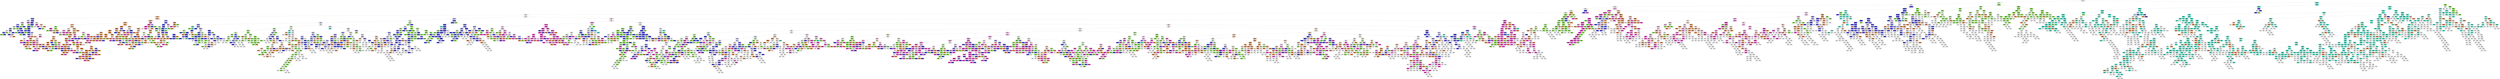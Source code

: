 digraph Tree {
node [shape=box, style="filled", color="black"] ;
0 [label="X[28] <= 1.41\ngini = 0.8\nsamples = 25076\nvalue = [5051, 4979, 4998, 5048, 5000]\nclass = Normal", fillcolor="#ffffff"] ;
1 [label="X[50] <= 49192.16\ngini = 0.753\nsamples = 19522\nvalue = [4463, 4892, 143, 5024, 5000]\nclass = Duplicate", fillcolor="#ffffff"] ;
0 -> 1 [labeldistance=2.5, labelangle=45, headlabel="True"] ;
2 [label="X[58] <= 23.503\ngini = 0.748\nsamples = 17840\nvalue = [4342, 3331, 143, 5024, 5000]\nclass = Duplicate", fillcolor="#ffffff"] ;
1 -> 2 ;
3 [label="X[2] <= 18290.5\ngini = 0.74\nsamples = 15306\nvalue = [4194, 3185, 73, 2854, 5000]\nclass = Loss", fillcolor="#fdf1fa"] ;
2 -> 3 ;
4 [label="X[50] <= 48707.664\ngini = 0.753\nsamples = 11022\nvalue = [2874, 2783, 73, 2757, 2535]\nclass = Normal", fillcolor="#fffefd"] ;
3 -> 4 ;
5 [label="X[6] <= 142404320.0\ngini = 0.75\nsamples = 10329\nvalue = [2874, 2783, 73, 2110, 2489]\nclass = Normal", fillcolor="#fffdfd"] ;
4 -> 5 ;
6 [label="X[6] <= 306.004\ngini = 0.751\nsamples = 9800\nvalue = [2351, 2778, 73, 2110, 2488]\nclass = Corrupt", fillcolor="#fafef7"] ;
5 -> 6 ;
7 [label="X[38] <= 0.007\ngini = 0.753\nsamples = 9077\nvalue = [2325, 2109, 73, 2100, 2470]\nclass = Loss", fillcolor="#fefbfe"] ;
6 -> 7 ;
8 [label="X[30] <= 8.742\ngini = 0.596\nsamples = 1856\nvalue = [1089, 190, 1, 322, 254]\nclass = Normal", fillcolor="#f2c09c"] ;
7 -> 8 ;
9 [label="X[27] <= 12153.033\ngini = 0.424\nsamples = 185\nvalue = [7, 25, 0, 137, 16]\nclass = Duplicate", fillcolor="#7774ed"] ;
8 -> 9 ;
10 [label="X[68] <= 0.5\ngini = 0.651\nsamples = 54\nvalue = [2, 17, 0, 25, 10]\nclass = Duplicate", fillcolor="#d5d4f9"] ;
9 -> 10 ;
11 [label="X[30] <= 8.428\ngini = 0.526\nsamples = 44\nvalue = [2, 17, 0, 25, 0]\nclass = Duplicate", fillcolor="#c5c4f7"] ;
10 -> 11 ;
12 [label="X[32] <= 1.12\ngini = 0.488\nsamples = 37\nvalue = [2, 11, 0, 24, 0]\nclass = Duplicate", fillcolor="#9d9cf2"] ;
11 -> 12 ;
13 [label="X[26] <= 1.133\ngini = 0.574\nsamples = 22\nvalue = [2, 9, 0, 11, 0]\nclass = Duplicate", fillcolor="#e1e1fb"] ;
12 -> 13 ;
14 [label="X[28] <= 0.861\ngini = 0.512\nsamples = 17\nvalue = [2, 4, 0, 11, 0]\nclass = Duplicate", fillcolor="#9694f1"] ;
13 -> 14 ;
15 [label="X[31] <= 0.73\ngini = 0.5\nsamples = 8\nvalue = [0, 4, 0, 4, 0]\nclass = Corrupt", fillcolor="#ffffff"] ;
14 -> 15 ;
16 [label="X[28] <= 0.273\ngini = 0.32\nsamples = 5\nvalue = [0, 1, 0, 4, 0]\nclass = Duplicate", fillcolor="#6d6aec"] ;
15 -> 16 ;
17 [label="gini = 0.0\nsamples = 1\nvalue = [0, 1, 0, 0, 0]\nclass = Corrupt", fillcolor="#7be539"] ;
16 -> 17 ;
18 [label="gini = 0.0\nsamples = 4\nvalue = [0, 0, 0, 4, 0]\nclass = Duplicate", fillcolor="#3c39e5"] ;
16 -> 18 ;
19 [label="gini = 0.0\nsamples = 3\nvalue = [0, 3, 0, 0, 0]\nclass = Corrupt", fillcolor="#7be539"] ;
15 -> 19 ;
20 [label="X[30] <= 0.929\ngini = 0.346\nsamples = 9\nvalue = [2, 0, 0, 7, 0]\nclass = Duplicate", fillcolor="#7472ec"] ;
14 -> 20 ;
21 [label="X[32] <= 0.976\ngini = 0.5\nsamples = 4\nvalue = [2, 0, 0, 2, 0]\nclass = Normal", fillcolor="#ffffff"] ;
20 -> 21 ;
22 [label="gini = 0.0\nsamples = 1\nvalue = [0, 0, 0, 1, 0]\nclass = Duplicate", fillcolor="#3c39e5"] ;
21 -> 22 ;
23 [label="X[25] <= 1.921\ngini = 0.444\nsamples = 3\nvalue = [2, 0, 0, 1, 0]\nclass = Normal", fillcolor="#f2c09c"] ;
21 -> 23 ;
24 [label="gini = 0.5\nsamples = 2\nvalue = [1, 0, 0, 1, 0]\nclass = Normal", fillcolor="#ffffff"] ;
23 -> 24 ;
25 [label="gini = 0.0\nsamples = 1\nvalue = [1, 0, 0, 0, 0]\nclass = Normal", fillcolor="#e58139"] ;
23 -> 25 ;
26 [label="gini = 0.0\nsamples = 5\nvalue = [0, 0, 0, 5, 0]\nclass = Duplicate", fillcolor="#3c39e5"] ;
20 -> 26 ;
27 [label="gini = 0.0\nsamples = 5\nvalue = [0, 5, 0, 0, 0]\nclass = Corrupt", fillcolor="#7be539"] ;
13 -> 27 ;
28 [label="X[31] <= 0.147\ngini = 0.231\nsamples = 15\nvalue = [0, 2, 0, 13, 0]\nclass = Duplicate", fillcolor="#5a57e9"] ;
12 -> 28 ;
29 [label="gini = 0.0\nsamples = 1\nvalue = [0, 1, 0, 0, 0]\nclass = Corrupt", fillcolor="#7be539"] ;
28 -> 29 ;
30 [label="X[39] <= 0.035\ngini = 0.133\nsamples = 14\nvalue = [0, 1, 0, 13, 0]\nclass = Duplicate", fillcolor="#4b48e7"] ;
28 -> 30 ;
31 [label="X[28] <= 1.1\ngini = 0.444\nsamples = 3\nvalue = [0, 1, 0, 2, 0]\nclass = Duplicate", fillcolor="#9e9cf2"] ;
30 -> 31 ;
32 [label="gini = 0.0\nsamples = 1\nvalue = [0, 1, 0, 0, 0]\nclass = Corrupt", fillcolor="#7be539"] ;
31 -> 32 ;
33 [label="gini = 0.0\nsamples = 2\nvalue = [0, 0, 0, 2, 0]\nclass = Duplicate", fillcolor="#3c39e5"] ;
31 -> 33 ;
34 [label="gini = 0.0\nsamples = 11\nvalue = [0, 0, 0, 11, 0]\nclass = Duplicate", fillcolor="#3c39e5"] ;
30 -> 34 ;
35 [label="X[25] <= 0.635\ngini = 0.245\nsamples = 7\nvalue = [0, 6, 0, 1, 0]\nclass = Corrupt", fillcolor="#91e95a"] ;
11 -> 35 ;
36 [label="gini = 0.0\nsamples = 6\nvalue = [0, 6, 0, 0, 0]\nclass = Corrupt", fillcolor="#7be539"] ;
35 -> 36 ;
37 [label="gini = 0.0\nsamples = 1\nvalue = [0, 0, 0, 1, 0]\nclass = Duplicate", fillcolor="#3c39e5"] ;
35 -> 37 ;
38 [label="gini = 0.0\nsamples = 10\nvalue = [0, 0, 0, 0, 10]\nclass = Loss", fillcolor="#e539c0"] ;
10 -> 38 ;
39 [label="X[8] <= 2.0\ngini = 0.262\nsamples = 131\nvalue = [5, 8, 0, 112, 6]\nclass = Duplicate", fillcolor="#5a58e9"] ;
9 -> 39 ;
40 [label="X[23] <= 12153.98\ngini = 0.141\nsamples = 120\nvalue = [1, 7, 0, 111, 1]\nclass = Duplicate", fillcolor="#4c49e7"] ;
39 -> 40 ;
41 [label="gini = 0.0\nsamples = 1\nvalue = [0, 1, 0, 0, 0]\nclass = Corrupt", fillcolor="#7be539"] ;
40 -> 41 ;
42 [label="X[27] <= 13453.21\ngini = 0.127\nsamples = 119\nvalue = [1, 6, 0, 111, 1]\nclass = Duplicate", fillcolor="#4a47e7"] ;
40 -> 42 ;
43 [label="X[33] <= 13.282\ngini = 0.113\nsamples = 118\nvalue = [1, 5, 0, 111, 1]\nclass = Duplicate", fillcolor="#4845e7"] ;
42 -> 43 ;
44 [label="gini = 0.0\nsamples = 1\nvalue = [0, 1, 0, 0, 0]\nclass = Corrupt", fillcolor="#7be539"] ;
43 -> 44 ;
45 [label="X[39] <= 38.002\ngini = 0.099\nsamples = 117\nvalue = [1, 4, 0, 111, 1]\nclass = Duplicate", fillcolor="#4644e6"] ;
43 -> 45 ;
46 [label="X[39] <= 37.944\ngini = 0.32\nsamples = 20\nvalue = [0, 4, 0, 16, 0]\nclass = Duplicate", fillcolor="#6d6aec"] ;
45 -> 46 ;
47 [label="X[23] <= 12154.161\ngini = 0.111\nsamples = 17\nvalue = [0, 1, 0, 16, 0]\nclass = Duplicate", fillcolor="#4845e7"] ;
46 -> 47 ;
48 [label="gini = 0.0\nsamples = 1\nvalue = [0, 1, 0, 0, 0]\nclass = Corrupt", fillcolor="#7be539"] ;
47 -> 48 ;
49 [label="gini = 0.0\nsamples = 16\nvalue = [0, 0, 0, 16, 0]\nclass = Duplicate", fillcolor="#3c39e5"] ;
47 -> 49 ;
50 [label="gini = 0.0\nsamples = 3\nvalue = [0, 3, 0, 0, 0]\nclass = Corrupt", fillcolor="#7be539"] ;
46 -> 50 ;
51 [label="X[30] <= 8.72\ngini = 0.041\nsamples = 97\nvalue = [1, 0, 0, 95, 1]\nclass = Duplicate", fillcolor="#403de6"] ;
45 -> 51 ;
52 [label="gini = 0.0\nsamples = 93\nvalue = [0, 0, 0, 93, 0]\nclass = Duplicate", fillcolor="#3c39e5"] ;
51 -> 52 ;
53 [label="X[27] <= 12156.471\ngini = 0.625\nsamples = 4\nvalue = [1, 0, 0, 2, 1]\nclass = Duplicate", fillcolor="#bebdf6"] ;
51 -> 53 ;
54 [label="gini = 0.0\nsamples = 2\nvalue = [0, 0, 0, 2, 0]\nclass = Duplicate", fillcolor="#3c39e5"] ;
53 -> 54 ;
55 [label="X[24] <= 0.268\ngini = 0.5\nsamples = 2\nvalue = [1, 0, 0, 0, 1]\nclass = Normal", fillcolor="#ffffff"] ;
53 -> 55 ;
56 [label="gini = 0.0\nsamples = 1\nvalue = [0, 0, 0, 0, 1]\nclass = Loss", fillcolor="#e539c0"] ;
55 -> 56 ;
57 [label="gini = 0.0\nsamples = 1\nvalue = [1, 0, 0, 0, 0]\nclass = Normal", fillcolor="#e58139"] ;
55 -> 57 ;
58 [label="gini = 0.0\nsamples = 1\nvalue = [0, 1, 0, 0, 0]\nclass = Corrupt", fillcolor="#7be539"] ;
42 -> 58 ;
59 [label="X[30] <= 6.964\ngini = 0.645\nsamples = 11\nvalue = [4, 1, 0, 1, 5]\nclass = Loss", fillcolor="#fbe3f6"] ;
39 -> 59 ;
60 [label="X[23] <= 12432.052\ngini = 0.278\nsamples = 6\nvalue = [1, 0, 0, 0, 5]\nclass = Loss", fillcolor="#ea61cd"] ;
59 -> 60 ;
61 [label="gini = 0.5\nsamples = 2\nvalue = [1, 0, 0, 0, 1]\nclass = Normal", fillcolor="#ffffff"] ;
60 -> 61 ;
62 [label="gini = 0.0\nsamples = 4\nvalue = [0, 0, 0, 0, 4]\nclass = Loss", fillcolor="#e539c0"] ;
60 -> 62 ;
63 [label="X[26] <= 12536.449\ngini = 0.56\nsamples = 5\nvalue = [3, 1, 0, 1, 0]\nclass = Normal", fillcolor="#f2c09c"] ;
59 -> 63 ;
64 [label="X[33] <= 16.106\ngini = 0.5\nsamples = 2\nvalue = [0, 1, 0, 1, 0]\nclass = Corrupt", fillcolor="#ffffff"] ;
63 -> 64 ;
65 [label="gini = 0.0\nsamples = 1\nvalue = [0, 0, 0, 1, 0]\nclass = Duplicate", fillcolor="#3c39e5"] ;
64 -> 65 ;
66 [label="gini = 0.0\nsamples = 1\nvalue = [0, 1, 0, 0, 0]\nclass = Corrupt", fillcolor="#7be539"] ;
64 -> 66 ;
67 [label="gini = 0.0\nsamples = 3\nvalue = [3, 0, 0, 0, 0]\nclass = Normal", fillcolor="#e58139"] ;
63 -> 67 ;
68 [label="X[23] <= 12322.193\ngini = 0.538\nsamples = 1671\nvalue = [1082, 165, 1, 185, 238]\nclass = Normal", fillcolor="#f0b58a"] ;
8 -> 68 ;
69 [label="X[68] <= 0.021\ngini = 0.499\nsamples = 1557\nvalue = [1061, 155, 0, 110, 231]\nclass = Normal", fillcolor="#efb083"] ;
68 -> 69 ;
70 [label="X[39] <= 38.13\ngini = 0.471\nsamples = 1495\nvalue = [1056, 153, 0, 107, 179]\nclass = Normal", fillcolor="#eeab7b"] ;
69 -> 70 ;
71 [label="X[30] <= 9.046\ngini = 0.584\nsamples = 707\nvalue = [416, 115, 0, 33, 143]\nclass = Normal", fillcolor="#f2c29f"] ;
70 -> 71 ;
72 [label="X[4] <= 298.5\ngini = 0.458\nsamples = 91\nvalue = [8, 64, 0, 1, 18]\nclass = Corrupt", fillcolor="#acef82"] ;
71 -> 72 ;
73 [label="X[39] <= 37.952\ngini = 0.1\nsamples = 19\nvalue = [0, 1, 0, 0, 18]\nclass = Loss", fillcolor="#e644c4"] ;
72 -> 73 ;
74 [label="gini = 0.0\nsamples = 1\nvalue = [0, 1, 0, 0, 0]\nclass = Corrupt", fillcolor="#7be539"] ;
73 -> 74 ;
75 [label="gini = 0.0\nsamples = 18\nvalue = [0, 0, 0, 0, 18]\nclass = Loss", fillcolor="#e539c0"] ;
73 -> 75 ;
76 [label="X[28] <= 0.32\ngini = 0.222\nsamples = 72\nvalue = [8, 63, 0, 1, 0]\nclass = Corrupt", fillcolor="#8ee955"] ;
72 -> 76 ;
77 [label="gini = 0.0\nsamples = 63\nvalue = [0, 63, 0, 0, 0]\nclass = Corrupt", fillcolor="#7be539"] ;
76 -> 77 ;
78 [label="X[27] <= 12154.34\ngini = 0.198\nsamples = 9\nvalue = [8, 0, 0, 1, 0]\nclass = Normal", fillcolor="#e89152"] ;
76 -> 78 ;
79 [label="gini = 0.0\nsamples = 8\nvalue = [8, 0, 0, 0, 0]\nclass = Normal", fillcolor="#e58139"] ;
78 -> 79 ;
80 [label="gini = 0.0\nsamples = 1\nvalue = [0, 0, 0, 1, 0]\nclass = Duplicate", fillcolor="#3c39e5"] ;
78 -> 80 ;
81 [label="X[31] <= 0.179\ngini = 0.511\nsamples = 616\nvalue = [408, 51, 0, 32, 125]\nclass = Normal", fillcolor="#f0b68d"] ;
71 -> 81 ;
82 [label="X[39] <= 37.594\ngini = 0.624\nsamples = 126\nvalue = [50, 18, 0, 2, 56]\nclass = Loss", fillcolor="#fdeffa"] ;
81 -> 82 ;
83 [label="X[23] <= 12241.825\ngini = 0.545\nsamples = 80\nvalue = [11, 17, 0, 2, 50]\nclass = Loss", fillcolor="#f197de"] ;
82 -> 83 ;
84 [label="X[32] <= 41.271\ngini = 0.653\nsamples = 36\nvalue = [11, 17, 0, 2, 6]\nclass = Corrupt", fillcolor="#dff9cf"] ;
83 -> 84 ;
85 [label="X[40] <= 17.201\ngini = 0.554\nsamples = 19\nvalue = [11, 0, 0, 2, 6]\nclass = Normal", fillcolor="#f5cfb3"] ;
84 -> 85 ;
86 [label="X[26] <= 12157.147\ngini = 0.477\nsamples = 16\nvalue = [11, 0, 0, 2, 3]\nclass = Normal", fillcolor="#efb185"] ;
85 -> 86 ;
87 [label="X[26] <= 12155.059\ngini = 0.667\nsamples = 6\nvalue = [2, 0, 0, 2, 2]\nclass = Normal", fillcolor="#ffffff"] ;
86 -> 87 ;
88 [label="gini = 0.0\nsamples = 2\nvalue = [2, 0, 0, 0, 0]\nclass = Normal", fillcolor="#e58139"] ;
87 -> 88 ;
89 [label="X[33] <= 17.158\ngini = 0.5\nsamples = 4\nvalue = [0, 0, 0, 2, 2]\nclass = Duplicate", fillcolor="#ffffff"] ;
87 -> 89 ;
90 [label="gini = 0.0\nsamples = 2\nvalue = [0, 0, 0, 0, 2]\nclass = Loss", fillcolor="#e539c0"] ;
89 -> 90 ;
91 [label="gini = 0.0\nsamples = 2\nvalue = [0, 0, 0, 2, 0]\nclass = Duplicate", fillcolor="#3c39e5"] ;
89 -> 91 ;
92 [label="X[31] <= 0.145\ngini = 0.18\nsamples = 10\nvalue = [9, 0, 0, 0, 1]\nclass = Normal", fillcolor="#e88f4f"] ;
86 -> 92 ;
93 [label="gini = 0.0\nsamples = 1\nvalue = [0, 0, 0, 0, 1]\nclass = Loss", fillcolor="#e539c0"] ;
92 -> 93 ;
94 [label="gini = 0.0\nsamples = 9\nvalue = [9, 0, 0, 0, 0]\nclass = Normal", fillcolor="#e58139"] ;
92 -> 94 ;
95 [label="gini = 0.0\nsamples = 3\nvalue = [0, 0, 0, 0, 3]\nclass = Loss", fillcolor="#e539c0"] ;
85 -> 95 ;
96 [label="gini = 0.0\nsamples = 17\nvalue = [0, 17, 0, 0, 0]\nclass = Corrupt", fillcolor="#7be539"] ;
84 -> 96 ;
97 [label="gini = 0.0\nsamples = 44\nvalue = [0, 0, 0, 0, 44]\nclass = Loss", fillcolor="#e539c0"] ;
83 -> 97 ;
98 [label="X[23] <= 12212.809\ngini = 0.264\nsamples = 46\nvalue = [39, 1, 0, 0, 6]\nclass = Normal", fillcolor="#ea975c"] ;
82 -> 98 ;
99 [label="X[23] <= 12162.73\ngini = 0.245\nsamples = 7\nvalue = [0, 1, 0, 0, 6]\nclass = Loss", fillcolor="#e95acb"] ;
98 -> 99 ;
100 [label="gini = 0.0\nsamples = 6\nvalue = [0, 0, 0, 0, 6]\nclass = Loss", fillcolor="#e539c0"] ;
99 -> 100 ;
101 [label="gini = 0.0\nsamples = 1\nvalue = [0, 1, 0, 0, 0]\nclass = Corrupt", fillcolor="#7be539"] ;
99 -> 101 ;
102 [label="gini = 0.0\nsamples = 39\nvalue = [39, 0, 0, 0, 0]\nclass = Normal", fillcolor="#e58139"] ;
98 -> 102 ;
103 [label="X[39] <= 37.7\ngini = 0.438\nsamples = 490\nvalue = [358, 33, 0, 30, 69]\nclass = Normal", fillcolor="#eda977"] ;
81 -> 103 ;
104 [label="X[37] <= 9.359\ngini = 0.506\nsamples = 403\nvalue = [271, 33, 0, 30, 69]\nclass = Normal", fillcolor="#efb387"] ;
103 -> 104 ;
105 [label="X[39] <= 37.504\ngini = 0.393\nsamples = 350\nvalue = [268, 16, 0, 25, 41]\nclass = Normal", fillcolor="#eca26e"] ;
104 -> 105 ;
106 [label="X[25] <= 1.683\ngini = 0.37\nsamples = 341\nvalue = [267, 16, 0, 23, 35]\nclass = Normal", fillcolor="#eb9f69"] ;
105 -> 106 ;
107 [label="X[53] <= 195.5\ngini = 0.523\nsamples = 140\nvalue = [92, 13, 0, 10, 25]\nclass = Normal", fillcolor="#f0b68c"] ;
106 -> 107 ;
108 [label="X[39] <= 36.633\ngini = 0.581\nsamples = 43\nvalue = [21, 3, 0, 1, 18]\nclass = Normal", fillcolor="#fcf0e7"] ;
107 -> 108 ;
109 [label="X[25] <= 1.653\ngini = 0.418\nsamples = 15\nvalue = [11, 3, 0, 0, 1]\nclass = Normal", fillcolor="#eeab7b"] ;
108 -> 109 ;
110 [label="X[33] <= 16.623\ngini = 0.272\nsamples = 13\nvalue = [11, 1, 0, 0, 1]\nclass = Normal", fillcolor="#e9965a"] ;
109 -> 110 ;
111 [label="gini = 0.0\nsamples = 1\nvalue = [0, 0, 0, 0, 1]\nclass = Loss", fillcolor="#e539c0"] ;
110 -> 111 ;
112 [label="X[32] <= 40.567\ngini = 0.153\nsamples = 12\nvalue = [11, 1, 0, 0, 0]\nclass = Normal", fillcolor="#e78c4b"] ;
110 -> 112 ;
113 [label="gini = 0.0\nsamples = 10\nvalue = [10, 0, 0, 0, 0]\nclass = Normal", fillcolor="#e58139"] ;
112 -> 113 ;
114 [label="X[31] <= 0.306\ngini = 0.5\nsamples = 2\nvalue = [1, 1, 0, 0, 0]\nclass = Normal", fillcolor="#ffffff"] ;
112 -> 114 ;
115 [label="gini = 0.0\nsamples = 1\nvalue = [0, 1, 0, 0, 0]\nclass = Corrupt", fillcolor="#7be539"] ;
114 -> 115 ;
116 [label="gini = 0.0\nsamples = 1\nvalue = [1, 0, 0, 0, 0]\nclass = Normal", fillcolor="#e58139"] ;
114 -> 116 ;
117 [label="gini = 0.0\nsamples = 2\nvalue = [0, 2, 0, 0, 0]\nclass = Corrupt", fillcolor="#7be539"] ;
109 -> 117 ;
118 [label="X[32] <= 40.143\ngini = 0.503\nsamples = 28\nvalue = [10, 0, 0, 1, 17]\nclass = Loss", fillcolor="#f5b2e6"] ;
108 -> 118 ;
119 [label="X[75] <= 193.5\ngini = 0.133\nsamples = 14\nvalue = [1, 0, 0, 0, 13]\nclass = Loss", fillcolor="#e748c5"] ;
118 -> 119 ;
120 [label="gini = 0.0\nsamples = 1\nvalue = [1, 0, 0, 0, 0]\nclass = Normal", fillcolor="#e58139"] ;
119 -> 120 ;
121 [label="gini = 0.0\nsamples = 13\nvalue = [0, 0, 0, 0, 13]\nclass = Loss", fillcolor="#e539c0"] ;
119 -> 121 ;
122 [label="X[27] <= 12161.07\ngini = 0.5\nsamples = 14\nvalue = [9, 0, 0, 1, 4]\nclass = Normal", fillcolor="#f2c09c"] ;
118 -> 122 ;
123 [label="X[39] <= 37.076\ngini = 0.403\nsamples = 12\nvalue = [9, 0, 0, 1, 2]\nclass = Normal", fillcolor="#eda774"] ;
122 -> 123 ;
124 [label="gini = 0.0\nsamples = 7\nvalue = [7, 0, 0, 0, 0]\nclass = Normal", fillcolor="#e58139"] ;
123 -> 124 ;
125 [label="X[37] <= 9.316\ngini = 0.64\nsamples = 5\nvalue = [2, 0, 0, 1, 2]\nclass = Normal", fillcolor="#ffffff"] ;
123 -> 125 ;
126 [label="X[6] <= 298.5\ngini = 0.444\nsamples = 3\nvalue = [0, 0, 0, 1, 2]\nclass = Loss", fillcolor="#f29ce0"] ;
125 -> 126 ;
127 [label="gini = 0.0\nsamples = 1\nvalue = [0, 0, 0, 1, 0]\nclass = Duplicate", fillcolor="#3c39e5"] ;
126 -> 127 ;
128 [label="gini = 0.0\nsamples = 2\nvalue = [0, 0, 0, 0, 2]\nclass = Loss", fillcolor="#e539c0"] ;
126 -> 128 ;
129 [label="gini = 0.0\nsamples = 2\nvalue = [2, 0, 0, 0, 0]\nclass = Normal", fillcolor="#e58139"] ;
125 -> 129 ;
130 [label="gini = 0.0\nsamples = 2\nvalue = [0, 0, 0, 0, 2]\nclass = Loss", fillcolor="#e539c0"] ;
122 -> 130 ;
131 [label="X[25] <= 1.443\ngini = 0.44\nsamples = 97\nvalue = [71, 10, 0, 9, 7]\nclass = Normal", fillcolor="#eda774"] ;
107 -> 131 ;
132 [label="X[31] <= 0.325\ngini = 0.133\nsamples = 42\nvalue = [39, 0, 0, 3, 0]\nclass = Normal", fillcolor="#e78b48"] ;
131 -> 132 ;
133 [label="X[32] <= 38.505\ngini = 0.093\nsamples = 41\nvalue = [39, 0, 0, 2, 0]\nclass = Normal", fillcolor="#e68743"] ;
132 -> 133 ;
134 [label="X[39] <= 36.765\ngini = 0.375\nsamples = 4\nvalue = [3, 0, 0, 1, 0]\nclass = Normal", fillcolor="#eeab7b"] ;
133 -> 134 ;
135 [label="gini = 0.0\nsamples = 3\nvalue = [3, 0, 0, 0, 0]\nclass = Normal", fillcolor="#e58139"] ;
134 -> 135 ;
136 [label="gini = 0.0\nsamples = 1\nvalue = [0, 0, 0, 1, 0]\nclass = Duplicate", fillcolor="#3c39e5"] ;
134 -> 136 ;
137 [label="X[16] <= 203.5\ngini = 0.053\nsamples = 37\nvalue = [36, 0, 0, 1, 0]\nclass = Normal", fillcolor="#e6843e"] ;
133 -> 137 ;
138 [label="X[29] <= 1.35\ngini = 0.375\nsamples = 4\nvalue = [3, 0, 0, 1, 0]\nclass = Normal", fillcolor="#eeab7b"] ;
137 -> 138 ;
139 [label="gini = 0.0\nsamples = 3\nvalue = [3, 0, 0, 0, 0]\nclass = Normal", fillcolor="#e58139"] ;
138 -> 139 ;
140 [label="gini = 0.0\nsamples = 1\nvalue = [0, 0, 0, 1, 0]\nclass = Duplicate", fillcolor="#3c39e5"] ;
138 -> 140 ;
141 [label="gini = 0.0\nsamples = 33\nvalue = [33, 0, 0, 0, 0]\nclass = Normal", fillcolor="#e58139"] ;
137 -> 141 ;
142 [label="gini = 0.0\nsamples = 1\nvalue = [0, 0, 0, 1, 0]\nclass = Duplicate", fillcolor="#3c39e5"] ;
132 -> 142 ;
143 [label="X[39] <= 36.63\ngini = 0.6\nsamples = 55\nvalue = [32, 10, 0, 6, 7]\nclass = Normal", fillcolor="#f2c19e"] ;
131 -> 143 ;
144 [label="X[40] <= 16.746\ngini = 0.391\nsamples = 13\nvalue = [1, 10, 0, 1, 1]\nclass = Corrupt", fillcolor="#9cec6b"] ;
143 -> 144 ;
145 [label="gini = 0.0\nsamples = 1\nvalue = [0, 0, 0, 1, 0]\nclass = Duplicate", fillcolor="#3c39e5"] ;
144 -> 145 ;
146 [label="X[29] <= 1.66\ngini = 0.292\nsamples = 12\nvalue = [1, 10, 0, 0, 1]\nclass = Corrupt", fillcolor="#93ea5d"] ;
144 -> 146 ;
147 [label="X[31] <= 0.282\ngini = 0.165\nsamples = 11\nvalue = [1, 10, 0, 0, 0]\nclass = Corrupt", fillcolor="#88e84d"] ;
146 -> 147 ;
148 [label="X[39] <= 36.451\ngini = 0.5\nsamples = 2\nvalue = [1, 1, 0, 0, 0]\nclass = Normal", fillcolor="#ffffff"] ;
147 -> 148 ;
149 [label="gini = 0.0\nsamples = 1\nvalue = [1, 0, 0, 0, 0]\nclass = Normal", fillcolor="#e58139"] ;
148 -> 149 ;
150 [label="gini = 0.0\nsamples = 1\nvalue = [0, 1, 0, 0, 0]\nclass = Corrupt", fillcolor="#7be539"] ;
148 -> 150 ;
151 [label="gini = 0.0\nsamples = 9\nvalue = [0, 9, 0, 0, 0]\nclass = Corrupt", fillcolor="#7be539"] ;
147 -> 151 ;
152 [label="gini = 0.0\nsamples = 1\nvalue = [0, 0, 0, 0, 1]\nclass = Loss", fillcolor="#e539c0"] ;
146 -> 152 ;
153 [label="X[24] <= 0.433\ngini = 0.421\nsamples = 42\nvalue = [31, 0, 0, 5, 6]\nclass = Normal", fillcolor="#eda875"] ;
143 -> 153 ;
154 [label="X[30] <= 10.512\ngini = 0.571\nsamples = 7\nvalue = [2, 0, 0, 1, 4]\nclass = Loss", fillcolor="#f5b0e6"] ;
153 -> 154 ;
155 [label="X[31] <= 0.279\ngini = 0.444\nsamples = 3\nvalue = [2, 0, 0, 1, 0]\nclass = Normal", fillcolor="#f2c09c"] ;
154 -> 155 ;
156 [label="gini = 0.0\nsamples = 1\nvalue = [0, 0, 0, 1, 0]\nclass = Duplicate", fillcolor="#3c39e5"] ;
155 -> 156 ;
157 [label="gini = 0.0\nsamples = 2\nvalue = [2, 0, 0, 0, 0]\nclass = Normal", fillcolor="#e58139"] ;
155 -> 157 ;
158 [label="gini = 0.0\nsamples = 4\nvalue = [0, 0, 0, 0, 4]\nclass = Loss", fillcolor="#e539c0"] ;
154 -> 158 ;
159 [label="X[26] <= 12161.52\ngini = 0.297\nsamples = 35\nvalue = [29, 0, 0, 4, 2]\nclass = Normal", fillcolor="#ea995f"] ;
153 -> 159 ;
160 [label="X[40] <= 16.876\ngini = 0.179\nsamples = 31\nvalue = [28, 0, 0, 2, 1]\nclass = Normal", fillcolor="#e88e4d"] ;
159 -> 160 ;
161 [label="gini = 0.0\nsamples = 1\nvalue = [0, 0, 0, 1, 0]\nclass = Duplicate", fillcolor="#3c39e5"] ;
160 -> 161 ;
162 [label="X[33] <= 16.777\ngini = 0.127\nsamples = 30\nvalue = [28, 0, 0, 1, 1]\nclass = Normal", fillcolor="#e78a47"] ;
160 -> 162 ;
163 [label="gini = 0.0\nsamples = 1\nvalue = [0, 0, 0, 1, 0]\nclass = Duplicate", fillcolor="#3c39e5"] ;
162 -> 163 ;
164 [label="X[27] <= 12157.179\ngini = 0.067\nsamples = 29\nvalue = [28, 0, 0, 0, 1]\nclass = Normal", fillcolor="#e68640"] ;
162 -> 164 ;
165 [label="X[26] <= 12157.492\ngini = 0.278\nsamples = 6\nvalue = [5, 0, 0, 0, 1]\nclass = Normal", fillcolor="#ea9a61"] ;
164 -> 165 ;
166 [label="gini = 0.0\nsamples = 5\nvalue = [5, 0, 0, 0, 0]\nclass = Normal", fillcolor="#e58139"] ;
165 -> 166 ;
167 [label="gini = 0.0\nsamples = 1\nvalue = [0, 0, 0, 0, 1]\nclass = Loss", fillcolor="#e539c0"] ;
165 -> 167 ;
168 [label="gini = 0.0\nsamples = 23\nvalue = [23, 0, 0, 0, 0]\nclass = Normal", fillcolor="#e58139"] ;
164 -> 168 ;
169 [label="X[23] <= 12162.605\ngini = 0.625\nsamples = 4\nvalue = [1, 0, 0, 2, 1]\nclass = Duplicate", fillcolor="#bebdf6"] ;
159 -> 169 ;
170 [label="gini = 0.0\nsamples = 2\nvalue = [0, 0, 0, 2, 0]\nclass = Duplicate", fillcolor="#3c39e5"] ;
169 -> 170 ;
171 [label="X[24] <= 0.554\ngini = 0.5\nsamples = 2\nvalue = [1, 0, 0, 0, 1]\nclass = Normal", fillcolor="#ffffff"] ;
169 -> 171 ;
172 [label="gini = 0.0\nsamples = 1\nvalue = [1, 0, 0, 0, 0]\nclass = Normal", fillcolor="#e58139"] ;
171 -> 172 ;
173 [label="gini = 0.0\nsamples = 1\nvalue = [0, 0, 0, 0, 1]\nclass = Loss", fillcolor="#e539c0"] ;
171 -> 173 ;
174 [label="X[28] <= 1.226\ngini = 0.235\nsamples = 201\nvalue = [175, 3, 0, 13, 10]\nclass = Normal", fillcolor="#e99254"] ;
106 -> 174 ;
175 [label="X[2] <= 16.219\ngini = 0.185\nsamples = 191\nvalue = [172, 2, 0, 9, 8]\nclass = Normal", fillcolor="#e88e4e"] ;
174 -> 175 ;
176 [label="X[18] <= 201.866\ngini = 0.168\nsamples = 189\nvalue = [172, 2, 0, 9, 6]\nclass = Normal", fillcolor="#e78d4c"] ;
175 -> 176 ;
177 [label="X[28] <= 0.696\ngini = 0.444\nsamples = 3\nvalue = [1, 0, 0, 0, 2]\nclass = Loss", fillcolor="#f29ce0"] ;
176 -> 177 ;
178 [label="gini = 0.0\nsamples = 1\nvalue = [1, 0, 0, 0, 0]\nclass = Normal", fillcolor="#e58139"] ;
177 -> 178 ;
179 [label="gini = 0.0\nsamples = 2\nvalue = [0, 0, 0, 0, 2]\nclass = Loss", fillcolor="#e539c0"] ;
177 -> 179 ;
180 [label="X[53] <= 193.5\ngini = 0.152\nsamples = 186\nvalue = [171, 2, 0, 9, 4]\nclass = Normal", fillcolor="#e78c4a"] ;
176 -> 180 ;
181 [label="gini = 0.0\nsamples = 1\nvalue = [0, 1, 0, 0, 0]\nclass = Corrupt", fillcolor="#7be539"] ;
180 -> 181 ;
182 [label="X[39] <= 37.287\ngini = 0.143\nsamples = 185\nvalue = [171, 1, 0, 9, 4]\nclass = Normal", fillcolor="#e78b49"] ;
180 -> 182 ;
183 [label="X[31] <= 0.211\ngini = 0.098\nsamples = 158\nvalue = [150, 1, 0, 4, 3]\nclass = Normal", fillcolor="#e68843"] ;
182 -> 183 ;
184 [label="X[31] <= 0.196\ngini = 0.625\nsamples = 4\nvalue = [2, 0, 0, 1, 1]\nclass = Normal", fillcolor="#f6d5bd"] ;
183 -> 184 ;
185 [label="gini = 0.0\nsamples = 2\nvalue = [2, 0, 0, 0, 0]\nclass = Normal", fillcolor="#e58139"] ;
184 -> 185 ;
186 [label="X[25] <= 1.778\ngini = 0.5\nsamples = 2\nvalue = [0, 0, 0, 1, 1]\nclass = Duplicate", fillcolor="#ffffff"] ;
184 -> 186 ;
187 [label="gini = 0.0\nsamples = 1\nvalue = [0, 0, 0, 0, 1]\nclass = Loss", fillcolor="#e539c0"] ;
186 -> 187 ;
188 [label="gini = 0.0\nsamples = 1\nvalue = [0, 0, 0, 1, 0]\nclass = Duplicate", fillcolor="#3c39e5"] ;
186 -> 188 ;
189 [label="X[23] <= 12154.83\ngini = 0.076\nsamples = 154\nvalue = [148, 1, 0, 3, 2]\nclass = Normal", fillcolor="#e68641"] ;
183 -> 189 ;
190 [label="X[25] <= 1.763\ngini = 0.5\nsamples = 2\nvalue = [1, 1, 0, 0, 0]\nclass = Normal", fillcolor="#ffffff"] ;
189 -> 190 ;
191 [label="gini = 0.0\nsamples = 1\nvalue = [0, 1, 0, 0, 0]\nclass = Corrupt", fillcolor="#7be539"] ;
190 -> 191 ;
192 [label="gini = 0.0\nsamples = 1\nvalue = [1, 0, 0, 0, 0]\nclass = Normal", fillcolor="#e58139"] ;
190 -> 192 ;
193 [label="X[30] <= 10.84\ngini = 0.064\nsamples = 152\nvalue = [147, 0, 0, 3, 2]\nclass = Normal", fillcolor="#e68540"] ;
189 -> 193 ;
194 [label="X[31] <= 0.278\ngini = 0.052\nsamples = 150\nvalue = [146, 0, 0, 2, 2]\nclass = Normal", fillcolor="#e6843e"] ;
193 -> 194 ;
195 [label="X[30] <= 10.754\ngini = 0.34\nsamples = 10\nvalue = [8, 0, 0, 1, 1]\nclass = Normal", fillcolor="#eb9d65"] ;
194 -> 195 ;
196 [label="X[33] <= 17.373\ngini = 0.198\nsamples = 9\nvalue = [8, 0, 0, 1, 0]\nclass = Normal", fillcolor="#e89152"] ;
195 -> 196 ;
197 [label="gini = 0.0\nsamples = 1\nvalue = [0, 0, 0, 1, 0]\nclass = Duplicate", fillcolor="#3c39e5"] ;
196 -> 197 ;
198 [label="gini = 0.0\nsamples = 8\nvalue = [8, 0, 0, 0, 0]\nclass = Normal", fillcolor="#e58139"] ;
196 -> 198 ;
199 [label="gini = 0.0\nsamples = 1\nvalue = [0, 0, 0, 0, 1]\nclass = Loss", fillcolor="#e539c0"] ;
195 -> 199 ;
200 [label="X[31] <= 0.533\ngini = 0.028\nsamples = 140\nvalue = [138, 0, 0, 1, 1]\nclass = Normal", fillcolor="#e5833c"] ;
194 -> 200 ;
201 [label="X[26] <= 12161.82\ngini = 0.015\nsamples = 136\nvalue = [135, 0, 0, 0, 1]\nclass = Normal", fillcolor="#e5823a"] ;
200 -> 201 ;
202 [label="gini = 0.0\nsamples = 124\nvalue = [124, 0, 0, 0, 0]\nclass = Normal", fillcolor="#e58139"] ;
201 -> 202 ;
203 [label="X[24] <= 0.631\ngini = 0.153\nsamples = 12\nvalue = [11, 0, 0, 0, 1]\nclass = Normal", fillcolor="#e78c4b"] ;
201 -> 203 ;
204 [label="gini = 0.0\nsamples = 1\nvalue = [0, 0, 0, 0, 1]\nclass = Loss", fillcolor="#e539c0"] ;
203 -> 204 ;
205 [label="gini = 0.0\nsamples = 11\nvalue = [11, 0, 0, 0, 0]\nclass = Normal", fillcolor="#e58139"] ;
203 -> 205 ;
206 [label="X[24] <= 0.626\ngini = 0.375\nsamples = 4\nvalue = [3, 0, 0, 1, 0]\nclass = Normal", fillcolor="#eeab7b"] ;
200 -> 206 ;
207 [label="gini = 0.0\nsamples = 1\nvalue = [0, 0, 0, 1, 0]\nclass = Duplicate", fillcolor="#3c39e5"] ;
206 -> 207 ;
208 [label="gini = 0.0\nsamples = 3\nvalue = [3, 0, 0, 0, 0]\nclass = Normal", fillcolor="#e58139"] ;
206 -> 208 ;
209 [label="X[30] <= 10.848\ngini = 0.5\nsamples = 2\nvalue = [1, 0, 0, 1, 0]\nclass = Normal", fillcolor="#ffffff"] ;
193 -> 209 ;
210 [label="gini = 0.0\nsamples = 1\nvalue = [0, 0, 0, 1, 0]\nclass = Duplicate", fillcolor="#3c39e5"] ;
209 -> 210 ;
211 [label="gini = 0.0\nsamples = 1\nvalue = [1, 0, 0, 0, 0]\nclass = Normal", fillcolor="#e58139"] ;
209 -> 211 ;
212 [label="X[31] <= 0.348\ngini = 0.359\nsamples = 27\nvalue = [21, 0, 0, 5, 1]\nclass = Normal", fillcolor="#eca36f"] ;
182 -> 212 ;
213 [label="X[24] <= 0.644\ngini = 0.234\nsamples = 23\nvalue = [20, 0, 0, 2, 1]\nclass = Normal", fillcolor="#e99355"] ;
212 -> 213 ;
214 [label="gini = 0.0\nsamples = 14\nvalue = [14, 0, 0, 0, 0]\nclass = Normal", fillcolor="#e58139"] ;
213 -> 214 ;
215 [label="X[24] <= 0.658\ngini = 0.494\nsamples = 9\nvalue = [6, 0, 0, 2, 1]\nclass = Normal", fillcolor="#f0b78e"] ;
213 -> 215 ;
216 [label="gini = 0.0\nsamples = 2\nvalue = [0, 0, 0, 2, 0]\nclass = Duplicate", fillcolor="#3c39e5"] ;
215 -> 216 ;
217 [label="X[40] <= 17.098\ngini = 0.245\nsamples = 7\nvalue = [6, 0, 0, 0, 1]\nclass = Normal", fillcolor="#e9965a"] ;
215 -> 217 ;
218 [label="gini = 0.0\nsamples = 1\nvalue = [0, 0, 0, 0, 1]\nclass = Loss", fillcolor="#e539c0"] ;
217 -> 218 ;
219 [label="gini = 0.0\nsamples = 6\nvalue = [6, 0, 0, 0, 0]\nclass = Normal", fillcolor="#e58139"] ;
217 -> 219 ;
220 [label="X[28] <= 0.729\ngini = 0.375\nsamples = 4\nvalue = [1, 0, 0, 3, 0]\nclass = Duplicate", fillcolor="#7d7bee"] ;
212 -> 220 ;
221 [label="gini = 0.0\nsamples = 3\nvalue = [0, 0, 0, 3, 0]\nclass = Duplicate", fillcolor="#3c39e5"] ;
220 -> 221 ;
222 [label="gini = 0.0\nsamples = 1\nvalue = [1, 0, 0, 0, 0]\nclass = Normal", fillcolor="#e58139"] ;
220 -> 222 ;
223 [label="gini = 0.0\nsamples = 2\nvalue = [0, 0, 0, 0, 2]\nclass = Loss", fillcolor="#e539c0"] ;
175 -> 223 ;
224 [label="X[26] <= 12157.74\ngini = 0.7\nsamples = 10\nvalue = [3, 1, 0, 4, 2]\nclass = Duplicate", fillcolor="#e3e3fb"] ;
174 -> 224 ;
225 [label="gini = 0.0\nsamples = 4\nvalue = [0, 0, 0, 4, 0]\nclass = Duplicate", fillcolor="#3c39e5"] ;
224 -> 225 ;
226 [label="X[6] <= 299.601\ngini = 0.611\nsamples = 6\nvalue = [3, 1, 0, 0, 2]\nclass = Normal", fillcolor="#f8e0ce"] ;
224 -> 226 ;
227 [label="gini = 0.0\nsamples = 2\nvalue = [0, 0, 0, 0, 2]\nclass = Loss", fillcolor="#e539c0"] ;
226 -> 227 ;
228 [label="X[26] <= 12159.431\ngini = 0.375\nsamples = 4\nvalue = [3, 1, 0, 0, 0]\nclass = Normal", fillcolor="#eeab7b"] ;
226 -> 228 ;
229 [label="gini = 0.0\nsamples = 2\nvalue = [2, 0, 0, 0, 0]\nclass = Normal", fillcolor="#e58139"] ;
228 -> 229 ;
230 [label="gini = 0.5\nsamples = 2\nvalue = [1, 1, 0, 0, 0]\nclass = Normal", fillcolor="#ffffff"] ;
228 -> 230 ;
231 [label="X[37] <= 9.336\ngini = 0.494\nsamples = 9\nvalue = [1, 0, 0, 2, 6]\nclass = Loss", fillcolor="#f08edb"] ;
105 -> 231 ;
232 [label="X[4] <= 300.5\ngini = 0.245\nsamples = 7\nvalue = [0, 0, 0, 1, 6]\nclass = Loss", fillcolor="#e95acb"] ;
231 -> 232 ;
233 [label="gini = 0.0\nsamples = 6\nvalue = [0, 0, 0, 0, 6]\nclass = Loss", fillcolor="#e539c0"] ;
232 -> 233 ;
234 [label="gini = 0.0\nsamples = 1\nvalue = [0, 0, 0, 1, 0]\nclass = Duplicate", fillcolor="#3c39e5"] ;
232 -> 234 ;
235 [label="X[30] <= 10.561\ngini = 0.5\nsamples = 2\nvalue = [1, 0, 0, 1, 0]\nclass = Normal", fillcolor="#ffffff"] ;
231 -> 235 ;
236 [label="gini = 0.0\nsamples = 1\nvalue = [0, 0, 0, 1, 0]\nclass = Duplicate", fillcolor="#3c39e5"] ;
235 -> 236 ;
237 [label="gini = 0.0\nsamples = 1\nvalue = [1, 0, 0, 0, 0]\nclass = Normal", fillcolor="#e58139"] ;
235 -> 237 ;
238 [label="X[32] <= 76.972\ngini = 0.606\nsamples = 53\nvalue = [3, 17, 0, 5, 28]\nclass = Loss", fillcolor="#f7c2ec"] ;
104 -> 238 ;
239 [label="X[2] <= 15.5\ngini = 0.535\nsamples = 27\nvalue = [0, 17, 0, 5, 5]\nclass = Corrupt", fillcolor="#b7f193"] ;
238 -> 239 ;
240 [label="gini = 0.0\nsamples = 17\nvalue = [0, 17, 0, 0, 0]\nclass = Corrupt", fillcolor="#7be539"] ;
239 -> 240 ;
241 [label="X[31] <= 0.323\ngini = 0.5\nsamples = 10\nvalue = [0, 0, 0, 5, 5]\nclass = Duplicate", fillcolor="#ffffff"] ;
239 -> 241 ;
242 [label="gini = 0.0\nsamples = 5\nvalue = [0, 0, 0, 5, 0]\nclass = Duplicate", fillcolor="#3c39e5"] ;
241 -> 242 ;
243 [label="gini = 0.0\nsamples = 5\nvalue = [0, 0, 0, 0, 5]\nclass = Loss", fillcolor="#e539c0"] ;
241 -> 243 ;
244 [label="X[39] <= 37.551\ngini = 0.204\nsamples = 26\nvalue = [3, 0, 0, 0, 23]\nclass = Loss", fillcolor="#e853c8"] ;
238 -> 244 ;
245 [label="gini = 0.0\nsamples = 23\nvalue = [0, 0, 0, 0, 23]\nclass = Loss", fillcolor="#e539c0"] ;
244 -> 245 ;
246 [label="gini = 0.0\nsamples = 3\nvalue = [3, 0, 0, 0, 0]\nclass = Normal", fillcolor="#e58139"] ;
244 -> 246 ;
247 [label="gini = 0.0\nsamples = 87\nvalue = [87, 0, 0, 0, 0]\nclass = Normal", fillcolor="#e58139"] ;
103 -> 247 ;
248 [label="X[40] <= 17.67\ngini = 0.327\nsamples = 788\nvalue = [640, 38, 0, 74, 36]\nclass = Normal", fillcolor="#ea9b62"] ;
70 -> 248 ;
249 [label="X[37] <= 9.999\ngini = 0.135\nsamples = 478\nvalue = [444, 4, 0, 23, 7]\nclass = Normal", fillcolor="#e78a48"] ;
248 -> 249 ;
250 [label="X[48] <= 195.5\ngini = 0.121\nsamples = 473\nvalue = [443, 4, 0, 19, 7]\nclass = Normal", fillcolor="#e78946"] ;
249 -> 250 ;
251 [label="X[39] <= 38.205\ngini = 0.065\nsamples = 392\nvalue = [379, 1, 0, 5, 7]\nclass = Normal", fillcolor="#e68540"] ;
250 -> 251 ;
252 [label="X[30] <= 15.091\ngini = 0.278\nsamples = 44\nvalue = [37, 0, 0, 2, 5]\nclass = Normal", fillcolor="#ea985d"] ;
251 -> 252 ;
253 [label="X[37] <= 9.801\ngini = 0.49\nsamples = 21\nvalue = [14, 0, 0, 2, 5]\nclass = Normal", fillcolor="#f0b890"] ;
252 -> 253 ;
254 [label="X[31] <= 0.166\ngini = 0.388\nsamples = 19\nvalue = [14, 0, 0, 0, 5]\nclass = Normal", fillcolor="#eeae80"] ;
253 -> 254 ;
255 [label="X[27] <= 12161.103\ngini = 0.49\nsamples = 7\nvalue = [3, 0, 0, 0, 4]\nclass = Loss", fillcolor="#f8ceef"] ;
254 -> 255 ;
256 [label="X[37] <= 9.614\ngini = 0.32\nsamples = 5\nvalue = [1, 0, 0, 0, 4]\nclass = Loss", fillcolor="#ec6ad0"] ;
255 -> 256 ;
257 [label="gini = 0.0\nsamples = 1\nvalue = [1, 0, 0, 0, 0]\nclass = Normal", fillcolor="#e58139"] ;
256 -> 257 ;
258 [label="gini = 0.0\nsamples = 4\nvalue = [0, 0, 0, 0, 4]\nclass = Loss", fillcolor="#e539c0"] ;
256 -> 258 ;
259 [label="gini = 0.0\nsamples = 2\nvalue = [2, 0, 0, 0, 0]\nclass = Normal", fillcolor="#e58139"] ;
255 -> 259 ;
260 [label="X[37] <= 9.738\ngini = 0.153\nsamples = 12\nvalue = [11, 0, 0, 0, 1]\nclass = Normal", fillcolor="#e78c4b"] ;
254 -> 260 ;
261 [label="gini = 0.0\nsamples = 11\nvalue = [11, 0, 0, 0, 0]\nclass = Normal", fillcolor="#e58139"] ;
260 -> 261 ;
262 [label="gini = 0.0\nsamples = 1\nvalue = [0, 0, 0, 0, 1]\nclass = Loss", fillcolor="#e539c0"] ;
260 -> 262 ;
263 [label="gini = 0.0\nsamples = 2\nvalue = [0, 0, 0, 2, 0]\nclass = Duplicate", fillcolor="#3c39e5"] ;
253 -> 263 ;
264 [label="gini = 0.0\nsamples = 23\nvalue = [23, 0, 0, 0, 0]\nclass = Normal", fillcolor="#e58139"] ;
252 -> 264 ;
265 [label="X[37] <= 9.727\ngini = 0.034\nsamples = 348\nvalue = [342, 1, 0, 3, 2]\nclass = Normal", fillcolor="#e5833c"] ;
251 -> 265 ;
266 [label="X[33] <= 18.024\ngini = 0.014\nsamples = 288\nvalue = [286, 1, 0, 1, 0]\nclass = Normal", fillcolor="#e5823a"] ;
265 -> 266 ;
267 [label="X[25] <= 0.492\ngini = 0.007\nsamples = 274\nvalue = [273, 0, 0, 1, 0]\nclass = Normal", fillcolor="#e5813a"] ;
266 -> 267 ;
268 [label="X[48] <= 194.5\ngini = 0.054\nsamples = 36\nvalue = [35, 0, 0, 1, 0]\nclass = Normal", fillcolor="#e6853f"] ;
267 -> 268 ;
269 [label="gini = 0.0\nsamples = 35\nvalue = [35, 0, 0, 0, 0]\nclass = Normal", fillcolor="#e58139"] ;
268 -> 269 ;
270 [label="gini = 0.0\nsamples = 1\nvalue = [0, 0, 0, 1, 0]\nclass = Duplicate", fillcolor="#3c39e5"] ;
268 -> 270 ;
271 [label="gini = 0.0\nsamples = 238\nvalue = [238, 0, 0, 0, 0]\nclass = Normal", fillcolor="#e58139"] ;
267 -> 271 ;
272 [label="X[23] <= 12161.888\ngini = 0.133\nsamples = 14\nvalue = [13, 1, 0, 0, 0]\nclass = Normal", fillcolor="#e78b48"] ;
266 -> 272 ;
273 [label="gini = 0.0\nsamples = 1\nvalue = [0, 1, 0, 0, 0]\nclass = Corrupt", fillcolor="#7be539"] ;
272 -> 273 ;
274 [label="gini = 0.0\nsamples = 13\nvalue = [13, 0, 0, 0, 0]\nclass = Normal", fillcolor="#e58139"] ;
272 -> 274 ;
275 [label="X[30] <= 9.066\ngini = 0.127\nsamples = 60\nvalue = [56, 0, 0, 2, 2]\nclass = Normal", fillcolor="#e78a47"] ;
265 -> 275 ;
276 [label="X[26] <= 12158.307\ngini = 0.611\nsamples = 6\nvalue = [3, 0, 0, 1, 2]\nclass = Normal", fillcolor="#f8e0ce"] ;
275 -> 276 ;
277 [label="gini = 0.0\nsamples = 3\nvalue = [3, 0, 0, 0, 0]\nclass = Normal", fillcolor="#e58139"] ;
276 -> 277 ;
278 [label="X[53] <= 194.5\ngini = 0.444\nsamples = 3\nvalue = [0, 0, 0, 1, 2]\nclass = Loss", fillcolor="#f29ce0"] ;
276 -> 278 ;
279 [label="gini = 0.0\nsamples = 2\nvalue = [0, 0, 0, 0, 2]\nclass = Loss", fillcolor="#e539c0"] ;
278 -> 279 ;
280 [label="gini = 0.0\nsamples = 1\nvalue = [0, 0, 0, 1, 0]\nclass = Duplicate", fillcolor="#3c39e5"] ;
278 -> 280 ;
281 [label="X[75] <= 193.5\ngini = 0.036\nsamples = 54\nvalue = [53, 0, 0, 1, 0]\nclass = Normal", fillcolor="#e5833d"] ;
275 -> 281 ;
282 [label="X[31] <= 0.181\ngini = 0.32\nsamples = 5\nvalue = [4, 0, 0, 1, 0]\nclass = Normal", fillcolor="#eca06a"] ;
281 -> 282 ;
283 [label="gini = 0.0\nsamples = 4\nvalue = [4, 0, 0, 0, 0]\nclass = Normal", fillcolor="#e58139"] ;
282 -> 283 ;
284 [label="gini = 0.0\nsamples = 1\nvalue = [0, 0, 0, 1, 0]\nclass = Duplicate", fillcolor="#3c39e5"] ;
282 -> 284 ;
285 [label="gini = 0.0\nsamples = 49\nvalue = [49, 0, 0, 0, 0]\nclass = Normal", fillcolor="#e58139"] ;
281 -> 285 ;
286 [label="X[39] <= 38.876\ngini = 0.344\nsamples = 81\nvalue = [64, 3, 0, 14, 0]\nclass = Normal", fillcolor="#eca16b"] ;
250 -> 286 ;
287 [label="gini = 0.0\nsamples = 14\nvalue = [0, 0, 0, 14, 0]\nclass = Duplicate", fillcolor="#3c39e5"] ;
286 -> 287 ;
288 [label="X[39] <= 39.836\ngini = 0.086\nsamples = 67\nvalue = [64, 3, 0, 0, 0]\nclass = Normal", fillcolor="#e68742"] ;
286 -> 288 ;
289 [label="gini = 0.0\nsamples = 59\nvalue = [59, 0, 0, 0, 0]\nclass = Normal", fillcolor="#e58139"] ;
288 -> 289 ;
290 [label="X[6] <= 300.5\ngini = 0.469\nsamples = 8\nvalue = [5, 3, 0, 0, 0]\nclass = Normal", fillcolor="#f5cdb0"] ;
288 -> 290 ;
291 [label="gini = 0.0\nsamples = 3\nvalue = [0, 3, 0, 0, 0]\nclass = Corrupt", fillcolor="#7be539"] ;
290 -> 291 ;
292 [label="gini = 0.0\nsamples = 5\nvalue = [5, 0, 0, 0, 0]\nclass = Normal", fillcolor="#e58139"] ;
290 -> 292 ;
293 [label="X[6] <= 298.0\ngini = 0.32\nsamples = 5\nvalue = [1, 0, 0, 4, 0]\nclass = Duplicate", fillcolor="#6d6aec"] ;
249 -> 293 ;
294 [label="gini = 0.0\nsamples = 1\nvalue = [1, 0, 0, 0, 0]\nclass = Normal", fillcolor="#e58139"] ;
293 -> 294 ;
295 [label="gini = 0.0\nsamples = 4\nvalue = [0, 0, 0, 4, 0]\nclass = Duplicate", fillcolor="#3c39e5"] ;
293 -> 295 ;
296 [label="X[39] <= 38.811\ngini = 0.552\nsamples = 310\nvalue = [196, 34, 0, 51, 29]\nclass = Normal", fillcolor="#f0b890"] ;
248 -> 296 ;
297 [label="X[48] <= 194.5\ngini = 0.652\nsamples = 82\nvalue = [28, 0, 0, 34, 20]\nclass = Duplicate", fillcolor="#e9e9fc"] ;
296 -> 297 ;
298 [label="X[39] <= 38.458\ngini = 0.494\nsamples = 45\nvalue = [25, 0, 0, 0, 20]\nclass = Normal", fillcolor="#fae6d7"] ;
297 -> 298 ;
299 [label="gini = 0.0\nsamples = 21\nvalue = [21, 0, 0, 0, 0]\nclass = Normal", fillcolor="#e58139"] ;
298 -> 299 ;
300 [label="X[30] <= 15.361\ngini = 0.278\nsamples = 24\nvalue = [4, 0, 0, 0, 20]\nclass = Loss", fillcolor="#ea61cd"] ;
298 -> 300 ;
301 [label="gini = 0.0\nsamples = 20\nvalue = [0, 0, 0, 0, 20]\nclass = Loss", fillcolor="#e539c0"] ;
300 -> 301 ;
302 [label="gini = 0.0\nsamples = 4\nvalue = [4, 0, 0, 0, 0]\nclass = Normal", fillcolor="#e58139"] ;
300 -> 302 ;
303 [label="X[32] <= 72.256\ngini = 0.149\nsamples = 37\nvalue = [3, 0, 0, 34, 0]\nclass = Duplicate", fillcolor="#4d4ae7"] ;
297 -> 303 ;
304 [label="gini = 0.0\nsamples = 34\nvalue = [0, 0, 0, 34, 0]\nclass = Duplicate", fillcolor="#3c39e5"] ;
303 -> 304 ;
305 [label="gini = 0.0\nsamples = 3\nvalue = [3, 0, 0, 0, 0]\nclass = Normal", fillcolor="#e58139"] ;
303 -> 305 ;
306 [label="X[32] <= 40.441\ngini = 0.428\nsamples = 228\nvalue = [168, 34, 0, 17, 9]\nclass = Normal", fillcolor="#eda876"] ;
296 -> 306 ;
307 [label="X[29] <= 1.512\ngini = 0.543\nsamples = 128\nvalue = [80, 30, 0, 12, 6]\nclass = Normal", fillcolor="#f2bf9a"] ;
306 -> 307 ;
308 [label="X[25] <= 1.391\ngini = 0.425\nsamples = 99\nvalue = [73, 16, 0, 6, 4]\nclass = Normal", fillcolor="#eda877"] ;
307 -> 308 ;
309 [label="X[39] <= 39.567\ngini = 0.598\nsamples = 53\nvalue = [29, 16, 0, 4, 4]\nclass = Normal", fillcolor="#f6d3b9"] ;
308 -> 309 ;
310 [label="X[37] <= 9.828\ngini = 0.142\nsamples = 13\nvalue = [12, 1, 0, 0, 0]\nclass = Normal", fillcolor="#e78c49"] ;
309 -> 310 ;
311 [label="gini = 0.0\nsamples = 1\nvalue = [0, 1, 0, 0, 0]\nclass = Corrupt", fillcolor="#7be539"] ;
310 -> 311 ;
312 [label="gini = 0.0\nsamples = 12\nvalue = [12, 0, 0, 0, 0]\nclass = Normal", fillcolor="#e58139"] ;
310 -> 312 ;
313 [label="X[39] <= 39.891\ngini = 0.659\nsamples = 40\nvalue = [17, 15, 0, 4, 4]\nclass = Normal", fillcolor="#fdf5ef"] ;
309 -> 313 ;
314 [label="X[23] <= 12162.271\ngini = 0.554\nsamples = 19\nvalue = [3, 12, 0, 2, 2]\nclass = Corrupt", fillcolor="#b5f090"] ;
313 -> 314 ;
315 [label="X[33] <= 17.536\ngini = 0.64\nsamples = 5\nvalue = [2, 0, 0, 2, 1]\nclass = Normal", fillcolor="#ffffff"] ;
314 -> 315 ;
316 [label="X[32] <= 38.518\ngini = 0.444\nsamples = 3\nvalue = [2, 0, 0, 0, 1]\nclass = Normal", fillcolor="#f2c09c"] ;
315 -> 316 ;
317 [label="gini = 0.0\nsamples = 1\nvalue = [0, 0, 0, 0, 1]\nclass = Loss", fillcolor="#e539c0"] ;
316 -> 317 ;
318 [label="gini = 0.0\nsamples = 2\nvalue = [2, 0, 0, 0, 0]\nclass = Normal", fillcolor="#e58139"] ;
316 -> 318 ;
319 [label="gini = 0.0\nsamples = 2\nvalue = [0, 0, 0, 2, 0]\nclass = Duplicate", fillcolor="#3c39e5"] ;
315 -> 319 ;
320 [label="X[28] <= 0.386\ngini = 0.255\nsamples = 14\nvalue = [1, 12, 0, 0, 1]\nclass = Corrupt", fillcolor="#8fe957"] ;
314 -> 320 ;
321 [label="gini = 0.0\nsamples = 12\nvalue = [0, 12, 0, 0, 0]\nclass = Corrupt", fillcolor="#7be539"] ;
320 -> 321 ;
322 [label="X[31] <= 0.178\ngini = 0.5\nsamples = 2\nvalue = [1, 0, 0, 0, 1]\nclass = Normal", fillcolor="#ffffff"] ;
320 -> 322 ;
323 [label="gini = 0.0\nsamples = 1\nvalue = [0, 0, 0, 0, 1]\nclass = Loss", fillcolor="#e539c0"] ;
322 -> 323 ;
324 [label="gini = 0.0\nsamples = 1\nvalue = [1, 0, 0, 0, 0]\nclass = Normal", fillcolor="#e58139"] ;
322 -> 324 ;
325 [label="X[23] <= 12162.23\ngini = 0.517\nsamples = 21\nvalue = [14, 3, 0, 2, 2]\nclass = Normal", fillcolor="#efb286"] ;
313 -> 325 ;
326 [label="gini = 0.0\nsamples = 2\nvalue = [0, 0, 0, 0, 2]\nclass = Loss", fillcolor="#e539c0"] ;
325 -> 326 ;
327 [label="X[70] <= 195.5\ngini = 0.421\nsamples = 19\nvalue = [14, 3, 0, 2, 0]\nclass = Normal", fillcolor="#eda877"] ;
325 -> 327 ;
328 [label="X[39] <= 39.919\ngini = 0.304\nsamples = 17\nvalue = [14, 1, 0, 2, 0]\nclass = Normal", fillcolor="#ea9a61"] ;
327 -> 328 ;
329 [label="X[31] <= 0.266\ngini = 0.64\nsamples = 5\nvalue = [2, 1, 0, 2, 0]\nclass = Normal", fillcolor="#ffffff"] ;
328 -> 329 ;
330 [label="X[37] <= 9.947\ngini = 0.444\nsamples = 3\nvalue = [2, 1, 0, 0, 0]\nclass = Normal", fillcolor="#f2c09c"] ;
329 -> 330 ;
331 [label="gini = 0.0\nsamples = 2\nvalue = [2, 0, 0, 0, 0]\nclass = Normal", fillcolor="#e58139"] ;
330 -> 331 ;
332 [label="gini = 0.0\nsamples = 1\nvalue = [0, 1, 0, 0, 0]\nclass = Corrupt", fillcolor="#7be539"] ;
330 -> 332 ;
333 [label="gini = 0.0\nsamples = 2\nvalue = [0, 0, 0, 2, 0]\nclass = Duplicate", fillcolor="#3c39e5"] ;
329 -> 333 ;
334 [label="gini = 0.0\nsamples = 12\nvalue = [12, 0, 0, 0, 0]\nclass = Normal", fillcolor="#e58139"] ;
328 -> 334 ;
335 [label="gini = 0.0\nsamples = 2\nvalue = [0, 2, 0, 0, 0]\nclass = Corrupt", fillcolor="#7be539"] ;
327 -> 335 ;
336 [label="X[4] <= 296.0\ngini = 0.083\nsamples = 46\nvalue = [44, 0, 0, 2, 0]\nclass = Normal", fillcolor="#e68742"] ;
308 -> 336 ;
337 [label="gini = 0.0\nsamples = 1\nvalue = [0, 0, 0, 1, 0]\nclass = Duplicate", fillcolor="#3c39e5"] ;
336 -> 337 ;
338 [label="X[37] <= 9.712\ngini = 0.043\nsamples = 45\nvalue = [44, 0, 0, 1, 0]\nclass = Normal", fillcolor="#e6843d"] ;
336 -> 338 ;
339 [label="X[4] <= 298.5\ngini = 0.278\nsamples = 6\nvalue = [5, 0, 0, 1, 0]\nclass = Normal", fillcolor="#ea9a61"] ;
338 -> 339 ;
340 [label="gini = 0.0\nsamples = 1\nvalue = [0, 0, 0, 1, 0]\nclass = Duplicate", fillcolor="#3c39e5"] ;
339 -> 340 ;
341 [label="gini = 0.0\nsamples = 5\nvalue = [5, 0, 0, 0, 0]\nclass = Normal", fillcolor="#e58139"] ;
339 -> 341 ;
342 [label="gini = 0.0\nsamples = 39\nvalue = [39, 0, 0, 0, 0]\nclass = Normal", fillcolor="#e58139"] ;
338 -> 342 ;
343 [label="X[32] <= 39.776\ngini = 0.661\nsamples = 29\nvalue = [7, 14, 0, 6, 2]\nclass = Corrupt", fillcolor="#d5f7c0"] ;
307 -> 343 ;
344 [label="X[16] <= 204.5\ngini = 0.704\nsamples = 14\nvalue = [5, 2, 0, 5, 2]\nclass = Normal", fillcolor="#ffffff"] ;
343 -> 344 ;
345 [label="X[37] <= 9.718\ngini = 0.625\nsamples = 12\nvalue = [5, 2, 0, 5, 0]\nclass = Normal", fillcolor="#ffffff"] ;
344 -> 345 ;
346 [label="gini = 0.0\nsamples = 2\nvalue = [0, 0, 0, 2, 0]\nclass = Duplicate", fillcolor="#3c39e5"] ;
345 -> 346 ;
347 [label="X[23] <= 12161.86\ngini = 0.62\nsamples = 10\nvalue = [5, 2, 0, 3, 0]\nclass = Normal", fillcolor="#f8dbc6"] ;
345 -> 347 ;
348 [label="X[70] <= 194.535\ngini = 0.64\nsamples = 5\nvalue = [1, 2, 0, 2, 0]\nclass = Corrupt", fillcolor="#ffffff"] ;
347 -> 348 ;
349 [label="X[29] <= 2.26\ngini = 0.444\nsamples = 3\nvalue = [1, 0, 0, 2, 0]\nclass = Duplicate", fillcolor="#9e9cf2"] ;
348 -> 349 ;
350 [label="gini = 0.0\nsamples = 1\nvalue = [0, 0, 0, 1, 0]\nclass = Duplicate", fillcolor="#3c39e5"] ;
349 -> 350 ;
351 [label="gini = 0.5\nsamples = 2\nvalue = [1, 0, 0, 1, 0]\nclass = Normal", fillcolor="#ffffff"] ;
349 -> 351 ;
352 [label="gini = 0.0\nsamples = 2\nvalue = [0, 2, 0, 0, 0]\nclass = Corrupt", fillcolor="#7be539"] ;
348 -> 352 ;
353 [label="X[24] <= 1.238\ngini = 0.32\nsamples = 5\nvalue = [4, 0, 0, 1, 0]\nclass = Normal", fillcolor="#eca06a"] ;
347 -> 353 ;
354 [label="gini = 0.0\nsamples = 3\nvalue = [3, 0, 0, 0, 0]\nclass = Normal", fillcolor="#e58139"] ;
353 -> 354 ;
355 [label="gini = 0.5\nsamples = 2\nvalue = [1, 0, 0, 1, 0]\nclass = Normal", fillcolor="#ffffff"] ;
353 -> 355 ;
356 [label="gini = 0.0\nsamples = 2\nvalue = [0, 0, 0, 0, 2]\nclass = Loss", fillcolor="#e539c0"] ;
344 -> 356 ;
357 [label="X[25] <= 1.537\ngini = 0.338\nsamples = 15\nvalue = [2, 12, 0, 1, 0]\nclass = Corrupt", fillcolor="#99eb67"] ;
343 -> 357 ;
358 [label="gini = 0.0\nsamples = 1\nvalue = [0, 0, 0, 1, 0]\nclass = Duplicate", fillcolor="#3c39e5"] ;
357 -> 358 ;
359 [label="X[27] <= 12165.415\ngini = 0.245\nsamples = 14\nvalue = [2, 12, 0, 0, 0]\nclass = Corrupt", fillcolor="#91e95a"] ;
357 -> 359 ;
360 [label="X[25] <= 1.568\ngini = 0.142\nsamples = 13\nvalue = [1, 12, 0, 0, 0]\nclass = Corrupt", fillcolor="#86e749"] ;
359 -> 360 ;
361 [label="X[16] <= 203.0\ngini = 0.5\nsamples = 2\nvalue = [1, 1, 0, 0, 0]\nclass = Normal", fillcolor="#ffffff"] ;
360 -> 361 ;
362 [label="gini = 0.0\nsamples = 1\nvalue = [0, 1, 0, 0, 0]\nclass = Corrupt", fillcolor="#7be539"] ;
361 -> 362 ;
363 [label="gini = 0.0\nsamples = 1\nvalue = [1, 0, 0, 0, 0]\nclass = Normal", fillcolor="#e58139"] ;
361 -> 363 ;
364 [label="gini = 0.0\nsamples = 11\nvalue = [0, 11, 0, 0, 0]\nclass = Corrupt", fillcolor="#7be539"] ;
360 -> 364 ;
365 [label="gini = 0.0\nsamples = 1\nvalue = [1, 0, 0, 0, 0]\nclass = Normal", fillcolor="#e58139"] ;
359 -> 365 ;
366 [label="X[33] <= 17.923\ngini = 0.221\nsamples = 100\nvalue = [88, 4, 0, 5, 3]\nclass = Normal", fillcolor="#e89152"] ;
306 -> 366 ;
367 [label="gini = 0.0\nsamples = 53\nvalue = [53, 0, 0, 0, 0]\nclass = Normal", fillcolor="#e58139"] ;
366 -> 367 ;
368 [label="X[30] <= 10.463\ngini = 0.423\nsamples = 47\nvalue = [35, 4, 0, 5, 3]\nclass = Normal", fillcolor="#eca572"] ;
366 -> 368 ;
369 [label="X[39] <= 39.862\ngini = 0.56\nsamples = 5\nvalue = [1, 0, 0, 3, 1]\nclass = Duplicate", fillcolor="#9e9cf2"] ;
368 -> 369 ;
370 [label="X[37] <= 9.764\ngini = 0.5\nsamples = 2\nvalue = [1, 0, 0, 0, 1]\nclass = Normal", fillcolor="#ffffff"] ;
369 -> 370 ;
371 [label="gini = 0.0\nsamples = 1\nvalue = [1, 0, 0, 0, 0]\nclass = Normal", fillcolor="#e58139"] ;
370 -> 371 ;
372 [label="gini = 0.0\nsamples = 1\nvalue = [0, 0, 0, 0, 1]\nclass = Loss", fillcolor="#e539c0"] ;
370 -> 372 ;
373 [label="gini = 0.0\nsamples = 3\nvalue = [0, 0, 0, 3, 0]\nclass = Duplicate", fillcolor="#3c39e5"] ;
369 -> 373 ;
374 [label="X[28] <= 1.158\ngini = 0.331\nsamples = 42\nvalue = [34, 4, 0, 2, 2]\nclass = Normal", fillcolor="#ea9c63"] ;
368 -> 374 ;
375 [label="X[31] <= 0.232\ngini = 0.271\nsamples = 39\nvalue = [33, 4, 0, 0, 2]\nclass = Normal", fillcolor="#e9975b"] ;
374 -> 375 ;
376 [label="X[29] <= 0.634\ngini = 0.531\nsamples = 16\nvalue = [10, 4, 0, 0, 2]\nclass = Normal", fillcolor="#f2c09c"] ;
375 -> 376 ;
377 [label="X[39] <= 39.579\ngini = 0.314\nsamples = 11\nvalue = [9, 1, 0, 0, 1]\nclass = Normal", fillcolor="#ea9a61"] ;
376 -> 377 ;
378 [label="X[48] <= 195.5\ngini = 0.625\nsamples = 4\nvalue = [2, 1, 0, 0, 1]\nclass = Normal", fillcolor="#f6d5bd"] ;
377 -> 378 ;
379 [label="gini = 0.0\nsamples = 2\nvalue = [2, 0, 0, 0, 0]\nclass = Normal", fillcolor="#e58139"] ;
378 -> 379 ;
380 [label="X[28] <= 0.342\ngini = 0.5\nsamples = 2\nvalue = [0, 1, 0, 0, 1]\nclass = Corrupt", fillcolor="#ffffff"] ;
378 -> 380 ;
381 [label="gini = 0.0\nsamples = 1\nvalue = [0, 1, 0, 0, 0]\nclass = Corrupt", fillcolor="#7be539"] ;
380 -> 381 ;
382 [label="gini = 0.0\nsamples = 1\nvalue = [0, 0, 0, 0, 1]\nclass = Loss", fillcolor="#e539c0"] ;
380 -> 382 ;
383 [label="gini = 0.0\nsamples = 7\nvalue = [7, 0, 0, 0, 0]\nclass = Normal", fillcolor="#e58139"] ;
377 -> 383 ;
384 [label="X[26] <= 12165.415\ngini = 0.56\nsamples = 5\nvalue = [1, 3, 0, 0, 1]\nclass = Corrupt", fillcolor="#bdf29c"] ;
376 -> 384 ;
385 [label="X[32] <= 40.928\ngini = 0.5\nsamples = 2\nvalue = [1, 0, 0, 0, 1]\nclass = Normal", fillcolor="#ffffff"] ;
384 -> 385 ;
386 [label="gini = 0.0\nsamples = 1\nvalue = [0, 0, 0, 0, 1]\nclass = Loss", fillcolor="#e539c0"] ;
385 -> 386 ;
387 [label="gini = 0.0\nsamples = 1\nvalue = [1, 0, 0, 0, 0]\nclass = Normal", fillcolor="#e58139"] ;
385 -> 387 ;
388 [label="gini = 0.0\nsamples = 3\nvalue = [0, 3, 0, 0, 0]\nclass = Corrupt", fillcolor="#7be539"] ;
384 -> 388 ;
389 [label="gini = 0.0\nsamples = 23\nvalue = [23, 0, 0, 0, 0]\nclass = Normal", fillcolor="#e58139"] ;
375 -> 389 ;
390 [label="X[16] <= 202.5\ngini = 0.444\nsamples = 3\nvalue = [1, 0, 0, 2, 0]\nclass = Duplicate", fillcolor="#9e9cf2"] ;
374 -> 390 ;
391 [label="gini = 0.0\nsamples = 1\nvalue = [1, 0, 0, 0, 0]\nclass = Normal", fillcolor="#e58139"] ;
390 -> 391 ;
392 [label="gini = 0.0\nsamples = 2\nvalue = [0, 0, 0, 2, 0]\nclass = Duplicate", fillcolor="#3c39e5"] ;
390 -> 392 ;
393 [label="X[57] <= 0.5\ngini = 0.287\nsamples = 62\nvalue = [5, 2, 0, 3, 52]\nclass = Loss", fillcolor="#ea5ccb"] ;
69 -> 393 ;
394 [label="X[39] <= 39.722\ngini = 0.16\nsamples = 57\nvalue = [5, 0, 0, 0, 52]\nclass = Loss", fillcolor="#e84cc6"] ;
393 -> 394 ;
395 [label="X[31] <= 0.141\ngini = 0.038\nsamples = 52\nvalue = [1, 0, 0, 0, 51]\nclass = Loss", fillcolor="#e63dc1"] ;
394 -> 395 ;
396 [label="gini = 0.5\nsamples = 2\nvalue = [1, 0, 0, 0, 1]\nclass = Normal", fillcolor="#ffffff"] ;
395 -> 396 ;
397 [label="gini = 0.0\nsamples = 50\nvalue = [0, 0, 0, 0, 50]\nclass = Loss", fillcolor="#e539c0"] ;
395 -> 397 ;
398 [label="X[75] <= 194.5\ngini = 0.32\nsamples = 5\nvalue = [4, 0, 0, 0, 1]\nclass = Normal", fillcolor="#eca06a"] ;
394 -> 398 ;
399 [label="gini = 0.5\nsamples = 2\nvalue = [1, 0, 0, 0, 1]\nclass = Normal", fillcolor="#ffffff"] ;
398 -> 399 ;
400 [label="gini = 0.0\nsamples = 3\nvalue = [3, 0, 0, 0, 0]\nclass = Normal", fillcolor="#e58139"] ;
398 -> 400 ;
401 [label="X[7] <= 0.5\ngini = 0.48\nsamples = 5\nvalue = [0, 2, 0, 3, 0]\nclass = Duplicate", fillcolor="#bebdf6"] ;
393 -> 401 ;
402 [label="gini = 0.0\nsamples = 3\nvalue = [0, 0, 0, 3, 0]\nclass = Duplicate", fillcolor="#3c39e5"] ;
401 -> 402 ;
403 [label="gini = 0.0\nsamples = 2\nvalue = [0, 2, 0, 0, 0]\nclass = Corrupt", fillcolor="#7be539"] ;
401 -> 403 ;
404 [label="X[5] <= 7.5\ngini = 0.522\nsamples = 114\nvalue = [21, 10, 1, 75, 7]\nclass = Duplicate", fillcolor="#8e8cf0"] ;
68 -> 404 ;
405 [label="X[32] <= 41.964\ngini = 0.362\nsamples = 95\nvalue = [4, 9, 1, 75, 6]\nclass = Duplicate", fillcolor="#6967eb"] ;
404 -> 405 ;
406 [label="X[37] <= 4.619\ngini = 0.214\nsamples = 85\nvalue = [2, 7, 1, 75, 0]\nclass = Duplicate", fillcolor="#5552e8"] ;
405 -> 406 ;
407 [label="X[4] <= 298.5\ngini = 0.625\nsamples = 4\nvalue = [1, 2, 0, 1, 0]\nclass = Corrupt", fillcolor="#d3f6bd"] ;
406 -> 407 ;
408 [label="gini = 0.0\nsamples = 1\nvalue = [0, 0, 0, 1, 0]\nclass = Duplicate", fillcolor="#3c39e5"] ;
407 -> 408 ;
409 [label="X[40] <= 12.921\ngini = 0.444\nsamples = 3\nvalue = [1, 2, 0, 0, 0]\nclass = Corrupt", fillcolor="#bdf29c"] ;
407 -> 409 ;
410 [label="gini = 0.0\nsamples = 1\nvalue = [0, 1, 0, 0, 0]\nclass = Corrupt", fillcolor="#7be539"] ;
409 -> 410 ;
411 [label="gini = 0.5\nsamples = 2\nvalue = [1, 1, 0, 0, 0]\nclass = Normal", fillcolor="#ffffff"] ;
409 -> 411 ;
412 [label="X[37] <= 22.925\ngini = 0.161\nsamples = 81\nvalue = [1, 5, 1, 74, 0]\nclass = Duplicate", fillcolor="#4e4be7"] ;
406 -> 412 ;
413 [label="X[10] <= 1.5\ngini = 0.14\nsamples = 80\nvalue = [1, 5, 0, 74, 0]\nclass = Duplicate", fillcolor="#4c49e7"] ;
412 -> 413 ;
414 [label="X[40] <= 17.16\ngini = 0.12\nsamples = 79\nvalue = [1, 4, 0, 74, 0]\nclass = Duplicate", fillcolor="#4946e7"] ;
413 -> 414 ;
415 [label="gini = 0.0\nsamples = 51\nvalue = [0, 0, 0, 51, 0]\nclass = Duplicate", fillcolor="#3c39e5"] ;
414 -> 415 ;
416 [label="X[23] <= 12360.097\ngini = 0.304\nsamples = 28\nvalue = [1, 4, 0, 23, 0]\nclass = Duplicate", fillcolor="#6562ea"] ;
414 -> 416 ;
417 [label="gini = 0.0\nsamples = 3\nvalue = [0, 3, 0, 0, 0]\nclass = Corrupt", fillcolor="#7be539"] ;
416 -> 417 ;
418 [label="X[24] <= 203.947\ngini = 0.15\nsamples = 25\nvalue = [1, 1, 0, 23, 0]\nclass = Duplicate", fillcolor="#4c49e7"] ;
416 -> 418 ;
419 [label="X[28] <= 0.979\ngini = 0.08\nsamples = 24\nvalue = [0, 1, 0, 23, 0]\nclass = Duplicate", fillcolor="#4442e6"] ;
418 -> 419 ;
420 [label="gini = 0.0\nsamples = 23\nvalue = [0, 0, 0, 23, 0]\nclass = Duplicate", fillcolor="#3c39e5"] ;
419 -> 420 ;
421 [label="gini = 0.0\nsamples = 1\nvalue = [0, 1, 0, 0, 0]\nclass = Corrupt", fillcolor="#7be539"] ;
419 -> 421 ;
422 [label="gini = 0.0\nsamples = 1\nvalue = [1, 0, 0, 0, 0]\nclass = Normal", fillcolor="#e58139"] ;
418 -> 422 ;
423 [label="gini = 0.0\nsamples = 1\nvalue = [0, 1, 0, 0, 0]\nclass = Corrupt", fillcolor="#7be539"] ;
413 -> 423 ;
424 [label="gini = 0.0\nsamples = 1\nvalue = [0, 0, 1, 0, 0]\nclass = Delay", fillcolor="#39e5c5"] ;
412 -> 424 ;
425 [label="X[33] <= 43.646\ngini = 0.56\nsamples = 10\nvalue = [2, 2, 0, 0, 6]\nclass = Loss", fillcolor="#f29ce0"] ;
405 -> 425 ;
426 [label="X[39] <= 38.293\ngini = 0.5\nsamples = 4\nvalue = [2, 2, 0, 0, 0]\nclass = Normal", fillcolor="#ffffff"] ;
425 -> 426 ;
427 [label="gini = 0.0\nsamples = 2\nvalue = [0, 2, 0, 0, 0]\nclass = Corrupt", fillcolor="#7be539"] ;
426 -> 427 ;
428 [label="gini = 0.0\nsamples = 2\nvalue = [2, 0, 0, 0, 0]\nclass = Normal", fillcolor="#e58139"] ;
426 -> 428 ;
429 [label="gini = 0.0\nsamples = 6\nvalue = [0, 0, 0, 0, 6]\nclass = Loss", fillcolor="#e539c0"] ;
425 -> 429 ;
430 [label="X[23] <= 12469.834\ngini = 0.194\nsamples = 19\nvalue = [17, 1, 0, 0, 1]\nclass = Normal", fillcolor="#e88f4f"] ;
404 -> 430 ;
431 [label="X[12] <= 14.5\ngini = 0.105\nsamples = 18\nvalue = [17, 0, 0, 0, 1]\nclass = Normal", fillcolor="#e78845"] ;
430 -> 431 ;
432 [label="gini = 0.0\nsamples = 16\nvalue = [16, 0, 0, 0, 0]\nclass = Normal", fillcolor="#e58139"] ;
431 -> 432 ;
433 [label="gini = 0.5\nsamples = 2\nvalue = [1, 0, 0, 0, 1]\nclass = Normal", fillcolor="#ffffff"] ;
431 -> 433 ;
434 [label="gini = 0.0\nsamples = 1\nvalue = [0, 1, 0, 0, 0]\nclass = Corrupt", fillcolor="#7be539"] ;
430 -> 434 ;
435 [label="X[41] <= 7.982\ngini = 0.745\nsamples = 7221\nvalue = [1236, 1919, 72, 1778, 2216]\nclass = Loss", fillcolor="#fef4fb"] ;
7 -> 435 ;
436 [label="X[30] <= 1.115\ngini = 0.628\nsamples = 1210\nvalue = [230, 355, 20, 605, 0]\nclass = Duplicate", fillcolor="#c6c5f7"] ;
435 -> 436 ;
437 [label="X[32] <= 1.072\ngini = 0.666\nsamples = 871\nvalue = [201, 321, 18, 331, 0]\nclass = Duplicate", fillcolor="#fbfbff"] ;
436 -> 437 ;
438 [label="X[28] <= 0.73\ngini = 0.675\nsamples = 688\nvalue = [200, 195, 18, 275, 0]\nclass = Duplicate", fillcolor="#e1e1fb"] ;
437 -> 438 ;
439 [label="X[0] <= 2.5\ngini = 0.533\nsamples = 138\nvalue = [15, 26, 8, 89, 0]\nclass = Duplicate", fillcolor="#9190f0"] ;
438 -> 439 ;
440 [label="X[23] <= 0.368\ngini = 0.219\nsamples = 8\nvalue = [0, 1, 7, 0, 0]\nclass = Delay", fillcolor="#55e9cd"] ;
439 -> 440 ;
441 [label="gini = 0.0\nsamples = 1\nvalue = [0, 1, 0, 0, 0]\nclass = Corrupt", fillcolor="#7be539"] ;
440 -> 441 ;
442 [label="gini = 0.0\nsamples = 7\nvalue = [0, 0, 7, 0, 0]\nclass = Delay", fillcolor="#39e5c5"] ;
440 -> 442 ;
443 [label="X[39] <= 0.037\ngini = 0.481\nsamples = 130\nvalue = [15, 25, 1, 89, 0]\nclass = Duplicate", fillcolor="#8886ef"] ;
439 -> 443 ;
444 [label="X[23] <= 0.467\ngini = 0.289\nsamples = 49\nvalue = [4, 3, 1, 41, 0]\nclass = Duplicate", fillcolor="#5f5cea"] ;
443 -> 444 ;
445 [label="X[23] <= 0.413\ngini = 0.444\nsamples = 3\nvalue = [0, 2, 0, 1, 0]\nclass = Corrupt", fillcolor="#bdf29c"] ;
444 -> 445 ;
446 [label="gini = 0.0\nsamples = 1\nvalue = [0, 0, 0, 1, 0]\nclass = Duplicate", fillcolor="#3c39e5"] ;
445 -> 446 ;
447 [label="gini = 0.0\nsamples = 2\nvalue = [0, 2, 0, 0, 0]\nclass = Corrupt", fillcolor="#7be539"] ;
445 -> 447 ;
448 [label="X[23] <= 1.618\ngini = 0.235\nsamples = 46\nvalue = [4, 1, 1, 40, 0]\nclass = Duplicate", fillcolor="#5855e9"] ;
444 -> 448 ;
449 [label="X[31] <= 0.136\ngini = 0.174\nsamples = 43\nvalue = [2, 1, 1, 39, 0]\nclass = Duplicate", fillcolor="#4f4ce8"] ;
448 -> 449 ;
450 [label="gini = 0.0\nsamples = 1\nvalue = [1, 0, 0, 0, 0]\nclass = Normal", fillcolor="#e58139"] ;
449 -> 450 ;
451 [label="X[31] <= 0.182\ngini = 0.136\nsamples = 42\nvalue = [1, 1, 1, 39, 0]\nclass = Duplicate", fillcolor="#4a47e7"] ;
449 -> 451 ;
452 [label="X[27] <= 0.565\ngini = 0.5\nsamples = 6\nvalue = [1, 1, 0, 4, 0]\nclass = Duplicate", fillcolor="#8a88ef"] ;
451 -> 452 ;
453 [label="gini = 0.0\nsamples = 4\nvalue = [0, 0, 0, 4, 0]\nclass = Duplicate", fillcolor="#3c39e5"] ;
452 -> 453 ;
454 [label="gini = 0.5\nsamples = 2\nvalue = [1, 1, 0, 0, 0]\nclass = Normal", fillcolor="#ffffff"] ;
452 -> 454 ;
455 [label="X[23] <= 0.481\ngini = 0.054\nsamples = 36\nvalue = [0, 0, 1, 35, 0]\nclass = Duplicate", fillcolor="#423fe6"] ;
451 -> 455 ;
456 [label="gini = 0.0\nsamples = 1\nvalue = [0, 0, 1, 0, 0]\nclass = Delay", fillcolor="#39e5c5"] ;
455 -> 456 ;
457 [label="gini = 0.0\nsamples = 35\nvalue = [0, 0, 0, 35, 0]\nclass = Duplicate", fillcolor="#3c39e5"] ;
455 -> 457 ;
458 [label="X[23] <= 1.635\ngini = 0.444\nsamples = 3\nvalue = [2, 0, 0, 1, 0]\nclass = Normal", fillcolor="#f2c09c"] ;
448 -> 458 ;
459 [label="gini = 0.5\nsamples = 2\nvalue = [1, 0, 0, 1, 0]\nclass = Normal", fillcolor="#ffffff"] ;
458 -> 459 ;
460 [label="gini = 0.0\nsamples = 1\nvalue = [1, 0, 0, 0, 0]\nclass = Normal", fillcolor="#e58139"] ;
458 -> 460 ;
461 [label="X[37] <= 0.03\ngini = 0.557\nsamples = 81\nvalue = [11, 22, 0, 48, 0]\nclass = Duplicate", fillcolor="#a9a8f4"] ;
443 -> 461 ;
462 [label="X[38] <= 0.008\ngini = 0.629\nsamples = 51\nvalue = [9, 20, 0, 22, 0]\nclass = Duplicate", fillcolor="#f2f2fd"] ;
461 -> 462 ;
463 [label="X[39] <= 0.037\ngini = 0.357\nsamples = 14\nvalue = [1, 2, 0, 11, 0]\nclass = Duplicate", fillcolor="#6d6bec"] ;
462 -> 463 ;
464 [label="gini = 0.0\nsamples = 1\nvalue = [0, 1, 0, 0, 0]\nclass = Corrupt", fillcolor="#7be539"] ;
463 -> 464 ;
465 [label="X[29] <= 0.441\ngini = 0.272\nsamples = 13\nvalue = [1, 1, 0, 11, 0]\nclass = Duplicate", fillcolor="#5d5ae9"] ;
463 -> 465 ;
466 [label="gini = 0.0\nsamples = 1\nvalue = [0, 1, 0, 0, 0]\nclass = Corrupt", fillcolor="#7be539"] ;
465 -> 466 ;
467 [label="X[37] <= 0.025\ngini = 0.153\nsamples = 12\nvalue = [1, 0, 0, 11, 0]\nclass = Duplicate", fillcolor="#4e4be7"] ;
465 -> 467 ;
468 [label="gini = 0.0\nsamples = 9\nvalue = [0, 0, 0, 9, 0]\nclass = Duplicate", fillcolor="#3c39e5"] ;
467 -> 468 ;
469 [label="X[32] <= 0.675\ngini = 0.444\nsamples = 3\nvalue = [1, 0, 0, 2, 0]\nclass = Duplicate", fillcolor="#9e9cf2"] ;
467 -> 469 ;
470 [label="gini = 0.5\nsamples = 2\nvalue = [1, 0, 0, 1, 0]\nclass = Normal", fillcolor="#ffffff"] ;
469 -> 470 ;
471 [label="gini = 0.0\nsamples = 1\nvalue = [0, 0, 0, 1, 0]\nclass = Duplicate", fillcolor="#3c39e5"] ;
469 -> 471 ;
472 [label="X[32] <= 0.94\ngini = 0.628\nsamples = 37\nvalue = [8, 18, 0, 11, 0]\nclass = Corrupt", fillcolor="#dbf8ca"] ;
462 -> 472 ;
473 [label="X[23] <= 0.471\ngini = 0.472\nsamples = 21\nvalue = [1, 14, 0, 6, 0]\nclass = Corrupt", fillcolor="#b9f195"] ;
472 -> 473 ;
474 [label="gini = 0.0\nsamples = 2\nvalue = [0, 0, 0, 2, 0]\nclass = Duplicate", fillcolor="#3c39e5"] ;
473 -> 474 ;
475 [label="X[39] <= 0.043\ngini = 0.41\nsamples = 19\nvalue = [1, 14, 0, 4, 0]\nclass = Corrupt", fillcolor="#a7ee7b"] ;
473 -> 475 ;
476 [label="X[28] <= 0.407\ngini = 0.304\nsamples = 17\nvalue = [1, 14, 0, 2, 0]\nclass = Corrupt", fillcolor="#95ea61"] ;
475 -> 476 ;
477 [label="X[39] <= 0.037\ngini = 0.142\nsamples = 13\nvalue = [0, 12, 0, 1, 0]\nclass = Corrupt", fillcolor="#86e749"] ;
476 -> 477 ;
478 [label="X[37] <= 0.026\ngini = 0.5\nsamples = 2\nvalue = [0, 1, 0, 1, 0]\nclass = Corrupt", fillcolor="#ffffff"] ;
477 -> 478 ;
479 [label="gini = 0.0\nsamples = 1\nvalue = [0, 1, 0, 0, 0]\nclass = Corrupt", fillcolor="#7be539"] ;
478 -> 479 ;
480 [label="gini = 0.0\nsamples = 1\nvalue = [0, 0, 0, 1, 0]\nclass = Duplicate", fillcolor="#3c39e5"] ;
478 -> 480 ;
481 [label="gini = 0.0\nsamples = 11\nvalue = [0, 11, 0, 0, 0]\nclass = Corrupt", fillcolor="#7be539"] ;
477 -> 481 ;
482 [label="X[24] <= 0.476\ngini = 0.625\nsamples = 4\nvalue = [1, 2, 0, 1, 0]\nclass = Corrupt", fillcolor="#d3f6bd"] ;
476 -> 482 ;
483 [label="gini = 0.5\nsamples = 2\nvalue = [1, 0, 0, 1, 0]\nclass = Normal", fillcolor="#ffffff"] ;
482 -> 483 ;
484 [label="gini = 0.0\nsamples = 2\nvalue = [0, 2, 0, 0, 0]\nclass = Corrupt", fillcolor="#7be539"] ;
482 -> 484 ;
485 [label="gini = 0.0\nsamples = 2\nvalue = [0, 0, 0, 2, 0]\nclass = Duplicate", fillcolor="#3c39e5"] ;
475 -> 485 ;
486 [label="X[28] <= 0.335\ngini = 0.648\nsamples = 16\nvalue = [7, 4, 0, 5, 0]\nclass = Normal", fillcolor="#fae8db"] ;
472 -> 486 ;
487 [label="gini = 0.0\nsamples = 2\nvalue = [2, 0, 0, 0, 0]\nclass = Normal", fillcolor="#e58139"] ;
486 -> 487 ;
488 [label="X[27] <= 1.414\ngini = 0.663\nsamples = 14\nvalue = [5, 4, 0, 5, 0]\nclass = Normal", fillcolor="#ffffff"] ;
486 -> 488 ;
489 [label="gini = 0.0\nsamples = 2\nvalue = [0, 0, 0, 2, 0]\nclass = Duplicate", fillcolor="#3c39e5"] ;
488 -> 489 ;
490 [label="X[32] <= 0.949\ngini = 0.653\nsamples = 12\nvalue = [5, 4, 0, 3, 0]\nclass = Normal", fillcolor="#fcefe6"] ;
488 -> 490 ;
491 [label="gini = 0.0\nsamples = 1\nvalue = [0, 1, 0, 0, 0]\nclass = Corrupt", fillcolor="#7be539"] ;
490 -> 491 ;
492 [label="X[31] <= 0.425\ngini = 0.645\nsamples = 11\nvalue = [5, 3, 0, 3, 0]\nclass = Normal", fillcolor="#f8e0ce"] ;
490 -> 492 ;
493 [label="X[27] <= 1.444\ngini = 0.656\nsamples = 8\nvalue = [3, 2, 0, 3, 0]\nclass = Normal", fillcolor="#ffffff"] ;
492 -> 493 ;
494 [label="X[39] <= 0.044\ngini = 0.64\nsamples = 5\nvalue = [2, 2, 0, 1, 0]\nclass = Normal", fillcolor="#ffffff"] ;
493 -> 494 ;
495 [label="gini = 0.0\nsamples = 1\nvalue = [0, 1, 0, 0, 0]\nclass = Corrupt", fillcolor="#7be539"] ;
494 -> 495 ;
496 [label="X[28] <= 0.36\ngini = 0.625\nsamples = 4\nvalue = [2, 1, 0, 1, 0]\nclass = Normal", fillcolor="#f6d5bd"] ;
494 -> 496 ;
497 [label="gini = 0.5\nsamples = 2\nvalue = [1, 1, 0, 0, 0]\nclass = Normal", fillcolor="#ffffff"] ;
496 -> 497 ;
498 [label="gini = 0.5\nsamples = 2\nvalue = [1, 0, 0, 1, 0]\nclass = Normal", fillcolor="#ffffff"] ;
496 -> 498 ;
499 [label="X[26] <= 0.438\ngini = 0.444\nsamples = 3\nvalue = [1, 0, 0, 2, 0]\nclass = Duplicate", fillcolor="#9e9cf2"] ;
493 -> 499 ;
500 [label="gini = 0.0\nsamples = 1\nvalue = [0, 0, 0, 1, 0]\nclass = Duplicate", fillcolor="#3c39e5"] ;
499 -> 500 ;
501 [label="gini = 0.5\nsamples = 2\nvalue = [1, 0, 0, 1, 0]\nclass = Normal", fillcolor="#ffffff"] ;
499 -> 501 ;
502 [label="X[37] <= 0.024\ngini = 0.444\nsamples = 3\nvalue = [2, 1, 0, 0, 0]\nclass = Normal", fillcolor="#f2c09c"] ;
492 -> 502 ;
503 [label="gini = 0.0\nsamples = 1\nvalue = [1, 0, 0, 0, 0]\nclass = Normal", fillcolor="#e58139"] ;
502 -> 503 ;
504 [label="gini = 0.5\nsamples = 2\nvalue = [1, 1, 0, 0, 0]\nclass = Normal", fillcolor="#ffffff"] ;
502 -> 504 ;
505 [label="X[2] <= 3.5\ngini = 0.24\nsamples = 30\nvalue = [2, 2, 0, 26, 0]\nclass = Duplicate", fillcolor="#5855e9"] ;
461 -> 505 ;
506 [label="X[38] <= 0.02\ngini = 0.19\nsamples = 29\nvalue = [2, 1, 0, 26, 0]\nclass = Duplicate", fillcolor="#524fe8"] ;
505 -> 506 ;
507 [label="gini = 0.0\nsamples = 19\nvalue = [0, 0, 0, 19, 0]\nclass = Duplicate", fillcolor="#3c39e5"] ;
506 -> 507 ;
508 [label="X[23] <= 0.507\ngini = 0.46\nsamples = 10\nvalue = [2, 1, 0, 7, 0]\nclass = Duplicate", fillcolor="#8583ef"] ;
506 -> 508 ;
509 [label="X[39] <= 0.043\ngini = 0.5\nsamples = 2\nvalue = [0, 1, 0, 1, 0]\nclass = Corrupt", fillcolor="#ffffff"] ;
508 -> 509 ;
510 [label="gini = 0.0\nsamples = 1\nvalue = [0, 0, 0, 1, 0]\nclass = Duplicate", fillcolor="#3c39e5"] ;
509 -> 510 ;
511 [label="gini = 0.0\nsamples = 1\nvalue = [0, 1, 0, 0, 0]\nclass = Corrupt", fillcolor="#7be539"] ;
509 -> 511 ;
512 [label="X[32] <= 0.496\ngini = 0.375\nsamples = 8\nvalue = [2, 0, 0, 6, 0]\nclass = Duplicate", fillcolor="#7d7bee"] ;
508 -> 512 ;
513 [label="X[37] <= 0.038\ngini = 0.444\nsamples = 6\nvalue = [2, 0, 0, 4, 0]\nclass = Duplicate", fillcolor="#9e9cf2"] ;
512 -> 513 ;
514 [label="gini = 0.0\nsamples = 2\nvalue = [0, 0, 0, 2, 0]\nclass = Duplicate", fillcolor="#3c39e5"] ;
513 -> 514 ;
515 [label="X[39] <= 0.139\ngini = 0.5\nsamples = 4\nvalue = [2, 0, 0, 2, 0]\nclass = Normal", fillcolor="#ffffff"] ;
513 -> 515 ;
516 [label="gini = 0.5\nsamples = 2\nvalue = [1, 0, 0, 1, 0]\nclass = Normal", fillcolor="#ffffff"] ;
515 -> 516 ;
517 [label="gini = 0.5\nsamples = 2\nvalue = [1, 0, 0, 1, 0]\nclass = Normal", fillcolor="#ffffff"] ;
515 -> 517 ;
518 [label="gini = 0.0\nsamples = 2\nvalue = [0, 0, 0, 2, 0]\nclass = Duplicate", fillcolor="#3c39e5"] ;
512 -> 518 ;
519 [label="gini = 0.0\nsamples = 1\nvalue = [0, 1, 0, 0, 0]\nclass = Corrupt", fillcolor="#7be539"] ;
505 -> 519 ;
520 [label="X[31] <= 0.865\ngini = 0.678\nsamples = 550\nvalue = [185, 169, 10, 186, 0]\nclass = Duplicate", fillcolor="#fefeff"] ;
438 -> 520 ;
521 [label="X[38] <= 0.009\ngini = 0.643\nsamples = 280\nvalue = [87, 131, 5, 57, 0]\nclass = Corrupt", fillcolor="#e1f9d2"] ;
520 -> 521 ;
522 [label="X[32] <= 1.027\ngini = 0.494\nsamples = 110\nvalue = [19, 74, 0, 17, 0]\nclass = Corrupt", fillcolor="#afef87"] ;
521 -> 522 ;
523 [label="X[32] <= 0.988\ngini = 0.436\nsamples = 98\nvalue = [16, 71, 0, 11, 0]\nclass = Corrupt", fillcolor="#a6ee7a"] ;
522 -> 523 ;
524 [label="X[32] <= 0.976\ngini = 0.614\nsamples = 34\nvalue = [6, 17, 0, 11, 0]\nclass = Corrupt", fillcolor="#ddf8cb"] ;
523 -> 524 ;
525 [label="X[38] <= 0.008\ngini = 0.346\nsamples = 18\nvalue = [4, 14, 0, 0, 0]\nclass = Corrupt", fillcolor="#a1ec72"] ;
524 -> 525 ;
526 [label="X[25] <= 1.868\ngini = 0.463\nsamples = 11\nvalue = [4, 7, 0, 0, 0]\nclass = Corrupt", fillcolor="#c6f4aa"] ;
525 -> 526 ;
527 [label="X[24] <= 0.894\ngini = 0.5\nsamples = 6\nvalue = [3, 3, 0, 0, 0]\nclass = Normal", fillcolor="#ffffff"] ;
526 -> 527 ;
528 [label="gini = 0.5\nsamples = 2\nvalue = [1, 1, 0, 0, 0]\nclass = Normal", fillcolor="#ffffff"] ;
527 -> 528 ;
529 [label="X[27] <= 1.458\ngini = 0.5\nsamples = 4\nvalue = [2, 2, 0, 0, 0]\nclass = Normal", fillcolor="#ffffff"] ;
527 -> 529 ;
530 [label="gini = 0.5\nsamples = 2\nvalue = [1, 1, 0, 0, 0]\nclass = Normal", fillcolor="#ffffff"] ;
529 -> 530 ;
531 [label="gini = 0.5\nsamples = 2\nvalue = [1, 1, 0, 0, 0]\nclass = Normal", fillcolor="#ffffff"] ;
529 -> 531 ;
532 [label="X[30] <= 0.903\ngini = 0.32\nsamples = 5\nvalue = [1, 4, 0, 0, 0]\nclass = Corrupt", fillcolor="#9cec6a"] ;
526 -> 532 ;
533 [label="gini = 0.0\nsamples = 3\nvalue = [0, 3, 0, 0, 0]\nclass = Corrupt", fillcolor="#7be539"] ;
532 -> 533 ;
534 [label="gini = 0.5\nsamples = 2\nvalue = [1, 1, 0, 0, 0]\nclass = Normal", fillcolor="#ffffff"] ;
532 -> 534 ;
535 [label="gini = 0.0\nsamples = 7\nvalue = [0, 7, 0, 0, 0]\nclass = Corrupt", fillcolor="#7be539"] ;
525 -> 535 ;
536 [label="X[39] <= 0.041\ngini = 0.477\nsamples = 16\nvalue = [2, 3, 0, 11, 0]\nclass = Duplicate", fillcolor="#8785ef"] ;
524 -> 536 ;
537 [label="X[38] <= 0.008\ngini = 0.357\nsamples = 14\nvalue = [2, 1, 0, 11, 0]\nclass = Duplicate", fillcolor="#6d6bec"] ;
536 -> 537 ;
538 [label="X[39] <= 0.037\ngini = 0.571\nsamples = 7\nvalue = [2, 1, 0, 4, 0]\nclass = Duplicate", fillcolor="#b1b0f5"] ;
537 -> 538 ;
539 [label="X[23] <= 1.884\ngini = 0.444\nsamples = 6\nvalue = [2, 0, 0, 4, 0]\nclass = Duplicate", fillcolor="#9e9cf2"] ;
538 -> 539 ;
540 [label="gini = 0.0\nsamples = 1\nvalue = [0, 0, 0, 1, 0]\nclass = Duplicate", fillcolor="#3c39e5"] ;
539 -> 540 ;
541 [label="X[38] <= 0.008\ngini = 0.48\nsamples = 5\nvalue = [2, 0, 0, 3, 0]\nclass = Duplicate", fillcolor="#bebdf6"] ;
539 -> 541 ;
542 [label="gini = 0.0\nsamples = 1\nvalue = [0, 0, 0, 1, 0]\nclass = Duplicate", fillcolor="#3c39e5"] ;
541 -> 542 ;
543 [label="X[32] <= 0.981\ngini = 0.5\nsamples = 4\nvalue = [2, 0, 0, 2, 0]\nclass = Normal", fillcolor="#ffffff"] ;
541 -> 543 ;
544 [label="gini = 0.5\nsamples = 2\nvalue = [1, 0, 0, 1, 0]\nclass = Normal", fillcolor="#ffffff"] ;
543 -> 544 ;
545 [label="gini = 0.5\nsamples = 2\nvalue = [1, 0, 0, 1, 0]\nclass = Normal", fillcolor="#ffffff"] ;
543 -> 545 ;
546 [label="gini = 0.0\nsamples = 1\nvalue = [0, 1, 0, 0, 0]\nclass = Corrupt", fillcolor="#7be539"] ;
538 -> 546 ;
547 [label="gini = 0.0\nsamples = 7\nvalue = [0, 0, 0, 7, 0]\nclass = Duplicate", fillcolor="#3c39e5"] ;
537 -> 547 ;
548 [label="gini = 0.0\nsamples = 2\nvalue = [0, 2, 0, 0, 0]\nclass = Corrupt", fillcolor="#7be539"] ;
536 -> 548 ;
549 [label="X[39] <= 0.034\ngini = 0.264\nsamples = 64\nvalue = [10, 54, 0, 0, 0]\nclass = Corrupt", fillcolor="#93ea5e"] ;
523 -> 549 ;
550 [label="X[29] <= 1.896\ngini = 0.48\nsamples = 15\nvalue = [6, 9, 0, 0, 0]\nclass = Corrupt", fillcolor="#d3f6bd"] ;
549 -> 550 ;
551 [label="gini = 0.0\nsamples = 1\nvalue = [1, 0, 0, 0, 0]\nclass = Normal", fillcolor="#e58139"] ;
550 -> 551 ;
552 [label="X[27] <= 1.955\ngini = 0.459\nsamples = 14\nvalue = [5, 9, 0, 0, 0]\nclass = Corrupt", fillcolor="#c4f3a7"] ;
550 -> 552 ;
553 [label="X[38] <= 0.008\ngini = 0.494\nsamples = 9\nvalue = [4, 5, 0, 0, 0]\nclass = Corrupt", fillcolor="#e5fad7"] ;
552 -> 553 ;
554 [label="X[26] <= 0.89\ngini = 0.5\nsamples = 8\nvalue = [4, 4, 0, 0, 0]\nclass = Normal", fillcolor="#ffffff"] ;
553 -> 554 ;
555 [label="gini = 0.5\nsamples = 2\nvalue = [1, 1, 0, 0, 0]\nclass = Normal", fillcolor="#ffffff"] ;
554 -> 555 ;
556 [label="X[30] <= 0.932\ngini = 0.5\nsamples = 6\nvalue = [3, 3, 0, 0, 0]\nclass = Normal", fillcolor="#ffffff"] ;
554 -> 556 ;
557 [label="gini = 0.5\nsamples = 2\nvalue = [1, 1, 0, 0, 0]\nclass = Normal", fillcolor="#ffffff"] ;
556 -> 557 ;
558 [label="X[23] <= 1.97\ngini = 0.5\nsamples = 4\nvalue = [2, 2, 0, 0, 0]\nclass = Normal", fillcolor="#ffffff"] ;
556 -> 558 ;
559 [label="gini = 0.5\nsamples = 2\nvalue = [1, 1, 0, 0, 0]\nclass = Normal", fillcolor="#ffffff"] ;
558 -> 559 ;
560 [label="gini = 0.5\nsamples = 2\nvalue = [1, 1, 0, 0, 0]\nclass = Normal", fillcolor="#ffffff"] ;
558 -> 560 ;
561 [label="gini = 0.0\nsamples = 1\nvalue = [0, 1, 0, 0, 0]\nclass = Corrupt", fillcolor="#7be539"] ;
553 -> 561 ;
562 [label="X[32] <= 1.022\ngini = 0.32\nsamples = 5\nvalue = [1, 4, 0, 0, 0]\nclass = Corrupt", fillcolor="#9cec6a"] ;
552 -> 562 ;
563 [label="gini = 0.5\nsamples = 2\nvalue = [1, 1, 0, 0, 0]\nclass = Normal", fillcolor="#ffffff"] ;
562 -> 563 ;
564 [label="gini = 0.0\nsamples = 3\nvalue = [0, 3, 0, 0, 0]\nclass = Corrupt", fillcolor="#7be539"] ;
562 -> 564 ;
565 [label="X[31] <= 0.733\ngini = 0.15\nsamples = 49\nvalue = [4, 45, 0, 0, 0]\nclass = Corrupt", fillcolor="#87e74b"] ;
549 -> 565 ;
566 [label="X[32] <= 1.004\ngini = 0.5\nsamples = 2\nvalue = [1, 1, 0, 0, 0]\nclass = Normal", fillcolor="#ffffff"] ;
565 -> 566 ;
567 [label="gini = 0.0\nsamples = 1\nvalue = [1, 0, 0, 0, 0]\nclass = Normal", fillcolor="#e58139"] ;
566 -> 567 ;
568 [label="gini = 0.0\nsamples = 1\nvalue = [0, 1, 0, 0, 0]\nclass = Corrupt", fillcolor="#7be539"] ;
566 -> 568 ;
569 [label="X[29] <= 1.961\ngini = 0.12\nsamples = 47\nvalue = [3, 44, 0, 0, 0]\nclass = Corrupt", fillcolor="#84e746"] ;
565 -> 569 ;
570 [label="X[32] <= 1.0\ngini = 0.087\nsamples = 44\nvalue = [2, 42, 0, 0, 0]\nclass = Corrupt", fillcolor="#81e642"] ;
569 -> 570 ;
571 [label="X[23] <= 1.972\ngini = 0.444\nsamples = 3\nvalue = [1, 2, 0, 0, 0]\nclass = Corrupt", fillcolor="#bdf29c"] ;
570 -> 571 ;
572 [label="gini = 0.5\nsamples = 2\nvalue = [1, 1, 0, 0, 0]\nclass = Normal", fillcolor="#ffffff"] ;
571 -> 572 ;
573 [label="gini = 0.0\nsamples = 1\nvalue = [0, 1, 0, 0, 0]\nclass = Corrupt", fillcolor="#7be539"] ;
571 -> 573 ;
574 [label="X[37] <= 0.023\ngini = 0.048\nsamples = 41\nvalue = [1, 40, 0, 0, 0]\nclass = Corrupt", fillcolor="#7ee63e"] ;
570 -> 574 ;
575 [label="X[39] <= 0.037\ngini = 0.18\nsamples = 10\nvalue = [1, 9, 0, 0, 0]\nclass = Corrupt", fillcolor="#8ae84f"] ;
574 -> 575 ;
576 [label="gini = 0.0\nsamples = 9\nvalue = [0, 9, 0, 0, 0]\nclass = Corrupt", fillcolor="#7be539"] ;
575 -> 576 ;
577 [label="gini = 0.0\nsamples = 1\nvalue = [1, 0, 0, 0, 0]\nclass = Normal", fillcolor="#e58139"] ;
575 -> 577 ;
578 [label="gini = 0.0\nsamples = 31\nvalue = [0, 31, 0, 0, 0]\nclass = Corrupt", fillcolor="#7be539"] ;
574 -> 578 ;
579 [label="X[29] <= 1.962\ngini = 0.444\nsamples = 3\nvalue = [1, 2, 0, 0, 0]\nclass = Corrupt", fillcolor="#bdf29c"] ;
569 -> 579 ;
580 [label="gini = 0.5\nsamples = 2\nvalue = [1, 1, 0, 0, 0]\nclass = Normal", fillcolor="#ffffff"] ;
579 -> 580 ;
581 [label="gini = 0.0\nsamples = 1\nvalue = [0, 1, 0, 0, 0]\nclass = Corrupt", fillcolor="#7be539"] ;
579 -> 581 ;
582 [label="X[38] <= 0.009\ngini = 0.625\nsamples = 12\nvalue = [3, 3, 0, 6, 0]\nclass = Duplicate", fillcolor="#bebdf6"] ;
522 -> 582 ;
583 [label="X[26] <= 0.929\ngini = 0.54\nsamples = 10\nvalue = [3, 1, 0, 6, 0]\nclass = Duplicate", fillcolor="#abaaf4"] ;
582 -> 583 ;
584 [label="X[38] <= 0.008\ngini = 0.444\nsamples = 9\nvalue = [3, 0, 0, 6, 0]\nclass = Duplicate", fillcolor="#9e9cf2"] ;
583 -> 584 ;
585 [label="X[28] <= 0.898\ngini = 0.49\nsamples = 7\nvalue = [3, 0, 0, 4, 0]\nclass = Duplicate", fillcolor="#cecef8"] ;
584 -> 585 ;
586 [label="X[27] <= 1.927\ngini = 0.5\nsamples = 6\nvalue = [3, 0, 0, 3, 0]\nclass = Normal", fillcolor="#ffffff"] ;
585 -> 586 ;
587 [label="gini = 0.5\nsamples = 2\nvalue = [1, 0, 0, 1, 0]\nclass = Normal", fillcolor="#ffffff"] ;
586 -> 587 ;
588 [label="X[28] <= 0.883\ngini = 0.5\nsamples = 4\nvalue = [2, 0, 0, 2, 0]\nclass = Normal", fillcolor="#ffffff"] ;
586 -> 588 ;
589 [label="gini = 0.5\nsamples = 2\nvalue = [1, 0, 0, 1, 0]\nclass = Normal", fillcolor="#ffffff"] ;
588 -> 589 ;
590 [label="gini = 0.5\nsamples = 2\nvalue = [1, 0, 0, 1, 0]\nclass = Normal", fillcolor="#ffffff"] ;
588 -> 590 ;
591 [label="gini = 0.0\nsamples = 1\nvalue = [0, 0, 0, 1, 0]\nclass = Duplicate", fillcolor="#3c39e5"] ;
585 -> 591 ;
592 [label="gini = 0.0\nsamples = 2\nvalue = [0, 0, 0, 2, 0]\nclass = Duplicate", fillcolor="#3c39e5"] ;
584 -> 592 ;
593 [label="gini = 0.0\nsamples = 1\nvalue = [0, 1, 0, 0, 0]\nclass = Corrupt", fillcolor="#7be539"] ;
583 -> 593 ;
594 [label="gini = 0.0\nsamples = 2\nvalue = [0, 2, 0, 0, 0]\nclass = Corrupt", fillcolor="#7be539"] ;
582 -> 594 ;
595 [label="X[25] <= 1.753\ngini = 0.671\nsamples = 170\nvalue = [68, 57, 5, 40, 0]\nclass = Normal", fillcolor="#fcf3ec"] ;
521 -> 595 ;
596 [label="X[38] <= 0.029\ngini = 0.408\nsamples = 7\nvalue = [2, 0, 5, 0, 0]\nclass = Delay", fillcolor="#88efdc"] ;
595 -> 596 ;
597 [label="X[34] <= 1.5\ngini = 0.444\nsamples = 3\nvalue = [2, 0, 1, 0, 0]\nclass = Normal", fillcolor="#f2c09c"] ;
596 -> 597 ;
598 [label="gini = 0.5\nsamples = 2\nvalue = [1, 0, 1, 0, 0]\nclass = Normal", fillcolor="#ffffff"] ;
597 -> 598 ;
599 [label="gini = 0.0\nsamples = 1\nvalue = [1, 0, 0, 0, 0]\nclass = Normal", fillcolor="#e58139"] ;
597 -> 599 ;
600 [label="gini = 0.0\nsamples = 4\nvalue = [0, 0, 4, 0, 0]\nclass = Delay", fillcolor="#39e5c5"] ;
596 -> 600 ;
601 [label="X[30] <= 0.931\ngini = 0.654\nsamples = 163\nvalue = [66, 57, 0, 40, 0]\nclass = Normal", fillcolor="#fdf4ee"] ;
595 -> 601 ;
602 [label="X[24] <= 0.837\ngini = 0.63\nsamples = 127\nvalue = [56, 48, 0, 23, 0]\nclass = Normal", fillcolor="#fcf2eb"] ;
601 -> 602 ;
603 [label="X[25] <= 1.905\ngini = 0.623\nsamples = 17\nvalue = [6, 3, 0, 8, 0]\nclass = Duplicate", fillcolor="#dcdbfa"] ;
602 -> 603 ;
604 [label="X[37] <= 0.025\ngini = 0.512\nsamples = 11\nvalue = [3, 1, 0, 7, 0]\nclass = Duplicate", fillcolor="#9e9cf2"] ;
603 -> 604 ;
605 [label="X[24] <= 0.814\ngini = 0.625\nsamples = 4\nvalue = [2, 1, 0, 1, 0]\nclass = Normal", fillcolor="#f6d5bd"] ;
604 -> 605 ;
606 [label="gini = 0.0\nsamples = 1\nvalue = [0, 1, 0, 0, 0]\nclass = Corrupt", fillcolor="#7be539"] ;
605 -> 606 ;
607 [label="X[25] <= 1.854\ngini = 0.444\nsamples = 3\nvalue = [2, 0, 0, 1, 0]\nclass = Normal", fillcolor="#f2c09c"] ;
605 -> 607 ;
608 [label="gini = 0.0\nsamples = 1\nvalue = [1, 0, 0, 0, 0]\nclass = Normal", fillcolor="#e58139"] ;
607 -> 608 ;
609 [label="gini = 0.5\nsamples = 2\nvalue = [1, 0, 0, 1, 0]\nclass = Normal", fillcolor="#ffffff"] ;
607 -> 609 ;
610 [label="X[27] <= 1.81\ngini = 0.245\nsamples = 7\nvalue = [1, 0, 0, 6, 0]\nclass = Duplicate", fillcolor="#5d5ae9"] ;
604 -> 610 ;
611 [label="gini = 0.5\nsamples = 2\nvalue = [1, 0, 0, 1, 0]\nclass = Normal", fillcolor="#ffffff"] ;
610 -> 611 ;
612 [label="gini = 0.0\nsamples = 5\nvalue = [0, 0, 0, 5, 0]\nclass = Duplicate", fillcolor="#3c39e5"] ;
610 -> 612 ;
613 [label="X[23] <= 3.037\ngini = 0.611\nsamples = 6\nvalue = [3, 2, 0, 1, 0]\nclass = Normal", fillcolor="#f8e0ce"] ;
603 -> 613 ;
614 [label="X[38] <= 0.015\ngini = 0.5\nsamples = 4\nvalue = [2, 2, 0, 0, 0]\nclass = Normal", fillcolor="#ffffff"] ;
613 -> 614 ;
615 [label="gini = 0.5\nsamples = 2\nvalue = [1, 1, 0, 0, 0]\nclass = Normal", fillcolor="#ffffff"] ;
614 -> 615 ;
616 [label="gini = 0.5\nsamples = 2\nvalue = [1, 1, 0, 0, 0]\nclass = Normal", fillcolor="#ffffff"] ;
614 -> 616 ;
617 [label="gini = 0.5\nsamples = 2\nvalue = [1, 0, 0, 1, 0]\nclass = Normal", fillcolor="#ffffff"] ;
613 -> 617 ;
618 [label="X[28] <= 0.9\ngini = 0.607\nsamples = 110\nvalue = [50, 45, 0, 15, 0]\nclass = Normal", fillcolor="#fdf5f0"] ;
602 -> 618 ;
619 [label="X[32] <= 1.028\ngini = 0.589\nsamples = 103\nvalue = [48, 44, 0, 11, 0]\nclass = Normal", fillcolor="#fdf6f2"] ;
618 -> 619 ;
620 [label="X[26] <= 0.936\ngini = 0.577\nsamples = 89\nvalue = [39, 42, 0, 8, 0]\nclass = Corrupt", fillcolor="#f7fdf3"] ;
619 -> 620 ;
621 [label="X[32] <= 0.982\ngini = 0.578\nsamples = 86\nvalue = [36, 42, 0, 8, 0]\nclass = Corrupt", fillcolor="#effce7"] ;
620 -> 621 ;
622 [label="X[32] <= 0.978\ngini = 0.622\nsamples = 42\nvalue = [19, 16, 0, 7, 0]\nclass = Normal", fillcolor="#fcf0e8"] ;
621 -> 622 ;
623 [label="X[39] <= 0.042\ngini = 0.602\nsamples = 28\nvalue = [10, 14, 0, 4, 0]\nclass = Corrupt", fillcolor="#e2f9d3"] ;
622 -> 623 ;
624 [label="X[39] <= 0.04\ngini = 0.391\nsamples = 15\nvalue = [4, 11, 0, 0, 0]\nclass = Corrupt", fillcolor="#abee81"] ;
623 -> 624 ;
625 [label="X[28] <= 0.875\ngini = 0.444\nsamples = 3\nvalue = [2, 1, 0, 0, 0]\nclass = Normal", fillcolor="#f2c09c"] ;
624 -> 625 ;
626 [label="gini = 0.0\nsamples = 1\nvalue = [1, 0, 0, 0, 0]\nclass = Normal", fillcolor="#e58139"] ;
625 -> 626 ;
627 [label="gini = 0.5\nsamples = 2\nvalue = [1, 1, 0, 0, 0]\nclass = Normal", fillcolor="#ffffff"] ;
625 -> 627 ;
628 [label="X[23] <= 2.017\ngini = 0.278\nsamples = 12\nvalue = [2, 10, 0, 0, 0]\nclass = Corrupt", fillcolor="#95ea61"] ;
624 -> 628 ;
629 [label="X[27] <= 1.853\ngini = 0.18\nsamples = 10\nvalue = [1, 9, 0, 0, 0]\nclass = Corrupt", fillcolor="#8ae84f"] ;
628 -> 629 ;
630 [label="X[29] <= 1.838\ngini = 0.375\nsamples = 4\nvalue = [1, 3, 0, 0, 0]\nclass = Corrupt", fillcolor="#a7ee7b"] ;
629 -> 630 ;
631 [label="gini = 0.0\nsamples = 3\nvalue = [0, 3, 0, 0, 0]\nclass = Corrupt", fillcolor="#7be539"] ;
630 -> 631 ;
632 [label="gini = 0.0\nsamples = 1\nvalue = [1, 0, 0, 0, 0]\nclass = Normal", fillcolor="#e58139"] ;
630 -> 632 ;
633 [label="gini = 0.0\nsamples = 6\nvalue = [0, 6, 0, 0, 0]\nclass = Corrupt", fillcolor="#7be539"] ;
629 -> 633 ;
634 [label="gini = 0.5\nsamples = 2\nvalue = [1, 1, 0, 0, 0]\nclass = Normal", fillcolor="#ffffff"] ;
628 -> 634 ;
635 [label="X[24] <= 0.893\ngini = 0.639\nsamples = 13\nvalue = [6, 3, 0, 4, 0]\nclass = Normal", fillcolor="#f9e3d3"] ;
623 -> 635 ;
636 [label="X[26] <= 0.885\ngini = 0.444\nsamples = 9\nvalue = [6, 3, 0, 0, 0]\nclass = Normal", fillcolor="#f2c09c"] ;
635 -> 636 ;
637 [label="X[39] <= 0.044\ngini = 0.469\nsamples = 8\nvalue = [5, 3, 0, 0, 0]\nclass = Normal", fillcolor="#f5cdb0"] ;
636 -> 637 ;
638 [label="X[25] <= 1.861\ngini = 0.49\nsamples = 7\nvalue = [4, 3, 0, 0, 0]\nclass = Normal", fillcolor="#f8e0ce"] ;
637 -> 638 ;
639 [label="X[31] <= 0.798\ngini = 0.444\nsamples = 3\nvalue = [2, 1, 0, 0, 0]\nclass = Normal", fillcolor="#f2c09c"] ;
638 -> 639 ;
640 [label="gini = 0.5\nsamples = 2\nvalue = [1, 1, 0, 0, 0]\nclass = Normal", fillcolor="#ffffff"] ;
639 -> 640 ;
641 [label="gini = 0.0\nsamples = 1\nvalue = [1, 0, 0, 0, 0]\nclass = Normal", fillcolor="#e58139"] ;
639 -> 641 ;
642 [label="X[23] <= 1.93\ngini = 0.5\nsamples = 4\nvalue = [2, 2, 0, 0, 0]\nclass = Normal", fillcolor="#ffffff"] ;
638 -> 642 ;
643 [label="gini = 0.5\nsamples = 2\nvalue = [1, 1, 0, 0, 0]\nclass = Normal", fillcolor="#ffffff"] ;
642 -> 643 ;
644 [label="gini = 0.5\nsamples = 2\nvalue = [1, 1, 0, 0, 0]\nclass = Normal", fillcolor="#ffffff"] ;
642 -> 644 ;
645 [label="gini = 0.0\nsamples = 1\nvalue = [1, 0, 0, 0, 0]\nclass = Normal", fillcolor="#e58139"] ;
637 -> 645 ;
646 [label="gini = 0.0\nsamples = 1\nvalue = [1, 0, 0, 0, 0]\nclass = Normal", fillcolor="#e58139"] ;
636 -> 646 ;
647 [label="gini = 0.0\nsamples = 4\nvalue = [0, 0, 0, 4, 0]\nclass = Duplicate", fillcolor="#3c39e5"] ;
635 -> 647 ;
648 [label="X[32] <= 0.978\ngini = 0.52\nsamples = 14\nvalue = [9, 2, 0, 3, 0]\nclass = Normal", fillcolor="#f1ba93"] ;
622 -> 648 ;
649 [label="X[31] <= 0.83\ngini = 0.375\nsamples = 8\nvalue = [6, 2, 0, 0, 0]\nclass = Normal", fillcolor="#eeab7b"] ;
648 -> 649 ;
650 [label="X[39] <= 0.041\ngini = 0.48\nsamples = 5\nvalue = [3, 2, 0, 0, 0]\nclass = Normal", fillcolor="#f6d5bd"] ;
649 -> 650 ;
651 [label="gini = 0.0\nsamples = 1\nvalue = [1, 0, 0, 0, 0]\nclass = Normal", fillcolor="#e58139"] ;
650 -> 651 ;
652 [label="X[23] <= 1.882\ngini = 0.5\nsamples = 4\nvalue = [2, 2, 0, 0, 0]\nclass = Normal", fillcolor="#ffffff"] ;
650 -> 652 ;
653 [label="gini = 0.5\nsamples = 2\nvalue = [1, 1, 0, 0, 0]\nclass = Normal", fillcolor="#ffffff"] ;
652 -> 653 ;
654 [label="gini = 0.5\nsamples = 2\nvalue = [1, 1, 0, 0, 0]\nclass = Normal", fillcolor="#ffffff"] ;
652 -> 654 ;
655 [label="gini = 0.0\nsamples = 3\nvalue = [3, 0, 0, 0, 0]\nclass = Normal", fillcolor="#e58139"] ;
649 -> 655 ;
656 [label="X[25] <= 1.86\ngini = 0.5\nsamples = 6\nvalue = [3, 0, 0, 3, 0]\nclass = Normal", fillcolor="#ffffff"] ;
648 -> 656 ;
657 [label="gini = 0.0\nsamples = 2\nvalue = [2, 0, 0, 0, 0]\nclass = Normal", fillcolor="#e58139"] ;
656 -> 657 ;
658 [label="X[29] <= 1.881\ngini = 0.375\nsamples = 4\nvalue = [1, 0, 0, 3, 0]\nclass = Duplicate", fillcolor="#7d7bee"] ;
656 -> 658 ;
659 [label="gini = 0.0\nsamples = 2\nvalue = [0, 0, 0, 2, 0]\nclass = Duplicate", fillcolor="#3c39e5"] ;
658 -> 659 ;
660 [label="gini = 0.5\nsamples = 2\nvalue = [1, 0, 0, 1, 0]\nclass = Normal", fillcolor="#ffffff"] ;
658 -> 660 ;
661 [label="X[39] <= 0.035\ngini = 0.501\nsamples = 44\nvalue = [17, 26, 0, 1, 0]\nclass = Corrupt", fillcolor="#d3f6bd"] ;
621 -> 661 ;
662 [label="gini = 0.0\nsamples = 2\nvalue = [2, 0, 0, 0, 0]\nclass = Normal", fillcolor="#e58139"] ;
661 -> 662 ;
663 [label="X[28] <= 0.823\ngini = 0.489\nsamples = 42\nvalue = [15, 26, 0, 1, 0]\nclass = Corrupt", fillcolor="#c9f4ae"] ;
661 -> 663 ;
664 [label="X[30] <= 0.9\ngini = 0.56\nsamples = 5\nvalue = [3, 1, 0, 1, 0]\nclass = Normal", fillcolor="#f2c09c"] ;
663 -> 664 ;
665 [label="X[26] <= 0.852\ngini = 0.444\nsamples = 3\nvalue = [2, 1, 0, 0, 0]\nclass = Normal", fillcolor="#f2c09c"] ;
664 -> 665 ;
666 [label="gini = 0.5\nsamples = 2\nvalue = [1, 1, 0, 0, 0]\nclass = Normal", fillcolor="#ffffff"] ;
665 -> 666 ;
667 [label="gini = 0.0\nsamples = 1\nvalue = [1, 0, 0, 0, 0]\nclass = Normal", fillcolor="#e58139"] ;
665 -> 667 ;
668 [label="gini = 0.5\nsamples = 2\nvalue = [1, 0, 0, 1, 0]\nclass = Normal", fillcolor="#ffffff"] ;
664 -> 668 ;
669 [label="X[30] <= 0.906\ngini = 0.438\nsamples = 37\nvalue = [12, 25, 0, 0, 0]\nclass = Corrupt", fillcolor="#baf198"] ;
663 -> 669 ;
670 [label="gini = 0.0\nsamples = 3\nvalue = [0, 3, 0, 0, 0]\nclass = Corrupt", fillcolor="#7be539"] ;
669 -> 670 ;
671 [label="X[38] <= 0.009\ngini = 0.457\nsamples = 34\nvalue = [12, 22, 0, 0, 0]\nclass = Corrupt", fillcolor="#c3f3a5"] ;
669 -> 671 ;
672 [label="X[37] <= 0.026\ngini = 0.469\nsamples = 32\nvalue = [12, 20, 0, 0, 0]\nclass = Corrupt", fillcolor="#caf5b0"] ;
671 -> 672 ;
673 [label="X[29] <= 1.928\ngini = 0.444\nsamples = 24\nvalue = [8, 16, 0, 0, 0]\nclass = Corrupt", fillcolor="#bdf29c"] ;
672 -> 673 ;
674 [label="X[28] <= 0.867\ngini = 0.463\nsamples = 22\nvalue = [8, 14, 0, 0, 0]\nclass = Corrupt", fillcolor="#c6f4aa"] ;
673 -> 674 ;
675 [label="X[23] <= 1.946\ngini = 0.43\nsamples = 16\nvalue = [5, 11, 0, 0, 0]\nclass = Corrupt", fillcolor="#b7f193"] ;
674 -> 675 ;
676 [label="X[31] <= 0.821\ngini = 0.473\nsamples = 13\nvalue = [5, 8, 0, 0, 0]\nclass = Corrupt", fillcolor="#cef5b5"] ;
675 -> 676 ;
677 [label="X[28] <= 0.858\ngini = 0.444\nsamples = 12\nvalue = [4, 8, 0, 0, 0]\nclass = Corrupt", fillcolor="#bdf29c"] ;
676 -> 677 ;
678 [label="X[32] <= 1.027\ngini = 0.463\nsamples = 11\nvalue = [4, 7, 0, 0, 0]\nclass = Corrupt", fillcolor="#c6f4aa"] ;
677 -> 678 ;
679 [label="X[39] <= 0.042\ngini = 0.48\nsamples = 10\nvalue = [4, 6, 0, 0, 0]\nclass = Corrupt", fillcolor="#d3f6bd"] ;
678 -> 679 ;
680 [label="X[29] <= 1.892\ngini = 0.494\nsamples = 9\nvalue = [4, 5, 0, 0, 0]\nclass = Corrupt", fillcolor="#e5fad7"] ;
679 -> 680 ;
681 [label="X[26] <= 0.853\ngini = 0.444\nsamples = 3\nvalue = [1, 2, 0, 0, 0]\nclass = Corrupt", fillcolor="#bdf29c"] ;
680 -> 681 ;
682 [label="gini = 0.5\nsamples = 2\nvalue = [1, 1, 0, 0, 0]\nclass = Normal", fillcolor="#ffffff"] ;
681 -> 682 ;
683 [label="gini = 0.0\nsamples = 1\nvalue = [0, 1, 0, 0, 0]\nclass = Corrupt", fillcolor="#7be539"] ;
681 -> 683 ;
684 [label="X[32] <= 1.012\ngini = 0.5\nsamples = 6\nvalue = [3, 3, 0, 0, 0]\nclass = Normal", fillcolor="#ffffff"] ;
680 -> 684 ;
685 [label="gini = 0.5\nsamples = 2\nvalue = [1, 1, 0, 0, 0]\nclass = Normal", fillcolor="#ffffff"] ;
684 -> 685 ;
686 [label="X[24] <= 0.88\ngini = 0.5\nsamples = 4\nvalue = [2, 2, 0, 0, 0]\nclass = Normal", fillcolor="#ffffff"] ;
684 -> 686 ;
687 [label="gini = 0.5\nsamples = 2\nvalue = [1, 1, 0, 0, 0]\nclass = Normal", fillcolor="#ffffff"] ;
686 -> 687 ;
688 [label="gini = 0.5\nsamples = 2\nvalue = [1, 1, 0, 0, 0]\nclass = Normal", fillcolor="#ffffff"] ;
686 -> 688 ;
689 [label="gini = 0.0\nsamples = 1\nvalue = [0, 1, 0, 0, 0]\nclass = Corrupt", fillcolor="#7be539"] ;
679 -> 689 ;
690 [label="gini = 0.0\nsamples = 1\nvalue = [0, 1, 0, 0, 0]\nclass = Corrupt", fillcolor="#7be539"] ;
678 -> 690 ;
691 [label="gini = 0.0\nsamples = 1\nvalue = [0, 1, 0, 0, 0]\nclass = Corrupt", fillcolor="#7be539"] ;
677 -> 691 ;
692 [label="gini = 0.0\nsamples = 1\nvalue = [1, 0, 0, 0, 0]\nclass = Normal", fillcolor="#e58139"] ;
676 -> 692 ;
693 [label="gini = 0.0\nsamples = 3\nvalue = [0, 3, 0, 0, 0]\nclass = Corrupt", fillcolor="#7be539"] ;
675 -> 693 ;
694 [label="X[30] <= 0.921\ngini = 0.5\nsamples = 6\nvalue = [3, 3, 0, 0, 0]\nclass = Normal", fillcolor="#ffffff"] ;
674 -> 694 ;
695 [label="gini = 0.5\nsamples = 2\nvalue = [1, 1, 0, 0, 0]\nclass = Normal", fillcolor="#ffffff"] ;
694 -> 695 ;
696 [label="X[27] <= 1.936\ngini = 0.5\nsamples = 4\nvalue = [2, 2, 0, 0, 0]\nclass = Normal", fillcolor="#ffffff"] ;
694 -> 696 ;
697 [label="gini = 0.5\nsamples = 2\nvalue = [1, 1, 0, 0, 0]\nclass = Normal", fillcolor="#ffffff"] ;
696 -> 697 ;
698 [label="gini = 0.5\nsamples = 2\nvalue = [1, 1, 0, 0, 0]\nclass = Normal", fillcolor="#ffffff"] ;
696 -> 698 ;
699 [label="gini = 0.0\nsamples = 2\nvalue = [0, 2, 0, 0, 0]\nclass = Corrupt", fillcolor="#7be539"] ;
673 -> 699 ;
700 [label="X[26] <= 0.877\ngini = 0.5\nsamples = 8\nvalue = [4, 4, 0, 0, 0]\nclass = Normal", fillcolor="#ffffff"] ;
672 -> 700 ;
701 [label="gini = 0.5\nsamples = 2\nvalue = [1, 1, 0, 0, 0]\nclass = Normal", fillcolor="#ffffff"] ;
700 -> 701 ;
702 [label="X[31] <= 0.817\ngini = 0.5\nsamples = 6\nvalue = [3, 3, 0, 0, 0]\nclass = Normal", fillcolor="#ffffff"] ;
700 -> 702 ;
703 [label="gini = 0.5\nsamples = 2\nvalue = [1, 1, 0, 0, 0]\nclass = Normal", fillcolor="#ffffff"] ;
702 -> 703 ;
704 [label="X[26] <= 0.899\ngini = 0.5\nsamples = 4\nvalue = [2, 2, 0, 0, 0]\nclass = Normal", fillcolor="#ffffff"] ;
702 -> 704 ;
705 [label="gini = 0.5\nsamples = 2\nvalue = [1, 1, 0, 0, 0]\nclass = Normal", fillcolor="#ffffff"] ;
704 -> 705 ;
706 [label="gini = 0.5\nsamples = 2\nvalue = [1, 1, 0, 0, 0]\nclass = Normal", fillcolor="#ffffff"] ;
704 -> 706 ;
707 [label="gini = 0.0\nsamples = 2\nvalue = [0, 2, 0, 0, 0]\nclass = Corrupt", fillcolor="#7be539"] ;
671 -> 707 ;
708 [label="gini = 0.0\nsamples = 3\nvalue = [3, 0, 0, 0, 0]\nclass = Normal", fillcolor="#e58139"] ;
620 -> 708 ;
709 [label="X[24] <= 0.871\ngini = 0.52\nsamples = 14\nvalue = [9, 2, 0, 3, 0]\nclass = Normal", fillcolor="#f1ba93"] ;
619 -> 709 ;
710 [label="gini = 0.0\nsamples = 1\nvalue = [0, 1, 0, 0, 0]\nclass = Corrupt", fillcolor="#7be539"] ;
709 -> 710 ;
711 [label="X[23] <= 1.956\ngini = 0.462\nsamples = 13\nvalue = [9, 1, 0, 3, 0]\nclass = Normal", fillcolor="#efb388"] ;
709 -> 711 ;
712 [label="X[32] <= 1.031\ngini = 0.34\nsamples = 10\nvalue = [8, 1, 0, 1, 0]\nclass = Normal", fillcolor="#eb9d65"] ;
711 -> 712 ;
713 [label="gini = 0.0\nsamples = 6\nvalue = [6, 0, 0, 0, 0]\nclass = Normal", fillcolor="#e58139"] ;
712 -> 713 ;
714 [label="X[32] <= 1.033\ngini = 0.625\nsamples = 4\nvalue = [2, 1, 0, 1, 0]\nclass = Normal", fillcolor="#f6d5bd"] ;
712 -> 714 ;
715 [label="gini = 0.5\nsamples = 2\nvalue = [1, 1, 0, 0, 0]\nclass = Normal", fillcolor="#ffffff"] ;
714 -> 715 ;
716 [label="gini = 0.5\nsamples = 2\nvalue = [1, 0, 0, 1, 0]\nclass = Normal", fillcolor="#ffffff"] ;
714 -> 716 ;
717 [label="X[29] <= 1.924\ngini = 0.444\nsamples = 3\nvalue = [1, 0, 0, 2, 0]\nclass = Duplicate", fillcolor="#9e9cf2"] ;
711 -> 717 ;
718 [label="gini = 0.5\nsamples = 2\nvalue = [1, 0, 0, 1, 0]\nclass = Normal", fillcolor="#ffffff"] ;
717 -> 718 ;
719 [label="gini = 0.0\nsamples = 1\nvalue = [0, 0, 0, 1, 0]\nclass = Duplicate", fillcolor="#3c39e5"] ;
717 -> 719 ;
720 [label="X[38] <= 0.009\ngini = 0.571\nsamples = 7\nvalue = [2, 1, 0, 4, 0]\nclass = Duplicate", fillcolor="#b1b0f5"] ;
618 -> 720 ;
721 [label="X[37] <= 0.025\ngini = 0.32\nsamples = 5\nvalue = [1, 0, 0, 4, 0]\nclass = Duplicate", fillcolor="#6d6aec"] ;
720 -> 721 ;
722 [label="gini = 0.5\nsamples = 2\nvalue = [1, 0, 0, 1, 0]\nclass = Normal", fillcolor="#ffffff"] ;
721 -> 722 ;
723 [label="gini = 0.0\nsamples = 3\nvalue = [0, 0, 0, 3, 0]\nclass = Duplicate", fillcolor="#3c39e5"] ;
721 -> 723 ;
724 [label="gini = 0.5\nsamples = 2\nvalue = [1, 1, 0, 0, 0]\nclass = Normal", fillcolor="#ffffff"] ;
720 -> 724 ;
725 [label="X[38] <= 0.01\ngini = 0.637\nsamples = 36\nvalue = [10, 9, 0, 17, 0]\nclass = Duplicate", fillcolor="#cbcaf8"] ;
601 -> 725 ;
726 [label="X[32] <= 1.031\ngini = 0.559\nsamples = 26\nvalue = [8, 3, 0, 15, 0]\nclass = Duplicate", fillcolor="#b3b2f5"] ;
725 -> 726 ;
727 [label="X[32] <= 1.029\ngini = 0.59\nsamples = 23\nvalue = [8, 3, 0, 12, 0]\nclass = Duplicate", fillcolor="#cbcaf8"] ;
726 -> 727 ;
728 [label="X[31] <= 0.835\ngini = 0.491\nsamples = 17\nvalue = [5, 1, 0, 11, 0]\nclass = Duplicate", fillcolor="#9d9cf2"] ;
727 -> 728 ;
729 [label="gini = 0.0\nsamples = 1\nvalue = [0, 1, 0, 0, 0]\nclass = Corrupt", fillcolor="#7be539"] ;
728 -> 729 ;
730 [label="X[23] <= 1.969\ngini = 0.43\nsamples = 16\nvalue = [5, 0, 0, 11, 0]\nclass = Duplicate", fillcolor="#9593f1"] ;
728 -> 730 ;
731 [label="gini = 0.0\nsamples = 5\nvalue = [0, 0, 0, 5, 0]\nclass = Duplicate", fillcolor="#3c39e5"] ;
730 -> 731 ;
732 [label="X[32] <= 1.028\ngini = 0.496\nsamples = 11\nvalue = [5, 0, 0, 6, 0]\nclass = Duplicate", fillcolor="#dedefb"] ;
730 -> 732 ;
733 [label="X[27] <= 1.951\ngini = 0.5\nsamples = 10\nvalue = [5, 0, 0, 5, 0]\nclass = Normal", fillcolor="#ffffff"] ;
732 -> 733 ;
734 [label="X[25] <= 1.949\ngini = 0.444\nsamples = 3\nvalue = [1, 0, 0, 2, 0]\nclass = Duplicate", fillcolor="#9e9cf2"] ;
733 -> 734 ;
735 [label="gini = 0.5\nsamples = 2\nvalue = [1, 0, 0, 1, 0]\nclass = Normal", fillcolor="#ffffff"] ;
734 -> 735 ;
736 [label="gini = 0.0\nsamples = 1\nvalue = [0, 0, 0, 1, 0]\nclass = Duplicate", fillcolor="#3c39e5"] ;
734 -> 736 ;
737 [label="X[30] <= 0.938\ngini = 0.49\nsamples = 7\nvalue = [4, 0, 0, 3, 0]\nclass = Normal", fillcolor="#f8e0ce"] ;
733 -> 737 ;
738 [label="gini = 0.0\nsamples = 1\nvalue = [1, 0, 0, 0, 0]\nclass = Normal", fillcolor="#e58139"] ;
737 -> 738 ;
739 [label="X[27] <= 1.965\ngini = 0.5\nsamples = 6\nvalue = [3, 0, 0, 3, 0]\nclass = Normal", fillcolor="#ffffff"] ;
737 -> 739 ;
740 [label="gini = 0.5\nsamples = 2\nvalue = [1, 0, 0, 1, 0]\nclass = Normal", fillcolor="#ffffff"] ;
739 -> 740 ;
741 [label="X[31] <= 0.863\ngini = 0.5\nsamples = 4\nvalue = [2, 0, 0, 2, 0]\nclass = Normal", fillcolor="#ffffff"] ;
739 -> 741 ;
742 [label="gini = 0.5\nsamples = 2\nvalue = [1, 0, 0, 1, 0]\nclass = Normal", fillcolor="#ffffff"] ;
741 -> 742 ;
743 [label="gini = 0.5\nsamples = 2\nvalue = [1, 0, 0, 1, 0]\nclass = Normal", fillcolor="#ffffff"] ;
741 -> 743 ;
744 [label="gini = 0.0\nsamples = 1\nvalue = [0, 0, 0, 1, 0]\nclass = Duplicate", fillcolor="#3c39e5"] ;
732 -> 744 ;
745 [label="X[26] <= 0.906\ngini = 0.611\nsamples = 6\nvalue = [3, 2, 0, 1, 0]\nclass = Normal", fillcolor="#f8e0ce"] ;
727 -> 745 ;
746 [label="X[27] <= 1.945\ngini = 0.444\nsamples = 3\nvalue = [2, 0, 0, 1, 0]\nclass = Normal", fillcolor="#f2c09c"] ;
745 -> 746 ;
747 [label="gini = 0.5\nsamples = 2\nvalue = [1, 0, 0, 1, 0]\nclass = Normal", fillcolor="#ffffff"] ;
746 -> 747 ;
748 [label="gini = 0.0\nsamples = 1\nvalue = [1, 0, 0, 0, 0]\nclass = Normal", fillcolor="#e58139"] ;
746 -> 748 ;
749 [label="X[27] <= 1.95\ngini = 0.444\nsamples = 3\nvalue = [1, 2, 0, 0, 0]\nclass = Corrupt", fillcolor="#bdf29c"] ;
745 -> 749 ;
750 [label="gini = 0.0\nsamples = 1\nvalue = [0, 1, 0, 0, 0]\nclass = Corrupt", fillcolor="#7be539"] ;
749 -> 750 ;
751 [label="gini = 0.5\nsamples = 2\nvalue = [1, 1, 0, 0, 0]\nclass = Normal", fillcolor="#ffffff"] ;
749 -> 751 ;
752 [label="gini = 0.0\nsamples = 3\nvalue = [0, 0, 0, 3, 0]\nclass = Duplicate", fillcolor="#3c39e5"] ;
726 -> 752 ;
753 [label="X[25] <= 2.002\ngini = 0.56\nsamples = 10\nvalue = [2, 6, 0, 2, 0]\nclass = Corrupt", fillcolor="#bdf29c"] ;
725 -> 753 ;
754 [label="X[39] <= 0.041\ngini = 0.375\nsamples = 8\nvalue = [2, 6, 0, 0, 0]\nclass = Corrupt", fillcolor="#a7ee7b"] ;
753 -> 754 ;
755 [label="gini = 0.0\nsamples = 1\nvalue = [1, 0, 0, 0, 0]\nclass = Normal", fillcolor="#e58139"] ;
754 -> 755 ;
756 [label="X[37] <= 0.026\ngini = 0.245\nsamples = 7\nvalue = [1, 6, 0, 0, 0]\nclass = Corrupt", fillcolor="#91e95a"] ;
754 -> 756 ;
757 [label="gini = 0.0\nsamples = 5\nvalue = [0, 5, 0, 0, 0]\nclass = Corrupt", fillcolor="#7be539"] ;
756 -> 757 ;
758 [label="gini = 0.5\nsamples = 2\nvalue = [1, 1, 0, 0, 0]\nclass = Normal", fillcolor="#ffffff"] ;
756 -> 758 ;
759 [label="gini = 0.0\nsamples = 2\nvalue = [0, 0, 0, 2, 0]\nclass = Duplicate", fillcolor="#3c39e5"] ;
753 -> 759 ;
760 [label="X[18] <= 0.5\ngini = 0.62\nsamples = 270\nvalue = [98, 38, 5, 129, 0]\nclass = Duplicate", fillcolor="#dcdbfa"] ;
520 -> 760 ;
761 [label="gini = 0.0\nsamples = 5\nvalue = [0, 0, 5, 0, 0]\nclass = Delay", fillcolor="#39e5c5"] ;
760 -> 761 ;
762 [label="X[32] <= 1.028\ngini = 0.606\nsamples = 265\nvalue = [98, 38, 0, 129, 0]\nclass = Duplicate", fillcolor="#dbdafa"] ;
760 -> 762 ;
763 [label="X[25] <= 1.977\ngini = 0.638\nsamples = 179\nvalue = [70, 35, 0, 74, 0]\nclass = Duplicate", fillcolor="#f8f8fe"] ;
762 -> 763 ;
764 [label="X[26] <= 0.979\ngini = 0.543\nsamples = 76\nvalue = [21, 9, 0, 46, 0]\nclass = Duplicate", fillcolor="#a6a5f3"] ;
763 -> 764 ;
765 [label="X[29] <= 1.923\ngini = 0.464\nsamples = 63\nvalue = [19, 2, 0, 42, 0]\nclass = Duplicate", fillcolor="#9998f1"] ;
764 -> 765 ;
766 [label="gini = 0.0\nsamples = 2\nvalue = [2, 0, 0, 0, 0]\nclass = Normal", fillcolor="#e58139"] ;
765 -> 766 ;
767 [label="X[32] <= 1.025\ngini = 0.447\nsamples = 61\nvalue = [17, 2, 0, 42, 0]\nclass = Duplicate", fillcolor="#908ef0"] ;
765 -> 767 ;
768 [label="X[27] <= 1.951\ngini = 0.404\nsamples = 57\nvalue = [16, 0, 0, 41, 0]\nclass = Duplicate", fillcolor="#8886ef"] ;
767 -> 768 ;
769 [label="X[31] <= 0.883\ngini = 0.477\nsamples = 28\nvalue = [11, 0, 0, 17, 0]\nclass = Duplicate", fillcolor="#bab9f6"] ;
768 -> 769 ;
770 [label="X[38] <= 0.009\ngini = 0.298\nsamples = 11\nvalue = [2, 0, 0, 9, 0]\nclass = Duplicate", fillcolor="#6765eb"] ;
769 -> 770 ;
771 [label="gini = 0.0\nsamples = 5\nvalue = [0, 0, 0, 5, 0]\nclass = Duplicate", fillcolor="#3c39e5"] ;
770 -> 771 ;
772 [label="X[29] <= 1.924\ngini = 0.444\nsamples = 6\nvalue = [2, 0, 0, 4, 0]\nclass = Duplicate", fillcolor="#9e9cf2"] ;
770 -> 772 ;
773 [label="gini = 0.0\nsamples = 2\nvalue = [0, 0, 0, 2, 0]\nclass = Duplicate", fillcolor="#3c39e5"] ;
772 -> 773 ;
774 [label="X[25] <= 1.937\ngini = 0.5\nsamples = 4\nvalue = [2, 0, 0, 2, 0]\nclass = Normal", fillcolor="#ffffff"] ;
772 -> 774 ;
775 [label="gini = 0.5\nsamples = 2\nvalue = [1, 0, 0, 1, 0]\nclass = Normal", fillcolor="#ffffff"] ;
774 -> 775 ;
776 [label="gini = 0.5\nsamples = 2\nvalue = [1, 0, 0, 1, 0]\nclass = Normal", fillcolor="#ffffff"] ;
774 -> 776 ;
777 [label="X[32] <= 0.976\ngini = 0.498\nsamples = 17\nvalue = [9, 0, 0, 8, 0]\nclass = Normal", fillcolor="#fcf1e9"] ;
769 -> 777 ;
778 [label="gini = 0.0\nsamples = 2\nvalue = [2, 0, 0, 0, 0]\nclass = Normal", fillcolor="#e58139"] ;
777 -> 778 ;
779 [label="X[32] <= 0.98\ngini = 0.498\nsamples = 15\nvalue = [7, 0, 0, 8, 0]\nclass = Duplicate", fillcolor="#e7e6fc"] ;
777 -> 779 ;
780 [label="X[31] <= 0.894\ngini = 0.444\nsamples = 6\nvalue = [2, 0, 0, 4, 0]\nclass = Duplicate", fillcolor="#9e9cf2"] ;
779 -> 780 ;
781 [label="gini = 0.0\nsamples = 2\nvalue = [0, 0, 0, 2, 0]\nclass = Duplicate", fillcolor="#3c39e5"] ;
780 -> 781 ;
782 [label="X[37] <= 0.025\ngini = 0.5\nsamples = 4\nvalue = [2, 0, 0, 2, 0]\nclass = Normal", fillcolor="#ffffff"] ;
780 -> 782 ;
783 [label="gini = 0.5\nsamples = 2\nvalue = [1, 0, 0, 1, 0]\nclass = Normal", fillcolor="#ffffff"] ;
782 -> 783 ;
784 [label="gini = 0.5\nsamples = 2\nvalue = [1, 0, 0, 1, 0]\nclass = Normal", fillcolor="#ffffff"] ;
782 -> 784 ;
785 [label="X[31] <= 0.889\ngini = 0.494\nsamples = 9\nvalue = [5, 0, 0, 4, 0]\nclass = Normal", fillcolor="#fae6d7"] ;
779 -> 785 ;
786 [label="X[39] <= 0.034\ngini = 0.5\nsamples = 6\nvalue = [3, 0, 0, 3, 0]\nclass = Normal", fillcolor="#ffffff"] ;
785 -> 786 ;
787 [label="gini = 0.5\nsamples = 2\nvalue = [1, 0, 0, 1, 0]\nclass = Normal", fillcolor="#ffffff"] ;
786 -> 787 ;
788 [label="X[30] <= 0.934\ngini = 0.5\nsamples = 4\nvalue = [2, 0, 0, 2, 0]\nclass = Normal", fillcolor="#ffffff"] ;
786 -> 788 ;
789 [label="gini = 0.5\nsamples = 2\nvalue = [1, 0, 0, 1, 0]\nclass = Normal", fillcolor="#ffffff"] ;
788 -> 789 ;
790 [label="gini = 0.5\nsamples = 2\nvalue = [1, 0, 0, 1, 0]\nclass = Normal", fillcolor="#ffffff"] ;
788 -> 790 ;
791 [label="X[39] <= 0.033\ngini = 0.444\nsamples = 3\nvalue = [2, 0, 0, 1, 0]\nclass = Normal", fillcolor="#f2c09c"] ;
785 -> 791 ;
792 [label="gini = 0.5\nsamples = 2\nvalue = [1, 0, 0, 1, 0]\nclass = Normal", fillcolor="#ffffff"] ;
791 -> 792 ;
793 [label="gini = 0.0\nsamples = 1\nvalue = [1, 0, 0, 0, 0]\nclass = Normal", fillcolor="#e58139"] ;
791 -> 793 ;
794 [label="X[3] <= 1.201\ngini = 0.285\nsamples = 29\nvalue = [5, 0, 0, 24, 0]\nclass = Duplicate", fillcolor="#6562ea"] ;
768 -> 794 ;
795 [label="X[39] <= 0.043\ngini = 0.444\nsamples = 3\nvalue = [2, 0, 0, 1, 0]\nclass = Normal", fillcolor="#f2c09c"] ;
794 -> 795 ;
796 [label="gini = 0.0\nsamples = 1\nvalue = [0, 0, 0, 1, 0]\nclass = Duplicate", fillcolor="#3c39e5"] ;
795 -> 796 ;
797 [label="gini = 0.0\nsamples = 2\nvalue = [2, 0, 0, 0, 0]\nclass = Normal", fillcolor="#e58139"] ;
795 -> 797 ;
798 [label="X[37] <= 0.024\ngini = 0.204\nsamples = 26\nvalue = [3, 0, 0, 23, 0]\nclass = Duplicate", fillcolor="#5553e8"] ;
794 -> 798 ;
799 [label="X[27] <= 1.965\ngini = 0.48\nsamples = 5\nvalue = [2, 0, 0, 3, 0]\nclass = Duplicate", fillcolor="#bebdf6"] ;
798 -> 799 ;
800 [label="X[25] <= 1.954\ngini = 0.5\nsamples = 4\nvalue = [2, 0, 0, 2, 0]\nclass = Normal", fillcolor="#ffffff"] ;
799 -> 800 ;
801 [label="gini = 0.5\nsamples = 2\nvalue = [1, 0, 0, 1, 0]\nclass = Normal", fillcolor="#ffffff"] ;
800 -> 801 ;
802 [label="gini = 0.5\nsamples = 2\nvalue = [1, 0, 0, 1, 0]\nclass = Normal", fillcolor="#ffffff"] ;
800 -> 802 ;
803 [label="gini = 0.0\nsamples = 1\nvalue = [0, 0, 0, 1, 0]\nclass = Duplicate", fillcolor="#3c39e5"] ;
799 -> 803 ;
804 [label="X[30] <= 0.946\ngini = 0.091\nsamples = 21\nvalue = [1, 0, 0, 20, 0]\nclass = Duplicate", fillcolor="#4643e6"] ;
798 -> 804 ;
805 [label="gini = 0.0\nsamples = 17\nvalue = [0, 0, 0, 17, 0]\nclass = Duplicate", fillcolor="#3c39e5"] ;
804 -> 805 ;
806 [label="X[31] <= 0.87\ngini = 0.375\nsamples = 4\nvalue = [1, 0, 0, 3, 0]\nclass = Duplicate", fillcolor="#7d7bee"] ;
804 -> 806 ;
807 [label="gini = 0.5\nsamples = 2\nvalue = [1, 0, 0, 1, 0]\nclass = Normal", fillcolor="#ffffff"] ;
806 -> 807 ;
808 [label="gini = 0.0\nsamples = 2\nvalue = [0, 0, 0, 2, 0]\nclass = Duplicate", fillcolor="#3c39e5"] ;
806 -> 808 ;
809 [label="X[38] <= 0.009\ngini = 0.625\nsamples = 4\nvalue = [1, 2, 0, 1, 0]\nclass = Corrupt", fillcolor="#d3f6bd"] ;
767 -> 809 ;
810 [label="gini = 0.0\nsamples = 2\nvalue = [0, 2, 0, 0, 0]\nclass = Corrupt", fillcolor="#7be539"] ;
809 -> 810 ;
811 [label="X[32] <= 1.027\ngini = 0.5\nsamples = 2\nvalue = [1, 0, 0, 1, 0]\nclass = Normal", fillcolor="#ffffff"] ;
809 -> 811 ;
812 [label="gini = 0.0\nsamples = 1\nvalue = [1, 0, 0, 0, 0]\nclass = Normal", fillcolor="#e58139"] ;
811 -> 812 ;
813 [label="gini = 0.0\nsamples = 1\nvalue = [0, 0, 0, 1, 0]\nclass = Duplicate", fillcolor="#3c39e5"] ;
811 -> 813 ;
814 [label="X[31] <= 0.909\ngini = 0.592\nsamples = 13\nvalue = [2, 7, 0, 4, 0]\nclass = Corrupt", fillcolor="#d3f6bd"] ;
764 -> 814 ;
815 [label="X[28] <= 0.933\ngini = 0.278\nsamples = 6\nvalue = [1, 5, 0, 0, 0]\nclass = Corrupt", fillcolor="#95ea61"] ;
814 -> 815 ;
816 [label="gini = 0.5\nsamples = 2\nvalue = [1, 1, 0, 0, 0]\nclass = Normal", fillcolor="#ffffff"] ;
815 -> 816 ;
817 [label="gini = 0.0\nsamples = 4\nvalue = [0, 4, 0, 0, 0]\nclass = Corrupt", fillcolor="#7be539"] ;
815 -> 817 ;
818 [label="X[38] <= 0.009\ngini = 0.571\nsamples = 7\nvalue = [1, 2, 0, 4, 0]\nclass = Duplicate", fillcolor="#b1b0f5"] ;
814 -> 818 ;
819 [label="X[37] <= 0.021\ngini = 0.32\nsamples = 5\nvalue = [1, 0, 0, 4, 0]\nclass = Duplicate", fillcolor="#6d6aec"] ;
818 -> 819 ;
820 [label="gini = 0.0\nsamples = 1\nvalue = [1, 0, 0, 0, 0]\nclass = Normal", fillcolor="#e58139"] ;
819 -> 820 ;
821 [label="gini = 0.0\nsamples = 4\nvalue = [0, 0, 0, 4, 0]\nclass = Duplicate", fillcolor="#3c39e5"] ;
819 -> 821 ;
822 [label="gini = 0.0\nsamples = 2\nvalue = [0, 2, 0, 0, 0]\nclass = Corrupt", fillcolor="#7be539"] ;
818 -> 822 ;
823 [label="X[28] <= 0.936\ngini = 0.636\nsamples = 103\nvalue = [49, 26, 0, 28, 0]\nclass = Normal", fillcolor="#f8dcc8"] ;
763 -> 823 ;
824 [label="X[38] <= 0.008\ngini = 0.581\nsamples = 37\nvalue = [14, 19, 0, 4, 0]\nclass = Corrupt", fillcolor="#e2f9d4"] ;
823 -> 824 ;
825 [label="gini = 0.0\nsamples = 2\nvalue = [0, 0, 0, 2, 0]\nclass = Duplicate", fillcolor="#3c39e5"] ;
824 -> 825 ;
826 [label="X[32] <= 1.015\ngini = 0.542\nsamples = 35\nvalue = [14, 19, 0, 2, 0]\nclass = Corrupt", fillcolor="#e0f9d0"] ;
824 -> 826 ;
827 [label="gini = 0.0\nsamples = 4\nvalue = [0, 4, 0, 0, 0]\nclass = Corrupt", fillcolor="#7be539"] ;
826 -> 827 ;
828 [label="X[30] <= 0.957\ngini = 0.558\nsamples = 31\nvalue = [14, 15, 0, 2, 0]\nclass = Corrupt", fillcolor="#f7fdf3"] ;
826 -> 828 ;
829 [label="X[23] <= 2.003\ngini = 0.46\nsamples = 10\nvalue = [7, 2, 0, 1, 0]\nclass = Normal", fillcolor="#efb083"] ;
828 -> 829 ;
830 [label="X[25] <= 1.98\ngini = 0.5\nsamples = 4\nvalue = [2, 2, 0, 0, 0]\nclass = Normal", fillcolor="#ffffff"] ;
829 -> 830 ;
831 [label="gini = 0.0\nsamples = 1\nvalue = [1, 0, 0, 0, 0]\nclass = Normal", fillcolor="#e58139"] ;
830 -> 831 ;
832 [label="X[26] <= 0.948\ngini = 0.444\nsamples = 3\nvalue = [1, 2, 0, 0, 0]\nclass = Corrupt", fillcolor="#bdf29c"] ;
830 -> 832 ;
833 [label="gini = 0.5\nsamples = 2\nvalue = [1, 1, 0, 0, 0]\nclass = Normal", fillcolor="#ffffff"] ;
832 -> 833 ;
834 [label="gini = 0.0\nsamples = 1\nvalue = [0, 1, 0, 0, 0]\nclass = Corrupt", fillcolor="#7be539"] ;
832 -> 834 ;
835 [label="X[26] <= 0.965\ngini = 0.278\nsamples = 6\nvalue = [5, 0, 0, 1, 0]\nclass = Normal", fillcolor="#ea9a61"] ;
829 -> 835 ;
836 [label="gini = 0.0\nsamples = 4\nvalue = [4, 0, 0, 0, 0]\nclass = Normal", fillcolor="#e58139"] ;
835 -> 836 ;
837 [label="gini = 0.5\nsamples = 2\nvalue = [1, 0, 0, 1, 0]\nclass = Normal", fillcolor="#ffffff"] ;
835 -> 837 ;
838 [label="X[29] <= 1.989\ngini = 0.503\nsamples = 21\nvalue = [7, 13, 0, 1, 0]\nclass = Corrupt", fillcolor="#c6f4aa"] ;
828 -> 838 ;
839 [label="gini = 0.0\nsamples = 4\nvalue = [0, 4, 0, 0, 0]\nclass = Corrupt", fillcolor="#7be539"] ;
838 -> 839 ;
840 [label="X[28] <= 0.932\ngini = 0.547\nsamples = 17\nvalue = [7, 9, 0, 1, 0]\nclass = Corrupt", fillcolor="#e5fad7"] ;
838 -> 840 ;
841 [label="X[31] <= 0.892\ngini = 0.56\nsamples = 5\nvalue = [3, 1, 0, 1, 0]\nclass = Normal", fillcolor="#f2c09c"] ;
840 -> 841 ;
842 [label="gini = 0.5\nsamples = 2\nvalue = [1, 1, 0, 0, 0]\nclass = Normal", fillcolor="#ffffff"] ;
841 -> 842 ;
843 [label="X[27] <= 2.005\ngini = 0.444\nsamples = 3\nvalue = [2, 0, 0, 1, 0]\nclass = Normal", fillcolor="#f2c09c"] ;
841 -> 843 ;
844 [label="gini = 0.5\nsamples = 2\nvalue = [1, 0, 0, 1, 0]\nclass = Normal", fillcolor="#ffffff"] ;
843 -> 844 ;
845 [label="gini = 0.0\nsamples = 1\nvalue = [1, 0, 0, 0, 0]\nclass = Normal", fillcolor="#e58139"] ;
843 -> 845 ;
846 [label="X[28] <= 0.934\ngini = 0.444\nsamples = 12\nvalue = [4, 8, 0, 0, 0]\nclass = Corrupt", fillcolor="#bdf29c"] ;
840 -> 846 ;
847 [label="gini = 0.0\nsamples = 3\nvalue = [0, 3, 0, 0, 0]\nclass = Corrupt", fillcolor="#7be539"] ;
846 -> 847 ;
848 [label="X[25] <= 2.009\ngini = 0.494\nsamples = 9\nvalue = [4, 5, 0, 0, 0]\nclass = Corrupt", fillcolor="#e5fad7"] ;
846 -> 848 ;
849 [label="X[30] <= 0.961\ngini = 0.5\nsamples = 6\nvalue = [3, 3, 0, 0, 0]\nclass = Normal", fillcolor="#ffffff"] ;
848 -> 849 ;
850 [label="gini = 0.5\nsamples = 2\nvalue = [1, 1, 0, 0, 0]\nclass = Normal", fillcolor="#ffffff"] ;
849 -> 850 ;
851 [label="X[26] <= 0.968\ngini = 0.5\nsamples = 4\nvalue = [2, 2, 0, 0, 0]\nclass = Normal", fillcolor="#ffffff"] ;
849 -> 851 ;
852 [label="gini = 0.5\nsamples = 2\nvalue = [1, 1, 0, 0, 0]\nclass = Normal", fillcolor="#ffffff"] ;
851 -> 852 ;
853 [label="gini = 0.5\nsamples = 2\nvalue = [1, 1, 0, 0, 0]\nclass = Normal", fillcolor="#ffffff"] ;
851 -> 853 ;
854 [label="X[25] <= 2.011\ngini = 0.444\nsamples = 3\nvalue = [1, 2, 0, 0, 0]\nclass = Corrupt", fillcolor="#bdf29c"] ;
848 -> 854 ;
855 [label="gini = 0.0\nsamples = 1\nvalue = [0, 1, 0, 0, 0]\nclass = Corrupt", fillcolor="#7be539"] ;
854 -> 855 ;
856 [label="gini = 0.5\nsamples = 2\nvalue = [1, 1, 0, 0, 0]\nclass = Normal", fillcolor="#ffffff"] ;
854 -> 856 ;
857 [label="X[38] <= 0.009\ngini = 0.575\nsamples = 66\nvalue = [35, 7, 0, 24, 0]\nclass = Normal", fillcolor="#f8decb"] ;
823 -> 857 ;
858 [label="X[39] <= 0.035\ngini = 0.476\nsamples = 23\nvalue = [9, 0, 0, 14, 0]\nclass = Duplicate", fillcolor="#b9b8f6"] ;
857 -> 858 ;
859 [label="X[32] <= 0.98\ngini = 0.444\nsamples = 6\nvalue = [4, 0, 0, 2, 0]\nclass = Normal", fillcolor="#f2c09c"] ;
858 -> 859 ;
860 [label="gini = 0.0\nsamples = 2\nvalue = [2, 0, 0, 0, 0]\nclass = Normal", fillcolor="#e58139"] ;
859 -> 860 ;
861 [label="X[32] <= 1.005\ngini = 0.5\nsamples = 4\nvalue = [2, 0, 0, 2, 0]\nclass = Normal", fillcolor="#ffffff"] ;
859 -> 861 ;
862 [label="gini = 0.5\nsamples = 2\nvalue = [1, 0, 0, 1, 0]\nclass = Normal", fillcolor="#ffffff"] ;
861 -> 862 ;
863 [label="gini = 0.5\nsamples = 2\nvalue = [1, 0, 0, 1, 0]\nclass = Normal", fillcolor="#ffffff"] ;
861 -> 863 ;
864 [label="X[31] <= 0.93\ngini = 0.415\nsamples = 17\nvalue = [5, 0, 0, 12, 0]\nclass = Duplicate", fillcolor="#8d8bf0"] ;
858 -> 864 ;
865 [label="X[30] <= 0.935\ngini = 0.5\nsamples = 8\nvalue = [4, 0, 0, 4, 0]\nclass = Normal", fillcolor="#ffffff"] ;
864 -> 865 ;
866 [label="gini = 0.5\nsamples = 2\nvalue = [1, 0, 0, 1, 0]\nclass = Normal", fillcolor="#ffffff"] ;
865 -> 866 ;
867 [label="X[31] <= 0.909\ngini = 0.5\nsamples = 6\nvalue = [3, 0, 0, 3, 0]\nclass = Normal", fillcolor="#ffffff"] ;
865 -> 867 ;
868 [label="gini = 0.5\nsamples = 2\nvalue = [1, 0, 0, 1, 0]\nclass = Normal", fillcolor="#ffffff"] ;
867 -> 868 ;
869 [label="X[26] <= 1.001\ngini = 0.5\nsamples = 4\nvalue = [2, 0, 0, 2, 0]\nclass = Normal", fillcolor="#ffffff"] ;
867 -> 869 ;
870 [label="gini = 0.5\nsamples = 2\nvalue = [1, 0, 0, 1, 0]\nclass = Normal", fillcolor="#ffffff"] ;
869 -> 870 ;
871 [label="gini = 0.5\nsamples = 2\nvalue = [1, 0, 0, 1, 0]\nclass = Normal", fillcolor="#ffffff"] ;
869 -> 871 ;
872 [label="X[2] <= 2.5\ngini = 0.198\nsamples = 9\nvalue = [1, 0, 0, 8, 0]\nclass = Duplicate", fillcolor="#5452e8"] ;
864 -> 872 ;
873 [label="gini = 0.5\nsamples = 2\nvalue = [1, 0, 0, 1, 0]\nclass = Normal", fillcolor="#ffffff"] ;
872 -> 873 ;
874 [label="gini = 0.0\nsamples = 7\nvalue = [0, 0, 0, 7, 0]\nclass = Duplicate", fillcolor="#3c39e5"] ;
872 -> 874 ;
875 [label="X[30] <= 0.964\ngini = 0.554\nsamples = 43\nvalue = [26, 7, 0, 10, 0]\nclass = Normal", fillcolor="#f2c29f"] ;
857 -> 875 ;
876 [label="X[26] <= 0.986\ngini = 0.499\nsamples = 19\nvalue = [12, 6, 0, 1, 0]\nclass = Normal", fillcolor="#f3c5a4"] ;
875 -> 876 ;
877 [label="gini = 0.0\nsamples = 7\nvalue = [7, 0, 0, 0, 0]\nclass = Normal", fillcolor="#e58139"] ;
876 -> 877 ;
878 [label="X[25] <= 2.0\ngini = 0.569\nsamples = 12\nvalue = [5, 6, 0, 1, 0]\nclass = Corrupt", fillcolor="#ecfbe3"] ;
876 -> 878 ;
879 [label="X[32] <= 0.978\ngini = 0.568\nsamples = 9\nvalue = [5, 3, 0, 1, 0]\nclass = Normal", fillcolor="#f6d5bd"] ;
878 -> 879 ;
880 [label="X[37] <= 0.03\ngini = 0.612\nsamples = 7\nvalue = [3, 3, 0, 1, 0]\nclass = Normal", fillcolor="#ffffff"] ;
879 -> 880 ;
881 [label="X[32] <= 0.977\ngini = 0.48\nsamples = 5\nvalue = [2, 3, 0, 0, 0]\nclass = Corrupt", fillcolor="#d3f6bd"] ;
880 -> 881 ;
882 [label="X[31] <= 0.931\ngini = 0.5\nsamples = 4\nvalue = [2, 2, 0, 0, 0]\nclass = Normal", fillcolor="#ffffff"] ;
881 -> 882 ;
883 [label="gini = 0.5\nsamples = 2\nvalue = [1, 1, 0, 0, 0]\nclass = Normal", fillcolor="#ffffff"] ;
882 -> 883 ;
884 [label="gini = 0.5\nsamples = 2\nvalue = [1, 1, 0, 0, 0]\nclass = Normal", fillcolor="#ffffff"] ;
882 -> 884 ;
885 [label="gini = 0.0\nsamples = 1\nvalue = [0, 1, 0, 0, 0]\nclass = Corrupt", fillcolor="#7be539"] ;
881 -> 885 ;
886 [label="gini = 0.5\nsamples = 2\nvalue = [1, 0, 0, 1, 0]\nclass = Normal", fillcolor="#ffffff"] ;
880 -> 886 ;
887 [label="gini = 0.0\nsamples = 2\nvalue = [2, 0, 0, 0, 0]\nclass = Normal", fillcolor="#e58139"] ;
879 -> 887 ;
888 [label="gini = 0.0\nsamples = 3\nvalue = [0, 3, 0, 0, 0]\nclass = Corrupt", fillcolor="#7be539"] ;
878 -> 888 ;
889 [label="X[32] <= 1.027\ngini = 0.517\nsamples = 24\nvalue = [14, 1, 0, 9, 0]\nclass = Normal", fillcolor="#f6d5bd"] ;
875 -> 889 ;
890 [label="X[31] <= 0.967\ngini = 0.548\nsamples = 19\nvalue = [9, 1, 0, 9, 0]\nclass = Normal", fillcolor="#ffffff"] ;
889 -> 890 ;
891 [label="X[23] <= 2.037\ngini = 0.547\nsamples = 17\nvalue = [9, 1, 0, 7, 0]\nclass = Normal", fillcolor="#fae6d7"] ;
890 -> 891 ;
892 [label="X[39] <= 0.04\ngini = 0.375\nsamples = 4\nvalue = [1, 0, 0, 3, 0]\nclass = Duplicate", fillcolor="#7d7bee"] ;
891 -> 892 ;
893 [label="gini = 0.5\nsamples = 2\nvalue = [1, 0, 0, 1, 0]\nclass = Normal", fillcolor="#ffffff"] ;
892 -> 893 ;
894 [label="gini = 0.0\nsamples = 2\nvalue = [0, 0, 0, 2, 0]\nclass = Duplicate", fillcolor="#3c39e5"] ;
892 -> 894 ;
895 [label="X[30] <= 0.975\ngini = 0.521\nsamples = 13\nvalue = [8, 1, 0, 4, 0]\nclass = Normal", fillcolor="#f3c7a7"] ;
891 -> 895 ;
896 [label="X[39] <= 0.04\ngini = 0.463\nsamples = 11\nvalue = [7, 0, 0, 4, 0]\nclass = Normal", fillcolor="#f4c9aa"] ;
895 -> 896 ;
897 [label="X[27] <= 2.028\ngini = 0.32\nsamples = 5\nvalue = [4, 0, 0, 1, 0]\nclass = Normal", fillcolor="#eca06a"] ;
896 -> 897 ;
898 [label="gini = 0.0\nsamples = 3\nvalue = [3, 0, 0, 0, 0]\nclass = Normal", fillcolor="#e58139"] ;
897 -> 898 ;
899 [label="gini = 0.5\nsamples = 2\nvalue = [1, 0, 0, 1, 0]\nclass = Normal", fillcolor="#ffffff"] ;
897 -> 899 ;
900 [label="X[37] <= 0.025\ngini = 0.5\nsamples = 6\nvalue = [3, 0, 0, 3, 0]\nclass = Normal", fillcolor="#ffffff"] ;
896 -> 900 ;
901 [label="gini = 0.5\nsamples = 2\nvalue = [1, 0, 0, 1, 0]\nclass = Normal", fillcolor="#ffffff"] ;
900 -> 901 ;
902 [label="X[39] <= 0.043\ngini = 0.5\nsamples = 4\nvalue = [2, 0, 0, 2, 0]\nclass = Normal", fillcolor="#ffffff"] ;
900 -> 902 ;
903 [label="gini = 0.5\nsamples = 2\nvalue = [1, 0, 0, 1, 0]\nclass = Normal", fillcolor="#ffffff"] ;
902 -> 903 ;
904 [label="gini = 0.5\nsamples = 2\nvalue = [1, 0, 0, 1, 0]\nclass = Normal", fillcolor="#ffffff"] ;
902 -> 904 ;
905 [label="gini = 0.5\nsamples = 2\nvalue = [1, 1, 0, 0, 0]\nclass = Normal", fillcolor="#ffffff"] ;
895 -> 905 ;
906 [label="gini = 0.0\nsamples = 2\nvalue = [0, 0, 0, 2, 0]\nclass = Duplicate", fillcolor="#3c39e5"] ;
890 -> 906 ;
907 [label="gini = 0.0\nsamples = 5\nvalue = [5, 0, 0, 0, 0]\nclass = Normal", fillcolor="#e58139"] ;
889 -> 907 ;
908 [label="X[34] <= 1.507\ngini = 0.484\nsamples = 86\nvalue = [28, 3, 0, 55, 0]\nclass = Duplicate", fillcolor="#a4a3f3"] ;
762 -> 908 ;
909 [label="gini = 0.0\nsamples = 2\nvalue = [0, 2, 0, 0, 0]\nclass = Corrupt", fillcolor="#7be539"] ;
908 -> 909 ;
910 [label="X[23] <= 2.04\ngini = 0.46\nsamples = 84\nvalue = [28, 1, 0, 55, 0]\nclass = Duplicate", fillcolor="#a1a0f2"] ;
908 -> 910 ;
911 [label="X[39] <= 0.043\ngini = 0.518\nsamples = 43\nvalue = [19, 1, 0, 23, 0]\nclass = Duplicate", fillcolor="#dfdefb"] ;
910 -> 911 ;
912 [label="X[28] <= 0.903\ngini = 0.495\nsamples = 40\nvalue = [18, 0, 0, 22, 0]\nclass = Duplicate", fillcolor="#dcdbfa"] ;
911 -> 912 ;
913 [label="gini = 0.0\nsamples = 1\nvalue = [0, 0, 0, 1, 0]\nclass = Duplicate", fillcolor="#3c39e5"] ;
912 -> 913 ;
914 [label="X[32] <= 1.029\ngini = 0.497\nsamples = 39\nvalue = [18, 0, 0, 21, 0]\nclass = Duplicate", fillcolor="#e3e3fb"] ;
912 -> 914 ;
915 [label="gini = 0.0\nsamples = 1\nvalue = [0, 0, 0, 1, 0]\nclass = Duplicate", fillcolor="#3c39e5"] ;
914 -> 915 ;
916 [label="X[32] <= 1.029\ngini = 0.499\nsamples = 38\nvalue = [18, 0, 0, 20, 0]\nclass = Duplicate", fillcolor="#ecebfc"] ;
914 -> 916 ;
917 [label="X[23] <= 2.014\ngini = 0.444\nsamples = 6\nvalue = [4, 0, 0, 2, 0]\nclass = Normal", fillcolor="#f2c09c"] ;
916 -> 917 ;
918 [label="gini = 0.0\nsamples = 2\nvalue = [2, 0, 0, 0, 0]\nclass = Normal", fillcolor="#e58139"] ;
917 -> 918 ;
919 [label="X[27] <= 2.008\ngini = 0.5\nsamples = 4\nvalue = [2, 0, 0, 2, 0]\nclass = Normal", fillcolor="#ffffff"] ;
917 -> 919 ;
920 [label="gini = 0.5\nsamples = 2\nvalue = [1, 0, 0, 1, 0]\nclass = Normal", fillcolor="#ffffff"] ;
919 -> 920 ;
921 [label="gini = 0.5\nsamples = 2\nvalue = [1, 0, 0, 1, 0]\nclass = Normal", fillcolor="#ffffff"] ;
919 -> 921 ;
922 [label="X[32] <= 1.03\ngini = 0.492\nsamples = 32\nvalue = [14, 0, 0, 18, 0]\nclass = Duplicate", fillcolor="#d4d3f9"] ;
916 -> 922 ;
923 [label="gini = 0.0\nsamples = 1\nvalue = [0, 0, 0, 1, 0]\nclass = Duplicate", fillcolor="#3c39e5"] ;
922 -> 923 ;
924 [label="X[32] <= 1.032\ngini = 0.495\nsamples = 31\nvalue = [14, 0, 0, 17, 0]\nclass = Duplicate", fillcolor="#dddcfa"] ;
922 -> 924 ;
925 [label="X[23] <= 2.015\ngini = 0.499\nsamples = 23\nvalue = [11, 0, 0, 12, 0]\nclass = Duplicate", fillcolor="#efeffd"] ;
924 -> 925 ;
926 [label="X[29] <= 1.981\ngini = 0.498\nsamples = 15\nvalue = [8, 0, 0, 7, 0]\nclass = Normal", fillcolor="#fcefe6"] ;
925 -> 926 ;
927 [label="X[37] <= 0.02\ngini = 0.5\nsamples = 12\nvalue = [6, 0, 0, 6, 0]\nclass = Normal", fillcolor="#ffffff"] ;
926 -> 927 ;
928 [label="gini = 0.5\nsamples = 2\nvalue = [1, 0, 0, 1, 0]\nclass = Normal", fillcolor="#ffffff"] ;
927 -> 928 ;
929 [label="X[27] <= 1.975\ngini = 0.5\nsamples = 10\nvalue = [5, 0, 0, 5, 0]\nclass = Normal", fillcolor="#ffffff"] ;
927 -> 929 ;
930 [label="gini = 0.5\nsamples = 2\nvalue = [1, 0, 0, 1, 0]\nclass = Normal", fillcolor="#ffffff"] ;
929 -> 930 ;
931 [label="X[25] <= 1.977\ngini = 0.5\nsamples = 8\nvalue = [4, 0, 0, 4, 0]\nclass = Normal", fillcolor="#ffffff"] ;
929 -> 931 ;
932 [label="gini = 0.5\nsamples = 2\nvalue = [1, 0, 0, 1, 0]\nclass = Normal", fillcolor="#ffffff"] ;
931 -> 932 ;
933 [label="X[28] <= 0.905\ngini = 0.5\nsamples = 6\nvalue = [3, 0, 0, 3, 0]\nclass = Normal", fillcolor="#ffffff"] ;
931 -> 933 ;
934 [label="gini = 0.5\nsamples = 2\nvalue = [1, 0, 0, 1, 0]\nclass = Normal", fillcolor="#ffffff"] ;
933 -> 934 ;
935 [label="X[39] <= 0.035\ngini = 0.5\nsamples = 4\nvalue = [2, 0, 0, 2, 0]\nclass = Normal", fillcolor="#ffffff"] ;
933 -> 935 ;
936 [label="gini = 0.5\nsamples = 2\nvalue = [1, 0, 0, 1, 0]\nclass = Normal", fillcolor="#ffffff"] ;
935 -> 936 ;
937 [label="gini = 0.5\nsamples = 2\nvalue = [1, 0, 0, 1, 0]\nclass = Normal", fillcolor="#ffffff"] ;
935 -> 937 ;
938 [label="X[28] <= 0.923\ngini = 0.444\nsamples = 3\nvalue = [2, 0, 0, 1, 0]\nclass = Normal", fillcolor="#f2c09c"] ;
926 -> 938 ;
939 [label="gini = 0.0\nsamples = 1\nvalue = [1, 0, 0, 0, 0]\nclass = Normal", fillcolor="#e58139"] ;
938 -> 939 ;
940 [label="gini = 0.5\nsamples = 2\nvalue = [1, 0, 0, 1, 0]\nclass = Normal", fillcolor="#ffffff"] ;
938 -> 940 ;
941 [label="X[25] <= 2.003\ngini = 0.469\nsamples = 8\nvalue = [3, 0, 0, 5, 0]\nclass = Duplicate", fillcolor="#b1b0f5"] ;
925 -> 941 ;
942 [label="gini = 0.0\nsamples = 2\nvalue = [0, 0, 0, 2, 0]\nclass = Duplicate", fillcolor="#3c39e5"] ;
941 -> 942 ;
943 [label="X[27] <= 2.007\ngini = 0.5\nsamples = 6\nvalue = [3, 0, 0, 3, 0]\nclass = Normal", fillcolor="#ffffff"] ;
941 -> 943 ;
944 [label="gini = 0.5\nsamples = 2\nvalue = [1, 0, 0, 1, 0]\nclass = Normal", fillcolor="#ffffff"] ;
943 -> 944 ;
945 [label="X[39] <= 0.034\ngini = 0.5\nsamples = 4\nvalue = [2, 0, 0, 2, 0]\nclass = Normal", fillcolor="#ffffff"] ;
943 -> 945 ;
946 [label="gini = 0.5\nsamples = 2\nvalue = [1, 0, 0, 1, 0]\nclass = Normal", fillcolor="#ffffff"] ;
945 -> 946 ;
947 [label="gini = 0.5\nsamples = 2\nvalue = [1, 0, 0, 1, 0]\nclass = Normal", fillcolor="#ffffff"] ;
945 -> 947 ;
948 [label="X[37] <= 0.02\ngini = 0.469\nsamples = 8\nvalue = [3, 0, 0, 5, 0]\nclass = Duplicate", fillcolor="#b1b0f5"] ;
924 -> 948 ;
949 [label="gini = 0.0\nsamples = 1\nvalue = [0, 0, 0, 1, 0]\nclass = Duplicate", fillcolor="#3c39e5"] ;
948 -> 949 ;
950 [label="X[31] <= 0.88\ngini = 0.49\nsamples = 7\nvalue = [3, 0, 0, 4, 0]\nclass = Duplicate", fillcolor="#cecef8"] ;
948 -> 950 ;
951 [label="X[38] <= 0.009\ngini = 0.5\nsamples = 4\nvalue = [2, 0, 0, 2, 0]\nclass = Normal", fillcolor="#ffffff"] ;
950 -> 951 ;
952 [label="gini = 0.5\nsamples = 2\nvalue = [1, 0, 0, 1, 0]\nclass = Normal", fillcolor="#ffffff"] ;
951 -> 952 ;
953 [label="gini = 0.5\nsamples = 2\nvalue = [1, 0, 0, 1, 0]\nclass = Normal", fillcolor="#ffffff"] ;
951 -> 953 ;
954 [label="X[38] <= 0.008\ngini = 0.444\nsamples = 3\nvalue = [1, 0, 0, 2, 0]\nclass = Duplicate", fillcolor="#9e9cf2"] ;
950 -> 954 ;
955 [label="gini = 0.0\nsamples = 1\nvalue = [0, 0, 0, 1, 0]\nclass = Duplicate", fillcolor="#3c39e5"] ;
954 -> 955 ;
956 [label="gini = 0.5\nsamples = 2\nvalue = [1, 0, 0, 1, 0]\nclass = Normal", fillcolor="#ffffff"] ;
954 -> 956 ;
957 [label="X[28] <= 0.935\ngini = 0.667\nsamples = 3\nvalue = [1, 1, 0, 1, 0]\nclass = Normal", fillcolor="#ffffff"] ;
911 -> 957 ;
958 [label="gini = 0.0\nsamples = 1\nvalue = [0, 1, 0, 0, 0]\nclass = Corrupt", fillcolor="#7be539"] ;
957 -> 958 ;
959 [label="gini = 0.5\nsamples = 2\nvalue = [1, 0, 0, 1, 0]\nclass = Normal", fillcolor="#ffffff"] ;
957 -> 959 ;
960 [label="X[39] <= 0.035\ngini = 0.343\nsamples = 41\nvalue = [9, 0, 0, 32, 0]\nclass = Duplicate", fillcolor="#7371ec"] ;
910 -> 960 ;
961 [label="X[26] <= 0.992\ngini = 0.42\nsamples = 30\nvalue = [9, 0, 0, 21, 0]\nclass = Duplicate", fillcolor="#908ef0"] ;
960 -> 961 ;
962 [label="X[27] <= 2.028\ngini = 0.34\nsamples = 23\nvalue = [5, 0, 0, 18, 0]\nclass = Duplicate", fillcolor="#7270ec"] ;
961 -> 962 ;
963 [label="X[23] <= 2.042\ngini = 0.444\nsamples = 15\nvalue = [5, 0, 0, 10, 0]\nclass = Duplicate", fillcolor="#9e9cf2"] ;
962 -> 963 ;
964 [label="gini = 0.0\nsamples = 2\nvalue = [0, 0, 0, 2, 0]\nclass = Duplicate", fillcolor="#3c39e5"] ;
963 -> 964 ;
965 [label="X[32] <= 1.031\ngini = 0.473\nsamples = 13\nvalue = [5, 0, 0, 8, 0]\nclass = Duplicate", fillcolor="#b6b5f5"] ;
963 -> 965 ;
966 [label="gini = 0.0\nsamples = 1\nvalue = [0, 0, 0, 1, 0]\nclass = Duplicate", fillcolor="#3c39e5"] ;
965 -> 966 ;
967 [label="X[32] <= 1.032\ngini = 0.486\nsamples = 12\nvalue = [5, 0, 0, 7, 0]\nclass = Duplicate", fillcolor="#c7c6f8"] ;
965 -> 967 ;
968 [label="X[32] <= 1.031\ngini = 0.444\nsamples = 6\nvalue = [2, 0, 0, 4, 0]\nclass = Duplicate", fillcolor="#9e9cf2"] ;
967 -> 968 ;
969 [label="X[30] <= 0.958\ngini = 0.5\nsamples = 4\nvalue = [2, 0, 0, 2, 0]\nclass = Normal", fillcolor="#ffffff"] ;
968 -> 969 ;
970 [label="gini = 0.5\nsamples = 2\nvalue = [1, 0, 0, 1, 0]\nclass = Normal", fillcolor="#ffffff"] ;
969 -> 970 ;
971 [label="gini = 0.5\nsamples = 2\nvalue = [1, 0, 0, 1, 0]\nclass = Normal", fillcolor="#ffffff"] ;
969 -> 971 ;
972 [label="gini = 0.0\nsamples = 2\nvalue = [0, 0, 0, 2, 0]\nclass = Duplicate", fillcolor="#3c39e5"] ;
968 -> 972 ;
973 [label="X[25] <= 2.019\ngini = 0.5\nsamples = 6\nvalue = [3, 0, 0, 3, 0]\nclass = Normal", fillcolor="#ffffff"] ;
967 -> 973 ;
974 [label="gini = 0.5\nsamples = 2\nvalue = [1, 0, 0, 1, 0]\nclass = Normal", fillcolor="#ffffff"] ;
973 -> 974 ;
975 [label="X[38] <= 0.008\ngini = 0.5\nsamples = 4\nvalue = [2, 0, 0, 2, 0]\nclass = Normal", fillcolor="#ffffff"] ;
973 -> 975 ;
976 [label="gini = 0.5\nsamples = 2\nvalue = [1, 0, 0, 1, 0]\nclass = Normal", fillcolor="#ffffff"] ;
975 -> 976 ;
977 [label="gini = 0.5\nsamples = 2\nvalue = [1, 0, 0, 1, 0]\nclass = Normal", fillcolor="#ffffff"] ;
975 -> 977 ;
978 [label="gini = 0.0\nsamples = 8\nvalue = [0, 0, 0, 8, 0]\nclass = Duplicate", fillcolor="#3c39e5"] ;
962 -> 978 ;
979 [label="X[24] <= 0.993\ngini = 0.49\nsamples = 7\nvalue = [4, 0, 0, 3, 0]\nclass = Normal", fillcolor="#f8e0ce"] ;
961 -> 979 ;
980 [label="gini = 0.0\nsamples = 2\nvalue = [2, 0, 0, 0, 0]\nclass = Normal", fillcolor="#e58139"] ;
979 -> 980 ;
981 [label="X[31] <= 0.934\ngini = 0.48\nsamples = 5\nvalue = [2, 0, 0, 3, 0]\nclass = Duplicate", fillcolor="#bebdf6"] ;
979 -> 981 ;
982 [label="X[24] <= 0.996\ngini = 0.5\nsamples = 4\nvalue = [2, 0, 0, 2, 0]\nclass = Normal", fillcolor="#ffffff"] ;
981 -> 982 ;
983 [label="gini = 0.5\nsamples = 2\nvalue = [1, 0, 0, 1, 0]\nclass = Normal", fillcolor="#ffffff"] ;
982 -> 983 ;
984 [label="gini = 0.5\nsamples = 2\nvalue = [1, 0, 0, 1, 0]\nclass = Normal", fillcolor="#ffffff"] ;
982 -> 984 ;
985 [label="gini = 0.0\nsamples = 1\nvalue = [0, 0, 0, 1, 0]\nclass = Duplicate", fillcolor="#3c39e5"] ;
981 -> 985 ;
986 [label="gini = 0.0\nsamples = 11\nvalue = [0, 0, 0, 11, 0]\nclass = Duplicate", fillcolor="#3c39e5"] ;
960 -> 986 ;
987 [label="X[31] <= 1.081\ngini = 0.432\nsamples = 183\nvalue = [1, 126, 0, 56, 0]\nclass = Corrupt", fillcolor="#b6f192"] ;
437 -> 987 ;
988 [label="X[23] <= 2.199\ngini = 0.364\nsamples = 165\nvalue = [1, 126, 0, 38, 0]\nclass = Corrupt", fillcolor="#a4ed76"] ;
987 -> 988 ;
989 [label="X[28] <= 1.004\ngini = 0.499\nsamples = 23\nvalue = [0, 11, 0, 12, 0]\nclass = Duplicate", fillcolor="#efeffd"] ;
988 -> 989 ;
990 [label="X[32] <= 1.081\ngini = 0.444\nsamples = 15\nvalue = [0, 10, 0, 5, 0]\nclass = Corrupt", fillcolor="#bdf29c"] ;
989 -> 990 ;
991 [label="X[30] <= 0.857\ngini = 0.408\nsamples = 7\nvalue = [0, 2, 0, 5, 0]\nclass = Duplicate", fillcolor="#8a88ef"] ;
990 -> 991 ;
992 [label="X[39] <= 0.033\ngini = 0.278\nsamples = 6\nvalue = [0, 1, 0, 5, 0]\nclass = Duplicate", fillcolor="#6361ea"] ;
991 -> 992 ;
993 [label="gini = 0.0\nsamples = 1\nvalue = [0, 1, 0, 0, 0]\nclass = Corrupt", fillcolor="#7be539"] ;
992 -> 993 ;
994 [label="gini = 0.0\nsamples = 5\nvalue = [0, 0, 0, 5, 0]\nclass = Duplicate", fillcolor="#3c39e5"] ;
992 -> 994 ;
995 [label="gini = 0.0\nsamples = 1\nvalue = [0, 1, 0, 0, 0]\nclass = Corrupt", fillcolor="#7be539"] ;
991 -> 995 ;
996 [label="gini = 0.0\nsamples = 8\nvalue = [0, 8, 0, 0, 0]\nclass = Corrupt", fillcolor="#7be539"] ;
990 -> 996 ;
997 [label="X[38] <= 0.013\ngini = 0.219\nsamples = 8\nvalue = [0, 1, 0, 7, 0]\nclass = Duplicate", fillcolor="#5855e9"] ;
989 -> 997 ;
998 [label="gini = 0.0\nsamples = 7\nvalue = [0, 0, 0, 7, 0]\nclass = Duplicate", fillcolor="#3c39e5"] ;
997 -> 998 ;
999 [label="gini = 0.0\nsamples = 1\nvalue = [0, 1, 0, 0, 0]\nclass = Corrupt", fillcolor="#7be539"] ;
997 -> 999 ;
1000 [label="X[23] <= 2.248\ngini = 0.311\nsamples = 142\nvalue = [1, 115, 0, 26, 0]\nclass = Corrupt", fillcolor="#9aeb67"] ;
988 -> 1000 ;
1001 [label="X[0] <= 3.078\ngini = 0.078\nsamples = 49\nvalue = [0, 47, 0, 2, 0]\nclass = Corrupt", fillcolor="#81e641"] ;
1000 -> 1001 ;
1002 [label="gini = 0.0\nsamples = 1\nvalue = [0, 0, 0, 1, 0]\nclass = Duplicate", fillcolor="#3c39e5"] ;
1001 -> 1002 ;
1003 [label="X[25] <= 2.204\ngini = 0.041\nsamples = 48\nvalue = [0, 47, 0, 1, 0]\nclass = Corrupt", fillcolor="#7ee63d"] ;
1001 -> 1003 ;
1004 [label="X[26] <= 1.112\ngini = 0.142\nsamples = 13\nvalue = [0, 12, 0, 1, 0]\nclass = Corrupt", fillcolor="#86e749"] ;
1003 -> 1004 ;
1005 [label="gini = 0.0\nsamples = 12\nvalue = [0, 12, 0, 0, 0]\nclass = Corrupt", fillcolor="#7be539"] ;
1004 -> 1005 ;
1006 [label="gini = 0.0\nsamples = 1\nvalue = [0, 0, 0, 1, 0]\nclass = Duplicate", fillcolor="#3c39e5"] ;
1004 -> 1006 ;
1007 [label="gini = 0.0\nsamples = 35\nvalue = [0, 35, 0, 0, 0]\nclass = Corrupt", fillcolor="#7be539"] ;
1003 -> 1007 ;
1008 [label="X[26] <= 1.16\ngini = 0.399\nsamples = 93\nvalue = [1, 68, 0, 24, 0]\nclass = Corrupt", fillcolor="#abee81"] ;
1000 -> 1008 ;
1009 [label="X[23] <= 2.293\ngini = 0.5\nsamples = 38\nvalue = [0, 19, 0, 19, 0]\nclass = Corrupt", fillcolor="#ffffff"] ;
1008 -> 1009 ;
1010 [label="X[38] <= 0.008\ngini = 0.48\nsamples = 30\nvalue = [0, 18, 0, 12, 0]\nclass = Corrupt", fillcolor="#d3f6bd"] ;
1009 -> 1010 ;
1011 [label="X[39] <= 0.035\ngini = 0.473\nsamples = 13\nvalue = [0, 5, 0, 8, 0]\nclass = Duplicate", fillcolor="#b6b5f5"] ;
1010 -> 1011 ;
1012 [label="gini = 0.0\nsamples = 3\nvalue = [0, 3, 0, 0, 0]\nclass = Corrupt", fillcolor="#7be539"] ;
1011 -> 1012 ;
1013 [label="X[32] <= 1.176\ngini = 0.32\nsamples = 10\nvalue = [0, 2, 0, 8, 0]\nclass = Duplicate", fillcolor="#6d6aec"] ;
1011 -> 1013 ;
1014 [label="X[29] <= 2.258\ngini = 0.198\nsamples = 9\nvalue = [0, 1, 0, 8, 0]\nclass = Duplicate", fillcolor="#5452e8"] ;
1013 -> 1014 ;
1015 [label="gini = 0.0\nsamples = 8\nvalue = [0, 0, 0, 8, 0]\nclass = Duplicate", fillcolor="#3c39e5"] ;
1014 -> 1015 ;
1016 [label="gini = 0.0\nsamples = 1\nvalue = [0, 1, 0, 0, 0]\nclass = Corrupt", fillcolor="#7be539"] ;
1014 -> 1016 ;
1017 [label="gini = 0.0\nsamples = 1\nvalue = [0, 1, 0, 0, 0]\nclass = Corrupt", fillcolor="#7be539"] ;
1013 -> 1017 ;
1018 [label="X[38] <= 0.009\ngini = 0.36\nsamples = 17\nvalue = [0, 13, 0, 4, 0]\nclass = Corrupt", fillcolor="#a4ed76"] ;
1010 -> 1018 ;
1019 [label="X[31] <= 1.077\ngini = 0.142\nsamples = 13\nvalue = [0, 12, 0, 1, 0]\nclass = Corrupt", fillcolor="#86e749"] ;
1018 -> 1019 ;
1020 [label="gini = 0.0\nsamples = 12\nvalue = [0, 12, 0, 0, 0]\nclass = Corrupt", fillcolor="#7be539"] ;
1019 -> 1020 ;
1021 [label="gini = 0.0\nsamples = 1\nvalue = [0, 0, 0, 1, 0]\nclass = Duplicate", fillcolor="#3c39e5"] ;
1019 -> 1021 ;
1022 [label="X[39] <= 0.045\ngini = 0.375\nsamples = 4\nvalue = [0, 1, 0, 3, 0]\nclass = Duplicate", fillcolor="#7d7bee"] ;
1018 -> 1022 ;
1023 [label="gini = 0.0\nsamples = 3\nvalue = [0, 0, 0, 3, 0]\nclass = Duplicate", fillcolor="#3c39e5"] ;
1022 -> 1023 ;
1024 [label="gini = 0.0\nsamples = 1\nvalue = [0, 1, 0, 0, 0]\nclass = Corrupt", fillcolor="#7be539"] ;
1022 -> 1024 ;
1025 [label="X[31] <= 1.076\ngini = 0.219\nsamples = 8\nvalue = [0, 1, 0, 7, 0]\nclass = Duplicate", fillcolor="#5855e9"] ;
1009 -> 1025 ;
1026 [label="gini = 0.0\nsamples = 7\nvalue = [0, 0, 0, 7, 0]\nclass = Duplicate", fillcolor="#3c39e5"] ;
1025 -> 1026 ;
1027 [label="gini = 0.0\nsamples = 1\nvalue = [0, 1, 0, 0, 0]\nclass = Corrupt", fillcolor="#7be539"] ;
1025 -> 1027 ;
1028 [label="X[39] <= 0.04\ngini = 0.198\nsamples = 55\nvalue = [1, 49, 0, 5, 0]\nclass = Corrupt", fillcolor="#8be851"] ;
1008 -> 1028 ;
1029 [label="X[29] <= 2.304\ngini = 0.057\nsamples = 34\nvalue = [1, 33, 0, 0, 0]\nclass = Corrupt", fillcolor="#7fe63f"] ;
1028 -> 1029 ;
1030 [label="gini = 0.0\nsamples = 32\nvalue = [0, 32, 0, 0, 0]\nclass = Corrupt", fillcolor="#7be539"] ;
1029 -> 1030 ;
1031 [label="gini = 0.5\nsamples = 2\nvalue = [1, 1, 0, 0, 0]\nclass = Normal", fillcolor="#ffffff"] ;
1029 -> 1031 ;
1032 [label="X[37] <= 0.024\ngini = 0.363\nsamples = 21\nvalue = [0, 16, 0, 5, 0]\nclass = Corrupt", fillcolor="#a4ed77"] ;
1028 -> 1032 ;
1033 [label="gini = 0.0\nsamples = 1\nvalue = [0, 0, 0, 1, 0]\nclass = Duplicate", fillcolor="#3c39e5"] ;
1032 -> 1033 ;
1034 [label="X[24] <= 1.248\ngini = 0.32\nsamples = 20\nvalue = [0, 16, 0, 4, 0]\nclass = Corrupt", fillcolor="#9cec6a"] ;
1032 -> 1034 ;
1035 [label="X[26] <= 1.182\ngini = 0.266\nsamples = 19\nvalue = [0, 16, 0, 3, 0]\nclass = Corrupt", fillcolor="#94ea5e"] ;
1034 -> 1035 ;
1036 [label="X[27] <= 2.265\ngini = 0.49\nsamples = 7\nvalue = [0, 4, 0, 3, 0]\nclass = Corrupt", fillcolor="#def8ce"] ;
1035 -> 1036 ;
1037 [label="X[23] <= 2.279\ngini = 0.32\nsamples = 5\nvalue = [0, 4, 0, 1, 0]\nclass = Corrupt", fillcolor="#9cec6a"] ;
1036 -> 1037 ;
1038 [label="gini = 0.0\nsamples = 1\nvalue = [0, 0, 0, 1, 0]\nclass = Duplicate", fillcolor="#3c39e5"] ;
1037 -> 1038 ;
1039 [label="gini = 0.0\nsamples = 4\nvalue = [0, 4, 0, 0, 0]\nclass = Corrupt", fillcolor="#7be539"] ;
1037 -> 1039 ;
1040 [label="gini = 0.0\nsamples = 2\nvalue = [0, 0, 0, 2, 0]\nclass = Duplicate", fillcolor="#3c39e5"] ;
1036 -> 1040 ;
1041 [label="gini = 0.0\nsamples = 12\nvalue = [0, 12, 0, 0, 0]\nclass = Corrupt", fillcolor="#7be539"] ;
1035 -> 1041 ;
1042 [label="gini = 0.0\nsamples = 1\nvalue = [0, 0, 0, 1, 0]\nclass = Duplicate", fillcolor="#3c39e5"] ;
1034 -> 1042 ;
1043 [label="gini = 0.0\nsamples = 18\nvalue = [0, 0, 0, 18, 0]\nclass = Duplicate", fillcolor="#3c39e5"] ;
987 -> 1043 ;
1044 [label="X[8] <= 0.017\ngini = 0.329\nsamples = 339\nvalue = [29, 34, 2, 274, 0]\nclass = Duplicate", fillcolor="#6663eb"] ;
436 -> 1044 ;
1045 [label="X[30] <= 8.874\ngini = 0.301\nsamples = 331\nvalue = [29, 26, 2, 274, 0]\nclass = Duplicate", fillcolor="#615eea"] ;
1044 -> 1045 ;
1046 [label="X[12] <= 3.0\ngini = 0.141\nsamples = 175\nvalue = [5, 6, 2, 162, 0]\nclass = Duplicate", fillcolor="#4b48e7"] ;
1045 -> 1046 ;
1047 [label="gini = 0.0\nsamples = 2\nvalue = [0, 0, 2, 0, 0]\nclass = Delay", fillcolor="#39e5c5"] ;
1046 -> 1047 ;
1048 [label="X[38] <= 0.007\ngini = 0.121\nsamples = 173\nvalue = [5, 6, 0, 162, 0]\nclass = Duplicate", fillcolor="#4946e7"] ;
1046 -> 1048 ;
1049 [label="X[32] <= 38.802\ngini = 0.49\nsamples = 7\nvalue = [0, 3, 0, 4, 0]\nclass = Duplicate", fillcolor="#cecef8"] ;
1048 -> 1049 ;
1050 [label="X[25] <= 1.453\ngini = 0.375\nsamples = 4\nvalue = [0, 3, 0, 1, 0]\nclass = Corrupt", fillcolor="#a7ee7b"] ;
1049 -> 1050 ;
1051 [label="gini = 0.0\nsamples = 3\nvalue = [0, 3, 0, 0, 0]\nclass = Corrupt", fillcolor="#7be539"] ;
1050 -> 1051 ;
1052 [label="gini = 0.0\nsamples = 1\nvalue = [0, 0, 0, 1, 0]\nclass = Duplicate", fillcolor="#3c39e5"] ;
1050 -> 1052 ;
1053 [label="gini = 0.0\nsamples = 3\nvalue = [0, 0, 0, 3, 0]\nclass = Duplicate", fillcolor="#3c39e5"] ;
1049 -> 1053 ;
1054 [label="X[48] <= 199.716\ngini = 0.093\nsamples = 166\nvalue = [5, 3, 0, 158, 0]\nclass = Duplicate", fillcolor="#4643e6"] ;
1048 -> 1054 ;
1055 [label="X[75] <= 201.956\ngini = 0.072\nsamples = 163\nvalue = [4, 2, 0, 157, 0]\nclass = Duplicate", fillcolor="#4340e6"] ;
1054 -> 1055 ;
1056 [label="X[28] <= 1.238\ngini = 0.05\nsamples = 158\nvalue = [2, 2, 0, 154, 0]\nclass = Duplicate", fillcolor="#413ee6"] ;
1055 -> 1056 ;
1057 [label="X[31] <= 0.238\ngini = 0.038\nsamples = 156\nvalue = [1, 2, 0, 153, 0]\nclass = Duplicate", fillcolor="#403de6"] ;
1056 -> 1057 ;
1058 [label="gini = 0.0\nsamples = 107\nvalue = [0, 0, 0, 107, 0]\nclass = Duplicate", fillcolor="#3c39e5"] ;
1057 -> 1058 ;
1059 [label="X[31] <= 0.245\ngini = 0.117\nsamples = 49\nvalue = [1, 2, 0, 46, 0]\nclass = Duplicate", fillcolor="#4846e7"] ;
1057 -> 1059 ;
1060 [label="gini = 0.0\nsamples = 2\nvalue = [0, 2, 0, 0, 0]\nclass = Corrupt", fillcolor="#7be539"] ;
1059 -> 1060 ;
1061 [label="X[31] <= 0.256\ngini = 0.042\nsamples = 47\nvalue = [1, 0, 0, 46, 0]\nclass = Duplicate", fillcolor="#403de6"] ;
1059 -> 1061 ;
1062 [label="X[29] <= 1.223\ngini = 0.444\nsamples = 3\nvalue = [1, 0, 0, 2, 0]\nclass = Duplicate", fillcolor="#9e9cf2"] ;
1061 -> 1062 ;
1063 [label="gini = 0.0\nsamples = 1\nvalue = [0, 0, 0, 1, 0]\nclass = Duplicate", fillcolor="#3c39e5"] ;
1062 -> 1063 ;
1064 [label="gini = 0.5\nsamples = 2\nvalue = [1, 0, 0, 1, 0]\nclass = Normal", fillcolor="#ffffff"] ;
1062 -> 1064 ;
1065 [label="gini = 0.0\nsamples = 44\nvalue = [0, 0, 0, 44, 0]\nclass = Duplicate", fillcolor="#3c39e5"] ;
1061 -> 1065 ;
1066 [label="gini = 0.5\nsamples = 2\nvalue = [1, 0, 0, 1, 0]\nclass = Normal", fillcolor="#ffffff"] ;
1056 -> 1066 ;
1067 [label="X[33] <= 16.435\ngini = 0.48\nsamples = 5\nvalue = [2, 0, 0, 3, 0]\nclass = Duplicate", fillcolor="#bebdf6"] ;
1055 -> 1067 ;
1068 [label="X[39] <= 19.801\ngini = 0.5\nsamples = 4\nvalue = [2, 0, 0, 2, 0]\nclass = Normal", fillcolor="#ffffff"] ;
1067 -> 1068 ;
1069 [label="gini = 0.5\nsamples = 2\nvalue = [1, 0, 0, 1, 0]\nclass = Normal", fillcolor="#ffffff"] ;
1068 -> 1069 ;
1070 [label="gini = 0.5\nsamples = 2\nvalue = [1, 0, 0, 1, 0]\nclass = Normal", fillcolor="#ffffff"] ;
1068 -> 1070 ;
1071 [label="gini = 0.0\nsamples = 1\nvalue = [0, 0, 0, 1, 0]\nclass = Duplicate", fillcolor="#3c39e5"] ;
1067 -> 1071 ;
1072 [label="X[32] <= 38.584\ngini = 0.667\nsamples = 3\nvalue = [1, 1, 0, 1, 0]\nclass = Normal", fillcolor="#ffffff"] ;
1054 -> 1072 ;
1073 [label="gini = 0.5\nsamples = 2\nvalue = [1, 1, 0, 0, 0]\nclass = Normal", fillcolor="#ffffff"] ;
1072 -> 1073 ;
1074 [label="gini = 0.0\nsamples = 1\nvalue = [0, 0, 0, 1, 0]\nclass = Duplicate", fillcolor="#3c39e5"] ;
1072 -> 1074 ;
1075 [label="X[39] <= 39.13\ngini = 0.444\nsamples = 156\nvalue = [24, 20, 0, 112, 0]\nclass = Duplicate", fillcolor="#7d7bee"] ;
1045 -> 1075 ;
1076 [label="X[23] <= 12363.117\ngini = 0.372\nsamples = 101\nvalue = [6, 17, 0, 78, 0]\nclass = Duplicate", fillcolor="#716fec"] ;
1075 -> 1076 ;
1077 [label="X[28] <= 0.336\ngini = 0.507\nsamples = 61\nvalue = [5, 17, 0, 39, 0]\nclass = Duplicate", fillcolor="#9d9cf2"] ;
1076 -> 1077 ;
1078 [label="X[25] <= 0.549\ngini = 0.524\nsamples = 15\nvalue = [1, 9, 0, 5, 0]\nclass = Corrupt", fillcolor="#caf5b0"] ;
1077 -> 1078 ;
1079 [label="gini = 0.0\nsamples = 3\nvalue = [0, 0, 0, 3, 0]\nclass = Duplicate", fillcolor="#3c39e5"] ;
1078 -> 1079 ;
1080 [label="X[75] <= 198.25\ngini = 0.403\nsamples = 12\nvalue = [1, 9, 0, 2, 0]\nclass = Corrupt", fillcolor="#a3ed74"] ;
1078 -> 1080 ;
1081 [label="X[26] <= 12155.41\ngini = 0.18\nsamples = 10\nvalue = [1, 9, 0, 0, 0]\nclass = Corrupt", fillcolor="#8ae84f"] ;
1080 -> 1081 ;
1082 [label="gini = 0.5\nsamples = 2\nvalue = [1, 1, 0, 0, 0]\nclass = Normal", fillcolor="#ffffff"] ;
1081 -> 1082 ;
1083 [label="gini = 0.0\nsamples = 8\nvalue = [0, 8, 0, 0, 0]\nclass = Corrupt", fillcolor="#7be539"] ;
1081 -> 1083 ;
1084 [label="gini = 0.0\nsamples = 2\nvalue = [0, 0, 0, 2, 0]\nclass = Duplicate", fillcolor="#3c39e5"] ;
1080 -> 1084 ;
1085 [label="X[28] <= 1.014\ngini = 0.416\nsamples = 46\nvalue = [4, 8, 0, 34, 0]\nclass = Duplicate", fillcolor="#7a78ed"] ;
1077 -> 1085 ;
1086 [label="X[33] <= 17.419\ngini = 0.239\nsamples = 36\nvalue = [0, 5, 0, 31, 0]\nclass = Duplicate", fillcolor="#5b59e9"] ;
1085 -> 1086 ;
1087 [label="X[30] <= 9.991\ngini = 0.415\nsamples = 17\nvalue = [0, 5, 0, 12, 0]\nclass = Duplicate", fillcolor="#8d8bf0"] ;
1086 -> 1087 ;
1088 [label="X[25] <= 1.446\ngini = 0.32\nsamples = 15\nvalue = [0, 3, 0, 12, 0]\nclass = Duplicate", fillcolor="#6d6aec"] ;
1087 -> 1088 ;
1089 [label="X[24] <= 0.406\ngini = 0.469\nsamples = 8\nvalue = [0, 3, 0, 5, 0]\nclass = Duplicate", fillcolor="#b1b0f5"] ;
1088 -> 1089 ;
1090 [label="gini = 0.0\nsamples = 5\nvalue = [0, 0, 0, 5, 0]\nclass = Duplicate", fillcolor="#3c39e5"] ;
1089 -> 1090 ;
1091 [label="gini = 0.0\nsamples = 3\nvalue = [0, 3, 0, 0, 0]\nclass = Corrupt", fillcolor="#7be539"] ;
1089 -> 1091 ;
1092 [label="gini = 0.0\nsamples = 7\nvalue = [0, 0, 0, 7, 0]\nclass = Duplicate", fillcolor="#3c39e5"] ;
1088 -> 1092 ;
1093 [label="gini = 0.0\nsamples = 2\nvalue = [0, 2, 0, 0, 0]\nclass = Corrupt", fillcolor="#7be539"] ;
1087 -> 1093 ;
1094 [label="gini = 0.0\nsamples = 19\nvalue = [0, 0, 0, 19, 0]\nclass = Duplicate", fillcolor="#3c39e5"] ;
1086 -> 1094 ;
1095 [label="X[53] <= 195.5\ngini = 0.66\nsamples = 10\nvalue = [4, 3, 0, 3, 0]\nclass = Normal", fillcolor="#fbede3"] ;
1085 -> 1095 ;
1096 [label="X[23] <= 12329.068\ngini = 0.5\nsamples = 6\nvalue = [3, 3, 0, 0, 0]\nclass = Normal", fillcolor="#ffffff"] ;
1095 -> 1096 ;
1097 [label="gini = 0.5\nsamples = 2\nvalue = [1, 1, 0, 0, 0]\nclass = Normal", fillcolor="#ffffff"] ;
1096 -> 1097 ;
1098 [label="X[0] <= 15.5\ngini = 0.5\nsamples = 4\nvalue = [2, 2, 0, 0, 0]\nclass = Normal", fillcolor="#ffffff"] ;
1096 -> 1098 ;
1099 [label="gini = 0.5\nsamples = 2\nvalue = [1, 1, 0, 0, 0]\nclass = Normal", fillcolor="#ffffff"] ;
1098 -> 1099 ;
1100 [label="gini = 0.5\nsamples = 2\nvalue = [1, 1, 0, 0, 0]\nclass = Normal", fillcolor="#ffffff"] ;
1098 -> 1100 ;
1101 [label="X[29] <= 2.265\ngini = 0.375\nsamples = 4\nvalue = [1, 0, 0, 3, 0]\nclass = Duplicate", fillcolor="#7d7bee"] ;
1095 -> 1101 ;
1102 [label="gini = 0.5\nsamples = 2\nvalue = [1, 0, 0, 1, 0]\nclass = Normal", fillcolor="#ffffff"] ;
1101 -> 1102 ;
1103 [label="gini = 0.0\nsamples = 2\nvalue = [0, 0, 0, 2, 0]\nclass = Duplicate", fillcolor="#3c39e5"] ;
1101 -> 1103 ;
1104 [label="X[2] <= 13.19\ngini = 0.049\nsamples = 40\nvalue = [1, 0, 0, 39, 0]\nclass = Duplicate", fillcolor="#413ee6"] ;
1076 -> 1104 ;
1105 [label="X[0] <= 13.5\ngini = 0.5\nsamples = 2\nvalue = [1, 0, 0, 1, 0]\nclass = Normal", fillcolor="#ffffff"] ;
1104 -> 1105 ;
1106 [label="gini = 0.0\nsamples = 1\nvalue = [0, 0, 0, 1, 0]\nclass = Duplicate", fillcolor="#3c39e5"] ;
1105 -> 1106 ;
1107 [label="gini = 0.0\nsamples = 1\nvalue = [1, 0, 0, 0, 0]\nclass = Normal", fillcolor="#e58139"] ;
1105 -> 1107 ;
1108 [label="gini = 0.0\nsamples = 38\nvalue = [0, 0, 0, 38, 0]\nclass = Duplicate", fillcolor="#3c39e5"] ;
1104 -> 1108 ;
1109 [label="X[32] <= 39.713\ngini = 0.508\nsamples = 55\nvalue = [18, 3, 0, 34, 0]\nclass = Duplicate", fillcolor="#aba9f4"] ;
1075 -> 1109 ;
1110 [label="X[41] <= 7.003\ngini = 0.519\nsamples = 41\nvalue = [18, 1, 0, 22, 0]\nclass = Duplicate", fillcolor="#ddddfa"] ;
1109 -> 1110 ;
1111 [label="X[26] <= 12348.354\ngini = 0.526\nsamples = 35\nvalue = [18, 1, 0, 16, 0]\nclass = Normal", fillcolor="#fcf2ea"] ;
1110 -> 1111 ;
1112 [label="X[33] <= 17.569\ngini = 0.529\nsamples = 31\nvalue = [14, 1, 0, 16, 0]\nclass = Duplicate", fillcolor="#e8e8fc"] ;
1111 -> 1112 ;
1113 [label="X[25] <= 1.224\ngini = 0.498\nsamples = 30\nvalue = [14, 0, 0, 16, 0]\nclass = Duplicate", fillcolor="#e7e6fc"] ;
1112 -> 1113 ;
1114 [label="X[25] <= 0.738\ngini = 0.444\nsamples = 12\nvalue = [4, 0, 0, 8, 0]\nclass = Duplicate", fillcolor="#9e9cf2"] ;
1113 -> 1114 ;
1115 [label="X[32] <= 38.698\ngini = 0.49\nsamples = 7\nvalue = [4, 0, 0, 3, 0]\nclass = Normal", fillcolor="#f8e0ce"] ;
1114 -> 1115 ;
1116 [label="gini = 0.0\nsamples = 1\nvalue = [1, 0, 0, 0, 0]\nclass = Normal", fillcolor="#e58139"] ;
1115 -> 1116 ;
1117 [label="X[17] <= 6.5\ngini = 0.5\nsamples = 6\nvalue = [3, 0, 0, 3, 0]\nclass = Normal", fillcolor="#ffffff"] ;
1115 -> 1117 ;
1118 [label="X[25] <= 0.657\ngini = 0.5\nsamples = 4\nvalue = [2, 0, 0, 2, 0]\nclass = Normal", fillcolor="#ffffff"] ;
1117 -> 1118 ;
1119 [label="gini = 0.5\nsamples = 2\nvalue = [1, 0, 0, 1, 0]\nclass = Normal", fillcolor="#ffffff"] ;
1118 -> 1119 ;
1120 [label="gini = 0.5\nsamples = 2\nvalue = [1, 0, 0, 1, 0]\nclass = Normal", fillcolor="#ffffff"] ;
1118 -> 1120 ;
1121 [label="gini = 0.5\nsamples = 2\nvalue = [1, 0, 0, 1, 0]\nclass = Normal", fillcolor="#ffffff"] ;
1117 -> 1121 ;
1122 [label="gini = 0.0\nsamples = 5\nvalue = [0, 0, 0, 5, 0]\nclass = Duplicate", fillcolor="#3c39e5"] ;
1114 -> 1122 ;
1123 [label="X[23] <= 12325.93\ngini = 0.494\nsamples = 18\nvalue = [10, 0, 0, 8, 0]\nclass = Normal", fillcolor="#fae6d7"] ;
1113 -> 1123 ;
1124 [label="X[33] <= 17.187\ngini = 0.375\nsamples = 4\nvalue = [1, 0, 0, 3, 0]\nclass = Duplicate", fillcolor="#7d7bee"] ;
1123 -> 1124 ;
1125 [label="gini = 0.5\nsamples = 2\nvalue = [1, 0, 0, 1, 0]\nclass = Normal", fillcolor="#ffffff"] ;
1124 -> 1125 ;
1126 [label="gini = 0.0\nsamples = 2\nvalue = [0, 0, 0, 2, 0]\nclass = Duplicate", fillcolor="#3c39e5"] ;
1124 -> 1126 ;
1127 [label="X[38] <= 0.008\ngini = 0.459\nsamples = 14\nvalue = [9, 0, 0, 5, 0]\nclass = Normal", fillcolor="#f3c7a7"] ;
1123 -> 1127 ;
1128 [label="gini = 0.0\nsamples = 3\nvalue = [3, 0, 0, 0, 0]\nclass = Normal", fillcolor="#e58139"] ;
1127 -> 1128 ;
1129 [label="X[31] <= 0.194\ngini = 0.496\nsamples = 11\nvalue = [6, 0, 0, 5, 0]\nclass = Normal", fillcolor="#fbeade"] ;
1127 -> 1129 ;
1130 [label="gini = 0.0\nsamples = 1\nvalue = [1, 0, 0, 0, 0]\nclass = Normal", fillcolor="#e58139"] ;
1129 -> 1130 ;
1131 [label="X[27] <= 12160.969\ngini = 0.5\nsamples = 10\nvalue = [5, 0, 0, 5, 0]\nclass = Normal", fillcolor="#ffffff"] ;
1129 -> 1131 ;
1132 [label="gini = 0.5\nsamples = 2\nvalue = [1, 0, 0, 1, 0]\nclass = Normal", fillcolor="#ffffff"] ;
1131 -> 1132 ;
1133 [label="X[18] <= 203.5\ngini = 0.5\nsamples = 8\nvalue = [4, 0, 0, 4, 0]\nclass = Normal", fillcolor="#ffffff"] ;
1131 -> 1133 ;
1134 [label="gini = 0.5\nsamples = 2\nvalue = [1, 0, 0, 1, 0]\nclass = Normal", fillcolor="#ffffff"] ;
1133 -> 1134 ;
1135 [label="X[23] <= 12328.107\ngini = 0.5\nsamples = 6\nvalue = [3, 0, 0, 3, 0]\nclass = Normal", fillcolor="#ffffff"] ;
1133 -> 1135 ;
1136 [label="gini = 0.5\nsamples = 2\nvalue = [1, 0, 0, 1, 0]\nclass = Normal", fillcolor="#ffffff"] ;
1135 -> 1136 ;
1137 [label="X[29] <= 1.376\ngini = 0.5\nsamples = 4\nvalue = [2, 0, 0, 2, 0]\nclass = Normal", fillcolor="#ffffff"] ;
1135 -> 1137 ;
1138 [label="gini = 0.5\nsamples = 2\nvalue = [1, 0, 0, 1, 0]\nclass = Normal", fillcolor="#ffffff"] ;
1137 -> 1138 ;
1139 [label="gini = 0.5\nsamples = 2\nvalue = [1, 0, 0, 1, 0]\nclass = Normal", fillcolor="#ffffff"] ;
1137 -> 1139 ;
1140 [label="gini = 0.0\nsamples = 1\nvalue = [0, 1, 0, 0, 0]\nclass = Corrupt", fillcolor="#7be539"] ;
1112 -> 1140 ;
1141 [label="gini = 0.0\nsamples = 4\nvalue = [4, 0, 0, 0, 0]\nclass = Normal", fillcolor="#e58139"] ;
1111 -> 1141 ;
1142 [label="gini = 0.0\nsamples = 6\nvalue = [0, 0, 0, 6, 0]\nclass = Duplicate", fillcolor="#3c39e5"] ;
1110 -> 1142 ;
1143 [label="X[77] <= 0.864\ngini = 0.245\nsamples = 14\nvalue = [0, 2, 0, 12, 0]\nclass = Duplicate", fillcolor="#5d5ae9"] ;
1109 -> 1143 ;
1144 [label="gini = 0.0\nsamples = 2\nvalue = [0, 2, 0, 0, 0]\nclass = Corrupt", fillcolor="#7be539"] ;
1143 -> 1144 ;
1145 [label="gini = 0.0\nsamples = 12\nvalue = [0, 0, 0, 12, 0]\nclass = Duplicate", fillcolor="#3c39e5"] ;
1143 -> 1145 ;
1146 [label="gini = 0.0\nsamples = 8\nvalue = [0, 8, 0, 0, 0]\nclass = Corrupt", fillcolor="#7be539"] ;
1044 -> 1146 ;
1147 [label="X[33] <= 26.157\ngini = 0.73\nsamples = 6011\nvalue = [1006, 1564, 52, 1173, 2216]\nclass = Loss", fillcolor="#fbe2f6"] ;
435 -> 1147 ;
1148 [label="X[53] <= 194.018\ngini = 0.74\nsamples = 5569\nvalue = [958, 1564, 49, 1173, 1825]\nclass = Loss", fillcolor="#fdf2fb"] ;
1147 -> 1148 ;
1149 [label="X[23] <= 12162.306\ngini = 0.524\nsamples = 724\nvalue = [74, 109, 12, 50, 479]\nclass = Loss", fillcolor="#ef88d9"] ;
1148 -> 1149 ;
1150 [label="X[37] <= 9.535\ngini = 0.313\nsamples = 566\nvalue = [45, 37, 0, 19, 465]\nclass = Loss", fillcolor="#ea5fcc"] ;
1149 -> 1150 ;
1151 [label="X[3] <= 7.714\ngini = 0.676\nsamples = 117\nvalue = [19, 37, 0, 10, 51]\nclass = Loss", fillcolor="#fadcf4"] ;
1150 -> 1151 ;
1152 [label="X[33] <= 16.795\ngini = 0.554\nsamples = 40\nvalue = [4, 24, 0, 1, 11]\nclass = Corrupt", fillcolor="#c4f3a6"] ;
1151 -> 1152 ;
1153 [label="X[27] <= 12154.658\ngini = 0.512\nsamples = 17\nvalue = [2, 4, 0, 0, 11]\nclass = Loss", fillcolor="#f194dd"] ;
1152 -> 1153 ;
1154 [label="X[39] <= 38.078\ngini = 0.32\nsamples = 5\nvalue = [0, 4, 0, 0, 1]\nclass = Corrupt", fillcolor="#9cec6a"] ;
1153 -> 1154 ;
1155 [label="gini = 0.0\nsamples = 4\nvalue = [0, 4, 0, 0, 0]\nclass = Corrupt", fillcolor="#7be539"] ;
1154 -> 1155 ;
1156 [label="gini = 0.0\nsamples = 1\nvalue = [0, 0, 0, 0, 1]\nclass = Loss", fillcolor="#e539c0"] ;
1154 -> 1156 ;
1157 [label="X[27] <= 12157.45\ngini = 0.278\nsamples = 12\nvalue = [2, 0, 0, 0, 10]\nclass = Loss", fillcolor="#ea61cd"] ;
1153 -> 1157 ;
1158 [label="gini = 0.0\nsamples = 10\nvalue = [0, 0, 0, 0, 10]\nclass = Loss", fillcolor="#e539c0"] ;
1157 -> 1158 ;
1159 [label="gini = 0.0\nsamples = 2\nvalue = [2, 0, 0, 0, 0]\nclass = Normal", fillcolor="#e58139"] ;
1157 -> 1159 ;
1160 [label="X[29] <= 1.287\ngini = 0.234\nsamples = 23\nvalue = [2, 20, 0, 1, 0]\nclass = Corrupt", fillcolor="#8ee955"] ;
1152 -> 1160 ;
1161 [label="gini = 0.0\nsamples = 18\nvalue = [0, 18, 0, 0, 0]\nclass = Corrupt", fillcolor="#7be539"] ;
1160 -> 1161 ;
1162 [label="X[31] <= 0.289\ngini = 0.64\nsamples = 5\nvalue = [2, 2, 0, 1, 0]\nclass = Normal", fillcolor="#ffffff"] ;
1160 -> 1162 ;
1163 [label="X[33] <= 17.416\ngini = 0.5\nsamples = 4\nvalue = [2, 2, 0, 0, 0]\nclass = Normal", fillcolor="#ffffff"] ;
1162 -> 1163 ;
1164 [label="gini = 0.0\nsamples = 1\nvalue = [1, 0, 0, 0, 0]\nclass = Normal", fillcolor="#e58139"] ;
1163 -> 1164 ;
1165 [label="X[31] <= 0.249\ngini = 0.444\nsamples = 3\nvalue = [1, 2, 0, 0, 0]\nclass = Corrupt", fillcolor="#bdf29c"] ;
1163 -> 1165 ;
1166 [label="gini = 0.5\nsamples = 2\nvalue = [1, 1, 0, 0, 0]\nclass = Normal", fillcolor="#ffffff"] ;
1165 -> 1166 ;
1167 [label="gini = 0.0\nsamples = 1\nvalue = [0, 1, 0, 0, 0]\nclass = Corrupt", fillcolor="#7be539"] ;
1165 -> 1167 ;
1168 [label="gini = 0.0\nsamples = 1\nvalue = [0, 0, 0, 1, 0]\nclass = Duplicate", fillcolor="#3c39e5"] ;
1162 -> 1168 ;
1169 [label="X[6] <= 295.0\ngini = 0.65\nsamples = 77\nvalue = [15, 13, 0, 9, 40]\nclass = Loss", fillcolor="#f5afe6"] ;
1151 -> 1169 ;
1170 [label="X[40] <= 16.925\ngini = 0.48\nsamples = 10\nvalue = [4, 6, 0, 0, 0]\nclass = Corrupt", fillcolor="#d3f6bd"] ;
1169 -> 1170 ;
1171 [label="gini = 0.0\nsamples = 5\nvalue = [0, 5, 0, 0, 0]\nclass = Corrupt", fillcolor="#7be539"] ;
1170 -> 1171 ;
1172 [label="X[30] <= 9.893\ngini = 0.32\nsamples = 5\nvalue = [4, 1, 0, 0, 0]\nclass = Normal", fillcolor="#eca06a"] ;
1170 -> 1172 ;
1173 [label="gini = 0.5\nsamples = 2\nvalue = [1, 1, 0, 0, 0]\nclass = Normal", fillcolor="#ffffff"] ;
1172 -> 1173 ;
1174 [label="gini = 0.0\nsamples = 3\nvalue = [3, 0, 0, 0, 0]\nclass = Normal", fillcolor="#e58139"] ;
1172 -> 1174 ;
1175 [label="X[33] <= 17.677\ngini = 0.588\nsamples = 67\nvalue = [11, 7, 0, 9, 40]\nclass = Loss", fillcolor="#f298de"] ;
1169 -> 1175 ;
1176 [label="X[29] <= 1.409\ngini = 0.402\nsamples = 41\nvalue = [6, 2, 0, 2, 31]\nclass = Loss", fillcolor="#ec72d2"] ;
1175 -> 1176 ;
1177 [label="X[24] <= 0.493\ngini = 0.083\nsamples = 23\nvalue = [0, 0, 0, 1, 22]\nclass = Loss", fillcolor="#e642c3"] ;
1176 -> 1177 ;
1178 [label="gini = 0.0\nsamples = 22\nvalue = [0, 0, 0, 0, 22]\nclass = Loss", fillcolor="#e539c0"] ;
1177 -> 1178 ;
1179 [label="gini = 0.0\nsamples = 1\nvalue = [0, 0, 0, 1, 0]\nclass = Duplicate", fillcolor="#3c39e5"] ;
1177 -> 1179 ;
1180 [label="X[32] <= 38.72\ngini = 0.623\nsamples = 18\nvalue = [6, 2, 0, 1, 9]\nclass = Loss", fillcolor="#f8ceef"] ;
1176 -> 1180 ;
1181 [label="X[29] <= 1.452\ngini = 0.444\nsamples = 6\nvalue = [4, 2, 0, 0, 0]\nclass = Normal", fillcolor="#f2c09c"] ;
1180 -> 1181 ;
1182 [label="gini = 0.0\nsamples = 3\nvalue = [3, 0, 0, 0, 0]\nclass = Normal", fillcolor="#e58139"] ;
1181 -> 1182 ;
1183 [label="X[33] <= 16.984\ngini = 0.444\nsamples = 3\nvalue = [1, 2, 0, 0, 0]\nclass = Corrupt", fillcolor="#bdf29c"] ;
1181 -> 1183 ;
1184 [label="gini = 0.0\nsamples = 1\nvalue = [0, 1, 0, 0, 0]\nclass = Corrupt", fillcolor="#7be539"] ;
1183 -> 1184 ;
1185 [label="gini = 0.5\nsamples = 2\nvalue = [1, 1, 0, 0, 0]\nclass = Normal", fillcolor="#ffffff"] ;
1183 -> 1185 ;
1186 [label="X[33] <= 17.526\ngini = 0.403\nsamples = 12\nvalue = [2, 0, 0, 1, 9]\nclass = Loss", fillcolor="#ed74d3"] ;
1180 -> 1186 ;
1187 [label="X[29] <= 1.413\ngini = 0.18\nsamples = 10\nvalue = [0, 0, 0, 1, 9]\nclass = Loss", fillcolor="#e84fc7"] ;
1186 -> 1187 ;
1188 [label="gini = 0.0\nsamples = 1\nvalue = [0, 0, 0, 1, 0]\nclass = Duplicate", fillcolor="#3c39e5"] ;
1187 -> 1188 ;
1189 [label="gini = 0.0\nsamples = 9\nvalue = [0, 0, 0, 0, 9]\nclass = Loss", fillcolor="#e539c0"] ;
1187 -> 1189 ;
1190 [label="gini = 0.0\nsamples = 2\nvalue = [2, 0, 0, 0, 0]\nclass = Normal", fillcolor="#e58139"] ;
1186 -> 1190 ;
1191 [label="X[23] <= 12158.836\ngini = 0.734\nsamples = 26\nvalue = [5, 5, 0, 7, 9]\nclass = Loss", fillcolor="#fceaf8"] ;
1175 -> 1191 ;
1192 [label="X[38] <= 0.008\ngini = 0.628\nsamples = 11\nvalue = [2, 4, 0, 5, 0]\nclass = Duplicate", fillcolor="#e3e3fb"] ;
1191 -> 1192 ;
1193 [label="X[33] <= 18.055\ngini = 0.444\nsamples = 6\nvalue = [2, 4, 0, 0, 0]\nclass = Corrupt", fillcolor="#bdf29c"] ;
1192 -> 1193 ;
1194 [label="gini = 0.0\nsamples = 4\nvalue = [0, 4, 0, 0, 0]\nclass = Corrupt", fillcolor="#7be539"] ;
1193 -> 1194 ;
1195 [label="gini = 0.0\nsamples = 2\nvalue = [2, 0, 0, 0, 0]\nclass = Normal", fillcolor="#e58139"] ;
1193 -> 1195 ;
1196 [label="gini = 0.0\nsamples = 5\nvalue = [0, 0, 0, 5, 0]\nclass = Duplicate", fillcolor="#3c39e5"] ;
1192 -> 1196 ;
1197 [label="X[29] <= 1.709\ngini = 0.578\nsamples = 15\nvalue = [3, 1, 0, 2, 9]\nclass = Loss", fillcolor="#f29ce0"] ;
1191 -> 1197 ;
1198 [label="X[40] <= 17.511\ngini = 0.298\nsamples = 11\nvalue = [2, 0, 0, 0, 9]\nclass = Loss", fillcolor="#eb65ce"] ;
1197 -> 1198 ;
1199 [label="gini = 0.0\nsamples = 9\nvalue = [0, 0, 0, 0, 9]\nclass = Loss", fillcolor="#e539c0"] ;
1198 -> 1199 ;
1200 [label="gini = 0.0\nsamples = 2\nvalue = [2, 0, 0, 0, 0]\nclass = Normal", fillcolor="#e58139"] ;
1198 -> 1200 ;
1201 [label="X[28] <= 0.964\ngini = 0.625\nsamples = 4\nvalue = [1, 1, 0, 2, 0]\nclass = Duplicate", fillcolor="#bebdf6"] ;
1197 -> 1201 ;
1202 [label="gini = 0.0\nsamples = 2\nvalue = [0, 0, 0, 2, 0]\nclass = Duplicate", fillcolor="#3c39e5"] ;
1201 -> 1202 ;
1203 [label="X[23] <= 12161.423\ngini = 0.5\nsamples = 2\nvalue = [1, 1, 0, 0, 0]\nclass = Normal", fillcolor="#ffffff"] ;
1201 -> 1203 ;
1204 [label="gini = 0.0\nsamples = 1\nvalue = [1, 0, 0, 0, 0]\nclass = Normal", fillcolor="#e58139"] ;
1203 -> 1204 ;
1205 [label="gini = 0.0\nsamples = 1\nvalue = [0, 1, 0, 0, 0]\nclass = Corrupt", fillcolor="#7be539"] ;
1203 -> 1205 ;
1206 [label="X[33] <= 17.243\ngini = 0.146\nsamples = 449\nvalue = [26, 0, 0, 9, 414]\nclass = Loss", fillcolor="#e749c5"] ;
1150 -> 1206 ;
1207 [label="X[2] <= 14.5\ngini = 0.073\nsamples = 319\nvalue = [5, 0, 0, 7, 307]\nclass = Loss", fillcolor="#e641c2"] ;
1206 -> 1207 ;
1208 [label="gini = 0.0\nsamples = 1\nvalue = [0, 0, 0, 1, 0]\nclass = Duplicate", fillcolor="#3c39e5"] ;
1207 -> 1208 ;
1209 [label="X[37] <= 9.98\ngini = 0.067\nsamples = 318\nvalue = [5, 0, 0, 6, 307]\nclass = Loss", fillcolor="#e640c2"] ;
1207 -> 1209 ;
1210 [label="X[32] <= 38.118\ngini = 0.062\nsamples = 317\nvalue = [5, 0, 0, 5, 307]\nclass = Loss", fillcolor="#e63fc2"] ;
1209 -> 1210 ;
1211 [label="X[18] <= 204.257\ngini = 0.215\nsamples = 59\nvalue = [5, 0, 0, 2, 52]\nclass = Loss", fillcolor="#e853c8"] ;
1210 -> 1211 ;
1212 [label="X[39] <= 38.181\ngini = 0.551\nsamples = 15\nvalue = [4, 0, 0, 2, 9]\nclass = Loss", fillcolor="#f3a5e2"] ;
1211 -> 1212 ;
1213 [label="gini = 0.0\nsamples = 8\nvalue = [0, 0, 0, 0, 8]\nclass = Loss", fillcolor="#e539c0"] ;
1212 -> 1213 ;
1214 [label="X[40] <= 17.638\ngini = 0.571\nsamples = 7\nvalue = [4, 0, 0, 2, 1]\nclass = Normal", fillcolor="#f5cdb0"] ;
1212 -> 1214 ;
1215 [label="gini = 0.0\nsamples = 4\nvalue = [4, 0, 0, 0, 0]\nclass = Normal", fillcolor="#e58139"] ;
1214 -> 1215 ;
1216 [label="X[23] <= 12160.267\ngini = 0.444\nsamples = 3\nvalue = [0, 0, 0, 2, 1]\nclass = Duplicate", fillcolor="#9e9cf2"] ;
1214 -> 1216 ;
1217 [label="gini = 0.0\nsamples = 2\nvalue = [0, 0, 0, 2, 0]\nclass = Duplicate", fillcolor="#3c39e5"] ;
1216 -> 1217 ;
1218 [label="gini = 0.0\nsamples = 1\nvalue = [0, 0, 0, 0, 1]\nclass = Loss", fillcolor="#e539c0"] ;
1216 -> 1218 ;
1219 [label="X[25] <= 0.56\ngini = 0.044\nsamples = 44\nvalue = [1, 0, 0, 0, 43]\nclass = Loss", fillcolor="#e63ec1"] ;
1211 -> 1219 ;
1220 [label="gini = 0.0\nsamples = 41\nvalue = [0, 0, 0, 0, 41]\nclass = Loss", fillcolor="#e539c0"] ;
1219 -> 1220 ;
1221 [label="X[33] <= 16.52\ngini = 0.444\nsamples = 3\nvalue = [1, 0, 0, 0, 2]\nclass = Loss", fillcolor="#f29ce0"] ;
1219 -> 1221 ;
1222 [label="gini = 0.0\nsamples = 2\nvalue = [0, 0, 0, 0, 2]\nclass = Loss", fillcolor="#e539c0"] ;
1221 -> 1222 ;
1223 [label="gini = 0.0\nsamples = 1\nvalue = [1, 0, 0, 0, 0]\nclass = Normal", fillcolor="#e58139"] ;
1221 -> 1223 ;
1224 [label="X[37] <= 9.841\ngini = 0.023\nsamples = 258\nvalue = [0, 0, 0, 3, 255]\nclass = Loss", fillcolor="#e53bc1"] ;
1210 -> 1224 ;
1225 [label="X[70] <= 193.5\ngini = 0.008\nsamples = 251\nvalue = [0, 0, 0, 1, 250]\nclass = Loss", fillcolor="#e53ac0"] ;
1224 -> 1225 ;
1226 [label="X[29] <= 0.581\ngini = 0.5\nsamples = 2\nvalue = [0, 0, 0, 1, 1]\nclass = Duplicate", fillcolor="#ffffff"] ;
1225 -> 1226 ;
1227 [label="gini = 0.0\nsamples = 1\nvalue = [0, 0, 0, 0, 1]\nclass = Loss", fillcolor="#e539c0"] ;
1226 -> 1227 ;
1228 [label="gini = 0.0\nsamples = 1\nvalue = [0, 0, 0, 1, 0]\nclass = Duplicate", fillcolor="#3c39e5"] ;
1226 -> 1228 ;
1229 [label="gini = 0.0\nsamples = 249\nvalue = [0, 0, 0, 0, 249]\nclass = Loss", fillcolor="#e539c0"] ;
1225 -> 1229 ;
1230 [label="X[68] <= 0.5\ngini = 0.408\nsamples = 7\nvalue = [0, 0, 0, 2, 5]\nclass = Loss", fillcolor="#ef88d9"] ;
1224 -> 1230 ;
1231 [label="gini = 0.0\nsamples = 2\nvalue = [0, 0, 0, 2, 0]\nclass = Duplicate", fillcolor="#3c39e5"] ;
1230 -> 1231 ;
1232 [label="gini = 0.0\nsamples = 5\nvalue = [0, 0, 0, 0, 5]\nclass = Loss", fillcolor="#e539c0"] ;
1230 -> 1232 ;
1233 [label="gini = 0.0\nsamples = 1\nvalue = [0, 0, 0, 1, 0]\nclass = Duplicate", fillcolor="#3c39e5"] ;
1209 -> 1233 ;
1234 [label="X[26] <= 12161.152\ngini = 0.296\nsamples = 130\nvalue = [21, 0, 0, 2, 107]\nclass = Loss", fillcolor="#ea63cd"] ;
1206 -> 1234 ;
1235 [label="X[37] <= 9.678\ngini = 0.48\nsamples = 5\nvalue = [3, 0, 0, 2, 0]\nclass = Normal", fillcolor="#f6d5bd"] ;
1234 -> 1235 ;
1236 [label="gini = 0.0\nsamples = 3\nvalue = [3, 0, 0, 0, 0]\nclass = Normal", fillcolor="#e58139"] ;
1235 -> 1236 ;
1237 [label="gini = 0.0\nsamples = 2\nvalue = [0, 0, 0, 2, 0]\nclass = Duplicate", fillcolor="#3c39e5"] ;
1235 -> 1237 ;
1238 [label="X[26] <= 12161.521\ngini = 0.247\nsamples = 125\nvalue = [18, 0, 0, 0, 107]\nclass = Loss", fillcolor="#e95acb"] ;
1234 -> 1238 ;
1239 [label="X[31] <= 0.131\ngini = 0.216\nsamples = 122\nvalue = [15, 0, 0, 0, 107]\nclass = Loss", fillcolor="#e955c9"] ;
1238 -> 1239 ;
1240 [label="gini = 0.0\nsamples = 2\nvalue = [2, 0, 0, 0, 0]\nclass = Normal", fillcolor="#e58139"] ;
1239 -> 1240 ;
1241 [label="X[32] <= 41.465\ngini = 0.193\nsamples = 120\nvalue = [13, 0, 0, 0, 107]\nclass = Loss", fillcolor="#e851c8"] ;
1239 -> 1241 ;
1242 [label="X[23] <= 12162.088\ngini = 0.389\nsamples = 34\nvalue = [9, 0, 0, 0, 25]\nclass = Loss", fillcolor="#ee80d7"] ;
1241 -> 1242 ;
1243 [label="X[26] <= 12161.337\ngini = 0.42\nsamples = 10\nvalue = [7, 0, 0, 0, 3]\nclass = Normal", fillcolor="#f0b78e"] ;
1242 -> 1243 ;
1244 [label="X[28] <= 0.353\ngini = 0.375\nsamples = 4\nvalue = [1, 0, 0, 0, 3]\nclass = Loss", fillcolor="#ee7bd5"] ;
1243 -> 1244 ;
1245 [label="gini = 0.0\nsamples = 2\nvalue = [0, 0, 0, 0, 2]\nclass = Loss", fillcolor="#e539c0"] ;
1244 -> 1245 ;
1246 [label="gini = 0.5\nsamples = 2\nvalue = [1, 0, 0, 0, 1]\nclass = Normal", fillcolor="#ffffff"] ;
1244 -> 1246 ;
1247 [label="gini = 0.0\nsamples = 6\nvalue = [6, 0, 0, 0, 0]\nclass = Normal", fillcolor="#e58139"] ;
1243 -> 1247 ;
1248 [label="X[29] <= 0.439\ngini = 0.153\nsamples = 24\nvalue = [2, 0, 0, 0, 22]\nclass = Loss", fillcolor="#e74bc6"] ;
1242 -> 1248 ;
1249 [label="gini = 0.0\nsamples = 1\nvalue = [1, 0, 0, 0, 0]\nclass = Normal", fillcolor="#e58139"] ;
1248 -> 1249 ;
1250 [label="X[32] <= 41.386\ngini = 0.083\nsamples = 23\nvalue = [1, 0, 0, 0, 22]\nclass = Loss", fillcolor="#e642c3"] ;
1248 -> 1250 ;
1251 [label="gini = 0.0\nsamples = 20\nvalue = [0, 0, 0, 0, 20]\nclass = Loss", fillcolor="#e539c0"] ;
1250 -> 1251 ;
1252 [label="X[29] <= 0.482\ngini = 0.444\nsamples = 3\nvalue = [1, 0, 0, 0, 2]\nclass = Loss", fillcolor="#f29ce0"] ;
1250 -> 1252 ;
1253 [label="gini = 0.0\nsamples = 1\nvalue = [1, 0, 0, 0, 0]\nclass = Normal", fillcolor="#e58139"] ;
1252 -> 1253 ;
1254 [label="gini = 0.0\nsamples = 2\nvalue = [0, 0, 0, 0, 2]\nclass = Loss", fillcolor="#e539c0"] ;
1252 -> 1254 ;
1255 [label="X[28] <= 0.28\ngini = 0.089\nsamples = 86\nvalue = [4, 0, 0, 0, 82]\nclass = Loss", fillcolor="#e643c3"] ;
1241 -> 1255 ;
1256 [label="gini = 0.0\nsamples = 67\nvalue = [0, 0, 0, 0, 67]\nclass = Loss", fillcolor="#e539c0"] ;
1255 -> 1256 ;
1257 [label="X[24] <= 0.315\ngini = 0.332\nsamples = 19\nvalue = [4, 0, 0, 0, 15]\nclass = Loss", fillcolor="#ec6ed1"] ;
1255 -> 1257 ;
1258 [label="X[23] <= 12162.0\ngini = 0.375\nsamples = 4\nvalue = [3, 0, 0, 0, 1]\nclass = Normal", fillcolor="#eeab7b"] ;
1257 -> 1258 ;
1259 [label="gini = 0.0\nsamples = 1\nvalue = [0, 0, 0, 0, 1]\nclass = Loss", fillcolor="#e539c0"] ;
1258 -> 1259 ;
1260 [label="gini = 0.0\nsamples = 3\nvalue = [3, 0, 0, 0, 0]\nclass = Normal", fillcolor="#e58139"] ;
1258 -> 1260 ;
1261 [label="X[26] <= 12161.434\ngini = 0.124\nsamples = 15\nvalue = [1, 0, 0, 0, 14]\nclass = Loss", fillcolor="#e747c4"] ;
1257 -> 1261 ;
1262 [label="gini = 0.0\nsamples = 12\nvalue = [0, 0, 0, 0, 12]\nclass = Loss", fillcolor="#e539c0"] ;
1261 -> 1262 ;
1263 [label="X[18] <= 204.027\ngini = 0.444\nsamples = 3\nvalue = [1, 0, 0, 0, 2]\nclass = Loss", fillcolor="#f29ce0"] ;
1261 -> 1263 ;
1264 [label="gini = 0.0\nsamples = 1\nvalue = [1, 0, 0, 0, 0]\nclass = Normal", fillcolor="#e58139"] ;
1263 -> 1264 ;
1265 [label="gini = 0.0\nsamples = 2\nvalue = [0, 0, 0, 0, 2]\nclass = Loss", fillcolor="#e539c0"] ;
1263 -> 1265 ;
1266 [label="gini = 0.0\nsamples = 3\nvalue = [3, 0, 0, 0, 0]\nclass = Normal", fillcolor="#e58139"] ;
1238 -> 1266 ;
1267 [label="X[32] <= 42.079\ngini = 0.707\nsamples = 158\nvalue = [29, 72, 12, 31, 14]\nclass = Corrupt", fillcolor="#d4f7bf"] ;
1149 -> 1267 ;
1268 [label="X[37] <= 11.564\ngini = 0.775\nsamples = 108\nvalue = [29, 22, 12, 31, 14]\nclass = Duplicate", fillcolor="#fafafe"] ;
1267 -> 1268 ;
1269 [label="X[39] <= 39.007\ngini = 0.732\nsamples = 94\nvalue = [28, 22, 0, 30, 14]\nclass = Duplicate", fillcolor="#f9f9fe"] ;
1268 -> 1269 ;
1270 [label="X[39] <= 37.307\ngini = 0.651\nsamples = 43\nvalue = [6, 10, 0, 22, 5]\nclass = Duplicate", fillcolor="#b8b7f6"] ;
1269 -> 1270 ;
1271 [label="X[33] <= 18.004\ngini = 0.698\nsamples = 19\nvalue = [5, 8, 0, 2, 4]\nclass = Corrupt", fillcolor="#e3f9d5"] ;
1270 -> 1271 ;
1272 [label="X[56] <= 0.5\ngini = 0.587\nsamples = 15\nvalue = [5, 8, 0, 0, 2]\nclass = Corrupt", fillcolor="#d7f7c4"] ;
1271 -> 1272 ;
1273 [label="X[31] <= 0.202\ngini = 0.444\nsamples = 12\nvalue = [4, 8, 0, 0, 0]\nclass = Corrupt", fillcolor="#bdf29c"] ;
1272 -> 1273 ;
1274 [label="gini = 0.0\nsamples = 3\nvalue = [0, 3, 0, 0, 0]\nclass = Corrupt", fillcolor="#7be539"] ;
1273 -> 1274 ;
1275 [label="X[32] <= 39.563\ngini = 0.494\nsamples = 9\nvalue = [4, 5, 0, 0, 0]\nclass = Corrupt", fillcolor="#e5fad7"] ;
1273 -> 1275 ;
1276 [label="X[29] <= 2.194\ngini = 0.444\nsamples = 3\nvalue = [1, 2, 0, 0, 0]\nclass = Corrupt", fillcolor="#bdf29c"] ;
1275 -> 1276 ;
1277 [label="gini = 0.0\nsamples = 1\nvalue = [0, 1, 0, 0, 0]\nclass = Corrupt", fillcolor="#7be539"] ;
1276 -> 1277 ;
1278 [label="gini = 0.5\nsamples = 2\nvalue = [1, 1, 0, 0, 0]\nclass = Normal", fillcolor="#ffffff"] ;
1276 -> 1278 ;
1279 [label="X[70] <= 194.5\ngini = 0.5\nsamples = 6\nvalue = [3, 3, 0, 0, 0]\nclass = Normal", fillcolor="#ffffff"] ;
1275 -> 1279 ;
1280 [label="gini = 0.5\nsamples = 2\nvalue = [1, 1, 0, 0, 0]\nclass = Normal", fillcolor="#ffffff"] ;
1279 -> 1280 ;
1281 [label="X[29] <= 2.224\ngini = 0.5\nsamples = 4\nvalue = [2, 2, 0, 0, 0]\nclass = Normal", fillcolor="#ffffff"] ;
1279 -> 1281 ;
1282 [label="gini = 0.5\nsamples = 2\nvalue = [1, 1, 0, 0, 0]\nclass = Normal", fillcolor="#ffffff"] ;
1281 -> 1282 ;
1283 [label="gini = 0.5\nsamples = 2\nvalue = [1, 1, 0, 0, 0]\nclass = Normal", fillcolor="#ffffff"] ;
1281 -> 1283 ;
1284 [label="X[23] <= 12326.115\ngini = 0.444\nsamples = 3\nvalue = [1, 0, 0, 0, 2]\nclass = Loss", fillcolor="#f29ce0"] ;
1272 -> 1284 ;
1285 [label="gini = 0.0\nsamples = 1\nvalue = [0, 0, 0, 0, 1]\nclass = Loss", fillcolor="#e539c0"] ;
1284 -> 1285 ;
1286 [label="gini = 0.5\nsamples = 2\nvalue = [1, 0, 0, 0, 1]\nclass = Normal", fillcolor="#ffffff"] ;
1284 -> 1286 ;
1287 [label="X[29] <= 1.75\ngini = 0.5\nsamples = 4\nvalue = [0, 0, 0, 2, 2]\nclass = Duplicate", fillcolor="#ffffff"] ;
1271 -> 1287 ;
1288 [label="gini = 0.0\nsamples = 2\nvalue = [0, 0, 0, 2, 0]\nclass = Duplicate", fillcolor="#3c39e5"] ;
1287 -> 1288 ;
1289 [label="gini = 0.0\nsamples = 2\nvalue = [0, 0, 0, 0, 2]\nclass = Loss", fillcolor="#e539c0"] ;
1287 -> 1289 ;
1290 [label="X[28] <= 0.228\ngini = 0.295\nsamples = 24\nvalue = [1, 2, 0, 20, 1]\nclass = Duplicate", fillcolor="#5f5dea"] ;
1270 -> 1290 ;
1291 [label="X[27] <= 12241.171\ngini = 0.625\nsamples = 4\nvalue = [1, 2, 0, 1, 0]\nclass = Corrupt", fillcolor="#d3f6bd"] ;
1290 -> 1291 ;
1292 [label="X[70] <= 195.0\ngini = 0.5\nsamples = 2\nvalue = [1, 0, 0, 1, 0]\nclass = Normal", fillcolor="#ffffff"] ;
1291 -> 1292 ;
1293 [label="gini = 0.0\nsamples = 1\nvalue = [0, 0, 0, 1, 0]\nclass = Duplicate", fillcolor="#3c39e5"] ;
1292 -> 1293 ;
1294 [label="gini = 0.0\nsamples = 1\nvalue = [1, 0, 0, 0, 0]\nclass = Normal", fillcolor="#e58139"] ;
1292 -> 1294 ;
1295 [label="gini = 0.0\nsamples = 2\nvalue = [0, 2, 0, 0, 0]\nclass = Corrupt", fillcolor="#7be539"] ;
1291 -> 1295 ;
1296 [label="X[23] <= 12162.532\ngini = 0.095\nsamples = 20\nvalue = [0, 0, 0, 19, 1]\nclass = Duplicate", fillcolor="#4643e6"] ;
1290 -> 1296 ;
1297 [label="gini = 0.0\nsamples = 1\nvalue = [0, 0, 0, 0, 1]\nclass = Loss", fillcolor="#e539c0"] ;
1296 -> 1297 ;
1298 [label="gini = 0.0\nsamples = 19\nvalue = [0, 0, 0, 19, 0]\nclass = Duplicate", fillcolor="#3c39e5"] ;
1296 -> 1298 ;
1299 [label="X[48] <= 191.642\ngini = 0.703\nsamples = 51\nvalue = [22, 12, 0, 8, 9]\nclass = Normal", fillcolor="#f8dfcc"] ;
1269 -> 1299 ;
1300 [label="X[40] <= 17.07\ngini = 0.542\nsamples = 12\nvalue = [4, 1, 0, 7, 0]\nclass = Duplicate", fillcolor="#b6b5f5"] ;
1299 -> 1300 ;
1301 [label="gini = 0.0\nsamples = 1\nvalue = [0, 1, 0, 0, 0]\nclass = Corrupt", fillcolor="#7be539"] ;
1300 -> 1301 ;
1302 [label="X[39] <= 39.81\ngini = 0.463\nsamples = 11\nvalue = [4, 0, 0, 7, 0]\nclass = Duplicate", fillcolor="#abaaf4"] ;
1300 -> 1302 ;
1303 [label="gini = 0.0\nsamples = 3\nvalue = [0, 0, 0, 3, 0]\nclass = Duplicate", fillcolor="#3c39e5"] ;
1302 -> 1303 ;
1304 [label="X[40] <= 17.463\ngini = 0.5\nsamples = 8\nvalue = [4, 0, 0, 4, 0]\nclass = Normal", fillcolor="#ffffff"] ;
1302 -> 1304 ;
1305 [label="gini = 0.0\nsamples = 1\nvalue = [0, 0, 0, 1, 0]\nclass = Duplicate", fillcolor="#3c39e5"] ;
1304 -> 1305 ;
1306 [label="X[3] <= 7.0\ngini = 0.49\nsamples = 7\nvalue = [4, 0, 0, 3, 0]\nclass = Normal", fillcolor="#f8e0ce"] ;
1304 -> 1306 ;
1307 [label="gini = 0.0\nsamples = 1\nvalue = [1, 0, 0, 0, 0]\nclass = Normal", fillcolor="#e58139"] ;
1306 -> 1307 ;
1308 [label="X[31] <= 0.261\ngini = 0.5\nsamples = 6\nvalue = [3, 0, 0, 3, 0]\nclass = Normal", fillcolor="#ffffff"] ;
1306 -> 1308 ;
1309 [label="gini = 0.5\nsamples = 2\nvalue = [1, 0, 0, 1, 0]\nclass = Normal", fillcolor="#ffffff"] ;
1308 -> 1309 ;
1310 [label="X[68] <= 0.5\ngini = 0.5\nsamples = 4\nvalue = [2, 0, 0, 2, 0]\nclass = Normal", fillcolor="#ffffff"] ;
1308 -> 1310 ;
1311 [label="gini = 0.5\nsamples = 2\nvalue = [1, 0, 0, 1, 0]\nclass = Normal", fillcolor="#ffffff"] ;
1310 -> 1311 ;
1312 [label="gini = 0.5\nsamples = 2\nvalue = [1, 0, 0, 1, 0]\nclass = Normal", fillcolor="#ffffff"] ;
1310 -> 1312 ;
1313 [label="X[26] <= 12161.702\ngini = 0.654\nsamples = 39\nvalue = [18, 11, 0, 1, 9]\nclass = Normal", fillcolor="#f8e0ce"] ;
1299 -> 1313 ;
1314 [label="gini = 0.0\nsamples = 8\nvalue = [8, 0, 0, 0, 0]\nclass = Normal", fillcolor="#e58139"] ;
1313 -> 1314 ;
1315 [label="X[32] <= 40.512\ngini = 0.685\nsamples = 31\nvalue = [10, 11, 0, 1, 9]\nclass = Corrupt", fillcolor="#f9fef6"] ;
1313 -> 1315 ;
1316 [label="X[24] <= 0.377\ngini = 0.593\nsamples = 18\nvalue = [7, 9, 0, 1, 1]\nclass = Corrupt", fillcolor="#e7fadb"] ;
1315 -> 1316 ;
1317 [label="gini = 0.0\nsamples = 4\nvalue = [4, 0, 0, 0, 0]\nclass = Normal", fillcolor="#e58139"] ;
1316 -> 1317 ;
1318 [label="X[40] <= 17.724\ngini = 0.531\nsamples = 14\nvalue = [3, 9, 0, 1, 1]\nclass = Corrupt", fillcolor="#b7f193"] ;
1316 -> 1318 ;
1319 [label="X[8] <= 0.5\ngini = 0.667\nsamples = 3\nvalue = [1, 0, 0, 1, 1]\nclass = Normal", fillcolor="#ffffff"] ;
1318 -> 1319 ;
1320 [label="X[34] <= 8.0\ngini = 0.5\nsamples = 2\nvalue = [1, 0, 0, 1, 0]\nclass = Normal", fillcolor="#ffffff"] ;
1319 -> 1320 ;
1321 [label="gini = 0.0\nsamples = 1\nvalue = [0, 0, 0, 1, 0]\nclass = Duplicate", fillcolor="#3c39e5"] ;
1320 -> 1321 ;
1322 [label="gini = 0.0\nsamples = 1\nvalue = [1, 0, 0, 0, 0]\nclass = Normal", fillcolor="#e58139"] ;
1320 -> 1322 ;
1323 [label="gini = 0.0\nsamples = 1\nvalue = [0, 0, 0, 0, 1]\nclass = Loss", fillcolor="#e539c0"] ;
1319 -> 1323 ;
1324 [label="X[31] <= 0.307\ngini = 0.298\nsamples = 11\nvalue = [2, 9, 0, 0, 0]\nclass = Corrupt", fillcolor="#98eb65"] ;
1318 -> 1324 ;
1325 [label="X[39] <= 39.939\ngini = 0.18\nsamples = 10\nvalue = [1, 9, 0, 0, 0]\nclass = Corrupt", fillcolor="#8ae84f"] ;
1324 -> 1325 ;
1326 [label="gini = 0.0\nsamples = 8\nvalue = [0, 8, 0, 0, 0]\nclass = Corrupt", fillcolor="#7be539"] ;
1325 -> 1326 ;
1327 [label="gini = 0.5\nsamples = 2\nvalue = [1, 1, 0, 0, 0]\nclass = Normal", fillcolor="#ffffff"] ;
1325 -> 1327 ;
1328 [label="gini = 0.0\nsamples = 1\nvalue = [1, 0, 0, 0, 0]\nclass = Normal", fillcolor="#e58139"] ;
1324 -> 1328 ;
1329 [label="X[70] <= 194.5\ngini = 0.544\nsamples = 13\nvalue = [3, 2, 0, 0, 8]\nclass = Loss", fillcolor="#f29ce0"] ;
1315 -> 1329 ;
1330 [label="X[6] <= 297.552\ngini = 0.444\nsamples = 3\nvalue = [2, 1, 0, 0, 0]\nclass = Normal", fillcolor="#f2c09c"] ;
1329 -> 1330 ;
1331 [label="gini = 0.0\nsamples = 1\nvalue = [0, 1, 0, 0, 0]\nclass = Corrupt", fillcolor="#7be539"] ;
1330 -> 1331 ;
1332 [label="gini = 0.0\nsamples = 2\nvalue = [2, 0, 0, 0, 0]\nclass = Normal", fillcolor="#e58139"] ;
1330 -> 1332 ;
1333 [label="X[33] <= 18.091\ngini = 0.34\nsamples = 10\nvalue = [1, 1, 0, 0, 8]\nclass = Loss", fillcolor="#eb65ce"] ;
1329 -> 1333 ;
1334 [label="gini = 0.0\nsamples = 8\nvalue = [0, 0, 0, 0, 8]\nclass = Loss", fillcolor="#e539c0"] ;
1333 -> 1334 ;
1335 [label="X[33] <= 18.214\ngini = 0.5\nsamples = 2\nvalue = [1, 1, 0, 0, 0]\nclass = Normal", fillcolor="#ffffff"] ;
1333 -> 1335 ;
1336 [label="gini = 0.0\nsamples = 1\nvalue = [1, 0, 0, 0, 0]\nclass = Normal", fillcolor="#e58139"] ;
1335 -> 1336 ;
1337 [label="gini = 0.0\nsamples = 1\nvalue = [0, 1, 0, 0, 0]\nclass = Corrupt", fillcolor="#7be539"] ;
1335 -> 1337 ;
1338 [label="X[3] <= 6.5\ngini = 0.255\nsamples = 14\nvalue = [1, 0, 12, 1, 0]\nclass = Delay", fillcolor="#57e9ce"] ;
1268 -> 1338 ;
1339 [label="gini = 0.0\nsamples = 1\nvalue = [0, 0, 0, 1, 0]\nclass = Duplicate", fillcolor="#3c39e5"] ;
1338 -> 1339 ;
1340 [label="X[26] <= 12280.715\ngini = 0.142\nsamples = 13\nvalue = [1, 0, 12, 0, 0]\nclass = Delay", fillcolor="#49e7ca"] ;
1338 -> 1340 ;
1341 [label="gini = 0.5\nsamples = 2\nvalue = [1, 0, 1, 0, 0]\nclass = Normal", fillcolor="#ffffff"] ;
1340 -> 1341 ;
1342 [label="gini = 0.0\nsamples = 11\nvalue = [0, 0, 11, 0, 0]\nclass = Delay", fillcolor="#39e5c5"] ;
1340 -> 1342 ;
1343 [label="gini = 0.0\nsamples = 50\nvalue = [0, 50, 0, 0, 0]\nclass = Corrupt", fillcolor="#7be539"] ;
1267 -> 1343 ;
1344 [label="X[28] <= 0.299\ngini = 0.746\nsamples = 4845\nvalue = [884, 1455, 37, 1123, 1346]\nclass = Corrupt", fillcolor="#fbfef9"] ;
1148 -> 1344 ;
1345 [label="X[39] <= 38.113\ngini = 0.539\nsamples = 943\nvalue = [18, 491, 12, 410, 12]\nclass = Corrupt", fillcolor="#ebfbe1"] ;
1344 -> 1345 ;
1346 [label="X[26] <= 12323.265\ngini = 0.223\nsamples = 523\nvalue = [7, 458, 0, 51, 7]\nclass = Corrupt", fillcolor="#8de954"] ;
1345 -> 1346 ;
1347 [label="X[37] <= 9.697\ngini = 0.151\nsamples = 485\nvalue = [7, 446, 0, 25, 7]\nclass = Corrupt", fillcolor="#86e74a"] ;
1346 -> 1347 ;
1348 [label="X[37] <= 9.413\ngini = 0.103\nsamples = 466\nvalue = [7, 441, 0, 11, 7]\nclass = Corrupt", fillcolor="#82e644"] ;
1347 -> 1348 ;
1349 [label="X[25] <= 1.307\ngini = 0.707\nsamples = 25\nvalue = [7, 9, 0, 2, 7]\nclass = Corrupt", fillcolor="#f0fce9"] ;
1348 -> 1349 ;
1350 [label="X[32] <= 38.83\ngini = 0.604\nsamples = 15\nvalue = [6, 7, 0, 2, 0]\nclass = Corrupt", fillcolor="#f0fce9"] ;
1349 -> 1350 ;
1351 [label="gini = 0.0\nsamples = 2\nvalue = [0, 0, 0, 2, 0]\nclass = Duplicate", fillcolor="#3c39e5"] ;
1350 -> 1351 ;
1352 [label="X[38] <= 0.008\ngini = 0.497\nsamples = 13\nvalue = [6, 7, 0, 0, 0]\nclass = Corrupt", fillcolor="#ecfbe3"] ;
1350 -> 1352 ;
1353 [label="X[39] <= 36.633\ngini = 0.375\nsamples = 8\nvalue = [2, 6, 0, 0, 0]\nclass = Corrupt", fillcolor="#a7ee7b"] ;
1352 -> 1353 ;
1354 [label="X[39] <= 36.438\ngini = 0.5\nsamples = 4\nvalue = [2, 2, 0, 0, 0]\nclass = Normal", fillcolor="#ffffff"] ;
1353 -> 1354 ;
1355 [label="gini = 0.5\nsamples = 2\nvalue = [1, 1, 0, 0, 0]\nclass = Normal", fillcolor="#ffffff"] ;
1354 -> 1355 ;
1356 [label="gini = 0.5\nsamples = 2\nvalue = [1, 1, 0, 0, 0]\nclass = Normal", fillcolor="#ffffff"] ;
1354 -> 1356 ;
1357 [label="gini = 0.0\nsamples = 4\nvalue = [0, 4, 0, 0, 0]\nclass = Corrupt", fillcolor="#7be539"] ;
1353 -> 1357 ;
1358 [label="X[53] <= 196.5\ngini = 0.32\nsamples = 5\nvalue = [4, 1, 0, 0, 0]\nclass = Normal", fillcolor="#eca06a"] ;
1352 -> 1358 ;
1359 [label="gini = 0.0\nsamples = 3\nvalue = [3, 0, 0, 0, 0]\nclass = Normal", fillcolor="#e58139"] ;
1358 -> 1359 ;
1360 [label="gini = 0.5\nsamples = 2\nvalue = [1, 1, 0, 0, 0]\nclass = Normal", fillcolor="#ffffff"] ;
1358 -> 1360 ;
1361 [label="X[32] <= 40.613\ngini = 0.46\nsamples = 10\nvalue = [1, 2, 0, 0, 7]\nclass = Loss", fillcolor="#ef83d8"] ;
1349 -> 1361 ;
1362 [label="gini = 0.0\nsamples = 7\nvalue = [0, 0, 0, 0, 7]\nclass = Loss", fillcolor="#e539c0"] ;
1361 -> 1362 ;
1363 [label="X[28] <= 0.238\ngini = 0.444\nsamples = 3\nvalue = [1, 2, 0, 0, 0]\nclass = Corrupt", fillcolor="#bdf29c"] ;
1361 -> 1363 ;
1364 [label="gini = 0.0\nsamples = 1\nvalue = [1, 0, 0, 0, 0]\nclass = Normal", fillcolor="#e58139"] ;
1363 -> 1364 ;
1365 [label="gini = 0.0\nsamples = 2\nvalue = [0, 2, 0, 0, 0]\nclass = Corrupt", fillcolor="#7be539"] ;
1363 -> 1365 ;
1366 [label="X[33] <= 16.119\ngini = 0.04\nsamples = 441\nvalue = [0, 432, 0, 9, 0]\nclass = Corrupt", fillcolor="#7ee63d"] ;
1348 -> 1366 ;
1367 [label="X[28] <= 0.233\ngini = 0.32\nsamples = 5\nvalue = [0, 1, 0, 4, 0]\nclass = Duplicate", fillcolor="#6d6aec"] ;
1366 -> 1367 ;
1368 [label="gini = 0.0\nsamples = 1\nvalue = [0, 1, 0, 0, 0]\nclass = Corrupt", fillcolor="#7be539"] ;
1367 -> 1368 ;
1369 [label="gini = 0.0\nsamples = 4\nvalue = [0, 0, 0, 4, 0]\nclass = Duplicate", fillcolor="#3c39e5"] ;
1367 -> 1369 ;
1370 [label="X[0] <= 14.5\ngini = 0.023\nsamples = 436\nvalue = [0, 431, 0, 5, 0]\nclass = Corrupt", fillcolor="#7de53b"] ;
1366 -> 1370 ;
1371 [label="gini = 0.0\nsamples = 1\nvalue = [0, 0, 0, 1, 0]\nclass = Duplicate", fillcolor="#3c39e5"] ;
1370 -> 1371 ;
1372 [label="X[32] <= 37.002\ngini = 0.018\nsamples = 435\nvalue = [0, 431, 0, 4, 0]\nclass = Corrupt", fillcolor="#7ce53b"] ;
1370 -> 1372 ;
1373 [label="gini = 0.0\nsamples = 1\nvalue = [0, 0, 0, 1, 0]\nclass = Duplicate", fillcolor="#3c39e5"] ;
1372 -> 1373 ;
1374 [label="X[25] <= 0.648\ngini = 0.014\nsamples = 434\nvalue = [0, 431, 0, 3, 0]\nclass = Corrupt", fillcolor="#7ce53a"] ;
1372 -> 1374 ;
1375 [label="X[37] <= 9.667\ngini = 0.009\nsamples = 432\nvalue = [0, 430, 0, 2, 0]\nclass = Corrupt", fillcolor="#7ce53a"] ;
1374 -> 1375 ;
1376 [label="gini = 0.0\nsamples = 392\nvalue = [0, 392, 0, 0, 0]\nclass = Corrupt", fillcolor="#7be539"] ;
1375 -> 1376 ;
1377 [label="X[39] <= 37.686\ngini = 0.095\nsamples = 40\nvalue = [0, 38, 0, 2, 0]\nclass = Corrupt", fillcolor="#82e643"] ;
1375 -> 1377 ;
1378 [label="gini = 0.0\nsamples = 38\nvalue = [0, 38, 0, 0, 0]\nclass = Corrupt", fillcolor="#7be539"] ;
1377 -> 1378 ;
1379 [label="gini = 0.0\nsamples = 2\nvalue = [0, 0, 0, 2, 0]\nclass = Duplicate", fillcolor="#3c39e5"] ;
1377 -> 1379 ;
1380 [label="X[40] <= 17.267\ngini = 0.5\nsamples = 2\nvalue = [0, 1, 0, 1, 0]\nclass = Corrupt", fillcolor="#ffffff"] ;
1374 -> 1380 ;
1381 [label="gini = 0.0\nsamples = 1\nvalue = [0, 1, 0, 0, 0]\nclass = Corrupt", fillcolor="#7be539"] ;
1380 -> 1381 ;
1382 [label="gini = 0.0\nsamples = 1\nvalue = [0, 0, 0, 1, 0]\nclass = Duplicate", fillcolor="#3c39e5"] ;
1380 -> 1382 ;
1383 [label="X[39] <= 37.584\ngini = 0.388\nsamples = 19\nvalue = [0, 5, 0, 14, 0]\nclass = Duplicate", fillcolor="#8280ee"] ;
1347 -> 1383 ;
1384 [label="gini = 0.0\nsamples = 5\nvalue = [0, 5, 0, 0, 0]\nclass = Corrupt", fillcolor="#7be539"] ;
1383 -> 1384 ;
1385 [label="gini = 0.0\nsamples = 14\nvalue = [0, 0, 0, 14, 0]\nclass = Duplicate", fillcolor="#3c39e5"] ;
1383 -> 1385 ;
1386 [label="X[5] <= 7.121\ngini = 0.432\nsamples = 38\nvalue = [0, 12, 0, 26, 0]\nclass = Duplicate", fillcolor="#9694f1"] ;
1346 -> 1386 ;
1387 [label="X[40] <= 17.489\ngini = 0.305\nsamples = 32\nvalue = [0, 6, 0, 26, 0]\nclass = Duplicate", fillcolor="#6967eb"] ;
1386 -> 1387 ;
1388 [label="X[39] <= 37.502\ngini = 0.137\nsamples = 27\nvalue = [0, 2, 0, 25, 0]\nclass = Duplicate", fillcolor="#4c49e7"] ;
1387 -> 1388 ;
1389 [label="gini = 0.0\nsamples = 2\nvalue = [0, 2, 0, 0, 0]\nclass = Corrupt", fillcolor="#7be539"] ;
1388 -> 1389 ;
1390 [label="gini = 0.0\nsamples = 25\nvalue = [0, 0, 0, 25, 0]\nclass = Duplicate", fillcolor="#3c39e5"] ;
1388 -> 1390 ;
1391 [label="X[31] <= 0.196\ngini = 0.32\nsamples = 5\nvalue = [0, 4, 0, 1, 0]\nclass = Corrupt", fillcolor="#9cec6a"] ;
1387 -> 1391 ;
1392 [label="gini = 0.0\nsamples = 4\nvalue = [0, 4, 0, 0, 0]\nclass = Corrupt", fillcolor="#7be539"] ;
1391 -> 1392 ;
1393 [label="gini = 0.0\nsamples = 1\nvalue = [0, 0, 0, 1, 0]\nclass = Duplicate", fillcolor="#3c39e5"] ;
1391 -> 1393 ;
1394 [label="gini = 0.0\nsamples = 6\nvalue = [0, 6, 0, 0, 0]\nclass = Corrupt", fillcolor="#7be539"] ;
1386 -> 1394 ;
1395 [label="X[0] <= 16.938\ngini = 0.262\nsamples = 420\nvalue = [11, 33, 12, 359, 5]\nclass = Duplicate", fillcolor="#5b58e9"] ;
1345 -> 1395 ;
1396 [label="X[48] <= 198.189\ngini = 0.106\nsamples = 360\nvalue = [3, 16, 0, 340, 1]\nclass = Duplicate", fillcolor="#4745e7"] ;
1395 -> 1396 ;
1397 [label="X[37] <= 9.56\ngini = 0.077\nsamples = 354\nvalue = [3, 10, 0, 340, 1]\nclass = Duplicate", fillcolor="#4441e6"] ;
1396 -> 1397 ;
1398 [label="X[17] <= 6.55\ngini = 0.541\nsamples = 14\nvalue = [1, 5, 0, 8, 0]\nclass = Duplicate", fillcolor="#bebdf6"] ;
1397 -> 1398 ;
1399 [label="X[15] <= 6.5\ngini = 0.449\nsamples = 7\nvalue = [1, 5, 0, 1, 0]\nclass = Corrupt", fillcolor="#a7ee7b"] ;
1398 -> 1399 ;
1400 [label="X[24] <= 0.331\ngini = 0.278\nsamples = 6\nvalue = [1, 5, 0, 0, 0]\nclass = Corrupt", fillcolor="#95ea61"] ;
1399 -> 1400 ;
1401 [label="gini = 0.0\nsamples = 4\nvalue = [0, 4, 0, 0, 0]\nclass = Corrupt", fillcolor="#7be539"] ;
1400 -> 1401 ;
1402 [label="gini = 0.5\nsamples = 2\nvalue = [1, 1, 0, 0, 0]\nclass = Normal", fillcolor="#ffffff"] ;
1400 -> 1402 ;
1403 [label="gini = 0.0\nsamples = 1\nvalue = [0, 0, 0, 1, 0]\nclass = Duplicate", fillcolor="#3c39e5"] ;
1399 -> 1403 ;
1404 [label="gini = 0.0\nsamples = 7\nvalue = [0, 0, 0, 7, 0]\nclass = Duplicate", fillcolor="#3c39e5"] ;
1398 -> 1404 ;
1405 [label="X[40] <= 17.919\ngini = 0.046\nsamples = 340\nvalue = [2, 5, 0, 332, 1]\nclass = Duplicate", fillcolor="#413ee6"] ;
1397 -> 1405 ;
1406 [label="X[28] <= 0.295\ngini = 0.007\nsamples = 298\nvalue = [1, 0, 0, 297, 0]\nclass = Duplicate", fillcolor="#3d3ae5"] ;
1405 -> 1406 ;
1407 [label="gini = 0.0\nsamples = 287\nvalue = [0, 0, 0, 287, 0]\nclass = Duplicate", fillcolor="#3c39e5"] ;
1406 -> 1407 ;
1408 [label="X[29] <= 0.517\ngini = 0.165\nsamples = 11\nvalue = [1, 0, 0, 10, 0]\nclass = Duplicate", fillcolor="#504de8"] ;
1406 -> 1408 ;
1409 [label="gini = 0.0\nsamples = 1\nvalue = [1, 0, 0, 0, 0]\nclass = Normal", fillcolor="#e58139"] ;
1408 -> 1409 ;
1410 [label="gini = 0.0\nsamples = 10\nvalue = [0, 0, 0, 10, 0]\nclass = Duplicate", fillcolor="#3c39e5"] ;
1408 -> 1410 ;
1411 [label="X[37] <= 9.779\ngini = 0.29\nsamples = 42\nvalue = [1, 5, 0, 35, 1]\nclass = Duplicate", fillcolor="#615eea"] ;
1405 -> 1411 ;
1412 [label="X[29] <= 0.477\ngini = 0.278\nsamples = 6\nvalue = [0, 5, 0, 1, 0]\nclass = Corrupt", fillcolor="#95ea61"] ;
1411 -> 1412 ;
1413 [label="gini = 0.0\nsamples = 1\nvalue = [0, 0, 0, 1, 0]\nclass = Duplicate", fillcolor="#3c39e5"] ;
1412 -> 1413 ;
1414 [label="gini = 0.0\nsamples = 5\nvalue = [0, 5, 0, 0, 0]\nclass = Corrupt", fillcolor="#7be539"] ;
1412 -> 1414 ;
1415 [label="X[26] <= 12241.025\ngini = 0.106\nsamples = 36\nvalue = [1, 0, 0, 34, 1]\nclass = Duplicate", fillcolor="#4744e6"] ;
1411 -> 1415 ;
1416 [label="X[6] <= 300.5\ngini = 0.667\nsamples = 3\nvalue = [1, 0, 0, 1, 1]\nclass = Normal", fillcolor="#ffffff"] ;
1415 -> 1416 ;
1417 [label="gini = 0.0\nsamples = 1\nvalue = [0, 0, 0, 1, 0]\nclass = Duplicate", fillcolor="#3c39e5"] ;
1416 -> 1417 ;
1418 [label="gini = 0.5\nsamples = 2\nvalue = [1, 0, 0, 0, 1]\nclass = Normal", fillcolor="#ffffff"] ;
1416 -> 1418 ;
1419 [label="gini = 0.0\nsamples = 33\nvalue = [0, 0, 0, 33, 0]\nclass = Duplicate", fillcolor="#3c39e5"] ;
1415 -> 1419 ;
1420 [label="gini = 0.0\nsamples = 6\nvalue = [0, 6, 0, 0, 0]\nclass = Corrupt", fillcolor="#7be539"] ;
1396 -> 1420 ;
1421 [label="X[39] <= 49.458\ngini = 0.757\nsamples = 60\nvalue = [8, 17, 12, 19, 4]\nclass = Duplicate", fillcolor="#f6f6fe"] ;
1395 -> 1421 ;
1422 [label="X[8] <= 0.322\ngini = 0.683\nsamples = 48\nvalue = [8, 17, 0, 19, 4]\nclass = Duplicate", fillcolor="#f2f2fd"] ;
1421 -> 1422 ;
1423 [label="X[23] <= 12245.561\ngini = 0.64\nsamples = 36\nvalue = [8, 5, 0, 19, 4]\nclass = Duplicate", fillcolor="#b2b1f5"] ;
1422 -> 1423 ;
1424 [label="X[32] <= 38.818\ngini = 0.717\nsamples = 21\nvalue = [8, 3, 0, 6, 4]\nclass = Normal", fillcolor="#fceee5"] ;
1423 -> 1424 ;
1425 [label="X[33] <= 17.42\ngini = 0.496\nsamples = 11\nvalue = [5, 0, 0, 6, 0]\nclass = Duplicate", fillcolor="#dedefb"] ;
1424 -> 1425 ;
1426 [label="X[32] <= 38.557\ngini = 0.278\nsamples = 6\nvalue = [5, 0, 0, 1, 0]\nclass = Normal", fillcolor="#ea9a61"] ;
1425 -> 1426 ;
1427 [label="gini = 0.0\nsamples = 4\nvalue = [4, 0, 0, 0, 0]\nclass = Normal", fillcolor="#e58139"] ;
1426 -> 1427 ;
1428 [label="gini = 0.5\nsamples = 2\nvalue = [1, 0, 0, 1, 0]\nclass = Normal", fillcolor="#ffffff"] ;
1426 -> 1428 ;
1429 [label="gini = 0.0\nsamples = 5\nvalue = [0, 0, 0, 5, 0]\nclass = Duplicate", fillcolor="#3c39e5"] ;
1425 -> 1429 ;
1430 [label="X[24] <= 0.332\ngini = 0.66\nsamples = 10\nvalue = [3, 3, 0, 0, 4]\nclass = Loss", fillcolor="#fbe3f6"] ;
1424 -> 1430 ;
1431 [label="X[30] <= 10.541\ngini = 0.444\nsamples = 6\nvalue = [0, 2, 0, 0, 4]\nclass = Loss", fillcolor="#f29ce0"] ;
1430 -> 1431 ;
1432 [label="gini = 0.0\nsamples = 4\nvalue = [0, 0, 0, 0, 4]\nclass = Loss", fillcolor="#e539c0"] ;
1431 -> 1432 ;
1433 [label="gini = 0.0\nsamples = 2\nvalue = [0, 2, 0, 0, 0]\nclass = Corrupt", fillcolor="#7be539"] ;
1431 -> 1433 ;
1434 [label="X[16] <= 204.5\ngini = 0.375\nsamples = 4\nvalue = [3, 1, 0, 0, 0]\nclass = Normal", fillcolor="#eeab7b"] ;
1430 -> 1434 ;
1435 [label="gini = 0.0\nsamples = 2\nvalue = [2, 0, 0, 0, 0]\nclass = Normal", fillcolor="#e58139"] ;
1434 -> 1435 ;
1436 [label="gini = 0.5\nsamples = 2\nvalue = [1, 1, 0, 0, 0]\nclass = Normal", fillcolor="#ffffff"] ;
1434 -> 1436 ;
1437 [label="X[31] <= 0.161\ngini = 0.231\nsamples = 15\nvalue = [0, 2, 0, 13, 0]\nclass = Duplicate", fillcolor="#5a57e9"] ;
1423 -> 1437 ;
1438 [label="gini = 0.0\nsamples = 1\nvalue = [0, 1, 0, 0, 0]\nclass = Corrupt", fillcolor="#7be539"] ;
1437 -> 1438 ;
1439 [label="X[28] <= 0.292\ngini = 0.133\nsamples = 14\nvalue = [0, 1, 0, 13, 0]\nclass = Duplicate", fillcolor="#4b48e7"] ;
1437 -> 1439 ;
1440 [label="gini = 0.0\nsamples = 12\nvalue = [0, 0, 0, 12, 0]\nclass = Duplicate", fillcolor="#3c39e5"] ;
1439 -> 1440 ;
1441 [label="X[48] <= 197.0\ngini = 0.5\nsamples = 2\nvalue = [0, 1, 0, 1, 0]\nclass = Corrupt", fillcolor="#ffffff"] ;
1439 -> 1441 ;
1442 [label="gini = 0.0\nsamples = 1\nvalue = [0, 1, 0, 0, 0]\nclass = Corrupt", fillcolor="#7be539"] ;
1441 -> 1442 ;
1443 [label="gini = 0.0\nsamples = 1\nvalue = [0, 0, 0, 1, 0]\nclass = Duplicate", fillcolor="#3c39e5"] ;
1441 -> 1443 ;
1444 [label="gini = 0.0\nsamples = 12\nvalue = [0, 12, 0, 0, 0]\nclass = Corrupt", fillcolor="#7be539"] ;
1422 -> 1444 ;
1445 [label="gini = 0.0\nsamples = 12\nvalue = [0, 0, 12, 0, 0]\nclass = Delay", fillcolor="#39e5c5"] ;
1421 -> 1445 ;
1446 [label="X[68] <= 0.002\ngini = 0.739\nsamples = 3902\nvalue = [866, 964, 25, 713, 1334]\nclass = Loss", fillcolor="#fce6f7"] ;
1344 -> 1446 ;
1447 [label="X[4] <= 300.99\ngini = 0.744\nsamples = 3359\nvalue = [791, 925, 11, 626, 1006]\nclass = Loss", fillcolor="#fef8fd"] ;
1446 -> 1447 ;
1448 [label="X[30] <= 10.186\ngini = 0.729\nsamples = 2239\nvalue = [361, 725, 9, 419, 725]\nclass = Corrupt", fillcolor="#ffffff"] ;
1447 -> 1448 ;
1449 [label="X[39] <= 39.328\ngini = 0.741\nsamples = 832\nvalue = [175, 264, 7, 241, 145]\nclass = Corrupt", fillcolor="#fafef7"] ;
1448 -> 1449 ;
1450 [label="X[39] <= 38.065\ngini = 0.69\nsamples = 444\nvalue = [51, 193, 0, 125, 75]\nclass = Corrupt", fillcolor="#e3f9d5"] ;
1449 -> 1450 ;
1451 [label="X[37] <= 9.416\ngini = 0.686\nsamples = 364\nvalue = [47, 168, 0, 80, 69]\nclass = Corrupt", fillcolor="#d6f7c2"] ;
1450 -> 1451 ;
1452 [label="X[37] <= 9.308\ngini = 0.723\nsamples = 310\nvalue = [47, 117, 0, 77, 69]\nclass = Corrupt", fillcolor="#e8fbdd"] ;
1451 -> 1452 ;
1453 [label="X[25] <= 1.912\ngini = 0.716\nsamples = 292\nvalue = [47, 116, 0, 75, 54]\nclass = Corrupt", fillcolor="#e6fada"] ;
1452 -> 1453 ;
1454 [label="X[23] <= 12154.32\ngini = 0.725\nsamples = 246\nvalue = [35, 85, 0, 74, 52]\nclass = Corrupt", fillcolor="#f7fdf2"] ;
1453 -> 1454 ;
1455 [label="X[31] <= 0.296\ngini = 0.511\nsamples = 61\nvalue = [7, 41, 0, 5, 8]\nclass = Corrupt", fillcolor="#adef84"] ;
1454 -> 1455 ;
1456 [label="X[40] <= 16.855\ngini = 0.656\nsamples = 39\nvalue = [7, 20, 0, 5, 7]\nclass = Corrupt", fillcolor="#c9f4af"] ;
1455 -> 1456 ;
1457 [label="X[31] <= 0.179\ngini = 0.245\nsamples = 7\nvalue = [0, 1, 0, 0, 6]\nclass = Loss", fillcolor="#e95acb"] ;
1456 -> 1457 ;
1458 [label="gini = 0.0\nsamples = 1\nvalue = [0, 1, 0, 0, 0]\nclass = Corrupt", fillcolor="#7be539"] ;
1457 -> 1458 ;
1459 [label="gini = 0.0\nsamples = 6\nvalue = [0, 0, 0, 0, 6]\nclass = Loss", fillcolor="#e539c0"] ;
1457 -> 1459 ;
1460 [label="X[29] <= 1.645\ngini = 0.574\nsamples = 32\nvalue = [7, 19, 0, 5, 1]\nclass = Corrupt", fillcolor="#c0f3a0"] ;
1456 -> 1460 ;
1461 [label="X[30] <= 8.656\ngini = 0.453\nsamples = 27\nvalue = [6, 19, 0, 1, 1]\nclass = Corrupt", fillcolor="#adef84"] ;
1460 -> 1461 ;
1462 [label="gini = 0.0\nsamples = 1\nvalue = [0, 0, 0, 1, 0]\nclass = Duplicate", fillcolor="#3c39e5"] ;
1461 -> 1462 ;
1463 [label="X[48] <= 196.486\ngini = 0.411\nsamples = 26\nvalue = [6, 19, 0, 0, 1]\nclass = Corrupt", fillcolor="#a9ee7e"] ;
1461 -> 1463 ;
1464 [label="X[33] <= 15.995\ngini = 0.365\nsamples = 25\nvalue = [6, 19, 0, 0, 0]\nclass = Corrupt", fillcolor="#a5ed78"] ;
1463 -> 1464 ;
1465 [label="gini = 0.0\nsamples = 1\nvalue = [1, 0, 0, 0, 0]\nclass = Normal", fillcolor="#e58139"] ;
1464 -> 1465 ;
1466 [label="X[28] <= 0.424\ngini = 0.33\nsamples = 24\nvalue = [5, 19, 0, 0, 0]\nclass = Corrupt", fillcolor="#9eec6d"] ;
1464 -> 1466 ;
1467 [label="X[31] <= 0.244\ngini = 0.415\nsamples = 17\nvalue = [5, 12, 0, 0, 0]\nclass = Corrupt", fillcolor="#b2f08b"] ;
1466 -> 1467 ;
1468 [label="X[39] <= 36.927\ngini = 0.355\nsamples = 13\nvalue = [3, 10, 0, 0, 0]\nclass = Corrupt", fillcolor="#a3ed74"] ;
1467 -> 1468 ;
1469 [label="X[23] <= 12154.171\ngini = 0.444\nsamples = 9\nvalue = [3, 6, 0, 0, 0]\nclass = Corrupt", fillcolor="#bdf29c"] ;
1468 -> 1469 ;
1470 [label="X[14] <= 13.219\ngini = 0.49\nsamples = 7\nvalue = [3, 4, 0, 0, 0]\nclass = Corrupt", fillcolor="#def8ce"] ;
1469 -> 1470 ;
1471 [label="X[4] <= 299.5\ngini = 0.5\nsamples = 6\nvalue = [3, 3, 0, 0, 0]\nclass = Normal", fillcolor="#ffffff"] ;
1470 -> 1471 ;
1472 [label="gini = 0.5\nsamples = 2\nvalue = [1, 1, 0, 0, 0]\nclass = Normal", fillcolor="#ffffff"] ;
1471 -> 1472 ;
1473 [label="X[23] <= 12154.162\ngini = 0.5\nsamples = 4\nvalue = [2, 2, 0, 0, 0]\nclass = Normal", fillcolor="#ffffff"] ;
1471 -> 1473 ;
1474 [label="gini = 0.5\nsamples = 2\nvalue = [1, 1, 0, 0, 0]\nclass = Normal", fillcolor="#ffffff"] ;
1473 -> 1474 ;
1475 [label="gini = 0.5\nsamples = 2\nvalue = [1, 1, 0, 0, 0]\nclass = Normal", fillcolor="#ffffff"] ;
1473 -> 1475 ;
1476 [label="gini = 0.0\nsamples = 1\nvalue = [0, 1, 0, 0, 0]\nclass = Corrupt", fillcolor="#7be539"] ;
1470 -> 1476 ;
1477 [label="gini = 0.0\nsamples = 2\nvalue = [0, 2, 0, 0, 0]\nclass = Corrupt", fillcolor="#7be539"] ;
1469 -> 1477 ;
1478 [label="gini = 0.0\nsamples = 4\nvalue = [0, 4, 0, 0, 0]\nclass = Corrupt", fillcolor="#7be539"] ;
1468 -> 1478 ;
1479 [label="X[37] <= 9.259\ngini = 0.5\nsamples = 4\nvalue = [2, 2, 0, 0, 0]\nclass = Normal", fillcolor="#ffffff"] ;
1467 -> 1479 ;
1480 [label="gini = 0.5\nsamples = 2\nvalue = [1, 1, 0, 0, 0]\nclass = Normal", fillcolor="#ffffff"] ;
1479 -> 1480 ;
1481 [label="gini = 0.5\nsamples = 2\nvalue = [1, 1, 0, 0, 0]\nclass = Normal", fillcolor="#ffffff"] ;
1479 -> 1481 ;
1482 [label="gini = 0.0\nsamples = 7\nvalue = [0, 7, 0, 0, 0]\nclass = Corrupt", fillcolor="#7be539"] ;
1466 -> 1482 ;
1483 [label="gini = 0.0\nsamples = 1\nvalue = [0, 0, 0, 0, 1]\nclass = Loss", fillcolor="#e539c0"] ;
1463 -> 1483 ;
1484 [label="X[37] <= 9.242\ngini = 0.32\nsamples = 5\nvalue = [1, 0, 0, 4, 0]\nclass = Duplicate", fillcolor="#6d6aec"] ;
1460 -> 1484 ;
1485 [label="gini = 0.0\nsamples = 4\nvalue = [0, 0, 0, 4, 0]\nclass = Duplicate", fillcolor="#3c39e5"] ;
1484 -> 1485 ;
1486 [label="gini = 0.0\nsamples = 1\nvalue = [1, 0, 0, 0, 0]\nclass = Normal", fillcolor="#e58139"] ;
1484 -> 1486 ;
1487 [label="X[26] <= 12153.47\ngini = 0.087\nsamples = 22\nvalue = [0, 21, 0, 0, 1]\nclass = Corrupt", fillcolor="#81e642"] ;
1455 -> 1487 ;
1488 [label="gini = 0.0\nsamples = 21\nvalue = [0, 21, 0, 0, 0]\nclass = Corrupt", fillcolor="#7be539"] ;
1487 -> 1488 ;
1489 [label="gini = 0.0\nsamples = 1\nvalue = [0, 0, 0, 0, 1]\nclass = Loss", fillcolor="#e539c0"] ;
1487 -> 1489 ;
1490 [label="X[26] <= 12156.585\ngini = 0.725\nsamples = 185\nvalue = [28, 44, 0, 69, 44]\nclass = Duplicate", fillcolor="#dcdcfa"] ;
1454 -> 1490 ;
1491 [label="X[33] <= 17.177\ngini = 0.559\nsamples = 45\nvalue = [8, 6, 0, 28, 3]\nclass = Duplicate", fillcolor="#9694f1"] ;
1490 -> 1491 ;
1492 [label="X[29] <= 1.286\ngini = 0.689\nsamples = 26\nvalue = [7, 6, 0, 11, 2]\nclass = Duplicate", fillcolor="#d6d5fa"] ;
1491 -> 1492 ;
1493 [label="X[38] <= 0.008\ngini = 0.48\nsamples = 5\nvalue = [2, 3, 0, 0, 0]\nclass = Corrupt", fillcolor="#d3f6bd"] ;
1492 -> 1493 ;
1494 [label="gini = 0.0\nsamples = 1\nvalue = [0, 1, 0, 0, 0]\nclass = Corrupt", fillcolor="#7be539"] ;
1493 -> 1494 ;
1495 [label="X[31] <= 0.227\ngini = 0.5\nsamples = 4\nvalue = [2, 2, 0, 0, 0]\nclass = Normal", fillcolor="#ffffff"] ;
1493 -> 1495 ;
1496 [label="gini = 0.5\nsamples = 2\nvalue = [1, 1, 0, 0, 0]\nclass = Normal", fillcolor="#ffffff"] ;
1495 -> 1496 ;
1497 [label="gini = 0.5\nsamples = 2\nvalue = [1, 1, 0, 0, 0]\nclass = Normal", fillcolor="#ffffff"] ;
1495 -> 1497 ;
1498 [label="X[23] <= 12155.239\ngini = 0.639\nsamples = 21\nvalue = [5, 3, 0, 11, 2]\nclass = Duplicate", fillcolor="#b6b5f5"] ;
1492 -> 1498 ;
1499 [label="X[29] <= 1.541\ngini = 0.72\nsamples = 15\nvalue = [5, 3, 0, 5, 2]\nclass = Normal", fillcolor="#ffffff"] ;
1498 -> 1499 ;
1500 [label="X[30] <= 9.877\ngini = 0.593\nsamples = 9\nvalue = [2, 0, 0, 5, 2]\nclass = Duplicate", fillcolor="#abaaf4"] ;
1499 -> 1500 ;
1501 [label="X[29] <= 1.532\ngini = 0.408\nsamples = 7\nvalue = [0, 0, 0, 5, 2]\nclass = Duplicate", fillcolor="#8a88ef"] ;
1500 -> 1501 ;
1502 [label="X[40] <= 16.848\ngini = 0.278\nsamples = 6\nvalue = [0, 0, 0, 5, 1]\nclass = Duplicate", fillcolor="#6361ea"] ;
1501 -> 1502 ;
1503 [label="gini = 0.0\nsamples = 1\nvalue = [0, 0, 0, 0, 1]\nclass = Loss", fillcolor="#e539c0"] ;
1502 -> 1503 ;
1504 [label="gini = 0.0\nsamples = 5\nvalue = [0, 0, 0, 5, 0]\nclass = Duplicate", fillcolor="#3c39e5"] ;
1502 -> 1504 ;
1505 [label="gini = 0.0\nsamples = 1\nvalue = [0, 0, 0, 0, 1]\nclass = Loss", fillcolor="#e539c0"] ;
1501 -> 1505 ;
1506 [label="gini = 0.0\nsamples = 2\nvalue = [2, 0, 0, 0, 0]\nclass = Normal", fillcolor="#e58139"] ;
1500 -> 1506 ;
1507 [label="X[25] <= 1.621\ngini = 0.5\nsamples = 6\nvalue = [3, 3, 0, 0, 0]\nclass = Normal", fillcolor="#ffffff"] ;
1499 -> 1507 ;
1508 [label="gini = 0.0\nsamples = 3\nvalue = [0, 3, 0, 0, 0]\nclass = Corrupt", fillcolor="#7be539"] ;
1507 -> 1508 ;
1509 [label="gini = 0.0\nsamples = 3\nvalue = [3, 0, 0, 0, 0]\nclass = Normal", fillcolor="#e58139"] ;
1507 -> 1509 ;
1510 [label="gini = 0.0\nsamples = 6\nvalue = [0, 0, 0, 6, 0]\nclass = Duplicate", fillcolor="#3c39e5"] ;
1498 -> 1510 ;
1511 [label="X[39] <= 36.359\ngini = 0.194\nsamples = 19\nvalue = [1, 0, 0, 17, 1]\nclass = Duplicate", fillcolor="#524fe8"] ;
1491 -> 1511 ;
1512 [label="X[24] <= 0.392\ngini = 0.667\nsamples = 3\nvalue = [1, 0, 0, 1, 1]\nclass = Normal", fillcolor="#ffffff"] ;
1511 -> 1512 ;
1513 [label="gini = 0.0\nsamples = 1\nvalue = [0, 0, 0, 0, 1]\nclass = Loss", fillcolor="#e539c0"] ;
1512 -> 1513 ;
1514 [label="gini = 0.5\nsamples = 2\nvalue = [1, 0, 0, 1, 0]\nclass = Normal", fillcolor="#ffffff"] ;
1512 -> 1514 ;
1515 [label="gini = 0.0\nsamples = 16\nvalue = [0, 0, 0, 16, 0]\nclass = Duplicate", fillcolor="#3c39e5"] ;
1511 -> 1515 ;
1516 [label="X[23] <= 12161.877\ngini = 0.734\nsamples = 140\nvalue = [20, 38, 0, 41, 41]\nclass = Duplicate", fillcolor="#ffffff"] ;
1490 -> 1516 ;
1517 [label="X[32] <= 39.84\ngini = 0.727\nsamples = 108\nvalue = [17, 29, 0, 23, 39]\nclass = Loss", fillcolor="#fce6f7"] ;
1516 -> 1517 ;
1518 [label="X[31] <= 0.248\ngini = 0.259\nsamples = 21\nvalue = [1, 1, 0, 1, 18]\nclass = Loss", fillcolor="#e957c9"] ;
1517 -> 1518 ;
1519 [label="gini = 0.0\nsamples = 16\nvalue = [0, 0, 0, 0, 16]\nclass = Loss", fillcolor="#e539c0"] ;
1518 -> 1519 ;
1520 [label="X[48] <= 195.5\ngini = 0.72\nsamples = 5\nvalue = [1, 1, 0, 1, 2]\nclass = Loss", fillcolor="#f8ceef"] ;
1518 -> 1520 ;
1521 [label="gini = 0.0\nsamples = 2\nvalue = [0, 0, 0, 0, 2]\nclass = Loss", fillcolor="#e539c0"] ;
1520 -> 1521 ;
1522 [label="X[16] <= 204.0\ngini = 0.667\nsamples = 3\nvalue = [1, 1, 0, 1, 0]\nclass = Normal", fillcolor="#ffffff"] ;
1520 -> 1522 ;
1523 [label="gini = 0.0\nsamples = 1\nvalue = [0, 0, 0, 1, 0]\nclass = Duplicate", fillcolor="#3c39e5"] ;
1522 -> 1523 ;
1524 [label="gini = 0.5\nsamples = 2\nvalue = [1, 1, 0, 0, 0]\nclass = Normal", fillcolor="#ffffff"] ;
1522 -> 1524 ;
1525 [label="X[26] <= 12160.409\ngini = 0.74\nsamples = 87\nvalue = [16, 28, 0, 22, 21]\nclass = Corrupt", fillcolor="#f3fded"] ;
1517 -> 1525 ;
1526 [label="X[33] <= 16.755\ngini = 0.717\nsamples = 70\nvalue = [16, 25, 0, 21, 8]\nclass = Corrupt", fillcolor="#f4fdef"] ;
1525 -> 1526 ;
1527 [label="X[31] <= 0.231\ngini = 0.32\nsamples = 5\nvalue = [0, 1, 0, 0, 4]\nclass = Loss", fillcolor="#ec6ad0"] ;
1526 -> 1527 ;
1528 [label="gini = 0.0\nsamples = 4\nvalue = [0, 0, 0, 0, 4]\nclass = Loss", fillcolor="#e539c0"] ;
1527 -> 1528 ;
1529 [label="gini = 0.0\nsamples = 1\nvalue = [0, 1, 0, 0, 0]\nclass = Corrupt", fillcolor="#7be539"] ;
1527 -> 1529 ;
1530 [label="X[40] <= 16.909\ngini = 0.695\nsamples = 65\nvalue = [16, 24, 0, 21, 4]\nclass = Corrupt", fillcolor="#f6fdf2"] ;
1526 -> 1530 ;
1531 [label="X[24] <= 0.426\ngini = 0.543\nsamples = 18\nvalue = [5, 11, 0, 1, 1]\nclass = Corrupt", fillcolor="#c2f3a4"] ;
1530 -> 1531 ;
1532 [label="X[32] <= 40.685\ngini = 0.531\nsamples = 8\nvalue = [5, 2, 0, 1, 0]\nclass = Normal", fillcolor="#f2c09c"] ;
1531 -> 1532 ;
1533 [label="X[6] <= 299.59\ngini = 0.625\nsamples = 4\nvalue = [1, 2, 0, 1, 0]\nclass = Corrupt", fillcolor="#d3f6bd"] ;
1532 -> 1533 ;
1534 [label="gini = 0.0\nsamples = 1\nvalue = [0, 0, 0, 1, 0]\nclass = Duplicate", fillcolor="#3c39e5"] ;
1533 -> 1534 ;
1535 [label="X[0] <= 16.5\ngini = 0.444\nsamples = 3\nvalue = [1, 2, 0, 0, 0]\nclass = Corrupt", fillcolor="#bdf29c"] ;
1533 -> 1535 ;
1536 [label="gini = 0.5\nsamples = 2\nvalue = [1, 1, 0, 0, 0]\nclass = Normal", fillcolor="#ffffff"] ;
1535 -> 1536 ;
1537 [label="gini = 0.0\nsamples = 1\nvalue = [0, 1, 0, 0, 0]\nclass = Corrupt", fillcolor="#7be539"] ;
1535 -> 1537 ;
1538 [label="gini = 0.0\nsamples = 4\nvalue = [4, 0, 0, 0, 0]\nclass = Normal", fillcolor="#e58139"] ;
1532 -> 1538 ;
1539 [label="X[25] <= 0.644\ngini = 0.18\nsamples = 10\nvalue = [0, 9, 0, 0, 1]\nclass = Corrupt", fillcolor="#8ae84f"] ;
1531 -> 1539 ;
1540 [label="gini = 0.0\nsamples = 1\nvalue = [0, 0, 0, 0, 1]\nclass = Loss", fillcolor="#e539c0"] ;
1539 -> 1540 ;
1541 [label="gini = 0.0\nsamples = 9\nvalue = [0, 9, 0, 0, 0]\nclass = Corrupt", fillcolor="#7be539"] ;
1539 -> 1541 ;
1542 [label="X[29] <= 0.96\ngini = 0.684\nsamples = 47\nvalue = [11, 13, 0, 20, 3]\nclass = Duplicate", fillcolor="#d7d6fa"] ;
1530 -> 1542 ;
1543 [label="X[39] <= 36.918\ngini = 0.639\nsamples = 26\nvalue = [8, 12, 0, 6, 0]\nclass = Corrupt", fillcolor="#e2f9d3"] ;
1542 -> 1543 ;
1544 [label="X[23] <= 12158.567\ngini = 0.656\nsamples = 16\nvalue = [6, 4, 0, 6, 0]\nclass = Normal", fillcolor="#ffffff"] ;
1543 -> 1544 ;
1545 [label="X[40] <= 17.019\ngini = 0.611\nsamples = 12\nvalue = [6, 4, 0, 2, 0]\nclass = Normal", fillcolor="#f8e0ce"] ;
1544 -> 1545 ;
1546 [label="X[30] <= 10.139\ngini = 0.48\nsamples = 10\nvalue = [6, 4, 0, 0, 0]\nclass = Normal", fillcolor="#f6d5bd"] ;
1545 -> 1546 ;
1547 [label="X[32] <= 40.204\ngini = 0.32\nsamples = 5\nvalue = [4, 1, 0, 0, 0]\nclass = Normal", fillcolor="#eca06a"] ;
1546 -> 1547 ;
1548 [label="gini = 0.5\nsamples = 2\nvalue = [1, 1, 0, 0, 0]\nclass = Normal", fillcolor="#ffffff"] ;
1547 -> 1548 ;
1549 [label="gini = 0.0\nsamples = 3\nvalue = [3, 0, 0, 0, 0]\nclass = Normal", fillcolor="#e58139"] ;
1547 -> 1549 ;
1550 [label="X[37] <= 9.189\ngini = 0.48\nsamples = 5\nvalue = [2, 3, 0, 0, 0]\nclass = Corrupt", fillcolor="#d3f6bd"] ;
1546 -> 1550 ;
1551 [label="gini = 0.0\nsamples = 1\nvalue = [0, 1, 0, 0, 0]\nclass = Corrupt", fillcolor="#7be539"] ;
1550 -> 1551 ;
1552 [label="X[6] <= 299.5\ngini = 0.5\nsamples = 4\nvalue = [2, 2, 0, 0, 0]\nclass = Normal", fillcolor="#ffffff"] ;
1550 -> 1552 ;
1553 [label="gini = 0.5\nsamples = 2\nvalue = [1, 1, 0, 0, 0]\nclass = Normal", fillcolor="#ffffff"] ;
1552 -> 1553 ;
1554 [label="gini = 0.5\nsamples = 2\nvalue = [1, 1, 0, 0, 0]\nclass = Normal", fillcolor="#ffffff"] ;
1552 -> 1554 ;
1555 [label="gini = 0.0\nsamples = 2\nvalue = [0, 0, 0, 2, 0]\nclass = Duplicate", fillcolor="#3c39e5"] ;
1545 -> 1555 ;
1556 [label="gini = 0.0\nsamples = 4\nvalue = [0, 0, 0, 4, 0]\nclass = Duplicate", fillcolor="#3c39e5"] ;
1544 -> 1556 ;
1557 [label="X[37] <= 9.255\ngini = 0.32\nsamples = 10\nvalue = [2, 8, 0, 0, 0]\nclass = Corrupt", fillcolor="#9cec6a"] ;
1543 -> 1557 ;
1558 [label="gini = 0.0\nsamples = 5\nvalue = [0, 5, 0, 0, 0]\nclass = Corrupt", fillcolor="#7be539"] ;
1557 -> 1558 ;
1559 [label="X[23] <= 12158.297\ngini = 0.48\nsamples = 5\nvalue = [2, 3, 0, 0, 0]\nclass = Corrupt", fillcolor="#d3f6bd"] ;
1557 -> 1559 ;
1560 [label="gini = 0.0\nsamples = 1\nvalue = [0, 1, 0, 0, 0]\nclass = Corrupt", fillcolor="#7be539"] ;
1559 -> 1560 ;
1561 [label="X[38] <= 0.009\ngini = 0.5\nsamples = 4\nvalue = [2, 2, 0, 0, 0]\nclass = Normal", fillcolor="#ffffff"] ;
1559 -> 1561 ;
1562 [label="gini = 0.5\nsamples = 2\nvalue = [1, 1, 0, 0, 0]\nclass = Normal", fillcolor="#ffffff"] ;
1561 -> 1562 ;
1563 [label="gini = 0.5\nsamples = 2\nvalue = [1, 1, 0, 0, 0]\nclass = Normal", fillcolor="#ffffff"] ;
1561 -> 1563 ;
1564 [label="X[30] <= 9.147\ngini = 0.512\nsamples = 21\nvalue = [3, 1, 0, 14, 3]\nclass = Duplicate", fillcolor="#8886ef"] ;
1542 -> 1564 ;
1565 [label="X[75] <= 194.5\ngini = 0.56\nsamples = 5\nvalue = [0, 1, 0, 1, 3]\nclass = Loss", fillcolor="#f29ce0"] ;
1564 -> 1565 ;
1566 [label="X[27] <= 12157.223\ngini = 0.5\nsamples = 2\nvalue = [0, 1, 0, 1, 0]\nclass = Corrupt", fillcolor="#ffffff"] ;
1565 -> 1566 ;
1567 [label="gini = 0.0\nsamples = 1\nvalue = [0, 1, 0, 0, 0]\nclass = Corrupt", fillcolor="#7be539"] ;
1566 -> 1567 ;
1568 [label="gini = 0.0\nsamples = 1\nvalue = [0, 0, 0, 1, 0]\nclass = Duplicate", fillcolor="#3c39e5"] ;
1566 -> 1568 ;
1569 [label="gini = 0.0\nsamples = 3\nvalue = [0, 0, 0, 0, 3]\nclass = Loss", fillcolor="#e539c0"] ;
1565 -> 1569 ;
1570 [label="X[29] <= 1.684\ngini = 0.305\nsamples = 16\nvalue = [3, 0, 0, 13, 0]\nclass = Duplicate", fillcolor="#6967eb"] ;
1564 -> 1570 ;
1571 [label="X[39] <= 36.688\ngini = 0.133\nsamples = 14\nvalue = [1, 0, 0, 13, 0]\nclass = Duplicate", fillcolor="#4b48e7"] ;
1570 -> 1571 ;
1572 [label="gini = 0.0\nsamples = 1\nvalue = [1, 0, 0, 0, 0]\nclass = Normal", fillcolor="#e58139"] ;
1571 -> 1572 ;
1573 [label="gini = 0.0\nsamples = 13\nvalue = [0, 0, 0, 13, 0]\nclass = Duplicate", fillcolor="#3c39e5"] ;
1571 -> 1573 ;
1574 [label="gini = 0.0\nsamples = 2\nvalue = [2, 0, 0, 0, 0]\nclass = Normal", fillcolor="#e58139"] ;
1570 -> 1574 ;
1575 [label="X[33] <= 17.608\ngini = 0.381\nsamples = 17\nvalue = [0, 3, 0, 1, 13]\nclass = Loss", fillcolor="#ec72d2"] ;
1525 -> 1575 ;
1576 [label="X[53] <= 195.5\ngini = 0.133\nsamples = 14\nvalue = [0, 1, 0, 0, 13]\nclass = Loss", fillcolor="#e748c5"] ;
1575 -> 1576 ;
1577 [label="X[24] <= 0.592\ngini = 0.5\nsamples = 2\nvalue = [0, 1, 0, 0, 1]\nclass = Corrupt", fillcolor="#ffffff"] ;
1576 -> 1577 ;
1578 [label="gini = 0.0\nsamples = 1\nvalue = [0, 0, 0, 0, 1]\nclass = Loss", fillcolor="#e539c0"] ;
1577 -> 1578 ;
1579 [label="gini = 0.0\nsamples = 1\nvalue = [0, 1, 0, 0, 0]\nclass = Corrupt", fillcolor="#7be539"] ;
1577 -> 1579 ;
1580 [label="gini = 0.0\nsamples = 12\nvalue = [0, 0, 0, 0, 12]\nclass = Loss", fillcolor="#e539c0"] ;
1576 -> 1580 ;
1581 [label="X[27] <= 12160.363\ngini = 0.444\nsamples = 3\nvalue = [0, 2, 0, 1, 0]\nclass = Corrupt", fillcolor="#bdf29c"] ;
1575 -> 1581 ;
1582 [label="gini = 0.0\nsamples = 1\nvalue = [0, 0, 0, 1, 0]\nclass = Duplicate", fillcolor="#3c39e5"] ;
1581 -> 1582 ;
1583 [label="gini = 0.0\nsamples = 2\nvalue = [0, 2, 0, 0, 0]\nclass = Corrupt", fillcolor="#7be539"] ;
1581 -> 1583 ;
1584 [label="X[32] <= 37.965\ngini = 0.592\nsamples = 32\nvalue = [3, 9, 0, 18, 2]\nclass = Duplicate", fillcolor="#b3b2f5"] ;
1516 -> 1584 ;
1585 [label="gini = 0.0\nsamples = 6\nvalue = [0, 6, 0, 0, 0]\nclass = Corrupt", fillcolor="#7be539"] ;
1584 -> 1585 ;
1586 [label="X[40] <= 16.338\ngini = 0.488\nsamples = 26\nvalue = [3, 3, 0, 18, 2]\nclass = Duplicate", fillcolor="#807eee"] ;
1584 -> 1586 ;
1587 [label="X[30] <= 8.939\ngini = 0.694\nsamples = 7\nvalue = [1, 3, 0, 1, 2]\nclass = Corrupt", fillcolor="#e5fad7"] ;
1586 -> 1587 ;
1588 [label="X[4] <= 299.904\ngini = 0.625\nsamples = 4\nvalue = [1, 0, 0, 1, 2]\nclass = Loss", fillcolor="#f6bdea"] ;
1587 -> 1588 ;
1589 [label="X[31] <= 0.248\ngini = 0.5\nsamples = 2\nvalue = [1, 0, 0, 1, 0]\nclass = Normal", fillcolor="#ffffff"] ;
1588 -> 1589 ;
1590 [label="gini = 0.0\nsamples = 1\nvalue = [0, 0, 0, 1, 0]\nclass = Duplicate", fillcolor="#3c39e5"] ;
1589 -> 1590 ;
1591 [label="gini = 0.0\nsamples = 1\nvalue = [1, 0, 0, 0, 0]\nclass = Normal", fillcolor="#e58139"] ;
1589 -> 1591 ;
1592 [label="gini = 0.0\nsamples = 2\nvalue = [0, 0, 0, 0, 2]\nclass = Loss", fillcolor="#e539c0"] ;
1588 -> 1592 ;
1593 [label="gini = 0.0\nsamples = 3\nvalue = [0, 3, 0, 0, 0]\nclass = Corrupt", fillcolor="#7be539"] ;
1587 -> 1593 ;
1594 [label="X[31] <= 0.178\ngini = 0.188\nsamples = 19\nvalue = [2, 0, 0, 17, 0]\nclass = Duplicate", fillcolor="#5350e8"] ;
1586 -> 1594 ;
1595 [label="gini = 0.0\nsamples = 2\nvalue = [2, 0, 0, 0, 0]\nclass = Normal", fillcolor="#e58139"] ;
1594 -> 1595 ;
1596 [label="gini = 0.0\nsamples = 17\nvalue = [0, 0, 0, 17, 0]\nclass = Duplicate", fillcolor="#3c39e5"] ;
1594 -> 1596 ;
1597 [label="X[38] <= 0.009\ngini = 0.475\nsamples = 46\nvalue = [12, 31, 0, 1, 2]\nclass = Corrupt", fillcolor="#b5f090"] ;
1453 -> 1597 ;
1598 [label="X[31] <= 0.497\ngini = 0.439\nsamples = 44\nvalue = [11, 31, 0, 0, 2]\nclass = Corrupt", fillcolor="#afef87"] ;
1597 -> 1598 ;
1599 [label="X[6] <= 300.281\ngini = 0.405\nsamples = 39\nvalue = [11, 28, 0, 0, 0]\nclass = Corrupt", fillcolor="#afef87"] ;
1598 -> 1599 ;
1600 [label="X[29] <= 2.209\ngini = 0.444\nsamples = 33\nvalue = [11, 22, 0, 0, 0]\nclass = Corrupt", fillcolor="#bdf29c"] ;
1599 -> 1600 ;
1601 [label="X[39] <= 36.721\ngini = 0.32\nsamples = 15\nvalue = [3, 12, 0, 0, 0]\nclass = Corrupt", fillcolor="#9cec6a"] ;
1600 -> 1601 ;
1602 [label="gini = 0.0\nsamples = 7\nvalue = [0, 7, 0, 0, 0]\nclass = Corrupt", fillcolor="#7be539"] ;
1601 -> 1602 ;
1603 [label="X[30] <= 10.171\ngini = 0.469\nsamples = 8\nvalue = [3, 5, 0, 0, 0]\nclass = Corrupt", fillcolor="#caf5b0"] ;
1601 -> 1603 ;
1604 [label="X[38] <= 0.008\ngini = 0.49\nsamples = 7\nvalue = [3, 4, 0, 0, 0]\nclass = Corrupt", fillcolor="#def8ce"] ;
1603 -> 1604 ;
1605 [label="X[23] <= 12160.322\ngini = 0.5\nsamples = 6\nvalue = [3, 3, 0, 0, 0]\nclass = Normal", fillcolor="#ffffff"] ;
1604 -> 1605 ;
1606 [label="gini = 0.5\nsamples = 2\nvalue = [1, 1, 0, 0, 0]\nclass = Normal", fillcolor="#ffffff"] ;
1605 -> 1606 ;
1607 [label="X[24] <= 1.008\ngini = 0.5\nsamples = 4\nvalue = [2, 2, 0, 0, 0]\nclass = Normal", fillcolor="#ffffff"] ;
1605 -> 1607 ;
1608 [label="gini = 0.5\nsamples = 2\nvalue = [1, 1, 0, 0, 0]\nclass = Normal", fillcolor="#ffffff"] ;
1607 -> 1608 ;
1609 [label="gini = 0.5\nsamples = 2\nvalue = [1, 1, 0, 0, 0]\nclass = Normal", fillcolor="#ffffff"] ;
1607 -> 1609 ;
1610 [label="gini = 0.0\nsamples = 1\nvalue = [0, 1, 0, 0, 0]\nclass = Corrupt", fillcolor="#7be539"] ;
1604 -> 1610 ;
1611 [label="gini = 0.0\nsamples = 1\nvalue = [0, 1, 0, 0, 0]\nclass = Corrupt", fillcolor="#7be539"] ;
1603 -> 1611 ;
1612 [label="X[26] <= 12156.436\ngini = 0.494\nsamples = 18\nvalue = [8, 10, 0, 0, 0]\nclass = Corrupt", fillcolor="#e5fad7"] ;
1600 -> 1612 ;
1613 [label="gini = 0.0\nsamples = 1\nvalue = [1, 0, 0, 0, 0]\nclass = Normal", fillcolor="#e58139"] ;
1612 -> 1613 ;
1614 [label="X[27] <= 12157.279\ngini = 0.484\nsamples = 17\nvalue = [7, 10, 0, 0, 0]\nclass = Corrupt", fillcolor="#d7f7c4"] ;
1612 -> 1614 ;
1615 [label="gini = 0.0\nsamples = 2\nvalue = [0, 2, 0, 0, 0]\nclass = Corrupt", fillcolor="#7be539"] ;
1614 -> 1615 ;
1616 [label="X[25] <= 2.26\ngini = 0.498\nsamples = 15\nvalue = [7, 8, 0, 0, 0]\nclass = Corrupt", fillcolor="#eefce6"] ;
1614 -> 1616 ;
1617 [label="X[26] <= 12160.874\ngini = 0.444\nsamples = 3\nvalue = [1, 2, 0, 0, 0]\nclass = Corrupt", fillcolor="#bdf29c"] ;
1616 -> 1617 ;
1618 [label="gini = 0.5\nsamples = 2\nvalue = [1, 1, 0, 0, 0]\nclass = Normal", fillcolor="#ffffff"] ;
1617 -> 1618 ;
1619 [label="gini = 0.0\nsamples = 1\nvalue = [0, 1, 0, 0, 0]\nclass = Corrupt", fillcolor="#7be539"] ;
1617 -> 1619 ;
1620 [label="X[16] <= 203.0\ngini = 0.5\nsamples = 12\nvalue = [6, 6, 0, 0, 0]\nclass = Normal", fillcolor="#ffffff"] ;
1616 -> 1620 ;
1621 [label="gini = 0.5\nsamples = 2\nvalue = [1, 1, 0, 0, 0]\nclass = Normal", fillcolor="#ffffff"] ;
1620 -> 1621 ;
1622 [label="X[75] <= 195.5\ngini = 0.5\nsamples = 10\nvalue = [5, 5, 0, 0, 0]\nclass = Normal", fillcolor="#ffffff"] ;
1620 -> 1622 ;
1623 [label="X[40] <= 16.8\ngini = 0.5\nsamples = 6\nvalue = [3, 3, 0, 0, 0]\nclass = Normal", fillcolor="#ffffff"] ;
1622 -> 1623 ;
1624 [label="gini = 0.5\nsamples = 2\nvalue = [1, 1, 0, 0, 0]\nclass = Normal", fillcolor="#ffffff"] ;
1623 -> 1624 ;
1625 [label="X[39] <= 36.845\ngini = 0.5\nsamples = 4\nvalue = [2, 2, 0, 0, 0]\nclass = Normal", fillcolor="#ffffff"] ;
1623 -> 1625 ;
1626 [label="gini = 0.5\nsamples = 2\nvalue = [1, 1, 0, 0, 0]\nclass = Normal", fillcolor="#ffffff"] ;
1625 -> 1626 ;
1627 [label="gini = 0.5\nsamples = 2\nvalue = [1, 1, 0, 0, 0]\nclass = Normal", fillcolor="#ffffff"] ;
1625 -> 1627 ;
1628 [label="X[37] <= 8.716\ngini = 0.5\nsamples = 4\nvalue = [2, 2, 0, 0, 0]\nclass = Normal", fillcolor="#ffffff"] ;
1622 -> 1628 ;
1629 [label="gini = 0.5\nsamples = 2\nvalue = [1, 1, 0, 0, 0]\nclass = Normal", fillcolor="#ffffff"] ;
1628 -> 1629 ;
1630 [label="gini = 0.5\nsamples = 2\nvalue = [1, 1, 0, 0, 0]\nclass = Normal", fillcolor="#ffffff"] ;
1628 -> 1630 ;
1631 [label="gini = 0.0\nsamples = 6\nvalue = [0, 6, 0, 0, 0]\nclass = Corrupt", fillcolor="#7be539"] ;
1599 -> 1631 ;
1632 [label="X[32] <= 40.257\ngini = 0.48\nsamples = 5\nvalue = [0, 3, 0, 0, 2]\nclass = Corrupt", fillcolor="#d3f6bd"] ;
1598 -> 1632 ;
1633 [label="gini = 0.0\nsamples = 2\nvalue = [0, 0, 0, 0, 2]\nclass = Loss", fillcolor="#e539c0"] ;
1632 -> 1633 ;
1634 [label="gini = 0.0\nsamples = 3\nvalue = [0, 3, 0, 0, 0]\nclass = Corrupt", fillcolor="#7be539"] ;
1632 -> 1634 ;
1635 [label="X[5] <= 7.5\ngini = 0.5\nsamples = 2\nvalue = [1, 0, 0, 1, 0]\nclass = Normal", fillcolor="#ffffff"] ;
1597 -> 1635 ;
1636 [label="gini = 0.0\nsamples = 1\nvalue = [0, 0, 0, 1, 0]\nclass = Duplicate", fillcolor="#3c39e5"] ;
1635 -> 1636 ;
1637 [label="gini = 0.0\nsamples = 1\nvalue = [1, 0, 0, 0, 0]\nclass = Normal", fillcolor="#e58139"] ;
1635 -> 1637 ;
1638 [label="X[16] <= 204.206\ngini = 0.29\nsamples = 18\nvalue = [0, 1, 0, 2, 15]\nclass = Loss", fillcolor="#ea5ecc"] ;
1452 -> 1638 ;
1639 [label="X[38] <= 0.009\ngini = 0.117\nsamples = 16\nvalue = [0, 0, 0, 1, 15]\nclass = Loss", fillcolor="#e746c4"] ;
1638 -> 1639 ;
1640 [label="gini = 0.0\nsamples = 15\nvalue = [0, 0, 0, 0, 15]\nclass = Loss", fillcolor="#e539c0"] ;
1639 -> 1640 ;
1641 [label="gini = 0.0\nsamples = 1\nvalue = [0, 0, 0, 1, 0]\nclass = Duplicate", fillcolor="#3c39e5"] ;
1639 -> 1641 ;
1642 [label="X[6] <= 300.087\ngini = 0.5\nsamples = 2\nvalue = [0, 1, 0, 1, 0]\nclass = Corrupt", fillcolor="#ffffff"] ;
1638 -> 1642 ;
1643 [label="gini = 0.0\nsamples = 1\nvalue = [0, 0, 0, 1, 0]\nclass = Duplicate", fillcolor="#3c39e5"] ;
1642 -> 1643 ;
1644 [label="gini = 0.0\nsamples = 1\nvalue = [0, 1, 0, 0, 0]\nclass = Corrupt", fillcolor="#7be539"] ;
1642 -> 1644 ;
1645 [label="X[37] <= 9.747\ngini = 0.105\nsamples = 54\nvalue = [0, 51, 0, 3, 0]\nclass = Corrupt", fillcolor="#83e745"] ;
1451 -> 1645 ;
1646 [label="X[28] <= 0.336\ngini = 0.038\nsamples = 52\nvalue = [0, 51, 0, 1, 0]\nclass = Corrupt", fillcolor="#7ee63d"] ;
1645 -> 1646 ;
1647 [label="gini = 0.0\nsamples = 51\nvalue = [0, 51, 0, 0, 0]\nclass = Corrupt", fillcolor="#7be539"] ;
1646 -> 1647 ;
1648 [label="gini = 0.0\nsamples = 1\nvalue = [0, 0, 0, 1, 0]\nclass = Duplicate", fillcolor="#3c39e5"] ;
1646 -> 1648 ;
1649 [label="gini = 0.0\nsamples = 2\nvalue = [0, 0, 0, 2, 0]\nclass = Duplicate", fillcolor="#3c39e5"] ;
1645 -> 1649 ;
1650 [label="X[2] <= 15.068\ngini = 0.578\nsamples = 80\nvalue = [4, 25, 0, 45, 6]\nclass = Duplicate", fillcolor="#b8b7f6"] ;
1450 -> 1650 ;
1651 [label="X[40] <= 17.87\ngini = 0.245\nsamples = 52\nvalue = [2, 2, 0, 45, 3]\nclass = Duplicate", fillcolor="#5855e9"] ;
1650 -> 1651 ;
1652 [label="X[30] <= 9.96\ngini = 0.044\nsamples = 44\nvalue = [1, 0, 0, 43, 0]\nclass = Duplicate", fillcolor="#413ee6"] ;
1651 -> 1652 ;
1653 [label="gini = 0.0\nsamples = 42\nvalue = [0, 0, 0, 42, 0]\nclass = Duplicate", fillcolor="#3c39e5"] ;
1652 -> 1653 ;
1654 [label="gini = 0.5\nsamples = 2\nvalue = [1, 0, 0, 1, 0]\nclass = Normal", fillcolor="#ffffff"] ;
1652 -> 1654 ;
1655 [label="X[27] <= 12165.013\ngini = 0.719\nsamples = 8\nvalue = [1, 2, 0, 2, 3]\nclass = Loss", fillcolor="#fbdef4"] ;
1651 -> 1655 ;
1656 [label="X[38] <= 0.009\ngini = 0.5\nsamples = 4\nvalue = [0, 2, 0, 2, 0]\nclass = Corrupt", fillcolor="#ffffff"] ;
1655 -> 1656 ;
1657 [label="gini = 0.0\nsamples = 2\nvalue = [0, 2, 0, 0, 0]\nclass = Corrupt", fillcolor="#7be539"] ;
1656 -> 1657 ;
1658 [label="gini = 0.0\nsamples = 2\nvalue = [0, 0, 0, 2, 0]\nclass = Duplicate", fillcolor="#3c39e5"] ;
1656 -> 1658 ;
1659 [label="X[70] <= 195.856\ngini = 0.375\nsamples = 4\nvalue = [1, 0, 0, 0, 3]\nclass = Loss", fillcolor="#ee7bd5"] ;
1655 -> 1659 ;
1660 [label="gini = 0.0\nsamples = 2\nvalue = [0, 0, 0, 0, 2]\nclass = Loss", fillcolor="#e539c0"] ;
1659 -> 1660 ;
1661 [label="gini = 0.5\nsamples = 2\nvalue = [1, 0, 0, 0, 1]\nclass = Normal", fillcolor="#ffffff"] ;
1659 -> 1661 ;
1662 [label="X[32] <= 38.77\ngini = 0.309\nsamples = 28\nvalue = [2, 23, 0, 0, 3]\nclass = Corrupt", fillcolor="#95ea61"] ;
1650 -> 1662 ;
1663 [label="X[3] <= 7.874\ngini = 0.611\nsamples = 6\nvalue = [2, 1, 0, 0, 3]\nclass = Loss", fillcolor="#f8ceef"] ;
1662 -> 1663 ;
1664 [label="gini = 0.0\nsamples = 1\nvalue = [0, 1, 0, 0, 0]\nclass = Corrupt", fillcolor="#7be539"] ;
1663 -> 1664 ;
1665 [label="X[16] <= 203.251\ngini = 0.48\nsamples = 5\nvalue = [2, 0, 0, 0, 3]\nclass = Loss", fillcolor="#f6bdea"] ;
1663 -> 1665 ;
1666 [label="gini = 0.0\nsamples = 1\nvalue = [0, 0, 0, 0, 1]\nclass = Loss", fillcolor="#e539c0"] ;
1665 -> 1666 ;
1667 [label="X[6] <= 299.5\ngini = 0.5\nsamples = 4\nvalue = [2, 0, 0, 0, 2]\nclass = Normal", fillcolor="#ffffff"] ;
1665 -> 1667 ;
1668 [label="gini = 0.5\nsamples = 2\nvalue = [1, 0, 0, 0, 1]\nclass = Normal", fillcolor="#ffffff"] ;
1667 -> 1668 ;
1669 [label="gini = 0.5\nsamples = 2\nvalue = [1, 0, 0, 0, 1]\nclass = Normal", fillcolor="#ffffff"] ;
1667 -> 1669 ;
1670 [label="gini = 0.0\nsamples = 22\nvalue = [0, 22, 0, 0, 0]\nclass = Corrupt", fillcolor="#7be539"] ;
1662 -> 1670 ;
1671 [label="X[32] <= 39.751\ngini = 0.742\nsamples = 388\nvalue = [124, 71, 7, 116, 70]\nclass = Normal", fillcolor="#fefbf9"] ;
1449 -> 1671 ;
1672 [label="X[18] <= 204.998\ngini = 0.698\nsamples = 293\nvalue = [104, 46, 4, 110, 29]\nclass = Duplicate", fillcolor="#f9f9fe"] ;
1671 -> 1672 ;
1673 [label="X[28] <= 1.04\ngini = 0.687\nsamples = 226\nvalue = [68, 39, 1, 97, 21]\nclass = Duplicate", fillcolor="#dbdbfa"] ;
1672 -> 1673 ;
1674 [label="X[30] <= 9.901\ngini = 0.667\nsamples = 196\nvalue = [61, 23, 1, 90, 21]\nclass = Duplicate", fillcolor="#d5d4f9"] ;
1673 -> 1674 ;
1675 [label="X[38] <= 0.009\ngini = 0.691\nsamples = 58\nvalue = [13, 18, 0, 23, 4]\nclass = Duplicate", fillcolor="#e7e6fc"] ;
1674 -> 1675 ;
1676 [label="X[40] <= 17.655\ngini = 0.691\nsamples = 36\nvalue = [8, 16, 0, 8, 4]\nclass = Corrupt", fillcolor="#d9f8c6"] ;
1675 -> 1676 ;
1677 [label="X[38] <= 0.008\ngini = 0.444\nsamples = 9\nvalue = [6, 0, 0, 0, 3]\nclass = Normal", fillcolor="#f2c09c"] ;
1676 -> 1677 ;
1678 [label="gini = 0.0\nsamples = 6\nvalue = [6, 0, 0, 0, 0]\nclass = Normal", fillcolor="#e58139"] ;
1677 -> 1678 ;
1679 [label="gini = 0.0\nsamples = 3\nvalue = [0, 0, 0, 0, 3]\nclass = Loss", fillcolor="#e539c0"] ;
1677 -> 1679 ;
1680 [label="X[24] <= 0.379\ngini = 0.554\nsamples = 27\nvalue = [2, 16, 0, 8, 1]\nclass = Corrupt", fillcolor="#c7f4ac"] ;
1676 -> 1680 ;
1681 [label="X[23] <= 12158.263\ngini = 0.165\nsamples = 11\nvalue = [1, 10, 0, 0, 0]\nclass = Corrupt", fillcolor="#88e84d"] ;
1680 -> 1681 ;
1682 [label="gini = 0.5\nsamples = 2\nvalue = [1, 1, 0, 0, 0]\nclass = Normal", fillcolor="#ffffff"] ;
1681 -> 1682 ;
1683 [label="gini = 0.0\nsamples = 9\nvalue = [0, 9, 0, 0, 0]\nclass = Corrupt", fillcolor="#7be539"] ;
1681 -> 1683 ;
1684 [label="X[28] <= 0.401\ngini = 0.602\nsamples = 16\nvalue = [1, 6, 0, 8, 1]\nclass = Duplicate", fillcolor="#d8d7fa"] ;
1680 -> 1684 ;
1685 [label="X[33] <= 16.615\ngini = 0.245\nsamples = 7\nvalue = [1, 0, 0, 6, 0]\nclass = Duplicate", fillcolor="#5d5ae9"] ;
1684 -> 1685 ;
1686 [label="gini = 0.5\nsamples = 2\nvalue = [1, 0, 0, 1, 0]\nclass = Normal", fillcolor="#ffffff"] ;
1685 -> 1686 ;
1687 [label="gini = 0.0\nsamples = 5\nvalue = [0, 0, 0, 5, 0]\nclass = Duplicate", fillcolor="#3c39e5"] ;
1685 -> 1687 ;
1688 [label="X[0] <= 16.628\ngini = 0.494\nsamples = 9\nvalue = [0, 6, 0, 2, 1]\nclass = Corrupt", fillcolor="#b4f08e"] ;
1684 -> 1688 ;
1689 [label="X[48] <= 195.234\ngini = 0.444\nsamples = 3\nvalue = [0, 0, 0, 2, 1]\nclass = Duplicate", fillcolor="#9e9cf2"] ;
1688 -> 1689 ;
1690 [label="gini = 0.0\nsamples = 1\nvalue = [0, 0, 0, 0, 1]\nclass = Loss", fillcolor="#e539c0"] ;
1689 -> 1690 ;
1691 [label="gini = 0.0\nsamples = 2\nvalue = [0, 0, 0, 2, 0]\nclass = Duplicate", fillcolor="#3c39e5"] ;
1689 -> 1691 ;
1692 [label="gini = 0.0\nsamples = 6\nvalue = [0, 6, 0, 0, 0]\nclass = Corrupt", fillcolor="#7be539"] ;
1688 -> 1692 ;
1693 [label="X[31] <= 0.296\ngini = 0.475\nsamples = 22\nvalue = [5, 2, 0, 15, 0]\nclass = Duplicate", fillcolor="#8c8bf0"] ;
1675 -> 1693 ;
1694 [label="X[38] <= 0.009\ngini = 0.431\nsamples = 21\nvalue = [5, 1, 0, 15, 0]\nclass = Duplicate", fillcolor="#8583ef"] ;
1693 -> 1694 ;
1695 [label="X[48] <= 195.5\ngini = 0.508\nsamples = 16\nvalue = [5, 1, 0, 10, 0]\nclass = Duplicate", fillcolor="#a6a5f3"] ;
1694 -> 1695 ;
1696 [label="X[12] <= 14.5\ngini = 0.5\nsamples = 2\nvalue = [0, 1, 0, 1, 0]\nclass = Corrupt", fillcolor="#ffffff"] ;
1695 -> 1696 ;
1697 [label="gini = 0.0\nsamples = 1\nvalue = [0, 1, 0, 0, 0]\nclass = Corrupt", fillcolor="#7be539"] ;
1696 -> 1697 ;
1698 [label="gini = 0.0\nsamples = 1\nvalue = [0, 0, 0, 1, 0]\nclass = Duplicate", fillcolor="#3c39e5"] ;
1696 -> 1698 ;
1699 [label="X[38] <= 0.009\ngini = 0.459\nsamples = 14\nvalue = [5, 0, 0, 9, 0]\nclass = Duplicate", fillcolor="#a8a7f3"] ;
1695 -> 1699 ;
1700 [label="gini = 0.0\nsamples = 2\nvalue = [0, 0, 0, 2, 0]\nclass = Duplicate", fillcolor="#3c39e5"] ;
1699 -> 1700 ;
1701 [label="X[24] <= 0.367\ngini = 0.486\nsamples = 12\nvalue = [5, 0, 0, 7, 0]\nclass = Duplicate", fillcolor="#c7c6f8"] ;
1699 -> 1701 ;
1702 [label="gini = 0.0\nsamples = 1\nvalue = [0, 0, 0, 1, 0]\nclass = Duplicate", fillcolor="#3c39e5"] ;
1701 -> 1702 ;
1703 [label="X[25] <= 1.527\ngini = 0.496\nsamples = 11\nvalue = [5, 0, 0, 6, 0]\nclass = Duplicate", fillcolor="#dedefb"] ;
1701 -> 1703 ;
1704 [label="X[23] <= 12158.708\ngini = 0.5\nsamples = 10\nvalue = [5, 0, 0, 5, 0]\nclass = Normal", fillcolor="#ffffff"] ;
1703 -> 1704 ;
1705 [label="gini = 0.5\nsamples = 2\nvalue = [1, 0, 0, 1, 0]\nclass = Normal", fillcolor="#ffffff"] ;
1704 -> 1705 ;
1706 [label="X[27] <= 12156.827\ngini = 0.5\nsamples = 8\nvalue = [4, 0, 0, 4, 0]\nclass = Normal", fillcolor="#ffffff"] ;
1704 -> 1706 ;
1707 [label="gini = 0.5\nsamples = 2\nvalue = [1, 0, 0, 1, 0]\nclass = Normal", fillcolor="#ffffff"] ;
1706 -> 1707 ;
1708 [label="X[40] <= 17.901\ngini = 0.5\nsamples = 6\nvalue = [3, 0, 0, 3, 0]\nclass = Normal", fillcolor="#ffffff"] ;
1706 -> 1708 ;
1709 [label="gini = 0.5\nsamples = 2\nvalue = [1, 0, 0, 1, 0]\nclass = Normal", fillcolor="#ffffff"] ;
1708 -> 1709 ;
1710 [label="X[33] <= 16.546\ngini = 0.5\nsamples = 4\nvalue = [2, 0, 0, 2, 0]\nclass = Normal", fillcolor="#ffffff"] ;
1708 -> 1710 ;
1711 [label="gini = 0.5\nsamples = 2\nvalue = [1, 0, 0, 1, 0]\nclass = Normal", fillcolor="#ffffff"] ;
1710 -> 1711 ;
1712 [label="gini = 0.5\nsamples = 2\nvalue = [1, 0, 0, 1, 0]\nclass = Normal", fillcolor="#ffffff"] ;
1710 -> 1712 ;
1713 [label="gini = 0.0\nsamples = 1\nvalue = [0, 0, 0, 1, 0]\nclass = Duplicate", fillcolor="#3c39e5"] ;
1703 -> 1713 ;
1714 [label="gini = 0.0\nsamples = 5\nvalue = [0, 0, 0, 5, 0]\nclass = Duplicate", fillcolor="#3c39e5"] ;
1694 -> 1714 ;
1715 [label="gini = 0.0\nsamples = 1\nvalue = [0, 1, 0, 0, 0]\nclass = Corrupt", fillcolor="#7be539"] ;
1693 -> 1715 ;
1716 [label="X[31] <= 0.287\ngini = 0.627\nsamples = 138\nvalue = [48, 5, 1, 67, 17]\nclass = Duplicate", fillcolor="#d6d5fa"] ;
1674 -> 1716 ;
1717 [label="X[27] <= 12161.175\ngini = 0.664\nsamples = 101\nvalue = [39, 4, 1, 40, 17]\nclass = Duplicate", fillcolor="#fcfcff"] ;
1716 -> 1717 ;
1718 [label="X[23] <= 12162.169\ngini = 0.678\nsamples = 74\nvalue = [31, 4, 0, 23, 16]\nclass = Normal", fillcolor="#fbebe0"] ;
1717 -> 1718 ;
1719 [label="X[32] <= 38.289\ngini = 0.664\nsamples = 67\nvalue = [29, 4, 0, 23, 11]\nclass = Normal", fillcolor="#fbeee4"] ;
1718 -> 1719 ;
1720 [label="X[37] <= 9.562\ngini = 0.698\nsamples = 13\nvalue = [5, 3, 0, 1, 4]\nclass = Normal", fillcolor="#fcf1e9"] ;
1719 -> 1720 ;
1721 [label="X[39] <= 39.779\ngini = 0.5\nsamples = 6\nvalue = [0, 3, 0, 0, 3]\nclass = Corrupt", fillcolor="#ffffff"] ;
1720 -> 1721 ;
1722 [label="gini = 0.0\nsamples = 3\nvalue = [0, 0, 0, 0, 3]\nclass = Loss", fillcolor="#e539c0"] ;
1721 -> 1722 ;
1723 [label="gini = 0.0\nsamples = 3\nvalue = [0, 3, 0, 0, 0]\nclass = Corrupt", fillcolor="#7be539"] ;
1721 -> 1723 ;
1724 [label="X[37] <= 9.936\ngini = 0.449\nsamples = 7\nvalue = [5, 0, 0, 1, 1]\nclass = Normal", fillcolor="#eeab7b"] ;
1720 -> 1724 ;
1725 [label="X[27] <= 12157.593\ngini = 0.278\nsamples = 6\nvalue = [5, 0, 0, 0, 1]\nclass = Normal", fillcolor="#ea9a61"] ;
1724 -> 1725 ;
1726 [label="gini = 0.5\nsamples = 2\nvalue = [1, 0, 0, 0, 1]\nclass = Normal", fillcolor="#ffffff"] ;
1725 -> 1726 ;
1727 [label="gini = 0.0\nsamples = 4\nvalue = [4, 0, 0, 0, 0]\nclass = Normal", fillcolor="#e58139"] ;
1725 -> 1727 ;
1728 [label="gini = 0.0\nsamples = 1\nvalue = [0, 0, 0, 1, 0]\nclass = Duplicate", fillcolor="#3c39e5"] ;
1724 -> 1728 ;
1729 [label="X[33] <= 17.684\ngini = 0.619\nsamples = 54\nvalue = [24, 1, 0, 22, 7]\nclass = Normal", fillcolor="#fdf7f3"] ;
1719 -> 1729 ;
1730 [label="X[24] <= 0.435\ngini = 0.605\nsamples = 53\nvalue = [24, 0, 0, 22, 7]\nclass = Normal", fillcolor="#fdf7f2"] ;
1729 -> 1730 ;
1731 [label="X[28] <= 0.318\ngini = 0.612\nsamples = 41\nvalue = [16, 0, 0, 19, 6]\nclass = Duplicate", fillcolor="#e8e7fc"] ;
1730 -> 1731 ;
1732 [label="gini = 0.0\nsamples = 2\nvalue = [2, 0, 0, 0, 0]\nclass = Normal", fillcolor="#e58139"] ;
1731 -> 1732 ;
1733 [label="X[25] <= 1.207\ngini = 0.61\nsamples = 39\nvalue = [14, 0, 0, 19, 6]\nclass = Duplicate", fillcolor="#d8d7fa"] ;
1731 -> 1733 ;
1734 [label="X[40] <= 18.411\ngini = 0.526\nsamples = 21\nvalue = [6, 0, 0, 13, 2]\nclass = Duplicate", fillcolor="#a4a3f3"] ;
1733 -> 1734 ;
1735 [label="X[24] <= 0.432\ngini = 0.485\nsamples = 20\nvalue = [6, 0, 0, 13, 1]\nclass = Duplicate", fillcolor="#9d9cf2"] ;
1734 -> 1735 ;
1736 [label="X[25] <= 0.656\ngini = 0.432\nsamples = 19\nvalue = [6, 0, 0, 13, 0]\nclass = Duplicate", fillcolor="#9694f1"] ;
1735 -> 1736 ;
1737 [label="X[28] <= 0.32\ngini = 0.5\nsamples = 10\nvalue = [5, 0, 0, 5, 0]\nclass = Normal", fillcolor="#ffffff"] ;
1736 -> 1737 ;
1738 [label="gini = 0.0\nsamples = 1\nvalue = [0, 0, 0, 1, 0]\nclass = Duplicate", fillcolor="#3c39e5"] ;
1737 -> 1738 ;
1739 [label="X[4] <= 299.5\ngini = 0.494\nsamples = 9\nvalue = [5, 0, 0, 4, 0]\nclass = Normal", fillcolor="#fae6d7"] ;
1737 -> 1739 ;
1740 [label="gini = 0.0\nsamples = 1\nvalue = [1, 0, 0, 0, 0]\nclass = Normal", fillcolor="#e58139"] ;
1739 -> 1740 ;
1741 [label="X[33] <= 17.33\ngini = 0.5\nsamples = 8\nvalue = [4, 0, 0, 4, 0]\nclass = Normal", fillcolor="#ffffff"] ;
1739 -> 1741 ;
1742 [label="gini = 0.5\nsamples = 2\nvalue = [1, 0, 0, 1, 0]\nclass = Normal", fillcolor="#ffffff"] ;
1741 -> 1742 ;
1743 [label="X[33] <= 17.466\ngini = 0.5\nsamples = 6\nvalue = [3, 0, 0, 3, 0]\nclass = Normal", fillcolor="#ffffff"] ;
1741 -> 1743 ;
1744 [label="gini = 0.5\nsamples = 2\nvalue = [1, 0, 0, 1, 0]\nclass = Normal", fillcolor="#ffffff"] ;
1743 -> 1744 ;
1745 [label="X[40] <= 18.366\ngini = 0.5\nsamples = 4\nvalue = [2, 0, 0, 2, 0]\nclass = Normal", fillcolor="#ffffff"] ;
1743 -> 1745 ;
1746 [label="gini = 0.5\nsamples = 2\nvalue = [1, 0, 0, 1, 0]\nclass = Normal", fillcolor="#ffffff"] ;
1745 -> 1746 ;
1747 [label="gini = 0.5\nsamples = 2\nvalue = [1, 0, 0, 1, 0]\nclass = Normal", fillcolor="#ffffff"] ;
1745 -> 1747 ;
1748 [label="X[24] <= 0.431\ngini = 0.198\nsamples = 9\nvalue = [1, 0, 0, 8, 0]\nclass = Duplicate", fillcolor="#5452e8"] ;
1736 -> 1748 ;
1749 [label="gini = 0.0\nsamples = 7\nvalue = [0, 0, 0, 7, 0]\nclass = Duplicate", fillcolor="#3c39e5"] ;
1748 -> 1749 ;
1750 [label="gini = 0.5\nsamples = 2\nvalue = [1, 0, 0, 1, 0]\nclass = Normal", fillcolor="#ffffff"] ;
1748 -> 1750 ;
1751 [label="gini = 0.0\nsamples = 1\nvalue = [0, 0, 0, 0, 1]\nclass = Loss", fillcolor="#e539c0"] ;
1735 -> 1751 ;
1752 [label="gini = 0.0\nsamples = 1\nvalue = [0, 0, 0, 0, 1]\nclass = Loss", fillcolor="#e539c0"] ;
1734 -> 1752 ;
1753 [label="X[28] <= 0.333\ngini = 0.642\nsamples = 18\nvalue = [8, 0, 0, 6, 4]\nclass = Normal", fillcolor="#fbeade"] ;
1733 -> 1753 ;
1754 [label="X[75] <= 193.5\ngini = 0.5\nsamples = 10\nvalue = [5, 0, 0, 5, 0]\nclass = Normal", fillcolor="#ffffff"] ;
1753 -> 1754 ;
1755 [label="gini = 0.5\nsamples = 2\nvalue = [1, 0, 0, 1, 0]\nclass = Normal", fillcolor="#ffffff"] ;
1754 -> 1755 ;
1756 [label="X[25] <= 1.391\ngini = 0.5\nsamples = 8\nvalue = [4, 0, 0, 4, 0]\nclass = Normal", fillcolor="#ffffff"] ;
1754 -> 1756 ;
1757 [label="gini = 0.5\nsamples = 2\nvalue = [1, 0, 0, 1, 0]\nclass = Normal", fillcolor="#ffffff"] ;
1756 -> 1757 ;
1758 [label="X[23] <= 12157.94\ngini = 0.5\nsamples = 6\nvalue = [3, 0, 0, 3, 0]\nclass = Normal", fillcolor="#ffffff"] ;
1756 -> 1758 ;
1759 [label="gini = 0.5\nsamples = 2\nvalue = [1, 0, 0, 1, 0]\nclass = Normal", fillcolor="#ffffff"] ;
1758 -> 1759 ;
1760 [label="X[28] <= 0.326\ngini = 0.5\nsamples = 4\nvalue = [2, 0, 0, 2, 0]\nclass = Normal", fillcolor="#ffffff"] ;
1758 -> 1760 ;
1761 [label="gini = 0.5\nsamples = 2\nvalue = [1, 0, 0, 1, 0]\nclass = Normal", fillcolor="#ffffff"] ;
1760 -> 1761 ;
1762 [label="gini = 0.5\nsamples = 2\nvalue = [1, 0, 0, 1, 0]\nclass = Normal", fillcolor="#ffffff"] ;
1760 -> 1762 ;
1763 [label="X[27] <= 12156.924\ngini = 0.594\nsamples = 8\nvalue = [3, 0, 0, 1, 4]\nclass = Loss", fillcolor="#fad7f2"] ;
1753 -> 1763 ;
1764 [label="gini = 0.5\nsamples = 2\nvalue = [1, 0, 0, 1, 0]\nclass = Normal", fillcolor="#ffffff"] ;
1763 -> 1764 ;
1765 [label="X[32] <= 38.548\ngini = 0.444\nsamples = 6\nvalue = [2, 0, 0, 0, 4]\nclass = Loss", fillcolor="#f29ce0"] ;
1763 -> 1765 ;
1766 [label="X[40] <= 17.926\ngini = 0.5\nsamples = 4\nvalue = [2, 0, 0, 0, 2]\nclass = Normal", fillcolor="#ffffff"] ;
1765 -> 1766 ;
1767 [label="gini = 0.5\nsamples = 2\nvalue = [1, 0, 0, 0, 1]\nclass = Normal", fillcolor="#ffffff"] ;
1766 -> 1767 ;
1768 [label="gini = 0.5\nsamples = 2\nvalue = [1, 0, 0, 0, 1]\nclass = Normal", fillcolor="#ffffff"] ;
1766 -> 1768 ;
1769 [label="gini = 0.0\nsamples = 2\nvalue = [0, 0, 0, 0, 2]\nclass = Loss", fillcolor="#e539c0"] ;
1765 -> 1769 ;
1770 [label="X[23] <= 12160.107\ngini = 0.486\nsamples = 12\nvalue = [8, 0, 0, 3, 1]\nclass = Normal", fillcolor="#f1b991"] ;
1730 -> 1770 ;
1771 [label="gini = 0.0\nsamples = 3\nvalue = [3, 0, 0, 0, 0]\nclass = Normal", fillcolor="#e58139"] ;
1770 -> 1771 ;
1772 [label="X[23] <= 12162.034\ngini = 0.568\nsamples = 9\nvalue = [5, 0, 0, 3, 1]\nclass = Normal", fillcolor="#f6d5bd"] ;
1770 -> 1772 ;
1773 [label="X[26] <= 12160.935\ngini = 0.5\nsamples = 6\nvalue = [3, 0, 0, 3, 0]\nclass = Normal", fillcolor="#ffffff"] ;
1772 -> 1773 ;
1774 [label="gini = 0.5\nsamples = 2\nvalue = [1, 0, 0, 1, 0]\nclass = Normal", fillcolor="#ffffff"] ;
1773 -> 1774 ;
1775 [label="X[30] <= 9.99\ngini = 0.5\nsamples = 4\nvalue = [2, 0, 0, 2, 0]\nclass = Normal", fillcolor="#ffffff"] ;
1773 -> 1775 ;
1776 [label="gini = 0.5\nsamples = 2\nvalue = [1, 0, 0, 1, 0]\nclass = Normal", fillcolor="#ffffff"] ;
1775 -> 1776 ;
1777 [label="gini = 0.5\nsamples = 2\nvalue = [1, 0, 0, 1, 0]\nclass = Normal", fillcolor="#ffffff"] ;
1775 -> 1777 ;
1778 [label="X[31] <= 0.201\ngini = 0.444\nsamples = 3\nvalue = [2, 0, 0, 0, 1]\nclass = Normal", fillcolor="#f2c09c"] ;
1772 -> 1778 ;
1779 [label="gini = 0.5\nsamples = 2\nvalue = [1, 0, 0, 0, 1]\nclass = Normal", fillcolor="#ffffff"] ;
1778 -> 1779 ;
1780 [label="gini = 0.0\nsamples = 1\nvalue = [1, 0, 0, 0, 0]\nclass = Normal", fillcolor="#e58139"] ;
1778 -> 1780 ;
1781 [label="gini = 0.0\nsamples = 1\nvalue = [0, 1, 0, 0, 0]\nclass = Corrupt", fillcolor="#7be539"] ;
1729 -> 1781 ;
1782 [label="X[24] <= 0.371\ngini = 0.408\nsamples = 7\nvalue = [2, 0, 0, 0, 5]\nclass = Loss", fillcolor="#ef88d9"] ;
1718 -> 1782 ;
1783 [label="gini = 0.0\nsamples = 1\nvalue = [1, 0, 0, 0, 0]\nclass = Normal", fillcolor="#e58139"] ;
1782 -> 1783 ;
1784 [label="X[26] <= 12161.388\ngini = 0.278\nsamples = 6\nvalue = [1, 0, 0, 0, 5]\nclass = Loss", fillcolor="#ea61cd"] ;
1782 -> 1784 ;
1785 [label="gini = 0.5\nsamples = 2\nvalue = [1, 0, 0, 0, 1]\nclass = Normal", fillcolor="#ffffff"] ;
1784 -> 1785 ;
1786 [label="gini = 0.0\nsamples = 4\nvalue = [0, 0, 0, 0, 4]\nclass = Loss", fillcolor="#e539c0"] ;
1784 -> 1786 ;
1787 [label="X[32] <= 39.087\ngini = 0.513\nsamples = 27\nvalue = [8, 0, 1, 17, 1]\nclass = Duplicate", fillcolor="#a3a1f3"] ;
1717 -> 1787 ;
1788 [label="X[25] <= 4.909\ngini = 0.338\nsamples = 15\nvalue = [2, 0, 1, 12, 0]\nclass = Duplicate", fillcolor="#6967eb"] ;
1787 -> 1788 ;
1789 [label="X[31] <= 0.275\ngini = 0.245\nsamples = 14\nvalue = [2, 0, 0, 12, 0]\nclass = Duplicate", fillcolor="#5d5ae9"] ;
1788 -> 1789 ;
1790 [label="gini = 0.0\nsamples = 10\nvalue = [0, 0, 0, 10, 0]\nclass = Duplicate", fillcolor="#3c39e5"] ;
1789 -> 1790 ;
1791 [label="X[37] <= 9.907\ngini = 0.5\nsamples = 4\nvalue = [2, 0, 0, 2, 0]\nclass = Normal", fillcolor="#ffffff"] ;
1789 -> 1791 ;
1792 [label="gini = 0.5\nsamples = 2\nvalue = [1, 0, 0, 1, 0]\nclass = Normal", fillcolor="#ffffff"] ;
1791 -> 1792 ;
1793 [label="gini = 0.5\nsamples = 2\nvalue = [1, 0, 0, 1, 0]\nclass = Normal", fillcolor="#ffffff"] ;
1791 -> 1793 ;
1794 [label="gini = 0.0\nsamples = 1\nvalue = [0, 0, 1, 0, 0]\nclass = Delay", fillcolor="#39e5c5"] ;
1788 -> 1794 ;
1795 [label="X[26] <= 12161.79\ngini = 0.569\nsamples = 12\nvalue = [6, 0, 0, 5, 1]\nclass = Normal", fillcolor="#fbede3"] ;
1787 -> 1795 ;
1796 [label="gini = 0.0\nsamples = 1\nvalue = [0, 0, 0, 0, 1]\nclass = Loss", fillcolor="#e539c0"] ;
1795 -> 1796 ;
1797 [label="X[26] <= 12161.968\ngini = 0.496\nsamples = 11\nvalue = [6, 0, 0, 5, 0]\nclass = Normal", fillcolor="#fbeade"] ;
1795 -> 1797 ;
1798 [label="gini = 0.0\nsamples = 1\nvalue = [1, 0, 0, 0, 0]\nclass = Normal", fillcolor="#e58139"] ;
1797 -> 1798 ;
1799 [label="X[25] <= 0.498\ngini = 0.5\nsamples = 10\nvalue = [5, 0, 0, 5, 0]\nclass = Normal", fillcolor="#ffffff"] ;
1797 -> 1799 ;
1800 [label="gini = 0.5\nsamples = 2\nvalue = [1, 0, 0, 1, 0]\nclass = Normal", fillcolor="#ffffff"] ;
1799 -> 1800 ;
1801 [label="X[75] <= 193.5\ngini = 0.5\nsamples = 8\nvalue = [4, 0, 0, 4, 0]\nclass = Normal", fillcolor="#ffffff"] ;
1799 -> 1801 ;
1802 [label="gini = 0.5\nsamples = 2\nvalue = [1, 0, 0, 1, 0]\nclass = Normal", fillcolor="#ffffff"] ;
1801 -> 1802 ;
1803 [label="X[32] <= 39.288\ngini = 0.5\nsamples = 6\nvalue = [3, 0, 0, 3, 0]\nclass = Normal", fillcolor="#ffffff"] ;
1801 -> 1803 ;
1804 [label="gini = 0.5\nsamples = 2\nvalue = [1, 0, 0, 1, 0]\nclass = Normal", fillcolor="#ffffff"] ;
1803 -> 1804 ;
1805 [label="X[26] <= 12243.853\ngini = 0.5\nsamples = 4\nvalue = [2, 0, 0, 2, 0]\nclass = Normal", fillcolor="#ffffff"] ;
1803 -> 1805 ;
1806 [label="gini = 0.5\nsamples = 2\nvalue = [1, 0, 0, 1, 0]\nclass = Normal", fillcolor="#ffffff"] ;
1805 -> 1806 ;
1807 [label="gini = 0.5\nsamples = 2\nvalue = [1, 0, 0, 1, 0]\nclass = Normal", fillcolor="#ffffff"] ;
1805 -> 1807 ;
1808 [label="X[15] <= 5.244\ngini = 0.408\nsamples = 37\nvalue = [9, 1, 0, 27, 0]\nclass = Duplicate", fillcolor="#8280ee"] ;
1716 -> 1808 ;
1809 [label="X[24] <= 0.4\ngini = 0.375\nsamples = 36\nvalue = [9, 0, 0, 27, 0]\nclass = Duplicate", fillcolor="#7d7bee"] ;
1808 -> 1809 ;
1810 [label="gini = 0.0\nsamples = 8\nvalue = [0, 0, 0, 8, 0]\nclass = Duplicate", fillcolor="#3c39e5"] ;
1809 -> 1810 ;
1811 [label="X[31] <= 0.335\ngini = 0.436\nsamples = 28\nvalue = [9, 0, 0, 19, 0]\nclass = Duplicate", fillcolor="#9897f1"] ;
1809 -> 1811 ;
1812 [label="X[32] <= 38.806\ngini = 0.476\nsamples = 23\nvalue = [9, 0, 0, 14, 0]\nclass = Duplicate", fillcolor="#b9b8f6"] ;
1811 -> 1812 ;
1813 [label="X[29] <= 1.445\ngini = 0.499\nsamples = 19\nvalue = [9, 0, 0, 10, 0]\nclass = Duplicate", fillcolor="#ecebfc"] ;
1812 -> 1813 ;
1814 [label="X[30] <= 9.974\ngini = 0.49\nsamples = 14\nvalue = [8, 0, 0, 6, 0]\nclass = Normal", fillcolor="#f8e0ce"] ;
1813 -> 1814 ;
1815 [label="X[23] <= 12158.696\ngini = 0.32\nsamples = 5\nvalue = [4, 0, 0, 1, 0]\nclass = Normal", fillcolor="#eca06a"] ;
1814 -> 1815 ;
1816 [label="gini = 0.5\nsamples = 2\nvalue = [1, 0, 0, 1, 0]\nclass = Normal", fillcolor="#ffffff"] ;
1815 -> 1816 ;
1817 [label="gini = 0.0\nsamples = 3\nvalue = [3, 0, 0, 0, 0]\nclass = Normal", fillcolor="#e58139"] ;
1815 -> 1817 ;
1818 [label="X[32] <= 38.105\ngini = 0.494\nsamples = 9\nvalue = [4, 0, 0, 5, 0]\nclass = Duplicate", fillcolor="#d8d7fa"] ;
1814 -> 1818 ;
1819 [label="gini = 0.0\nsamples = 1\nvalue = [0, 0, 0, 1, 0]\nclass = Duplicate", fillcolor="#3c39e5"] ;
1818 -> 1819 ;
1820 [label="X[33] <= 17.138\ngini = 0.5\nsamples = 8\nvalue = [4, 0, 0, 4, 0]\nclass = Normal", fillcolor="#ffffff"] ;
1818 -> 1820 ;
1821 [label="gini = 0.5\nsamples = 2\nvalue = [1, 0, 0, 1, 0]\nclass = Normal", fillcolor="#ffffff"] ;
1820 -> 1821 ;
1822 [label="X[33] <= 17.155\ngini = 0.5\nsamples = 6\nvalue = [3, 0, 0, 3, 0]\nclass = Normal", fillcolor="#ffffff"] ;
1820 -> 1822 ;
1823 [label="gini = 0.5\nsamples = 2\nvalue = [1, 0, 0, 1, 0]\nclass = Normal", fillcolor="#ffffff"] ;
1822 -> 1823 ;
1824 [label="X[23] <= 12264.057\ngini = 0.5\nsamples = 4\nvalue = [2, 0, 0, 2, 0]\nclass = Normal", fillcolor="#ffffff"] ;
1822 -> 1824 ;
1825 [label="gini = 0.5\nsamples = 2\nvalue = [1, 0, 0, 1, 0]\nclass = Normal", fillcolor="#ffffff"] ;
1824 -> 1825 ;
1826 [label="gini = 0.5\nsamples = 2\nvalue = [1, 0, 0, 1, 0]\nclass = Normal", fillcolor="#ffffff"] ;
1824 -> 1826 ;
1827 [label="X[75] <= 194.5\ngini = 0.32\nsamples = 5\nvalue = [1, 0, 0, 4, 0]\nclass = Duplicate", fillcolor="#6d6aec"] ;
1813 -> 1827 ;
1828 [label="gini = 0.5\nsamples = 2\nvalue = [1, 0, 0, 1, 0]\nclass = Normal", fillcolor="#ffffff"] ;
1827 -> 1828 ;
1829 [label="gini = 0.0\nsamples = 3\nvalue = [0, 0, 0, 3, 0]\nclass = Duplicate", fillcolor="#3c39e5"] ;
1827 -> 1829 ;
1830 [label="gini = 0.0\nsamples = 4\nvalue = [0, 0, 0, 4, 0]\nclass = Duplicate", fillcolor="#3c39e5"] ;
1812 -> 1830 ;
1831 [label="gini = 0.0\nsamples = 5\nvalue = [0, 0, 0, 5, 0]\nclass = Duplicate", fillcolor="#3c39e5"] ;
1811 -> 1831 ;
1832 [label="gini = 0.0\nsamples = 1\nvalue = [0, 1, 0, 0, 0]\nclass = Corrupt", fillcolor="#7be539"] ;
1808 -> 1832 ;
1833 [label="X[40] <= 18.286\ngini = 0.607\nsamples = 30\nvalue = [7, 16, 0, 7, 0]\nclass = Corrupt", fillcolor="#cbf5b2"] ;
1673 -> 1833 ;
1834 [label="X[26] <= 12157.787\ngini = 0.405\nsamples = 20\nvalue = [2, 15, 0, 3, 0]\nclass = Corrupt", fillcolor="#a2ed73"] ;
1833 -> 1834 ;
1835 [label="gini = 0.0\nsamples = 2\nvalue = [0, 0, 0, 2, 0]\nclass = Duplicate", fillcolor="#3c39e5"] ;
1834 -> 1835 ;
1836 [label="X[29] <= 2.304\ngini = 0.29\nsamples = 18\nvalue = [2, 15, 0, 1, 0]\nclass = Corrupt", fillcolor="#94ea5e"] ;
1834 -> 1836 ;
1837 [label="X[39] <= 39.747\ngini = 0.124\nsamples = 15\nvalue = [0, 14, 0, 1, 0]\nclass = Corrupt", fillcolor="#84e747"] ;
1836 -> 1837 ;
1838 [label="gini = 0.0\nsamples = 14\nvalue = [0, 14, 0, 0, 0]\nclass = Corrupt", fillcolor="#7be539"] ;
1837 -> 1838 ;
1839 [label="gini = 0.0\nsamples = 1\nvalue = [0, 0, 0, 1, 0]\nclass = Duplicate", fillcolor="#3c39e5"] ;
1837 -> 1839 ;
1840 [label="X[27] <= 12641.643\ngini = 0.444\nsamples = 3\nvalue = [2, 1, 0, 0, 0]\nclass = Normal", fillcolor="#f2c09c"] ;
1836 -> 1840 ;
1841 [label="gini = 0.5\nsamples = 2\nvalue = [1, 1, 0, 0, 0]\nclass = Normal", fillcolor="#ffffff"] ;
1840 -> 1841 ;
1842 [label="gini = 0.0\nsamples = 1\nvalue = [1, 0, 0, 0, 0]\nclass = Normal", fillcolor="#e58139"] ;
1840 -> 1842 ;
1843 [label="X[23] <= 12161.228\ngini = 0.58\nsamples = 10\nvalue = [5, 1, 0, 4, 0]\nclass = Normal", fillcolor="#fbeade"] ;
1833 -> 1843 ;
1844 [label="gini = 0.0\nsamples = 1\nvalue = [1, 0, 0, 0, 0]\nclass = Normal", fillcolor="#e58139"] ;
1843 -> 1844 ;
1845 [label="X[28] <= 1.175\ngini = 0.593\nsamples = 9\nvalue = [4, 1, 0, 4, 0]\nclass = Normal", fillcolor="#ffffff"] ;
1843 -> 1845 ;
1846 [label="X[32] <= 38.094\ngini = 0.667\nsamples = 3\nvalue = [1, 1, 0, 1, 0]\nclass = Normal", fillcolor="#ffffff"] ;
1845 -> 1846 ;
1847 [label="gini = 0.5\nsamples = 2\nvalue = [1, 0, 0, 1, 0]\nclass = Normal", fillcolor="#ffffff"] ;
1846 -> 1847 ;
1848 [label="gini = 0.0\nsamples = 1\nvalue = [0, 1, 0, 0, 0]\nclass = Corrupt", fillcolor="#7be539"] ;
1846 -> 1848 ;
1849 [label="X[27] <= 12160.46\ngini = 0.5\nsamples = 6\nvalue = [3, 0, 0, 3, 0]\nclass = Normal", fillcolor="#ffffff"] ;
1845 -> 1849 ;
1850 [label="gini = 0.5\nsamples = 2\nvalue = [1, 0, 0, 1, 0]\nclass = Normal", fillcolor="#ffffff"] ;
1849 -> 1850 ;
1851 [label="X[30] <= 9.923\ngini = 0.5\nsamples = 4\nvalue = [2, 0, 0, 2, 0]\nclass = Normal", fillcolor="#ffffff"] ;
1849 -> 1851 ;
1852 [label="gini = 0.5\nsamples = 2\nvalue = [1, 0, 0, 1, 0]\nclass = Normal", fillcolor="#ffffff"] ;
1851 -> 1852 ;
1853 [label="gini = 0.5\nsamples = 2\nvalue = [1, 0, 0, 1, 0]\nclass = Normal", fillcolor="#ffffff"] ;
1851 -> 1853 ;
1854 [label="X[23] <= 12160.775\ngini = 0.646\nsamples = 67\nvalue = [36, 7, 3, 13, 8]\nclass = Normal", fillcolor="#f4c9ab"] ;
1672 -> 1854 ;
1855 [label="X[29] <= 1.477\ngini = 0.244\nsamples = 22\nvalue = [19, 1, 0, 2, 0]\nclass = Normal", fillcolor="#e99457"] ;
1854 -> 1855 ;
1856 [label="X[32] <= 38.814\ngini = 0.105\nsamples = 18\nvalue = [17, 1, 0, 0, 0]\nclass = Normal", fillcolor="#e78845"] ;
1855 -> 1856 ;
1857 [label="gini = 0.0\nsamples = 16\nvalue = [16, 0, 0, 0, 0]\nclass = Normal", fillcolor="#e58139"] ;
1856 -> 1857 ;
1858 [label="gini = 0.5\nsamples = 2\nvalue = [1, 1, 0, 0, 0]\nclass = Normal", fillcolor="#ffffff"] ;
1856 -> 1858 ;
1859 [label="X[27] <= 12157.62\ngini = 0.5\nsamples = 4\nvalue = [2, 0, 0, 2, 0]\nclass = Normal", fillcolor="#ffffff"] ;
1855 -> 1859 ;
1860 [label="gini = 0.5\nsamples = 2\nvalue = [1, 0, 0, 1, 0]\nclass = Normal", fillcolor="#ffffff"] ;
1859 -> 1860 ;
1861 [label="gini = 0.5\nsamples = 2\nvalue = [1, 0, 0, 1, 0]\nclass = Normal", fillcolor="#ffffff"] ;
1859 -> 1861 ;
1862 [label="X[39] <= 67.218\ngini = 0.744\nsamples = 45\nvalue = [17, 6, 3, 11, 8]\nclass = Normal", fillcolor="#fae9dc"] ;
1854 -> 1862 ;
1863 [label="X[40] <= 18.17\ngini = 0.711\nsamples = 42\nvalue = [17, 6, 0, 11, 8]\nclass = Normal", fillcolor="#fae7d9"] ;
1862 -> 1863 ;
1864 [label="X[23] <= 12347.984\ngini = 0.692\nsamples = 17\nvalue = [4, 6, 0, 6, 1]\nclass = Corrupt", fillcolor="#ffffff"] ;
1863 -> 1864 ;
1865 [label="X[31] <= 0.302\ngini = 0.58\nsamples = 10\nvalue = [2, 6, 0, 1, 1]\nclass = Corrupt", fillcolor="#bdf29c"] ;
1864 -> 1865 ;
1866 [label="X[37] <= 9.622\ngini = 0.278\nsamples = 6\nvalue = [0, 5, 0, 0, 1]\nclass = Corrupt", fillcolor="#95ea61"] ;
1865 -> 1866 ;
1867 [label="gini = 0.0\nsamples = 1\nvalue = [0, 0, 0, 0, 1]\nclass = Loss", fillcolor="#e539c0"] ;
1866 -> 1867 ;
1868 [label="gini = 0.0\nsamples = 5\nvalue = [0, 5, 0, 0, 0]\nclass = Corrupt", fillcolor="#7be539"] ;
1866 -> 1868 ;
1869 [label="X[33] <= 17.252\ngini = 0.625\nsamples = 4\nvalue = [2, 1, 0, 1, 0]\nclass = Normal", fillcolor="#f6d5bd"] ;
1865 -> 1869 ;
1870 [label="X[84] <= 0.5\ngini = 0.444\nsamples = 3\nvalue = [2, 1, 0, 0, 0]\nclass = Normal", fillcolor="#f2c09c"] ;
1869 -> 1870 ;
1871 [label="gini = 0.0\nsamples = 1\nvalue = [1, 0, 0, 0, 0]\nclass = Normal", fillcolor="#e58139"] ;
1870 -> 1871 ;
1872 [label="gini = 0.5\nsamples = 2\nvalue = [1, 1, 0, 0, 0]\nclass = Normal", fillcolor="#ffffff"] ;
1870 -> 1872 ;
1873 [label="gini = 0.0\nsamples = 1\nvalue = [0, 0, 0, 1, 0]\nclass = Duplicate", fillcolor="#3c39e5"] ;
1869 -> 1873 ;
1874 [label="X[34] <= 8.916\ngini = 0.408\nsamples = 7\nvalue = [2, 0, 0, 5, 0]\nclass = Duplicate", fillcolor="#8a88ef"] ;
1864 -> 1874 ;
1875 [label="gini = 0.0\nsamples = 3\nvalue = [0, 0, 0, 3, 0]\nclass = Duplicate", fillcolor="#3c39e5"] ;
1874 -> 1875 ;
1876 [label="X[48] <= 195.5\ngini = 0.5\nsamples = 4\nvalue = [2, 0, 0, 2, 0]\nclass = Normal", fillcolor="#ffffff"] ;
1874 -> 1876 ;
1877 [label="gini = 0.5\nsamples = 2\nvalue = [1, 0, 0, 1, 0]\nclass = Normal", fillcolor="#ffffff"] ;
1876 -> 1877 ;
1878 [label="gini = 0.5\nsamples = 2\nvalue = [1, 0, 0, 1, 0]\nclass = Normal", fillcolor="#ffffff"] ;
1876 -> 1878 ;
1879 [label="X[27] <= 12161.27\ngini = 0.611\nsamples = 25\nvalue = [13, 0, 0, 5, 7]\nclass = Normal", fillcolor="#f6d5bd"] ;
1863 -> 1879 ;
1880 [label="X[30] <= 9.979\ngini = 0.655\nsamples = 20\nvalue = [8, 0, 0, 5, 7]\nclass = Normal", fillcolor="#fdf5f0"] ;
1879 -> 1880 ;
1881 [label="X[53] <= 196.437\ngini = 0.579\nsamples = 11\nvalue = [5, 0, 0, 5, 1]\nclass = Normal", fillcolor="#ffffff"] ;
1880 -> 1881 ;
1882 [label="X[37] <= 9.895\ngini = 0.5\nsamples = 10\nvalue = [5, 0, 0, 5, 0]\nclass = Normal", fillcolor="#ffffff"] ;
1881 -> 1882 ;
1883 [label="gini = 0.5\nsamples = 2\nvalue = [1, 0, 0, 1, 0]\nclass = Normal", fillcolor="#ffffff"] ;
1882 -> 1883 ;
1884 [label="X[31] <= 0.175\ngini = 0.5\nsamples = 8\nvalue = [4, 0, 0, 4, 0]\nclass = Normal", fillcolor="#ffffff"] ;
1882 -> 1884 ;
1885 [label="gini = 0.5\nsamples = 2\nvalue = [1, 0, 0, 1, 0]\nclass = Normal", fillcolor="#ffffff"] ;
1884 -> 1885 ;
1886 [label="X[2] <= 15.5\ngini = 0.5\nsamples = 6\nvalue = [3, 0, 0, 3, 0]\nclass = Normal", fillcolor="#ffffff"] ;
1884 -> 1886 ;
1887 [label="X[39] <= 39.642\ngini = 0.5\nsamples = 4\nvalue = [2, 0, 0, 2, 0]\nclass = Normal", fillcolor="#ffffff"] ;
1886 -> 1887 ;
1888 [label="gini = 0.5\nsamples = 2\nvalue = [1, 0, 0, 1, 0]\nclass = Normal", fillcolor="#ffffff"] ;
1887 -> 1888 ;
1889 [label="gini = 0.5\nsamples = 2\nvalue = [1, 0, 0, 1, 0]\nclass = Normal", fillcolor="#ffffff"] ;
1887 -> 1889 ;
1890 [label="gini = 0.5\nsamples = 2\nvalue = [1, 0, 0, 1, 0]\nclass = Normal", fillcolor="#ffffff"] ;
1886 -> 1890 ;
1891 [label="gini = 0.0\nsamples = 1\nvalue = [0, 0, 0, 0, 1]\nclass = Loss", fillcolor="#e539c0"] ;
1881 -> 1891 ;
1892 [label="X[37] <= 9.861\ngini = 0.444\nsamples = 9\nvalue = [3, 0, 0, 0, 6]\nclass = Loss", fillcolor="#f29ce0"] ;
1880 -> 1892 ;
1893 [label="gini = 0.0\nsamples = 2\nvalue = [0, 0, 0, 0, 2]\nclass = Loss", fillcolor="#e539c0"] ;
1892 -> 1893 ;
1894 [label="X[30] <= 9.987\ngini = 0.49\nsamples = 7\nvalue = [3, 0, 0, 0, 4]\nclass = Loss", fillcolor="#f8ceef"] ;
1892 -> 1894 ;
1895 [label="X[27] <= 12161.074\ngini = 0.444\nsamples = 3\nvalue = [1, 0, 0, 0, 2]\nclass = Loss", fillcolor="#f29ce0"] ;
1894 -> 1895 ;
1896 [label="gini = 0.5\nsamples = 2\nvalue = [1, 0, 0, 0, 1]\nclass = Normal", fillcolor="#ffffff"] ;
1895 -> 1896 ;
1897 [label="gini = 0.0\nsamples = 1\nvalue = [0, 0, 0, 0, 1]\nclass = Loss", fillcolor="#e539c0"] ;
1895 -> 1897 ;
1898 [label="X[37] <= 9.883\ngini = 0.5\nsamples = 4\nvalue = [2, 0, 0, 0, 2]\nclass = Normal", fillcolor="#ffffff"] ;
1894 -> 1898 ;
1899 [label="gini = 0.5\nsamples = 2\nvalue = [1, 0, 0, 0, 1]\nclass = Normal", fillcolor="#ffffff"] ;
1898 -> 1899 ;
1900 [label="gini = 0.5\nsamples = 2\nvalue = [1, 0, 0, 0, 1]\nclass = Normal", fillcolor="#ffffff"] ;
1898 -> 1900 ;
1901 [label="gini = 0.0\nsamples = 5\nvalue = [5, 0, 0, 0, 0]\nclass = Normal", fillcolor="#e58139"] ;
1879 -> 1901 ;
1902 [label="gini = 0.0\nsamples = 3\nvalue = [0, 0, 3, 0, 0]\nclass = Delay", fillcolor="#39e5c5"] ;
1862 -> 1902 ;
1903 [label="X[16] <= 204.078\ngini = 0.695\nsamples = 95\nvalue = [20, 25, 3, 6, 41]\nclass = Loss", fillcolor="#f9d2f1"] ;
1671 -> 1903 ;
1904 [label="X[26] <= 12165.407\ngini = 0.74\nsamples = 46\nvalue = [14, 14, 1, 6, 11]\nclass = Normal", fillcolor="#ffffff"] ;
1903 -> 1904 ;
1905 [label="X[39] <= 39.971\ngini = 0.699\nsamples = 35\nvalue = [11, 14, 0, 6, 4]\nclass = Corrupt", fillcolor="#eefce6"] ;
1904 -> 1905 ;
1906 [label="X[27] <= 12161.216\ngini = 0.649\nsamples = 31\nvalue = [11, 14, 0, 2, 4]\nclass = Corrupt", fillcolor="#ebfbe1"] ;
1905 -> 1906 ;
1907 [label="X[37] <= 9.564\ngini = 0.694\nsamples = 14\nvalue = [6, 2, 0, 2, 4]\nclass = Normal", fillcolor="#fae6d7"] ;
1906 -> 1907 ;
1908 [label="X[33] <= 17.112\ngini = 0.494\nsamples = 9\nvalue = [6, 2, 0, 1, 0]\nclass = Normal", fillcolor="#f0b78e"] ;
1907 -> 1908 ;
1909 [label="gini = 0.0\nsamples = 5\nvalue = [5, 0, 0, 0, 0]\nclass = Normal", fillcolor="#e58139"] ;
1908 -> 1909 ;
1910 [label="X[25] <= 0.957\ngini = 0.625\nsamples = 4\nvalue = [1, 2, 0, 1, 0]\nclass = Corrupt", fillcolor="#d3f6bd"] ;
1908 -> 1910 ;
1911 [label="gini = 0.0\nsamples = 1\nvalue = [0, 0, 0, 1, 0]\nclass = Duplicate", fillcolor="#3c39e5"] ;
1910 -> 1911 ;
1912 [label="X[27] <= 12160.912\ngini = 0.444\nsamples = 3\nvalue = [1, 2, 0, 0, 0]\nclass = Corrupt", fillcolor="#bdf29c"] ;
1910 -> 1912 ;
1913 [label="gini = 0.0\nsamples = 1\nvalue = [0, 1, 0, 0, 0]\nclass = Corrupt", fillcolor="#7be539"] ;
1912 -> 1913 ;
1914 [label="gini = 0.5\nsamples = 2\nvalue = [1, 1, 0, 0, 0]\nclass = Normal", fillcolor="#ffffff"] ;
1912 -> 1914 ;
1915 [label="X[32] <= 40.641\ngini = 0.32\nsamples = 5\nvalue = [0, 0, 0, 1, 4]\nclass = Loss", fillcolor="#ec6ad0"] ;
1907 -> 1915 ;
1916 [label="gini = 0.0\nsamples = 4\nvalue = [0, 0, 0, 0, 4]\nclass = Loss", fillcolor="#e539c0"] ;
1915 -> 1916 ;
1917 [label="gini = 0.0\nsamples = 1\nvalue = [0, 0, 0, 1, 0]\nclass = Duplicate", fillcolor="#3c39e5"] ;
1915 -> 1917 ;
1918 [label="X[37] <= 9.946\ngini = 0.415\nsamples = 17\nvalue = [5, 12, 0, 0, 0]\nclass = Corrupt", fillcolor="#b2f08b"] ;
1906 -> 1918 ;
1919 [label="X[37] <= 9.577\ngini = 0.32\nsamples = 15\nvalue = [3, 12, 0, 0, 0]\nclass = Corrupt", fillcolor="#9cec6a"] ;
1918 -> 1919 ;
1920 [label="X[28] <= 0.839\ngini = 0.444\nsamples = 3\nvalue = [2, 1, 0, 0, 0]\nclass = Normal", fillcolor="#f2c09c"] ;
1919 -> 1920 ;
1921 [label="gini = 0.0\nsamples = 1\nvalue = [1, 0, 0, 0, 0]\nclass = Normal", fillcolor="#e58139"] ;
1920 -> 1921 ;
1922 [label="gini = 0.5\nsamples = 2\nvalue = [1, 1, 0, 0, 0]\nclass = Normal", fillcolor="#ffffff"] ;
1920 -> 1922 ;
1923 [label="X[23] <= 12269.933\ngini = 0.153\nsamples = 12\nvalue = [1, 11, 0, 0, 0]\nclass = Corrupt", fillcolor="#87e74b"] ;
1919 -> 1923 ;
1924 [label="gini = 0.0\nsamples = 11\nvalue = [0, 11, 0, 0, 0]\nclass = Corrupt", fillcolor="#7be539"] ;
1923 -> 1924 ;
1925 [label="gini = 0.0\nsamples = 1\nvalue = [1, 0, 0, 0, 0]\nclass = Normal", fillcolor="#e58139"] ;
1923 -> 1925 ;
1926 [label="gini = 0.0\nsamples = 2\nvalue = [2, 0, 0, 0, 0]\nclass = Normal", fillcolor="#e58139"] ;
1918 -> 1926 ;
1927 [label="gini = 0.0\nsamples = 4\nvalue = [0, 0, 0, 4, 0]\nclass = Duplicate", fillcolor="#3c39e5"] ;
1905 -> 1927 ;
1928 [label="X[38] <= 0.008\ngini = 0.512\nsamples = 11\nvalue = [3, 0, 1, 0, 7]\nclass = Loss", fillcolor="#f29ce0"] ;
1904 -> 1928 ;
1929 [label="X[25] <= 32.441\ngini = 0.444\nsamples = 3\nvalue = [2, 0, 1, 0, 0]\nclass = Normal", fillcolor="#f2c09c"] ;
1928 -> 1929 ;
1930 [label="gini = 0.0\nsamples = 1\nvalue = [1, 0, 0, 0, 0]\nclass = Normal", fillcolor="#e58139"] ;
1929 -> 1930 ;
1931 [label="gini = 0.5\nsamples = 2\nvalue = [1, 0, 1, 0, 0]\nclass = Normal", fillcolor="#ffffff"] ;
1929 -> 1931 ;
1932 [label="X[24] <= 0.977\ngini = 0.219\nsamples = 8\nvalue = [1, 0, 0, 0, 7]\nclass = Loss", fillcolor="#e955c9"] ;
1928 -> 1932 ;
1933 [label="gini = 0.0\nsamples = 6\nvalue = [0, 0, 0, 0, 6]\nclass = Loss", fillcolor="#e539c0"] ;
1932 -> 1933 ;
1934 [label="gini = 0.5\nsamples = 2\nvalue = [1, 0, 0, 0, 1]\nclass = Normal", fillcolor="#ffffff"] ;
1932 -> 1934 ;
1935 [label="X[31] <= 0.176\ngini = 0.558\nsamples = 49\nvalue = [6, 11, 2, 0, 30]\nclass = Loss", fillcolor="#f29ce0"] ;
1903 -> 1935 ;
1936 [label="X[28] <= 0.726\ngini = 0.444\nsamples = 6\nvalue = [0, 4, 2, 0, 0]\nclass = Corrupt", fillcolor="#bdf29c"] ;
1935 -> 1936 ;
1937 [label="gini = 0.0\nsamples = 4\nvalue = [0, 4, 0, 0, 0]\nclass = Corrupt", fillcolor="#7be539"] ;
1936 -> 1937 ;
1938 [label="gini = 0.0\nsamples = 2\nvalue = [0, 0, 2, 0, 0]\nclass = Delay", fillcolor="#39e5c5"] ;
1936 -> 1938 ;
1939 [label="X[33] <= 16.795\ngini = 0.467\nsamples = 43\nvalue = [6, 7, 0, 0, 30]\nclass = Loss", fillcolor="#ee80d7"] ;
1935 -> 1939 ;
1940 [label="gini = 0.0\nsamples = 3\nvalue = [0, 3, 0, 0, 0]\nclass = Corrupt", fillcolor="#7be539"] ;
1939 -> 1940 ;
1941 [label="X[33] <= 17.154\ngini = 0.405\nsamples = 40\nvalue = [6, 4, 0, 0, 30]\nclass = Loss", fillcolor="#ed73d3"] ;
1939 -> 1941 ;
1942 [label="X[39] <= 39.973\ngini = 0.231\nsamples = 30\nvalue = [4, 0, 0, 0, 26]\nclass = Loss", fillcolor="#e957ca"] ;
1941 -> 1942 ;
1943 [label="X[40] <= 17.524\ngini = 0.077\nsamples = 25\nvalue = [1, 0, 0, 0, 24]\nclass = Loss", fillcolor="#e641c3"] ;
1942 -> 1943 ;
1944 [label="gini = 0.0\nsamples = 1\nvalue = [1, 0, 0, 0, 0]\nclass = Normal", fillcolor="#e58139"] ;
1943 -> 1944 ;
1945 [label="gini = 0.0\nsamples = 24\nvalue = [0, 0, 0, 0, 24]\nclass = Loss", fillcolor="#e539c0"] ;
1943 -> 1945 ;
1946 [label="X[27] <= 12160.807\ngini = 0.48\nsamples = 5\nvalue = [3, 0, 0, 0, 2]\nclass = Normal", fillcolor="#f6d5bd"] ;
1942 -> 1946 ;
1947 [label="X[23] <= 12162.887\ngini = 0.444\nsamples = 3\nvalue = [1, 0, 0, 0, 2]\nclass = Loss", fillcolor="#f29ce0"] ;
1946 -> 1947 ;
1948 [label="gini = 0.5\nsamples = 2\nvalue = [1, 0, 0, 0, 1]\nclass = Normal", fillcolor="#ffffff"] ;
1947 -> 1948 ;
1949 [label="gini = 0.0\nsamples = 1\nvalue = [0, 0, 0, 0, 1]\nclass = Loss", fillcolor="#e539c0"] ;
1947 -> 1949 ;
1950 [label="gini = 0.0\nsamples = 2\nvalue = [2, 0, 0, 0, 0]\nclass = Normal", fillcolor="#e58139"] ;
1946 -> 1950 ;
1951 [label="X[25] <= 0.66\ngini = 0.64\nsamples = 10\nvalue = [2, 4, 0, 0, 4]\nclass = Corrupt", fillcolor="#ffffff"] ;
1941 -> 1951 ;
1952 [label="X[40] <= 17.988\ngini = 0.32\nsamples = 5\nvalue = [1, 0, 0, 0, 4]\nclass = Loss", fillcolor="#ec6ad0"] ;
1951 -> 1952 ;
1953 [label="gini = 0.0\nsamples = 3\nvalue = [0, 0, 0, 0, 3]\nclass = Loss", fillcolor="#e539c0"] ;
1952 -> 1953 ;
1954 [label="gini = 0.5\nsamples = 2\nvalue = [1, 0, 0, 0, 1]\nclass = Normal", fillcolor="#ffffff"] ;
1952 -> 1954 ;
1955 [label="X[27] <= 12164.545\ngini = 0.32\nsamples = 5\nvalue = [1, 4, 0, 0, 0]\nclass = Corrupt", fillcolor="#9cec6a"] ;
1951 -> 1955 ;
1956 [label="gini = 0.0\nsamples = 4\nvalue = [0, 4, 0, 0, 0]\nclass = Corrupt", fillcolor="#7be539"] ;
1955 -> 1956 ;
1957 [label="gini = 0.0\nsamples = 1\nvalue = [1, 0, 0, 0, 0]\nclass = Normal", fillcolor="#e58139"] ;
1955 -> 1957 ;
1958 [label="X[24] <= 1.101\ngini = 0.689\nsamples = 1407\nvalue = [186, 461, 2, 178, 580]\nclass = Loss", fillcolor="#fce6f7"] ;
1448 -> 1958 ;
1959 [label="X[39] <= 36.695\ngini = 0.681\nsamples = 1185\nvalue = [153, 321, 0, 170, 541]\nclass = Loss", fillcolor="#f8cdef"] ;
1958 -> 1959 ;
1960 [label="X[30] <= 10.344\ngini = 0.654\nsamples = 196\nvalue = [33, 99, 0, 19, 45]\nclass = Corrupt", fillcolor="#d0f6b8"] ;
1959 -> 1960 ;
1961 [label="X[24] <= 0.414\ngini = 0.358\nsamples = 90\nvalue = [6, 71, 0, 2, 11]\nclass = Corrupt", fillcolor="#9beb69"] ;
1960 -> 1961 ;
1962 [label="X[32] <= 40.342\ngini = 0.665\nsamples = 19\nvalue = [2, 7, 0, 2, 8]\nclass = Loss", fillcolor="#fdeefa"] ;
1961 -> 1962 ;
1963 [label="X[32] <= 39.001\ngini = 0.597\nsamples = 12\nvalue = [2, 1, 0, 2, 7]\nclass = Loss", fillcolor="#f29ce0"] ;
1962 -> 1963 ;
1964 [label="gini = 0.0\nsamples = 2\nvalue = [0, 0, 0, 2, 0]\nclass = Duplicate", fillcolor="#3c39e5"] ;
1963 -> 1964 ;
1965 [label="X[32] <= 40.024\ngini = 0.46\nsamples = 10\nvalue = [2, 1, 0, 0, 7]\nclass = Loss", fillcolor="#ef83d8"] ;
1963 -> 1965 ;
1966 [label="X[29] <= 1.459\ngini = 0.245\nsamples = 7\nvalue = [0, 1, 0, 0, 6]\nclass = Loss", fillcolor="#e95acb"] ;
1965 -> 1966 ;
1967 [label="gini = 0.0\nsamples = 6\nvalue = [0, 0, 0, 0, 6]\nclass = Loss", fillcolor="#e539c0"] ;
1966 -> 1967 ;
1968 [label="gini = 0.0\nsamples = 1\nvalue = [0, 1, 0, 0, 0]\nclass = Corrupt", fillcolor="#7be539"] ;
1966 -> 1968 ;
1969 [label="X[31] <= 0.249\ngini = 0.444\nsamples = 3\nvalue = [2, 0, 0, 0, 1]\nclass = Normal", fillcolor="#f2c09c"] ;
1965 -> 1969 ;
1970 [label="gini = 0.0\nsamples = 1\nvalue = [0, 0, 0, 0, 1]\nclass = Loss", fillcolor="#e539c0"] ;
1969 -> 1970 ;
1971 [label="gini = 0.0\nsamples = 2\nvalue = [2, 0, 0, 0, 0]\nclass = Normal", fillcolor="#e58139"] ;
1969 -> 1971 ;
1972 [label="X[32] <= 40.854\ngini = 0.245\nsamples = 7\nvalue = [0, 6, 0, 0, 1]\nclass = Corrupt", fillcolor="#91e95a"] ;
1962 -> 1972 ;
1973 [label="gini = 0.0\nsamples = 6\nvalue = [0, 6, 0, 0, 0]\nclass = Corrupt", fillcolor="#7be539"] ;
1972 -> 1973 ;
1974 [label="gini = 0.0\nsamples = 1\nvalue = [0, 0, 0, 0, 1]\nclass = Loss", fillcolor="#e539c0"] ;
1972 -> 1974 ;
1975 [label="X[29] <= 1.777\ngini = 0.183\nsamples = 71\nvalue = [4, 64, 0, 0, 3]\nclass = Corrupt", fillcolor="#89e84e"] ;
1961 -> 1975 ;
1976 [label="X[40] <= 16.942\ngini = 0.115\nsamples = 66\nvalue = [1, 62, 0, 0, 3]\nclass = Corrupt", fillcolor="#83e746"] ;
1975 -> 1976 ;
1977 [label="X[31] <= 0.461\ngini = 0.088\nsamples = 65\nvalue = [0, 62, 0, 0, 3]\nclass = Corrupt", fillcolor="#81e643"] ;
1976 -> 1977 ;
1978 [label="X[31] <= 0.404\ngini = 0.061\nsamples = 64\nvalue = [0, 62, 0, 0, 2]\nclass = Corrupt", fillcolor="#7fe63f"] ;
1977 -> 1978 ;
1979 [label="gini = 0.0\nsamples = 50\nvalue = [0, 50, 0, 0, 0]\nclass = Corrupt", fillcolor="#7be539"] ;
1978 -> 1979 ;
1980 [label="X[31] <= 0.408\ngini = 0.245\nsamples = 14\nvalue = [0, 12, 0, 0, 2]\nclass = Corrupt", fillcolor="#91e95a"] ;
1978 -> 1980 ;
1981 [label="gini = 0.0\nsamples = 2\nvalue = [0, 0, 0, 0, 2]\nclass = Loss", fillcolor="#e539c0"] ;
1980 -> 1981 ;
1982 [label="gini = 0.0\nsamples = 12\nvalue = [0, 12, 0, 0, 0]\nclass = Corrupt", fillcolor="#7be539"] ;
1980 -> 1982 ;
1983 [label="gini = 0.0\nsamples = 1\nvalue = [0, 0, 0, 0, 1]\nclass = Loss", fillcolor="#e539c0"] ;
1977 -> 1983 ;
1984 [label="gini = 0.0\nsamples = 1\nvalue = [1, 0, 0, 0, 0]\nclass = Normal", fillcolor="#e58139"] ;
1976 -> 1984 ;
1985 [label="X[30] <= 10.306\ngini = 0.48\nsamples = 5\nvalue = [3, 2, 0, 0, 0]\nclass = Normal", fillcolor="#f6d5bd"] ;
1975 -> 1985 ;
1986 [label="gini = 0.0\nsamples = 2\nvalue = [0, 2, 0, 0, 0]\nclass = Corrupt", fillcolor="#7be539"] ;
1985 -> 1986 ;
1987 [label="gini = 0.0\nsamples = 3\nvalue = [3, 0, 0, 0, 0]\nclass = Normal", fillcolor="#e58139"] ;
1985 -> 1987 ;
1988 [label="X[32] <= 40.421\ngini = 0.737\nsamples = 106\nvalue = [27, 28, 0, 17, 34]\nclass = Loss", fillcolor="#fdf0fa"] ;
1960 -> 1988 ;
1989 [label="X[31] <= 0.3\ngini = 0.693\nsamples = 60\nvalue = [13, 6, 0, 15, 26]\nclass = Loss", fillcolor="#f9cff0"] ;
1988 -> 1989 ;
1990 [label="X[48] <= 195.5\ngini = 0.545\nsamples = 34\nvalue = [2, 1, 0, 11, 20]\nclass = Loss", fillcolor="#f5b2e6"] ;
1989 -> 1990 ;
1991 [label="X[37] <= 9.069\ngini = 0.244\nsamples = 22\nvalue = [1, 0, 0, 2, 19]\nclass = Loss", fillcolor="#e957c9"] ;
1990 -> 1991 ;
1992 [label="gini = 0.0\nsamples = 1\nvalue = [1, 0, 0, 0, 0]\nclass = Normal", fillcolor="#e58139"] ;
1991 -> 1992 ;
1993 [label="X[40] <= 16.896\ngini = 0.172\nsamples = 21\nvalue = [0, 0, 0, 2, 19]\nclass = Loss", fillcolor="#e84ec7"] ;
1991 -> 1993 ;
1994 [label="X[30] <= 10.351\ngini = 0.095\nsamples = 20\nvalue = [0, 0, 0, 1, 19]\nclass = Loss", fillcolor="#e643c3"] ;
1993 -> 1994 ;
1995 [label="X[27] <= 12157.52\ngini = 0.5\nsamples = 2\nvalue = [0, 0, 0, 1, 1]\nclass = Duplicate", fillcolor="#ffffff"] ;
1994 -> 1995 ;
1996 [label="gini = 0.0\nsamples = 1\nvalue = [0, 0, 0, 0, 1]\nclass = Loss", fillcolor="#e539c0"] ;
1995 -> 1996 ;
1997 [label="gini = 0.0\nsamples = 1\nvalue = [0, 0, 0, 1, 0]\nclass = Duplicate", fillcolor="#3c39e5"] ;
1995 -> 1997 ;
1998 [label="gini = 0.0\nsamples = 18\nvalue = [0, 0, 0, 0, 18]\nclass = Loss", fillcolor="#e539c0"] ;
1994 -> 1998 ;
1999 [label="gini = 0.0\nsamples = 1\nvalue = [0, 0, 0, 1, 0]\nclass = Duplicate", fillcolor="#3c39e5"] ;
1993 -> 1999 ;
2000 [label="X[33] <= 17.843\ngini = 0.417\nsamples = 12\nvalue = [1, 1, 0, 9, 1]\nclass = Duplicate", fillcolor="#716fec"] ;
1990 -> 2000 ;
2001 [label="gini = 0.0\nsamples = 9\nvalue = [0, 0, 0, 9, 0]\nclass = Duplicate", fillcolor="#3c39e5"] ;
2000 -> 2001 ;
2002 [label="X[31] <= 0.194\ngini = 0.667\nsamples = 3\nvalue = [1, 1, 0, 0, 1]\nclass = Normal", fillcolor="#ffffff"] ;
2000 -> 2002 ;
2003 [label="gini = 0.0\nsamples = 1\nvalue = [1, 0, 0, 0, 0]\nclass = Normal", fillcolor="#e58139"] ;
2002 -> 2003 ;
2004 [label="X[7] <= 0.5\ngini = 0.5\nsamples = 2\nvalue = [0, 1, 0, 0, 1]\nclass = Corrupt", fillcolor="#ffffff"] ;
2002 -> 2004 ;
2005 [label="gini = 0.0\nsamples = 1\nvalue = [0, 0, 0, 0, 1]\nclass = Loss", fillcolor="#e539c0"] ;
2004 -> 2005 ;
2006 [label="gini = 0.0\nsamples = 1\nvalue = [0, 1, 0, 0, 0]\nclass = Corrupt", fillcolor="#7be539"] ;
2004 -> 2006 ;
2007 [label="X[26] <= 12158.11\ngini = 0.707\nsamples = 26\nvalue = [11, 5, 0, 4, 6]\nclass = Normal", fillcolor="#f8e0ce"] ;
1989 -> 2007 ;
2008 [label="X[32] <= 40.328\ngini = 0.439\nsamples = 14\nvalue = [10, 3, 0, 0, 1]\nclass = Normal", fillcolor="#eeaf81"] ;
2007 -> 2008 ;
2009 [label="X[27] <= 12157.098\ngini = 0.18\nsamples = 10\nvalue = [9, 0, 0, 0, 1]\nclass = Normal", fillcolor="#e88f4f"] ;
2008 -> 2009 ;
2010 [label="X[27] <= 12156.969\ngini = 0.444\nsamples = 3\nvalue = [2, 0, 0, 0, 1]\nclass = Normal", fillcolor="#f2c09c"] ;
2009 -> 2010 ;
2011 [label="gini = 0.0\nsamples = 2\nvalue = [2, 0, 0, 0, 0]\nclass = Normal", fillcolor="#e58139"] ;
2010 -> 2011 ;
2012 [label="gini = 0.0\nsamples = 1\nvalue = [0, 0, 0, 0, 1]\nclass = Loss", fillcolor="#e539c0"] ;
2010 -> 2012 ;
2013 [label="gini = 0.0\nsamples = 7\nvalue = [7, 0, 0, 0, 0]\nclass = Normal", fillcolor="#e58139"] ;
2009 -> 2013 ;
2014 [label="X[29] <= 1.781\ngini = 0.375\nsamples = 4\nvalue = [1, 3, 0, 0, 0]\nclass = Corrupt", fillcolor="#a7ee7b"] ;
2008 -> 2014 ;
2015 [label="gini = 0.0\nsamples = 3\nvalue = [0, 3, 0, 0, 0]\nclass = Corrupt", fillcolor="#7be539"] ;
2014 -> 2015 ;
2016 [label="gini = 0.0\nsamples = 1\nvalue = [1, 0, 0, 0, 0]\nclass = Normal", fillcolor="#e58139"] ;
2014 -> 2016 ;
2017 [label="X[25] <= 1.726\ngini = 0.681\nsamples = 12\nvalue = [1, 2, 0, 4, 5]\nclass = Loss", fillcolor="#fce6f7"] ;
2007 -> 2017 ;
2018 [label="X[25] <= 1.438\ngini = 0.408\nsamples = 7\nvalue = [0, 0, 0, 2, 5]\nclass = Loss", fillcolor="#ef88d9"] ;
2017 -> 2018 ;
2019 [label="gini = 0.0\nsamples = 2\nvalue = [0, 0, 0, 2, 0]\nclass = Duplicate", fillcolor="#3c39e5"] ;
2018 -> 2019 ;
2020 [label="gini = 0.0\nsamples = 5\nvalue = [0, 0, 0, 0, 5]\nclass = Loss", fillcolor="#e539c0"] ;
2018 -> 2020 ;
2021 [label="X[8] <= 0.5\ngini = 0.64\nsamples = 5\nvalue = [1, 2, 0, 2, 0]\nclass = Corrupt", fillcolor="#ffffff"] ;
2017 -> 2021 ;
2022 [label="X[23] <= 12161.75\ngini = 0.444\nsamples = 3\nvalue = [1, 0, 0, 2, 0]\nclass = Duplicate", fillcolor="#9e9cf2"] ;
2021 -> 2022 ;
2023 [label="gini = 0.0\nsamples = 1\nvalue = [1, 0, 0, 0, 0]\nclass = Normal", fillcolor="#e58139"] ;
2022 -> 2023 ;
2024 [label="gini = 0.0\nsamples = 2\nvalue = [0, 0, 0, 2, 0]\nclass = Duplicate", fillcolor="#3c39e5"] ;
2022 -> 2024 ;
2025 [label="gini = 0.0\nsamples = 2\nvalue = [0, 2, 0, 0, 0]\nclass = Corrupt", fillcolor="#7be539"] ;
2021 -> 2025 ;
2026 [label="X[26] <= 12161.008\ngini = 0.647\nsamples = 46\nvalue = [14, 22, 0, 2, 8]\nclass = Corrupt", fillcolor="#def8ce"] ;
1988 -> 2026 ;
2027 [label="X[33] <= 17.966\ngini = 0.557\nsamples = 36\nvalue = [13, 20, 0, 2, 1]\nclass = Corrupt", fillcolor="#d7f7c3"] ;
2026 -> 2027 ;
2028 [label="X[28] <= 0.36\ngini = 0.377\nsamples = 18\nvalue = [2, 14, 0, 1, 1]\nclass = Corrupt", fillcolor="#9cec6a"] ;
2027 -> 2028 ;
2029 [label="X[40] <= 16.806\ngini = 0.722\nsamples = 6\nvalue = [2, 2, 0, 1, 1]\nclass = Normal", fillcolor="#ffffff"] ;
2028 -> 2029 ;
2030 [label="X[40] <= 16.779\ngini = 0.5\nsamples = 4\nvalue = [2, 2, 0, 0, 0]\nclass = Normal", fillcolor="#ffffff"] ;
2029 -> 2030 ;
2031 [label="gini = 0.5\nsamples = 2\nvalue = [1, 1, 0, 0, 0]\nclass = Normal", fillcolor="#ffffff"] ;
2030 -> 2031 ;
2032 [label="gini = 0.5\nsamples = 2\nvalue = [1, 1, 0, 0, 0]\nclass = Normal", fillcolor="#ffffff"] ;
2030 -> 2032 ;
2033 [label="X[25] <= 1.413\ngini = 0.5\nsamples = 2\nvalue = [0, 0, 0, 1, 1]\nclass = Duplicate", fillcolor="#ffffff"] ;
2029 -> 2033 ;
2034 [label="gini = 0.0\nsamples = 1\nvalue = [0, 0, 0, 1, 0]\nclass = Duplicate", fillcolor="#3c39e5"] ;
2033 -> 2034 ;
2035 [label="gini = 0.0\nsamples = 1\nvalue = [0, 0, 0, 0, 1]\nclass = Loss", fillcolor="#e539c0"] ;
2033 -> 2035 ;
2036 [label="gini = 0.0\nsamples = 12\nvalue = [0, 12, 0, 0, 0]\nclass = Corrupt", fillcolor="#7be539"] ;
2028 -> 2036 ;
2037 [label="X[37] <= 9.123\ngini = 0.512\nsamples = 18\nvalue = [11, 6, 0, 1, 0]\nclass = Normal", fillcolor="#f4caac"] ;
2027 -> 2037 ;
2038 [label="X[38] <= 0.008\ngini = 0.298\nsamples = 11\nvalue = [9, 2, 0, 0, 0]\nclass = Normal", fillcolor="#eb9d65"] ;
2037 -> 2038 ;
2039 [label="gini = 0.0\nsamples = 1\nvalue = [0, 1, 0, 0, 0]\nclass = Corrupt", fillcolor="#7be539"] ;
2038 -> 2039 ;
2040 [label="X[37] <= 9.063\ngini = 0.18\nsamples = 10\nvalue = [9, 1, 0, 0, 0]\nclass = Normal", fillcolor="#e88f4f"] ;
2038 -> 2040 ;
2041 [label="gini = 0.5\nsamples = 2\nvalue = [1, 1, 0, 0, 0]\nclass = Normal", fillcolor="#ffffff"] ;
2040 -> 2041 ;
2042 [label="gini = 0.0\nsamples = 8\nvalue = [8, 0, 0, 0, 0]\nclass = Normal", fillcolor="#e58139"] ;
2040 -> 2042 ;
2043 [label="X[38] <= 0.008\ngini = 0.571\nsamples = 7\nvalue = [2, 4, 0, 1, 0]\nclass = Corrupt", fillcolor="#caf5b0"] ;
2037 -> 2043 ;
2044 [label="X[24] <= 0.542\ngini = 0.625\nsamples = 4\nvalue = [2, 1, 0, 1, 0]\nclass = Normal", fillcolor="#f6d5bd"] ;
2043 -> 2044 ;
2045 [label="X[26] <= 12159.252\ngini = 0.444\nsamples = 3\nvalue = [2, 1, 0, 0, 0]\nclass = Normal", fillcolor="#f2c09c"] ;
2044 -> 2045 ;
2046 [label="gini = 0.5\nsamples = 2\nvalue = [1, 1, 0, 0, 0]\nclass = Normal", fillcolor="#ffffff"] ;
2045 -> 2046 ;
2047 [label="gini = 0.0\nsamples = 1\nvalue = [1, 0, 0, 0, 0]\nclass = Normal", fillcolor="#e58139"] ;
2045 -> 2047 ;
2048 [label="gini = 0.0\nsamples = 1\nvalue = [0, 0, 0, 1, 0]\nclass = Duplicate", fillcolor="#3c39e5"] ;
2044 -> 2048 ;
2049 [label="gini = 0.0\nsamples = 3\nvalue = [0, 3, 0, 0, 0]\nclass = Corrupt", fillcolor="#7be539"] ;
2043 -> 2049 ;
2050 [label="X[30] <= 10.785\ngini = 0.46\nsamples = 10\nvalue = [1, 2, 0, 0, 7]\nclass = Loss", fillcolor="#ef83d8"] ;
2026 -> 2050 ;
2051 [label="gini = 0.0\nsamples = 7\nvalue = [0, 0, 0, 0, 7]\nclass = Loss", fillcolor="#e539c0"] ;
2050 -> 2051 ;
2052 [label="X[27] <= 12160.928\ngini = 0.444\nsamples = 3\nvalue = [1, 2, 0, 0, 0]\nclass = Corrupt", fillcolor="#bdf29c"] ;
2050 -> 2052 ;
2053 [label="gini = 0.0\nsamples = 2\nvalue = [0, 2, 0, 0, 0]\nclass = Corrupt", fillcolor="#7be539"] ;
2052 -> 2053 ;
2054 [label="gini = 0.0\nsamples = 1\nvalue = [1, 0, 0, 0, 0]\nclass = Normal", fillcolor="#e58139"] ;
2052 -> 2054 ;
2055 [label="X[37] <= 9.457\ngini = 0.66\nsamples = 989\nvalue = [120, 222, 0, 151, 496]\nclass = Loss", fillcolor="#f6b8e8"] ;
1959 -> 2055 ;
2056 [label="X[25] <= 1.821\ngini = 0.562\nsamples = 537\nvalue = [44, 52, 0, 110, 331]\nclass = Loss", fillcolor="#f299de"] ;
2055 -> 2056 ;
2057 [label="X[30] <= 10.574\ngini = 0.515\nsamples = 472\nvalue = [26, 45, 0, 89, 312]\nclass = Loss", fillcolor="#f08cda"] ;
2056 -> 2057 ;
2058 [label="X[32] <= 40.339\ngini = 0.621\nsamples = 270\nvalue = [24, 39, 0, 58, 149]\nclass = Loss", fillcolor="#f4aae4"] ;
2057 -> 2058 ;
2059 [label="X[53] <= 195.304\ngini = 0.484\nsamples = 184\nvalue = [10, 11, 0, 37, 126]\nclass = Loss", fillcolor="#ef87d9"] ;
2058 -> 2059 ;
2060 [label="X[39] <= 38.419\ngini = 0.32\nsamples = 86\nvalue = [7, 0, 0, 9, 70]\nclass = Loss", fillcolor="#ea62cd"] ;
2059 -> 2060 ;
2061 [label="X[31] <= 0.186\ngini = 0.222\nsamples = 80\nvalue = [1, 0, 0, 9, 70]\nclass = Loss", fillcolor="#e955c9"] ;
2060 -> 2061 ;
2062 [label="gini = 0.0\nsamples = 2\nvalue = [0, 0, 0, 2, 0]\nclass = Duplicate", fillcolor="#3c39e5"] ;
2061 -> 2062 ;
2063 [label="X[31] <= 0.336\ngini = 0.186\nsamples = 78\nvalue = [1, 0, 0, 7, 70]\nclass = Loss", fillcolor="#e84fc7"] ;
2061 -> 2063 ;
2064 [label="X[30] <= 10.19\ngini = 0.067\nsamples = 58\nvalue = [1, 0, 0, 1, 56]\nclass = Loss", fillcolor="#e640c2"] ;
2063 -> 2064 ;
2065 [label="gini = 0.0\nsamples = 1\nvalue = [0, 0, 0, 1, 0]\nclass = Duplicate", fillcolor="#3c39e5"] ;
2064 -> 2065 ;
2066 [label="X[27] <= 12156.417\ngini = 0.034\nsamples = 57\nvalue = [1, 0, 0, 0, 56]\nclass = Loss", fillcolor="#e53dc1"] ;
2064 -> 2066 ;
2067 [label="X[30] <= 10.206\ngini = 0.5\nsamples = 2\nvalue = [1, 0, 0, 0, 1]\nclass = Normal", fillcolor="#ffffff"] ;
2066 -> 2067 ;
2068 [label="gini = 0.0\nsamples = 1\nvalue = [0, 0, 0, 0, 1]\nclass = Loss", fillcolor="#e539c0"] ;
2067 -> 2068 ;
2069 [label="gini = 0.0\nsamples = 1\nvalue = [1, 0, 0, 0, 0]\nclass = Normal", fillcolor="#e58139"] ;
2067 -> 2069 ;
2070 [label="gini = 0.0\nsamples = 55\nvalue = [0, 0, 0, 0, 55]\nclass = Loss", fillcolor="#e539c0"] ;
2066 -> 2070 ;
2071 [label="X[23] <= 12158.862\ngini = 0.42\nsamples = 20\nvalue = [0, 0, 0, 6, 14]\nclass = Loss", fillcolor="#f08edb"] ;
2063 -> 2071 ;
2072 [label="X[75] <= 194.5\ngini = 0.496\nsamples = 11\nvalue = [0, 0, 0, 6, 5]\nclass = Duplicate", fillcolor="#dedefb"] ;
2071 -> 2072 ;
2073 [label="gini = 0.0\nsamples = 5\nvalue = [0, 0, 0, 0, 5]\nclass = Loss", fillcolor="#e539c0"] ;
2072 -> 2073 ;
2074 [label="gini = 0.0\nsamples = 6\nvalue = [0, 0, 0, 6, 0]\nclass = Duplicate", fillcolor="#3c39e5"] ;
2072 -> 2074 ;
2075 [label="gini = 0.0\nsamples = 9\nvalue = [0, 0, 0, 0, 9]\nclass = Loss", fillcolor="#e539c0"] ;
2071 -> 2075 ;
2076 [label="gini = 0.0\nsamples = 6\nvalue = [6, 0, 0, 0, 0]\nclass = Normal", fillcolor="#e58139"] ;
2060 -> 2076 ;
2077 [label="X[33] <= 18.23\ngini = 0.578\nsamples = 98\nvalue = [3, 11, 0, 28, 56]\nclass = Loss", fillcolor="#f5b0e6"] ;
2059 -> 2077 ;
2078 [label="X[37] <= 9.186\ngini = 0.551\nsamples = 89\nvalue = [3, 11, 0, 20, 55]\nclass = Loss", fillcolor="#f29bdf"] ;
2077 -> 2078 ;
2079 [label="X[29] <= 1.521\ngini = 0.624\nsamples = 30\nvalue = [2, 3, 0, 15, 10]\nclass = Duplicate", fillcolor="#cecef8"] ;
2078 -> 2079 ;
2080 [label="gini = 0.0\nsamples = 12\nvalue = [0, 0, 0, 12, 0]\nclass = Duplicate", fillcolor="#3c39e5"] ;
2079 -> 2080 ;
2081 [label="X[25] <= 1.626\ngini = 0.623\nsamples = 18\nvalue = [2, 3, 0, 3, 10]\nclass = Loss", fillcolor="#f3a3e2"] ;
2079 -> 2081 ;
2082 [label="gini = 0.0\nsamples = 7\nvalue = [0, 0, 0, 0, 7]\nclass = Loss", fillcolor="#e539c0"] ;
2081 -> 2082 ;
2083 [label="X[28] <= 0.459\ngini = 0.744\nsamples = 11\nvalue = [2, 3, 0, 3, 3]\nclass = Corrupt", fillcolor="#ffffff"] ;
2081 -> 2083 ;
2084 [label="gini = 0.0\nsamples = 2\nvalue = [2, 0, 0, 0, 0]\nclass = Normal", fillcolor="#e58139"] ;
2083 -> 2084 ;
2085 [label="X[26] <= 12157.826\ngini = 0.667\nsamples = 9\nvalue = [0, 3, 0, 3, 3]\nclass = Corrupt", fillcolor="#ffffff"] ;
2083 -> 2085 ;
2086 [label="X[29] <= 1.647\ngini = 0.48\nsamples = 5\nvalue = [0, 0, 0, 3, 2]\nclass = Duplicate", fillcolor="#bebdf6"] ;
2085 -> 2086 ;
2087 [label="gini = 0.0\nsamples = 3\nvalue = [0, 0, 0, 3, 0]\nclass = Duplicate", fillcolor="#3c39e5"] ;
2086 -> 2087 ;
2088 [label="gini = 0.0\nsamples = 2\nvalue = [0, 0, 0, 0, 2]\nclass = Loss", fillcolor="#e539c0"] ;
2086 -> 2088 ;
2089 [label="X[32] <= 40.272\ngini = 0.375\nsamples = 4\nvalue = [0, 3, 0, 0, 1]\nclass = Corrupt", fillcolor="#a7ee7b"] ;
2085 -> 2089 ;
2090 [label="gini = 0.0\nsamples = 3\nvalue = [0, 3, 0, 0, 0]\nclass = Corrupt", fillcolor="#7be539"] ;
2089 -> 2090 ;
2091 [label="gini = 0.0\nsamples = 1\nvalue = [0, 0, 0, 0, 1]\nclass = Loss", fillcolor="#e539c0"] ;
2089 -> 2091 ;
2092 [label="X[39] <= 37.103\ngini = 0.392\nsamples = 59\nvalue = [1, 8, 0, 5, 45]\nclass = Loss", fillcolor="#ec6fd1"] ;
2078 -> 2092 ;
2093 [label="X[32] <= 40.101\ngini = 0.597\nsamples = 23\nvalue = [1, 8, 0, 2, 12]\nclass = Loss", fillcolor="#f8caee"] ;
2092 -> 2093 ;
2094 [label="X[38] <= 0.008\ngini = 0.568\nsamples = 13\nvalue = [1, 8, 0, 2, 2]\nclass = Corrupt", fillcolor="#b7f193"] ;
2093 -> 2094 ;
2095 [label="X[25] <= 1.724\ngini = 0.43\nsamples = 11\nvalue = [1, 8, 0, 2, 0]\nclass = Corrupt", fillcolor="#a7ee7b"] ;
2094 -> 2095 ;
2096 [label="X[32] <= 40.084\ngini = 0.198\nsamples = 9\nvalue = [0, 8, 0, 1, 0]\nclass = Corrupt", fillcolor="#8ce852"] ;
2095 -> 2096 ;
2097 [label="gini = 0.0\nsamples = 8\nvalue = [0, 8, 0, 0, 0]\nclass = Corrupt", fillcolor="#7be539"] ;
2096 -> 2097 ;
2098 [label="gini = 0.0\nsamples = 1\nvalue = [0, 0, 0, 1, 0]\nclass = Duplicate", fillcolor="#3c39e5"] ;
2096 -> 2098 ;
2099 [label="X[40] <= 17.049\ngini = 0.5\nsamples = 2\nvalue = [1, 0, 0, 1, 0]\nclass = Normal", fillcolor="#ffffff"] ;
2095 -> 2099 ;
2100 [label="gini = 0.0\nsamples = 1\nvalue = [1, 0, 0, 0, 0]\nclass = Normal", fillcolor="#e58139"] ;
2099 -> 2100 ;
2101 [label="gini = 0.0\nsamples = 1\nvalue = [0, 0, 0, 1, 0]\nclass = Duplicate", fillcolor="#3c39e5"] ;
2099 -> 2101 ;
2102 [label="gini = 0.0\nsamples = 2\nvalue = [0, 0, 0, 0, 2]\nclass = Loss", fillcolor="#e539c0"] ;
2094 -> 2102 ;
2103 [label="gini = 0.0\nsamples = 10\nvalue = [0, 0, 0, 0, 10]\nclass = Loss", fillcolor="#e539c0"] ;
2093 -> 2103 ;
2104 [label="X[33] <= 18.188\ngini = 0.153\nsamples = 36\nvalue = [0, 0, 0, 3, 33]\nclass = Loss", fillcolor="#e74bc6"] ;
2092 -> 2104 ;
2105 [label="gini = 0.0\nsamples = 29\nvalue = [0, 0, 0, 0, 29]\nclass = Loss", fillcolor="#e539c0"] ;
2104 -> 2105 ;
2106 [label="X[37] <= 9.341\ngini = 0.49\nsamples = 7\nvalue = [0, 0, 0, 3, 4]\nclass = Loss", fillcolor="#f8ceef"] ;
2104 -> 2106 ;
2107 [label="gini = 0.0\nsamples = 3\nvalue = [0, 0, 0, 3, 0]\nclass = Duplicate", fillcolor="#3c39e5"] ;
2106 -> 2107 ;
2108 [label="gini = 0.0\nsamples = 4\nvalue = [0, 0, 0, 0, 4]\nclass = Loss", fillcolor="#e539c0"] ;
2106 -> 2108 ;
2109 [label="X[26] <= 12160.975\ngini = 0.198\nsamples = 9\nvalue = [0, 0, 0, 8, 1]\nclass = Duplicate", fillcolor="#5452e8"] ;
2077 -> 2109 ;
2110 [label="gini = 0.0\nsamples = 8\nvalue = [0, 0, 0, 8, 0]\nclass = Duplicate", fillcolor="#3c39e5"] ;
2109 -> 2110 ;
2111 [label="gini = 0.0\nsamples = 1\nvalue = [0, 0, 0, 0, 1]\nclass = Loss", fillcolor="#e539c0"] ;
2109 -> 2111 ;
2112 [label="X[26] <= 12157.873\ngini = 0.736\nsamples = 86\nvalue = [14, 28, 0, 21, 23]\nclass = Corrupt", fillcolor="#f5fdef"] ;
2058 -> 2112 ;
2113 [label="X[33] <= 17.757\ngini = 0.671\nsamples = 53\nvalue = [10, 26, 0, 10, 7]\nclass = Corrupt", fillcolor="#cef5b5"] ;
2112 -> 2113 ;
2114 [label="X[30] <= 10.269\ngini = 0.695\nsamples = 16\nvalue = [5, 1, 0, 4, 6]\nclass = Loss", fillcolor="#fdedf9"] ;
2113 -> 2114 ;
2115 [label="X[30] <= 10.211\ngini = 0.406\nsamples = 8\nvalue = [0, 1, 0, 1, 6]\nclass = Loss", fillcolor="#ec72d2"] ;
2114 -> 2115 ;
2116 [label="X[18] <= 203.5\ngini = 0.5\nsamples = 2\nvalue = [0, 1, 0, 1, 0]\nclass = Corrupt", fillcolor="#ffffff"] ;
2115 -> 2116 ;
2117 [label="gini = 0.0\nsamples = 1\nvalue = [0, 0, 0, 1, 0]\nclass = Duplicate", fillcolor="#3c39e5"] ;
2116 -> 2117 ;
2118 [label="gini = 0.0\nsamples = 1\nvalue = [0, 1, 0, 0, 0]\nclass = Corrupt", fillcolor="#7be539"] ;
2116 -> 2118 ;
2119 [label="gini = 0.0\nsamples = 6\nvalue = [0, 0, 0, 0, 6]\nclass = Loss", fillcolor="#e539c0"] ;
2115 -> 2119 ;
2120 [label="X[25] <= 1.678\ngini = 0.469\nsamples = 8\nvalue = [5, 0, 0, 3, 0]\nclass = Normal", fillcolor="#f5cdb0"] ;
2114 -> 2120 ;
2121 [label="X[30] <= 10.348\ngini = 0.375\nsamples = 4\nvalue = [1, 0, 0, 3, 0]\nclass = Duplicate", fillcolor="#7d7bee"] ;
2120 -> 2121 ;
2122 [label="gini = 0.0\nsamples = 3\nvalue = [0, 0, 0, 3, 0]\nclass = Duplicate", fillcolor="#3c39e5"] ;
2121 -> 2122 ;
2123 [label="gini = 0.0\nsamples = 1\nvalue = [1, 0, 0, 0, 0]\nclass = Normal", fillcolor="#e58139"] ;
2121 -> 2123 ;
2124 [label="gini = 0.0\nsamples = 4\nvalue = [4, 0, 0, 0, 0]\nclass = Normal", fillcolor="#e58139"] ;
2120 -> 2124 ;
2125 [label="X[39] <= 37.0\ngini = 0.498\nsamples = 37\nvalue = [5, 25, 0, 6, 1]\nclass = Corrupt", fillcolor="#aeef86"] ;
2113 -> 2125 ;
2126 [label="X[40] <= 16.855\ngini = 0.35\nsamples = 29\nvalue = [1, 23, 0, 4, 1]\nclass = Corrupt", fillcolor="#9beb69"] ;
2125 -> 2126 ;
2127 [label="gini = 0.0\nsamples = 2\nvalue = [0, 0, 0, 2, 0]\nclass = Duplicate", fillcolor="#3c39e5"] ;
2126 -> 2127 ;
2128 [label="X[29] <= 0.6\ngini = 0.266\nsamples = 27\nvalue = [1, 23, 0, 2, 1]\nclass = Corrupt", fillcolor="#90e959"] ;
2126 -> 2128 ;
2129 [label="X[33] <= 18.032\ngini = 0.5\nsamples = 2\nvalue = [0, 0, 0, 1, 1]\nclass = Duplicate", fillcolor="#ffffff"] ;
2128 -> 2129 ;
2130 [label="gini = 0.0\nsamples = 1\nvalue = [0, 0, 0, 0, 1]\nclass = Loss", fillcolor="#e539c0"] ;
2129 -> 2130 ;
2131 [label="gini = 0.0\nsamples = 1\nvalue = [0, 0, 0, 1, 0]\nclass = Duplicate", fillcolor="#3c39e5"] ;
2129 -> 2131 ;
2132 [label="X[23] <= 12157.784\ngini = 0.15\nsamples = 25\nvalue = [1, 23, 0, 1, 0]\nclass = Corrupt", fillcolor="#86e749"] ;
2128 -> 2132 ;
2133 [label="X[23] <= 12157.756\ngini = 0.5\nsamples = 6\nvalue = [1, 4, 0, 1, 0]\nclass = Corrupt", fillcolor="#b0ef88"] ;
2132 -> 2133 ;
2134 [label="X[31] <= 0.323\ngini = 0.32\nsamples = 5\nvalue = [1, 4, 0, 0, 0]\nclass = Corrupt", fillcolor="#9cec6a"] ;
2133 -> 2134 ;
2135 [label="gini = 0.0\nsamples = 3\nvalue = [0, 3, 0, 0, 0]\nclass = Corrupt", fillcolor="#7be539"] ;
2134 -> 2135 ;
2136 [label="gini = 0.5\nsamples = 2\nvalue = [1, 1, 0, 0, 0]\nclass = Normal", fillcolor="#ffffff"] ;
2134 -> 2136 ;
2137 [label="gini = 0.0\nsamples = 1\nvalue = [0, 0, 0, 1, 0]\nclass = Duplicate", fillcolor="#3c39e5"] ;
2133 -> 2137 ;
2138 [label="gini = 0.0\nsamples = 19\nvalue = [0, 19, 0, 0, 0]\nclass = Corrupt", fillcolor="#7be539"] ;
2132 -> 2138 ;
2139 [label="X[25] <= 1.573\ngini = 0.625\nsamples = 8\nvalue = [4, 2, 0, 2, 0]\nclass = Normal", fillcolor="#f6d5bd"] ;
2125 -> 2139 ;
2140 [label="X[38] <= 0.008\ngini = 0.444\nsamples = 6\nvalue = [4, 2, 0, 0, 0]\nclass = Normal", fillcolor="#f2c09c"] ;
2139 -> 2140 ;
2141 [label="gini = 0.0\nsamples = 3\nvalue = [3, 0, 0, 0, 0]\nclass = Normal", fillcolor="#e58139"] ;
2140 -> 2141 ;
2142 [label="X[29] <= 1.013\ngini = 0.444\nsamples = 3\nvalue = [1, 2, 0, 0, 0]\nclass = Corrupt", fillcolor="#bdf29c"] ;
2140 -> 2142 ;
2143 [label="gini = 0.0\nsamples = 1\nvalue = [0, 1, 0, 0, 0]\nclass = Corrupt", fillcolor="#7be539"] ;
2142 -> 2143 ;
2144 [label="gini = 0.5\nsamples = 2\nvalue = [1, 1, 0, 0, 0]\nclass = Normal", fillcolor="#ffffff"] ;
2142 -> 2144 ;
2145 [label="gini = 0.0\nsamples = 2\nvalue = [0, 0, 0, 2, 0]\nclass = Duplicate", fillcolor="#3c39e5"] ;
2139 -> 2145 ;
2146 [label="X[32] <= 40.727\ngini = 0.635\nsamples = 33\nvalue = [4, 2, 0, 11, 16]\nclass = Loss", fillcolor="#f9d2f1"] ;
2112 -> 2146 ;
2147 [label="X[37] <= 9.39\ngini = 0.617\nsamples = 18\nvalue = [2, 2, 0, 10, 4]\nclass = Duplicate", fillcolor="#abaaf4"] ;
2146 -> 2147 ;
2148 [label="X[37] <= 9.227\ngini = 0.408\nsamples = 14\nvalue = [0, 0, 0, 10, 4]\nclass = Duplicate", fillcolor="#8a88ef"] ;
2147 -> 2148 ;
2149 [label="X[39] <= 36.887\ngini = 0.444\nsamples = 6\nvalue = [0, 0, 0, 2, 4]\nclass = Loss", fillcolor="#f29ce0"] ;
2148 -> 2149 ;
2150 [label="gini = 0.0\nsamples = 2\nvalue = [0, 0, 0, 2, 0]\nclass = Duplicate", fillcolor="#3c39e5"] ;
2149 -> 2150 ;
2151 [label="gini = 0.0\nsamples = 4\nvalue = [0, 0, 0, 0, 4]\nclass = Loss", fillcolor="#e539c0"] ;
2149 -> 2151 ;
2152 [label="gini = 0.0\nsamples = 8\nvalue = [0, 0, 0, 8, 0]\nclass = Duplicate", fillcolor="#3c39e5"] ;
2148 -> 2152 ;
2153 [label="X[75] <= 195.5\ngini = 0.5\nsamples = 4\nvalue = [2, 2, 0, 0, 0]\nclass = Normal", fillcolor="#ffffff"] ;
2147 -> 2153 ;
2154 [label="gini = 0.0\nsamples = 2\nvalue = [2, 0, 0, 0, 0]\nclass = Normal", fillcolor="#e58139"] ;
2153 -> 2154 ;
2155 [label="gini = 0.0\nsamples = 2\nvalue = [0, 2, 0, 0, 0]\nclass = Corrupt", fillcolor="#7be539"] ;
2153 -> 2155 ;
2156 [label="X[37] <= 9.223\ngini = 0.338\nsamples = 15\nvalue = [2, 0, 0, 1, 12]\nclass = Loss", fillcolor="#eb67cf"] ;
2146 -> 2156 ;
2157 [label="X[23] <= 12746.605\ngini = 0.5\nsamples = 2\nvalue = [1, 0, 0, 1, 0]\nclass = Normal", fillcolor="#ffffff"] ;
2156 -> 2157 ;
2158 [label="gini = 0.0\nsamples = 1\nvalue = [1, 0, 0, 0, 0]\nclass = Normal", fillcolor="#e58139"] ;
2157 -> 2158 ;
2159 [label="gini = 0.0\nsamples = 1\nvalue = [0, 0, 0, 1, 0]\nclass = Duplicate", fillcolor="#3c39e5"] ;
2157 -> 2159 ;
2160 [label="X[28] <= 0.329\ngini = 0.142\nsamples = 13\nvalue = [1, 0, 0, 0, 12]\nclass = Loss", fillcolor="#e749c5"] ;
2156 -> 2160 ;
2161 [label="gini = 0.5\nsamples = 2\nvalue = [1, 0, 0, 0, 1]\nclass = Normal", fillcolor="#ffffff"] ;
2160 -> 2161 ;
2162 [label="gini = 0.0\nsamples = 11\nvalue = [0, 0, 0, 0, 11]\nclass = Loss", fillcolor="#e539c0"] ;
2160 -> 2162 ;
2163 [label="X[32] <= 41.026\ngini = 0.324\nsamples = 202\nvalue = [2, 6, 0, 31, 163]\nclass = Loss", fillcolor="#eb66ce"] ;
2057 -> 2163 ;
2164 [label="X[3] <= 7.926\ngini = 0.28\nsamples = 192\nvalue = [2, 5, 0, 24, 161]\nclass = Loss", fillcolor="#ea5ecc"] ;
2163 -> 2164 ;
2165 [label="gini = 0.0\nsamples = 5\nvalue = [0, 0, 0, 5, 0]\nclass = Duplicate", fillcolor="#3c39e5"] ;
2164 -> 2165 ;
2166 [label="X[29] <= 1.489\ngini = 0.248\nsamples = 187\nvalue = [2, 5, 0, 19, 161]\nclass = Loss", fillcolor="#e958ca"] ;
2164 -> 2166 ;
2167 [label="X[6] <= 299.5\ngini = 0.32\nsamples = 5\nvalue = [0, 4, 0, 0, 1]\nclass = Corrupt", fillcolor="#9cec6a"] ;
2166 -> 2167 ;
2168 [label="gini = 0.0\nsamples = 1\nvalue = [0, 0, 0, 0, 1]\nclass = Loss", fillcolor="#e539c0"] ;
2167 -> 2168 ;
2169 [label="gini = 0.0\nsamples = 4\nvalue = [0, 4, 0, 0, 0]\nclass = Corrupt", fillcolor="#7be539"] ;
2167 -> 2169 ;
2170 [label="X[70] <= 196.064\ngini = 0.216\nsamples = 182\nvalue = [2, 1, 0, 19, 160]\nclass = Loss", fillcolor="#e954c9"] ;
2166 -> 2170 ;
2171 [label="X[24] <= 0.667\ngini = 0.201\nsamples = 180\nvalue = [2, 1, 0, 17, 160]\nclass = Loss", fillcolor="#e851c8"] ;
2170 -> 2171 ;
2172 [label="X[31] <= 0.458\ngini = 0.146\nsamples = 165\nvalue = [1, 0, 0, 12, 152]\nclass = Loss", fillcolor="#e74ac5"] ;
2171 -> 2172 ;
2173 [label="X[26] <= 12160.973\ngini = 0.119\nsamples = 159\nvalue = [1, 0, 0, 9, 149]\nclass = Loss", fillcolor="#e746c4"] ;
2172 -> 2173 ;
2174 [label="X[27] <= 12160.587\ngini = 0.298\nsamples = 33\nvalue = [0, 0, 0, 6, 27]\nclass = Loss", fillcolor="#eb65ce"] ;
2173 -> 2174 ;
2175 [label="X[25] <= 1.753\ngini = 0.18\nsamples = 30\nvalue = [0, 0, 0, 3, 27]\nclass = Loss", fillcolor="#e84fc7"] ;
2174 -> 2175 ;
2176 [label="X[16] <= 203.083\ngini = 0.071\nsamples = 27\nvalue = [0, 0, 0, 1, 26]\nclass = Loss", fillcolor="#e641c2"] ;
2175 -> 2176 ;
2177 [label="X[29] <= 1.686\ngini = 0.444\nsamples = 3\nvalue = [0, 0, 0, 1, 2]\nclass = Loss", fillcolor="#f29ce0"] ;
2176 -> 2177 ;
2178 [label="gini = 0.0\nsamples = 2\nvalue = [0, 0, 0, 0, 2]\nclass = Loss", fillcolor="#e539c0"] ;
2177 -> 2178 ;
2179 [label="gini = 0.0\nsamples = 1\nvalue = [0, 0, 0, 1, 0]\nclass = Duplicate", fillcolor="#3c39e5"] ;
2177 -> 2179 ;
2180 [label="gini = 0.0\nsamples = 24\nvalue = [0, 0, 0, 0, 24]\nclass = Loss", fillcolor="#e539c0"] ;
2176 -> 2180 ;
2181 [label="X[39] <= 37.123\ngini = 0.444\nsamples = 3\nvalue = [0, 0, 0, 2, 1]\nclass = Duplicate", fillcolor="#9e9cf2"] ;
2175 -> 2181 ;
2182 [label="gini = 0.0\nsamples = 1\nvalue = [0, 0, 0, 0, 1]\nclass = Loss", fillcolor="#e539c0"] ;
2181 -> 2182 ;
2183 [label="gini = 0.0\nsamples = 2\nvalue = [0, 0, 0, 2, 0]\nclass = Duplicate", fillcolor="#3c39e5"] ;
2181 -> 2183 ;
2184 [label="gini = 0.0\nsamples = 3\nvalue = [0, 0, 0, 3, 0]\nclass = Duplicate", fillcolor="#3c39e5"] ;
2174 -> 2184 ;
2185 [label="X[25] <= 1.813\ngini = 0.062\nsamples = 126\nvalue = [1, 0, 0, 3, 122]\nclass = Loss", fillcolor="#e63fc2"] ;
2173 -> 2185 ;
2186 [label="X[33] <= 18.404\ngini = 0.047\nsamples = 124\nvalue = [0, 0, 0, 3, 121]\nclass = Loss", fillcolor="#e63ec2"] ;
2185 -> 2186 ;
2187 [label="X[30] <= 10.795\ngini = 0.017\nsamples = 116\nvalue = [0, 0, 0, 1, 115]\nclass = Loss", fillcolor="#e53bc1"] ;
2186 -> 2187 ;
2188 [label="gini = 0.0\nsamples = 115\nvalue = [0, 0, 0, 0, 115]\nclass = Loss", fillcolor="#e539c0"] ;
2187 -> 2188 ;
2189 [label="gini = 0.0\nsamples = 1\nvalue = [0, 0, 0, 1, 0]\nclass = Duplicate", fillcolor="#3c39e5"] ;
2187 -> 2189 ;
2190 [label="X[28] <= 0.553\ngini = 0.375\nsamples = 8\nvalue = [0, 0, 0, 2, 6]\nclass = Loss", fillcolor="#ee7bd5"] ;
2186 -> 2190 ;
2191 [label="gini = 0.0\nsamples = 5\nvalue = [0, 0, 0, 0, 5]\nclass = Loss", fillcolor="#e539c0"] ;
2190 -> 2191 ;
2192 [label="X[27] <= 12161.197\ngini = 0.444\nsamples = 3\nvalue = [0, 0, 0, 2, 1]\nclass = Duplicate", fillcolor="#9e9cf2"] ;
2190 -> 2192 ;
2193 [label="gini = 0.0\nsamples = 1\nvalue = [0, 0, 0, 0, 1]\nclass = Loss", fillcolor="#e539c0"] ;
2192 -> 2193 ;
2194 [label="gini = 0.0\nsamples = 2\nvalue = [0, 0, 0, 2, 0]\nclass = Duplicate", fillcolor="#3c39e5"] ;
2192 -> 2194 ;
2195 [label="X[26] <= 12161.486\ngini = 0.5\nsamples = 2\nvalue = [1, 0, 0, 0, 1]\nclass = Normal", fillcolor="#ffffff"] ;
2185 -> 2195 ;
2196 [label="gini = 0.0\nsamples = 1\nvalue = [0, 0, 0, 0, 1]\nclass = Loss", fillcolor="#e539c0"] ;
2195 -> 2196 ;
2197 [label="gini = 0.0\nsamples = 1\nvalue = [1, 0, 0, 0, 0]\nclass = Normal", fillcolor="#e58139"] ;
2195 -> 2197 ;
2198 [label="X[27] <= 12160.882\ngini = 0.5\nsamples = 6\nvalue = [0, 0, 0, 3, 3]\nclass = Duplicate", fillcolor="#ffffff"] ;
2172 -> 2198 ;
2199 [label="gini = 0.0\nsamples = 3\nvalue = [0, 0, 0, 3, 0]\nclass = Duplicate", fillcolor="#3c39e5"] ;
2198 -> 2199 ;
2200 [label="gini = 0.0\nsamples = 3\nvalue = [0, 0, 0, 0, 3]\nclass = Loss", fillcolor="#e539c0"] ;
2198 -> 2200 ;
2201 [label="X[32] <= 40.982\ngini = 0.596\nsamples = 15\nvalue = [1, 1, 0, 5, 8]\nclass = Loss", fillcolor="#f7c4ec"] ;
2171 -> 2201 ;
2202 [label="X[40] <= 17.003\ngini = 0.514\nsamples = 12\nvalue = [1, 1, 0, 2, 8]\nclass = Loss", fillcolor="#ef88d9"] ;
2201 -> 2202 ;
2203 [label="X[27] <= 12260.967\ngini = 0.5\nsamples = 2\nvalue = [1, 0, 0, 1, 0]\nclass = Normal", fillcolor="#ffffff"] ;
2202 -> 2203 ;
2204 [label="gini = 0.0\nsamples = 1\nvalue = [0, 0, 0, 1, 0]\nclass = Duplicate", fillcolor="#3c39e5"] ;
2203 -> 2204 ;
2205 [label="gini = 0.0\nsamples = 1\nvalue = [1, 0, 0, 0, 0]\nclass = Normal", fillcolor="#e58139"] ;
2203 -> 2205 ;
2206 [label="X[29] <= 1.713\ngini = 0.34\nsamples = 10\nvalue = [0, 1, 0, 1, 8]\nclass = Loss", fillcolor="#eb65ce"] ;
2202 -> 2206 ;
2207 [label="gini = 0.0\nsamples = 1\nvalue = [0, 1, 0, 0, 0]\nclass = Corrupt", fillcolor="#7be539"] ;
2206 -> 2207 ;
2208 [label="X[25] <= 1.762\ngini = 0.198\nsamples = 9\nvalue = [0, 0, 0, 1, 8]\nclass = Loss", fillcolor="#e852c8"] ;
2206 -> 2208 ;
2209 [label="X[48] <= 195.5\ngini = 0.5\nsamples = 2\nvalue = [0, 0, 0, 1, 1]\nclass = Duplicate", fillcolor="#ffffff"] ;
2208 -> 2209 ;
2210 [label="gini = 0.0\nsamples = 1\nvalue = [0, 0, 0, 0, 1]\nclass = Loss", fillcolor="#e539c0"] ;
2209 -> 2210 ;
2211 [label="gini = 0.0\nsamples = 1\nvalue = [0, 0, 0, 1, 0]\nclass = Duplicate", fillcolor="#3c39e5"] ;
2209 -> 2211 ;
2212 [label="gini = 0.0\nsamples = 7\nvalue = [0, 0, 0, 0, 7]\nclass = Loss", fillcolor="#e539c0"] ;
2208 -> 2212 ;
2213 [label="gini = 0.0\nsamples = 3\nvalue = [0, 0, 0, 3, 0]\nclass = Duplicate", fillcolor="#3c39e5"] ;
2201 -> 2213 ;
2214 [label="gini = 0.0\nsamples = 2\nvalue = [0, 0, 0, 2, 0]\nclass = Duplicate", fillcolor="#3c39e5"] ;
2170 -> 2214 ;
2215 [label="X[33] <= 18.103\ngini = 0.46\nsamples = 10\nvalue = [0, 1, 0, 7, 2]\nclass = Duplicate", fillcolor="#8583ef"] ;
2163 -> 2215 ;
2216 [label="gini = 0.0\nsamples = 2\nvalue = [0, 0, 0, 0, 2]\nclass = Loss", fillcolor="#e539c0"] ;
2215 -> 2216 ;
2217 [label="X[30] <= 10.82\ngini = 0.219\nsamples = 8\nvalue = [0, 1, 0, 7, 0]\nclass = Duplicate", fillcolor="#5855e9"] ;
2215 -> 2217 ;
2218 [label="gini = 0.0\nsamples = 7\nvalue = [0, 0, 0, 7, 0]\nclass = Duplicate", fillcolor="#3c39e5"] ;
2217 -> 2218 ;
2219 [label="gini = 0.0\nsamples = 1\nvalue = [0, 1, 0, 0, 0]\nclass = Corrupt", fillcolor="#7be539"] ;
2217 -> 2219 ;
2220 [label="X[39] <= 37.047\ngini = 0.722\nsamples = 65\nvalue = [18, 7, 0, 21, 19]\nclass = Duplicate", fillcolor="#f7f6fe"] ;
2056 -> 2220 ;
2221 [label="X[37] <= 9.163\ngini = 0.687\nsamples = 34\nvalue = [11, 6, 0, 3, 14]\nclass = Loss", fillcolor="#fce5f7"] ;
2220 -> 2221 ;
2222 [label="X[28] <= 0.972\ngini = 0.278\nsamples = 6\nvalue = [1, 5, 0, 0, 0]\nclass = Corrupt", fillcolor="#95ea61"] ;
2221 -> 2222 ;
2223 [label="gini = 0.0\nsamples = 4\nvalue = [0, 4, 0, 0, 0]\nclass = Corrupt", fillcolor="#7be539"] ;
2222 -> 2223 ;
2224 [label="gini = 0.5\nsamples = 2\nvalue = [1, 1, 0, 0, 0]\nclass = Normal", fillcolor="#ffffff"] ;
2222 -> 2224 ;
2225 [label="X[32] <= 40.42\ngini = 0.61\nsamples = 28\nvalue = [10, 1, 0, 3, 14]\nclass = Loss", fillcolor="#f9d3f1"] ;
2221 -> 2225 ;
2226 [label="X[39] <= 36.902\ngini = 0.34\nsamples = 10\nvalue = [1, 0, 0, 1, 8]\nclass = Loss", fillcolor="#eb65ce"] ;
2225 -> 2226 ;
2227 [label="gini = 0.0\nsamples = 8\nvalue = [0, 0, 0, 0, 8]\nclass = Loss", fillcolor="#e539c0"] ;
2226 -> 2227 ;
2228 [label="X[32] <= 40.08\ngini = 0.5\nsamples = 2\nvalue = [1, 0, 0, 1, 0]\nclass = Normal", fillcolor="#ffffff"] ;
2226 -> 2228 ;
2229 [label="gini = 0.0\nsamples = 1\nvalue = [1, 0, 0, 0, 0]\nclass = Normal", fillcolor="#e58139"] ;
2228 -> 2229 ;
2230 [label="gini = 0.0\nsamples = 1\nvalue = [0, 0, 0, 1, 0]\nclass = Duplicate", fillcolor="#3c39e5"] ;
2228 -> 2230 ;
2231 [label="X[30] <= 10.725\ngini = 0.623\nsamples = 18\nvalue = [9, 1, 0, 2, 6]\nclass = Normal", fillcolor="#f8e0ce"] ;
2225 -> 2231 ;
2232 [label="X[29] <= 1.785\ngini = 0.403\nsamples = 12\nvalue = [9, 0, 0, 1, 2]\nclass = Normal", fillcolor="#eda774"] ;
2231 -> 2232 ;
2233 [label="X[26] <= 12161.512\ngini = 0.64\nsamples = 5\nvalue = [2, 0, 0, 1, 2]\nclass = Normal", fillcolor="#ffffff"] ;
2232 -> 2233 ;
2234 [label="X[30] <= 10.682\ngini = 0.444\nsamples = 3\nvalue = [0, 0, 0, 1, 2]\nclass = Loss", fillcolor="#f29ce0"] ;
2233 -> 2234 ;
2235 [label="gini = 0.0\nsamples = 2\nvalue = [0, 0, 0, 0, 2]\nclass = Loss", fillcolor="#e539c0"] ;
2234 -> 2235 ;
2236 [label="gini = 0.0\nsamples = 1\nvalue = [0, 0, 0, 1, 0]\nclass = Duplicate", fillcolor="#3c39e5"] ;
2234 -> 2236 ;
2237 [label="gini = 0.0\nsamples = 2\nvalue = [2, 0, 0, 0, 0]\nclass = Normal", fillcolor="#e58139"] ;
2233 -> 2237 ;
2238 [label="gini = 0.0\nsamples = 7\nvalue = [7, 0, 0, 0, 0]\nclass = Normal", fillcolor="#e58139"] ;
2232 -> 2238 ;
2239 [label="X[31] <= 0.348\ngini = 0.5\nsamples = 6\nvalue = [0, 1, 0, 1, 4]\nclass = Loss", fillcolor="#ef88d9"] ;
2231 -> 2239 ;
2240 [label="X[31] <= 0.315\ngini = 0.5\nsamples = 2\nvalue = [0, 1, 0, 1, 0]\nclass = Corrupt", fillcolor="#ffffff"] ;
2239 -> 2240 ;
2241 [label="gini = 0.0\nsamples = 1\nvalue = [0, 1, 0, 0, 0]\nclass = Corrupt", fillcolor="#7be539"] ;
2240 -> 2241 ;
2242 [label="gini = 0.0\nsamples = 1\nvalue = [0, 0, 0, 1, 0]\nclass = Duplicate", fillcolor="#3c39e5"] ;
2240 -> 2242 ;
2243 [label="gini = 0.0\nsamples = 4\nvalue = [0, 0, 0, 0, 4]\nclass = Loss", fillcolor="#e539c0"] ;
2239 -> 2243 ;
2244 [label="X[29] <= 1.75\ngini = 0.585\nsamples = 31\nvalue = [7, 1, 0, 18, 5]\nclass = Duplicate", fillcolor="#a6a4f3"] ;
2220 -> 2244 ;
2245 [label="X[38] <= 0.008\ngini = 0.593\nsamples = 9\nvalue = [5, 0, 0, 2, 2]\nclass = Normal", fillcolor="#f4c9aa"] ;
2244 -> 2245 ;
2246 [label="X[53] <= 195.5\ngini = 0.408\nsamples = 7\nvalue = [5, 0, 0, 2, 0]\nclass = Normal", fillcolor="#efb388"] ;
2245 -> 2246 ;
2247 [label="X[25] <= 1.841\ngini = 0.444\nsamples = 3\nvalue = [1, 0, 0, 2, 0]\nclass = Duplicate", fillcolor="#9e9cf2"] ;
2246 -> 2247 ;
2248 [label="gini = 0.0\nsamples = 2\nvalue = [0, 0, 0, 2, 0]\nclass = Duplicate", fillcolor="#3c39e5"] ;
2247 -> 2248 ;
2249 [label="gini = 0.0\nsamples = 1\nvalue = [1, 0, 0, 0, 0]\nclass = Normal", fillcolor="#e58139"] ;
2247 -> 2249 ;
2250 [label="gini = 0.0\nsamples = 4\nvalue = [4, 0, 0, 0, 0]\nclass = Normal", fillcolor="#e58139"] ;
2246 -> 2250 ;
2251 [label="gini = 0.0\nsamples = 2\nvalue = [0, 0, 0, 0, 2]\nclass = Loss", fillcolor="#e539c0"] ;
2245 -> 2251 ;
2252 [label="X[34] <= 7.849\ngini = 0.442\nsamples = 22\nvalue = [2, 1, 0, 16, 3]\nclass = Duplicate", fillcolor="#7a78ed"] ;
2244 -> 2252 ;
2253 [label="X[29] <= 1.913\ngini = 0.444\nsamples = 3\nvalue = [0, 1, 0, 0, 2]\nclass = Loss", fillcolor="#f29ce0"] ;
2252 -> 2253 ;
2254 [label="gini = 0.0\nsamples = 2\nvalue = [0, 0, 0, 0, 2]\nclass = Loss", fillcolor="#e539c0"] ;
2253 -> 2254 ;
2255 [label="gini = 0.0\nsamples = 1\nvalue = [0, 1, 0, 0, 0]\nclass = Corrupt", fillcolor="#7be539"] ;
2253 -> 2255 ;
2256 [label="X[48] <= 194.655\ngini = 0.277\nsamples = 19\nvalue = [2, 0, 0, 16, 1]\nclass = Duplicate", fillcolor="#5e5cea"] ;
2252 -> 2256 ;
2257 [label="gini = 0.0\nsamples = 1\nvalue = [0, 0, 0, 0, 1]\nclass = Loss", fillcolor="#e539c0"] ;
2256 -> 2257 ;
2258 [label="X[75] <= 192.5\ngini = 0.198\nsamples = 18\nvalue = [2, 0, 0, 16, 0]\nclass = Duplicate", fillcolor="#5452e8"] ;
2256 -> 2258 ;
2259 [label="gini = 0.0\nsamples = 1\nvalue = [1, 0, 0, 0, 0]\nclass = Normal", fillcolor="#e58139"] ;
2258 -> 2259 ;
2260 [label="X[30] <= 10.699\ngini = 0.111\nsamples = 17\nvalue = [1, 0, 0, 16, 0]\nclass = Duplicate", fillcolor="#4845e7"] ;
2258 -> 2260 ;
2261 [label="gini = 0.0\nsamples = 14\nvalue = [0, 0, 0, 14, 0]\nclass = Duplicate", fillcolor="#3c39e5"] ;
2260 -> 2261 ;
2262 [label="X[30] <= 10.727\ngini = 0.444\nsamples = 3\nvalue = [1, 0, 0, 2, 0]\nclass = Duplicate", fillcolor="#9e9cf2"] ;
2260 -> 2262 ;
2263 [label="gini = 0.0\nsamples = 1\nvalue = [1, 0, 0, 0, 0]\nclass = Normal", fillcolor="#e58139"] ;
2262 -> 2263 ;
2264 [label="gini = 0.0\nsamples = 2\nvalue = [0, 0, 0, 2, 0]\nclass = Duplicate", fillcolor="#3c39e5"] ;
2262 -> 2264 ;
2265 [label="X[39] <= 39.32\ngini = 0.689\nsamples = 452\nvalue = [76, 170, 0, 41, 165]\nclass = Corrupt", fillcolor="#fdfffc"] ;
2055 -> 2265 ;
2266 [label="X[27] <= 12282.033\ngini = 0.301\nsamples = 47\nvalue = [2, 39, 0, 2, 4]\nclass = Corrupt", fillcolor="#94ea5e"] ;
2265 -> 2266 ;
2267 [label="X[23] <= 12166.308\ngini = 0.206\nsamples = 44\nvalue = [1, 39, 0, 0, 4]\nclass = Corrupt", fillcolor="#8ce852"] ;
2266 -> 2267 ;
2268 [label="X[27] <= 12165.118\ngini = 0.461\nsamples = 16\nvalue = [1, 11, 0, 0, 4]\nclass = Corrupt", fillcolor="#b2f08c"] ;
2267 -> 2268 ;
2269 [label="X[23] <= 12164.077\ngini = 0.153\nsamples = 12\nvalue = [0, 11, 0, 0, 1]\nclass = Corrupt", fillcolor="#87e74b"] ;
2268 -> 2269 ;
2270 [label="gini = 0.0\nsamples = 1\nvalue = [0, 0, 0, 0, 1]\nclass = Loss", fillcolor="#e539c0"] ;
2269 -> 2270 ;
2271 [label="gini = 0.0\nsamples = 11\nvalue = [0, 11, 0, 0, 0]\nclass = Corrupt", fillcolor="#7be539"] ;
2269 -> 2271 ;
2272 [label="X[31] <= 0.214\ngini = 0.375\nsamples = 4\nvalue = [1, 0, 0, 0, 3]\nclass = Loss", fillcolor="#ee7bd5"] ;
2268 -> 2272 ;
2273 [label="gini = 0.0\nsamples = 2\nvalue = [0, 0, 0, 0, 2]\nclass = Loss", fillcolor="#e539c0"] ;
2272 -> 2273 ;
2274 [label="gini = 0.5\nsamples = 2\nvalue = [1, 0, 0, 0, 1]\nclass = Normal", fillcolor="#ffffff"] ;
2272 -> 2274 ;
2275 [label="gini = 0.0\nsamples = 28\nvalue = [0, 28, 0, 0, 0]\nclass = Corrupt", fillcolor="#7be539"] ;
2267 -> 2275 ;
2276 [label="X[24] <= 0.601\ngini = 0.444\nsamples = 3\nvalue = [1, 0, 0, 2, 0]\nclass = Duplicate", fillcolor="#9e9cf2"] ;
2266 -> 2276 ;
2277 [label="gini = 0.0\nsamples = 1\nvalue = [1, 0, 0, 0, 0]\nclass = Normal", fillcolor="#e58139"] ;
2276 -> 2277 ;
2278 [label="gini = 0.0\nsamples = 2\nvalue = [0, 0, 0, 2, 0]\nclass = Duplicate", fillcolor="#3c39e5"] ;
2276 -> 2278 ;
2279 [label="X[6] <= 299.969\ngini = 0.695\nsamples = 405\nvalue = [74, 131, 0, 39, 161]\nclass = Loss", fillcolor="#fce9f8"] ;
2265 -> 2279 ;
2280 [label="X[33] <= 17.581\ngini = 0.629\nsamples = 162\nvalue = [45, 28, 0, 6, 83]\nclass = Loss", fillcolor="#f7bfeb"] ;
2279 -> 2280 ;
2281 [label="X[70] <= 193.5\ngini = 0.157\nsamples = 36\nvalue = [1, 1, 0, 1, 33]\nclass = Loss", fillcolor="#e74ac5"] ;
2280 -> 2281 ;
2282 [label="gini = 0.0\nsamples = 1\nvalue = [0, 1, 0, 0, 0]\nclass = Corrupt", fillcolor="#7be539"] ;
2281 -> 2282 ;
2283 [label="X[39] <= 40.029\ngini = 0.109\nsamples = 35\nvalue = [1, 0, 0, 1, 33]\nclass = Loss", fillcolor="#e745c4"] ;
2281 -> 2283 ;
2284 [label="X[28] <= 0.331\ngini = 0.057\nsamples = 34\nvalue = [1, 0, 0, 0, 33]\nclass = Loss", fillcolor="#e63fc2"] ;
2283 -> 2284 ;
2285 [label="X[30] <= 10.402\ngini = 0.5\nsamples = 2\nvalue = [1, 0, 0, 0, 1]\nclass = Normal", fillcolor="#ffffff"] ;
2284 -> 2285 ;
2286 [label="gini = 0.0\nsamples = 1\nvalue = [0, 0, 0, 0, 1]\nclass = Loss", fillcolor="#e539c0"] ;
2285 -> 2286 ;
2287 [label="gini = 0.0\nsamples = 1\nvalue = [1, 0, 0, 0, 0]\nclass = Normal", fillcolor="#e58139"] ;
2285 -> 2287 ;
2288 [label="gini = 0.0\nsamples = 32\nvalue = [0, 0, 0, 0, 32]\nclass = Loss", fillcolor="#e539c0"] ;
2284 -> 2288 ;
2289 [label="gini = 0.0\nsamples = 1\nvalue = [0, 0, 0, 1, 0]\nclass = Duplicate", fillcolor="#3c39e5"] ;
2283 -> 2289 ;
2290 [label="X[28] <= 0.347\ngini = 0.673\nsamples = 126\nvalue = [44, 27, 0, 5, 50]\nclass = Loss", fillcolor="#fdf1fa"] ;
2280 -> 2290 ;
2291 [label="X[25] <= 1.429\ngini = 0.405\nsamples = 35\nvalue = [7, 2, 0, 0, 26]\nclass = Loss", fillcolor="#ed79d4"] ;
2290 -> 2291 ;
2292 [label="X[37] <= 9.463\ngini = 0.15\nsamples = 25\nvalue = [1, 1, 0, 0, 23]\nclass = Loss", fillcolor="#e749c5"] ;
2291 -> 2292 ;
2293 [label="gini = 0.0\nsamples = 1\nvalue = [1, 0, 0, 0, 0]\nclass = Normal", fillcolor="#e58139"] ;
2292 -> 2293 ;
2294 [label="X[33] <= 18.06\ngini = 0.08\nsamples = 24\nvalue = [0, 1, 0, 0, 23]\nclass = Loss", fillcolor="#e642c3"] ;
2292 -> 2294 ;
2295 [label="gini = 0.0\nsamples = 21\nvalue = [0, 0, 0, 0, 21]\nclass = Loss", fillcolor="#e539c0"] ;
2294 -> 2295 ;
2296 [label="X[37] <= 9.693\ngini = 0.444\nsamples = 3\nvalue = [0, 1, 0, 0, 2]\nclass = Loss", fillcolor="#f29ce0"] ;
2294 -> 2296 ;
2297 [label="gini = 0.0\nsamples = 2\nvalue = [0, 0, 0, 0, 2]\nclass = Loss", fillcolor="#e539c0"] ;
2296 -> 2297 ;
2298 [label="gini = 0.0\nsamples = 1\nvalue = [0, 1, 0, 0, 0]\nclass = Corrupt", fillcolor="#7be539"] ;
2296 -> 2298 ;
2299 [label="X[25] <= 1.476\ngini = 0.54\nsamples = 10\nvalue = [6, 1, 0, 0, 3]\nclass = Normal", fillcolor="#f4c9aa"] ;
2291 -> 2299 ;
2300 [label="gini = 0.0\nsamples = 6\nvalue = [6, 0, 0, 0, 0]\nclass = Normal", fillcolor="#e58139"] ;
2299 -> 2300 ;
2301 [label="X[31] <= 0.261\ngini = 0.375\nsamples = 4\nvalue = [0, 1, 0, 0, 3]\nclass = Loss", fillcolor="#ee7bd5"] ;
2299 -> 2301 ;
2302 [label="gini = 0.0\nsamples = 1\nvalue = [0, 1, 0, 0, 0]\nclass = Corrupt", fillcolor="#7be539"] ;
2301 -> 2302 ;
2303 [label="gini = 0.0\nsamples = 3\nvalue = [0, 0, 0, 0, 3]\nclass = Loss", fillcolor="#e539c0"] ;
2301 -> 2303 ;
2304 [label="X[30] <= 10.459\ngini = 0.687\nsamples = 91\nvalue = [37, 25, 0, 5, 24]\nclass = Normal", fillcolor="#fae8db"] ;
2290 -> 2304 ;
2305 [label="X[24] <= 0.432\ngini = 0.676\nsamples = 31\nvalue = [5, 15, 0, 5, 6]\nclass = Corrupt", fillcolor="#cff6b8"] ;
2304 -> 2305 ;
2306 [label="X[40] <= 17.78\ngini = 0.694\nsamples = 14\nvalue = [2, 2, 0, 4, 6]\nclass = Loss", fillcolor="#fad7f2"] ;
2305 -> 2306 ;
2307 [label="X[39] <= 40.012\ngini = 0.245\nsamples = 7\nvalue = [1, 0, 0, 0, 6]\nclass = Loss", fillcolor="#e95acb"] ;
2306 -> 2307 ;
2308 [label="gini = 0.0\nsamples = 5\nvalue = [0, 0, 0, 0, 5]\nclass = Loss", fillcolor="#e539c0"] ;
2307 -> 2308 ;
2309 [label="gini = 0.5\nsamples = 2\nvalue = [1, 0, 0, 0, 1]\nclass = Normal", fillcolor="#ffffff"] ;
2307 -> 2309 ;
2310 [label="X[27] <= 12164.494\ngini = 0.571\nsamples = 7\nvalue = [1, 2, 0, 4, 0]\nclass = Duplicate", fillcolor="#b1b0f5"] ;
2306 -> 2310 ;
2311 [label="X[37] <= 9.78\ngini = 0.32\nsamples = 5\nvalue = [1, 0, 0, 4, 0]\nclass = Duplicate", fillcolor="#6d6aec"] ;
2310 -> 2311 ;
2312 [label="gini = 0.0\nsamples = 3\nvalue = [0, 0, 0, 3, 0]\nclass = Duplicate", fillcolor="#3c39e5"] ;
2311 -> 2312 ;
2313 [label="gini = 0.5\nsamples = 2\nvalue = [1, 0, 0, 1, 0]\nclass = Normal", fillcolor="#ffffff"] ;
2311 -> 2313 ;
2314 [label="gini = 0.0\nsamples = 2\nvalue = [0, 2, 0, 0, 0]\nclass = Corrupt", fillcolor="#7be539"] ;
2310 -> 2314 ;
2315 [label="X[32] <= 40.38\ngini = 0.381\nsamples = 17\nvalue = [3, 13, 0, 1, 0]\nclass = Corrupt", fillcolor="#a1ec72"] ;
2305 -> 2315 ;
2316 [label="gini = 0.0\nsamples = 9\nvalue = [0, 9, 0, 0, 0]\nclass = Corrupt", fillcolor="#7be539"] ;
2315 -> 2316 ;
2317 [label="X[0] <= 16.0\ngini = 0.594\nsamples = 8\nvalue = [3, 4, 0, 1, 0]\nclass = Corrupt", fillcolor="#e5fad7"] ;
2315 -> 2317 ;
2318 [label="gini = 0.0\nsamples = 1\nvalue = [0, 0, 0, 1, 0]\nclass = Duplicate", fillcolor="#3c39e5"] ;
2317 -> 2318 ;
2319 [label="X[26] <= 12161.166\ngini = 0.49\nsamples = 7\nvalue = [3, 4, 0, 0, 0]\nclass = Corrupt", fillcolor="#def8ce"] ;
2317 -> 2319 ;
2320 [label="gini = 0.0\nsamples = 2\nvalue = [0, 2, 0, 0, 0]\nclass = Corrupt", fillcolor="#7be539"] ;
2319 -> 2320 ;
2321 [label="X[25] <= 1.106\ngini = 0.48\nsamples = 5\nvalue = [3, 2, 0, 0, 0]\nclass = Normal", fillcolor="#f6d5bd"] ;
2319 -> 2321 ;
2322 [label="X[30] <= 10.333\ngini = 0.5\nsamples = 4\nvalue = [2, 2, 0, 0, 0]\nclass = Normal", fillcolor="#ffffff"] ;
2321 -> 2322 ;
2323 [label="gini = 0.5\nsamples = 2\nvalue = [1, 1, 0, 0, 0]\nclass = Normal", fillcolor="#ffffff"] ;
2322 -> 2323 ;
2324 [label="gini = 0.5\nsamples = 2\nvalue = [1, 1, 0, 0, 0]\nclass = Normal", fillcolor="#ffffff"] ;
2322 -> 2324 ;
2325 [label="gini = 0.0\nsamples = 1\nvalue = [1, 0, 0, 0, 0]\nclass = Normal", fillcolor="#e58139"] ;
2321 -> 2325 ;
2326 [label="X[33] <= 18.202\ngini = 0.598\nsamples = 60\nvalue = [32, 10, 0, 0, 18]\nclass = Normal", fillcolor="#f6d5bd"] ;
2304 -> 2326 ;
2327 [label="X[24] <= 0.572\ngini = 0.53\nsamples = 50\nvalue = [29, 3, 0, 0, 18]\nclass = Normal", fillcolor="#f6d4bb"] ;
2326 -> 2327 ;
2328 [label="X[29] <= 1.427\ngini = 0.469\nsamples = 41\nvalue = [28, 3, 0, 0, 10]\nclass = Normal", fillcolor="#f0b68c"] ;
2327 -> 2328 ;
2329 [label="X[31] <= 0.325\ngini = 0.582\nsamples = 27\nvalue = [14, 3, 0, 0, 10]\nclass = Normal", fillcolor="#f9e1d0"] ;
2328 -> 2329 ;
2330 [label="X[31] <= 0.221\ngini = 0.559\nsamples = 24\nvalue = [14, 3, 0, 0, 7]\nclass = Normal", fillcolor="#f4cbad"] ;
2329 -> 2330 ;
2331 [label="X[31] <= 0.164\ngini = 0.408\nsamples = 7\nvalue = [2, 0, 0, 0, 5]\nclass = Loss", fillcolor="#ef88d9"] ;
2330 -> 2331 ;
2332 [label="gini = 0.0\nsamples = 1\nvalue = [1, 0, 0, 0, 0]\nclass = Normal", fillcolor="#e58139"] ;
2331 -> 2332 ;
2333 [label="X[23] <= 12161.797\ngini = 0.278\nsamples = 6\nvalue = [1, 0, 0, 0, 5]\nclass = Loss", fillcolor="#ea61cd"] ;
2331 -> 2333 ;
2334 [label="gini = 0.5\nsamples = 2\nvalue = [1, 0, 0, 0, 1]\nclass = Normal", fillcolor="#ffffff"] ;
2333 -> 2334 ;
2335 [label="gini = 0.0\nsamples = 4\nvalue = [0, 0, 0, 0, 4]\nclass = Loss", fillcolor="#e539c0"] ;
2333 -> 2335 ;
2336 [label="X[25] <= 1.521\ngini = 0.457\nsamples = 17\nvalue = [12, 3, 0, 0, 2]\nclass = Normal", fillcolor="#eeae80"] ;
2330 -> 2336 ;
2337 [label="X[31] <= 0.258\ngini = 0.32\nsamples = 15\nvalue = [12, 3, 0, 0, 0]\nclass = Normal", fillcolor="#eca06a"] ;
2336 -> 2337 ;
2338 [label="X[40] <= 17.92\ngini = 0.48\nsamples = 5\nvalue = [2, 3, 0, 0, 0]\nclass = Corrupt", fillcolor="#d3f6bd"] ;
2337 -> 2338 ;
2339 [label="gini = 0.0\nsamples = 2\nvalue = [2, 0, 0, 0, 0]\nclass = Normal", fillcolor="#e58139"] ;
2338 -> 2339 ;
2340 [label="gini = 0.0\nsamples = 3\nvalue = [0, 3, 0, 0, 0]\nclass = Corrupt", fillcolor="#7be539"] ;
2338 -> 2340 ;
2341 [label="gini = 0.0\nsamples = 10\nvalue = [10, 0, 0, 0, 0]\nclass = Normal", fillcolor="#e58139"] ;
2337 -> 2341 ;
2342 [label="gini = 0.0\nsamples = 2\nvalue = [0, 0, 0, 0, 2]\nclass = Loss", fillcolor="#e539c0"] ;
2336 -> 2342 ;
2343 [label="gini = 0.0\nsamples = 3\nvalue = [0, 0, 0, 0, 3]\nclass = Loss", fillcolor="#e539c0"] ;
2329 -> 2343 ;
2344 [label="gini = 0.0\nsamples = 14\nvalue = [14, 0, 0, 0, 0]\nclass = Normal", fillcolor="#e58139"] ;
2328 -> 2344 ;
2345 [label="X[30] <= 10.562\ngini = 0.198\nsamples = 9\nvalue = [1, 0, 0, 0, 8]\nclass = Loss", fillcolor="#e852c8"] ;
2327 -> 2345 ;
2346 [label="gini = 0.5\nsamples = 2\nvalue = [1, 0, 0, 0, 1]\nclass = Normal", fillcolor="#ffffff"] ;
2345 -> 2346 ;
2347 [label="gini = 0.0\nsamples = 7\nvalue = [0, 0, 0, 0, 7]\nclass = Loss", fillcolor="#e539c0"] ;
2345 -> 2347 ;
2348 [label="X[39] <= 39.704\ngini = 0.42\nsamples = 10\nvalue = [3, 7, 0, 0, 0]\nclass = Corrupt", fillcolor="#b4f08e"] ;
2326 -> 2348 ;
2349 [label="gini = 0.0\nsamples = 6\nvalue = [0, 6, 0, 0, 0]\nclass = Corrupt", fillcolor="#7be539"] ;
2348 -> 2349 ;
2350 [label="X[26] <= 12165.481\ngini = 0.375\nsamples = 4\nvalue = [3, 1, 0, 0, 0]\nclass = Normal", fillcolor="#eeab7b"] ;
2348 -> 2350 ;
2351 [label="gini = 0.5\nsamples = 2\nvalue = [1, 1, 0, 0, 0]\nclass = Normal", fillcolor="#ffffff"] ;
2350 -> 2351 ;
2352 [label="gini = 0.0\nsamples = 2\nvalue = [2, 0, 0, 0, 0]\nclass = Normal", fillcolor="#e58139"] ;
2350 -> 2352 ;
2353 [label="X[30] <= 10.341\ngini = 0.685\nsamples = 243\nvalue = [29, 103, 0, 33, 78]\nclass = Corrupt", fillcolor="#ebfbe1"] ;
2279 -> 2353 ;
2354 [label="X[33] <= 17.512\ngini = 0.661\nsamples = 48\nvalue = [9, 10, 0, 24, 5]\nclass = Duplicate", fillcolor="#b7b6f5"] ;
2353 -> 2354 ;
2355 [label="gini = 0.0\nsamples = 12\nvalue = [0, 0, 0, 12, 0]\nclass = Duplicate", fillcolor="#3c39e5"] ;
2354 -> 2355 ;
2356 [label="X[28] <= 0.503\ngini = 0.73\nsamples = 36\nvalue = [9, 10, 0, 12, 5]\nclass = Duplicate", fillcolor="#f0f0fd"] ;
2354 -> 2356 ;
2357 [label="X[25] <= 0.745\ngini = 0.714\nsamples = 31\nvalue = [9, 5, 0, 12, 5]\nclass = Duplicate", fillcolor="#e4e4fb"] ;
2356 -> 2357 ;
2358 [label="X[39] <= 39.839\ngini = 0.675\nsamples = 13\nvalue = [1, 5, 0, 2, 5]\nclass = Corrupt", fillcolor="#ffffff"] ;
2357 -> 2358 ;
2359 [label="gini = 0.0\nsamples = 5\nvalue = [0, 0, 0, 0, 5]\nclass = Loss", fillcolor="#e539c0"] ;
2358 -> 2359 ;
2360 [label="X[30] <= 10.301\ngini = 0.531\nsamples = 8\nvalue = [1, 5, 0, 2, 0]\nclass = Corrupt", fillcolor="#bdf29c"] ;
2358 -> 2360 ;
2361 [label="gini = 0.0\nsamples = 2\nvalue = [0, 0, 0, 2, 0]\nclass = Duplicate", fillcolor="#3c39e5"] ;
2360 -> 2361 ;
2362 [label="X[18] <= 203.5\ngini = 0.278\nsamples = 6\nvalue = [1, 5, 0, 0, 0]\nclass = Corrupt", fillcolor="#95ea61"] ;
2360 -> 2362 ;
2363 [label="gini = 0.5\nsamples = 2\nvalue = [1, 1, 0, 0, 0]\nclass = Normal", fillcolor="#ffffff"] ;
2362 -> 2363 ;
2364 [label="gini = 0.0\nsamples = 4\nvalue = [0, 4, 0, 0, 0]\nclass = Corrupt", fillcolor="#7be539"] ;
2362 -> 2364 ;
2365 [label="X[32] <= 40.615\ngini = 0.494\nsamples = 18\nvalue = [8, 0, 0, 10, 0]\nclass = Duplicate", fillcolor="#d8d7fa"] ;
2357 -> 2365 ;
2366 [label="X[3] <= 7.608\ngini = 0.473\nsamples = 13\nvalue = [8, 0, 0, 5, 0]\nclass = Normal", fillcolor="#f5d0b5"] ;
2365 -> 2366 ;
2367 [label="gini = 0.0\nsamples = 2\nvalue = [0, 0, 0, 2, 0]\nclass = Duplicate", fillcolor="#3c39e5"] ;
2366 -> 2367 ;
2368 [label="X[29] <= 1.426\ngini = 0.397\nsamples = 11\nvalue = [8, 0, 0, 3, 0]\nclass = Normal", fillcolor="#efb083"] ;
2366 -> 2368 ;
2369 [label="gini = 0.0\nsamples = 7\nvalue = [7, 0, 0, 0, 0]\nclass = Normal", fillcolor="#e58139"] ;
2368 -> 2369 ;
2370 [label="X[25] <= 1.558\ngini = 0.375\nsamples = 4\nvalue = [1, 0, 0, 3, 0]\nclass = Duplicate", fillcolor="#7d7bee"] ;
2368 -> 2370 ;
2371 [label="gini = 0.0\nsamples = 3\nvalue = [0, 0, 0, 3, 0]\nclass = Duplicate", fillcolor="#3c39e5"] ;
2370 -> 2371 ;
2372 [label="gini = 0.0\nsamples = 1\nvalue = [1, 0, 0, 0, 0]\nclass = Normal", fillcolor="#e58139"] ;
2370 -> 2372 ;
2373 [label="gini = 0.0\nsamples = 5\nvalue = [0, 0, 0, 5, 0]\nclass = Duplicate", fillcolor="#3c39e5"] ;
2365 -> 2373 ;
2374 [label="gini = 0.0\nsamples = 5\nvalue = [0, 5, 0, 0, 0]\nclass = Corrupt", fillcolor="#7be539"] ;
2356 -> 2374 ;
2375 [label="X[32] <= 40.571\ngini = 0.62\nsamples = 195\nvalue = [20, 93, 0, 9, 73]\nclass = Corrupt", fillcolor="#e9fbdf"] ;
2353 -> 2375 ;
2376 [label="X[30] <= 10.57\ngini = 0.544\nsamples = 138\nvalue = [9, 81, 0, 3, 45]\nclass = Corrupt", fillcolor="#ccf5b2"] ;
2375 -> 2376 ;
2377 [label="X[25] <= 0.597\ngini = 0.499\nsamples = 104\nvalue = [9, 69, 0, 2, 24]\nclass = Corrupt", fillcolor="#b5f090"] ;
2376 -> 2377 ;
2378 [label="X[30] <= 10.47\ngini = 0.278\nsamples = 6\nvalue = [1, 0, 0, 0, 5]\nclass = Loss", fillcolor="#ea61cd"] ;
2377 -> 2378 ;
2379 [label="gini = 0.0\nsamples = 4\nvalue = [0, 0, 0, 0, 4]\nclass = Loss", fillcolor="#e539c0"] ;
2378 -> 2379 ;
2380 [label="gini = 0.5\nsamples = 2\nvalue = [1, 0, 0, 0, 1]\nclass = Normal", fillcolor="#ffffff"] ;
2378 -> 2380 ;
2381 [label="X[37] <= 9.96\ngini = 0.46\nsamples = 98\nvalue = [8, 69, 0, 2, 19]\nclass = Corrupt", fillcolor="#abef82"] ;
2377 -> 2381 ;
2382 [label="X[39] <= 39.384\ngini = 0.41\nsamples = 91\nvalue = [6, 68, 0, 2, 15]\nclass = Corrupt", fillcolor="#a3ed75"] ;
2381 -> 2382 ;
2383 [label="gini = 0.0\nsamples = 3\nvalue = [0, 0, 0, 0, 3]\nclass = Loss", fillcolor="#e539c0"] ;
2382 -> 2383 ;
2384 [label="X[40] <= 17.587\ngini = 0.379\nsamples = 88\nvalue = [6, 68, 0, 2, 12]\nclass = Corrupt", fillcolor="#9eec6d"] ;
2382 -> 2384 ;
2385 [label="X[29] <= 0.972\ngini = 0.661\nsamples = 11\nvalue = [4, 4, 0, 0, 3]\nclass = Normal", fillcolor="#ffffff"] ;
2384 -> 2385 ;
2386 [label="gini = 0.0\nsamples = 3\nvalue = [0, 0, 0, 0, 3]\nclass = Loss", fillcolor="#e539c0"] ;
2385 -> 2386 ;
2387 [label="X[38] <= 0.008\ngini = 0.5\nsamples = 8\nvalue = [4, 4, 0, 0, 0]\nclass = Normal", fillcolor="#ffffff"] ;
2385 -> 2387 ;
2388 [label="gini = 0.0\nsamples = 3\nvalue = [3, 0, 0, 0, 0]\nclass = Normal", fillcolor="#e58139"] ;
2387 -> 2388 ;
2389 [label="X[18] <= 204.5\ngini = 0.32\nsamples = 5\nvalue = [1, 4, 0, 0, 0]\nclass = Corrupt", fillcolor="#9cec6a"] ;
2387 -> 2389 ;
2390 [label="gini = 0.5\nsamples = 2\nvalue = [1, 1, 0, 0, 0]\nclass = Normal", fillcolor="#ffffff"] ;
2389 -> 2390 ;
2391 [label="gini = 0.0\nsamples = 3\nvalue = [0, 3, 0, 0, 0]\nclass = Corrupt", fillcolor="#7be539"] ;
2389 -> 2391 ;
2392 [label="X[38] <= 0.009\ngini = 0.294\nsamples = 77\nvalue = [2, 64, 0, 2, 9]\nclass = Corrupt", fillcolor="#94ea5f"] ;
2384 -> 2392 ;
2393 [label="X[24] <= 0.343\ngini = 0.157\nsamples = 59\nvalue = [1, 54, 0, 0, 4]\nclass = Corrupt", fillcolor="#87e74b"] ;
2392 -> 2393 ;
2394 [label="gini = 0.0\nsamples = 1\nvalue = [1, 0, 0, 0, 0]\nclass = Normal", fillcolor="#e58139"] ;
2393 -> 2394 ;
2395 [label="X[32] <= 39.816\ngini = 0.128\nsamples = 58\nvalue = [0, 54, 0, 0, 4]\nclass = Corrupt", fillcolor="#85e748"] ;
2393 -> 2395 ;
2396 [label="X[25] <= 0.768\ngini = 0.426\nsamples = 13\nvalue = [0, 9, 0, 0, 4]\nclass = Corrupt", fillcolor="#b6f191"] ;
2395 -> 2396 ;
2397 [label="gini = 0.0\nsamples = 8\nvalue = [0, 8, 0, 0, 0]\nclass = Corrupt", fillcolor="#7be539"] ;
2396 -> 2397 ;
2398 [label="X[38] <= 0.008\ngini = 0.32\nsamples = 5\nvalue = [0, 1, 0, 0, 4]\nclass = Loss", fillcolor="#ec6ad0"] ;
2396 -> 2398 ;
2399 [label="gini = 0.0\nsamples = 4\nvalue = [0, 0, 0, 0, 4]\nclass = Loss", fillcolor="#e539c0"] ;
2398 -> 2399 ;
2400 [label="gini = 0.0\nsamples = 1\nvalue = [0, 1, 0, 0, 0]\nclass = Corrupt", fillcolor="#7be539"] ;
2398 -> 2400 ;
2401 [label="gini = 0.0\nsamples = 45\nvalue = [0, 45, 0, 0, 0]\nclass = Corrupt", fillcolor="#7be539"] ;
2395 -> 2401 ;
2402 [label="X[27] <= 12165.308\ngini = 0.599\nsamples = 18\nvalue = [1, 10, 0, 2, 5]\nclass = Corrupt", fillcolor="#ccf5b3"] ;
2392 -> 2402 ;
2403 [label="X[26] <= 12165.155\ngini = 0.675\nsamples = 13\nvalue = [1, 5, 0, 2, 5]\nclass = Corrupt", fillcolor="#ffffff"] ;
2402 -> 2403 ;
2404 [label="X[32] <= 40.259\ngini = 0.66\nsamples = 10\nvalue = [1, 5, 0, 2, 2]\nclass = Corrupt", fillcolor="#cef5b5"] ;
2403 -> 2404 ;
2405 [label="X[31] <= 0.259\ngini = 0.449\nsamples = 7\nvalue = [1, 5, 0, 1, 0]\nclass = Corrupt", fillcolor="#a7ee7b"] ;
2404 -> 2405 ;
2406 [label="gini = 0.0\nsamples = 1\nvalue = [0, 0, 0, 1, 0]\nclass = Duplicate", fillcolor="#3c39e5"] ;
2405 -> 2406 ;
2407 [label="X[25] <= 0.813\ngini = 0.278\nsamples = 6\nvalue = [1, 5, 0, 0, 0]\nclass = Corrupt", fillcolor="#95ea61"] ;
2405 -> 2407 ;
2408 [label="gini = 0.5\nsamples = 2\nvalue = [1, 1, 0, 0, 0]\nclass = Normal", fillcolor="#ffffff"] ;
2407 -> 2408 ;
2409 [label="gini = 0.0\nsamples = 4\nvalue = [0, 4, 0, 0, 0]\nclass = Corrupt", fillcolor="#7be539"] ;
2407 -> 2409 ;
2410 [label="X[26] <= 12161.438\ngini = 0.444\nsamples = 3\nvalue = [0, 0, 0, 1, 2]\nclass = Loss", fillcolor="#f29ce0"] ;
2404 -> 2410 ;
2411 [label="gini = 0.0\nsamples = 1\nvalue = [0, 0, 0, 1, 0]\nclass = Duplicate", fillcolor="#3c39e5"] ;
2410 -> 2411 ;
2412 [label="gini = 0.0\nsamples = 2\nvalue = [0, 0, 0, 0, 2]\nclass = Loss", fillcolor="#e539c0"] ;
2410 -> 2412 ;
2413 [label="gini = 0.0\nsamples = 3\nvalue = [0, 0, 0, 0, 3]\nclass = Loss", fillcolor="#e539c0"] ;
2403 -> 2413 ;
2414 [label="gini = 0.0\nsamples = 5\nvalue = [0, 5, 0, 0, 0]\nclass = Corrupt", fillcolor="#7be539"] ;
2402 -> 2414 ;
2415 [label="X[30] <= 10.37\ngini = 0.571\nsamples = 7\nvalue = [2, 1, 0, 0, 4]\nclass = Loss", fillcolor="#f5b0e6"] ;
2381 -> 2415 ;
2416 [label="gini = 0.0\nsamples = 1\nvalue = [0, 1, 0, 0, 0]\nclass = Corrupt", fillcolor="#7be539"] ;
2415 -> 2416 ;
2417 [label="X[70] <= 195.5\ngini = 0.444\nsamples = 6\nvalue = [2, 0, 0, 0, 4]\nclass = Loss", fillcolor="#f29ce0"] ;
2415 -> 2417 ;
2418 [label="X[24] <= 0.386\ngini = 0.5\nsamples = 4\nvalue = [2, 0, 0, 0, 2]\nclass = Normal", fillcolor="#ffffff"] ;
2417 -> 2418 ;
2419 [label="gini = 0.5\nsamples = 2\nvalue = [1, 0, 0, 0, 1]\nclass = Normal", fillcolor="#ffffff"] ;
2418 -> 2419 ;
2420 [label="gini = 0.5\nsamples = 2\nvalue = [1, 0, 0, 0, 1]\nclass = Normal", fillcolor="#ffffff"] ;
2418 -> 2420 ;
2421 [label="gini = 0.0\nsamples = 2\nvalue = [0, 0, 0, 0, 2]\nclass = Loss", fillcolor="#e539c0"] ;
2417 -> 2421 ;
2422 [label="X[37] <= 9.847\ngini = 0.493\nsamples = 34\nvalue = [0, 12, 0, 1, 21]\nclass = Loss", fillcolor="#f4aee5"] ;
2376 -> 2422 ;
2423 [label="X[39] <= 39.925\ngini = 0.403\nsamples = 12\nvalue = [0, 9, 0, 1, 2]\nclass = Corrupt", fillcolor="#a3ed74"] ;
2422 -> 2423 ;
2424 [label="gini = 0.0\nsamples = 8\nvalue = [0, 8, 0, 0, 0]\nclass = Corrupt", fillcolor="#7be539"] ;
2423 -> 2424 ;
2425 [label="X[75] <= 195.5\ngini = 0.625\nsamples = 4\nvalue = [0, 1, 0, 1, 2]\nclass = Loss", fillcolor="#f6bdea"] ;
2423 -> 2425 ;
2426 [label="X[28] <= 0.61\ngini = 0.5\nsamples = 2\nvalue = [0, 1, 0, 1, 0]\nclass = Corrupt", fillcolor="#ffffff"] ;
2425 -> 2426 ;
2427 [label="gini = 0.0\nsamples = 1\nvalue = [0, 1, 0, 0, 0]\nclass = Corrupt", fillcolor="#7be539"] ;
2426 -> 2427 ;
2428 [label="gini = 0.0\nsamples = 1\nvalue = [0, 0, 0, 1, 0]\nclass = Duplicate", fillcolor="#3c39e5"] ;
2426 -> 2428 ;
2429 [label="gini = 0.0\nsamples = 2\nvalue = [0, 0, 0, 0, 2]\nclass = Loss", fillcolor="#e539c0"] ;
2425 -> 2429 ;
2430 [label="X[24] <= 0.346\ngini = 0.236\nsamples = 22\nvalue = [0, 3, 0, 0, 19]\nclass = Loss", fillcolor="#e958ca"] ;
2422 -> 2430 ;
2431 [label="gini = 0.0\nsamples = 1\nvalue = [0, 1, 0, 0, 0]\nclass = Corrupt", fillcolor="#7be539"] ;
2430 -> 2431 ;
2432 [label="X[24] <= 0.41\ngini = 0.172\nsamples = 21\nvalue = [0, 2, 0, 0, 19]\nclass = Loss", fillcolor="#e84ec7"] ;
2430 -> 2432 ;
2433 [label="gini = 0.0\nsamples = 16\nvalue = [0, 0, 0, 0, 16]\nclass = Loss", fillcolor="#e539c0"] ;
2432 -> 2433 ;
2434 [label="X[29] <= 1.062\ngini = 0.48\nsamples = 5\nvalue = [0, 2, 0, 0, 3]\nclass = Loss", fillcolor="#f6bdea"] ;
2432 -> 2434 ;
2435 [label="gini = 0.0\nsamples = 2\nvalue = [0, 2, 0, 0, 0]\nclass = Corrupt", fillcolor="#7be539"] ;
2434 -> 2435 ;
2436 [label="gini = 0.0\nsamples = 3\nvalue = [0, 0, 0, 0, 3]\nclass = Loss", fillcolor="#e539c0"] ;
2434 -> 2436 ;
2437 [label="X[40] <= 17.697\ngini = 0.666\nsamples = 57\nvalue = [11, 12, 0, 6, 28]\nclass = Loss", fillcolor="#f6b9e9"] ;
2375 -> 2437 ;
2438 [label="X[23] <= 12162.88\ngini = 0.602\nsamples = 16\nvalue = [9, 1, 0, 4, 2]\nclass = Normal", fillcolor="#f4caac"] ;
2437 -> 2438 ;
2439 [label="X[25] <= 1.385\ngini = 0.403\nsamples = 12\nvalue = [9, 1, 0, 0, 2]\nclass = Normal", fillcolor="#eda774"] ;
2438 -> 2439 ;
2440 [label="gini = 0.0\nsamples = 2\nvalue = [0, 0, 0, 0, 2]\nclass = Loss", fillcolor="#e539c0"] ;
2439 -> 2440 ;
2441 [label="X[26] <= 12161.267\ngini = 0.18\nsamples = 10\nvalue = [9, 1, 0, 0, 0]\nclass = Normal", fillcolor="#e88f4f"] ;
2439 -> 2441 ;
2442 [label="gini = 0.0\nsamples = 1\nvalue = [0, 1, 0, 0, 0]\nclass = Corrupt", fillcolor="#7be539"] ;
2441 -> 2442 ;
2443 [label="gini = 0.0\nsamples = 9\nvalue = [9, 0, 0, 0, 0]\nclass = Normal", fillcolor="#e58139"] ;
2441 -> 2443 ;
2444 [label="gini = 0.0\nsamples = 4\nvalue = [0, 0, 0, 4, 0]\nclass = Duplicate", fillcolor="#3c39e5"] ;
2438 -> 2444 ;
2445 [label="X[33] <= 18.201\ngini = 0.521\nsamples = 41\nvalue = [2, 11, 0, 2, 26]\nclass = Loss", fillcolor="#f29ce0"] ;
2437 -> 2445 ;
2446 [label="X[23] <= 12168.524\ngini = 0.334\nsamples = 26\nvalue = [2, 2, 0, 1, 21]\nclass = Loss", fillcolor="#ea62cd"] ;
2445 -> 2446 ;
2447 [label="X[31] <= 0.304\ngini = 0.226\nsamples = 24\nvalue = [2, 1, 0, 0, 21]\nclass = Loss", fillcolor="#e954c9"] ;
2446 -> 2447 ;
2448 [label="X[23] <= 12166.818\ngini = 0.163\nsamples = 23\nvalue = [1, 1, 0, 0, 21]\nclass = Loss", fillcolor="#e74bc6"] ;
2447 -> 2448 ;
2449 [label="X[40] <= 18.161\ngini = 0.091\nsamples = 21\nvalue = [0, 1, 0, 0, 20]\nclass = Loss", fillcolor="#e643c3"] ;
2448 -> 2449 ;
2450 [label="X[29] <= 1.403\ngini = 0.444\nsamples = 3\nvalue = [0, 1, 0, 0, 2]\nclass = Loss", fillcolor="#f29ce0"] ;
2449 -> 2450 ;
2451 [label="gini = 0.0\nsamples = 2\nvalue = [0, 0, 0, 0, 2]\nclass = Loss", fillcolor="#e539c0"] ;
2450 -> 2451 ;
2452 [label="gini = 0.0\nsamples = 1\nvalue = [0, 1, 0, 0, 0]\nclass = Corrupt", fillcolor="#7be539"] ;
2450 -> 2452 ;
2453 [label="gini = 0.0\nsamples = 18\nvalue = [0, 0, 0, 0, 18]\nclass = Loss", fillcolor="#e539c0"] ;
2449 -> 2453 ;
2454 [label="gini = 0.5\nsamples = 2\nvalue = [1, 0, 0, 0, 1]\nclass = Normal", fillcolor="#ffffff"] ;
2448 -> 2454 ;
2455 [label="gini = 0.0\nsamples = 1\nvalue = [1, 0, 0, 0, 0]\nclass = Normal", fillcolor="#e58139"] ;
2447 -> 2455 ;
2456 [label="X[18] <= 203.742\ngini = 0.5\nsamples = 2\nvalue = [0, 1, 0, 1, 0]\nclass = Corrupt", fillcolor="#ffffff"] ;
2446 -> 2456 ;
2457 [label="gini = 0.0\nsamples = 1\nvalue = [0, 1, 0, 0, 0]\nclass = Corrupt", fillcolor="#7be539"] ;
2456 -> 2457 ;
2458 [label="gini = 0.0\nsamples = 1\nvalue = [0, 0, 0, 1, 0]\nclass = Duplicate", fillcolor="#3c39e5"] ;
2456 -> 2458 ;
2459 [label="X[25] <= 0.981\ngini = 0.524\nsamples = 15\nvalue = [0, 9, 0, 1, 5]\nclass = Corrupt", fillcolor="#caf5b0"] ;
2445 -> 2459 ;
2460 [label="gini = 0.0\nsamples = 9\nvalue = [0, 9, 0, 0, 0]\nclass = Corrupt", fillcolor="#7be539"] ;
2459 -> 2460 ;
2461 [label="X[25] <= 1.945\ngini = 0.278\nsamples = 6\nvalue = [0, 0, 0, 1, 5]\nclass = Loss", fillcolor="#ea61cd"] ;
2459 -> 2461 ;
2462 [label="gini = 0.0\nsamples = 5\nvalue = [0, 0, 0, 0, 5]\nclass = Loss", fillcolor="#e539c0"] ;
2461 -> 2462 ;
2463 [label="gini = 0.0\nsamples = 1\nvalue = [0, 0, 0, 1, 0]\nclass = Duplicate", fillcolor="#3c39e5"] ;
2461 -> 2463 ;
2464 [label="X[40] <= 17.871\ngini = 0.548\nsamples = 222\nvalue = [33, 140, 2, 8, 39]\nclass = Corrupt", fillcolor="#b6f192"] ;
1958 -> 2464 ;
2465 [label="X[39] <= 38.477\ngini = 0.665\nsamples = 129\nvalue = [30, 61, 1, 7, 30]\nclass = Corrupt", fillcolor="#d6f7c1"] ;
2464 -> 2465 ;
2466 [label="X[32] <= 39.84\ngini = 0.558\nsamples = 83\nvalue = [17, 51, 0, 3, 12]\nclass = Corrupt", fillcolor="#bbf299"] ;
2465 -> 2466 ;
2467 [label="X[30] <= 10.418\ngini = 0.408\nsamples = 7\nvalue = [0, 0, 0, 2, 5]\nclass = Loss", fillcolor="#ef88d9"] ;
2466 -> 2467 ;
2468 [label="X[32] <= 39.733\ngini = 0.444\nsamples = 3\nvalue = [0, 0, 0, 2, 1]\nclass = Duplicate", fillcolor="#9e9cf2"] ;
2467 -> 2468 ;
2469 [label="gini = 0.0\nsamples = 2\nvalue = [0, 0, 0, 2, 0]\nclass = Duplicate", fillcolor="#3c39e5"] ;
2468 -> 2469 ;
2470 [label="gini = 0.0\nsamples = 1\nvalue = [0, 0, 0, 0, 1]\nclass = Loss", fillcolor="#e539c0"] ;
2468 -> 2470 ;
2471 [label="gini = 0.0\nsamples = 4\nvalue = [0, 0, 0, 0, 4]\nclass = Loss", fillcolor="#e539c0"] ;
2467 -> 2471 ;
2472 [label="X[32] <= 40.436\ngini = 0.491\nsamples = 76\nvalue = [17, 51, 0, 1, 7]\nclass = Corrupt", fillcolor="#b3f08d"] ;
2466 -> 2472 ;
2473 [label="X[30] <= 10.713\ngini = 0.638\nsamples = 37\nvalue = [11, 18, 0, 1, 7]\nclass = Corrupt", fillcolor="#dbf8ca"] ;
2472 -> 2473 ;
2474 [label="X[32] <= 40.252\ngini = 0.466\nsamples = 27\nvalue = [10, 17, 0, 0, 0]\nclass = Corrupt", fillcolor="#c9f4ad"] ;
2473 -> 2474 ;
2475 [label="X[30] <= 10.288\ngini = 0.32\nsamples = 15\nvalue = [3, 12, 0, 0, 0]\nclass = Corrupt", fillcolor="#9cec6a"] ;
2474 -> 2475 ;
2476 [label="X[39] <= 36.743\ngini = 0.5\nsamples = 6\nvalue = [3, 3, 0, 0, 0]\nclass = Normal", fillcolor="#ffffff"] ;
2475 -> 2476 ;
2477 [label="X[16] <= 201.912\ngini = 0.48\nsamples = 5\nvalue = [2, 3, 0, 0, 0]\nclass = Corrupt", fillcolor="#d3f6bd"] ;
2476 -> 2477 ;
2478 [label="gini = 0.0\nsamples = 1\nvalue = [0, 1, 0, 0, 0]\nclass = Corrupt", fillcolor="#7be539"] ;
2477 -> 2478 ;
2479 [label="X[28] <= 1.212\ngini = 0.5\nsamples = 4\nvalue = [2, 2, 0, 0, 0]\nclass = Normal", fillcolor="#ffffff"] ;
2477 -> 2479 ;
2480 [label="gini = 0.5\nsamples = 2\nvalue = [1, 1, 0, 0, 0]\nclass = Normal", fillcolor="#ffffff"] ;
2479 -> 2480 ;
2481 [label="gini = 0.5\nsamples = 2\nvalue = [1, 1, 0, 0, 0]\nclass = Normal", fillcolor="#ffffff"] ;
2479 -> 2481 ;
2482 [label="gini = 0.0\nsamples = 1\nvalue = [1, 0, 0, 0, 0]\nclass = Normal", fillcolor="#e58139"] ;
2476 -> 2482 ;
2483 [label="gini = 0.0\nsamples = 9\nvalue = [0, 9, 0, 0, 0]\nclass = Corrupt", fillcolor="#7be539"] ;
2475 -> 2483 ;
2484 [label="X[25] <= 2.303\ngini = 0.486\nsamples = 12\nvalue = [7, 5, 0, 0, 0]\nclass = Normal", fillcolor="#f8dbc6"] ;
2474 -> 2484 ;
2485 [label="X[3] <= 8.5\ngini = 0.5\nsamples = 10\nvalue = [5, 5, 0, 0, 0]\nclass = Normal", fillcolor="#ffffff"] ;
2484 -> 2485 ;
2486 [label="X[40] <= 17.06\ngini = 0.494\nsamples = 9\nvalue = [4, 5, 0, 0, 0]\nclass = Corrupt", fillcolor="#e5fad7"] ;
2485 -> 2486 ;
2487 [label="X[48] <= 195.5\ngini = 0.5\nsamples = 8\nvalue = [4, 4, 0, 0, 0]\nclass = Normal", fillcolor="#ffffff"] ;
2486 -> 2487 ;
2488 [label="gini = 0.5\nsamples = 2\nvalue = [1, 1, 0, 0, 0]\nclass = Normal", fillcolor="#ffffff"] ;
2487 -> 2488 ;
2489 [label="X[30] <= 10.432\ngini = 0.5\nsamples = 6\nvalue = [3, 3, 0, 0, 0]\nclass = Normal", fillcolor="#ffffff"] ;
2487 -> 2489 ;
2490 [label="gini = 0.5\nsamples = 2\nvalue = [1, 1, 0, 0, 0]\nclass = Normal", fillcolor="#ffffff"] ;
2489 -> 2490 ;
2491 [label="X[31] <= 0.33\ngini = 0.5\nsamples = 4\nvalue = [2, 2, 0, 0, 0]\nclass = Normal", fillcolor="#ffffff"] ;
2489 -> 2491 ;
2492 [label="gini = 0.5\nsamples = 2\nvalue = [1, 1, 0, 0, 0]\nclass = Normal", fillcolor="#ffffff"] ;
2491 -> 2492 ;
2493 [label="gini = 0.5\nsamples = 2\nvalue = [1, 1, 0, 0, 0]\nclass = Normal", fillcolor="#ffffff"] ;
2491 -> 2493 ;
2494 [label="gini = 0.0\nsamples = 1\nvalue = [0, 1, 0, 0, 0]\nclass = Corrupt", fillcolor="#7be539"] ;
2486 -> 2494 ;
2495 [label="gini = 0.0\nsamples = 1\nvalue = [1, 0, 0, 0, 0]\nclass = Normal", fillcolor="#e58139"] ;
2485 -> 2495 ;
2496 [label="gini = 0.0\nsamples = 2\nvalue = [2, 0, 0, 0, 0]\nclass = Normal", fillcolor="#e58139"] ;
2484 -> 2496 ;
2497 [label="X[25] <= 2.377\ngini = 0.48\nsamples = 10\nvalue = [1, 1, 0, 1, 7]\nclass = Loss", fillcolor="#ee7bd5"] ;
2473 -> 2497 ;
2498 [label="gini = 0.0\nsamples = 7\nvalue = [0, 0, 0, 0, 7]\nclass = Loss", fillcolor="#e539c0"] ;
2497 -> 2498 ;
2499 [label="X[31] <= 0.303\ngini = 0.667\nsamples = 3\nvalue = [1, 1, 0, 1, 0]\nclass = Normal", fillcolor="#ffffff"] ;
2497 -> 2499 ;
2500 [label="gini = 0.0\nsamples = 1\nvalue = [0, 0, 0, 1, 0]\nclass = Duplicate", fillcolor="#3c39e5"] ;
2499 -> 2500 ;
2501 [label="X[33] <= 18.416\ngini = 0.5\nsamples = 2\nvalue = [1, 1, 0, 0, 0]\nclass = Normal", fillcolor="#ffffff"] ;
2499 -> 2501 ;
2502 [label="gini = 0.0\nsamples = 1\nvalue = [1, 0, 0, 0, 0]\nclass = Normal", fillcolor="#e58139"] ;
2501 -> 2502 ;
2503 [label="gini = 0.0\nsamples = 1\nvalue = [0, 1, 0, 0, 0]\nclass = Corrupt", fillcolor="#7be539"] ;
2501 -> 2503 ;
2504 [label="X[32] <= 40.839\ngini = 0.26\nsamples = 39\nvalue = [6, 33, 0, 0, 0]\nclass = Corrupt", fillcolor="#93ea5d"] ;
2472 -> 2504 ;
2505 [label="X[31] <= 0.165\ngini = 0.165\nsamples = 33\nvalue = [3, 30, 0, 0, 0]\nclass = Corrupt", fillcolor="#88e84d"] ;
2504 -> 2505 ;
2506 [label="gini = 0.5\nsamples = 2\nvalue = [1, 1, 0, 0, 0]\nclass = Normal", fillcolor="#ffffff"] ;
2505 -> 2506 ;
2507 [label="X[33] <= 17.61\ngini = 0.121\nsamples = 31\nvalue = [2, 29, 0, 0, 0]\nclass = Corrupt", fillcolor="#84e747"] ;
2505 -> 2507 ;
2508 [label="gini = 0.5\nsamples = 2\nvalue = [1, 1, 0, 0, 0]\nclass = Normal", fillcolor="#ffffff"] ;
2507 -> 2508 ;
2509 [label="X[24] <= 1.164\ngini = 0.067\nsamples = 29\nvalue = [1, 28, 0, 0, 0]\nclass = Corrupt", fillcolor="#80e640"] ;
2507 -> 2509 ;
2510 [label="X[28] <= 1.121\ngini = 0.375\nsamples = 4\nvalue = [1, 3, 0, 0, 0]\nclass = Corrupt", fillcolor="#a7ee7b"] ;
2509 -> 2510 ;
2511 [label="gini = 0.0\nsamples = 3\nvalue = [0, 3, 0, 0, 0]\nclass = Corrupt", fillcolor="#7be539"] ;
2510 -> 2511 ;
2512 [label="gini = 0.0\nsamples = 1\nvalue = [1, 0, 0, 0, 0]\nclass = Normal", fillcolor="#e58139"] ;
2510 -> 2512 ;
2513 [label="gini = 0.0\nsamples = 25\nvalue = [0, 25, 0, 0, 0]\nclass = Corrupt", fillcolor="#7be539"] ;
2509 -> 2513 ;
2514 [label="X[39] <= 36.324\ngini = 0.5\nsamples = 6\nvalue = [3, 3, 0, 0, 0]\nclass = Normal", fillcolor="#ffffff"] ;
2504 -> 2514 ;
2515 [label="gini = 0.0\nsamples = 1\nvalue = [0, 1, 0, 0, 0]\nclass = Corrupt", fillcolor="#7be539"] ;
2514 -> 2515 ;
2516 [label="X[75] <= 195.5\ngini = 0.48\nsamples = 5\nvalue = [3, 2, 0, 0, 0]\nclass = Normal", fillcolor="#f6d5bd"] ;
2514 -> 2516 ;
2517 [label="X[29] <= 2.232\ngini = 0.5\nsamples = 4\nvalue = [2, 2, 0, 0, 0]\nclass = Normal", fillcolor="#ffffff"] ;
2516 -> 2517 ;
2518 [label="gini = 0.5\nsamples = 2\nvalue = [1, 1, 0, 0, 0]\nclass = Normal", fillcolor="#ffffff"] ;
2517 -> 2518 ;
2519 [label="gini = 0.5\nsamples = 2\nvalue = [1, 1, 0, 0, 0]\nclass = Normal", fillcolor="#ffffff"] ;
2517 -> 2519 ;
2520 [label="gini = 0.0\nsamples = 1\nvalue = [1, 0, 0, 0, 0]\nclass = Normal", fillcolor="#e58139"] ;
2516 -> 2520 ;
2521 [label="X[33] <= 18.089\ngini = 0.712\nsamples = 46\nvalue = [13, 10, 1, 4, 18]\nclass = Loss", fillcolor="#fbe1f5"] ;
2465 -> 2521 ;
2522 [label="X[40] <= 17.501\ngini = 0.591\nsamples = 22\nvalue = [7, 0, 1, 2, 12]\nclass = Loss", fillcolor="#f6bdea"] ;
2521 -> 2522 ;
2523 [label="X[26] <= 12250.19\ngini = 0.444\nsamples = 3\nvalue = [0, 0, 1, 2, 0]\nclass = Duplicate", fillcolor="#9e9cf2"] ;
2522 -> 2523 ;
2524 [label="gini = 0.0\nsamples = 2\nvalue = [0, 0, 0, 2, 0]\nclass = Duplicate", fillcolor="#3c39e5"] ;
2523 -> 2524 ;
2525 [label="gini = 0.0\nsamples = 1\nvalue = [0, 0, 1, 0, 0]\nclass = Delay", fillcolor="#39e5c5"] ;
2523 -> 2525 ;
2526 [label="X[25] <= 2.224\ngini = 0.465\nsamples = 19\nvalue = [7, 0, 0, 0, 12]\nclass = Loss", fillcolor="#f4ace5"] ;
2522 -> 2526 ;
2527 [label="gini = 0.0\nsamples = 3\nvalue = [3, 0, 0, 0, 0]\nclass = Normal", fillcolor="#e58139"] ;
2526 -> 2527 ;
2528 [label="X[30] <= 10.343\ngini = 0.375\nsamples = 16\nvalue = [4, 0, 0, 0, 12]\nclass = Loss", fillcolor="#ee7bd5"] ;
2526 -> 2528 ;
2529 [label="gini = 0.0\nsamples = 2\nvalue = [2, 0, 0, 0, 0]\nclass = Normal", fillcolor="#e58139"] ;
2528 -> 2529 ;
2530 [label="X[2] <= 16.5\ngini = 0.245\nsamples = 14\nvalue = [2, 0, 0, 0, 12]\nclass = Loss", fillcolor="#e95acb"] ;
2528 -> 2530 ;
2531 [label="X[33] <= 18.08\ngini = 0.153\nsamples = 12\nvalue = [1, 0, 0, 0, 11]\nclass = Loss", fillcolor="#e74bc6"] ;
2530 -> 2531 ;
2532 [label="gini = 0.0\nsamples = 10\nvalue = [0, 0, 0, 0, 10]\nclass = Loss", fillcolor="#e539c0"] ;
2531 -> 2532 ;
2533 [label="gini = 0.5\nsamples = 2\nvalue = [1, 0, 0, 0, 1]\nclass = Normal", fillcolor="#ffffff"] ;
2531 -> 2533 ;
2534 [label="gini = 0.5\nsamples = 2\nvalue = [1, 0, 0, 0, 1]\nclass = Normal", fillcolor="#ffffff"] ;
2530 -> 2534 ;
2535 [label="X[40] <= 17.641\ngini = 0.694\nsamples = 24\nvalue = [6, 10, 0, 2, 6]\nclass = Corrupt", fillcolor="#e2f9d3"] ;
2521 -> 2535 ;
2536 [label="X[33] <= 18.187\ngini = 0.32\nsamples = 5\nvalue = [1, 0, 0, 0, 4]\nclass = Loss", fillcolor="#ec6ad0"] ;
2535 -> 2536 ;
2537 [label="gini = 0.0\nsamples = 4\nvalue = [0, 0, 0, 0, 4]\nclass = Loss", fillcolor="#e539c0"] ;
2536 -> 2537 ;
2538 [label="gini = 0.0\nsamples = 1\nvalue = [1, 0, 0, 0, 0]\nclass = Normal", fillcolor="#e58139"] ;
2536 -> 2538 ;
2539 [label="X[38] <= 0.009\ngini = 0.632\nsamples = 19\nvalue = [5, 10, 0, 2, 2]\nclass = Corrupt", fillcolor="#d0f6b8"] ;
2535 -> 2539 ;
2540 [label="X[31] <= 0.278\ngini = 0.507\nsamples = 15\nvalue = [3, 10, 0, 1, 1]\nclass = Corrupt", fillcolor="#b2f08c"] ;
2539 -> 2540 ;
2541 [label="X[29] <= 2.269\ngini = 0.355\nsamples = 13\nvalue = [3, 10, 0, 0, 0]\nclass = Corrupt", fillcolor="#a3ed74"] ;
2540 -> 2541 ;
2542 [label="gini = 0.0\nsamples = 6\nvalue = [0, 6, 0, 0, 0]\nclass = Corrupt", fillcolor="#7be539"] ;
2541 -> 2542 ;
2543 [label="X[29] <= 2.286\ngini = 0.49\nsamples = 7\nvalue = [3, 4, 0, 0, 0]\nclass = Corrupt", fillcolor="#def8ce"] ;
2541 -> 2543 ;
2544 [label="X[48] <= 195.5\ngini = 0.5\nsamples = 6\nvalue = [3, 3, 0, 0, 0]\nclass = Normal", fillcolor="#ffffff"] ;
2543 -> 2544 ;
2545 [label="gini = 0.5\nsamples = 2\nvalue = [1, 1, 0, 0, 0]\nclass = Normal", fillcolor="#ffffff"] ;
2544 -> 2545 ;
2546 [label="X[31] <= 0.272\ngini = 0.5\nsamples = 4\nvalue = [2, 2, 0, 0, 0]\nclass = Normal", fillcolor="#ffffff"] ;
2544 -> 2546 ;
2547 [label="gini = 0.5\nsamples = 2\nvalue = [1, 1, 0, 0, 0]\nclass = Normal", fillcolor="#ffffff"] ;
2546 -> 2547 ;
2548 [label="gini = 0.5\nsamples = 2\nvalue = [1, 1, 0, 0, 0]\nclass = Normal", fillcolor="#ffffff"] ;
2546 -> 2548 ;
2549 [label="gini = 0.0\nsamples = 1\nvalue = [0, 1, 0, 0, 0]\nclass = Corrupt", fillcolor="#7be539"] ;
2543 -> 2549 ;
2550 [label="X[29] <= 2.204\ngini = 0.5\nsamples = 2\nvalue = [0, 0, 0, 1, 1]\nclass = Duplicate", fillcolor="#ffffff"] ;
2540 -> 2550 ;
2551 [label="gini = 0.0\nsamples = 1\nvalue = [0, 0, 0, 1, 0]\nclass = Duplicate", fillcolor="#3c39e5"] ;
2550 -> 2551 ;
2552 [label="gini = 0.0\nsamples = 1\nvalue = [0, 0, 0, 0, 1]\nclass = Loss", fillcolor="#e539c0"] ;
2550 -> 2552 ;
2553 [label="X[28] <= 1.214\ngini = 0.625\nsamples = 4\nvalue = [2, 0, 0, 1, 1]\nclass = Normal", fillcolor="#f6d5bd"] ;
2539 -> 2553 ;
2554 [label="X[33] <= 18.255\ngini = 0.444\nsamples = 3\nvalue = [2, 0, 0, 0, 1]\nclass = Normal", fillcolor="#f2c09c"] ;
2553 -> 2554 ;
2555 [label="gini = 0.0\nsamples = 1\nvalue = [1, 0, 0, 0, 0]\nclass = Normal", fillcolor="#e58139"] ;
2554 -> 2555 ;
2556 [label="gini = 0.5\nsamples = 2\nvalue = [1, 0, 0, 0, 1]\nclass = Normal", fillcolor="#ffffff"] ;
2554 -> 2556 ;
2557 [label="gini = 0.0\nsamples = 1\nvalue = [0, 0, 0, 1, 0]\nclass = Duplicate", fillcolor="#3c39e5"] ;
2553 -> 2557 ;
2558 [label="X[31] <= 0.285\ngini = 0.268\nsamples = 93\nvalue = [3, 79, 1, 1, 9]\nclass = Corrupt", fillcolor="#91e95a"] ;
2464 -> 2558 ;
2559 [label="X[37] <= 9.993\ngini = 0.061\nsamples = 64\nvalue = [1, 62, 0, 0, 1]\nclass = Corrupt", fillcolor="#7fe63f"] ;
2558 -> 2559 ;
2560 [label="gini = 0.0\nsamples = 62\nvalue = [0, 62, 0, 0, 0]\nclass = Corrupt", fillcolor="#7be539"] ;
2559 -> 2560 ;
2561 [label="gini = 0.5\nsamples = 2\nvalue = [1, 0, 0, 0, 1]\nclass = Normal", fillcolor="#ffffff"] ;
2559 -> 2561 ;
2562 [label="X[32] <= 40.472\ngini = 0.573\nsamples = 29\nvalue = [2, 17, 1, 1, 8]\nclass = Corrupt", fillcolor="#c6f4aa"] ;
2558 -> 2562 ;
2563 [label="X[88] <= 6.5\ngini = 0.204\nsamples = 18\nvalue = [1, 16, 1, 0, 0]\nclass = Corrupt", fillcolor="#8be850"] ;
2562 -> 2563 ;
2564 [label="gini = 0.0\nsamples = 16\nvalue = [0, 16, 0, 0, 0]\nclass = Corrupt", fillcolor="#7be539"] ;
2563 -> 2564 ;
2565 [label="gini = 0.5\nsamples = 2\nvalue = [1, 0, 1, 0, 0]\nclass = Normal", fillcolor="#ffffff"] ;
2563 -> 2565 ;
2566 [label="X[37] <= 9.755\ngini = 0.446\nsamples = 11\nvalue = [1, 1, 0, 1, 8]\nclass = Loss", fillcolor="#ed74d3"] ;
2562 -> 2566 ;
2567 [label="X[28] <= 1.181\ngini = 0.5\nsamples = 2\nvalue = [0, 1, 0, 1, 0]\nclass = Corrupt", fillcolor="#ffffff"] ;
2566 -> 2567 ;
2568 [label="gini = 0.0\nsamples = 1\nvalue = [0, 0, 0, 1, 0]\nclass = Duplicate", fillcolor="#3c39e5"] ;
2567 -> 2568 ;
2569 [label="gini = 0.0\nsamples = 1\nvalue = [0, 1, 0, 0, 0]\nclass = Corrupt", fillcolor="#7be539"] ;
2567 -> 2569 ;
2570 [label="X[32] <= 40.983\ngini = 0.198\nsamples = 9\nvalue = [1, 0, 0, 0, 8]\nclass = Loss", fillcolor="#e852c8"] ;
2566 -> 2570 ;
2571 [label="gini = 0.0\nsamples = 8\nvalue = [0, 0, 0, 0, 8]\nclass = Loss", fillcolor="#e539c0"] ;
2570 -> 2571 ;
2572 [label="gini = 0.0\nsamples = 1\nvalue = [1, 0, 0, 0, 0]\nclass = Normal", fillcolor="#e58139"] ;
2570 -> 2572 ;
2573 [label="X[75] <= 196.033\ngini = 0.724\nsamples = 1120\nvalue = [430, 200, 2, 207, 281]\nclass = Normal", fillcolor="#fae9dc"] ;
1447 -> 2573 ;
2574 [label="X[38] <= 0.008\ngini = 0.711\nsamples = 1035\nvalue = [414, 200, 0, 140, 281]\nclass = Normal", fillcolor="#fae9dc"] ;
2573 -> 2574 ;
2575 [label="X[23] <= 12362.223\ngini = 0.668\nsamples = 520\nvalue = [256, 112, 0, 85, 67]\nclass = Normal", fillcolor="#f6d3b9"] ;
2574 -> 2575 ;
2576 [label="X[38] <= 0.008\ngini = 0.651\nsamples = 486\nvalue = [250, 109, 0, 60, 67]\nclass = Normal", fillcolor="#f5d0b5"] ;
2575 -> 2576 ;
2577 [label="X[31] <= 0.218\ngini = 0.577\nsamples = 26\nvalue = [0, 14, 0, 9, 3]\nclass = Corrupt", fillcolor="#d8f7c5"] ;
2576 -> 2577 ;
2578 [label="gini = 0.0\nsamples = 8\nvalue = [0, 8, 0, 0, 0]\nclass = Corrupt", fillcolor="#7be539"] ;
2577 -> 2578 ;
2579 [label="X[23] <= 12162.249\ngini = 0.611\nsamples = 18\nvalue = [0, 6, 0, 9, 3]\nclass = Duplicate", fillcolor="#cecef8"] ;
2577 -> 2579 ;
2580 [label="X[38] <= 0.007\ngini = 0.43\nsamples = 11\nvalue = [0, 1, 0, 8, 2]\nclass = Duplicate", fillcolor="#7d7bee"] ;
2579 -> 2580 ;
2581 [label="X[38] <= 0.007\ngini = 0.64\nsamples = 5\nvalue = [0, 1, 0, 2, 2]\nclass = Duplicate", fillcolor="#ffffff"] ;
2580 -> 2581 ;
2582 [label="gini = 0.0\nsamples = 2\nvalue = [0, 0, 0, 2, 0]\nclass = Duplicate", fillcolor="#3c39e5"] ;
2581 -> 2582 ;
2583 [label="X[27] <= 12160.655\ngini = 0.444\nsamples = 3\nvalue = [0, 1, 0, 0, 2]\nclass = Loss", fillcolor="#f29ce0"] ;
2581 -> 2583 ;
2584 [label="gini = 0.0\nsamples = 2\nvalue = [0, 0, 0, 0, 2]\nclass = Loss", fillcolor="#e539c0"] ;
2583 -> 2584 ;
2585 [label="gini = 0.0\nsamples = 1\nvalue = [0, 1, 0, 0, 0]\nclass = Corrupt", fillcolor="#7be539"] ;
2583 -> 2585 ;
2586 [label="gini = 0.0\nsamples = 6\nvalue = [0, 0, 0, 6, 0]\nclass = Duplicate", fillcolor="#3c39e5"] ;
2580 -> 2586 ;
2587 [label="X[30] <= 10.662\ngini = 0.449\nsamples = 7\nvalue = [0, 5, 0, 1, 1]\nclass = Corrupt", fillcolor="#a7ee7b"] ;
2579 -> 2587 ;
2588 [label="X[39] <= 39.637\ngini = 0.278\nsamples = 6\nvalue = [0, 5, 0, 0, 1]\nclass = Corrupt", fillcolor="#95ea61"] ;
2587 -> 2588 ;
2589 [label="gini = 0.0\nsamples = 5\nvalue = [0, 5, 0, 0, 0]\nclass = Corrupt", fillcolor="#7be539"] ;
2588 -> 2589 ;
2590 [label="gini = 0.0\nsamples = 1\nvalue = [0, 0, 0, 0, 1]\nclass = Loss", fillcolor="#e539c0"] ;
2588 -> 2590 ;
2591 [label="gini = 0.0\nsamples = 1\nvalue = [0, 0, 0, 1, 0]\nclass = Duplicate", fillcolor="#3c39e5"] ;
2587 -> 2591 ;
2592 [label="X[39] <= 39.529\ngini = 0.63\nsamples = 460\nvalue = [250, 95, 0, 51, 64]\nclass = Normal", fillcolor="#f4c9ab"] ;
2576 -> 2592 ;
2593 [label="X[39] <= 36.788\ngini = 0.683\nsamples = 240\nvalue = [105, 73, 0, 32, 30]\nclass = Normal", fillcolor="#fae7d9"] ;
2592 -> 2593 ;
2594 [label="X[29] <= 1.516\ngini = 0.56\nsamples = 134\nvalue = [82, 26, 0, 4, 22]\nclass = Normal", fillcolor="#f2be98"] ;
2593 -> 2594 ;
2595 [label="X[25] <= 1.359\ngini = 0.373\nsamples = 86\nvalue = [67, 9, 0, 2, 8]\nclass = Normal", fillcolor="#eba06a"] ;
2594 -> 2595 ;
2596 [label="X[31] <= 0.249\ngini = 0.513\nsamples = 47\nvalue = [31, 8, 0, 1, 7]\nclass = Normal", fillcolor="#f0b58a"] ;
2595 -> 2596 ;
2597 [label="X[25] <= 0.637\ngini = 0.389\nsamples = 38\nvalue = [29, 4, 0, 0, 5]\nclass = Normal", fillcolor="#eca36f"] ;
2596 -> 2597 ;
2598 [label="X[33] <= 17.785\ngini = 0.609\nsamples = 17\nvalue = [9, 4, 0, 0, 4]\nclass = Normal", fillcolor="#f5cfb3"] ;
2597 -> 2598 ;
2599 [label="X[30] <= 10.198\ngini = 0.444\nsamples = 12\nvalue = [8, 0, 0, 0, 4]\nclass = Normal", fillcolor="#f2c09c"] ;
2598 -> 2599 ;
2600 [label="X[16] <= 204.5\ngini = 0.32\nsamples = 10\nvalue = [8, 0, 0, 0, 2]\nclass = Normal", fillcolor="#eca06a"] ;
2599 -> 2600 ;
2601 [label="gini = 0.0\nsamples = 5\nvalue = [5, 0, 0, 0, 0]\nclass = Normal", fillcolor="#e58139"] ;
2600 -> 2601 ;
2602 [label="X[17] <= 6.5\ngini = 0.48\nsamples = 5\nvalue = [3, 0, 0, 0, 2]\nclass = Normal", fillcolor="#f6d5bd"] ;
2600 -> 2602 ;
2603 [label="X[25] <= 0.619\ngini = 0.5\nsamples = 4\nvalue = [2, 0, 0, 0, 2]\nclass = Normal", fillcolor="#ffffff"] ;
2602 -> 2603 ;
2604 [label="gini = 0.5\nsamples = 2\nvalue = [1, 0, 0, 0, 1]\nclass = Normal", fillcolor="#ffffff"] ;
2603 -> 2604 ;
2605 [label="gini = 0.5\nsamples = 2\nvalue = [1, 0, 0, 0, 1]\nclass = Normal", fillcolor="#ffffff"] ;
2603 -> 2605 ;
2606 [label="gini = 0.0\nsamples = 1\nvalue = [1, 0, 0, 0, 0]\nclass = Normal", fillcolor="#e58139"] ;
2602 -> 2606 ;
2607 [label="gini = 0.0\nsamples = 2\nvalue = [0, 0, 0, 0, 2]\nclass = Loss", fillcolor="#e539c0"] ;
2599 -> 2607 ;
2608 [label="X[40] <= 16.961\ngini = 0.32\nsamples = 5\nvalue = [1, 4, 0, 0, 0]\nclass = Corrupt", fillcolor="#9cec6a"] ;
2598 -> 2608 ;
2609 [label="gini = 0.0\nsamples = 3\nvalue = [0, 3, 0, 0, 0]\nclass = Corrupt", fillcolor="#7be539"] ;
2608 -> 2609 ;
2610 [label="gini = 0.5\nsamples = 2\nvalue = [1, 1, 0, 0, 0]\nclass = Normal", fillcolor="#ffffff"] ;
2608 -> 2610 ;
2611 [label="X[25] <= 0.75\ngini = 0.091\nsamples = 21\nvalue = [20, 0, 0, 0, 1]\nclass = Normal", fillcolor="#e68743"] ;
2597 -> 2611 ;
2612 [label="gini = 0.0\nsamples = 19\nvalue = [19, 0, 0, 0, 0]\nclass = Normal", fillcolor="#e58139"] ;
2611 -> 2612 ;
2613 [label="X[30] <= 10.014\ngini = 0.5\nsamples = 2\nvalue = [1, 0, 0, 0, 1]\nclass = Normal", fillcolor="#ffffff"] ;
2611 -> 2613 ;
2614 [label="gini = 0.0\nsamples = 1\nvalue = [1, 0, 0, 0, 0]\nclass = Normal", fillcolor="#e58139"] ;
2613 -> 2614 ;
2615 [label="gini = 0.0\nsamples = 1\nvalue = [0, 0, 0, 0, 1]\nclass = Loss", fillcolor="#e539c0"] ;
2613 -> 2615 ;
2616 [label="X[25] <= 0.741\ngini = 0.691\nsamples = 9\nvalue = [2, 4, 0, 1, 2]\nclass = Corrupt", fillcolor="#d9f8c6"] ;
2596 -> 2616 ;
2617 [label="X[32] <= 39.296\ngini = 0.625\nsamples = 4\nvalue = [1, 0, 0, 1, 2]\nclass = Loss", fillcolor="#f6bdea"] ;
2616 -> 2617 ;
2618 [label="gini = 0.0\nsamples = 1\nvalue = [0, 0, 0, 1, 0]\nclass = Duplicate", fillcolor="#3c39e5"] ;
2617 -> 2618 ;
2619 [label="X[12] <= 13.217\ngini = 0.444\nsamples = 3\nvalue = [1, 0, 0, 0, 2]\nclass = Loss", fillcolor="#f29ce0"] ;
2617 -> 2619 ;
2620 [label="gini = 0.5\nsamples = 2\nvalue = [1, 0, 0, 0, 1]\nclass = Normal", fillcolor="#ffffff"] ;
2619 -> 2620 ;
2621 [label="gini = 0.0\nsamples = 1\nvalue = [0, 0, 0, 0, 1]\nclass = Loss", fillcolor="#e539c0"] ;
2619 -> 2621 ;
2622 [label="X[34] <= 8.5\ngini = 0.32\nsamples = 5\nvalue = [1, 4, 0, 0, 0]\nclass = Corrupt", fillcolor="#9cec6a"] ;
2616 -> 2622 ;
2623 [label="gini = 0.0\nsamples = 3\nvalue = [0, 3, 0, 0, 0]\nclass = Corrupt", fillcolor="#7be539"] ;
2622 -> 2623 ;
2624 [label="gini = 0.5\nsamples = 2\nvalue = [1, 1, 0, 0, 0]\nclass = Normal", fillcolor="#ffffff"] ;
2622 -> 2624 ;
2625 [label="X[31] <= 0.391\ngini = 0.146\nsamples = 39\nvalue = [36, 1, 0, 1, 1]\nclass = Normal", fillcolor="#e78b49"] ;
2595 -> 2625 ;
2626 [label="X[29] <= 1.507\ngini = 0.101\nsamples = 38\nvalue = [36, 1, 0, 0, 1]\nclass = Normal", fillcolor="#e68844"] ;
2625 -> 2626 ;
2627 [label="X[24] <= 0.368\ngini = 0.057\nsamples = 34\nvalue = [33, 0, 0, 0, 1]\nclass = Normal", fillcolor="#e6853f"] ;
2626 -> 2627 ;
2628 [label="X[23] <= 12155.833\ngini = 0.278\nsamples = 6\nvalue = [5, 0, 0, 0, 1]\nclass = Normal", fillcolor="#ea9a61"] ;
2627 -> 2628 ;
2629 [label="gini = 0.0\nsamples = 4\nvalue = [4, 0, 0, 0, 0]\nclass = Normal", fillcolor="#e58139"] ;
2628 -> 2629 ;
2630 [label="gini = 0.5\nsamples = 2\nvalue = [1, 0, 0, 0, 1]\nclass = Normal", fillcolor="#ffffff"] ;
2628 -> 2630 ;
2631 [label="gini = 0.0\nsamples = 28\nvalue = [28, 0, 0, 0, 0]\nclass = Normal", fillcolor="#e58139"] ;
2627 -> 2631 ;
2632 [label="X[30] <= 10.254\ngini = 0.375\nsamples = 4\nvalue = [3, 1, 0, 0, 0]\nclass = Normal", fillcolor="#eeab7b"] ;
2626 -> 2632 ;
2633 [label="gini = 0.0\nsamples = 3\nvalue = [3, 0, 0, 0, 0]\nclass = Normal", fillcolor="#e58139"] ;
2632 -> 2633 ;
2634 [label="gini = 0.0\nsamples = 1\nvalue = [0, 1, 0, 0, 0]\nclass = Corrupt", fillcolor="#7be539"] ;
2632 -> 2634 ;
2635 [label="gini = 0.0\nsamples = 1\nvalue = [0, 0, 0, 1, 0]\nclass = Duplicate", fillcolor="#3c39e5"] ;
2625 -> 2635 ;
2636 [label="X[28] <= 0.65\ngini = 0.69\nsamples = 48\nvalue = [15, 17, 0, 2, 14]\nclass = Corrupt", fillcolor="#f7fdf3"] ;
2594 -> 2636 ;
2637 [label="X[39] <= 36.757\ngini = 0.124\nsamples = 15\nvalue = [0, 14, 0, 0, 1]\nclass = Corrupt", fillcolor="#84e747"] ;
2636 -> 2637 ;
2638 [label="gini = 0.0\nsamples = 14\nvalue = [0, 14, 0, 0, 0]\nclass = Corrupt", fillcolor="#7be539"] ;
2637 -> 2638 ;
2639 [label="gini = 0.0\nsamples = 1\nvalue = [0, 0, 0, 0, 1]\nclass = Loss", fillcolor="#e539c0"] ;
2637 -> 2639 ;
2640 [label="X[6] <= 301.5\ngini = 0.626\nsamples = 33\nvalue = [15, 3, 0, 2, 13]\nclass = Normal", fillcolor="#fcf2eb"] ;
2636 -> 2640 ;
2641 [label="X[26] <= 12156.464\ngini = 0.499\nsamples = 25\nvalue = [12, 0, 0, 0, 13]\nclass = Loss", fillcolor="#fdf0fa"] ;
2640 -> 2641 ;
2642 [label="gini = 0.0\nsamples = 4\nvalue = [4, 0, 0, 0, 0]\nclass = Normal", fillcolor="#e58139"] ;
2641 -> 2642 ;
2643 [label="X[32] <= 40.618\ngini = 0.472\nsamples = 21\nvalue = [8, 0, 0, 0, 13]\nclass = Loss", fillcolor="#f5b3e7"] ;
2641 -> 2643 ;
2644 [label="X[30] <= 9.261\ngini = 0.26\nsamples = 13\nvalue = [2, 0, 0, 0, 11]\nclass = Loss", fillcolor="#ea5dcb"] ;
2643 -> 2644 ;
2645 [label="gini = 0.5\nsamples = 2\nvalue = [1, 0, 0, 0, 1]\nclass = Normal", fillcolor="#ffffff"] ;
2644 -> 2645 ;
2646 [label="X[31] <= 0.276\ngini = 0.165\nsamples = 11\nvalue = [1, 0, 0, 0, 10]\nclass = Loss", fillcolor="#e84dc6"] ;
2644 -> 2646 ;
2647 [label="gini = 0.0\nsamples = 8\nvalue = [0, 0, 0, 0, 8]\nclass = Loss", fillcolor="#e539c0"] ;
2646 -> 2647 ;
2648 [label="X[32] <= 40.324\ngini = 0.444\nsamples = 3\nvalue = [1, 0, 0, 0, 2]\nclass = Loss", fillcolor="#f29ce0"] ;
2646 -> 2648 ;
2649 [label="gini = 0.0\nsamples = 1\nvalue = [0, 0, 0, 0, 1]\nclass = Loss", fillcolor="#e539c0"] ;
2648 -> 2649 ;
2650 [label="gini = 0.5\nsamples = 2\nvalue = [1, 0, 0, 0, 1]\nclass = Normal", fillcolor="#ffffff"] ;
2648 -> 2650 ;
2651 [label="X[26] <= 12157.772\ngini = 0.375\nsamples = 8\nvalue = [6, 0, 0, 0, 2]\nclass = Normal", fillcolor="#eeab7b"] ;
2643 -> 2651 ;
2652 [label="X[32] <= 40.831\ngini = 0.5\nsamples = 4\nvalue = [2, 0, 0, 0, 2]\nclass = Normal", fillcolor="#ffffff"] ;
2651 -> 2652 ;
2653 [label="gini = 0.5\nsamples = 2\nvalue = [1, 0, 0, 0, 1]\nclass = Normal", fillcolor="#ffffff"] ;
2652 -> 2653 ;
2654 [label="gini = 0.5\nsamples = 2\nvalue = [1, 0, 0, 0, 1]\nclass = Normal", fillcolor="#ffffff"] ;
2652 -> 2654 ;
2655 [label="gini = 0.0\nsamples = 4\nvalue = [4, 0, 0, 0, 0]\nclass = Normal", fillcolor="#e58139"] ;
2651 -> 2655 ;
2656 [label="X[40] <= 16.932\ngini = 0.656\nsamples = 8\nvalue = [3, 3, 0, 2, 0]\nclass = Normal", fillcolor="#ffffff"] ;
2640 -> 2656 ;
2657 [label="X[39] <= 36.586\ngini = 0.5\nsamples = 6\nvalue = [3, 3, 0, 0, 0]\nclass = Normal", fillcolor="#ffffff"] ;
2656 -> 2657 ;
2658 [label="X[33] <= 16.298\ngini = 0.375\nsamples = 4\nvalue = [3, 1, 0, 0, 0]\nclass = Normal", fillcolor="#eeab7b"] ;
2657 -> 2658 ;
2659 [label="gini = 0.5\nsamples = 2\nvalue = [1, 1, 0, 0, 0]\nclass = Normal", fillcolor="#ffffff"] ;
2658 -> 2659 ;
2660 [label="gini = 0.0\nsamples = 2\nvalue = [2, 0, 0, 0, 0]\nclass = Normal", fillcolor="#e58139"] ;
2658 -> 2660 ;
2661 [label="gini = 0.0\nsamples = 2\nvalue = [0, 2, 0, 0, 0]\nclass = Corrupt", fillcolor="#7be539"] ;
2657 -> 2661 ;
2662 [label="gini = 0.0\nsamples = 2\nvalue = [0, 0, 0, 2, 0]\nclass = Duplicate", fillcolor="#3c39e5"] ;
2656 -> 2662 ;
2663 [label="X[24] <= 0.35\ngini = 0.681\nsamples = 106\nvalue = [23, 47, 0, 28, 8]\nclass = Corrupt", fillcolor="#dff9cf"] ;
2593 -> 2663 ;
2664 [label="X[30] <= 9.658\ngini = 0.34\nsamples = 10\nvalue = [0, 1, 0, 8, 1]\nclass = Duplicate", fillcolor="#6765eb"] ;
2663 -> 2664 ;
2665 [label="X[37] <= 9.558\ngini = 0.198\nsamples = 9\nvalue = [0, 1, 0, 8, 0]\nclass = Duplicate", fillcolor="#5452e8"] ;
2664 -> 2665 ;
2666 [label="gini = 0.0\nsamples = 1\nvalue = [0, 1, 0, 0, 0]\nclass = Corrupt", fillcolor="#7be539"] ;
2665 -> 2666 ;
2667 [label="gini = 0.0\nsamples = 8\nvalue = [0, 0, 0, 8, 0]\nclass = Duplicate", fillcolor="#3c39e5"] ;
2665 -> 2667 ;
2668 [label="gini = 0.0\nsamples = 1\nvalue = [0, 0, 0, 0, 1]\nclass = Loss", fillcolor="#e539c0"] ;
2664 -> 2668 ;
2669 [label="X[25] <= 0.68\ngini = 0.664\nsamples = 96\nvalue = [23, 46, 0, 20, 7]\nclass = Corrupt", fillcolor="#d5f7c1"] ;
2663 -> 2669 ;
2670 [label="X[39] <= 37.025\ngini = 0.403\nsamples = 34\nvalue = [8, 25, 0, 1, 0]\nclass = Corrupt", fillcolor="#a9ee7e"] ;
2669 -> 2670 ;
2671 [label="X[31] <= 0.262\ngini = 0.492\nsamples = 16\nvalue = [7, 9, 0, 0, 0]\nclass = Corrupt", fillcolor="#e2f9d3"] ;
2670 -> 2671 ;
2672 [label="X[26] <= 12157.34\ngini = 0.498\nsamples = 15\nvalue = [7, 8, 0, 0, 0]\nclass = Corrupt", fillcolor="#eefce6"] ;
2671 -> 2672 ;
2673 [label="X[27] <= 12154.97\ngini = 0.5\nsamples = 12\nvalue = [6, 6, 0, 0, 0]\nclass = Normal", fillcolor="#ffffff"] ;
2672 -> 2673 ;
2674 [label="gini = 0.5\nsamples = 2\nvalue = [1, 1, 0, 0, 0]\nclass = Normal", fillcolor="#ffffff"] ;
2673 -> 2674 ;
2675 [label="X[15] <= 5.5\ngini = 0.5\nsamples = 10\nvalue = [5, 5, 0, 0, 0]\nclass = Normal", fillcolor="#ffffff"] ;
2673 -> 2675 ;
2676 [label="X[39] <= 36.841\ngini = 0.5\nsamples = 8\nvalue = [4, 4, 0, 0, 0]\nclass = Normal", fillcolor="#ffffff"] ;
2675 -> 2676 ;
2677 [label="gini = 0.5\nsamples = 2\nvalue = [1, 1, 0, 0, 0]\nclass = Normal", fillcolor="#ffffff"] ;
2676 -> 2677 ;
2678 [label="X[27] <= 12156.599\ngini = 0.5\nsamples = 6\nvalue = [3, 3, 0, 0, 0]\nclass = Normal", fillcolor="#ffffff"] ;
2676 -> 2678 ;
2679 [label="gini = 0.5\nsamples = 2\nvalue = [1, 1, 0, 0, 0]\nclass = Normal", fillcolor="#ffffff"] ;
2678 -> 2679 ;
2680 [label="X[24] <= 0.433\ngini = 0.5\nsamples = 4\nvalue = [2, 2, 0, 0, 0]\nclass = Normal", fillcolor="#ffffff"] ;
2678 -> 2680 ;
2681 [label="gini = 0.5\nsamples = 2\nvalue = [1, 1, 0, 0, 0]\nclass = Normal", fillcolor="#ffffff"] ;
2680 -> 2681 ;
2682 [label="gini = 0.5\nsamples = 2\nvalue = [1, 1, 0, 0, 0]\nclass = Normal", fillcolor="#ffffff"] ;
2680 -> 2682 ;
2683 [label="gini = 0.5\nsamples = 2\nvalue = [1, 1, 0, 0, 0]\nclass = Normal", fillcolor="#ffffff"] ;
2675 -> 2683 ;
2684 [label="X[28] <= 0.328\ngini = 0.444\nsamples = 3\nvalue = [1, 2, 0, 0, 0]\nclass = Corrupt", fillcolor="#bdf29c"] ;
2672 -> 2684 ;
2685 [label="gini = 0.5\nsamples = 2\nvalue = [1, 1, 0, 0, 0]\nclass = Normal", fillcolor="#ffffff"] ;
2684 -> 2685 ;
2686 [label="gini = 0.0\nsamples = 1\nvalue = [0, 1, 0, 0, 0]\nclass = Corrupt", fillcolor="#7be539"] ;
2684 -> 2686 ;
2687 [label="gini = 0.0\nsamples = 1\nvalue = [0, 1, 0, 0, 0]\nclass = Corrupt", fillcolor="#7be539"] ;
2671 -> 2687 ;
2688 [label="X[27] <= 12152.505\ngini = 0.204\nsamples = 18\nvalue = [1, 16, 0, 1, 0]\nclass = Corrupt", fillcolor="#8be850"] ;
2670 -> 2688 ;
2689 [label="gini = 0.0\nsamples = 1\nvalue = [0, 0, 0, 1, 0]\nclass = Duplicate", fillcolor="#3c39e5"] ;
2688 -> 2689 ;
2690 [label="X[39] <= 39.51\ngini = 0.111\nsamples = 17\nvalue = [1, 16, 0, 0, 0]\nclass = Corrupt", fillcolor="#83e745"] ;
2688 -> 2690 ;
2691 [label="gini = 0.0\nsamples = 16\nvalue = [0, 16, 0, 0, 0]\nclass = Corrupt", fillcolor="#7be539"] ;
2690 -> 2691 ;
2692 [label="gini = 0.0\nsamples = 1\nvalue = [1, 0, 0, 0, 0]\nclass = Normal", fillcolor="#e58139"] ;
2690 -> 2692 ;
2693 [label="X[29] <= 2.094\ngini = 0.72\nsamples = 62\nvalue = [15, 21, 0, 19, 7]\nclass = Corrupt", fillcolor="#f9fef6"] ;
2669 -> 2693 ;
2694 [label="X[39] <= 38.29\ngini = 0.644\nsamples = 34\nvalue = [4, 6, 0, 18, 6]\nclass = Duplicate", fillcolor="#abaaf4"] ;
2693 -> 2694 ;
2695 [label="X[30] <= 10.769\ngini = 0.265\nsamples = 20\nvalue = [0, 2, 0, 17, 1]\nclass = Duplicate", fillcolor="#5d5ae9"] ;
2694 -> 2695 ;
2696 [label="X[28] <= 0.374\ngini = 0.188\nsamples = 19\nvalue = [0, 2, 0, 17, 0]\nclass = Duplicate", fillcolor="#5350e8"] ;
2695 -> 2696 ;
2697 [label="gini = 0.0\nsamples = 1\nvalue = [0, 1, 0, 0, 0]\nclass = Corrupt", fillcolor="#7be539"] ;
2696 -> 2697 ;
2698 [label="X[18] <= 202.5\ngini = 0.105\nsamples = 18\nvalue = [0, 1, 0, 17, 0]\nclass = Duplicate", fillcolor="#4745e7"] ;
2696 -> 2698 ;
2699 [label="X[23] <= 12158.271\ngini = 0.5\nsamples = 2\nvalue = [0, 1, 0, 1, 0]\nclass = Corrupt", fillcolor="#ffffff"] ;
2698 -> 2699 ;
2700 [label="gini = 0.0\nsamples = 1\nvalue = [0, 0, 0, 1, 0]\nclass = Duplicate", fillcolor="#3c39e5"] ;
2699 -> 2700 ;
2701 [label="gini = 0.0\nsamples = 1\nvalue = [0, 1, 0, 0, 0]\nclass = Corrupt", fillcolor="#7be539"] ;
2699 -> 2701 ;
2702 [label="gini = 0.0\nsamples = 16\nvalue = [0, 0, 0, 16, 0]\nclass = Duplicate", fillcolor="#3c39e5"] ;
2698 -> 2702 ;
2703 [label="gini = 0.0\nsamples = 1\nvalue = [0, 0, 0, 0, 1]\nclass = Loss", fillcolor="#e539c0"] ;
2695 -> 2703 ;
2704 [label="X[30] <= 10.11\ngini = 0.704\nsamples = 14\nvalue = [4, 4, 0, 1, 5]\nclass = Loss", fillcolor="#fcebf9"] ;
2694 -> 2704 ;
2705 [label="X[26] <= 12159.353\ngini = 0.594\nsamples = 8\nvalue = [3, 4, 0, 1, 0]\nclass = Corrupt", fillcolor="#e5fad7"] ;
2704 -> 2705 ;
2706 [label="X[40] <= 17.518\ngini = 0.56\nsamples = 5\nvalue = [3, 1, 0, 1, 0]\nclass = Normal", fillcolor="#f2c09c"] ;
2705 -> 2706 ;
2707 [label="gini = 0.5\nsamples = 2\nvalue = [1, 0, 0, 1, 0]\nclass = Normal", fillcolor="#ffffff"] ;
2706 -> 2707 ;
2708 [label="X[31] <= 0.227\ngini = 0.444\nsamples = 3\nvalue = [2, 1, 0, 0, 0]\nclass = Normal", fillcolor="#f2c09c"] ;
2706 -> 2708 ;
2709 [label="gini = 0.5\nsamples = 2\nvalue = [1, 1, 0, 0, 0]\nclass = Normal", fillcolor="#ffffff"] ;
2708 -> 2709 ;
2710 [label="gini = 0.0\nsamples = 1\nvalue = [1, 0, 0, 0, 0]\nclass = Normal", fillcolor="#e58139"] ;
2708 -> 2710 ;
2711 [label="gini = 0.0\nsamples = 3\nvalue = [0, 3, 0, 0, 0]\nclass = Corrupt", fillcolor="#7be539"] ;
2705 -> 2711 ;
2712 [label="X[37] <= 9.839\ngini = 0.278\nsamples = 6\nvalue = [1, 0, 0, 0, 5]\nclass = Loss", fillcolor="#ea61cd"] ;
2704 -> 2712 ;
2713 [label="gini = 0.0\nsamples = 4\nvalue = [0, 0, 0, 0, 4]\nclass = Loss", fillcolor="#e539c0"] ;
2712 -> 2713 ;
2714 [label="gini = 0.5\nsamples = 2\nvalue = [1, 0, 0, 0, 1]\nclass = Normal", fillcolor="#ffffff"] ;
2712 -> 2714 ;
2715 [label="X[26] <= 12165.305\ngini = 0.556\nsamples = 28\nvalue = [11, 15, 0, 1, 1]\nclass = Corrupt", fillcolor="#e0f9d0"] ;
2693 -> 2715 ;
2716 [label="X[33] <= 16.986\ngini = 0.579\nsamples = 22\nvalue = [11, 9, 0, 1, 1]\nclass = Normal", fillcolor="#fbece1"] ;
2715 -> 2716 ;
2717 [label="gini = 0.0\nsamples = 5\nvalue = [5, 0, 0, 0, 0]\nclass = Normal", fillcolor="#e58139"] ;
2716 -> 2717 ;
2718 [label="X[70] <= 194.5\ngini = 0.588\nsamples = 17\nvalue = [6, 9, 0, 1, 1]\nclass = Corrupt", fillcolor="#dbf8c9"] ;
2716 -> 2718 ;
2719 [label="X[28] <= 1.247\ngini = 0.656\nsamples = 8\nvalue = [4, 2, 0, 1, 1]\nclass = Normal", fillcolor="#f6d5bd"] ;
2718 -> 2719 ;
2720 [label="X[37] <= 9.545\ngini = 0.571\nsamples = 7\nvalue = [4, 2, 0, 0, 1]\nclass = Normal", fillcolor="#f5cdb0"] ;
2719 -> 2720 ;
2721 [label="X[32] <= 40.754\ngini = 0.5\nsamples = 4\nvalue = [2, 2, 0, 0, 0]\nclass = Normal", fillcolor="#ffffff"] ;
2720 -> 2721 ;
2722 [label="gini = 0.5\nsamples = 2\nvalue = [1, 1, 0, 0, 0]\nclass = Normal", fillcolor="#ffffff"] ;
2721 -> 2722 ;
2723 [label="gini = 0.5\nsamples = 2\nvalue = [1, 1, 0, 0, 0]\nclass = Normal", fillcolor="#ffffff"] ;
2721 -> 2723 ;
2724 [label="X[40] <= 18.224\ngini = 0.444\nsamples = 3\nvalue = [2, 0, 0, 0, 1]\nclass = Normal", fillcolor="#f2c09c"] ;
2720 -> 2724 ;
2725 [label="gini = 0.0\nsamples = 1\nvalue = [1, 0, 0, 0, 0]\nclass = Normal", fillcolor="#e58139"] ;
2724 -> 2725 ;
2726 [label="gini = 0.5\nsamples = 2\nvalue = [1, 0, 0, 0, 1]\nclass = Normal", fillcolor="#ffffff"] ;
2724 -> 2726 ;
2727 [label="gini = 0.0\nsamples = 1\nvalue = [0, 0, 0, 1, 0]\nclass = Duplicate", fillcolor="#3c39e5"] ;
2719 -> 2727 ;
2728 [label="X[33] <= 18.031\ngini = 0.346\nsamples = 9\nvalue = [2, 7, 0, 0, 0]\nclass = Corrupt", fillcolor="#a1ec72"] ;
2718 -> 2728 ;
2729 [label="gini = 0.0\nsamples = 3\nvalue = [0, 3, 0, 0, 0]\nclass = Corrupt", fillcolor="#7be539"] ;
2728 -> 2729 ;
2730 [label="X[31] <= 0.252\ngini = 0.444\nsamples = 6\nvalue = [2, 4, 0, 0, 0]\nclass = Corrupt", fillcolor="#bdf29c"] ;
2728 -> 2730 ;
2731 [label="gini = 0.5\nsamples = 2\nvalue = [1, 1, 0, 0, 0]\nclass = Normal", fillcolor="#ffffff"] ;
2730 -> 2731 ;
2732 [label="X[30] <= 10.683\ngini = 0.375\nsamples = 4\nvalue = [1, 3, 0, 0, 0]\nclass = Corrupt", fillcolor="#a7ee7b"] ;
2730 -> 2732 ;
2733 [label="gini = 0.0\nsamples = 2\nvalue = [0, 2, 0, 0, 0]\nclass = Corrupt", fillcolor="#7be539"] ;
2732 -> 2733 ;
2734 [label="gini = 0.5\nsamples = 2\nvalue = [1, 1, 0, 0, 0]\nclass = Normal", fillcolor="#ffffff"] ;
2732 -> 2734 ;
2735 [label="gini = 0.0\nsamples = 6\nvalue = [0, 6, 0, 0, 0]\nclass = Corrupt", fillcolor="#7be539"] ;
2715 -> 2735 ;
2736 [label="X[40] <= 17.748\ngini = 0.524\nsamples = 220\nvalue = [145, 22, 0, 19, 34]\nclass = Normal", fillcolor="#efb489"] ;
2592 -> 2736 ;
2737 [label="X[24] <= 0.474\ngini = 0.284\nsamples = 105\nvalue = [88, 9, 0, 0, 8]\nclass = Normal", fillcolor="#ea975c"] ;
2736 -> 2737 ;
2738 [label="X[37] <= 9.527\ngini = 0.185\nsamples = 80\nvalue = [72, 4, 0, 0, 4]\nclass = Normal", fillcolor="#e88e4e"] ;
2737 -> 2738 ;
2739 [label="X[31] <= 0.288\ngini = 0.477\nsamples = 16\nvalue = [11, 2, 0, 0, 3]\nclass = Normal", fillcolor="#efb185"] ;
2738 -> 2739 ;
2740 [label="X[28] <= 0.336\ngini = 0.642\nsamples = 9\nvalue = [4, 2, 0, 0, 3]\nclass = Normal", fillcolor="#fbeade"] ;
2739 -> 2740 ;
2741 [label="X[30] <= 9.645\ngini = 0.444\nsamples = 3\nvalue = [1, 2, 0, 0, 0]\nclass = Corrupt", fillcolor="#bdf29c"] ;
2740 -> 2741 ;
2742 [label="gini = 0.5\nsamples = 2\nvalue = [1, 1, 0, 0, 0]\nclass = Normal", fillcolor="#ffffff"] ;
2741 -> 2742 ;
2743 [label="gini = 0.0\nsamples = 1\nvalue = [0, 1, 0, 0, 0]\nclass = Corrupt", fillcolor="#7be539"] ;
2741 -> 2743 ;
2744 [label="X[33] <= 17.625\ngini = 0.5\nsamples = 6\nvalue = [3, 0, 0, 0, 3]\nclass = Normal", fillcolor="#ffffff"] ;
2740 -> 2744 ;
2745 [label="X[70] <= 195.5\ngini = 0.48\nsamples = 5\nvalue = [3, 0, 0, 0, 2]\nclass = Normal", fillcolor="#f6d5bd"] ;
2744 -> 2745 ;
2746 [label="X[27] <= 12157.132\ngini = 0.5\nsamples = 4\nvalue = [2, 0, 0, 0, 2]\nclass = Normal", fillcolor="#ffffff"] ;
2745 -> 2746 ;
2747 [label="gini = 0.5\nsamples = 2\nvalue = [1, 0, 0, 0, 1]\nclass = Normal", fillcolor="#ffffff"] ;
2746 -> 2747 ;
2748 [label="gini = 0.5\nsamples = 2\nvalue = [1, 0, 0, 0, 1]\nclass = Normal", fillcolor="#ffffff"] ;
2746 -> 2748 ;
2749 [label="gini = 0.0\nsamples = 1\nvalue = [1, 0, 0, 0, 0]\nclass = Normal", fillcolor="#e58139"] ;
2745 -> 2749 ;
2750 [label="gini = 0.0\nsamples = 1\nvalue = [0, 0, 0, 0, 1]\nclass = Loss", fillcolor="#e539c0"] ;
2744 -> 2750 ;
2751 [label="gini = 0.0\nsamples = 7\nvalue = [7, 0, 0, 0, 0]\nclass = Normal", fillcolor="#e58139"] ;
2739 -> 2751 ;
2752 [label="X[33] <= 17.939\ngini = 0.09\nsamples = 64\nvalue = [61, 2, 0, 0, 1]\nclass = Normal", fillcolor="#e68743"] ;
2738 -> 2752 ;
2753 [label="gini = 0.0\nsamples = 51\nvalue = [51, 0, 0, 0, 0]\nclass = Normal", fillcolor="#e58139"] ;
2752 -> 2753 ;
2754 [label="X[33] <= 18.034\ngini = 0.379\nsamples = 13\nvalue = [10, 2, 0, 0, 1]\nclass = Normal", fillcolor="#eca36f"] ;
2752 -> 2754 ;
2755 [label="X[26] <= 12161.405\ngini = 0.611\nsamples = 6\nvalue = [3, 2, 0, 0, 1]\nclass = Normal", fillcolor="#f8e0ce"] ;
2754 -> 2755 ;
2756 [label="gini = 0.5\nsamples = 2\nvalue = [1, 0, 0, 0, 1]\nclass = Normal", fillcolor="#ffffff"] ;
2755 -> 2756 ;
2757 [label="X[28] <= 0.321\ngini = 0.5\nsamples = 4\nvalue = [2, 2, 0, 0, 0]\nclass = Normal", fillcolor="#ffffff"] ;
2755 -> 2757 ;
2758 [label="gini = 0.5\nsamples = 2\nvalue = [1, 1, 0, 0, 0]\nclass = Normal", fillcolor="#ffffff"] ;
2757 -> 2758 ;
2759 [label="gini = 0.5\nsamples = 2\nvalue = [1, 1, 0, 0, 0]\nclass = Normal", fillcolor="#ffffff"] ;
2757 -> 2759 ;
2760 [label="gini = 0.0\nsamples = 7\nvalue = [7, 0, 0, 0, 0]\nclass = Normal", fillcolor="#e58139"] ;
2754 -> 2760 ;
2761 [label="X[39] <= 39.878\ngini = 0.525\nsamples = 25\nvalue = [16, 5, 0, 0, 4]\nclass = Normal", fillcolor="#f1ba92"] ;
2737 -> 2761 ;
2762 [label="X[29] <= 2.205\ngini = 0.375\nsamples = 16\nvalue = [12, 0, 0, 0, 4]\nclass = Normal", fillcolor="#eeab7b"] ;
2761 -> 2762 ;
2763 [label="X[40] <= 17.558\ngini = 0.198\nsamples = 9\nvalue = [8, 0, 0, 0, 1]\nclass = Normal", fillcolor="#e89152"] ;
2762 -> 2763 ;
2764 [label="gini = 0.5\nsamples = 2\nvalue = [1, 0, 0, 0, 1]\nclass = Normal", fillcolor="#ffffff"] ;
2763 -> 2764 ;
2765 [label="gini = 0.0\nsamples = 7\nvalue = [7, 0, 0, 0, 0]\nclass = Normal", fillcolor="#e58139"] ;
2763 -> 2765 ;
2766 [label="X[40] <= 17.643\ngini = 0.49\nsamples = 7\nvalue = [4, 0, 0, 0, 3]\nclass = Normal", fillcolor="#f8e0ce"] ;
2762 -> 2766 ;
2767 [label="X[28] <= 1.192\ngini = 0.5\nsamples = 6\nvalue = [3, 0, 0, 0, 3]\nclass = Normal", fillcolor="#ffffff"] ;
2766 -> 2767 ;
2768 [label="gini = 0.5\nsamples = 2\nvalue = [1, 0, 0, 0, 1]\nclass = Normal", fillcolor="#ffffff"] ;
2767 -> 2768 ;
2769 [label="X[29] <= 2.288\ngini = 0.5\nsamples = 4\nvalue = [2, 0, 0, 0, 2]\nclass = Normal", fillcolor="#ffffff"] ;
2767 -> 2769 ;
2770 [label="gini = 0.5\nsamples = 2\nvalue = [1, 0, 0, 0, 1]\nclass = Normal", fillcolor="#ffffff"] ;
2769 -> 2770 ;
2771 [label="gini = 0.5\nsamples = 2\nvalue = [1, 0, 0, 0, 1]\nclass = Normal", fillcolor="#ffffff"] ;
2769 -> 2771 ;
2772 [label="gini = 0.0\nsamples = 1\nvalue = [1, 0, 0, 0, 0]\nclass = Normal", fillcolor="#e58139"] ;
2766 -> 2772 ;
2773 [label="X[25] <= 1.899\ngini = 0.494\nsamples = 9\nvalue = [4, 5, 0, 0, 0]\nclass = Corrupt", fillcolor="#e5fad7"] ;
2761 -> 2773 ;
2774 [label="gini = 0.0\nsamples = 4\nvalue = [0, 4, 0, 0, 0]\nclass = Corrupt", fillcolor="#7be539"] ;
2773 -> 2774 ;
2775 [label="X[29] <= 2.137\ngini = 0.32\nsamples = 5\nvalue = [4, 1, 0, 0, 0]\nclass = Normal", fillcolor="#eca06a"] ;
2773 -> 2775 ;
2776 [label="gini = 0.5\nsamples = 2\nvalue = [1, 1, 0, 0, 0]\nclass = Normal", fillcolor="#ffffff"] ;
2775 -> 2776 ;
2777 [label="gini = 0.0\nsamples = 3\nvalue = [3, 0, 0, 0, 0]\nclass = Normal", fillcolor="#e58139"] ;
2775 -> 2777 ;
2778 [label="X[25] <= 1.393\ngini = 0.663\nsamples = 115\nvalue = [57, 13, 0, 19, 26]\nclass = Normal", fillcolor="#f6d3ba"] ;
2736 -> 2778 ;
2779 [label="X[23] <= 12166.221\ngini = 0.695\nsamples = 59\nvalue = [21, 10, 0, 6, 22]\nclass = Loss", fillcolor="#fefafd"] ;
2778 -> 2779 ;
2780 [label="X[33] <= 17.456\ngini = 0.623\nsamples = 46\nvalue = [17, 4, 0, 3, 22]\nclass = Loss", fillcolor="#fbddf4"] ;
2779 -> 2780 ;
2781 [label="X[32] <= 37.987\ngini = 0.499\nsamples = 19\nvalue = [12, 0, 0, 1, 6]\nclass = Normal", fillcolor="#f3c5a4"] ;
2780 -> 2781 ;
2782 [label="gini = 0.0\nsamples = 1\nvalue = [0, 0, 0, 1, 0]\nclass = Duplicate", fillcolor="#3c39e5"] ;
2781 -> 2782 ;
2783 [label="X[28] <= 0.346\ngini = 0.444\nsamples = 18\nvalue = [12, 0, 0, 0, 6]\nclass = Normal", fillcolor="#f2c09c"] ;
2781 -> 2783 ;
2784 [label="X[18] <= 204.5\ngini = 0.48\nsamples = 5\nvalue = [2, 0, 0, 0, 3]\nclass = Loss", fillcolor="#f6bdea"] ;
2783 -> 2784 ;
2785 [label="X[26] <= 12161.255\ngini = 0.5\nsamples = 4\nvalue = [2, 0, 0, 0, 2]\nclass = Normal", fillcolor="#ffffff"] ;
2784 -> 2785 ;
2786 [label="gini = 0.5\nsamples = 2\nvalue = [1, 0, 0, 0, 1]\nclass = Normal", fillcolor="#ffffff"] ;
2785 -> 2786 ;
2787 [label="gini = 0.5\nsamples = 2\nvalue = [1, 0, 0, 0, 1]\nclass = Normal", fillcolor="#ffffff"] ;
2785 -> 2787 ;
2788 [label="gini = 0.0\nsamples = 1\nvalue = [0, 0, 0, 0, 1]\nclass = Loss", fillcolor="#e539c0"] ;
2784 -> 2788 ;
2789 [label="X[70] <= 195.5\ngini = 0.355\nsamples = 13\nvalue = [10, 0, 0, 0, 3]\nclass = Normal", fillcolor="#eda774"] ;
2783 -> 2789 ;
2790 [label="gini = 0.0\nsamples = 5\nvalue = [5, 0, 0, 0, 0]\nclass = Normal", fillcolor="#e58139"] ;
2789 -> 2790 ;
2791 [label="X[33] <= 17.427\ngini = 0.469\nsamples = 8\nvalue = [5, 0, 0, 0, 3]\nclass = Normal", fillcolor="#f5cdb0"] ;
2789 -> 2791 ;
2792 [label="X[28] <= 0.362\ngini = 0.49\nsamples = 7\nvalue = [4, 0, 0, 0, 3]\nclass = Normal", fillcolor="#f8e0ce"] ;
2791 -> 2792 ;
2793 [label="gini = 0.0\nsamples = 1\nvalue = [1, 0, 0, 0, 0]\nclass = Normal", fillcolor="#e58139"] ;
2792 -> 2793 ;
2794 [label="X[40] <= 18.317\ngini = 0.5\nsamples = 6\nvalue = [3, 0, 0, 0, 3]\nclass = Normal", fillcolor="#ffffff"] ;
2792 -> 2794 ;
2795 [label="gini = 0.5\nsamples = 2\nvalue = [1, 0, 0, 0, 1]\nclass = Normal", fillcolor="#ffffff"] ;
2794 -> 2795 ;
2796 [label="X[34] <= 8.5\ngini = 0.5\nsamples = 4\nvalue = [2, 0, 0, 0, 2]\nclass = Normal", fillcolor="#ffffff"] ;
2794 -> 2796 ;
2797 [label="gini = 0.5\nsamples = 2\nvalue = [1, 0, 0, 0, 1]\nclass = Normal", fillcolor="#ffffff"] ;
2796 -> 2797 ;
2798 [label="gini = 0.5\nsamples = 2\nvalue = [1, 0, 0, 0, 1]\nclass = Normal", fillcolor="#ffffff"] ;
2796 -> 2798 ;
2799 [label="gini = 0.0\nsamples = 1\nvalue = [1, 0, 0, 0, 0]\nclass = Normal", fillcolor="#e58139"] ;
2791 -> 2799 ;
2800 [label="X[39] <= 39.714\ngini = 0.587\nsamples = 27\nvalue = [5, 4, 0, 2, 16]\nclass = Loss", fillcolor="#f29ce0"] ;
2780 -> 2800 ;
2801 [label="X[33] <= 17.642\ngini = 0.375\nsamples = 4\nvalue = [0, 3, 0, 0, 1]\nclass = Corrupt", fillcolor="#a7ee7b"] ;
2800 -> 2801 ;
2802 [label="gini = 0.0\nsamples = 1\nvalue = [0, 0, 0, 0, 1]\nclass = Loss", fillcolor="#e539c0"] ;
2801 -> 2802 ;
2803 [label="gini = 0.0\nsamples = 3\nvalue = [0, 3, 0, 0, 0]\nclass = Corrupt", fillcolor="#7be539"] ;
2801 -> 2803 ;
2804 [label="X[32] <= 40.789\ngini = 0.518\nsamples = 23\nvalue = [5, 1, 0, 2, 15]\nclass = Loss", fillcolor="#f191dc"] ;
2800 -> 2804 ;
2805 [label="X[37] <= 9.599\ngini = 0.445\nsamples = 20\nvalue = [5, 1, 0, 0, 14]\nclass = Loss", fillcolor="#ef88d9"] ;
2804 -> 2805 ;
2806 [label="gini = 0.0\nsamples = 1\nvalue = [0, 1, 0, 0, 0]\nclass = Corrupt", fillcolor="#7be539"] ;
2805 -> 2806 ;
2807 [label="X[24] <= 0.371\ngini = 0.388\nsamples = 19\nvalue = [5, 0, 0, 0, 14]\nclass = Loss", fillcolor="#ee80d6"] ;
2805 -> 2807 ;
2808 [label="X[33] <= 17.592\ngini = 0.494\nsamples = 9\nvalue = [4, 0, 0, 0, 5]\nclass = Loss", fillcolor="#fad7f2"] ;
2807 -> 2808 ;
2809 [label="gini = 0.0\nsamples = 1\nvalue = [0, 0, 0, 0, 1]\nclass = Loss", fillcolor="#e539c0"] ;
2808 -> 2809 ;
2810 [label="X[29] <= 0.598\ngini = 0.5\nsamples = 8\nvalue = [4, 0, 0, 0, 4]\nclass = Normal", fillcolor="#ffffff"] ;
2808 -> 2810 ;
2811 [label="gini = 0.5\nsamples = 2\nvalue = [1, 0, 0, 0, 1]\nclass = Normal", fillcolor="#ffffff"] ;
2810 -> 2811 ;
2812 [label="X[75] <= 195.0\ngini = 0.5\nsamples = 6\nvalue = [3, 0, 0, 0, 3]\nclass = Normal", fillcolor="#ffffff"] ;
2810 -> 2812 ;
2813 [label="gini = 0.5\nsamples = 2\nvalue = [1, 0, 0, 0, 1]\nclass = Normal", fillcolor="#ffffff"] ;
2812 -> 2813 ;
2814 [label="X[39] <= 39.913\ngini = 0.5\nsamples = 4\nvalue = [2, 0, 0, 0, 2]\nclass = Normal", fillcolor="#ffffff"] ;
2812 -> 2814 ;
2815 [label="gini = 0.5\nsamples = 2\nvalue = [1, 0, 0, 0, 1]\nclass = Normal", fillcolor="#ffffff"] ;
2814 -> 2815 ;
2816 [label="gini = 0.5\nsamples = 2\nvalue = [1, 0, 0, 0, 1]\nclass = Normal", fillcolor="#ffffff"] ;
2814 -> 2816 ;
2817 [label="X[26] <= 12160.777\ngini = 0.18\nsamples = 10\nvalue = [1, 0, 0, 0, 9]\nclass = Loss", fillcolor="#e84fc7"] ;
2807 -> 2817 ;
2818 [label="gini = 0.5\nsamples = 2\nvalue = [1, 0, 0, 0, 1]\nclass = Normal", fillcolor="#ffffff"] ;
2817 -> 2818 ;
2819 [label="gini = 0.0\nsamples = 8\nvalue = [0, 0, 0, 0, 8]\nclass = Loss", fillcolor="#e539c0"] ;
2817 -> 2819 ;
2820 [label="X[18] <= 204.5\ngini = 0.444\nsamples = 3\nvalue = [0, 0, 0, 2, 1]\nclass = Duplicate", fillcolor="#9e9cf2"] ;
2804 -> 2820 ;
2821 [label="gini = 0.0\nsamples = 2\nvalue = [0, 0, 0, 2, 0]\nclass = Duplicate", fillcolor="#3c39e5"] ;
2820 -> 2821 ;
2822 [label="gini = 0.0\nsamples = 1\nvalue = [0, 0, 0, 0, 1]\nclass = Loss", fillcolor="#e539c0"] ;
2820 -> 2822 ;
2823 [label="X[23] <= 12167.213\ngini = 0.639\nsamples = 13\nvalue = [4, 6, 0, 3, 0]\nclass = Corrupt", fillcolor="#e2f9d3"] ;
2779 -> 2823 ;
2824 [label="X[26] <= 12165.401\ngini = 0.494\nsamples = 9\nvalue = [2, 6, 0, 1, 0]\nclass = Corrupt", fillcolor="#b4f08e"] ;
2823 -> 2824 ;
2825 [label="gini = 0.0\nsamples = 1\nvalue = [0, 0, 0, 1, 0]\nclass = Duplicate", fillcolor="#3c39e5"] ;
2824 -> 2825 ;
2826 [label="X[30] <= 10.361\ngini = 0.375\nsamples = 8\nvalue = [2, 6, 0, 0, 0]\nclass = Corrupt", fillcolor="#a7ee7b"] ;
2824 -> 2826 ;
2827 [label="gini = 0.0\nsamples = 5\nvalue = [0, 5, 0, 0, 0]\nclass = Corrupt", fillcolor="#7be539"] ;
2826 -> 2827 ;
2828 [label="X[33] <= 17.651\ngini = 0.444\nsamples = 3\nvalue = [2, 1, 0, 0, 0]\nclass = Normal", fillcolor="#f2c09c"] ;
2826 -> 2828 ;
2829 [label="gini = 0.0\nsamples = 1\nvalue = [0, 1, 0, 0, 0]\nclass = Corrupt", fillcolor="#7be539"] ;
2828 -> 2829 ;
2830 [label="gini = 0.0\nsamples = 2\nvalue = [2, 0, 0, 0, 0]\nclass = Normal", fillcolor="#e58139"] ;
2828 -> 2830 ;
2831 [label="X[15] <= 5.5\ngini = 0.5\nsamples = 4\nvalue = [2, 0, 0, 2, 0]\nclass = Normal", fillcolor="#ffffff"] ;
2823 -> 2831 ;
2832 [label="gini = 0.5\nsamples = 2\nvalue = [1, 0, 0, 1, 0]\nclass = Normal", fillcolor="#ffffff"] ;
2831 -> 2832 ;
2833 [label="gini = 0.5\nsamples = 2\nvalue = [1, 0, 0, 1, 0]\nclass = Normal", fillcolor="#ffffff"] ;
2831 -> 2833 ;
2834 [label="X[31] <= 0.289\ngini = 0.525\nsamples = 56\nvalue = [36, 3, 0, 13, 4]\nclass = Normal", fillcolor="#f1bc95"] ;
2778 -> 2834 ;
2835 [label="X[39] <= 39.6\ngini = 0.616\nsamples = 35\nvalue = [17, 3, 0, 13, 2]\nclass = Normal", fillcolor="#fae8db"] ;
2834 -> 2835 ;
2836 [label="gini = 0.0\nsamples = 2\nvalue = [0, 2, 0, 0, 0]\nclass = Corrupt", fillcolor="#7be539"] ;
2835 -> 2836 ;
2837 [label="X[30] <= 10.215\ngini = 0.575\nsamples = 33\nvalue = [17, 1, 0, 13, 2]\nclass = Normal", fillcolor="#fae6d7"] ;
2835 -> 2837 ;
2838 [label="X[15] <= 5.86\ngini = 0.49\nsamples = 28\nvalue = [16, 0, 0, 12, 0]\nclass = Normal", fillcolor="#f8e0ce"] ;
2837 -> 2838 ;
2839 [label="X[31] <= 0.227\ngini = 0.492\nsamples = 16\nvalue = [7, 0, 0, 9, 0]\nclass = Duplicate", fillcolor="#d4d3f9"] ;
2838 -> 2839 ;
2840 [label="X[31] <= 0.221\ngini = 0.49\nsamples = 7\nvalue = [4, 0, 0, 3, 0]\nclass = Normal", fillcolor="#f8e0ce"] ;
2839 -> 2840 ;
2841 [label="X[24] <= 0.682\ngini = 0.5\nsamples = 6\nvalue = [3, 0, 0, 3, 0]\nclass = Normal", fillcolor="#ffffff"] ;
2840 -> 2841 ;
2842 [label="gini = 0.5\nsamples = 2\nvalue = [1, 0, 0, 1, 0]\nclass = Normal", fillcolor="#ffffff"] ;
2841 -> 2842 ;
2843 [label="X[27] <= 12161.436\ngini = 0.5\nsamples = 4\nvalue = [2, 0, 0, 2, 0]\nclass = Normal", fillcolor="#ffffff"] ;
2841 -> 2843 ;
2844 [label="gini = 0.5\nsamples = 2\nvalue = [1, 0, 0, 1, 0]\nclass = Normal", fillcolor="#ffffff"] ;
2843 -> 2844 ;
2845 [label="gini = 0.5\nsamples = 2\nvalue = [1, 0, 0, 1, 0]\nclass = Normal", fillcolor="#ffffff"] ;
2843 -> 2845 ;
2846 [label="gini = 0.0\nsamples = 1\nvalue = [1, 0, 0, 0, 0]\nclass = Normal", fillcolor="#e58139"] ;
2840 -> 2846 ;
2847 [label="X[25] <= 2.029\ngini = 0.444\nsamples = 9\nvalue = [3, 0, 0, 6, 0]\nclass = Duplicate", fillcolor="#9e9cf2"] ;
2839 -> 2847 ;
2848 [label="X[26] <= 12161.312\ngini = 0.5\nsamples = 6\nvalue = [3, 0, 0, 3, 0]\nclass = Normal", fillcolor="#ffffff"] ;
2847 -> 2848 ;
2849 [label="gini = 0.5\nsamples = 2\nvalue = [1, 0, 0, 1, 0]\nclass = Normal", fillcolor="#ffffff"] ;
2848 -> 2849 ;
2850 [label="X[26] <= 12161.441\ngini = 0.5\nsamples = 4\nvalue = [2, 0, 0, 2, 0]\nclass = Normal", fillcolor="#ffffff"] ;
2848 -> 2850 ;
2851 [label="gini = 0.5\nsamples = 2\nvalue = [1, 0, 0, 1, 0]\nclass = Normal", fillcolor="#ffffff"] ;
2850 -> 2851 ;
2852 [label="gini = 0.5\nsamples = 2\nvalue = [1, 0, 0, 1, 0]\nclass = Normal", fillcolor="#ffffff"] ;
2850 -> 2852 ;
2853 [label="gini = 0.0\nsamples = 3\nvalue = [0, 0, 0, 3, 0]\nclass = Duplicate", fillcolor="#3c39e5"] ;
2847 -> 2853 ;
2854 [label="X[25] <= 2.215\ngini = 0.375\nsamples = 12\nvalue = [9, 0, 0, 3, 0]\nclass = Normal", fillcolor="#eeab7b"] ;
2838 -> 2854 ;
2855 [label="X[40] <= 18.354\ngini = 0.219\nsamples = 8\nvalue = [7, 0, 0, 1, 0]\nclass = Normal", fillcolor="#e99355"] ;
2854 -> 2855 ;
2856 [label="gini = 0.0\nsamples = 6\nvalue = [6, 0, 0, 0, 0]\nclass = Normal", fillcolor="#e58139"] ;
2855 -> 2856 ;
2857 [label="gini = 0.5\nsamples = 2\nvalue = [1, 0, 0, 1, 0]\nclass = Normal", fillcolor="#ffffff"] ;
2855 -> 2857 ;
2858 [label="X[40] <= 18.293\ngini = 0.5\nsamples = 4\nvalue = [2, 0, 0, 2, 0]\nclass = Normal", fillcolor="#ffffff"] ;
2854 -> 2858 ;
2859 [label="gini = 0.5\nsamples = 2\nvalue = [1, 0, 0, 1, 0]\nclass = Normal", fillcolor="#ffffff"] ;
2858 -> 2859 ;
2860 [label="gini = 0.5\nsamples = 2\nvalue = [1, 0, 0, 1, 0]\nclass = Normal", fillcolor="#ffffff"] ;
2858 -> 2860 ;
2861 [label="X[40] <= 18.385\ngini = 0.72\nsamples = 5\nvalue = [1, 1, 0, 1, 2]\nclass = Loss", fillcolor="#f8ceef"] ;
2837 -> 2861 ;
2862 [label="X[40] <= 18.064\ngini = 0.5\nsamples = 2\nvalue = [0, 1, 0, 1, 0]\nclass = Corrupt", fillcolor="#ffffff"] ;
2861 -> 2862 ;
2863 [label="gini = 0.0\nsamples = 1\nvalue = [0, 0, 0, 1, 0]\nclass = Duplicate", fillcolor="#3c39e5"] ;
2862 -> 2863 ;
2864 [label="gini = 0.0\nsamples = 1\nvalue = [0, 1, 0, 0, 0]\nclass = Corrupt", fillcolor="#7be539"] ;
2862 -> 2864 ;
2865 [label="X[25] <= 1.87\ngini = 0.444\nsamples = 3\nvalue = [1, 0, 0, 0, 2]\nclass = Loss", fillcolor="#f29ce0"] ;
2861 -> 2865 ;
2866 [label="gini = 0.0\nsamples = 1\nvalue = [0, 0, 0, 0, 1]\nclass = Loss", fillcolor="#e539c0"] ;
2865 -> 2866 ;
2867 [label="gini = 0.5\nsamples = 2\nvalue = [1, 0, 0, 0, 1]\nclass = Normal", fillcolor="#ffffff"] ;
2865 -> 2867 ;
2868 [label="X[24] <= 0.762\ngini = 0.172\nsamples = 21\nvalue = [19, 0, 0, 0, 2]\nclass = Normal", fillcolor="#e88e4e"] ;
2834 -> 2868 ;
2869 [label="gini = 0.0\nsamples = 15\nvalue = [15, 0, 0, 0, 0]\nclass = Normal", fillcolor="#e58139"] ;
2868 -> 2869 ;
2870 [label="X[26] <= 12165.303\ngini = 0.444\nsamples = 6\nvalue = [4, 0, 0, 0, 2]\nclass = Normal", fillcolor="#f2c09c"] ;
2868 -> 2870 ;
2871 [label="X[32] <= 37.837\ngini = 0.5\nsamples = 4\nvalue = [2, 0, 0, 0, 2]\nclass = Normal", fillcolor="#ffffff"] ;
2870 -> 2871 ;
2872 [label="gini = 0.5\nsamples = 2\nvalue = [1, 0, 0, 0, 1]\nclass = Normal", fillcolor="#ffffff"] ;
2871 -> 2872 ;
2873 [label="gini = 0.5\nsamples = 2\nvalue = [1, 0, 0, 0, 1]\nclass = Normal", fillcolor="#ffffff"] ;
2871 -> 2873 ;
2874 [label="gini = 0.0\nsamples = 2\nvalue = [2, 0, 0, 0, 0]\nclass = Normal", fillcolor="#e58139"] ;
2870 -> 2874 ;
2875 [label="X[8] <= 0.5\ngini = 0.42\nsamples = 34\nvalue = [6, 3, 0, 25, 0]\nclass = Duplicate", fillcolor="#7b79ed"] ;
2575 -> 2875 ;
2876 [label="X[28] <= 0.995\ngini = 0.287\nsamples = 30\nvalue = [4, 1, 0, 25, 0]\nclass = Duplicate", fillcolor="#625fea"] ;
2875 -> 2876 ;
2877 [label="X[40] <= 18.123\ngini = 0.142\nsamples = 26\nvalue = [2, 0, 0, 24, 0]\nclass = Duplicate", fillcolor="#4c49e7"] ;
2876 -> 2877 ;
2878 [label="gini = 0.0\nsamples = 21\nvalue = [0, 0, 0, 21, 0]\nclass = Duplicate", fillcolor="#3c39e5"] ;
2877 -> 2878 ;
2879 [label="X[48] <= 197.5\ngini = 0.48\nsamples = 5\nvalue = [2, 0, 0, 3, 0]\nclass = Duplicate", fillcolor="#bebdf6"] ;
2877 -> 2879 ;
2880 [label="X[16] <= 204.5\ngini = 0.5\nsamples = 4\nvalue = [2, 0, 0, 2, 0]\nclass = Normal", fillcolor="#ffffff"] ;
2879 -> 2880 ;
2881 [label="gini = 0.5\nsamples = 2\nvalue = [1, 0, 0, 1, 0]\nclass = Normal", fillcolor="#ffffff"] ;
2880 -> 2881 ;
2882 [label="gini = 0.5\nsamples = 2\nvalue = [1, 0, 0, 1, 0]\nclass = Normal", fillcolor="#ffffff"] ;
2880 -> 2882 ;
2883 [label="gini = 0.0\nsamples = 1\nvalue = [0, 0, 0, 1, 0]\nclass = Duplicate", fillcolor="#3c39e5"] ;
2879 -> 2883 ;
2884 [label="X[12] <= 14.5\ngini = 0.625\nsamples = 4\nvalue = [2, 1, 0, 1, 0]\nclass = Normal", fillcolor="#f6d5bd"] ;
2876 -> 2884 ;
2885 [label="gini = 0.5\nsamples = 2\nvalue = [1, 0, 0, 1, 0]\nclass = Normal", fillcolor="#ffffff"] ;
2884 -> 2885 ;
2886 [label="gini = 0.5\nsamples = 2\nvalue = [1, 1, 0, 0, 0]\nclass = Normal", fillcolor="#ffffff"] ;
2884 -> 2886 ;
2887 [label="X[53] <= 197.253\ngini = 0.5\nsamples = 4\nvalue = [2, 2, 0, 0, 0]\nclass = Normal", fillcolor="#ffffff"] ;
2875 -> 2887 ;
2888 [label="gini = 0.0\nsamples = 2\nvalue = [2, 0, 0, 0, 0]\nclass = Normal", fillcolor="#e58139"] ;
2887 -> 2888 ;
2889 [label="gini = 0.0\nsamples = 2\nvalue = [0, 2, 0, 0, 0]\nclass = Corrupt", fillcolor="#7be539"] ;
2887 -> 2889 ;
2890 [label="X[38] <= 0.009\ngini = 0.693\nsamples = 515\nvalue = [158, 88, 0, 55, 214]\nclass = Loss", fillcolor="#fbe0f5"] ;
2574 -> 2890 ;
2891 [label="X[6] <= 301.138\ngini = 0.531\nsamples = 112\nvalue = [0, 22, 0, 19, 71]\nclass = Loss", fillcolor="#f193dd"] ;
2890 -> 2891 ;
2892 [label="X[31] <= 0.312\ngini = 0.396\nsamples = 91\nvalue = [0, 12, 0, 10, 69]\nclass = Loss", fillcolor="#ec70d2"] ;
2891 -> 2892 ;
2893 [label="X[28] <= 0.32\ngini = 0.301\nsamples = 81\nvalue = [0, 8, 0, 6, 67]\nclass = Loss", fillcolor="#ea5fcc"] ;
2892 -> 2893 ;
2894 [label="X[31] <= 0.155\ngini = 0.32\nsamples = 5\nvalue = [0, 0, 0, 4, 1]\nclass = Duplicate", fillcolor="#6d6aec"] ;
2893 -> 2894 ;
2895 [label="gini = 0.0\nsamples = 1\nvalue = [0, 0, 0, 0, 1]\nclass = Loss", fillcolor="#e539c0"] ;
2894 -> 2895 ;
2896 [label="gini = 0.0\nsamples = 4\nvalue = [0, 0, 0, 4, 0]\nclass = Duplicate", fillcolor="#3c39e5"] ;
2894 -> 2896 ;
2897 [label="X[23] <= 12166.627\ngini = 0.234\nsamples = 76\nvalue = [0, 8, 0, 2, 66]\nclass = Loss", fillcolor="#e956c9"] ;
2893 -> 2897 ;
2898 [label="X[31] <= 0.172\ngini = 0.214\nsamples = 75\nvalue = [0, 8, 0, 1, 66]\nclass = Loss", fillcolor="#e854c8"] ;
2897 -> 2898 ;
2899 [label="gini = 0.0\nsamples = 1\nvalue = [0, 1, 0, 0, 0]\nclass = Corrupt", fillcolor="#7be539"] ;
2898 -> 2899 ;
2900 [label="X[39] <= 39.665\ngini = 0.195\nsamples = 74\nvalue = [0, 7, 0, 1, 66]\nclass = Loss", fillcolor="#e851c8"] ;
2898 -> 2900 ;
2901 [label="X[39] <= 39.54\ngini = 0.31\nsamples = 43\nvalue = [0, 7, 0, 1, 35]\nclass = Loss", fillcolor="#eb65ce"] ;
2900 -> 2901 ;
2902 [label="X[30] <= 10.278\ngini = 0.261\nsamples = 40\nvalue = [0, 5, 0, 1, 34]\nclass = Loss", fillcolor="#e95bcb"] ;
2901 -> 2902 ;
2903 [label="X[32] <= 39.71\ngini = 0.392\nsamples = 24\nvalue = [0, 5, 0, 1, 18]\nclass = Loss", fillcolor="#ed78d4"] ;
2902 -> 2903 ;
2904 [label="X[28] <= 0.977\ngini = 0.133\nsamples = 14\nvalue = [0, 0, 0, 1, 13]\nclass = Loss", fillcolor="#e748c5"] ;
2903 -> 2904 ;
2905 [label="gini = 0.0\nsamples = 13\nvalue = [0, 0, 0, 0, 13]\nclass = Loss", fillcolor="#e539c0"] ;
2904 -> 2905 ;
2906 [label="gini = 0.0\nsamples = 1\nvalue = [0, 0, 0, 1, 0]\nclass = Duplicate", fillcolor="#3c39e5"] ;
2904 -> 2906 ;
2907 [label="X[30] <= 10.161\ngini = 0.5\nsamples = 10\nvalue = [0, 5, 0, 0, 5]\nclass = Corrupt", fillcolor="#ffffff"] ;
2903 -> 2907 ;
2908 [label="gini = 0.0\nsamples = 3\nvalue = [0, 3, 0, 0, 0]\nclass = Corrupt", fillcolor="#7be539"] ;
2907 -> 2908 ;
2909 [label="X[40] <= 16.895\ngini = 0.408\nsamples = 7\nvalue = [0, 2, 0, 0, 5]\nclass = Loss", fillcolor="#ef88d9"] ;
2907 -> 2909 ;
2910 [label="X[33] <= 17.953\ngini = 0.444\nsamples = 3\nvalue = [0, 2, 0, 0, 1]\nclass = Corrupt", fillcolor="#bdf29c"] ;
2909 -> 2910 ;
2911 [label="gini = 0.0\nsamples = 2\nvalue = [0, 2, 0, 0, 0]\nclass = Corrupt", fillcolor="#7be539"] ;
2910 -> 2911 ;
2912 [label="gini = 0.0\nsamples = 1\nvalue = [0, 0, 0, 0, 1]\nclass = Loss", fillcolor="#e539c0"] ;
2910 -> 2912 ;
2913 [label="gini = 0.0\nsamples = 4\nvalue = [0, 0, 0, 0, 4]\nclass = Loss", fillcolor="#e539c0"] ;
2909 -> 2913 ;
2914 [label="gini = 0.0\nsamples = 16\nvalue = [0, 0, 0, 0, 16]\nclass = Loss", fillcolor="#e539c0"] ;
2902 -> 2914 ;
2915 [label="X[37] <= 9.848\ngini = 0.444\nsamples = 3\nvalue = [0, 2, 0, 0, 1]\nclass = Corrupt", fillcolor="#bdf29c"] ;
2901 -> 2915 ;
2916 [label="gini = 0.0\nsamples = 2\nvalue = [0, 2, 0, 0, 0]\nclass = Corrupt", fillcolor="#7be539"] ;
2915 -> 2916 ;
2917 [label="gini = 0.0\nsamples = 1\nvalue = [0, 0, 0, 0, 1]\nclass = Loss", fillcolor="#e539c0"] ;
2915 -> 2917 ;
2918 [label="gini = 0.0\nsamples = 31\nvalue = [0, 0, 0, 0, 31]\nclass = Loss", fillcolor="#e539c0"] ;
2900 -> 2918 ;
2919 [label="gini = 0.0\nsamples = 1\nvalue = [0, 0, 0, 1, 0]\nclass = Duplicate", fillcolor="#3c39e5"] ;
2897 -> 2919 ;
2920 [label="X[40] <= 16.866\ngini = 0.64\nsamples = 10\nvalue = [0, 4, 0, 4, 2]\nclass = Corrupt", fillcolor="#ffffff"] ;
2892 -> 2920 ;
2921 [label="gini = 0.0\nsamples = 4\nvalue = [0, 4, 0, 0, 0]\nclass = Corrupt", fillcolor="#7be539"] ;
2920 -> 2921 ;
2922 [label="X[70] <= 195.5\ngini = 0.444\nsamples = 6\nvalue = [0, 0, 0, 4, 2]\nclass = Duplicate", fillcolor="#9e9cf2"] ;
2920 -> 2922 ;
2923 [label="gini = 0.0\nsamples = 4\nvalue = [0, 0, 0, 4, 0]\nclass = Duplicate", fillcolor="#3c39e5"] ;
2922 -> 2923 ;
2924 [label="gini = 0.0\nsamples = 2\nvalue = [0, 0, 0, 0, 2]\nclass = Loss", fillcolor="#e539c0"] ;
2922 -> 2924 ;
2925 [label="X[37] <= 9.249\ngini = 0.58\nsamples = 21\nvalue = [0, 10, 0, 9, 2]\nclass = Corrupt", fillcolor="#f4fdee"] ;
2891 -> 2925 ;
2926 [label="gini = 0.0\nsamples = 8\nvalue = [0, 8, 0, 0, 0]\nclass = Corrupt", fillcolor="#7be539"] ;
2925 -> 2926 ;
2927 [label="X[32] <= 40.916\ngini = 0.473\nsamples = 13\nvalue = [0, 2, 0, 9, 2]\nclass = Duplicate", fillcolor="#8381ee"] ;
2925 -> 2927 ;
2928 [label="X[3] <= 7.488\ngini = 0.298\nsamples = 11\nvalue = [0, 2, 0, 9, 0]\nclass = Duplicate", fillcolor="#6765eb"] ;
2927 -> 2928 ;
2929 [label="gini = 0.0\nsamples = 1\nvalue = [0, 1, 0, 0, 0]\nclass = Corrupt", fillcolor="#7be539"] ;
2928 -> 2929 ;
2930 [label="X[53] <= 197.31\ngini = 0.18\nsamples = 10\nvalue = [0, 1, 0, 9, 0]\nclass = Duplicate", fillcolor="#524fe8"] ;
2928 -> 2930 ;
2931 [label="gini = 0.0\nsamples = 1\nvalue = [0, 1, 0, 0, 0]\nclass = Corrupt", fillcolor="#7be539"] ;
2930 -> 2931 ;
2932 [label="gini = 0.0\nsamples = 9\nvalue = [0, 0, 0, 9, 0]\nclass = Duplicate", fillcolor="#3c39e5"] ;
2930 -> 2932 ;
2933 [label="gini = 0.0\nsamples = 2\nvalue = [0, 0, 0, 0, 2]\nclass = Loss", fillcolor="#e539c0"] ;
2927 -> 2933 ;
2934 [label="X[39] <= 38.184\ngini = 0.686\nsamples = 403\nvalue = [158, 66, 0, 36, 143]\nclass = Normal", fillcolor="#fef8f4"] ;
2890 -> 2934 ;
2935 [label="X[24] <= 0.408\ngini = 0.688\nsamples = 133\nvalue = [50, 46, 0, 8, 29]\nclass = Normal", fillcolor="#fef9f6"] ;
2934 -> 2935 ;
2936 [label="X[39] <= 36.682\ngini = 0.615\nsamples = 50\nvalue = [24, 4, 0, 3, 19]\nclass = Normal", fillcolor="#fbebdf"] ;
2935 -> 2936 ;
2937 [label="X[38] <= 0.009\ngini = 0.524\nsamples = 37\nvalue = [17, 1, 0, 0, 19]\nclass = Loss", fillcolor="#fcebf9"] ;
2936 -> 2937 ;
2938 [label="X[16] <= 204.5\ngini = 0.517\nsamples = 24\nvalue = [14, 1, 0, 0, 9]\nclass = Normal", fillcolor="#f6d5bd"] ;
2937 -> 2938 ;
2939 [label="X[30] <= 10.409\ngini = 0.42\nsamples = 10\nvalue = [3, 0, 0, 0, 7]\nclass = Loss", fillcolor="#f08edb"] ;
2938 -> 2939 ;
2940 [label="X[33] <= 17.995\ngini = 0.278\nsamples = 6\nvalue = [1, 0, 0, 0, 5]\nclass = Loss", fillcolor="#ea61cd"] ;
2939 -> 2940 ;
2941 [label="gini = 0.0\nsamples = 4\nvalue = [0, 0, 0, 0, 4]\nclass = Loss", fillcolor="#e539c0"] ;
2940 -> 2941 ;
2942 [label="gini = 0.5\nsamples = 2\nvalue = [1, 0, 0, 0, 1]\nclass = Normal", fillcolor="#ffffff"] ;
2940 -> 2942 ;
2943 [label="X[70] <= 194.5\ngini = 0.5\nsamples = 4\nvalue = [2, 0, 0, 0, 2]\nclass = Normal", fillcolor="#ffffff"] ;
2939 -> 2943 ;
2944 [label="gini = 0.5\nsamples = 2\nvalue = [1, 0, 0, 0, 1]\nclass = Normal", fillcolor="#ffffff"] ;
2943 -> 2944 ;
2945 [label="gini = 0.5\nsamples = 2\nvalue = [1, 0, 0, 0, 1]\nclass = Normal", fillcolor="#ffffff"] ;
2943 -> 2945 ;
2946 [label="X[24] <= 0.391\ngini = 0.357\nsamples = 14\nvalue = [11, 1, 0, 0, 2]\nclass = Normal", fillcolor="#eca06b"] ;
2938 -> 2946 ;
2947 [label="X[31] <= 0.219\ngini = 0.531\nsamples = 8\nvalue = [5, 1, 0, 0, 2]\nclass = Normal", fillcolor="#f2c09c"] ;
2946 -> 2947 ;
2948 [label="X[30] <= 10.388\ngini = 0.375\nsamples = 4\nvalue = [3, 1, 0, 0, 0]\nclass = Normal", fillcolor="#eeab7b"] ;
2947 -> 2948 ;
2949 [label="gini = 0.0\nsamples = 2\nvalue = [2, 0, 0, 0, 0]\nclass = Normal", fillcolor="#e58139"] ;
2948 -> 2949 ;
2950 [label="gini = 0.5\nsamples = 2\nvalue = [1, 1, 0, 0, 0]\nclass = Normal", fillcolor="#ffffff"] ;
2948 -> 2950 ;
2951 [label="X[33] <= 17.334\ngini = 0.5\nsamples = 4\nvalue = [2, 0, 0, 0, 2]\nclass = Normal", fillcolor="#ffffff"] ;
2947 -> 2951 ;
2952 [label="gini = 0.5\nsamples = 2\nvalue = [1, 0, 0, 0, 1]\nclass = Normal", fillcolor="#ffffff"] ;
2951 -> 2952 ;
2953 [label="gini = 0.5\nsamples = 2\nvalue = [1, 0, 0, 0, 1]\nclass = Normal", fillcolor="#ffffff"] ;
2951 -> 2953 ;
2954 [label="gini = 0.0\nsamples = 6\nvalue = [6, 0, 0, 0, 0]\nclass = Normal", fillcolor="#e58139"] ;
2946 -> 2954 ;
2955 [label="X[30] <= 9.442\ngini = 0.355\nsamples = 13\nvalue = [3, 0, 0, 0, 10]\nclass = Loss", fillcolor="#ed74d3"] ;
2937 -> 2955 ;
2956 [label="gini = 0.0\nsamples = 1\nvalue = [1, 0, 0, 0, 0]\nclass = Normal", fillcolor="#e58139"] ;
2955 -> 2956 ;
2957 [label="X[37] <= 9.065\ngini = 0.278\nsamples = 12\nvalue = [2, 0, 0, 0, 10]\nclass = Loss", fillcolor="#ea61cd"] ;
2955 -> 2957 ;
2958 [label="X[30] <= 9.899\ngini = 0.5\nsamples = 4\nvalue = [2, 0, 0, 0, 2]\nclass = Normal", fillcolor="#ffffff"] ;
2957 -> 2958 ;
2959 [label="gini = 0.0\nsamples = 1\nvalue = [0, 0, 0, 0, 1]\nclass = Loss", fillcolor="#e539c0"] ;
2958 -> 2959 ;
2960 [label="X[37] <= 9.059\ngini = 0.444\nsamples = 3\nvalue = [2, 0, 0, 0, 1]\nclass = Normal", fillcolor="#f2c09c"] ;
2958 -> 2960 ;
2961 [label="gini = 0.5\nsamples = 2\nvalue = [1, 0, 0, 0, 1]\nclass = Normal", fillcolor="#ffffff"] ;
2960 -> 2961 ;
2962 [label="gini = 0.0\nsamples = 1\nvalue = [1, 0, 0, 0, 0]\nclass = Normal", fillcolor="#e58139"] ;
2960 -> 2962 ;
2963 [label="gini = 0.0\nsamples = 8\nvalue = [0, 0, 0, 0, 8]\nclass = Loss", fillcolor="#e539c0"] ;
2957 -> 2963 ;
2964 [label="X[28] <= 0.344\ngini = 0.604\nsamples = 13\nvalue = [7, 3, 0, 3, 0]\nclass = Normal", fillcolor="#f5cdb0"] ;
2936 -> 2964 ;
2965 [label="X[18] <= 204.5\ngini = 0.656\nsamples = 8\nvalue = [2, 3, 0, 3, 0]\nclass = Corrupt", fillcolor="#ffffff"] ;
2964 -> 2965 ;
2966 [label="X[37] <= 9.193\ngini = 0.611\nsamples = 6\nvalue = [2, 1, 0, 3, 0]\nclass = Duplicate", fillcolor="#cecef8"] ;
2965 -> 2966 ;
2967 [label="X[28] <= 0.316\ngini = 0.444\nsamples = 3\nvalue = [2, 1, 0, 0, 0]\nclass = Normal", fillcolor="#f2c09c"] ;
2966 -> 2967 ;
2968 [label="gini = 0.0\nsamples = 2\nvalue = [2, 0, 0, 0, 0]\nclass = Normal", fillcolor="#e58139"] ;
2967 -> 2968 ;
2969 [label="gini = 0.0\nsamples = 1\nvalue = [0, 1, 0, 0, 0]\nclass = Corrupt", fillcolor="#7be539"] ;
2967 -> 2969 ;
2970 [label="gini = 0.0\nsamples = 3\nvalue = [0, 0, 0, 3, 0]\nclass = Duplicate", fillcolor="#3c39e5"] ;
2966 -> 2970 ;
2971 [label="gini = 0.0\nsamples = 2\nvalue = [0, 2, 0, 0, 0]\nclass = Corrupt", fillcolor="#7be539"] ;
2965 -> 2971 ;
2972 [label="gini = 0.0\nsamples = 5\nvalue = [5, 0, 0, 0, 0]\nclass = Normal", fillcolor="#e58139"] ;
2964 -> 2972 ;
2973 [label="X[18] <= 204.649\ngini = 0.628\nsamples = 83\nvalue = [26, 42, 0, 5, 10]\nclass = Corrupt", fillcolor="#daf8c7"] ;
2935 -> 2973 ;
2974 [label="X[34] <= 8.649\ngini = 0.55\nsamples = 64\nvalue = [17, 39, 0, 4, 4]\nclass = Corrupt", fillcolor="#c1f3a2"] ;
2973 -> 2974 ;
2975 [label="X[40] <= 17.175\ngini = 0.51\nsamples = 61\nvalue = [17, 39, 0, 2, 3]\nclass = Corrupt", fillcolor="#bdf29c"] ;
2974 -> 2975 ;
2976 [label="X[25] <= 0.707\ngini = 0.477\nsamples = 59\nvalue = [17, 39, 0, 0, 3]\nclass = Corrupt", fillcolor="#baf197"] ;
2975 -> 2976 ;
2977 [label="X[28] <= 0.422\ngini = 0.595\nsamples = 17\nvalue = [8, 7, 0, 0, 2]\nclass = Normal", fillcolor="#fcf2eb"] ;
2976 -> 2977 ;
2978 [label="X[38] <= 0.009\ngini = 0.555\nsamples = 16\nvalue = [8, 7, 0, 0, 1]\nclass = Normal", fillcolor="#fcf1e9"] ;
2977 -> 2978 ;
2979 [label="X[23] <= 12158.474\ngini = 0.496\nsamples = 11\nvalue = [5, 6, 0, 0, 0]\nclass = Corrupt", fillcolor="#e9fbde"] ;
2978 -> 2979 ;
2980 [label="X[48] <= 197.5\ngini = 0.5\nsamples = 8\nvalue = [4, 4, 0, 0, 0]\nclass = Normal", fillcolor="#ffffff"] ;
2979 -> 2980 ;
2981 [label="X[33] <= 17.55\ngini = 0.5\nsamples = 6\nvalue = [3, 3, 0, 0, 0]\nclass = Normal", fillcolor="#ffffff"] ;
2980 -> 2981 ;
2982 [label="gini = 0.5\nsamples = 2\nvalue = [1, 1, 0, 0, 0]\nclass = Normal", fillcolor="#ffffff"] ;
2981 -> 2982 ;
2983 [label="X[32] <= 40.391\ngini = 0.5\nsamples = 4\nvalue = [2, 2, 0, 0, 0]\nclass = Normal", fillcolor="#ffffff"] ;
2981 -> 2983 ;
2984 [label="gini = 0.5\nsamples = 2\nvalue = [1, 1, 0, 0, 0]\nclass = Normal", fillcolor="#ffffff"] ;
2983 -> 2984 ;
2985 [label="gini = 0.5\nsamples = 2\nvalue = [1, 1, 0, 0, 0]\nclass = Normal", fillcolor="#ffffff"] ;
2983 -> 2985 ;
2986 [label="gini = 0.5\nsamples = 2\nvalue = [1, 1, 0, 0, 0]\nclass = Normal", fillcolor="#ffffff"] ;
2980 -> 2986 ;
2987 [label="X[40] <= 16.912\ngini = 0.444\nsamples = 3\nvalue = [1, 2, 0, 0, 0]\nclass = Corrupt", fillcolor="#bdf29c"] ;
2979 -> 2987 ;
2988 [label="gini = 0.5\nsamples = 2\nvalue = [1, 1, 0, 0, 0]\nclass = Normal", fillcolor="#ffffff"] ;
2987 -> 2988 ;
2989 [label="gini = 0.0\nsamples = 1\nvalue = [0, 1, 0, 0, 0]\nclass = Corrupt", fillcolor="#7be539"] ;
2987 -> 2989 ;
2990 [label="X[25] <= 0.692\ngini = 0.56\nsamples = 5\nvalue = [3, 1, 0, 0, 1]\nclass = Normal", fillcolor="#f2c09c"] ;
2978 -> 2990 ;
2991 [label="X[40] <= 16.988\ngini = 0.444\nsamples = 3\nvalue = [2, 0, 0, 0, 1]\nclass = Normal", fillcolor="#f2c09c"] ;
2990 -> 2991 ;
2992 [label="gini = 0.5\nsamples = 2\nvalue = [1, 0, 0, 0, 1]\nclass = Normal", fillcolor="#ffffff"] ;
2991 -> 2992 ;
2993 [label="gini = 0.0\nsamples = 1\nvalue = [1, 0, 0, 0, 0]\nclass = Normal", fillcolor="#e58139"] ;
2991 -> 2993 ;
2994 [label="gini = 0.5\nsamples = 2\nvalue = [1, 1, 0, 0, 0]\nclass = Normal", fillcolor="#ffffff"] ;
2990 -> 2994 ;
2995 [label="gini = 0.0\nsamples = 1\nvalue = [0, 0, 0, 0, 1]\nclass = Loss", fillcolor="#e539c0"] ;
2977 -> 2995 ;
2996 [label="X[26] <= 12158.181\ngini = 0.373\nsamples = 42\nvalue = [9, 32, 0, 0, 1]\nclass = Corrupt", fillcolor="#a3ed75"] ;
2976 -> 2996 ;
2997 [label="X[38] <= 0.01\ngini = 0.08\nsamples = 24\nvalue = [1, 23, 0, 0, 0]\nclass = Corrupt", fillcolor="#81e642"] ;
2996 -> 2997 ;
2998 [label="gini = 0.0\nsamples = 22\nvalue = [0, 22, 0, 0, 0]\nclass = Corrupt", fillcolor="#7be539"] ;
2997 -> 2998 ;
2999 [label="X[27] <= 12157.037\ngini = 0.5\nsamples = 2\nvalue = [1, 1, 0, 0, 0]\nclass = Normal", fillcolor="#ffffff"] ;
2997 -> 2999 ;
3000 [label="gini = 0.0\nsamples = 1\nvalue = [1, 0, 0, 0, 0]\nclass = Normal", fillcolor="#e58139"] ;
2999 -> 3000 ;
3001 [label="gini = 0.0\nsamples = 1\nvalue = [0, 1, 0, 0, 0]\nclass = Corrupt", fillcolor="#7be539"] ;
2999 -> 3001 ;
3002 [label="X[39] <= 36.823\ngini = 0.549\nsamples = 18\nvalue = [8, 9, 0, 0, 1]\nclass = Corrupt", fillcolor="#f2fceb"] ;
2996 -> 3002 ;
3003 [label="X[37] <= 9.114\ngini = 0.556\nsamples = 13\nvalue = [7, 5, 0, 0, 1]\nclass = Normal", fillcolor="#f8e0ce"] ;
3002 -> 3003 ;
3004 [label="X[37] <= 9.094\ngini = 0.444\nsamples = 6\nvalue = [2, 4, 0, 0, 0]\nclass = Corrupt", fillcolor="#bdf29c"] ;
3003 -> 3004 ;
3005 [label="X[75] <= 194.5\ngini = 0.5\nsamples = 4\nvalue = [2, 2, 0, 0, 0]\nclass = Normal", fillcolor="#ffffff"] ;
3004 -> 3005 ;
3006 [label="gini = 0.5\nsamples = 2\nvalue = [1, 1, 0, 0, 0]\nclass = Normal", fillcolor="#ffffff"] ;
3005 -> 3006 ;
3007 [label="gini = 0.5\nsamples = 2\nvalue = [1, 1, 0, 0, 0]\nclass = Normal", fillcolor="#ffffff"] ;
3005 -> 3007 ;
3008 [label="gini = 0.0\nsamples = 2\nvalue = [0, 2, 0, 0, 0]\nclass = Corrupt", fillcolor="#7be539"] ;
3004 -> 3008 ;
3009 [label="X[31] <= 0.275\ngini = 0.449\nsamples = 7\nvalue = [5, 1, 0, 0, 1]\nclass = Normal", fillcolor="#eeab7b"] ;
3003 -> 3009 ;
3010 [label="X[39] <= 36.597\ngini = 0.625\nsamples = 4\nvalue = [2, 1, 0, 0, 1]\nclass = Normal", fillcolor="#f6d5bd"] ;
3009 -> 3010 ;
3011 [label="gini = 0.5\nsamples = 2\nvalue = [1, 1, 0, 0, 0]\nclass = Normal", fillcolor="#ffffff"] ;
3010 -> 3011 ;
3012 [label="gini = 0.5\nsamples = 2\nvalue = [1, 0, 0, 0, 1]\nclass = Normal", fillcolor="#ffffff"] ;
3010 -> 3012 ;
3013 [label="gini = 0.0\nsamples = 3\nvalue = [3, 0, 0, 0, 0]\nclass = Normal", fillcolor="#e58139"] ;
3009 -> 3013 ;
3014 [label="X[33] <= 18.491\ngini = 0.32\nsamples = 5\nvalue = [1, 4, 0, 0, 0]\nclass = Corrupt", fillcolor="#9cec6a"] ;
3002 -> 3014 ;
3015 [label="gini = 0.0\nsamples = 3\nvalue = [0, 3, 0, 0, 0]\nclass = Corrupt", fillcolor="#7be539"] ;
3014 -> 3015 ;
3016 [label="gini = 0.5\nsamples = 2\nvalue = [1, 1, 0, 0, 0]\nclass = Normal", fillcolor="#ffffff"] ;
3014 -> 3016 ;
3017 [label="gini = 0.0\nsamples = 2\nvalue = [0, 0, 0, 2, 0]\nclass = Duplicate", fillcolor="#3c39e5"] ;
2975 -> 3017 ;
3018 [label="X[26] <= 12156.962\ngini = 0.444\nsamples = 3\nvalue = [0, 0, 0, 2, 1]\nclass = Duplicate", fillcolor="#9e9cf2"] ;
2974 -> 3018 ;
3019 [label="gini = 0.0\nsamples = 1\nvalue = [0, 0, 0, 0, 1]\nclass = Loss", fillcolor="#e539c0"] ;
3018 -> 3019 ;
3020 [label="gini = 0.0\nsamples = 2\nvalue = [0, 0, 0, 2, 0]\nclass = Duplicate", fillcolor="#3c39e5"] ;
3018 -> 3020 ;
3021 [label="X[31] <= 0.246\ngini = 0.648\nsamples = 19\nvalue = [9, 3, 0, 1, 6]\nclass = Normal", fillcolor="#f9e2d1"] ;
2973 -> 3021 ;
3022 [label="X[37] <= 9.171\ngini = 0.486\nsamples = 12\nvalue = [8, 3, 0, 1, 0]\nclass = Normal", fillcolor="#f1b991"] ;
3021 -> 3022 ;
3023 [label="X[39] <= 36.25\ngini = 0.37\nsamples = 9\nvalue = [7, 1, 0, 1, 0]\nclass = Normal", fillcolor="#eca06a"] ;
3022 -> 3023 ;
3024 [label="X[26] <= 12155.934\ngini = 0.625\nsamples = 4\nvalue = [2, 1, 0, 1, 0]\nclass = Normal", fillcolor="#f6d5bd"] ;
3023 -> 3024 ;
3025 [label="gini = 0.5\nsamples = 2\nvalue = [1, 0, 0, 1, 0]\nclass = Normal", fillcolor="#ffffff"] ;
3024 -> 3025 ;
3026 [label="gini = 0.5\nsamples = 2\nvalue = [1, 1, 0, 0, 0]\nclass = Normal", fillcolor="#ffffff"] ;
3024 -> 3026 ;
3027 [label="gini = 0.0\nsamples = 5\nvalue = [5, 0, 0, 0, 0]\nclass = Normal", fillcolor="#e58139"] ;
3023 -> 3027 ;
3028 [label="X[37] <= 9.181\ngini = 0.444\nsamples = 3\nvalue = [1, 2, 0, 0, 0]\nclass = Corrupt", fillcolor="#bdf29c"] ;
3022 -> 3028 ;
3029 [label="gini = 0.5\nsamples = 2\nvalue = [1, 1, 0, 0, 0]\nclass = Normal", fillcolor="#ffffff"] ;
3028 -> 3029 ;
3030 [label="gini = 0.0\nsamples = 1\nvalue = [0, 1, 0, 0, 0]\nclass = Corrupt", fillcolor="#7be539"] ;
3028 -> 3030 ;
3031 [label="X[32] <= 37.351\ngini = 0.245\nsamples = 7\nvalue = [1, 0, 0, 0, 6]\nclass = Loss", fillcolor="#e95acb"] ;
3021 -> 3031 ;
3032 [label="gini = 0.5\nsamples = 2\nvalue = [1, 0, 0, 0, 1]\nclass = Normal", fillcolor="#ffffff"] ;
3031 -> 3032 ;
3033 [label="gini = 0.0\nsamples = 5\nvalue = [0, 0, 0, 0, 5]\nclass = Loss", fillcolor="#e539c0"] ;
3031 -> 3033 ;
3034 [label="X[23] <= 12346.194\ngini = 0.645\nsamples = 270\nvalue = [108, 20, 0, 28, 114]\nclass = Loss", fillcolor="#fef8fd"] ;
2934 -> 3034 ;
3035 [label="X[40] <= 18.306\ngini = 0.621\nsamples = 251\nvalue = [101, 20, 0, 16, 114]\nclass = Loss", fillcolor="#fdeefa"] ;
3034 -> 3035 ;
3036 [label="X[23] <= 12161.958\ngini = 0.619\nsamples = 222\nvalue = [81, 20, 0, 13, 108]\nclass = Loss", fillcolor="#fad9f3"] ;
3035 -> 3036 ;
3037 [label="X[38] <= 0.009\ngini = 0.635\nsamples = 78\nvalue = [38, 7, 0, 7, 26]\nclass = Normal", fillcolor="#f9e2d1"] ;
3036 -> 3037 ;
3038 [label="X[31] <= 0.29\ngini = 0.562\nsamples = 51\nvalue = [31, 3, 0, 5, 12]\nclass = Normal", fillcolor="#f2c29f"] ;
3037 -> 3038 ;
3039 [label="X[37] <= 9.592\ngini = 0.503\nsamples = 34\nvalue = [23, 2, 0, 5, 4]\nclass = Normal", fillcolor="#efb184"] ;
3038 -> 3039 ;
3040 [label="X[28] <= 0.312\ngini = 0.278\nsamples = 25\nvalue = [21, 0, 0, 1, 3]\nclass = Normal", fillcolor="#ea985d"] ;
3039 -> 3040 ;
3041 [label="X[29] <= 0.667\ngini = 0.444\nsamples = 3\nvalue = [1, 0, 0, 0, 2]\nclass = Loss", fillcolor="#f29ce0"] ;
3040 -> 3041 ;
3042 [label="gini = 0.5\nsamples = 2\nvalue = [1, 0, 0, 0, 1]\nclass = Normal", fillcolor="#ffffff"] ;
3041 -> 3042 ;
3043 [label="gini = 0.0\nsamples = 1\nvalue = [0, 0, 0, 0, 1]\nclass = Loss", fillcolor="#e539c0"] ;
3041 -> 3043 ;
3044 [label="X[53] <= 197.5\ngini = 0.169\nsamples = 22\nvalue = [20, 0, 0, 1, 1]\nclass = Normal", fillcolor="#e78d4c"] ;
3040 -> 3044 ;
3045 [label="X[16] <= 202.5\ngini = 0.095\nsamples = 20\nvalue = [19, 0, 0, 0, 1]\nclass = Normal", fillcolor="#e68843"] ;
3044 -> 3045 ;
3046 [label="X[40] <= 17.634\ngini = 0.444\nsamples = 3\nvalue = [2, 0, 0, 0, 1]\nclass = Normal", fillcolor="#f2c09c"] ;
3045 -> 3046 ;
3047 [label="gini = 0.5\nsamples = 2\nvalue = [1, 0, 0, 0, 1]\nclass = Normal", fillcolor="#ffffff"] ;
3046 -> 3047 ;
3048 [label="gini = 0.0\nsamples = 1\nvalue = [1, 0, 0, 0, 0]\nclass = Normal", fillcolor="#e58139"] ;
3046 -> 3048 ;
3049 [label="gini = 0.0\nsamples = 17\nvalue = [17, 0, 0, 0, 0]\nclass = Normal", fillcolor="#e58139"] ;
3045 -> 3049 ;
3050 [label="gini = 0.5\nsamples = 2\nvalue = [1, 0, 0, 1, 0]\nclass = Normal", fillcolor="#ffffff"] ;
3044 -> 3050 ;
3051 [label="X[39] <= 39.622\ngini = 0.691\nsamples = 9\nvalue = [2, 2, 0, 4, 1]\nclass = Duplicate", fillcolor="#c7c6f8"] ;
3039 -> 3051 ;
3052 [label="X[28] <= 1.101\ngini = 0.571\nsamples = 7\nvalue = [2, 0, 0, 4, 1]\nclass = Duplicate", fillcolor="#b1b0f5"] ;
3051 -> 3052 ;
3053 [label="X[26] <= 12160.704\ngini = 0.32\nsamples = 5\nvalue = [1, 0, 0, 4, 0]\nclass = Duplicate", fillcolor="#6d6aec"] ;
3052 -> 3053 ;
3054 [label="gini = 0.0\nsamples = 4\nvalue = [0, 0, 0, 4, 0]\nclass = Duplicate", fillcolor="#3c39e5"] ;
3053 -> 3054 ;
3055 [label="gini = 0.0\nsamples = 1\nvalue = [1, 0, 0, 0, 0]\nclass = Normal", fillcolor="#e58139"] ;
3053 -> 3055 ;
3056 [label="gini = 0.5\nsamples = 2\nvalue = [1, 0, 0, 0, 1]\nclass = Normal", fillcolor="#ffffff"] ;
3052 -> 3056 ;
3057 [label="gini = 0.0\nsamples = 2\nvalue = [0, 2, 0, 0, 0]\nclass = Corrupt", fillcolor="#7be539"] ;
3051 -> 3057 ;
3058 [label="X[28] <= 0.742\ngini = 0.554\nsamples = 17\nvalue = [8, 1, 0, 0, 8]\nclass = Normal", fillcolor="#ffffff"] ;
3038 -> 3058 ;
3059 [label="X[27] <= 12157.044\ngini = 0.49\nsamples = 14\nvalue = [6, 0, 0, 0, 8]\nclass = Loss", fillcolor="#f8ceef"] ;
3058 -> 3059 ;
3060 [label="gini = 0.0\nsamples = 1\nvalue = [0, 0, 0, 0, 1]\nclass = Loss", fillcolor="#e539c0"] ;
3059 -> 3060 ;
3061 [label="X[26] <= 12157.85\ngini = 0.497\nsamples = 13\nvalue = [6, 0, 0, 0, 7]\nclass = Loss", fillcolor="#fbe3f6"] ;
3059 -> 3061 ;
3062 [label="X[4] <= 301.979\ngini = 0.444\nsamples = 3\nvalue = [1, 0, 0, 0, 2]\nclass = Loss", fillcolor="#f29ce0"] ;
3061 -> 3062 ;
3063 [label="gini = 0.0\nsamples = 1\nvalue = [0, 0, 0, 0, 1]\nclass = Loss", fillcolor="#e539c0"] ;
3062 -> 3063 ;
3064 [label="gini = 0.5\nsamples = 2\nvalue = [1, 0, 0, 0, 1]\nclass = Normal", fillcolor="#ffffff"] ;
3062 -> 3064 ;
3065 [label="X[18] <= 204.5\ngini = 0.5\nsamples = 10\nvalue = [5, 0, 0, 0, 5]\nclass = Normal", fillcolor="#ffffff"] ;
3061 -> 3065 ;
3066 [label="X[23] <= 12160.293\ngini = 0.5\nsamples = 6\nvalue = [3, 0, 0, 0, 3]\nclass = Normal", fillcolor="#ffffff"] ;
3065 -> 3066 ;
3067 [label="gini = 0.5\nsamples = 2\nvalue = [1, 0, 0, 0, 1]\nclass = Normal", fillcolor="#ffffff"] ;
3066 -> 3067 ;
3068 [label="X[30] <= 10.068\ngini = 0.5\nsamples = 4\nvalue = [2, 0, 0, 0, 2]\nclass = Normal", fillcolor="#ffffff"] ;
3066 -> 3068 ;
3069 [label="gini = 0.5\nsamples = 2\nvalue = [1, 0, 0, 0, 1]\nclass = Normal", fillcolor="#ffffff"] ;
3068 -> 3069 ;
3070 [label="gini = 0.5\nsamples = 2\nvalue = [1, 0, 0, 0, 1]\nclass = Normal", fillcolor="#ffffff"] ;
3068 -> 3070 ;
3071 [label="X[15] <= 5.5\ngini = 0.5\nsamples = 4\nvalue = [2, 0, 0, 0, 2]\nclass = Normal", fillcolor="#ffffff"] ;
3065 -> 3071 ;
3072 [label="gini = 0.5\nsamples = 2\nvalue = [1, 0, 0, 0, 1]\nclass = Normal", fillcolor="#ffffff"] ;
3071 -> 3072 ;
3073 [label="gini = 0.5\nsamples = 2\nvalue = [1, 0, 0, 0, 1]\nclass = Normal", fillcolor="#ffffff"] ;
3071 -> 3073 ;
3074 [label="X[29] <= 2.21\ngini = 0.444\nsamples = 3\nvalue = [2, 1, 0, 0, 0]\nclass = Normal", fillcolor="#f2c09c"] ;
3058 -> 3074 ;
3075 [label="gini = 0.5\nsamples = 2\nvalue = [1, 1, 0, 0, 0]\nclass = Normal", fillcolor="#ffffff"] ;
3074 -> 3075 ;
3076 [label="gini = 0.0\nsamples = 1\nvalue = [1, 0, 0, 0, 0]\nclass = Normal", fillcolor="#e58139"] ;
3074 -> 3076 ;
3077 [label="X[48] <= 197.13\ngini = 0.636\nsamples = 27\nvalue = [7, 4, 0, 2, 14]\nclass = Loss", fillcolor="#f6bae9"] ;
3037 -> 3077 ;
3078 [label="X[38] <= 0.01\ngini = 0.492\nsamples = 22\nvalue = [7, 1, 0, 0, 14]\nclass = Loss", fillcolor="#f3a3e2"] ;
3077 -> 3078 ;
3079 [label="gini = 0.0\nsamples = 7\nvalue = [0, 0, 0, 0, 7]\nclass = Loss", fillcolor="#e539c0"] ;
3078 -> 3079 ;
3080 [label="X[24] <= 0.349\ngini = 0.56\nsamples = 15\nvalue = [7, 1, 0, 0, 7]\nclass = Normal", fillcolor="#ffffff"] ;
3078 -> 3080 ;
3081 [label="gini = 0.0\nsamples = 1\nvalue = [0, 1, 0, 0, 0]\nclass = Corrupt", fillcolor="#7be539"] ;
3080 -> 3081 ;
3082 [label="X[70] <= 195.426\ngini = 0.5\nsamples = 14\nvalue = [7, 0, 0, 0, 7]\nclass = Normal", fillcolor="#ffffff"] ;
3080 -> 3082 ;
3083 [label="X[33] <= 17.269\ngini = 0.469\nsamples = 8\nvalue = [5, 0, 0, 0, 3]\nclass = Normal", fillcolor="#f5cdb0"] ;
3082 -> 3083 ;
3084 [label="gini = 0.0\nsamples = 2\nvalue = [2, 0, 0, 0, 0]\nclass = Normal", fillcolor="#e58139"] ;
3083 -> 3084 ;
3085 [label="X[33] <= 17.296\ngini = 0.5\nsamples = 6\nvalue = [3, 0, 0, 0, 3]\nclass = Normal", fillcolor="#ffffff"] ;
3083 -> 3085 ;
3086 [label="gini = 0.5\nsamples = 2\nvalue = [1, 0, 0, 0, 1]\nclass = Normal", fillcolor="#ffffff"] ;
3085 -> 3086 ;
3087 [label="X[31] <= 0.252\ngini = 0.5\nsamples = 4\nvalue = [2, 0, 0, 0, 2]\nclass = Normal", fillcolor="#ffffff"] ;
3085 -> 3087 ;
3088 [label="gini = 0.5\nsamples = 2\nvalue = [1, 0, 0, 0, 1]\nclass = Normal", fillcolor="#ffffff"] ;
3087 -> 3088 ;
3089 [label="gini = 0.5\nsamples = 2\nvalue = [1, 0, 0, 0, 1]\nclass = Normal", fillcolor="#ffffff"] ;
3087 -> 3089 ;
3090 [label="X[38] <= 0.011\ngini = 0.444\nsamples = 6\nvalue = [2, 0, 0, 0, 4]\nclass = Loss", fillcolor="#f29ce0"] ;
3082 -> 3090 ;
3091 [label="X[37] <= 9.481\ngini = 0.32\nsamples = 5\nvalue = [1, 0, 0, 0, 4]\nclass = Loss", fillcolor="#ec6ad0"] ;
3090 -> 3091 ;
3092 [label="gini = 0.5\nsamples = 2\nvalue = [1, 0, 0, 0, 1]\nclass = Normal", fillcolor="#ffffff"] ;
3091 -> 3092 ;
3093 [label="gini = 0.0\nsamples = 3\nvalue = [0, 0, 0, 0, 3]\nclass = Loss", fillcolor="#e539c0"] ;
3091 -> 3093 ;
3094 [label="gini = 0.0\nsamples = 1\nvalue = [1, 0, 0, 0, 0]\nclass = Normal", fillcolor="#e58139"] ;
3090 -> 3094 ;
3095 [label="X[24] <= 0.421\ngini = 0.48\nsamples = 5\nvalue = [0, 3, 0, 2, 0]\nclass = Corrupt", fillcolor="#d3f6bd"] ;
3077 -> 3095 ;
3096 [label="gini = 0.0\nsamples = 2\nvalue = [0, 0, 0, 2, 0]\nclass = Duplicate", fillcolor="#3c39e5"] ;
3095 -> 3096 ;
3097 [label="gini = 0.0\nsamples = 3\nvalue = [0, 3, 0, 0, 0]\nclass = Corrupt", fillcolor="#7be539"] ;
3095 -> 3097 ;
3098 [label="X[39] <= 39.996\ngini = 0.577\nsamples = 144\nvalue = [43, 13, 0, 6, 82]\nclass = Loss", fillcolor="#f5b3e7"] ;
3036 -> 3098 ;
3099 [label="X[25] <= 0.606\ngini = 0.551\nsamples = 135\nvalue = [36, 12, 0, 5, 82]\nclass = Loss", fillcolor="#f3a3e2"] ;
3098 -> 3099 ;
3100 [label="gini = 0.0\nsamples = 3\nvalue = [0, 3, 0, 0, 0]\nclass = Corrupt", fillcolor="#7be539"] ;
3099 -> 3100 ;
3101 [label="X[53] <= 197.656\ngini = 0.534\nsamples = 132\nvalue = [36, 9, 0, 5, 82]\nclass = Loss", fillcolor="#f3a0e1"] ;
3099 -> 3101 ;
3102 [label="X[25] <= 1.469\ngini = 0.491\nsamples = 119\nvalue = [30, 8, 0, 2, 79]\nclass = Loss", fillcolor="#f192dc"] ;
3101 -> 3102 ;
3103 [label="X[38] <= 0.01\ngini = 0.442\nsamples = 78\nvalue = [14, 8, 0, 0, 56]\nclass = Loss", fillcolor="#ee7dd6"] ;
3102 -> 3103 ;
3104 [label="X[29] <= 0.537\ngini = 0.43\nsamples = 77\nvalue = [14, 7, 0, 0, 56]\nclass = Loss", fillcolor="#ee7bd5"] ;
3103 -> 3104 ;
3105 [label="gini = 0.0\nsamples = 1\nvalue = [0, 1, 0, 0, 0]\nclass = Corrupt", fillcolor="#7be539"] ;
3104 -> 3105 ;
3106 [label="X[26] <= 12161.357\ngini = 0.417\nsamples = 76\nvalue = [14, 6, 0, 0, 56]\nclass = Loss", fillcolor="#ed79d4"] ;
3104 -> 3106 ;
3107 [label="gini = 0.0\nsamples = 11\nvalue = [0, 0, 0, 0, 11]\nclass = Loss", fillcolor="#e539c0"] ;
3106 -> 3107 ;
3108 [label="X[27] <= 12161.119\ngini = 0.466\nsamples = 65\nvalue = [14, 6, 0, 0, 45]\nclass = Loss", fillcolor="#ef87d9"] ;
3106 -> 3108 ;
3109 [label="X[24] <= 0.394\ngini = 0.5\nsamples = 8\nvalue = [4, 0, 0, 0, 4]\nclass = Normal", fillcolor="#ffffff"] ;
3108 -> 3109 ;
3110 [label="gini = 0.0\nsamples = 2\nvalue = [2, 0, 0, 0, 0]\nclass = Normal", fillcolor="#e58139"] ;
3109 -> 3110 ;
3111 [label="X[30] <= 10.071\ngini = 0.444\nsamples = 6\nvalue = [2, 0, 0, 0, 4]\nclass = Loss", fillcolor="#f29ce0"] ;
3109 -> 3111 ;
3112 [label="X[14] <= 13.5\ngini = 0.5\nsamples = 4\nvalue = [2, 0, 0, 0, 2]\nclass = Normal", fillcolor="#ffffff"] ;
3111 -> 3112 ;
3113 [label="gini = 0.5\nsamples = 2\nvalue = [1, 0, 0, 0, 1]\nclass = Normal", fillcolor="#ffffff"] ;
3112 -> 3113 ;
3114 [label="gini = 0.5\nsamples = 2\nvalue = [1, 0, 0, 0, 1]\nclass = Normal", fillcolor="#ffffff"] ;
3112 -> 3114 ;
3115 [label="gini = 0.0\nsamples = 2\nvalue = [0, 0, 0, 0, 2]\nclass = Loss", fillcolor="#e539c0"] ;
3111 -> 3115 ;
3116 [label="X[29] <= 1.427\ngini = 0.441\nsamples = 57\nvalue = [10, 6, 0, 0, 41]\nclass = Loss", fillcolor="#ee7cd5"] ;
3108 -> 3116 ;
3117 [label="X[31] <= 0.219\ngini = 0.424\nsamples = 56\nvalue = [10, 5, 0, 0, 41]\nclass = Loss", fillcolor="#ed7ad5"] ;
3116 -> 3117 ;
3118 [label="X[31] <= 0.215\ngini = 0.592\nsamples = 13\nvalue = [2, 4, 0, 0, 7]\nclass = Loss", fillcolor="#f6bdea"] ;
3117 -> 3118 ;
3119 [label="X[30] <= 10.581\ngini = 0.46\nsamples = 10\nvalue = [2, 1, 0, 0, 7]\nclass = Loss", fillcolor="#ef83d8"] ;
3118 -> 3119 ;
3120 [label="X[33] <= 17.796\ngini = 0.346\nsamples = 9\nvalue = [2, 0, 0, 0, 7]\nclass = Loss", fillcolor="#ec72d2"] ;
3119 -> 3120 ;
3121 [label="gini = 0.0\nsamples = 5\nvalue = [0, 0, 0, 0, 5]\nclass = Loss", fillcolor="#e539c0"] ;
3120 -> 3121 ;
3122 [label="X[70] <= 195.5\ngini = 0.5\nsamples = 4\nvalue = [2, 0, 0, 0, 2]\nclass = Normal", fillcolor="#ffffff"] ;
3120 -> 3122 ;
3123 [label="gini = 0.5\nsamples = 2\nvalue = [1, 0, 0, 0, 1]\nclass = Normal", fillcolor="#ffffff"] ;
3122 -> 3123 ;
3124 [label="gini = 0.5\nsamples = 2\nvalue = [1, 0, 0, 0, 1]\nclass = Normal", fillcolor="#ffffff"] ;
3122 -> 3124 ;
3125 [label="gini = 0.0\nsamples = 1\nvalue = [0, 1, 0, 0, 0]\nclass = Corrupt", fillcolor="#7be539"] ;
3119 -> 3125 ;
3126 [label="gini = 0.0\nsamples = 3\nvalue = [0, 3, 0, 0, 0]\nclass = Corrupt", fillcolor="#7be539"] ;
3118 -> 3126 ;
3127 [label="X[23] <= 12166.589\ngini = 0.34\nsamples = 43\nvalue = [8, 1, 0, 0, 34]\nclass = Loss", fillcolor="#ec6cd0"] ;
3117 -> 3127 ;
3128 [label="X[33] <= 17.228\ngini = 0.283\nsamples = 41\nvalue = [7, 0, 0, 0, 34]\nclass = Loss", fillcolor="#ea62cd"] ;
3127 -> 3128 ;
3129 [label="X[75] <= 195.5\ngini = 0.5\nsamples = 6\nvalue = [3, 0, 0, 0, 3]\nclass = Normal", fillcolor="#ffffff"] ;
3128 -> 3129 ;
3130 [label="gini = 0.5\nsamples = 2\nvalue = [1, 0, 0, 0, 1]\nclass = Normal", fillcolor="#ffffff"] ;
3129 -> 3130 ;
3131 [label="X[31] <= 0.294\ngini = 0.5\nsamples = 4\nvalue = [2, 0, 0, 0, 2]\nclass = Normal", fillcolor="#ffffff"] ;
3129 -> 3131 ;
3132 [label="gini = 0.5\nsamples = 2\nvalue = [1, 0, 0, 0, 1]\nclass = Normal", fillcolor="#ffffff"] ;
3131 -> 3132 ;
3133 [label="gini = 0.5\nsamples = 2\nvalue = [1, 0, 0, 0, 1]\nclass = Normal", fillcolor="#ffffff"] ;
3131 -> 3133 ;
3134 [label="X[39] <= 39.607\ngini = 0.202\nsamples = 35\nvalue = [4, 0, 0, 0, 31]\nclass = Loss", fillcolor="#e853c8"] ;
3128 -> 3134 ;
3135 [label="X[39] <= 39.101\ngini = 0.077\nsamples = 25\nvalue = [1, 0, 0, 0, 24]\nclass = Loss", fillcolor="#e641c3"] ;
3134 -> 3135 ;
3136 [label="gini = 0.5\nsamples = 2\nvalue = [1, 0, 0, 0, 1]\nclass = Normal", fillcolor="#ffffff"] ;
3135 -> 3136 ;
3137 [label="gini = 0.0\nsamples = 23\nvalue = [0, 0, 0, 0, 23]\nclass = Loss", fillcolor="#e539c0"] ;
3135 -> 3137 ;
3138 [label="X[37] <= 9.884\ngini = 0.42\nsamples = 10\nvalue = [3, 0, 0, 0, 7]\nclass = Loss", fillcolor="#f08edb"] ;
3134 -> 3138 ;
3139 [label="X[27] <= 12161.515\ngini = 0.49\nsamples = 7\nvalue = [3, 0, 0, 0, 4]\nclass = Loss", fillcolor="#f8ceef"] ;
3138 -> 3139 ;
3140 [label="gini = 0.0\nsamples = 1\nvalue = [0, 0, 0, 0, 1]\nclass = Loss", fillcolor="#e539c0"] ;
3139 -> 3140 ;
3141 [label="X[16] <= 204.0\ngini = 0.5\nsamples = 6\nvalue = [3, 0, 0, 0, 3]\nclass = Normal", fillcolor="#ffffff"] ;
3139 -> 3141 ;
3142 [label="gini = 0.5\nsamples = 2\nvalue = [1, 0, 0, 0, 1]\nclass = Normal", fillcolor="#ffffff"] ;
3141 -> 3142 ;
3143 [label="X[39] <= 39.631\ngini = 0.5\nsamples = 4\nvalue = [2, 0, 0, 0, 2]\nclass = Normal", fillcolor="#ffffff"] ;
3141 -> 3143 ;
3144 [label="gini = 0.5\nsamples = 2\nvalue = [1, 0, 0, 0, 1]\nclass = Normal", fillcolor="#ffffff"] ;
3143 -> 3144 ;
3145 [label="gini = 0.5\nsamples = 2\nvalue = [1, 0, 0, 0, 1]\nclass = Normal", fillcolor="#ffffff"] ;
3143 -> 3145 ;
3146 [label="gini = 0.0\nsamples = 3\nvalue = [0, 0, 0, 0, 3]\nclass = Loss", fillcolor="#e539c0"] ;
3138 -> 3146 ;
3147 [label="X[29] <= 1.348\ngini = 0.5\nsamples = 2\nvalue = [1, 1, 0, 0, 0]\nclass = Normal", fillcolor="#ffffff"] ;
3127 -> 3147 ;
3148 [label="gini = 0.0\nsamples = 1\nvalue = [1, 0, 0, 0, 0]\nclass = Normal", fillcolor="#e58139"] ;
3147 -> 3148 ;
3149 [label="gini = 0.0\nsamples = 1\nvalue = [0, 1, 0, 0, 0]\nclass = Corrupt", fillcolor="#7be539"] ;
3147 -> 3149 ;
3150 [label="gini = 0.0\nsamples = 1\nvalue = [0, 1, 0, 0, 0]\nclass = Corrupt", fillcolor="#7be539"] ;
3116 -> 3150 ;
3151 [label="gini = 0.0\nsamples = 1\nvalue = [0, 1, 0, 0, 0]\nclass = Corrupt", fillcolor="#7be539"] ;
3103 -> 3151 ;
3152 [label="X[3] <= 7.5\ngini = 0.531\nsamples = 41\nvalue = [16, 0, 0, 2, 23]\nclass = Loss", fillcolor="#f8c8ed"] ;
3102 -> 3152 ;
3153 [label="X[37] <= 9.744\ngini = 0.449\nsamples = 7\nvalue = [5, 0, 0, 1, 1]\nclass = Normal", fillcolor="#eeab7b"] ;
3152 -> 3153 ;
3154 [label="gini = 0.0\nsamples = 3\nvalue = [3, 0, 0, 0, 0]\nclass = Normal", fillcolor="#e58139"] ;
3153 -> 3154 ;
3155 [label="X[23] <= 12163.062\ngini = 0.625\nsamples = 4\nvalue = [2, 0, 0, 1, 1]\nclass = Normal", fillcolor="#f6d5bd"] ;
3153 -> 3155 ;
3156 [label="gini = 0.5\nsamples = 2\nvalue = [1, 0, 0, 0, 1]\nclass = Normal", fillcolor="#ffffff"] ;
3155 -> 3156 ;
3157 [label="gini = 0.5\nsamples = 2\nvalue = [1, 0, 0, 1, 0]\nclass = Normal", fillcolor="#ffffff"] ;
3155 -> 3157 ;
3158 [label="X[24] <= 0.348\ngini = 0.476\nsamples = 34\nvalue = [11, 0, 0, 1, 22]\nclass = Loss", fillcolor="#f3a0e1"] ;
3152 -> 3158 ;
3159 [label="X[23] <= 12164.411\ngini = 0.444\nsamples = 3\nvalue = [2, 0, 0, 1, 0]\nclass = Normal", fillcolor="#f2c09c"] ;
3158 -> 3159 ;
3160 [label="gini = 0.5\nsamples = 2\nvalue = [1, 0, 0, 1, 0]\nclass = Normal", fillcolor="#ffffff"] ;
3159 -> 3160 ;
3161 [label="gini = 0.0\nsamples = 1\nvalue = [1, 0, 0, 0, 0]\nclass = Normal", fillcolor="#e58139"] ;
3159 -> 3161 ;
3162 [label="X[33] <= 16.906\ngini = 0.412\nsamples = 31\nvalue = [9, 0, 0, 0, 22]\nclass = Loss", fillcolor="#f08ada"] ;
3158 -> 3162 ;
3163 [label="gini = 0.0\nsamples = 1\nvalue = [1, 0, 0, 0, 0]\nclass = Normal", fillcolor="#e58139"] ;
3162 -> 3163 ;
3164 [label="X[40] <= 18.257\ngini = 0.391\nsamples = 30\nvalue = [8, 0, 0, 0, 22]\nclass = Loss", fillcolor="#ee81d7"] ;
3162 -> 3164 ;
3165 [label="X[39] <= 39.713\ngini = 0.435\nsamples = 25\nvalue = [8, 0, 0, 0, 17]\nclass = Loss", fillcolor="#f196de"] ;
3164 -> 3165 ;
3166 [label="X[31] <= 0.269\ngini = 0.388\nsamples = 19\nvalue = [5, 0, 0, 0, 14]\nclass = Loss", fillcolor="#ee80d6"] ;
3165 -> 3166 ;
3167 [label="X[25] <= 1.472\ngini = 0.494\nsamples = 9\nvalue = [4, 0, 0, 0, 5]\nclass = Loss", fillcolor="#fad7f2"] ;
3166 -> 3167 ;
3168 [label="gini = 0.0\nsamples = 1\nvalue = [0, 0, 0, 0, 1]\nclass = Loss", fillcolor="#e539c0"] ;
3167 -> 3168 ;
3169 [label="X[18] <= 203.5\ngini = 0.5\nsamples = 8\nvalue = [4, 0, 0, 0, 4]\nclass = Normal", fillcolor="#ffffff"] ;
3167 -> 3169 ;
3170 [label="gini = 0.5\nsamples = 2\nvalue = [1, 0, 0, 0, 1]\nclass = Normal", fillcolor="#ffffff"] ;
3169 -> 3170 ;
3171 [label="X[31] <= 0.199\ngini = 0.5\nsamples = 6\nvalue = [3, 0, 0, 0, 3]\nclass = Normal", fillcolor="#ffffff"] ;
3169 -> 3171 ;
3172 [label="gini = 0.5\nsamples = 2\nvalue = [1, 0, 0, 0, 1]\nclass = Normal", fillcolor="#ffffff"] ;
3171 -> 3172 ;
3173 [label="X[29] <= 1.82\ngini = 0.5\nsamples = 4\nvalue = [2, 0, 0, 0, 2]\nclass = Normal", fillcolor="#ffffff"] ;
3171 -> 3173 ;
3174 [label="gini = 0.5\nsamples = 2\nvalue = [1, 0, 0, 0, 1]\nclass = Normal", fillcolor="#ffffff"] ;
3173 -> 3174 ;
3175 [label="gini = 0.5\nsamples = 2\nvalue = [1, 0, 0, 0, 1]\nclass = Normal", fillcolor="#ffffff"] ;
3173 -> 3175 ;
3176 [label="X[39] <= 39.266\ngini = 0.18\nsamples = 10\nvalue = [1, 0, 0, 0, 9]\nclass = Loss", fillcolor="#e84fc7"] ;
3166 -> 3176 ;
3177 [label="X[38] <= 0.009\ngini = 0.444\nsamples = 3\nvalue = [1, 0, 0, 0, 2]\nclass = Loss", fillcolor="#f29ce0"] ;
3176 -> 3177 ;
3178 [label="gini = 0.5\nsamples = 2\nvalue = [1, 0, 0, 0, 1]\nclass = Normal", fillcolor="#ffffff"] ;
3177 -> 3178 ;
3179 [label="gini = 0.0\nsamples = 1\nvalue = [0, 0, 0, 0, 1]\nclass = Loss", fillcolor="#e539c0"] ;
3177 -> 3179 ;
3180 [label="gini = 0.0\nsamples = 7\nvalue = [0, 0, 0, 0, 7]\nclass = Loss", fillcolor="#e539c0"] ;
3176 -> 3180 ;
3181 [label="X[31] <= 0.289\ngini = 0.5\nsamples = 6\nvalue = [3, 0, 0, 0, 3]\nclass = Normal", fillcolor="#ffffff"] ;
3165 -> 3181 ;
3182 [label="gini = 0.5\nsamples = 2\nvalue = [1, 0, 0, 0, 1]\nclass = Normal", fillcolor="#ffffff"] ;
3181 -> 3182 ;
3183 [label="X[24] <= 1.168\ngini = 0.5\nsamples = 4\nvalue = [2, 0, 0, 0, 2]\nclass = Normal", fillcolor="#ffffff"] ;
3181 -> 3183 ;
3184 [label="gini = 0.5\nsamples = 2\nvalue = [1, 0, 0, 0, 1]\nclass = Normal", fillcolor="#ffffff"] ;
3183 -> 3184 ;
3185 [label="gini = 0.5\nsamples = 2\nvalue = [1, 0, 0, 0, 1]\nclass = Normal", fillcolor="#ffffff"] ;
3183 -> 3185 ;
3186 [label="gini = 0.0\nsamples = 5\nvalue = [0, 0, 0, 0, 5]\nclass = Loss", fillcolor="#e539c0"] ;
3164 -> 3186 ;
3187 [label="X[39] <= 39.746\ngini = 0.675\nsamples = 13\nvalue = [6, 1, 0, 3, 3]\nclass = Normal", fillcolor="#f7d9c4"] ;
3101 -> 3187 ;
3188 [label="X[32] <= 39.259\ngini = 0.612\nsamples = 7\nvalue = [3, 1, 0, 3, 0]\nclass = Normal", fillcolor="#ffffff"] ;
3187 -> 3188 ;
3189 [label="X[37] <= 9.917\ngini = 0.56\nsamples = 5\nvalue = [1, 1, 0, 3, 0]\nclass = Duplicate", fillcolor="#9e9cf2"] ;
3188 -> 3189 ;
3190 [label="X[29] <= 1.346\ngini = 0.375\nsamples = 4\nvalue = [1, 0, 0, 3, 0]\nclass = Duplicate", fillcolor="#7d7bee"] ;
3189 -> 3190 ;
3191 [label="gini = 0.0\nsamples = 2\nvalue = [0, 0, 0, 2, 0]\nclass = Duplicate", fillcolor="#3c39e5"] ;
3190 -> 3191 ;
3192 [label="gini = 0.5\nsamples = 2\nvalue = [1, 0, 0, 1, 0]\nclass = Normal", fillcolor="#ffffff"] ;
3190 -> 3192 ;
3193 [label="gini = 0.0\nsamples = 1\nvalue = [0, 1, 0, 0, 0]\nclass = Corrupt", fillcolor="#7be539"] ;
3189 -> 3193 ;
3194 [label="gini = 0.0\nsamples = 2\nvalue = [2, 0, 0, 0, 0]\nclass = Normal", fillcolor="#e58139"] ;
3188 -> 3194 ;
3195 [label="X[8] <= 2.0\ngini = 0.5\nsamples = 6\nvalue = [3, 0, 0, 0, 3]\nclass = Normal", fillcolor="#ffffff"] ;
3187 -> 3195 ;
3196 [label="X[30] <= 10.378\ngini = 0.5\nsamples = 4\nvalue = [2, 0, 0, 0, 2]\nclass = Normal", fillcolor="#ffffff"] ;
3195 -> 3196 ;
3197 [label="gini = 0.5\nsamples = 2\nvalue = [1, 0, 0, 0, 1]\nclass = Normal", fillcolor="#ffffff"] ;
3196 -> 3197 ;
3198 [label="gini = 0.5\nsamples = 2\nvalue = [1, 0, 0, 0, 1]\nclass = Normal", fillcolor="#ffffff"] ;
3196 -> 3198 ;
3199 [label="gini = 0.5\nsamples = 2\nvalue = [1, 0, 0, 0, 1]\nclass = Normal", fillcolor="#ffffff"] ;
3195 -> 3199 ;
3200 [label="X[25] <= 0.649\ngini = 0.37\nsamples = 9\nvalue = [7, 1, 0, 1, 0]\nclass = Normal", fillcolor="#eca06a"] ;
3098 -> 3200 ;
3201 [label="gini = 0.0\nsamples = 1\nvalue = [0, 0, 0, 1, 0]\nclass = Duplicate", fillcolor="#3c39e5"] ;
3200 -> 3201 ;
3202 [label="X[31] <= 0.258\ngini = 0.219\nsamples = 8\nvalue = [7, 1, 0, 0, 0]\nclass = Normal", fillcolor="#e99355"] ;
3200 -> 3202 ;
3203 [label="gini = 0.5\nsamples = 2\nvalue = [1, 1, 0, 0, 0]\nclass = Normal", fillcolor="#ffffff"] ;
3202 -> 3203 ;
3204 [label="gini = 0.0\nsamples = 6\nvalue = [6, 0, 0, 0, 0]\nclass = Normal", fillcolor="#e58139"] ;
3202 -> 3204 ;
3205 [label="X[25] <= 1.405\ngini = 0.471\nsamples = 29\nvalue = [20, 0, 0, 3, 6]\nclass = Normal", fillcolor="#efb286"] ;
3035 -> 3205 ;
3206 [label="X[23] <= 12162.167\ngini = 0.623\nsamples = 17\nvalue = [8, 0, 0, 3, 6]\nclass = Normal", fillcolor="#fae8db"] ;
3205 -> 3206 ;
3207 [label="X[75] <= 195.5\ngini = 0.611\nsamples = 6\nvalue = [2, 0, 0, 3, 1]\nclass = Duplicate", fillcolor="#cecef8"] ;
3206 -> 3207 ;
3208 [label="X[6] <= 301.5\ngini = 0.375\nsamples = 4\nvalue = [1, 0, 0, 3, 0]\nclass = Duplicate", fillcolor="#7d7bee"] ;
3207 -> 3208 ;
3209 [label="gini = 0.0\nsamples = 2\nvalue = [0, 0, 0, 2, 0]\nclass = Duplicate", fillcolor="#3c39e5"] ;
3208 -> 3209 ;
3210 [label="gini = 0.5\nsamples = 2\nvalue = [1, 0, 0, 1, 0]\nclass = Normal", fillcolor="#ffffff"] ;
3208 -> 3210 ;
3211 [label="gini = 0.5\nsamples = 2\nvalue = [1, 0, 0, 0, 1]\nclass = Normal", fillcolor="#ffffff"] ;
3207 -> 3211 ;
3212 [label="X[27] <= 12160.933\ngini = 0.496\nsamples = 11\nvalue = [6, 0, 0, 0, 5]\nclass = Normal", fillcolor="#fbeade"] ;
3206 -> 3212 ;
3213 [label="gini = 0.0\nsamples = 1\nvalue = [0, 0, 0, 0, 1]\nclass = Loss", fillcolor="#e539c0"] ;
3212 -> 3213 ;
3214 [label="X[39] <= 39.753\ngini = 0.48\nsamples = 10\nvalue = [6, 0, 0, 0, 4]\nclass = Normal", fillcolor="#f6d5bd"] ;
3212 -> 3214 ;
3215 [label="gini = 0.0\nsamples = 1\nvalue = [1, 0, 0, 0, 0]\nclass = Normal", fillcolor="#e58139"] ;
3214 -> 3215 ;
3216 [label="X[48] <= 197.5\ngini = 0.494\nsamples = 9\nvalue = [5, 0, 0, 0, 4]\nclass = Normal", fillcolor="#fae6d7"] ;
3214 -> 3216 ;
3217 [label="X[75] <= 194.5\ngini = 0.5\nsamples = 8\nvalue = [4, 0, 0, 0, 4]\nclass = Normal", fillcolor="#ffffff"] ;
3216 -> 3217 ;
3218 [label="gini = 0.5\nsamples = 2\nvalue = [1, 0, 0, 0, 1]\nclass = Normal", fillcolor="#ffffff"] ;
3217 -> 3218 ;
3219 [label="X[28] <= 0.316\ngini = 0.5\nsamples = 6\nvalue = [3, 0, 0, 0, 3]\nclass = Normal", fillcolor="#ffffff"] ;
3217 -> 3219 ;
3220 [label="gini = 0.5\nsamples = 2\nvalue = [1, 0, 0, 0, 1]\nclass = Normal", fillcolor="#ffffff"] ;
3219 -> 3220 ;
3221 [label="X[2] <= 15.5\ngini = 0.5\nsamples = 4\nvalue = [2, 0, 0, 0, 2]\nclass = Normal", fillcolor="#ffffff"] ;
3219 -> 3221 ;
3222 [label="gini = 0.5\nsamples = 2\nvalue = [1, 0, 0, 0, 1]\nclass = Normal", fillcolor="#ffffff"] ;
3221 -> 3222 ;
3223 [label="gini = 0.5\nsamples = 2\nvalue = [1, 0, 0, 0, 1]\nclass = Normal", fillcolor="#ffffff"] ;
3221 -> 3223 ;
3224 [label="gini = 0.0\nsamples = 1\nvalue = [1, 0, 0, 0, 0]\nclass = Normal", fillcolor="#e58139"] ;
3216 -> 3224 ;
3225 [label="gini = 0.0\nsamples = 12\nvalue = [12, 0, 0, 0, 0]\nclass = Normal", fillcolor="#e58139"] ;
3205 -> 3225 ;
3226 [label="X[27] <= 12369.229\ngini = 0.465\nsamples = 19\nvalue = [7, 0, 0, 12, 0]\nclass = Duplicate", fillcolor="#aeacf4"] ;
3034 -> 3226 ;
3227 [label="X[7] <= 0.5\ngini = 0.498\nsamples = 15\nvalue = [7, 0, 0, 8, 0]\nclass = Duplicate", fillcolor="#e7e6fc"] ;
3226 -> 3227 ;
3228 [label="X[23] <= 12366.558\ngini = 0.49\nsamples = 14\nvalue = [6, 0, 0, 8, 0]\nclass = Duplicate", fillcolor="#cecef8"] ;
3227 -> 3228 ;
3229 [label="gini = 0.0\nsamples = 2\nvalue = [0, 0, 0, 2, 0]\nclass = Duplicate", fillcolor="#3c39e5"] ;
3228 -> 3229 ;
3230 [label="X[15] <= 5.5\ngini = 0.5\nsamples = 12\nvalue = [6, 0, 0, 6, 0]\nclass = Normal", fillcolor="#ffffff"] ;
3228 -> 3230 ;
3231 [label="X[23] <= 12370.061\ngini = 0.5\nsamples = 4\nvalue = [2, 0, 0, 2, 0]\nclass = Normal", fillcolor="#ffffff"] ;
3230 -> 3231 ;
3232 [label="gini = 0.5\nsamples = 2\nvalue = [1, 0, 0, 1, 0]\nclass = Normal", fillcolor="#ffffff"] ;
3231 -> 3232 ;
3233 [label="gini = 0.5\nsamples = 2\nvalue = [1, 0, 0, 1, 0]\nclass = Normal", fillcolor="#ffffff"] ;
3231 -> 3233 ;
3234 [label="X[26] <= 12161.325\ngini = 0.5\nsamples = 8\nvalue = [4, 0, 0, 4, 0]\nclass = Normal", fillcolor="#ffffff"] ;
3230 -> 3234 ;
3235 [label="gini = 0.5\nsamples = 2\nvalue = [1, 0, 0, 1, 0]\nclass = Normal", fillcolor="#ffffff"] ;
3234 -> 3235 ;
3236 [label="X[24] <= 0.738\ngini = 0.5\nsamples = 6\nvalue = [3, 0, 0, 3, 0]\nclass = Normal", fillcolor="#ffffff"] ;
3234 -> 3236 ;
3237 [label="gini = 0.5\nsamples = 2\nvalue = [1, 0, 0, 1, 0]\nclass = Normal", fillcolor="#ffffff"] ;
3236 -> 3237 ;
3238 [label="X[24] <= 1.204\ngini = 0.5\nsamples = 4\nvalue = [2, 0, 0, 2, 0]\nclass = Normal", fillcolor="#ffffff"] ;
3236 -> 3238 ;
3239 [label="gini = 0.5\nsamples = 2\nvalue = [1, 0, 0, 1, 0]\nclass = Normal", fillcolor="#ffffff"] ;
3238 -> 3239 ;
3240 [label="gini = 0.5\nsamples = 2\nvalue = [1, 0, 0, 1, 0]\nclass = Normal", fillcolor="#ffffff"] ;
3238 -> 3240 ;
3241 [label="gini = 0.0\nsamples = 1\nvalue = [1, 0, 0, 0, 0]\nclass = Normal", fillcolor="#e58139"] ;
3227 -> 3241 ;
3242 [label="gini = 0.0\nsamples = 4\nvalue = [0, 0, 0, 4, 0]\nclass = Duplicate", fillcolor="#3c39e5"] ;
3226 -> 3242 ;
3243 [label="X[40] <= 17.94\ngini = 0.343\nsamples = 85\nvalue = [16, 0, 2, 67, 0]\nclass = Duplicate", fillcolor="#6f6dec"] ;
2573 -> 3243 ;
3244 [label="X[41] <= 8.5\ngini = 0.042\nsamples = 47\nvalue = [1, 0, 0, 46, 0]\nclass = Duplicate", fillcolor="#403de6"] ;
3243 -> 3244 ;
3245 [label="gini = 0.0\nsamples = 44\nvalue = [0, 0, 0, 44, 0]\nclass = Duplicate", fillcolor="#3c39e5"] ;
3244 -> 3245 ;
3246 [label="X[16] <= 206.5\ngini = 0.444\nsamples = 3\nvalue = [1, 0, 0, 2, 0]\nclass = Duplicate", fillcolor="#9e9cf2"] ;
3244 -> 3246 ;
3247 [label="gini = 0.0\nsamples = 1\nvalue = [0, 0, 0, 1, 0]\nclass = Duplicate", fillcolor="#3c39e5"] ;
3246 -> 3247 ;
3248 [label="gini = 0.5\nsamples = 2\nvalue = [1, 0, 0, 1, 0]\nclass = Normal", fillcolor="#ffffff"] ;
3246 -> 3248 ;
3249 [label="X[40] <= 23.234\ngini = 0.536\nsamples = 38\nvalue = [15, 0, 2, 21, 0]\nclass = Duplicate", fillcolor="#cccbf8"] ;
3243 -> 3249 ;
3250 [label="X[75] <= 196.797\ngini = 0.48\nsamples = 35\nvalue = [14, 0, 0, 21, 0]\nclass = Duplicate", fillcolor="#bebdf6"] ;
3249 -> 3250 ;
3251 [label="gini = 0.0\nsamples = 2\nvalue = [0, 0, 0, 2, 0]\nclass = Duplicate", fillcolor="#3c39e5"] ;
3250 -> 3251 ;
3252 [label="X[31] <= 0.228\ngini = 0.489\nsamples = 33\nvalue = [14, 0, 0, 19, 0]\nclass = Duplicate", fillcolor="#cccbf8"] ;
3250 -> 3252 ;
3253 [label="X[38] <= 0.008\ngini = 0.497\nsamples = 13\nvalue = [7, 0, 0, 6, 0]\nclass = Normal", fillcolor="#fbede3"] ;
3252 -> 3253 ;
3254 [label="gini = 0.0\nsamples = 1\nvalue = [1, 0, 0, 0, 0]\nclass = Normal", fillcolor="#e58139"] ;
3253 -> 3254 ;
3255 [label="X[14] <= 13.5\ngini = 0.5\nsamples = 12\nvalue = [6, 0, 0, 6, 0]\nclass = Normal", fillcolor="#ffffff"] ;
3253 -> 3255 ;
3256 [label="X[33] <= 17.14\ngini = 0.5\nsamples = 8\nvalue = [4, 0, 0, 4, 0]\nclass = Normal", fillcolor="#ffffff"] ;
3255 -> 3256 ;
3257 [label="gini = 0.5\nsamples = 2\nvalue = [1, 0, 0, 1, 0]\nclass = Normal", fillcolor="#ffffff"] ;
3256 -> 3257 ;
3258 [label="X[24] <= 0.398\ngini = 0.5\nsamples = 6\nvalue = [3, 0, 0, 3, 0]\nclass = Normal", fillcolor="#ffffff"] ;
3256 -> 3258 ;
3259 [label="gini = 0.5\nsamples = 2\nvalue = [1, 0, 0, 1, 0]\nclass = Normal", fillcolor="#ffffff"] ;
3258 -> 3259 ;
3260 [label="X[28] <= 0.794\ngini = 0.5\nsamples = 4\nvalue = [2, 0, 0, 2, 0]\nclass = Normal", fillcolor="#ffffff"] ;
3258 -> 3260 ;
3261 [label="gini = 0.5\nsamples = 2\nvalue = [1, 0, 0, 1, 0]\nclass = Normal", fillcolor="#ffffff"] ;
3260 -> 3261 ;
3262 [label="gini = 0.5\nsamples = 2\nvalue = [1, 0, 0, 1, 0]\nclass = Normal", fillcolor="#ffffff"] ;
3260 -> 3262 ;
3263 [label="X[2] <= 15.5\ngini = 0.5\nsamples = 4\nvalue = [2, 0, 0, 2, 0]\nclass = Normal", fillcolor="#ffffff"] ;
3255 -> 3263 ;
3264 [label="gini = 0.5\nsamples = 2\nvalue = [1, 0, 0, 1, 0]\nclass = Normal", fillcolor="#ffffff"] ;
3263 -> 3264 ;
3265 [label="gini = 0.5\nsamples = 2\nvalue = [1, 0, 0, 1, 0]\nclass = Normal", fillcolor="#ffffff"] ;
3263 -> 3265 ;
3266 [label="X[37] <= 9.839\ngini = 0.455\nsamples = 20\nvalue = [7, 0, 0, 13, 0]\nclass = Duplicate", fillcolor="#a5a4f3"] ;
3252 -> 3266 ;
3267 [label="gini = 0.0\nsamples = 2\nvalue = [0, 0, 0, 2, 0]\nclass = Duplicate", fillcolor="#3c39e5"] ;
3266 -> 3267 ;
3268 [label="X[32] <= 37.754\ngini = 0.475\nsamples = 18\nvalue = [7, 0, 0, 11, 0]\nclass = Duplicate", fillcolor="#b8b7f6"] ;
3266 -> 3268 ;
3269 [label="gini = 0.0\nsamples = 2\nvalue = [0, 0, 0, 2, 0]\nclass = Duplicate", fillcolor="#3c39e5"] ;
3268 -> 3269 ;
3270 [label="X[25] <= 1.408\ngini = 0.492\nsamples = 16\nvalue = [7, 0, 0, 9, 0]\nclass = Duplicate", fillcolor="#d4d3f9"] ;
3268 -> 3270 ;
3271 [label="gini = 0.0\nsamples = 1\nvalue = [0, 0, 0, 1, 0]\nclass = Duplicate", fillcolor="#3c39e5"] ;
3270 -> 3271 ;
3272 [label="X[37] <= 9.851\ngini = 0.498\nsamples = 15\nvalue = [7, 0, 0, 8, 0]\nclass = Duplicate", fillcolor="#e7e6fc"] ;
3270 -> 3272 ;
3273 [label="X[27] <= 12161.822\ngini = 0.444\nsamples = 3\nvalue = [1, 0, 0, 2, 0]\nclass = Duplicate", fillcolor="#9e9cf2"] ;
3272 -> 3273 ;
3274 [label="gini = 0.0\nsamples = 1\nvalue = [0, 0, 0, 1, 0]\nclass = Duplicate", fillcolor="#3c39e5"] ;
3273 -> 3274 ;
3275 [label="gini = 0.5\nsamples = 2\nvalue = [1, 0, 0, 1, 0]\nclass = Normal", fillcolor="#ffffff"] ;
3273 -> 3275 ;
3276 [label="X[2] <= 14.5\ngini = 0.5\nsamples = 12\nvalue = [6, 0, 0, 6, 0]\nclass = Normal", fillcolor="#ffffff"] ;
3272 -> 3276 ;
3277 [label="gini = 0.5\nsamples = 2\nvalue = [1, 0, 0, 1, 0]\nclass = Normal", fillcolor="#ffffff"] ;
3276 -> 3277 ;
3278 [label="X[27] <= 12160.991\ngini = 0.5\nsamples = 10\nvalue = [5, 0, 0, 5, 0]\nclass = Normal", fillcolor="#ffffff"] ;
3276 -> 3278 ;
3279 [label="gini = 0.5\nsamples = 2\nvalue = [1, 0, 0, 1, 0]\nclass = Normal", fillcolor="#ffffff"] ;
3278 -> 3279 ;
3280 [label="X[12] <= 13.5\ngini = 0.5\nsamples = 8\nvalue = [4, 0, 0, 4, 0]\nclass = Normal", fillcolor="#ffffff"] ;
3278 -> 3280 ;
3281 [label="X[25] <= 1.84\ngini = 0.5\nsamples = 6\nvalue = [3, 0, 0, 3, 0]\nclass = Normal", fillcolor="#ffffff"] ;
3280 -> 3281 ;
3282 [label="gini = 0.5\nsamples = 2\nvalue = [1, 0, 0, 1, 0]\nclass = Normal", fillcolor="#ffffff"] ;
3281 -> 3282 ;
3283 [label="X[26] <= 12363.593\ngini = 0.5\nsamples = 4\nvalue = [2, 0, 0, 2, 0]\nclass = Normal", fillcolor="#ffffff"] ;
3281 -> 3283 ;
3284 [label="gini = 0.5\nsamples = 2\nvalue = [1, 0, 0, 1, 0]\nclass = Normal", fillcolor="#ffffff"] ;
3283 -> 3284 ;
3285 [label="gini = 0.5\nsamples = 2\nvalue = [1, 0, 0, 1, 0]\nclass = Normal", fillcolor="#ffffff"] ;
3283 -> 3285 ;
3286 [label="gini = 0.5\nsamples = 2\nvalue = [1, 0, 0, 1, 0]\nclass = Normal", fillcolor="#ffffff"] ;
3280 -> 3286 ;
3287 [label="X[30] <= 8.96\ngini = 0.444\nsamples = 3\nvalue = [1, 0, 2, 0, 0]\nclass = Delay", fillcolor="#9cf2e2"] ;
3249 -> 3287 ;
3288 [label="gini = 0.0\nsamples = 1\nvalue = [0, 0, 1, 0, 0]\nclass = Delay", fillcolor="#39e5c5"] ;
3287 -> 3288 ;
3289 [label="gini = 0.5\nsamples = 2\nvalue = [1, 0, 1, 0, 0]\nclass = Normal", fillcolor="#ffffff"] ;
3287 -> 3289 ;
3290 [label="X[34] <= 7.98\ngini = 0.585\nsamples = 543\nvalue = [75, 39, 14, 87, 328]\nclass = Loss", fillcolor="#f196de"] ;
1446 -> 3290 ;
3291 [label="X[5] <= 7.095\ngini = 0.705\nsamples = 178\nvalue = [24, 38, 13, 82, 21]\nclass = Duplicate", fillcolor="#c2c1f7"] ;
3290 -> 3291 ;
3292 [label="X[38] <= 0.011\ngini = 0.445\nsamples = 112\nvalue = [15, 3, 13, 81, 0]\nclass = Duplicate", fillcolor="#7a78ed"] ;
3291 -> 3292 ;
3293 [label="X[40] <= 17.926\ngini = 0.247\nsamples = 94\nvalue = [9, 3, 1, 81, 0]\nclass = Duplicate", fillcolor="#5a57e9"] ;
3292 -> 3293 ;
3294 [label="X[33] <= 18.196\ngini = 0.082\nsamples = 71\nvalue = [2, 1, 0, 68, 0]\nclass = Duplicate", fillcolor="#4442e6"] ;
3293 -> 3294 ;
3295 [label="gini = 0.0\nsamples = 59\nvalue = [0, 0, 0, 59, 0]\nclass = Duplicate", fillcolor="#3c39e5"] ;
3294 -> 3295 ;
3296 [label="X[39] <= 36.746\ngini = 0.403\nsamples = 12\nvalue = [2, 1, 0, 9, 0]\nclass = Duplicate", fillcolor="#7674ed"] ;
3294 -> 3296 ;
3297 [label="gini = 0.5\nsamples = 2\nvalue = [1, 1, 0, 0, 0]\nclass = Normal", fillcolor="#ffffff"] ;
3296 -> 3297 ;
3298 [label="X[33] <= 18.358\ngini = 0.18\nsamples = 10\nvalue = [1, 0, 0, 9, 0]\nclass = Duplicate", fillcolor="#524fe8"] ;
3296 -> 3298 ;
3299 [label="gini = 0.5\nsamples = 2\nvalue = [1, 0, 0, 1, 0]\nclass = Normal", fillcolor="#ffffff"] ;
3298 -> 3299 ;
3300 [label="gini = 0.0\nsamples = 8\nvalue = [0, 0, 0, 8, 0]\nclass = Duplicate", fillcolor="#3c39e5"] ;
3298 -> 3300 ;
3301 [label="X[38] <= 0.008\ngini = 0.578\nsamples = 23\nvalue = [7, 2, 1, 13, 0]\nclass = Duplicate", fillcolor="#b6b5f5"] ;
3293 -> 3301 ;
3302 [label="X[27] <= 12325.099\ngini = 0.494\nsamples = 9\nvalue = [0, 2, 1, 6, 0]\nclass = Duplicate", fillcolor="#908ef0"] ;
3301 -> 3302 ;
3303 [label="gini = 0.0\nsamples = 2\nvalue = [0, 2, 0, 0, 0]\nclass = Corrupt", fillcolor="#7be539"] ;
3302 -> 3303 ;
3304 [label="X[29] <= 38.173\ngini = 0.245\nsamples = 7\nvalue = [0, 0, 1, 6, 0]\nclass = Duplicate", fillcolor="#5d5ae9"] ;
3302 -> 3304 ;
3305 [label="gini = 0.0\nsamples = 6\nvalue = [0, 0, 0, 6, 0]\nclass = Duplicate", fillcolor="#3c39e5"] ;
3304 -> 3305 ;
3306 [label="gini = 0.0\nsamples = 1\nvalue = [0, 0, 1, 0, 0]\nclass = Delay", fillcolor="#39e5c5"] ;
3304 -> 3306 ;
3307 [label="X[39] <= 39.101\ngini = 0.5\nsamples = 14\nvalue = [7, 0, 0, 7, 0]\nclass = Normal", fillcolor="#ffffff"] ;
3301 -> 3307 ;
3308 [label="gini = 0.5\nsamples = 2\nvalue = [1, 0, 0, 1, 0]\nclass = Normal", fillcolor="#ffffff"] ;
3307 -> 3308 ;
3309 [label="X[24] <= 0.361\ngini = 0.5\nsamples = 12\nvalue = [6, 0, 0, 6, 0]\nclass = Normal", fillcolor="#ffffff"] ;
3307 -> 3309 ;
3310 [label="gini = 0.5\nsamples = 2\nvalue = [1, 0, 0, 1, 0]\nclass = Normal", fillcolor="#ffffff"] ;
3309 -> 3310 ;
3311 [label="X[29] <= 1.007\ngini = 0.5\nsamples = 10\nvalue = [5, 0, 0, 5, 0]\nclass = Normal", fillcolor="#ffffff"] ;
3309 -> 3311 ;
3312 [label="gini = 0.5\nsamples = 2\nvalue = [1, 0, 0, 1, 0]\nclass = Normal", fillcolor="#ffffff"] ;
3311 -> 3312 ;
3313 [label="X[29] <= 1.434\ngini = 0.5\nsamples = 8\nvalue = [4, 0, 0, 4, 0]\nclass = Normal", fillcolor="#ffffff"] ;
3311 -> 3313 ;
3314 [label="gini = 0.5\nsamples = 2\nvalue = [1, 0, 0, 1, 0]\nclass = Normal", fillcolor="#ffffff"] ;
3313 -> 3314 ;
3315 [label="X[24] <= 0.805\ngini = 0.5\nsamples = 6\nvalue = [3, 0, 0, 3, 0]\nclass = Normal", fillcolor="#ffffff"] ;
3313 -> 3315 ;
3316 [label="gini = 0.5\nsamples = 2\nvalue = [1, 0, 0, 1, 0]\nclass = Normal", fillcolor="#ffffff"] ;
3315 -> 3316 ;
3317 [label="X[40] <= 18.141\ngini = 0.5\nsamples = 4\nvalue = [2, 0, 0, 2, 0]\nclass = Normal", fillcolor="#ffffff"] ;
3315 -> 3317 ;
3318 [label="gini = 0.5\nsamples = 2\nvalue = [1, 0, 0, 1, 0]\nclass = Normal", fillcolor="#ffffff"] ;
3317 -> 3318 ;
3319 [label="gini = 0.5\nsamples = 2\nvalue = [1, 0, 0, 1, 0]\nclass = Normal", fillcolor="#ffffff"] ;
3317 -> 3319 ;
3320 [label="X[28] <= 0.418\ngini = 0.444\nsamples = 18\nvalue = [6, 0, 12, 0, 0]\nclass = Delay", fillcolor="#9cf2e2"] ;
3292 -> 3320 ;
3321 [label="gini = 0.0\nsamples = 3\nvalue = [3, 0, 0, 0, 0]\nclass = Normal", fillcolor="#e58139"] ;
3320 -> 3321 ;
3322 [label="X[37] <= 37.69\ngini = 0.32\nsamples = 15\nvalue = [3, 0, 12, 0, 0]\nclass = Delay", fillcolor="#6aecd4"] ;
3320 -> 3322 ;
3323 [label="gini = 0.0\nsamples = 8\nvalue = [0, 0, 8, 0, 0]\nclass = Delay", fillcolor="#39e5c5"] ;
3322 -> 3323 ;
3324 [label="X[30] <= 10.34\ngini = 0.49\nsamples = 7\nvalue = [3, 0, 4, 0, 0]\nclass = Delay", fillcolor="#cef8f0"] ;
3322 -> 3324 ;
3325 [label="gini = 0.0\nsamples = 1\nvalue = [0, 0, 1, 0, 0]\nclass = Delay", fillcolor="#39e5c5"] ;
3324 -> 3325 ;
3326 [label="X[12] <= 15.5\ngini = 0.5\nsamples = 6\nvalue = [3, 0, 3, 0, 0]\nclass = Normal", fillcolor="#ffffff"] ;
3324 -> 3326 ;
3327 [label="gini = 0.5\nsamples = 2\nvalue = [1, 0, 1, 0, 0]\nclass = Normal", fillcolor="#ffffff"] ;
3326 -> 3327 ;
3328 [label="X[58] <= 0.5\ngini = 0.5\nsamples = 4\nvalue = [2, 0, 2, 0, 0]\nclass = Normal", fillcolor="#ffffff"] ;
3326 -> 3328 ;
3329 [label="gini = 0.5\nsamples = 2\nvalue = [1, 0, 1, 0, 0]\nclass = Normal", fillcolor="#ffffff"] ;
3328 -> 3329 ;
3330 [label="gini = 0.5\nsamples = 2\nvalue = [1, 0, 1, 0, 0]\nclass = Normal", fillcolor="#ffffff"] ;
3328 -> 3330 ;
3331 [label="X[68] <= 1.075\ngini = 0.599\nsamples = 66\nvalue = [9, 35, 0, 1, 21]\nclass = Corrupt", fillcolor="#d6f7c1"] ;
3291 -> 3331 ;
3332 [label="X[68] <= 0.945\ngini = 0.543\nsamples = 56\nvalue = [8, 35, 0, 1, 12]\nclass = Corrupt", fillcolor="#baf198"] ;
3331 -> 3332 ;
3333 [label="X[41] <= 8.228\ngini = 0.397\nsamples = 11\nvalue = [0, 3, 0, 0, 8]\nclass = Loss", fillcolor="#ef83d8"] ;
3332 -> 3333 ;
3334 [label="gini = 0.0\nsamples = 8\nvalue = [0, 0, 0, 0, 8]\nclass = Loss", fillcolor="#e539c0"] ;
3333 -> 3334 ;
3335 [label="gini = 0.0\nsamples = 3\nvalue = [0, 3, 0, 0, 0]\nclass = Corrupt", fillcolor="#7be539"] ;
3333 -> 3335 ;
3336 [label="X[26] <= 12364.138\ngini = 0.454\nsamples = 45\nvalue = [8, 32, 0, 1, 4]\nclass = Corrupt", fillcolor="#a9ee7f"] ;
3332 -> 3336 ;
3337 [label="X[27] <= 12324.45\ngini = 0.54\nsamples = 10\nvalue = [6, 3, 0, 0, 1]\nclass = Normal", fillcolor="#f4c9aa"] ;
3336 -> 3337 ;
3338 [label="X[6] <= 301.948\ngini = 0.375\nsamples = 4\nvalue = [1, 3, 0, 0, 0]\nclass = Corrupt", fillcolor="#a7ee7b"] ;
3337 -> 3338 ;
3339 [label="gini = 0.0\nsamples = 2\nvalue = [0, 2, 0, 0, 0]\nclass = Corrupt", fillcolor="#7be539"] ;
3338 -> 3339 ;
3340 [label="gini = 0.5\nsamples = 2\nvalue = [1, 1, 0, 0, 0]\nclass = Normal", fillcolor="#ffffff"] ;
3338 -> 3340 ;
3341 [label="X[38] <= 0.008\ngini = 0.278\nsamples = 6\nvalue = [5, 0, 0, 0, 1]\nclass = Normal", fillcolor="#ea9a61"] ;
3337 -> 3341 ;
3342 [label="gini = 0.0\nsamples = 4\nvalue = [4, 0, 0, 0, 0]\nclass = Normal", fillcolor="#e58139"] ;
3341 -> 3342 ;
3343 [label="X[18] <= 205.242\ngini = 0.5\nsamples = 2\nvalue = [1, 0, 0, 0, 1]\nclass = Normal", fillcolor="#ffffff"] ;
3341 -> 3343 ;
3344 [label="gini = 0.0\nsamples = 1\nvalue = [1, 0, 0, 0, 0]\nclass = Normal", fillcolor="#e58139"] ;
3343 -> 3344 ;
3345 [label="gini = 0.0\nsamples = 1\nvalue = [0, 0, 0, 0, 1]\nclass = Loss", fillcolor="#e539c0"] ;
3343 -> 3345 ;
3346 [label="X[38] <= 0.008\ngini = 0.302\nsamples = 35\nvalue = [2, 29, 0, 1, 3]\nclass = Corrupt", fillcolor="#94ea5e"] ;
3336 -> 3346 ;
3347 [label="X[0] <= 17.861\ngini = 0.444\nsamples = 3\nvalue = [0, 0, 0, 1, 2]\nclass = Loss", fillcolor="#f29ce0"] ;
3346 -> 3347 ;
3348 [label="gini = 0.0\nsamples = 1\nvalue = [0, 0, 0, 1, 0]\nclass = Duplicate", fillcolor="#3c39e5"] ;
3347 -> 3348 ;
3349 [label="gini = 0.0\nsamples = 2\nvalue = [0, 0, 0, 0, 2]\nclass = Loss", fillcolor="#e539c0"] ;
3347 -> 3349 ;
3350 [label="X[31] <= 0.521\ngini = 0.174\nsamples = 32\nvalue = [2, 29, 0, 0, 1]\nclass = Corrupt", fillcolor="#88e84d"] ;
3346 -> 3350 ;
3351 [label="X[25] <= 0.534\ngini = 0.121\nsamples = 31\nvalue = [2, 29, 0, 0, 0]\nclass = Corrupt", fillcolor="#84e747"] ;
3350 -> 3351 ;
3352 [label="gini = 0.5\nsamples = 2\nvalue = [1, 1, 0, 0, 0]\nclass = Normal", fillcolor="#ffffff"] ;
3351 -> 3352 ;
3353 [label="X[30] <= 6.627\ngini = 0.067\nsamples = 29\nvalue = [1, 28, 0, 0, 0]\nclass = Corrupt", fillcolor="#80e640"] ;
3351 -> 3353 ;
3354 [label="X[38] <= 0.009\ngini = 0.32\nsamples = 5\nvalue = [1, 4, 0, 0, 0]\nclass = Corrupt", fillcolor="#9cec6a"] ;
3353 -> 3354 ;
3355 [label="gini = 0.0\nsamples = 3\nvalue = [0, 3, 0, 0, 0]\nclass = Corrupt", fillcolor="#7be539"] ;
3354 -> 3355 ;
3356 [label="gini = 0.5\nsamples = 2\nvalue = [1, 1, 0, 0, 0]\nclass = Normal", fillcolor="#ffffff"] ;
3354 -> 3356 ;
3357 [label="gini = 0.0\nsamples = 24\nvalue = [0, 24, 0, 0, 0]\nclass = Corrupt", fillcolor="#7be539"] ;
3353 -> 3357 ;
3358 [label="gini = 0.0\nsamples = 1\nvalue = [0, 0, 0, 0, 1]\nclass = Loss", fillcolor="#e539c0"] ;
3350 -> 3358 ;
3359 [label="X[53] <= 200.757\ngini = 0.18\nsamples = 10\nvalue = [1, 0, 0, 0, 9]\nclass = Loss", fillcolor="#e84fc7"] ;
3331 -> 3359 ;
3360 [label="gini = 0.0\nsamples = 8\nvalue = [0, 0, 0, 0, 8]\nclass = Loss", fillcolor="#e539c0"] ;
3359 -> 3360 ;
3361 [label="gini = 0.5\nsamples = 2\nvalue = [1, 0, 0, 0, 1]\nclass = Normal", fillcolor="#ffffff"] ;
3359 -> 3361 ;
3362 [label="X[4] <= 301.0\ngini = 0.273\nsamples = 365\nvalue = [51, 1, 1, 5, 307]\nclass = Loss", fillcolor="#ea5ecc"] ;
3290 -> 3362 ;
3363 [label="X[23] <= 12375.254\ngini = 0.127\nsamples = 253\nvalue = [12, 1, 1, 3, 236]\nclass = Loss", fillcolor="#e747c4"] ;
3362 -> 3363 ;
3364 [label="X[3] <= 7.016\ngini = 0.099\nsamples = 249\nvalue = [12, 1, 0, 0, 236]\nclass = Loss", fillcolor="#e644c3"] ;
3363 -> 3364 ;
3365 [label="X[39] <= 39.655\ngini = 0.49\nsamples = 7\nvalue = [3, 0, 0, 0, 4]\nclass = Loss", fillcolor="#f8ceef"] ;
3364 -> 3365 ;
3366 [label="X[29] <= 1.019\ngini = 0.375\nsamples = 4\nvalue = [3, 0, 0, 0, 1]\nclass = Normal", fillcolor="#eeab7b"] ;
3365 -> 3366 ;
3367 [label="gini = 0.5\nsamples = 2\nvalue = [1, 0, 0, 0, 1]\nclass = Normal", fillcolor="#ffffff"] ;
3366 -> 3367 ;
3368 [label="gini = 0.0\nsamples = 2\nvalue = [2, 0, 0, 0, 0]\nclass = Normal", fillcolor="#e58139"] ;
3366 -> 3368 ;
3369 [label="gini = 0.0\nsamples = 3\nvalue = [0, 0, 0, 0, 3]\nclass = Loss", fillcolor="#e539c0"] ;
3365 -> 3369 ;
3370 [label="X[25] <= 0.713\ngini = 0.08\nsamples = 242\nvalue = [9, 1, 0, 0, 232]\nclass = Loss", fillcolor="#e641c3"] ;
3364 -> 3370 ;
3371 [label="X[28] <= 0.425\ngini = 0.323\nsamples = 31\nvalue = [5, 1, 0, 0, 25]\nclass = Loss", fillcolor="#eb67cf"] ;
3370 -> 3371 ;
3372 [label="X[31] <= 0.261\ngini = 0.245\nsamples = 29\nvalue = [3, 1, 0, 0, 25]\nclass = Loss", fillcolor="#e957ca"] ;
3371 -> 3372 ;
3373 [label="X[25] <= 0.708\ngini = 0.191\nsamples = 28\nvalue = [3, 0, 0, 0, 25]\nclass = Loss", fillcolor="#e851c8"] ;
3372 -> 3373 ;
3374 [label="X[24] <= 0.334\ngini = 0.137\nsamples = 27\nvalue = [2, 0, 0, 0, 25]\nclass = Loss", fillcolor="#e749c5"] ;
3373 -> 3374 ;
3375 [label="gini = 0.0\nsamples = 1\nvalue = [1, 0, 0, 0, 0]\nclass = Normal", fillcolor="#e58139"] ;
3374 -> 3375 ;
3376 [label="X[33] <= 13.005\ngini = 0.074\nsamples = 26\nvalue = [1, 0, 0, 0, 25]\nclass = Loss", fillcolor="#e641c3"] ;
3374 -> 3376 ;
3377 [label="gini = 0.0\nsamples = 1\nvalue = [1, 0, 0, 0, 0]\nclass = Normal", fillcolor="#e58139"] ;
3376 -> 3377 ;
3378 [label="gini = 0.0\nsamples = 25\nvalue = [0, 0, 0, 0, 25]\nclass = Loss", fillcolor="#e539c0"] ;
3376 -> 3378 ;
3379 [label="gini = 0.0\nsamples = 1\nvalue = [1, 0, 0, 0, 0]\nclass = Normal", fillcolor="#e58139"] ;
3373 -> 3379 ;
3380 [label="gini = 0.0\nsamples = 1\nvalue = [0, 1, 0, 0, 0]\nclass = Corrupt", fillcolor="#7be539"] ;
3372 -> 3380 ;
3381 [label="gini = 0.0\nsamples = 2\nvalue = [2, 0, 0, 0, 0]\nclass = Normal", fillcolor="#e58139"] ;
3371 -> 3381 ;
3382 [label="X[26] <= 12082.115\ngini = 0.037\nsamples = 211\nvalue = [4, 0, 0, 0, 207]\nclass = Loss", fillcolor="#e63dc1"] ;
3370 -> 3382 ;
3383 [label="gini = 0.5\nsamples = 2\nvalue = [1, 0, 0, 0, 1]\nclass = Normal", fillcolor="#ffffff"] ;
3382 -> 3383 ;
3384 [label="X[28] <= 0.322\ngini = 0.028\nsamples = 209\nvalue = [3, 0, 0, 0, 206]\nclass = Loss", fillcolor="#e53cc1"] ;
3382 -> 3384 ;
3385 [label="X[24] <= 0.356\ngini = 0.219\nsamples = 16\nvalue = [2, 0, 0, 0, 14]\nclass = Loss", fillcolor="#e955c9"] ;
3384 -> 3385 ;
3386 [label="gini = 0.0\nsamples = 13\nvalue = [0, 0, 0, 0, 13]\nclass = Loss", fillcolor="#e539c0"] ;
3385 -> 3386 ;
3387 [label="X[70] <= 195.964\ngini = 0.444\nsamples = 3\nvalue = [2, 0, 0, 0, 1]\nclass = Normal", fillcolor="#f2c09c"] ;
3385 -> 3387 ;
3388 [label="gini = 0.0\nsamples = 1\nvalue = [0, 0, 0, 0, 1]\nclass = Loss", fillcolor="#e539c0"] ;
3387 -> 3388 ;
3389 [label="gini = 0.0\nsamples = 2\nvalue = [2, 0, 0, 0, 0]\nclass = Normal", fillcolor="#e58139"] ;
3387 -> 3389 ;
3390 [label="X[39] <= 39.991\ngini = 0.01\nsamples = 193\nvalue = [1, 0, 0, 0, 192]\nclass = Loss", fillcolor="#e53ac0"] ;
3384 -> 3390 ;
3391 [label="gini = 0.0\nsamples = 188\nvalue = [0, 0, 0, 0, 188]\nclass = Loss", fillcolor="#e539c0"] ;
3390 -> 3391 ;
3392 [label="X[16] <= 204.717\ngini = 0.32\nsamples = 5\nvalue = [1, 0, 0, 0, 4]\nclass = Loss", fillcolor="#ec6ad0"] ;
3390 -> 3392 ;
3393 [label="gini = 0.0\nsamples = 3\nvalue = [0, 0, 0, 0, 3]\nclass = Loss", fillcolor="#e539c0"] ;
3392 -> 3393 ;
3394 [label="gini = 0.5\nsamples = 2\nvalue = [1, 0, 0, 0, 1]\nclass = Normal", fillcolor="#ffffff"] ;
3392 -> 3394 ;
3395 [label="X[29] <= 17.4\ngini = 0.375\nsamples = 4\nvalue = [0, 0, 1, 3, 0]\nclass = Duplicate", fillcolor="#7d7bee"] ;
3363 -> 3395 ;
3396 [label="gini = 0.0\nsamples = 3\nvalue = [0, 0, 0, 3, 0]\nclass = Duplicate", fillcolor="#3c39e5"] ;
3395 -> 3396 ;
3397 [label="gini = 0.0\nsamples = 1\nvalue = [0, 0, 1, 0, 0]\nclass = Delay", fillcolor="#39e5c5"] ;
3395 -> 3397 ;
3398 [label="X[15] <= 5.978\ngini = 0.477\nsamples = 112\nvalue = [39, 0, 0, 2, 71]\nclass = Loss", fillcolor="#f4a8e3"] ;
3362 -> 3398 ;
3399 [label="X[33] <= 13.919\ngini = 0.219\nsamples = 40\nvalue = [5, 0, 0, 0, 35]\nclass = Loss", fillcolor="#e955c9"] ;
3398 -> 3399 ;
3400 [label="X[29] <= 1.358\ngini = 0.444\nsamples = 15\nvalue = [5, 0, 0, 0, 10]\nclass = Loss", fillcolor="#f29ce0"] ;
3399 -> 3400 ;
3401 [label="gini = 0.0\nsamples = 3\nvalue = [3, 0, 0, 0, 0]\nclass = Normal", fillcolor="#e58139"] ;
3400 -> 3401 ;
3402 [label="X[24] <= 0.941\ngini = 0.278\nsamples = 12\nvalue = [2, 0, 0, 0, 10]\nclass = Loss", fillcolor="#ea61cd"] ;
3400 -> 3402 ;
3403 [label="gini = 0.0\nsamples = 8\nvalue = [0, 0, 0, 0, 8]\nclass = Loss", fillcolor="#e539c0"] ;
3402 -> 3403 ;
3404 [label="X[33] <= 13.337\ngini = 0.5\nsamples = 4\nvalue = [2, 0, 0, 0, 2]\nclass = Normal", fillcolor="#ffffff"] ;
3402 -> 3404 ;
3405 [label="gini = 0.5\nsamples = 2\nvalue = [1, 0, 0, 0, 1]\nclass = Normal", fillcolor="#ffffff"] ;
3404 -> 3405 ;
3406 [label="gini = 0.5\nsamples = 2\nvalue = [1, 0, 0, 0, 1]\nclass = Normal", fillcolor="#ffffff"] ;
3404 -> 3406 ;
3407 [label="gini = 0.0\nsamples = 25\nvalue = [0, 0, 0, 0, 25]\nclass = Loss", fillcolor="#e539c0"] ;
3399 -> 3407 ;
3408 [label="X[26] <= 12472.326\ngini = 0.526\nsamples = 72\nvalue = [34, 0, 0, 2, 36]\nclass = Loss", fillcolor="#fef5fc"] ;
3398 -> 3408 ;
3409 [label="X[27] <= 12161.66\ngini = 0.5\nsamples = 70\nvalue = [34, 0, 0, 0, 36]\nclass = Loss", fillcolor="#fef4fc"] ;
3408 -> 3409 ;
3410 [label="X[39] <= 39.687\ngini = 0.492\nsamples = 62\nvalue = [27, 0, 0, 0, 35]\nclass = Loss", fillcolor="#f9d2f1"] ;
3409 -> 3410 ;
3411 [label="X[33] <= 17.377\ngini = 0.48\nsamples = 25\nvalue = [15, 0, 0, 0, 10]\nclass = Normal", fillcolor="#f6d5bd"] ;
3410 -> 3411 ;
3412 [label="X[29] <= 1.368\ngini = 0.499\nsamples = 19\nvalue = [9, 0, 0, 0, 10]\nclass = Loss", fillcolor="#fcebf9"] ;
3411 -> 3412 ;
3413 [label="X[30] <= 7.115\ngini = 0.42\nsamples = 10\nvalue = [7, 0, 0, 0, 3]\nclass = Normal", fillcolor="#f0b78e"] ;
3412 -> 3413 ;
3414 [label="gini = 0.0\nsamples = 3\nvalue = [3, 0, 0, 0, 0]\nclass = Normal", fillcolor="#e58139"] ;
3413 -> 3414 ;
3415 [label="X[4] <= 301.5\ngini = 0.49\nsamples = 7\nvalue = [4, 0, 0, 0, 3]\nclass = Normal", fillcolor="#f8e0ce"] ;
3413 -> 3415 ;
3416 [label="X[75] <= 195.5\ngini = 0.5\nsamples = 6\nvalue = [3, 0, 0, 0, 3]\nclass = Normal", fillcolor="#ffffff"] ;
3415 -> 3416 ;
3417 [label="gini = 0.5\nsamples = 2\nvalue = [1, 0, 0, 0, 1]\nclass = Normal", fillcolor="#ffffff"] ;
3416 -> 3417 ;
3418 [label="X[26] <= 12155.217\ngini = 0.5\nsamples = 4\nvalue = [2, 0, 0, 0, 2]\nclass = Normal", fillcolor="#ffffff"] ;
3416 -> 3418 ;
3419 [label="gini = 0.5\nsamples = 2\nvalue = [1, 0, 0, 0, 1]\nclass = Normal", fillcolor="#ffffff"] ;
3418 -> 3419 ;
3420 [label="gini = 0.5\nsamples = 2\nvalue = [1, 0, 0, 0, 1]\nclass = Normal", fillcolor="#ffffff"] ;
3418 -> 3420 ;
3421 [label="gini = 0.0\nsamples = 1\nvalue = [1, 0, 0, 0, 0]\nclass = Normal", fillcolor="#e58139"] ;
3415 -> 3421 ;
3422 [label="X[25] <= 1.565\ngini = 0.346\nsamples = 9\nvalue = [2, 0, 0, 0, 7]\nclass = Loss", fillcolor="#ec72d2"] ;
3412 -> 3422 ;
3423 [label="gini = 0.0\nsamples = 5\nvalue = [0, 0, 0, 0, 5]\nclass = Loss", fillcolor="#e539c0"] ;
3422 -> 3423 ;
3424 [label="X[16] <= 204.5\ngini = 0.5\nsamples = 4\nvalue = [2, 0, 0, 0, 2]\nclass = Normal", fillcolor="#ffffff"] ;
3422 -> 3424 ;
3425 [label="gini = 0.5\nsamples = 2\nvalue = [1, 0, 0, 0, 1]\nclass = Normal", fillcolor="#ffffff"] ;
3424 -> 3425 ;
3426 [label="gini = 0.5\nsamples = 2\nvalue = [1, 0, 0, 0, 1]\nclass = Normal", fillcolor="#ffffff"] ;
3424 -> 3426 ;
3427 [label="gini = 0.0\nsamples = 6\nvalue = [6, 0, 0, 0, 0]\nclass = Normal", fillcolor="#e58139"] ;
3411 -> 3427 ;
3428 [label="X[2] <= 15.869\ngini = 0.438\nsamples = 37\nvalue = [12, 0, 0, 0, 25]\nclass = Loss", fillcolor="#f198de"] ;
3410 -> 3428 ;
3429 [label="gini = 0.0\nsamples = 5\nvalue = [0, 0, 0, 0, 5]\nclass = Loss", fillcolor="#e539c0"] ;
3428 -> 3429 ;
3430 [label="X[24] <= 1.308\ngini = 0.469\nsamples = 32\nvalue = [12, 0, 0, 0, 20]\nclass = Loss", fillcolor="#f5b0e6"] ;
3428 -> 3430 ;
3431 [label="X[6] <= 301.043\ngini = 0.458\nsamples = 31\nvalue = [11, 0, 0, 0, 20]\nclass = Loss", fillcolor="#f3a6e3"] ;
3430 -> 3431 ;
3432 [label="X[29] <= 2.281\ngini = 0.471\nsamples = 29\nvalue = [11, 0, 0, 0, 18]\nclass = Loss", fillcolor="#f5b2e6"] ;
3431 -> 3432 ;
3433 [label="X[24] <= 0.415\ngini = 0.483\nsamples = 27\nvalue = [11, 0, 0, 0, 16]\nclass = Loss", fillcolor="#f7c1eb"] ;
3432 -> 3433 ;
3434 [label="X[23] <= 12158.676\ngini = 0.42\nsamples = 10\nvalue = [3, 0, 0, 0, 7]\nclass = Loss", fillcolor="#f08edb"] ;
3433 -> 3434 ;
3435 [label="X[23] <= 12142.486\ngini = 0.5\nsamples = 4\nvalue = [2, 0, 0, 0, 2]\nclass = Normal", fillcolor="#ffffff"] ;
3434 -> 3435 ;
3436 [label="gini = 0.5\nsamples = 2\nvalue = [1, 0, 0, 0, 1]\nclass = Normal", fillcolor="#ffffff"] ;
3435 -> 3436 ;
3437 [label="gini = 0.5\nsamples = 2\nvalue = [1, 0, 0, 0, 1]\nclass = Normal", fillcolor="#ffffff"] ;
3435 -> 3437 ;
3438 [label="X[39] <= 39.857\ngini = 0.278\nsamples = 6\nvalue = [1, 0, 0, 0, 5]\nclass = Loss", fillcolor="#ea61cd"] ;
3434 -> 3438 ;
3439 [label="gini = 0.5\nsamples = 2\nvalue = [1, 0, 0, 0, 1]\nclass = Normal", fillcolor="#ffffff"] ;
3438 -> 3439 ;
3440 [label="gini = 0.0\nsamples = 4\nvalue = [0, 0, 0, 0, 4]\nclass = Loss", fillcolor="#e539c0"] ;
3438 -> 3440 ;
3441 [label="X[75] <= 194.947\ngini = 0.498\nsamples = 17\nvalue = [8, 0, 0, 0, 9]\nclass = Loss", fillcolor="#fce9f8"] ;
3433 -> 3441 ;
3442 [label="X[16] <= 203.447\ngini = 0.444\nsamples = 3\nvalue = [1, 0, 0, 0, 2]\nclass = Loss", fillcolor="#f29ce0"] ;
3441 -> 3442 ;
3443 [label="gini = 0.5\nsamples = 2\nvalue = [1, 0, 0, 0, 1]\nclass = Normal", fillcolor="#ffffff"] ;
3442 -> 3443 ;
3444 [label="gini = 0.0\nsamples = 1\nvalue = [0, 0, 0, 0, 1]\nclass = Loss", fillcolor="#e539c0"] ;
3442 -> 3444 ;
3445 [label="X[15] <= 6.5\ngini = 0.5\nsamples = 14\nvalue = [7, 0, 0, 0, 7]\nclass = Normal", fillcolor="#ffffff"] ;
3441 -> 3445 ;
3446 [label="X[18] <= 204.5\ngini = 0.5\nsamples = 12\nvalue = [6, 0, 0, 0, 6]\nclass = Normal", fillcolor="#ffffff"] ;
3445 -> 3446 ;
3447 [label="X[25] <= 1.228\ngini = 0.5\nsamples = 6\nvalue = [3, 0, 0, 0, 3]\nclass = Normal", fillcolor="#ffffff"] ;
3446 -> 3447 ;
3448 [label="gini = 0.5\nsamples = 2\nvalue = [1, 0, 0, 0, 1]\nclass = Normal", fillcolor="#ffffff"] ;
3447 -> 3448 ;
3449 [label="X[38] <= 0.009\ngini = 0.5\nsamples = 4\nvalue = [2, 0, 0, 0, 2]\nclass = Normal", fillcolor="#ffffff"] ;
3447 -> 3449 ;
3450 [label="gini = 0.5\nsamples = 2\nvalue = [1, 0, 0, 0, 1]\nclass = Normal", fillcolor="#ffffff"] ;
3449 -> 3450 ;
3451 [label="gini = 0.5\nsamples = 2\nvalue = [1, 0, 0, 0, 1]\nclass = Normal", fillcolor="#ffffff"] ;
3449 -> 3451 ;
3452 [label="X[32] <= 38.627\ngini = 0.5\nsamples = 6\nvalue = [3, 0, 0, 0, 3]\nclass = Normal", fillcolor="#ffffff"] ;
3446 -> 3452 ;
3453 [label="gini = 0.5\nsamples = 2\nvalue = [1, 0, 0, 0, 1]\nclass = Normal", fillcolor="#ffffff"] ;
3452 -> 3453 ;
3454 [label="X[68] <= 1.5\ngini = 0.5\nsamples = 4\nvalue = [2, 0, 0, 0, 2]\nclass = Normal", fillcolor="#ffffff"] ;
3452 -> 3454 ;
3455 [label="gini = 0.5\nsamples = 2\nvalue = [1, 0, 0, 0, 1]\nclass = Normal", fillcolor="#ffffff"] ;
3454 -> 3455 ;
3456 [label="gini = 0.5\nsamples = 2\nvalue = [1, 0, 0, 0, 1]\nclass = Normal", fillcolor="#ffffff"] ;
3454 -> 3456 ;
3457 [label="gini = 0.5\nsamples = 2\nvalue = [1, 0, 0, 0, 1]\nclass = Normal", fillcolor="#ffffff"] ;
3445 -> 3457 ;
3458 [label="gini = 0.0\nsamples = 2\nvalue = [0, 0, 0, 0, 2]\nclass = Loss", fillcolor="#e539c0"] ;
3432 -> 3458 ;
3459 [label="gini = 0.0\nsamples = 2\nvalue = [0, 0, 0, 0, 2]\nclass = Loss", fillcolor="#e539c0"] ;
3431 -> 3459 ;
3460 [label="gini = 0.0\nsamples = 1\nvalue = [1, 0, 0, 0, 0]\nclass = Normal", fillcolor="#e58139"] ;
3430 -> 3460 ;
3461 [label="X[4] <= 301.5\ngini = 0.219\nsamples = 8\nvalue = [7, 0, 0, 0, 1]\nclass = Normal", fillcolor="#e99355"] ;
3409 -> 3461 ;
3462 [label="gini = 0.0\nsamples = 6\nvalue = [6, 0, 0, 0, 0]\nclass = Normal", fillcolor="#e58139"] ;
3461 -> 3462 ;
3463 [label="gini = 0.5\nsamples = 2\nvalue = [1, 0, 0, 0, 1]\nclass = Normal", fillcolor="#ffffff"] ;
3461 -> 3463 ;
3464 [label="gini = 0.0\nsamples = 2\nvalue = [0, 0, 0, 2, 0]\nclass = Duplicate", fillcolor="#3c39e5"] ;
3408 -> 3464 ;
3465 [label="X[40] <= 17.3\ngini = 0.206\nsamples = 442\nvalue = [48, 0, 3, 0, 391]\nclass = Loss", fillcolor="#e853c8"] ;
1147 -> 3465 ;
3466 [label="X[37] <= 9.957\ngini = 0.011\nsamples = 372\nvalue = [2, 0, 0, 0, 370]\nclass = Loss", fillcolor="#e53ac0"] ;
3465 -> 3466 ;
3467 [label="X[37] <= 9.771\ngini = 0.005\nsamples = 371\nvalue = [1, 0, 0, 0, 370]\nclass = Loss", fillcolor="#e53ac0"] ;
3466 -> 3467 ;
3468 [label="gini = 0.0\nsamples = 368\nvalue = [0, 0, 0, 0, 368]\nclass = Loss", fillcolor="#e539c0"] ;
3467 -> 3468 ;
3469 [label="X[53] <= 194.5\ngini = 0.444\nsamples = 3\nvalue = [1, 0, 0, 0, 2]\nclass = Loss", fillcolor="#f29ce0"] ;
3467 -> 3469 ;
3470 [label="gini = 0.0\nsamples = 1\nvalue = [1, 0, 0, 0, 0]\nclass = Normal", fillcolor="#e58139"] ;
3469 -> 3470 ;
3471 [label="gini = 0.0\nsamples = 2\nvalue = [0, 0, 0, 0, 2]\nclass = Loss", fillcolor="#e539c0"] ;
3469 -> 3471 ;
3472 [label="gini = 0.0\nsamples = 1\nvalue = [1, 0, 0, 0, 0]\nclass = Normal", fillcolor="#e58139"] ;
3466 -> 3472 ;
3473 [label="X[68] <= 0.077\ngini = 0.476\nsamples = 70\nvalue = [46, 0, 3, 0, 21]\nclass = Normal", fillcolor="#f2bf9a"] ;
3465 -> 3473 ;
3474 [label="X[23] <= 12321.631\ngini = 0.307\nsamples = 56\nvalue = [46, 0, 3, 0, 7]\nclass = Normal", fillcolor="#ea9b61"] ;
3473 -> 3474 ;
3475 [label="gini = 0.0\nsamples = 45\nvalue = [45, 0, 0, 0, 0]\nclass = Normal", fillcolor="#e58139"] ;
3474 -> 3475 ;
3476 [label="X[14] <= 14.322\ngini = 0.512\nsamples = 11\nvalue = [1, 0, 3, 0, 7]\nclass = Loss", fillcolor="#f29ce0"] ;
3474 -> 3476 ;
3477 [label="X[40] <= 19.768\ngini = 0.219\nsamples = 8\nvalue = [1, 0, 0, 0, 7]\nclass = Loss", fillcolor="#e955c9"] ;
3476 -> 3477 ;
3478 [label="gini = 0.0\nsamples = 7\nvalue = [0, 0, 0, 0, 7]\nclass = Loss", fillcolor="#e539c0"] ;
3477 -> 3478 ;
3479 [label="gini = 0.0\nsamples = 1\nvalue = [1, 0, 0, 0, 0]\nclass = Normal", fillcolor="#e58139"] ;
3477 -> 3479 ;
3480 [label="gini = 0.0\nsamples = 3\nvalue = [0, 0, 3, 0, 0]\nclass = Delay", fillcolor="#39e5c5"] ;
3476 -> 3480 ;
3481 [label="gini = 0.0\nsamples = 14\nvalue = [0, 0, 0, 0, 14]\nclass = Loss", fillcolor="#e539c0"] ;
3473 -> 3481 ;
3482 [label="X[14] <= 51569.0\ngini = 0.142\nsamples = 723\nvalue = [26, 669, 0, 10, 18]\nclass = Corrupt", fillcolor="#85e748"] ;
6 -> 3482 ;
3483 [label="X[57] <= 604.5\ngini = 0.098\nsamples = 705\nvalue = [26, 669, 0, 10, 0]\nclass = Corrupt", fillcolor="#82e643"] ;
3482 -> 3483 ;
3484 [label="X[28] <= 0.316\ngini = 0.07\nsamples = 693\nvalue = [25, 668, 0, 0, 0]\nclass = Corrupt", fillcolor="#80e640"] ;
3483 -> 3484 ;
3485 [label="gini = 0.0\nsamples = 408\nvalue = [0, 408, 0, 0, 0]\nclass = Corrupt", fillcolor="#7be539"] ;
3484 -> 3485 ;
3486 [label="X[31] <= 0.249\ngini = 0.16\nsamples = 285\nvalue = [25, 260, 0, 0, 0]\nclass = Corrupt", fillcolor="#88e84c"] ;
3484 -> 3486 ;
3487 [label="X[15] <= 5.006\ngini = 0.274\nsamples = 122\nvalue = [20, 102, 0, 0, 0]\nclass = Corrupt", fillcolor="#95ea60"] ;
3486 -> 3487 ;
3488 [label="X[25] <= 0.7\ngini = 0.418\nsamples = 47\nvalue = [14, 33, 0, 0, 0]\nclass = Corrupt", fillcolor="#b3f08d"] ;
3487 -> 3488 ;
3489 [label="X[30] <= 10.288\ngini = 0.498\nsamples = 15\nvalue = [8, 7, 0, 0, 0]\nclass = Normal", fillcolor="#fcefe6"] ;
3488 -> 3489 ;
3490 [label="X[31] <= 0.19\ngini = 0.463\nsamples = 11\nvalue = [7, 4, 0, 0, 0]\nclass = Normal", fillcolor="#f4c9aa"] ;
3489 -> 3490 ;
3491 [label="gini = 0.0\nsamples = 2\nvalue = [2, 0, 0, 0, 0]\nclass = Normal", fillcolor="#e58139"] ;
3490 -> 3491 ;
3492 [label="X[26] <= 12637.435\ngini = 0.494\nsamples = 9\nvalue = [5, 4, 0, 0, 0]\nclass = Normal", fillcolor="#fae6d7"] ;
3490 -> 3492 ;
3493 [label="X[32] <= 19.472\ngini = 0.5\nsamples = 8\nvalue = [4, 4, 0, 0, 0]\nclass = Normal", fillcolor="#ffffff"] ;
3492 -> 3493 ;
3494 [label="gini = 0.5\nsamples = 2\nvalue = [1, 1, 0, 0, 0]\nclass = Normal", fillcolor="#ffffff"] ;
3493 -> 3494 ;
3495 [label="X[75] <= 195.5\ngini = 0.5\nsamples = 6\nvalue = [3, 3, 0, 0, 0]\nclass = Normal", fillcolor="#ffffff"] ;
3493 -> 3495 ;
3496 [label="X[53] <= 832760610.0\ngini = 0.5\nsamples = 4\nvalue = [2, 2, 0, 0, 0]\nclass = Normal", fillcolor="#ffffff"] ;
3495 -> 3496 ;
3497 [label="gini = 0.5\nsamples = 2\nvalue = [1, 1, 0, 0, 0]\nclass = Normal", fillcolor="#ffffff"] ;
3496 -> 3497 ;
3498 [label="gini = 0.5\nsamples = 2\nvalue = [1, 1, 0, 0, 0]\nclass = Normal", fillcolor="#ffffff"] ;
3496 -> 3498 ;
3499 [label="gini = 0.5\nsamples = 2\nvalue = [1, 1, 0, 0, 0]\nclass = Normal", fillcolor="#ffffff"] ;
3495 -> 3499 ;
3500 [label="gini = 0.0\nsamples = 1\nvalue = [1, 0, 0, 0, 0]\nclass = Normal", fillcolor="#e58139"] ;
3492 -> 3500 ;
3501 [label="X[40] <= 18.371\ngini = 0.375\nsamples = 4\nvalue = [1, 3, 0, 0, 0]\nclass = Corrupt", fillcolor="#a7ee7b"] ;
3489 -> 3501 ;
3502 [label="gini = 0.0\nsamples = 2\nvalue = [0, 2, 0, 0, 0]\nclass = Corrupt", fillcolor="#7be539"] ;
3501 -> 3502 ;
3503 [label="gini = 0.5\nsamples = 2\nvalue = [1, 1, 0, 0, 0]\nclass = Normal", fillcolor="#ffffff"] ;
3501 -> 3503 ;
3504 [label="X[32] <= 40.566\ngini = 0.305\nsamples = 32\nvalue = [6, 26, 0, 0, 0]\nclass = Corrupt", fillcolor="#99eb67"] ;
3488 -> 3504 ;
3505 [label="X[34] <= 6.0\ngini = 0.091\nsamples = 21\nvalue = [1, 20, 0, 0, 0]\nclass = Corrupt", fillcolor="#82e643"] ;
3504 -> 3505 ;
3506 [label="gini = 0.5\nsamples = 2\nvalue = [1, 1, 0, 0, 0]\nclass = Normal", fillcolor="#ffffff"] ;
3505 -> 3506 ;
3507 [label="gini = 0.0\nsamples = 19\nvalue = [0, 19, 0, 0, 0]\nclass = Corrupt", fillcolor="#7be539"] ;
3505 -> 3507 ;
3508 [label="X[4] <= 1745.5\ngini = 0.496\nsamples = 11\nvalue = [5, 6, 0, 0, 0]\nclass = Corrupt", fillcolor="#e9fbde"] ;
3504 -> 3508 ;
3509 [label="gini = 0.0\nsamples = 1\nvalue = [0, 1, 0, 0, 0]\nclass = Corrupt", fillcolor="#7be539"] ;
3508 -> 3509 ;
3510 [label="X[28] <= 0.329\ngini = 0.5\nsamples = 10\nvalue = [5, 5, 0, 0, 0]\nclass = Normal", fillcolor="#ffffff"] ;
3508 -> 3510 ;
3511 [label="gini = 0.5\nsamples = 2\nvalue = [1, 1, 0, 0, 0]\nclass = Normal", fillcolor="#ffffff"] ;
3510 -> 3511 ;
3512 [label="X[70] <= 194.5\ngini = 0.5\nsamples = 8\nvalue = [4, 4, 0, 0, 0]\nclass = Normal", fillcolor="#ffffff"] ;
3510 -> 3512 ;
3513 [label="gini = 0.5\nsamples = 2\nvalue = [1, 1, 0, 0, 0]\nclass = Normal", fillcolor="#ffffff"] ;
3512 -> 3513 ;
3514 [label="X[33] <= 17.125\ngini = 0.5\nsamples = 6\nvalue = [3, 3, 0, 0, 0]\nclass = Normal", fillcolor="#ffffff"] ;
3512 -> 3514 ;
3515 [label="gini = 0.5\nsamples = 2\nvalue = [1, 1, 0, 0, 0]\nclass = Normal", fillcolor="#ffffff"] ;
3514 -> 3515 ;
3516 [label="X[23] <= 12161.876\ngini = 0.5\nsamples = 4\nvalue = [2, 2, 0, 0, 0]\nclass = Normal", fillcolor="#ffffff"] ;
3514 -> 3516 ;
3517 [label="gini = 0.5\nsamples = 2\nvalue = [1, 1, 0, 0, 0]\nclass = Normal", fillcolor="#ffffff"] ;
3516 -> 3517 ;
3518 [label="gini = 0.5\nsamples = 2\nvalue = [1, 1, 0, 0, 0]\nclass = Normal", fillcolor="#ffffff"] ;
3516 -> 3518 ;
3519 [label="X[28] <= 1.164\ngini = 0.147\nsamples = 75\nvalue = [6, 69, 0, 0, 0]\nclass = Corrupt", fillcolor="#86e74a"] ;
3487 -> 3519 ;
3520 [label="X[26] <= 1340.878\ngini = 0.105\nsamples = 72\nvalue = [4, 68, 0, 0, 0]\nclass = Corrupt", fillcolor="#83e745"] ;
3519 -> 3520 ;
3521 [label="X[57] <= 11.5\ngini = 0.49\nsamples = 7\nvalue = [3, 4, 0, 0, 0]\nclass = Corrupt", fillcolor="#def8ce"] ;
3520 -> 3521 ;
3522 [label="gini = 0.0\nsamples = 1\nvalue = [0, 1, 0, 0, 0]\nclass = Corrupt", fillcolor="#7be539"] ;
3521 -> 3522 ;
3523 [label="X[58] <= 17.0\ngini = 0.5\nsamples = 6\nvalue = [3, 3, 0, 0, 0]\nclass = Normal", fillcolor="#ffffff"] ;
3521 -> 3523 ;
3524 [label="gini = 0.5\nsamples = 2\nvalue = [1, 1, 0, 0, 0]\nclass = Normal", fillcolor="#ffffff"] ;
3523 -> 3524 ;
3525 [label="X[53] <= 545273248.0\ngini = 0.5\nsamples = 4\nvalue = [2, 2, 0, 0, 0]\nclass = Normal", fillcolor="#ffffff"] ;
3523 -> 3525 ;
3526 [label="gini = 0.5\nsamples = 2\nvalue = [1, 1, 0, 0, 0]\nclass = Normal", fillcolor="#ffffff"] ;
3525 -> 3526 ;
3527 [label="gini = 0.5\nsamples = 2\nvalue = [1, 1, 0, 0, 0]\nclass = Normal", fillcolor="#ffffff"] ;
3525 -> 3527 ;
3528 [label="X[33] <= 18.827\ngini = 0.03\nsamples = 65\nvalue = [1, 64, 0, 0, 0]\nclass = Corrupt", fillcolor="#7de53c"] ;
3520 -> 3528 ;
3529 [label="gini = 0.0\nsamples = 62\nvalue = [0, 62, 0, 0, 0]\nclass = Corrupt", fillcolor="#7be539"] ;
3528 -> 3529 ;
3530 [label="X[32] <= 39.719\ngini = 0.444\nsamples = 3\nvalue = [1, 2, 0, 0, 0]\nclass = Corrupt", fillcolor="#bdf29c"] ;
3528 -> 3530 ;
3531 [label="gini = 0.0\nsamples = 1\nvalue = [0, 1, 0, 0, 0]\nclass = Corrupt", fillcolor="#7be539"] ;
3530 -> 3531 ;
3532 [label="gini = 0.5\nsamples = 2\nvalue = [1, 1, 0, 0, 0]\nclass = Normal", fillcolor="#ffffff"] ;
3530 -> 3532 ;
3533 [label="X[53] <= 196.5\ngini = 0.444\nsamples = 3\nvalue = [2, 1, 0, 0, 0]\nclass = Normal", fillcolor="#f2c09c"] ;
3519 -> 3533 ;
3534 [label="gini = 0.5\nsamples = 2\nvalue = [1, 1, 0, 0, 0]\nclass = Normal", fillcolor="#ffffff"] ;
3533 -> 3534 ;
3535 [label="gini = 0.0\nsamples = 1\nvalue = [1, 0, 0, 0, 0]\nclass = Normal", fillcolor="#e58139"] ;
3533 -> 3535 ;
3536 [label="X[72] <= 2867136.0\ngini = 0.059\nsamples = 163\nvalue = [5, 158, 0, 0, 0]\nclass = Corrupt", fillcolor="#7fe63f"] ;
3486 -> 3536 ;
3537 [label="X[6] <= 308.5\ngini = 0.037\nsamples = 160\nvalue = [3, 157, 0, 0, 0]\nclass = Corrupt", fillcolor="#7ee53d"] ;
3536 -> 3537 ;
3538 [label="gini = 0.0\nsamples = 1\nvalue = [1, 0, 0, 0, 0]\nclass = Normal", fillcolor="#e58139"] ;
3537 -> 3538 ;
3539 [label="X[34] <= 617.464\ngini = 0.025\nsamples = 159\nvalue = [2, 157, 0, 0, 0]\nclass = Corrupt", fillcolor="#7de53c"] ;
3537 -> 3539 ;
3540 [label="X[16] <= 204.998\ngini = 0.013\nsamples = 157\nvalue = [1, 156, 0, 0, 0]\nclass = Corrupt", fillcolor="#7ce53a"] ;
3539 -> 3540 ;
3541 [label="gini = 0.0\nsamples = 152\nvalue = [0, 152, 0, 0, 0]\nclass = Corrupt", fillcolor="#7be539"] ;
3540 -> 3541 ;
3542 [label="X[24] <= 0.583\ngini = 0.32\nsamples = 5\nvalue = [1, 4, 0, 0, 0]\nclass = Corrupt", fillcolor="#9cec6a"] ;
3540 -> 3542 ;
3543 [label="gini = 0.5\nsamples = 2\nvalue = [1, 1, 0, 0, 0]\nclass = Normal", fillcolor="#ffffff"] ;
3542 -> 3543 ;
3544 [label="gini = 0.0\nsamples = 3\nvalue = [0, 3, 0, 0, 0]\nclass = Corrupt", fillcolor="#7be539"] ;
3542 -> 3544 ;
3545 [label="gini = 0.5\nsamples = 2\nvalue = [1, 1, 0, 0, 0]\nclass = Normal", fillcolor="#ffffff"] ;
3539 -> 3545 ;
3546 [label="X[26] <= 867.078\ngini = 0.444\nsamples = 3\nvalue = [2, 1, 0, 0, 0]\nclass = Normal", fillcolor="#f2c09c"] ;
3536 -> 3546 ;
3547 [label="gini = 0.0\nsamples = 1\nvalue = [1, 0, 0, 0, 0]\nclass = Normal", fillcolor="#e58139"] ;
3546 -> 3547 ;
3548 [label="gini = 0.5\nsamples = 2\nvalue = [1, 1, 0, 0, 0]\nclass = Normal", fillcolor="#ffffff"] ;
3546 -> 3548 ;
3549 [label="X[76] <= 8388608.0\ngini = 0.292\nsamples = 12\nvalue = [1, 1, 0, 10, 0]\nclass = Duplicate", fillcolor="#5f5dea"] ;
3483 -> 3549 ;
3550 [label="gini = 0.0\nsamples = 10\nvalue = [0, 0, 0, 10, 0]\nclass = Duplicate", fillcolor="#3c39e5"] ;
3549 -> 3550 ;
3551 [label="X[68] <= 10302.0\ngini = 0.5\nsamples = 2\nvalue = [1, 1, 0, 0, 0]\nclass = Normal", fillcolor="#ffffff"] ;
3549 -> 3551 ;
3552 [label="gini = 0.0\nsamples = 1\nvalue = [0, 1, 0, 0, 0]\nclass = Corrupt", fillcolor="#7be539"] ;
3551 -> 3552 ;
3553 [label="gini = 0.0\nsamples = 1\nvalue = [1, 0, 0, 0, 0]\nclass = Normal", fillcolor="#e58139"] ;
3551 -> 3553 ;
3554 [label="gini = 0.0\nsamples = 18\nvalue = [0, 0, 0, 0, 18]\nclass = Loss", fillcolor="#e539c0"] ;
3482 -> 3554 ;
3555 [label="X[57] <= 105.0\ngini = 0.022\nsamples = 529\nvalue = [523, 5, 0, 0, 1]\nclass = Normal", fillcolor="#e5823b"] ;
5 -> 3555 ;
3556 [label="gini = 0.0\nsamples = 522\nvalue = [522, 0, 0, 0, 0]\nclass = Normal", fillcolor="#e58139"] ;
3555 -> 3556 ;
3557 [label="X[7] <= 655.5\ngini = 0.449\nsamples = 7\nvalue = [1, 5, 0, 0, 1]\nclass = Corrupt", fillcolor="#a7ee7b"] ;
3555 -> 3557 ;
3558 [label="gini = 0.0\nsamples = 5\nvalue = [0, 5, 0, 0, 0]\nclass = Corrupt", fillcolor="#7be539"] ;
3557 -> 3558 ;
3559 [label="X[56] <= 48.0\ngini = 0.5\nsamples = 2\nvalue = [1, 0, 0, 0, 1]\nclass = Normal", fillcolor="#ffffff"] ;
3557 -> 3559 ;
3560 [label="gini = 0.0\nsamples = 1\nvalue = [0, 0, 0, 0, 1]\nclass = Loss", fillcolor="#e539c0"] ;
3559 -> 3560 ;
3561 [label="gini = 0.0\nsamples = 1\nvalue = [1, 0, 0, 0, 0]\nclass = Normal", fillcolor="#e58139"] ;
3559 -> 3561 ;
3562 [label="X[44] <= 13.5\ngini = 0.124\nsamples = 693\nvalue = [0, 0, 0, 647, 46]\nclass = Duplicate", fillcolor="#4a47e7"] ;
4 -> 3562 ;
3563 [label="gini = 0.0\nsamples = 647\nvalue = [0, 0, 0, 647, 0]\nclass = Duplicate", fillcolor="#3c39e5"] ;
3562 -> 3563 ;
3564 [label="gini = 0.0\nsamples = 46\nvalue = [0, 0, 0, 0, 46]\nclass = Loss", fillcolor="#e539c0"] ;
3562 -> 3564 ;
3565 [label="X[5] <= 38739.0\ngini = 0.565\nsamples = 4284\nvalue = [1320, 402, 0, 97, 2465]\nclass = Loss", fillcolor="#f5b3e7"] ;
3 -> 3565 ;
3566 [label="X[6] <= 1402816640.0\ngini = 0.431\nsamples = 2594\nvalue = [286, 348, 0, 56, 1904]\nclass = Loss", fillcolor="#ed76d3"] ;
3565 -> 3566 ;
3567 [label="X[76] <= 0.165\ngini = 0.242\nsamples = 2202\nvalue = [25, 217, 0, 56, 1904]\nclass = Loss", fillcolor="#e957c9"] ;
3566 -> 3567 ;
3568 [label="X[57] <= 1272.835\ngini = 0.183\nsamples = 2112\nvalue = [24, 129, 0, 55, 1904]\nclass = Loss", fillcolor="#e84ec7"] ;
3567 -> 3568 ;
3569 [label="X[36] <= 64.123\ngini = 0.123\nsamples = 2038\nvalue = [6, 128, 0, 0, 1904]\nclass = Loss", fillcolor="#e747c4"] ;
3568 -> 3569 ;
3570 [label="X[51] <= 29198.55\ngini = 0.094\nsamples = 2003\nvalue = [6, 93, 0, 0, 1904]\nclass = Loss", fillcolor="#e643c3"] ;
3569 -> 3570 ;
3571 [label="gini = 0.0\nsamples = 14\nvalue = [0, 14, 0, 0, 0]\nclass = Corrupt", fillcolor="#7be539"] ;
3570 -> 3571 ;
3572 [label="X[60] <= 1668.088\ngini = 0.082\nsamples = 1989\nvalue = [6, 79, 0, 0, 1904]\nclass = Loss", fillcolor="#e642c3"] ;
3570 -> 3572 ;
3573 [label="X[2] <= 18409.5\ngini = 0.007\nsamples = 1399\nvalue = [4, 1, 0, 0, 1394]\nclass = Loss", fillcolor="#e53ac0"] ;
3572 -> 3573 ;
3574 [label="X[32] <= 3.451\ngini = 0.444\nsamples = 12\nvalue = [4, 0, 0, 0, 8]\nclass = Loss", fillcolor="#f29ce0"] ;
3573 -> 3574 ;
3575 [label="gini = 0.0\nsamples = 4\nvalue = [4, 0, 0, 0, 0]\nclass = Normal", fillcolor="#e58139"] ;
3574 -> 3575 ;
3576 [label="gini = 0.0\nsamples = 8\nvalue = [0, 0, 0, 0, 8]\nclass = Loss", fillcolor="#e539c0"] ;
3574 -> 3576 ;
3577 [label="X[56] <= 24.0\ngini = 0.001\nsamples = 1387\nvalue = [0, 1, 0, 0, 1386]\nclass = Loss", fillcolor="#e539c0"] ;
3573 -> 3577 ;
3578 [label="gini = 0.0\nsamples = 1386\nvalue = [0, 0, 0, 0, 1386]\nclass = Loss", fillcolor="#e539c0"] ;
3577 -> 3578 ;
3579 [label="gini = 0.0\nsamples = 1\nvalue = [0, 1, 0, 0, 0]\nclass = Corrupt", fillcolor="#7be539"] ;
3577 -> 3579 ;
3580 [label="X[2] <= 20006.855\ngini = 0.235\nsamples = 590\nvalue = [2, 78, 0, 0, 510]\nclass = Loss", fillcolor="#e958ca"] ;
3572 -> 3580 ;
3581 [label="gini = 0.0\nsamples = 54\nvalue = [0, 54, 0, 0, 0]\nclass = Corrupt", fillcolor="#7be539"] ;
3580 -> 3581 ;
3582 [label="X[4] <= 551231936.0\ngini = 0.093\nsamples = 536\nvalue = [2, 24, 0, 0, 510]\nclass = Loss", fillcolor="#e643c3"] ;
3580 -> 3582 ;
3583 [label="X[63] <= 112.425\ngini = 0.052\nsamples = 524\nvalue = [0, 14, 0, 0, 510]\nclass = Loss", fillcolor="#e63ec2"] ;
3582 -> 3583 ;
3584 [label="X[1] <= 0.5\ngini = 0.045\nsamples = 522\nvalue = [0, 12, 0, 0, 510]\nclass = Loss", fillcolor="#e63ec1"] ;
3583 -> 3584 ;
3585 [label="X[58] <= 2.0\ngini = 0.038\nsamples = 520\nvalue = [0, 10, 0, 0, 510]\nclass = Loss", fillcolor="#e63dc1"] ;
3584 -> 3585 ;
3586 [label="X[53] <= 538373180.0\ngini = 0.03\nsamples = 518\nvalue = [0, 8, 0, 0, 510]\nclass = Loss", fillcolor="#e53cc1"] ;
3585 -> 3586 ;
3587 [label="X[23] <= 12328.734\ngini = 0.023\nsamples = 516\nvalue = [0, 6, 0, 0, 510]\nclass = Loss", fillcolor="#e53bc1"] ;
3586 -> 3587 ;
3588 [label="X[56] <= 34.73\ngini = 0.019\nsamples = 515\nvalue = [0, 5, 0, 0, 510]\nclass = Loss", fillcolor="#e53bc1"] ;
3587 -> 3588 ;
3589 [label="X[6] <= 555742368.0\ngini = 0.012\nsamples = 507\nvalue = [0, 3, 0, 0, 504]\nclass = Loss", fillcolor="#e53ac0"] ;
3588 -> 3589 ;
3590 [label="X[72] <= 2424960.0\ngini = 0.004\nsamples = 489\nvalue = [0, 1, 0, 0, 488]\nclass = Loss", fillcolor="#e539c0"] ;
3589 -> 3590 ;
3591 [label="gini = 0.0\nsamples = 479\nvalue = [0, 0, 0, 0, 479]\nclass = Loss", fillcolor="#e539c0"] ;
3590 -> 3591 ;
3592 [label="X[6] <= 521845728.0\ngini = 0.18\nsamples = 10\nvalue = [0, 1, 0, 0, 9]\nclass = Loss", fillcolor="#e84fc7"] ;
3590 -> 3592 ;
3593 [label="gini = 0.0\nsamples = 9\nvalue = [0, 0, 0, 0, 9]\nclass = Loss", fillcolor="#e539c0"] ;
3592 -> 3593 ;
3594 [label="gini = 0.0\nsamples = 1\nvalue = [0, 1, 0, 0, 0]\nclass = Corrupt", fillcolor="#7be539"] ;
3592 -> 3594 ;
3595 [label="X[24] <= 1.128\ngini = 0.198\nsamples = 18\nvalue = [0, 2, 0, 0, 16]\nclass = Loss", fillcolor="#e852c8"] ;
3589 -> 3595 ;
3596 [label="gini = 0.0\nsamples = 16\nvalue = [0, 0, 0, 0, 16]\nclass = Loss", fillcolor="#e539c0"] ;
3595 -> 3596 ;
3597 [label="gini = 0.0\nsamples = 2\nvalue = [0, 2, 0, 0, 0]\nclass = Corrupt", fillcolor="#7be539"] ;
3595 -> 3597 ;
3598 [label="X[4] <= 514787200.0\ngini = 0.375\nsamples = 8\nvalue = [0, 2, 0, 0, 6]\nclass = Loss", fillcolor="#ee7bd5"] ;
3588 -> 3598 ;
3599 [label="gini = 0.0\nsamples = 6\nvalue = [0, 0, 0, 0, 6]\nclass = Loss", fillcolor="#e539c0"] ;
3598 -> 3599 ;
3600 [label="gini = 0.0\nsamples = 2\nvalue = [0, 2, 0, 0, 0]\nclass = Corrupt", fillcolor="#7be539"] ;
3598 -> 3600 ;
3601 [label="gini = 0.0\nsamples = 1\nvalue = [0, 1, 0, 0, 0]\nclass = Corrupt", fillcolor="#7be539"] ;
3587 -> 3601 ;
3602 [label="gini = 0.0\nsamples = 2\nvalue = [0, 2, 0, 0, 0]\nclass = Corrupt", fillcolor="#7be539"] ;
3586 -> 3602 ;
3603 [label="gini = 0.0\nsamples = 2\nvalue = [0, 2, 0, 0, 0]\nclass = Corrupt", fillcolor="#7be539"] ;
3585 -> 3603 ;
3604 [label="gini = 0.0\nsamples = 2\nvalue = [0, 2, 0, 0, 0]\nclass = Corrupt", fillcolor="#7be539"] ;
3584 -> 3604 ;
3605 [label="gini = 0.0\nsamples = 2\nvalue = [0, 2, 0, 0, 0]\nclass = Corrupt", fillcolor="#7be539"] ;
3583 -> 3605 ;
3606 [label="X[68] <= 25737.5\ngini = 0.278\nsamples = 12\nvalue = [2, 10, 0, 0, 0]\nclass = Corrupt", fillcolor="#95ea61"] ;
3582 -> 3606 ;
3607 [label="gini = 0.0\nsamples = 2\nvalue = [2, 0, 0, 0, 0]\nclass = Normal", fillcolor="#e58139"] ;
3606 -> 3607 ;
3608 [label="gini = 0.0\nsamples = 10\nvalue = [0, 10, 0, 0, 0]\nclass = Corrupt", fillcolor="#7be539"] ;
3606 -> 3608 ;
3609 [label="gini = 0.0\nsamples = 35\nvalue = [0, 35, 0, 0, 0]\nclass = Corrupt", fillcolor="#7be539"] ;
3569 -> 3609 ;
3610 [label="X[68] <= 53680.27\ngini = 0.388\nsamples = 74\nvalue = [18, 1, 0, 55, 0]\nclass = Duplicate", fillcolor="#7e7cee"] ;
3568 -> 3610 ;
3611 [label="gini = 0.0\nsamples = 30\nvalue = [0, 0, 0, 30, 0]\nclass = Duplicate", fillcolor="#3c39e5"] ;
3610 -> 3611 ;
3612 [label="X[53] <= 734136.0\ngini = 0.509\nsamples = 44\nvalue = [18, 1, 0, 25, 0]\nclass = Duplicate", fillcolor="#cacaf8"] ;
3610 -> 3612 ;
3613 [label="X[7] <= 3529.602\ngini = 0.469\nsamples = 40\nvalue = [15, 0, 0, 25, 0]\nclass = Duplicate", fillcolor="#b1b0f5"] ;
3612 -> 3613 ;
3614 [label="X[37] <= 0.018\ngini = 0.43\nsamples = 32\nvalue = [10, 0, 0, 22, 0]\nclass = Duplicate", fillcolor="#9593f1"] ;
3613 -> 3614 ;
3615 [label="gini = 0.0\nsamples = 5\nvalue = [0, 0, 0, 5, 0]\nclass = Duplicate", fillcolor="#3c39e5"] ;
3614 -> 3615 ;
3616 [label="X[34] <= 3541.072\ngini = 0.466\nsamples = 27\nvalue = [10, 0, 0, 17, 0]\nclass = Duplicate", fillcolor="#afadf4"] ;
3614 -> 3616 ;
3617 [label="X[31] <= 0.251\ngini = 0.5\nsamples = 14\nvalue = [7, 0, 0, 7, 0]\nclass = Normal", fillcolor="#ffffff"] ;
3616 -> 3617 ;
3618 [label="X[30] <= 1.116\ngini = 0.497\nsamples = 13\nvalue = [6, 0, 0, 7, 0]\nclass = Duplicate", fillcolor="#e3e3fb"] ;
3617 -> 3618 ;
3619 [label="X[39] <= 0.021\ngini = 0.5\nsamples = 12\nvalue = [6, 0, 0, 6, 0]\nclass = Normal", fillcolor="#ffffff"] ;
3618 -> 3619 ;
3620 [label="X[72] <= 1833600.0\ngini = 0.5\nsamples = 8\nvalue = [4, 0, 0, 4, 0]\nclass = Normal", fillcolor="#ffffff"] ;
3619 -> 3620 ;
3621 [label="gini = 0.5\nsamples = 2\nvalue = [1, 0, 0, 1, 0]\nclass = Normal", fillcolor="#ffffff"] ;
3620 -> 3621 ;
3622 [label="X[2] <= 35747.5\ngini = 0.5\nsamples = 6\nvalue = [3, 0, 0, 3, 0]\nclass = Normal", fillcolor="#ffffff"] ;
3620 -> 3622 ;
3623 [label="gini = 0.5\nsamples = 2\nvalue = [1, 0, 0, 1, 0]\nclass = Normal", fillcolor="#ffffff"] ;
3622 -> 3623 ;
3624 [label="X[2] <= 37326.0\ngini = 0.5\nsamples = 4\nvalue = [2, 0, 0, 2, 0]\nclass = Normal", fillcolor="#ffffff"] ;
3622 -> 3624 ;
3625 [label="gini = 0.5\nsamples = 2\nvalue = [1, 0, 0, 1, 0]\nclass = Normal", fillcolor="#ffffff"] ;
3624 -> 3625 ;
3626 [label="gini = 0.5\nsamples = 2\nvalue = [1, 0, 0, 1, 0]\nclass = Normal", fillcolor="#ffffff"] ;
3624 -> 3626 ;
3627 [label="X[56] <= 221.0\ngini = 0.5\nsamples = 4\nvalue = [2, 0, 0, 2, 0]\nclass = Normal", fillcolor="#ffffff"] ;
3619 -> 3627 ;
3628 [label="gini = 0.5\nsamples = 2\nvalue = [1, 0, 0, 1, 0]\nclass = Normal", fillcolor="#ffffff"] ;
3627 -> 3628 ;
3629 [label="gini = 0.5\nsamples = 2\nvalue = [1, 0, 0, 1, 0]\nclass = Normal", fillcolor="#ffffff"] ;
3627 -> 3629 ;
3630 [label="gini = 0.0\nsamples = 1\nvalue = [0, 0, 0, 1, 0]\nclass = Duplicate", fillcolor="#3c39e5"] ;
3618 -> 3630 ;
3631 [label="gini = 0.0\nsamples = 1\nvalue = [1, 0, 0, 0, 0]\nclass = Normal", fillcolor="#e58139"] ;
3617 -> 3631 ;
3632 [label="X[12] <= 93980.113\ngini = 0.355\nsamples = 13\nvalue = [3, 0, 0, 10, 0]\nclass = Duplicate", fillcolor="#7674ed"] ;
3616 -> 3632 ;
3633 [label="X[32] <= 2.015\ngini = 0.469\nsamples = 8\nvalue = [3, 0, 0, 5, 0]\nclass = Duplicate", fillcolor="#b1b0f5"] ;
3632 -> 3633 ;
3634 [label="gini = 0.0\nsamples = 2\nvalue = [0, 0, 0, 2, 0]\nclass = Duplicate", fillcolor="#3c39e5"] ;
3633 -> 3634 ;
3635 [label="X[15] <= 91686.0\ngini = 0.5\nsamples = 6\nvalue = [3, 0, 0, 3, 0]\nclass = Normal", fillcolor="#ffffff"] ;
3633 -> 3635 ;
3636 [label="gini = 0.5\nsamples = 2\nvalue = [1, 0, 0, 1, 0]\nclass = Normal", fillcolor="#ffffff"] ;
3635 -> 3636 ;
3637 [label="X[87] <= 653.0\ngini = 0.5\nsamples = 4\nvalue = [2, 0, 0, 2, 0]\nclass = Normal", fillcolor="#ffffff"] ;
3635 -> 3637 ;
3638 [label="gini = 0.5\nsamples = 2\nvalue = [1, 0, 0, 1, 0]\nclass = Normal", fillcolor="#ffffff"] ;
3637 -> 3638 ;
3639 [label="gini = 0.5\nsamples = 2\nvalue = [1, 0, 0, 1, 0]\nclass = Normal", fillcolor="#ffffff"] ;
3637 -> 3639 ;
3640 [label="gini = 0.0\nsamples = 5\nvalue = [0, 0, 0, 5, 0]\nclass = Duplicate", fillcolor="#3c39e5"] ;
3632 -> 3640 ;
3641 [label="X[68] <= 77923.0\ngini = 0.469\nsamples = 8\nvalue = [5, 0, 0, 3, 0]\nclass = Normal", fillcolor="#f5cdb0"] ;
3613 -> 3641 ;
3642 [label="gini = 0.0\nsamples = 3\nvalue = [3, 0, 0, 0, 0]\nclass = Normal", fillcolor="#e58139"] ;
3641 -> 3642 ;
3643 [label="X[72] <= 2220012.375\ngini = 0.48\nsamples = 5\nvalue = [2, 0, 0, 3, 0]\nclass = Duplicate", fillcolor="#bebdf6"] ;
3641 -> 3643 ;
3644 [label="gini = 0.0\nsamples = 1\nvalue = [0, 0, 0, 1, 0]\nclass = Duplicate", fillcolor="#3c39e5"] ;
3643 -> 3644 ;
3645 [label="X[68] <= 79751.5\ngini = 0.5\nsamples = 4\nvalue = [2, 0, 0, 2, 0]\nclass = Normal", fillcolor="#ffffff"] ;
3643 -> 3645 ;
3646 [label="gini = 0.5\nsamples = 2\nvalue = [1, 0, 0, 1, 0]\nclass = Normal", fillcolor="#ffffff"] ;
3645 -> 3646 ;
3647 [label="gini = 0.5\nsamples = 2\nvalue = [1, 0, 0, 1, 0]\nclass = Normal", fillcolor="#ffffff"] ;
3645 -> 3647 ;
3648 [label="X[62] <= 0.5\ngini = 0.375\nsamples = 4\nvalue = [3, 1, 0, 0, 0]\nclass = Normal", fillcolor="#eeab7b"] ;
3612 -> 3648 ;
3649 [label="gini = 0.0\nsamples = 2\nvalue = [2, 0, 0, 0, 0]\nclass = Normal", fillcolor="#e58139"] ;
3648 -> 3649 ;
3650 [label="gini = 0.5\nsamples = 2\nvalue = [1, 1, 0, 0, 0]\nclass = Normal", fillcolor="#ffffff"] ;
3648 -> 3650 ;
3651 [label="X[58] <= 16.347\ngini = 0.044\nsamples = 90\nvalue = [1, 88, 0, 1, 0]\nclass = Corrupt", fillcolor="#7ee63d"] ;
3567 -> 3651 ;
3652 [label="gini = 0.0\nsamples = 88\nvalue = [0, 88, 0, 0, 0]\nclass = Corrupt", fillcolor="#7be539"] ;
3651 -> 3652 ;
3653 [label="X[22] <= 0.815\ngini = 0.5\nsamples = 2\nvalue = [1, 0, 0, 1, 0]\nclass = Normal", fillcolor="#ffffff"] ;
3651 -> 3653 ;
3654 [label="gini = 0.0\nsamples = 1\nvalue = [0, 0, 0, 1, 0]\nclass = Duplicate", fillcolor="#3c39e5"] ;
3653 -> 3654 ;
3655 [label="gini = 0.0\nsamples = 1\nvalue = [1, 0, 0, 0, 0]\nclass = Normal", fillcolor="#e58139"] ;
3653 -> 3655 ;
3656 [label="X[2] <= 22628.5\ngini = 0.445\nsamples = 392\nvalue = [261, 131, 0, 0, 0]\nclass = Normal", fillcolor="#f2c09c"] ;
3566 -> 3656 ;
3657 [label="gini = 0.0\nsamples = 261\nvalue = [261, 0, 0, 0, 0]\nclass = Normal", fillcolor="#e58139"] ;
3656 -> 3657 ;
3658 [label="gini = 0.0\nsamples = 131\nvalue = [0, 131, 0, 0, 0]\nclass = Corrupt", fillcolor="#7be539"] ;
3656 -> 3658 ;
3659 [label="X[57] <= 441.5\ngini = 0.514\nsamples = 1690\nvalue = [1034, 54, 0, 41, 561]\nclass = Normal", fillcolor="#f4caac"] ;
3565 -> 3659 ;
3660 [label="X[33] <= 0.221\ngini = 0.221\nsamples = 767\nvalue = [670, 1, 0, 0, 96]\nclass = Normal", fillcolor="#e99356"] ;
3659 -> 3660 ;
3661 [label="X[24] <= 0.776\ngini = 0.103\nsamples = 55\nvalue = [3, 0, 0, 0, 52]\nclass = Loss", fillcolor="#e644c4"] ;
3660 -> 3661 ;
3662 [label="gini = 0.0\nsamples = 49\nvalue = [0, 0, 0, 0, 49]\nclass = Loss", fillcolor="#e539c0"] ;
3661 -> 3662 ;
3663 [label="X[34] <= 2828.5\ngini = 0.5\nsamples = 6\nvalue = [3, 0, 0, 0, 3]\nclass = Normal", fillcolor="#ffffff"] ;
3661 -> 3663 ;
3664 [label="X[34] <= 2786.458\ngini = 0.375\nsamples = 4\nvalue = [1, 0, 0, 0, 3]\nclass = Loss", fillcolor="#ee7bd5"] ;
3663 -> 3664 ;
3665 [label="gini = 0.5\nsamples = 2\nvalue = [1, 0, 0, 0, 1]\nclass = Normal", fillcolor="#ffffff"] ;
3664 -> 3665 ;
3666 [label="gini = 0.0\nsamples = 2\nvalue = [0, 0, 0, 0, 2]\nclass = Loss", fillcolor="#e539c0"] ;
3664 -> 3666 ;
3667 [label="gini = 0.0\nsamples = 2\nvalue = [2, 0, 0, 0, 0]\nclass = Normal", fillcolor="#e58139"] ;
3663 -> 3667 ;
3668 [label="X[38] <= 0.018\ngini = 0.119\nsamples = 712\nvalue = [667, 1, 0, 0, 44]\nclass = Normal", fillcolor="#e78946"] ;
3660 -> 3668 ;
3669 [label="X[6] <= 551057440.0\ngini = 0.058\nsamples = 631\nvalue = [612, 0, 0, 0, 19]\nclass = Normal", fillcolor="#e6853f"] ;
3668 -> 3669 ;
3670 [label="gini = 0.0\nsamples = 3\nvalue = [0, 0, 0, 0, 3]\nclass = Loss", fillcolor="#e539c0"] ;
3669 -> 3670 ;
3671 [label="X[38] <= 0.017\ngini = 0.05\nsamples = 628\nvalue = [612, 0, 0, 0, 16]\nclass = Normal", fillcolor="#e6843e"] ;
3669 -> 3671 ;
3672 [label="gini = 0.0\nsamples = 485\nvalue = [485, 0, 0, 0, 0]\nclass = Normal", fillcolor="#e58139"] ;
3671 -> 3672 ;
3673 [label="X[6] <= 730468992.0\ngini = 0.199\nsamples = 143\nvalue = [127, 0, 0, 0, 16]\nclass = Normal", fillcolor="#e89152"] ;
3671 -> 3673 ;
3674 [label="X[72] <= 2085883.5\ngini = 0.391\nsamples = 60\nvalue = [44, 0, 0, 0, 16]\nclass = Normal", fillcolor="#eeaf81"] ;
3673 -> 3674 ;
3675 [label="gini = 0.0\nsamples = 33\nvalue = [33, 0, 0, 0, 0]\nclass = Normal", fillcolor="#e58139"] ;
3674 -> 3675 ;
3676 [label="X[53] <= 733412.0\ngini = 0.483\nsamples = 27\nvalue = [11, 0, 0, 0, 16]\nclass = Loss", fillcolor="#f7c1eb"] ;
3674 -> 3676 ;
3677 [label="X[23] <= 12042.138\ngini = 0.469\nsamples = 8\nvalue = [5, 0, 0, 0, 3]\nclass = Normal", fillcolor="#f5cdb0"] ;
3676 -> 3677 ;
3678 [label="X[15] <= 146048.5\ngini = 0.5\nsamples = 6\nvalue = [3, 0, 0, 0, 3]\nclass = Normal", fillcolor="#ffffff"] ;
3677 -> 3678 ;
3679 [label="gini = 0.5\nsamples = 2\nvalue = [1, 0, 0, 0, 1]\nclass = Normal", fillcolor="#ffffff"] ;
3678 -> 3679 ;
3680 [label="X[60] <= 10248.5\ngini = 0.5\nsamples = 4\nvalue = [2, 0, 0, 0, 2]\nclass = Normal", fillcolor="#ffffff"] ;
3678 -> 3680 ;
3681 [label="gini = 0.5\nsamples = 2\nvalue = [1, 0, 0, 0, 1]\nclass = Normal", fillcolor="#ffffff"] ;
3680 -> 3681 ;
3682 [label="gini = 0.5\nsamples = 2\nvalue = [1, 0, 0, 0, 1]\nclass = Normal", fillcolor="#ffffff"] ;
3680 -> 3682 ;
3683 [label="gini = 0.0\nsamples = 2\nvalue = [2, 0, 0, 0, 0]\nclass = Normal", fillcolor="#e58139"] ;
3677 -> 3683 ;
3684 [label="X[26] <= 12041.364\ngini = 0.432\nsamples = 19\nvalue = [6, 0, 0, 0, 13]\nclass = Loss", fillcolor="#f194dd"] ;
3676 -> 3684 ;
3685 [label="X[23] <= 12041.544\ngini = 0.497\nsamples = 13\nvalue = [6, 0, 0, 0, 7]\nclass = Loss", fillcolor="#fbe3f6"] ;
3684 -> 3685 ;
3686 [label="X[33] <= 0.226\ngini = 0.496\nsamples = 11\nvalue = [6, 0, 0, 0, 5]\nclass = Normal", fillcolor="#fbeade"] ;
3685 -> 3686 ;
3687 [label="gini = 0.0\nsamples = 1\nvalue = [1, 0, 0, 0, 0]\nclass = Normal", fillcolor="#e58139"] ;
3686 -> 3687 ;
3688 [label="X[32] <= 2.11\ngini = 0.5\nsamples = 10\nvalue = [5, 0, 0, 0, 5]\nclass = Normal", fillcolor="#ffffff"] ;
3686 -> 3688 ;
3689 [label="gini = 0.5\nsamples = 2\nvalue = [1, 0, 0, 0, 1]\nclass = Normal", fillcolor="#ffffff"] ;
3688 -> 3689 ;
3690 [label="X[14] <= 144220.5\ngini = 0.5\nsamples = 8\nvalue = [4, 0, 0, 0, 4]\nclass = Normal", fillcolor="#ffffff"] ;
3688 -> 3690 ;
3691 [label="gini = 0.5\nsamples = 2\nvalue = [1, 0, 0, 0, 1]\nclass = Normal", fillcolor="#ffffff"] ;
3690 -> 3691 ;
3692 [label="X[12] <= 146470.0\ngini = 0.5\nsamples = 6\nvalue = [3, 0, 0, 0, 3]\nclass = Normal", fillcolor="#ffffff"] ;
3690 -> 3692 ;
3693 [label="gini = 0.5\nsamples = 2\nvalue = [1, 0, 0, 0, 1]\nclass = Normal", fillcolor="#ffffff"] ;
3692 -> 3693 ;
3694 [label="X[34] <= 2777.0\ngini = 0.5\nsamples = 4\nvalue = [2, 0, 0, 0, 2]\nclass = Normal", fillcolor="#ffffff"] ;
3692 -> 3694 ;
3695 [label="gini = 0.5\nsamples = 2\nvalue = [1, 0, 0, 0, 1]\nclass = Normal", fillcolor="#ffffff"] ;
3694 -> 3695 ;
3696 [label="gini = 0.5\nsamples = 2\nvalue = [1, 0, 0, 0, 1]\nclass = Normal", fillcolor="#ffffff"] ;
3694 -> 3696 ;
3697 [label="gini = 0.0\nsamples = 2\nvalue = [0, 0, 0, 0, 2]\nclass = Loss", fillcolor="#e539c0"] ;
3685 -> 3697 ;
3698 [label="gini = 0.0\nsamples = 6\nvalue = [0, 0, 0, 0, 6]\nclass = Loss", fillcolor="#e539c0"] ;
3684 -> 3698 ;
3699 [label="gini = 0.0\nsamples = 83\nvalue = [83, 0, 0, 0, 0]\nclass = Normal", fillcolor="#e58139"] ;
3673 -> 3699 ;
3700 [label="X[38] <= 0.02\ngini = 0.444\nsamples = 81\nvalue = [55, 1, 0, 0, 25]\nclass = Normal", fillcolor="#f1bc95"] ;
3668 -> 3700 ;
3701 [label="X[32] <= 2.09\ngini = 0.497\nsamples = 31\nvalue = [11, 1, 0, 0, 19]\nclass = Loss", fillcolor="#f5b0e6"] ;
3700 -> 3701 ;
3702 [label="X[7] <= 9398.0\ngini = 0.32\nsamples = 5\nvalue = [4, 1, 0, 0, 0]\nclass = Normal", fillcolor="#eca06a"] ;
3701 -> 3702 ;
3703 [label="gini = 0.5\nsamples = 2\nvalue = [1, 1, 0, 0, 0]\nclass = Normal", fillcolor="#ffffff"] ;
3702 -> 3703 ;
3704 [label="gini = 0.0\nsamples = 3\nvalue = [3, 0, 0, 0, 0]\nclass = Normal", fillcolor="#e58139"] ;
3702 -> 3704 ;
3705 [label="X[32] <= 2.387\ngini = 0.393\nsamples = 26\nvalue = [7, 0, 0, 0, 19]\nclass = Loss", fillcolor="#ef82d7"] ;
3701 -> 3705 ;
3706 [label="X[34] <= 2809.04\ngini = 0.287\nsamples = 23\nvalue = [4, 0, 0, 0, 19]\nclass = Loss", fillcolor="#ea63cd"] ;
3705 -> 3706 ;
3707 [label="X[5] <= 49604.344\ngini = 0.111\nsamples = 17\nvalue = [1, 0, 0, 0, 16]\nclass = Loss", fillcolor="#e745c4"] ;
3706 -> 3707 ;
3708 [label="gini = 0.0\nsamples = 15\nvalue = [0, 0, 0, 0, 15]\nclass = Loss", fillcolor="#e539c0"] ;
3707 -> 3708 ;
3709 [label="gini = 0.5\nsamples = 2\nvalue = [1, 0, 0, 0, 1]\nclass = Normal", fillcolor="#ffffff"] ;
3707 -> 3709 ;
3710 [label="X[38] <= 0.019\ngini = 0.5\nsamples = 6\nvalue = [3, 0, 0, 0, 3]\nclass = Normal", fillcolor="#ffffff"] ;
3706 -> 3710 ;
3711 [label="gini = 0.0\nsamples = 2\nvalue = [0, 0, 0, 0, 2]\nclass = Loss", fillcolor="#e539c0"] ;
3710 -> 3711 ;
3712 [label="X[24] <= 0.694\ngini = 0.375\nsamples = 4\nvalue = [3, 0, 0, 0, 1]\nclass = Normal", fillcolor="#eeab7b"] ;
3710 -> 3712 ;
3713 [label="gini = 0.5\nsamples = 2\nvalue = [1, 0, 0, 0, 1]\nclass = Normal", fillcolor="#ffffff"] ;
3712 -> 3713 ;
3714 [label="gini = 0.0\nsamples = 2\nvalue = [2, 0, 0, 0, 0]\nclass = Normal", fillcolor="#e58139"] ;
3712 -> 3714 ;
3715 [label="gini = 0.0\nsamples = 3\nvalue = [3, 0, 0, 0, 0]\nclass = Normal", fillcolor="#e58139"] ;
3705 -> 3715 ;
3716 [label="X[23] <= 12041.751\ngini = 0.211\nsamples = 50\nvalue = [44, 0, 0, 0, 6]\nclass = Normal", fillcolor="#e99254"] ;
3700 -> 3716 ;
3717 [label="gini = 0.0\nsamples = 40\nvalue = [40, 0, 0, 0, 0]\nclass = Normal", fillcolor="#e58139"] ;
3716 -> 3717 ;
3718 [label="X[0] <= 47939.92\ngini = 0.48\nsamples = 10\nvalue = [4, 0, 0, 0, 6]\nclass = Loss", fillcolor="#f6bdea"] ;
3716 -> 3718 ;
3719 [label="gini = 0.0\nsamples = 4\nvalue = [4, 0, 0, 0, 0]\nclass = Normal", fillcolor="#e58139"] ;
3718 -> 3719 ;
3720 [label="gini = 0.0\nsamples = 6\nvalue = [0, 0, 0, 0, 6]\nclass = Loss", fillcolor="#e539c0"] ;
3718 -> 3720 ;
3721 [label="X[4] <= 719393216.0\ngini = 0.585\nsamples = 923\nvalue = [364, 53, 0, 41, 465]\nclass = Loss", fillcolor="#fadbf4"] ;
3659 -> 3721 ;
3722 [label="X[57] <= 1952.5\ngini = 0.572\nsamples = 844\nvalue = [291, 47, 0, 41, 465]\nclass = Loss", fillcolor="#f7c1eb"] ;
3721 -> 3722 ;
3723 [label="X[76] <= 0.323\ngini = 0.524\nsamples = 784\nvalue = [272, 47, 0, 0, 465]\nclass = Loss", fillcolor="#f5b4e7"] ;
3722 -> 3723 ;
3724 [label="X[22] <= 0.002\ngini = 0.496\nsamples = 751\nvalue = [260, 26, 0, 0, 465]\nclass = Loss", fillcolor="#f4ace5"] ;
3723 -> 3724 ;
3725 [label="X[60] <= 11222.795\ngini = 0.552\nsamples = 263\nvalue = [123, 15, 0, 0, 125]\nclass = Loss", fillcolor="#fffcfe"] ;
3724 -> 3725 ;
3726 [label="X[36] <= 64.358\ngini = 0.568\nsamples = 133\nvalue = [46, 14, 0, 0, 73]\nclass = Loss", fillcolor="#f7c2eb"] ;
3725 -> 3726 ;
3727 [label="X[56] <= 26.126\ngini = 0.529\nsamples = 124\nvalue = [43, 8, 0, 0, 73]\nclass = Loss", fillcolor="#f5b6e8"] ;
3726 -> 3727 ;
3728 [label="X[34] <= 2771.406\ngini = 0.508\nsamples = 121\nvalue = [43, 5, 0, 0, 73]\nclass = Loss", fillcolor="#f5b3e7"] ;
3727 -> 3728 ;
3729 [label="X[68] <= 134590.0\ngini = 0.351\nsamples = 44\nvalue = [10, 0, 0, 0, 34]\nclass = Loss", fillcolor="#ed73d3"] ;
3728 -> 3729 ;
3730 [label="X[34] <= 2708.5\ngini = 0.278\nsamples = 36\nvalue = [6, 0, 0, 0, 30]\nclass = Loss", fillcolor="#ea61cd"] ;
3729 -> 3730 ;
3731 [label="gini = 0.0\nsamples = 10\nvalue = [0, 0, 0, 0, 10]\nclass = Loss", fillcolor="#e539c0"] ;
3730 -> 3731 ;
3732 [label="X[2] <= 48715.129\ngini = 0.355\nsamples = 26\nvalue = [6, 0, 0, 0, 20]\nclass = Loss", fillcolor="#ed74d3"] ;
3730 -> 3732 ;
3733 [label="X[53] <= 768058.719\ngini = 0.494\nsamples = 9\nvalue = [4, 0, 0, 0, 5]\nclass = Loss", fillcolor="#fad7f2"] ;
3732 -> 3733 ;
3734 [label="X[57] <= 497.0\ngini = 0.5\nsamples = 8\nvalue = [4, 0, 0, 0, 4]\nclass = Normal", fillcolor="#ffffff"] ;
3733 -> 3734 ;
3735 [label="gini = 0.5\nsamples = 2\nvalue = [1, 0, 0, 0, 1]\nclass = Normal", fillcolor="#ffffff"] ;
3734 -> 3735 ;
3736 [label="X[15] <= 144751.0\ngini = 0.5\nsamples = 6\nvalue = [3, 0, 0, 0, 3]\nclass = Normal", fillcolor="#ffffff"] ;
3734 -> 3736 ;
3737 [label="gini = 0.5\nsamples = 2\nvalue = [1, 0, 0, 0, 1]\nclass = Normal", fillcolor="#ffffff"] ;
3736 -> 3737 ;
3738 [label="X[28] <= 1.015\ngini = 0.5\nsamples = 4\nvalue = [2, 0, 0, 0, 2]\nclass = Normal", fillcolor="#ffffff"] ;
3736 -> 3738 ;
3739 [label="gini = 0.5\nsamples = 2\nvalue = [1, 0, 0, 0, 1]\nclass = Normal", fillcolor="#ffffff"] ;
3738 -> 3739 ;
3740 [label="gini = 0.5\nsamples = 2\nvalue = [1, 0, 0, 0, 1]\nclass = Normal", fillcolor="#ffffff"] ;
3738 -> 3740 ;
3741 [label="gini = 0.0\nsamples = 1\nvalue = [0, 0, 0, 0, 1]\nclass = Loss", fillcolor="#e539c0"] ;
3733 -> 3741 ;
3742 [label="X[60] <= 10625.868\ngini = 0.208\nsamples = 17\nvalue = [2, 0, 0, 0, 15]\nclass = Loss", fillcolor="#e853c8"] ;
3732 -> 3742 ;
3743 [label="X[31] <= 0.299\ngini = 0.444\nsamples = 6\nvalue = [2, 0, 0, 0, 4]\nclass = Loss", fillcolor="#f29ce0"] ;
3742 -> 3743 ;
3744 [label="gini = 0.0\nsamples = 2\nvalue = [0, 0, 0, 0, 2]\nclass = Loss", fillcolor="#e539c0"] ;
3743 -> 3744 ;
3745 [label="X[30] <= 1.183\ngini = 0.5\nsamples = 4\nvalue = [2, 0, 0, 0, 2]\nclass = Normal", fillcolor="#ffffff"] ;
3743 -> 3745 ;
3746 [label="gini = 0.5\nsamples = 2\nvalue = [1, 0, 0, 0, 1]\nclass = Normal", fillcolor="#ffffff"] ;
3745 -> 3746 ;
3747 [label="gini = 0.5\nsamples = 2\nvalue = [1, 0, 0, 0, 1]\nclass = Normal", fillcolor="#ffffff"] ;
3745 -> 3747 ;
3748 [label="gini = 0.0\nsamples = 11\nvalue = [0, 0, 0, 0, 11]\nclass = Loss", fillcolor="#e539c0"] ;
3742 -> 3748 ;
3749 [label="X[0] <= 49234.658\ngini = 0.5\nsamples = 8\nvalue = [4, 0, 0, 0, 4]\nclass = Normal", fillcolor="#ffffff"] ;
3729 -> 3749 ;
3750 [label="gini = 0.0\nsamples = 1\nvalue = [1, 0, 0, 0, 0]\nclass = Normal", fillcolor="#e58139"] ;
3749 -> 3750 ;
3751 [label="X[0] <= 49428.158\ngini = 0.49\nsamples = 7\nvalue = [3, 0, 0, 0, 4]\nclass = Loss", fillcolor="#f8ceef"] ;
3749 -> 3751 ;
3752 [label="gini = 0.0\nsamples = 1\nvalue = [0, 0, 0, 0, 1]\nclass = Loss", fillcolor="#e539c0"] ;
3751 -> 3752 ;
3753 [label="X[7] <= 11415.5\ngini = 0.5\nsamples = 6\nvalue = [3, 0, 0, 0, 3]\nclass = Normal", fillcolor="#ffffff"] ;
3751 -> 3753 ;
3754 [label="gini = 0.5\nsamples = 2\nvalue = [1, 0, 0, 0, 1]\nclass = Normal", fillcolor="#ffffff"] ;
3753 -> 3754 ;
3755 [label="X[29] <= 2.092\ngini = 0.5\nsamples = 4\nvalue = [2, 0, 0, 0, 2]\nclass = Normal", fillcolor="#ffffff"] ;
3753 -> 3755 ;
3756 [label="gini = 0.5\nsamples = 2\nvalue = [1, 0, 0, 0, 1]\nclass = Normal", fillcolor="#ffffff"] ;
3755 -> 3756 ;
3757 [label="gini = 0.5\nsamples = 2\nvalue = [1, 0, 0, 0, 1]\nclass = Normal", fillcolor="#ffffff"] ;
3755 -> 3757 ;
3758 [label="X[60] <= 9833.0\ngini = 0.556\nsamples = 77\nvalue = [33, 5, 0, 0, 39]\nclass = Loss", fillcolor="#fbe4f6"] ;
3728 -> 3758 ;
3759 [label="X[32] <= 2.156\ngini = 0.245\nsamples = 7\nvalue = [6, 1, 0, 0, 0]\nclass = Normal", fillcolor="#e9965a"] ;
3758 -> 3759 ;
3760 [label="gini = 0.0\nsamples = 1\nvalue = [0, 1, 0, 0, 0]\nclass = Corrupt", fillcolor="#7be539"] ;
3759 -> 3760 ;
3761 [label="gini = 0.0\nsamples = 6\nvalue = [6, 0, 0, 0, 0]\nclass = Normal", fillcolor="#e58139"] ;
3759 -> 3761 ;
3762 [label="X[58] <= 1.5\ngini = 0.538\nsamples = 70\nvalue = [27, 4, 0, 0, 39]\nclass = Loss", fillcolor="#f8c8ed"] ;
3758 -> 3762 ;
3763 [label="X[29] <= 2.117\ngini = 0.506\nsamples = 66\nvalue = [25, 2, 0, 0, 39]\nclass = Loss", fillcolor="#f6bbe9"] ;
3762 -> 3763 ;
3764 [label="X[87] <= 700.359\ngini = 0.474\nsamples = 58\nvalue = [20, 1, 0, 0, 37]\nclass = Loss", fillcolor="#f3a6e3"] ;
3763 -> 3764 ;
3765 [label="X[29] <= 0.791\ngini = 0.153\nsamples = 12\nvalue = [1, 0, 0, 0, 11]\nclass = Loss", fillcolor="#e74bc6"] ;
3764 -> 3765 ;
3766 [label="gini = 0.5\nsamples = 2\nvalue = [1, 0, 0, 0, 1]\nclass = Normal", fillcolor="#ffffff"] ;
3765 -> 3766 ;
3767 [label="gini = 0.0\nsamples = 10\nvalue = [0, 0, 0, 0, 10]\nclass = Loss", fillcolor="#e539c0"] ;
3765 -> 3767 ;
3768 [label="X[57] <= 562.149\ngini = 0.509\nsamples = 46\nvalue = [19, 1, 0, 0, 26]\nclass = Loss", fillcolor="#f8ccef"] ;
3764 -> 3768 ;
3769 [label="X[34] <= 2798.571\ngini = 0.451\nsamples = 35\nvalue = [12, 0, 0, 0, 23]\nclass = Loss", fillcolor="#f3a0e1"] ;
3768 -> 3769 ;
3770 [label="X[56] <= 1.5\ngini = 0.49\nsamples = 7\nvalue = [4, 0, 0, 0, 3]\nclass = Normal", fillcolor="#f8e0ce"] ;
3769 -> 3770 ;
3771 [label="X[4] <= 710480800.0\ngini = 0.5\nsamples = 6\nvalue = [3, 0, 0, 0, 3]\nclass = Normal", fillcolor="#ffffff"] ;
3770 -> 3771 ;
3772 [label="gini = 0.5\nsamples = 2\nvalue = [1, 0, 0, 0, 1]\nclass = Normal", fillcolor="#ffffff"] ;
3771 -> 3772 ;
3773 [label="X[0] <= 49342.5\ngini = 0.5\nsamples = 4\nvalue = [2, 0, 0, 0, 2]\nclass = Normal", fillcolor="#ffffff"] ;
3771 -> 3773 ;
3774 [label="gini = 0.5\nsamples = 2\nvalue = [1, 0, 0, 0, 1]\nclass = Normal", fillcolor="#ffffff"] ;
3773 -> 3774 ;
3775 [label="gini = 0.5\nsamples = 2\nvalue = [1, 0, 0, 0, 1]\nclass = Normal", fillcolor="#ffffff"] ;
3773 -> 3775 ;
3776 [label="gini = 0.0\nsamples = 1\nvalue = [1, 0, 0, 0, 0]\nclass = Normal", fillcolor="#e58139"] ;
3770 -> 3776 ;
3777 [label="X[26] <= 12037.77\ngini = 0.408\nsamples = 28\nvalue = [8, 0, 0, 0, 20]\nclass = Loss", fillcolor="#ef88d9"] ;
3769 -> 3777 ;
3778 [label="X[53] <= 732688.0\ngini = 0.48\nsamples = 5\nvalue = [3, 0, 0, 0, 2]\nclass = Normal", fillcolor="#f6d5bd"] ;
3777 -> 3778 ;
3779 [label="gini = 0.0\nsamples = 1\nvalue = [1, 0, 0, 0, 0]\nclass = Normal", fillcolor="#e58139"] ;
3778 -> 3779 ;
3780 [label="X[23] <= 12037.658\ngini = 0.5\nsamples = 4\nvalue = [2, 0, 0, 0, 2]\nclass = Normal", fillcolor="#ffffff"] ;
3778 -> 3780 ;
3781 [label="gini = 0.5\nsamples = 2\nvalue = [1, 0, 0, 0, 1]\nclass = Normal", fillcolor="#ffffff"] ;
3780 -> 3781 ;
3782 [label="gini = 0.5\nsamples = 2\nvalue = [1, 0, 0, 0, 1]\nclass = Normal", fillcolor="#ffffff"] ;
3780 -> 3782 ;
3783 [label="X[53] <= 717484.0\ngini = 0.34\nsamples = 23\nvalue = [5, 0, 0, 0, 18]\nclass = Loss", fillcolor="#ec70d2"] ;
3777 -> 3783 ;
3784 [label="X[0] <= 48693.5\ngini = 0.444\nsamples = 3\nvalue = [2, 0, 0, 0, 1]\nclass = Normal", fillcolor="#f2c09c"] ;
3783 -> 3784 ;
3785 [label="gini = 0.0\nsamples = 1\nvalue = [1, 0, 0, 0, 0]\nclass = Normal", fillcolor="#e58139"] ;
3784 -> 3785 ;
3786 [label="gini = 0.5\nsamples = 2\nvalue = [1, 0, 0, 0, 1]\nclass = Normal", fillcolor="#ffffff"] ;
3784 -> 3786 ;
3787 [label="X[53] <= 795873.75\ngini = 0.255\nsamples = 20\nvalue = [3, 0, 0, 0, 17]\nclass = Loss", fillcolor="#ea5ccb"] ;
3783 -> 3787 ;
3788 [label="X[31] <= 0.446\ngini = 0.117\nsamples = 16\nvalue = [1, 0, 0, 0, 15]\nclass = Loss", fillcolor="#e746c4"] ;
3787 -> 3788 ;
3789 [label="gini = 0.0\nsamples = 14\nvalue = [0, 0, 0, 0, 14]\nclass = Loss", fillcolor="#e539c0"] ;
3788 -> 3789 ;
3790 [label="gini = 0.5\nsamples = 2\nvalue = [1, 0, 0, 0, 1]\nclass = Normal", fillcolor="#ffffff"] ;
3788 -> 3790 ;
3791 [label="X[60] <= 10757.5\ngini = 0.5\nsamples = 4\nvalue = [2, 0, 0, 0, 2]\nclass = Normal", fillcolor="#ffffff"] ;
3787 -> 3791 ;
3792 [label="gini = 0.5\nsamples = 2\nvalue = [1, 0, 0, 0, 1]\nclass = Normal", fillcolor="#ffffff"] ;
3791 -> 3792 ;
3793 [label="gini = 0.5\nsamples = 2\nvalue = [1, 0, 0, 0, 1]\nclass = Normal", fillcolor="#ffffff"] ;
3791 -> 3793 ;
3794 [label="X[72] <= 2570304.0\ngini = 0.512\nsamples = 11\nvalue = [7, 1, 0, 0, 3]\nclass = Normal", fillcolor="#f2c09c"] ;
3768 -> 3794 ;
3795 [label="X[31] <= 0.228\ngini = 0.375\nsamples = 4\nvalue = [3, 1, 0, 0, 0]\nclass = Normal", fillcolor="#eeab7b"] ;
3794 -> 3795 ;
3796 [label="gini = 0.5\nsamples = 2\nvalue = [1, 1, 0, 0, 0]\nclass = Normal", fillcolor="#ffffff"] ;
3795 -> 3796 ;
3797 [label="gini = 0.0\nsamples = 2\nvalue = [2, 0, 0, 0, 0]\nclass = Normal", fillcolor="#e58139"] ;
3795 -> 3797 ;
3798 [label="X[87] <= 742.0\ngini = 0.49\nsamples = 7\nvalue = [4, 0, 0, 0, 3]\nclass = Normal", fillcolor="#f8e0ce"] ;
3794 -> 3798 ;
3799 [label="X[8] <= 16192261.5\ngini = 0.5\nsamples = 6\nvalue = [3, 0, 0, 0, 3]\nclass = Normal", fillcolor="#ffffff"] ;
3798 -> 3799 ;
3800 [label="gini = 0.5\nsamples = 2\nvalue = [1, 0, 0, 0, 1]\nclass = Normal", fillcolor="#ffffff"] ;
3799 -> 3800 ;
3801 [label="X[15] <= 146675.0\ngini = 0.5\nsamples = 4\nvalue = [2, 0, 0, 0, 2]\nclass = Normal", fillcolor="#ffffff"] ;
3799 -> 3801 ;
3802 [label="gini = 0.5\nsamples = 2\nvalue = [1, 0, 0, 0, 1]\nclass = Normal", fillcolor="#ffffff"] ;
3801 -> 3802 ;
3803 [label="gini = 0.5\nsamples = 2\nvalue = [1, 0, 0, 0, 1]\nclass = Normal", fillcolor="#ffffff"] ;
3801 -> 3803 ;
3804 [label="gini = 0.0\nsamples = 1\nvalue = [1, 0, 0, 0, 0]\nclass = Normal", fillcolor="#e58139"] ;
3798 -> 3804 ;
3805 [label="X[53] <= 708072.0\ngini = 0.531\nsamples = 8\nvalue = [5, 1, 0, 0, 2]\nclass = Normal", fillcolor="#f2c09c"] ;
3763 -> 3805 ;
3806 [label="X[12] <= 141874.0\ngini = 0.5\nsamples = 4\nvalue = [2, 0, 0, 0, 2]\nclass = Normal", fillcolor="#ffffff"] ;
3805 -> 3806 ;
3807 [label="gini = 0.5\nsamples = 2\nvalue = [1, 0, 0, 0, 1]\nclass = Normal", fillcolor="#ffffff"] ;
3806 -> 3807 ;
3808 [label="gini = 0.5\nsamples = 2\nvalue = [1, 0, 0, 0, 1]\nclass = Normal", fillcolor="#ffffff"] ;
3806 -> 3808 ;
3809 [label="X[72] <= 2436736.0\ngini = 0.375\nsamples = 4\nvalue = [3, 1, 0, 0, 0]\nclass = Normal", fillcolor="#eeab7b"] ;
3805 -> 3809 ;
3810 [label="gini = 0.5\nsamples = 2\nvalue = [1, 1, 0, 0, 0]\nclass = Normal", fillcolor="#ffffff"] ;
3809 -> 3810 ;
3811 [label="gini = 0.0\nsamples = 2\nvalue = [2, 0, 0, 0, 0]\nclass = Normal", fillcolor="#e58139"] ;
3809 -> 3811 ;
3812 [label="X[2] <= 49408.217\ngini = 0.5\nsamples = 4\nvalue = [2, 2, 0, 0, 0]\nclass = Normal", fillcolor="#ffffff"] ;
3762 -> 3812 ;
3813 [label="X[53] <= 779601.188\ngini = 0.444\nsamples = 3\nvalue = [1, 2, 0, 0, 0]\nclass = Corrupt", fillcolor="#bdf29c"] ;
3812 -> 3813 ;
3814 [label="gini = 0.0\nsamples = 1\nvalue = [0, 1, 0, 0, 0]\nclass = Corrupt", fillcolor="#7be539"] ;
3813 -> 3814 ;
3815 [label="gini = 0.5\nsamples = 2\nvalue = [1, 1, 0, 0, 0]\nclass = Normal", fillcolor="#ffffff"] ;
3813 -> 3815 ;
3816 [label="gini = 0.0\nsamples = 1\nvalue = [1, 0, 0, 0, 0]\nclass = Normal", fillcolor="#e58139"] ;
3812 -> 3816 ;
3817 [label="gini = 0.0\nsamples = 3\nvalue = [0, 3, 0, 0, 0]\nclass = Corrupt", fillcolor="#7be539"] ;
3727 -> 3817 ;
3818 [label="X[33] <= 0.235\ngini = 0.444\nsamples = 9\nvalue = [3, 6, 0, 0, 0]\nclass = Corrupt", fillcolor="#bdf29c"] ;
3726 -> 3818 ;
3819 [label="X[0] <= 48154.5\ngini = 0.375\nsamples = 4\nvalue = [3, 1, 0, 0, 0]\nclass = Normal", fillcolor="#eeab7b"] ;
3818 -> 3819 ;
3820 [label="gini = 0.0\nsamples = 2\nvalue = [2, 0, 0, 0, 0]\nclass = Normal", fillcolor="#e58139"] ;
3819 -> 3820 ;
3821 [label="gini = 0.5\nsamples = 2\nvalue = [1, 1, 0, 0, 0]\nclass = Normal", fillcolor="#ffffff"] ;
3819 -> 3821 ;
3822 [label="gini = 0.0\nsamples = 5\nvalue = [0, 5, 0, 0, 0]\nclass = Corrupt", fillcolor="#7be539"] ;
3818 -> 3822 ;
3823 [label="X[4] <= 656643424.0\ngini = 0.489\nsamples = 130\nvalue = [77, 1, 0, 0, 52]\nclass = Normal", fillcolor="#f7d7c0"] ;
3725 -> 3823 ;
3824 [label="X[34] <= 2879.5\ngini = 0.491\nsamples = 74\nvalue = [32, 0, 0, 0, 42]\nclass = Loss", fillcolor="#f9d0f0"] ;
3823 -> 3824 ;
3825 [label="X[26] <= 12041.303\ngini = 0.245\nsamples = 7\nvalue = [6, 0, 0, 0, 1]\nclass = Normal", fillcolor="#e9965a"] ;
3824 -> 3825 ;
3826 [label="gini = 0.0\nsamples = 5\nvalue = [5, 0, 0, 0, 0]\nclass = Normal", fillcolor="#e58139"] ;
3825 -> 3826 ;
3827 [label="gini = 0.5\nsamples = 2\nvalue = [1, 0, 0, 0, 1]\nclass = Normal", fillcolor="#ffffff"] ;
3825 -> 3827 ;
3828 [label="X[30] <= 1.199\ngini = 0.475\nsamples = 67\nvalue = [26, 0, 0, 0, 41]\nclass = Loss", fillcolor="#f5b7e8"] ;
3824 -> 3828 ;
3829 [label="X[53] <= 692868.0\ngini = 0.444\nsamples = 54\nvalue = [18, 0, 0, 0, 36]\nclass = Loss", fillcolor="#f29ce0"] ;
3828 -> 3829 ;
3830 [label="gini = 0.0\nsamples = 2\nvalue = [2, 0, 0, 0, 0]\nclass = Normal", fillcolor="#e58139"] ;
3829 -> 3830 ;
3831 [label="X[57] <= 1062.5\ngini = 0.426\nsamples = 52\nvalue = [16, 0, 0, 0, 36]\nclass = Loss", fillcolor="#f191dc"] ;
3829 -> 3831 ;
3832 [label="X[57] <= 963.116\ngini = 0.381\nsamples = 43\nvalue = [11, 0, 0, 0, 32]\nclass = Loss", fillcolor="#ee7dd6"] ;
3831 -> 3832 ;
3833 [label="X[32] <= 2.303\ngini = 0.451\nsamples = 32\nvalue = [11, 0, 0, 0, 21]\nclass = Loss", fillcolor="#f3a1e1"] ;
3832 -> 3833 ;
3834 [label="X[23] <= 12038.188\ngini = 0.5\nsamples = 10\nvalue = [5, 0, 0, 0, 5]\nclass = Normal", fillcolor="#ffffff"] ;
3833 -> 3834 ;
3835 [label="gini = 0.5\nsamples = 2\nvalue = [1, 0, 0, 0, 1]\nclass = Normal", fillcolor="#ffffff"] ;
3834 -> 3835 ;
3836 [label="X[72] <= 2171840.0\ngini = 0.5\nsamples = 8\nvalue = [4, 0, 0, 0, 4]\nclass = Normal", fillcolor="#ffffff"] ;
3834 -> 3836 ;
3837 [label="gini = 0.5\nsamples = 2\nvalue = [1, 0, 0, 0, 1]\nclass = Normal", fillcolor="#ffffff"] ;
3836 -> 3837 ;
3838 [label="X[31] <= 0.224\ngini = 0.5\nsamples = 6\nvalue = [3, 0, 0, 0, 3]\nclass = Normal", fillcolor="#ffffff"] ;
3836 -> 3838 ;
3839 [label="gini = 0.5\nsamples = 2\nvalue = [1, 0, 0, 0, 1]\nclass = Normal", fillcolor="#ffffff"] ;
3838 -> 3839 ;
3840 [label="X[15] <= 144045.5\ngini = 0.5\nsamples = 4\nvalue = [2, 0, 0, 0, 2]\nclass = Normal", fillcolor="#ffffff"] ;
3838 -> 3840 ;
3841 [label="gini = 0.5\nsamples = 2\nvalue = [1, 0, 0, 0, 1]\nclass = Normal", fillcolor="#ffffff"] ;
3840 -> 3841 ;
3842 [label="gini = 0.5\nsamples = 2\nvalue = [1, 0, 0, 0, 1]\nclass = Normal", fillcolor="#ffffff"] ;
3840 -> 3842 ;
3843 [label="X[68] <= 128732.625\ngini = 0.397\nsamples = 22\nvalue = [6, 0, 0, 0, 16]\nclass = Loss", fillcolor="#ef83d8"] ;
3833 -> 3843 ;
3844 [label="X[7] <= 12458.931\ngini = 0.278\nsamples = 12\nvalue = [2, 0, 0, 0, 10]\nclass = Loss", fillcolor="#ea61cd"] ;
3843 -> 3844 ;
3845 [label="X[32] <= 2.432\ngini = 0.5\nsamples = 4\nvalue = [2, 0, 0, 0, 2]\nclass = Normal", fillcolor="#ffffff"] ;
3844 -> 3845 ;
3846 [label="gini = 0.5\nsamples = 2\nvalue = [1, 0, 0, 0, 1]\nclass = Normal", fillcolor="#ffffff"] ;
3845 -> 3846 ;
3847 [label="gini = 0.5\nsamples = 2\nvalue = [1, 0, 0, 0, 1]\nclass = Normal", fillcolor="#ffffff"] ;
3845 -> 3847 ;
3848 [label="gini = 0.0\nsamples = 8\nvalue = [0, 0, 0, 0, 8]\nclass = Loss", fillcolor="#e539c0"] ;
3844 -> 3848 ;
3849 [label="X[31] <= 0.333\ngini = 0.48\nsamples = 10\nvalue = [4, 0, 0, 0, 6]\nclass = Loss", fillcolor="#f6bdea"] ;
3843 -> 3849 ;
3850 [label="X[57] <= 818.397\ngini = 0.494\nsamples = 9\nvalue = [4, 0, 0, 0, 5]\nclass = Loss", fillcolor="#fad7f2"] ;
3849 -> 3850 ;
3851 [label="gini = 0.0\nsamples = 1\nvalue = [0, 0, 0, 0, 1]\nclass = Loss", fillcolor="#e539c0"] ;
3850 -> 3851 ;
3852 [label="X[15] <= 143657.0\ngini = 0.5\nsamples = 8\nvalue = [4, 0, 0, 0, 4]\nclass = Normal", fillcolor="#ffffff"] ;
3850 -> 3852 ;
3853 [label="gini = 0.5\nsamples = 2\nvalue = [1, 0, 0, 0, 1]\nclass = Normal", fillcolor="#ffffff"] ;
3852 -> 3853 ;
3854 [label="X[29] <= 1.633\ngini = 0.5\nsamples = 6\nvalue = [3, 0, 0, 0, 3]\nclass = Normal", fillcolor="#ffffff"] ;
3852 -> 3854 ;
3855 [label="gini = 0.5\nsamples = 2\nvalue = [1, 0, 0, 0, 1]\nclass = Normal", fillcolor="#ffffff"] ;
3854 -> 3855 ;
3856 [label="X[28] <= 1.033\ngini = 0.5\nsamples = 4\nvalue = [2, 0, 0, 0, 2]\nclass = Normal", fillcolor="#ffffff"] ;
3854 -> 3856 ;
3857 [label="gini = 0.5\nsamples = 2\nvalue = [1, 0, 0, 0, 1]\nclass = Normal", fillcolor="#ffffff"] ;
3856 -> 3857 ;
3858 [label="gini = 0.5\nsamples = 2\nvalue = [1, 0, 0, 0, 1]\nclass = Normal", fillcolor="#ffffff"] ;
3856 -> 3858 ;
3859 [label="gini = 0.0\nsamples = 1\nvalue = [0, 0, 0, 0, 1]\nclass = Loss", fillcolor="#e539c0"] ;
3849 -> 3859 ;
3860 [label="gini = 0.0\nsamples = 11\nvalue = [0, 0, 0, 0, 11]\nclass = Loss", fillcolor="#e539c0"] ;
3832 -> 3860 ;
3861 [label="X[34] <= 2959.5\ngini = 0.494\nsamples = 9\nvalue = [5, 0, 0, 0, 4]\nclass = Normal", fillcolor="#fae6d7"] ;
3831 -> 3861 ;
3862 [label="gini = 0.0\nsamples = 2\nvalue = [2, 0, 0, 0, 0]\nclass = Normal", fillcolor="#e58139"] ;
3861 -> 3862 ;
3863 [label="X[60] <= 12497.157\ngini = 0.49\nsamples = 7\nvalue = [3, 0, 0, 0, 4]\nclass = Loss", fillcolor="#f8ceef"] ;
3861 -> 3863 ;
3864 [label="X[5] <= 48800.408\ngini = 0.444\nsamples = 3\nvalue = [1, 0, 0, 0, 2]\nclass = Loss", fillcolor="#f29ce0"] ;
3863 -> 3864 ;
3865 [label="gini = 0.5\nsamples = 2\nvalue = [1, 0, 0, 0, 1]\nclass = Normal", fillcolor="#ffffff"] ;
3864 -> 3865 ;
3866 [label="gini = 0.0\nsamples = 1\nvalue = [0, 0, 0, 0, 1]\nclass = Loss", fillcolor="#e539c0"] ;
3864 -> 3866 ;
3867 [label="X[57] <= 1226.5\ngini = 0.5\nsamples = 4\nvalue = [2, 0, 0, 0, 2]\nclass = Normal", fillcolor="#ffffff"] ;
3863 -> 3867 ;
3868 [label="gini = 0.5\nsamples = 2\nvalue = [1, 0, 0, 0, 1]\nclass = Normal", fillcolor="#ffffff"] ;
3867 -> 3868 ;
3869 [label="gini = 0.5\nsamples = 2\nvalue = [1, 0, 0, 0, 1]\nclass = Normal", fillcolor="#ffffff"] ;
3867 -> 3869 ;
3870 [label="X[32] <= 2.499\ngini = 0.473\nsamples = 13\nvalue = [8, 0, 0, 0, 5]\nclass = Normal", fillcolor="#f5d0b5"] ;
3828 -> 3870 ;
3871 [label="X[7] <= 13644.5\ngini = 0.496\nsamples = 11\nvalue = [6, 0, 0, 0, 5]\nclass = Normal", fillcolor="#fbeade"] ;
3870 -> 3871 ;
3872 [label="X[7] <= 12739.5\ngini = 0.5\nsamples = 10\nvalue = [5, 0, 0, 0, 5]\nclass = Normal", fillcolor="#ffffff"] ;
3871 -> 3872 ;
3873 [label="gini = 0.5\nsamples = 2\nvalue = [1, 0, 0, 0, 1]\nclass = Normal", fillcolor="#ffffff"] ;
3872 -> 3873 ;
3874 [label="X[87] <= 676.5\ngini = 0.5\nsamples = 8\nvalue = [4, 0, 0, 0, 4]\nclass = Normal", fillcolor="#ffffff"] ;
3872 -> 3874 ;
3875 [label="gini = 0.5\nsamples = 2\nvalue = [1, 0, 0, 0, 1]\nclass = Normal", fillcolor="#ffffff"] ;
3874 -> 3875 ;
3876 [label="X[7] <= 13327.5\ngini = 0.5\nsamples = 6\nvalue = [3, 0, 0, 0, 3]\nclass = Normal", fillcolor="#ffffff"] ;
3874 -> 3876 ;
3877 [label="gini = 0.5\nsamples = 2\nvalue = [1, 0, 0, 0, 1]\nclass = Normal", fillcolor="#ffffff"] ;
3876 -> 3877 ;
3878 [label="X[14] <= 146132.5\ngini = 0.5\nsamples = 4\nvalue = [2, 0, 0, 0, 2]\nclass = Normal", fillcolor="#ffffff"] ;
3876 -> 3878 ;
3879 [label="gini = 0.5\nsamples = 2\nvalue = [1, 0, 0, 0, 1]\nclass = Normal", fillcolor="#ffffff"] ;
3878 -> 3879 ;
3880 [label="gini = 0.5\nsamples = 2\nvalue = [1, 0, 0, 0, 1]\nclass = Normal", fillcolor="#ffffff"] ;
3878 -> 3880 ;
3881 [label="gini = 0.0\nsamples = 1\nvalue = [1, 0, 0, 0, 0]\nclass = Normal", fillcolor="#e58139"] ;
3871 -> 3881 ;
3882 [label="gini = 0.0\nsamples = 2\nvalue = [2, 0, 0, 0, 0]\nclass = Normal", fillcolor="#e58139"] ;
3870 -> 3882 ;
3883 [label="X[87] <= 724.063\ngini = 0.322\nsamples = 56\nvalue = [45, 1, 0, 0, 10]\nclass = Normal", fillcolor="#eb9f68"] ;
3823 -> 3883 ;
3884 [label="X[2] <= 50085.5\ngini = 0.056\nsamples = 35\nvalue = [34, 0, 0, 0, 1]\nclass = Normal", fillcolor="#e6853f"] ;
3883 -> 3884 ;
3885 [label="gini = 0.0\nsamples = 32\nvalue = [32, 0, 0, 0, 0]\nclass = Normal", fillcolor="#e58139"] ;
3884 -> 3885 ;
3886 [label="X[53] <= 850700.0\ngini = 0.444\nsamples = 3\nvalue = [2, 0, 0, 0, 1]\nclass = Normal", fillcolor="#f2c09c"] ;
3884 -> 3886 ;
3887 [label="gini = 0.0\nsamples = 1\nvalue = [1, 0, 0, 0, 0]\nclass = Normal", fillcolor="#e58139"] ;
3886 -> 3887 ;
3888 [label="gini = 0.5\nsamples = 2\nvalue = [1, 0, 0, 0, 1]\nclass = Normal", fillcolor="#ffffff"] ;
3886 -> 3888 ;
3889 [label="X[26] <= 12037.818\ngini = 0.54\nsamples = 21\nvalue = [11, 1, 0, 0, 9]\nclass = Normal", fillcolor="#fbeade"] ;
3883 -> 3889 ;
3890 [label="gini = 0.0\nsamples = 3\nvalue = [3, 0, 0, 0, 0]\nclass = Normal", fillcolor="#e58139"] ;
3889 -> 3890 ;
3891 [label="X[24] <= 0.989\ngini = 0.549\nsamples = 18\nvalue = [8, 1, 0, 0, 9]\nclass = Loss", fillcolor="#fcebf9"] ;
3889 -> 3891 ;
3892 [label="X[87] <= 738.0\ngini = 0.444\nsamples = 3\nvalue = [2, 1, 0, 0, 0]\nclass = Normal", fillcolor="#f2c09c"] ;
3891 -> 3892 ;
3893 [label="gini = 0.0\nsamples = 1\nvalue = [1, 0, 0, 0, 0]\nclass = Normal", fillcolor="#e58139"] ;
3892 -> 3893 ;
3894 [label="gini = 0.5\nsamples = 2\nvalue = [1, 1, 0, 0, 0]\nclass = Normal", fillcolor="#ffffff"] ;
3892 -> 3894 ;
3895 [label="X[34] <= 2819.0\ngini = 0.48\nsamples = 15\nvalue = [6, 0, 0, 0, 9]\nclass = Loss", fillcolor="#f6bdea"] ;
3891 -> 3895 ;
3896 [label="X[28] <= 0.986\ngini = 0.494\nsamples = 9\nvalue = [5, 0, 0, 0, 4]\nclass = Normal", fillcolor="#fae6d7"] ;
3895 -> 3896 ;
3897 [label="gini = 0.0\nsamples = 1\nvalue = [1, 0, 0, 0, 0]\nclass = Normal", fillcolor="#e58139"] ;
3896 -> 3897 ;
3898 [label="X[26] <= 12039.547\ngini = 0.5\nsamples = 8\nvalue = [4, 0, 0, 0, 4]\nclass = Normal", fillcolor="#ffffff"] ;
3896 -> 3898 ;
3899 [label="gini = 0.5\nsamples = 2\nvalue = [1, 0, 0, 0, 1]\nclass = Normal", fillcolor="#ffffff"] ;
3898 -> 3899 ;
3900 [label="X[2] <= 49279.5\ngini = 0.5\nsamples = 6\nvalue = [3, 0, 0, 0, 3]\nclass = Normal", fillcolor="#ffffff"] ;
3898 -> 3900 ;
3901 [label="gini = 0.5\nsamples = 2\nvalue = [1, 0, 0, 0, 1]\nclass = Normal", fillcolor="#ffffff"] ;
3900 -> 3901 ;
3902 [label="X[5] <= 50005.5\ngini = 0.5\nsamples = 4\nvalue = [2, 0, 0, 0, 2]\nclass = Normal", fillcolor="#ffffff"] ;
3900 -> 3902 ;
3903 [label="gini = 0.5\nsamples = 2\nvalue = [1, 0, 0, 0, 1]\nclass = Normal", fillcolor="#ffffff"] ;
3902 -> 3903 ;
3904 [label="gini = 0.5\nsamples = 2\nvalue = [1, 0, 0, 0, 1]\nclass = Normal", fillcolor="#ffffff"] ;
3902 -> 3904 ;
3905 [label="X[6] <= 733759040.0\ngini = 0.278\nsamples = 6\nvalue = [1, 0, 0, 0, 5]\nclass = Loss", fillcolor="#ea61cd"] ;
3895 -> 3905 ;
3906 [label="gini = 0.0\nsamples = 4\nvalue = [0, 0, 0, 0, 4]\nclass = Loss", fillcolor="#e539c0"] ;
3905 -> 3906 ;
3907 [label="gini = 0.5\nsamples = 2\nvalue = [1, 0, 0, 0, 1]\nclass = Normal", fillcolor="#ffffff"] ;
3905 -> 3907 ;
3908 [label="X[22] <= 0.997\ngini = 0.435\nsamples = 488\nvalue = [137, 11, 0, 0, 340]\nclass = Loss", fillcolor="#f08cdb"] ;
3724 -> 3908 ;
3909 [label="X[51] <= 29197.873\ngini = 0.068\nsamples = 170\nvalue = [0, 6, 0, 0, 164]\nclass = Loss", fillcolor="#e640c2"] ;
3908 -> 3909 ;
3910 [label="gini = 0.0\nsamples = 3\nvalue = [0, 3, 0, 0, 0]\nclass = Corrupt", fillcolor="#7be539"] ;
3909 -> 3910 ;
3911 [label="X[58] <= 4.312\ngini = 0.035\nsamples = 167\nvalue = [0, 3, 0, 0, 164]\nclass = Loss", fillcolor="#e53dc1"] ;
3909 -> 3911 ;
3912 [label="X[36] <= 64.061\ngini = 0.012\nsamples = 165\nvalue = [0, 1, 0, 0, 164]\nclass = Loss", fillcolor="#e53ac0"] ;
3911 -> 3912 ;
3913 [label="gini = 0.0\nsamples = 164\nvalue = [0, 0, 0, 0, 164]\nclass = Loss", fillcolor="#e539c0"] ;
3912 -> 3913 ;
3914 [label="gini = 0.0\nsamples = 1\nvalue = [0, 1, 0, 0, 0]\nclass = Corrupt", fillcolor="#7be539"] ;
3912 -> 3914 ;
3915 [label="gini = 0.0\nsamples = 2\nvalue = [0, 2, 0, 0, 0]\nclass = Corrupt", fillcolor="#7be539"] ;
3911 -> 3915 ;
3916 [label="X[29] <= 2.113\ngini = 0.508\nsamples = 318\nvalue = [137, 5, 0, 0, 176]\nclass = Loss", fillcolor="#f9d4f1"] ;
3908 -> 3916 ;
3917 [label="X[26] <= 12038.293\ngini = 0.489\nsamples = 257\nvalue = [100, 3, 0, 0, 154]\nclass = Loss", fillcolor="#f6bbe9"] ;
3916 -> 3917 ;
3918 [label="X[6] <= 680007616.0\ngini = 0.535\nsamples = 73\nvalue = [38, 3, 0, 0, 32]\nclass = Normal", fillcolor="#fbede2"] ;
3917 -> 3918 ;
3919 [label="X[30] <= 1.21\ngini = 0.474\nsamples = 44\nvalue = [17, 0, 0, 0, 27]\nclass = Loss", fillcolor="#f5b6e8"] ;
3918 -> 3919 ;
3920 [label="X[34] <= 2889.0\ngini = 0.459\nsamples = 42\nvalue = [15, 0, 0, 0, 27]\nclass = Loss", fillcolor="#f3a7e3"] ;
3919 -> 3920 ;
3921 [label="gini = 0.0\nsamples = 2\nvalue = [2, 0, 0, 0, 0]\nclass = Normal", fillcolor="#e58139"] ;
3920 -> 3921 ;
3922 [label="X[60] <= 12434.372\ngini = 0.439\nsamples = 40\nvalue = [13, 0, 0, 0, 27]\nclass = Loss", fillcolor="#f298de"] ;
3920 -> 3922 ;
3923 [label="X[87] <= 691.01\ngini = 0.486\nsamples = 24\nvalue = [10, 0, 0, 0, 14]\nclass = Loss", fillcolor="#f8c6ed"] ;
3922 -> 3923 ;
3924 [label="X[57] <= 897.0\ngini = 0.5\nsamples = 14\nvalue = [7, 0, 0, 0, 7]\nclass = Normal", fillcolor="#ffffff"] ;
3923 -> 3924 ;
3925 [label="gini = 0.5\nsamples = 2\nvalue = [1, 0, 0, 0, 1]\nclass = Normal", fillcolor="#ffffff"] ;
3924 -> 3925 ;
3926 [label="X[39] <= 0.018\ngini = 0.5\nsamples = 12\nvalue = [6, 0, 0, 0, 6]\nclass = Normal", fillcolor="#ffffff"] ;
3924 -> 3926 ;
3927 [label="gini = 0.5\nsamples = 2\nvalue = [1, 0, 0, 0, 1]\nclass = Normal", fillcolor="#ffffff"] ;
3926 -> 3927 ;
3928 [label="X[28] <= 0.986\ngini = 0.5\nsamples = 10\nvalue = [5, 0, 0, 0, 5]\nclass = Normal", fillcolor="#ffffff"] ;
3926 -> 3928 ;
3929 [label="gini = 0.5\nsamples = 2\nvalue = [1, 0, 0, 0, 1]\nclass = Normal", fillcolor="#ffffff"] ;
3928 -> 3929 ;
3930 [label="X[57] <= 1015.0\ngini = 0.5\nsamples = 8\nvalue = [4, 0, 0, 0, 4]\nclass = Normal", fillcolor="#ffffff"] ;
3928 -> 3930 ;
3931 [label="gini = 0.5\nsamples = 2\nvalue = [1, 0, 0, 0, 1]\nclass = Normal", fillcolor="#ffffff"] ;
3930 -> 3931 ;
3932 [label="X[68] <= 128206.5\ngini = 0.5\nsamples = 6\nvalue = [3, 0, 0, 0, 3]\nclass = Normal", fillcolor="#ffffff"] ;
3930 -> 3932 ;
3933 [label="gini = 0.5\nsamples = 2\nvalue = [1, 0, 0, 0, 1]\nclass = Normal", fillcolor="#ffffff"] ;
3932 -> 3933 ;
3934 [label="X[31] <= 0.338\ngini = 0.5\nsamples = 4\nvalue = [2, 0, 0, 0, 2]\nclass = Normal", fillcolor="#ffffff"] ;
3932 -> 3934 ;
3935 [label="gini = 0.5\nsamples = 2\nvalue = [1, 0, 0, 0, 1]\nclass = Normal", fillcolor="#ffffff"] ;
3934 -> 3935 ;
3936 [label="gini = 0.5\nsamples = 2\nvalue = [1, 0, 0, 0, 1]\nclass = Normal", fillcolor="#ffffff"] ;
3934 -> 3936 ;
3937 [label="X[23] <= 12037.789\ngini = 0.42\nsamples = 10\nvalue = [3, 0, 0, 0, 7]\nclass = Loss", fillcolor="#f08edb"] ;
3923 -> 3937 ;
3938 [label="X[30] <= 1.186\ngini = 0.5\nsamples = 6\nvalue = [3, 0, 0, 0, 3]\nclass = Normal", fillcolor="#ffffff"] ;
3937 -> 3938 ;
3939 [label="gini = 0.5\nsamples = 2\nvalue = [1, 0, 0, 0, 1]\nclass = Normal", fillcolor="#ffffff"] ;
3938 -> 3939 ;
3940 [label="X[4] <= 645300512.0\ngini = 0.5\nsamples = 4\nvalue = [2, 0, 0, 0, 2]\nclass = Normal", fillcolor="#ffffff"] ;
3938 -> 3940 ;
3941 [label="gini = 0.5\nsamples = 2\nvalue = [1, 0, 0, 0, 1]\nclass = Normal", fillcolor="#ffffff"] ;
3940 -> 3941 ;
3942 [label="gini = 0.5\nsamples = 2\nvalue = [1, 0, 0, 0, 1]\nclass = Normal", fillcolor="#ffffff"] ;
3940 -> 3942 ;
3943 [label="gini = 0.0\nsamples = 4\nvalue = [0, 0, 0, 0, 4]\nclass = Loss", fillcolor="#e539c0"] ;
3937 -> 3943 ;
3944 [label="X[39] <= 0.019\ngini = 0.305\nsamples = 16\nvalue = [3, 0, 0, 0, 13]\nclass = Loss", fillcolor="#eb67cf"] ;
3922 -> 3944 ;
3945 [label="gini = 0.0\nsamples = 10\nvalue = [0, 0, 0, 0, 10]\nclass = Loss", fillcolor="#e539c0"] ;
3944 -> 3945 ;
3946 [label="X[37] <= 0.019\ngini = 0.5\nsamples = 6\nvalue = [3, 0, 0, 0, 3]\nclass = Normal", fillcolor="#ffffff"] ;
3944 -> 3946 ;
3947 [label="gini = 0.5\nsamples = 2\nvalue = [1, 0, 0, 0, 1]\nclass = Normal", fillcolor="#ffffff"] ;
3946 -> 3947 ;
3948 [label="X[60] <= 12571.0\ngini = 0.5\nsamples = 4\nvalue = [2, 0, 0, 0, 2]\nclass = Normal", fillcolor="#ffffff"] ;
3946 -> 3948 ;
3949 [label="gini = 0.5\nsamples = 2\nvalue = [1, 0, 0, 0, 1]\nclass = Normal", fillcolor="#ffffff"] ;
3948 -> 3949 ;
3950 [label="gini = 0.5\nsamples = 2\nvalue = [1, 0, 0, 0, 1]\nclass = Normal", fillcolor="#ffffff"] ;
3948 -> 3950 ;
3951 [label="gini = 0.0\nsamples = 2\nvalue = [2, 0, 0, 0, 0]\nclass = Normal", fillcolor="#e58139"] ;
3919 -> 3951 ;
3952 [label="X[33] <= 0.238\ngini = 0.435\nsamples = 29\nvalue = [21, 3, 0, 0, 5]\nclass = Normal", fillcolor="#eeab7b"] ;
3918 -> 3952 ;
3953 [label="X[28] <= 1.008\ngini = 0.653\nsamples = 12\nvalue = [4, 3, 0, 0, 5]\nclass = Loss", fillcolor="#fce6f7"] ;
3952 -> 3953 ;
3954 [label="X[8] <= 16688573.5\ngini = 0.408\nsamples = 7\nvalue = [2, 0, 0, 0, 5]\nclass = Loss", fillcolor="#ef88d9"] ;
3953 -> 3954 ;
3955 [label="gini = 0.0\nsamples = 3\nvalue = [0, 0, 0, 0, 3]\nclass = Loss", fillcolor="#e539c0"] ;
3954 -> 3955 ;
3956 [label="X[8] <= 16712816.5\ngini = 0.5\nsamples = 4\nvalue = [2, 0, 0, 0, 2]\nclass = Normal", fillcolor="#ffffff"] ;
3954 -> 3956 ;
3957 [label="gini = 0.5\nsamples = 2\nvalue = [1, 0, 0, 0, 1]\nclass = Normal", fillcolor="#ffffff"] ;
3956 -> 3957 ;
3958 [label="gini = 0.5\nsamples = 2\nvalue = [1, 0, 0, 0, 1]\nclass = Normal", fillcolor="#ffffff"] ;
3956 -> 3958 ;
3959 [label="X[57] <= 643.008\ngini = 0.48\nsamples = 5\nvalue = [2, 3, 0, 0, 0]\nclass = Corrupt", fillcolor="#d3f6bd"] ;
3953 -> 3959 ;
3960 [label="X[68] <= 134012.0\ngini = 0.444\nsamples = 3\nvalue = [2, 1, 0, 0, 0]\nclass = Normal", fillcolor="#f2c09c"] ;
3959 -> 3960 ;
3961 [label="gini = 0.5\nsamples = 2\nvalue = [1, 1, 0, 0, 0]\nclass = Normal", fillcolor="#ffffff"] ;
3960 -> 3961 ;
3962 [label="gini = 0.0\nsamples = 1\nvalue = [1, 0, 0, 0, 0]\nclass = Normal", fillcolor="#e58139"] ;
3960 -> 3962 ;
3963 [label="gini = 0.0\nsamples = 2\nvalue = [0, 2, 0, 0, 0]\nclass = Corrupt", fillcolor="#7be539"] ;
3959 -> 3963 ;
3964 [label="gini = 0.0\nsamples = 17\nvalue = [17, 0, 0, 0, 0]\nclass = Normal", fillcolor="#e58139"] ;
3952 -> 3964 ;
3965 [label="X[29] <= 2.074\ngini = 0.447\nsamples = 184\nvalue = [62, 0, 0, 0, 122]\nclass = Loss", fillcolor="#f29ee0"] ;
3917 -> 3965 ;
3966 [label="X[31] <= 0.394\ngini = 0.468\nsamples = 158\nvalue = [59, 0, 0, 0, 99]\nclass = Loss", fillcolor="#f4afe6"] ;
3965 -> 3966 ;
3967 [label="X[24] <= 0.327\ngini = 0.435\nsamples = 119\nvalue = [38, 0, 0, 0, 81]\nclass = Loss", fillcolor="#f196de"] ;
3966 -> 3967 ;
3968 [label="X[33] <= 0.25\ngini = 0.493\nsamples = 25\nvalue = [14, 0, 0, 0, 11]\nclass = Normal", fillcolor="#f9e4d5"] ;
3967 -> 3968 ;
3969 [label="X[32] <= 2.396\ngini = 0.499\nsamples = 21\nvalue = [10, 0, 0, 0, 11]\nclass = Loss", fillcolor="#fdedf9"] ;
3968 -> 3969 ;
3970 [label="X[31] <= 0.144\ngini = 0.495\nsamples = 20\nvalue = [9, 0, 0, 0, 11]\nclass = Loss", fillcolor="#fadbf4"] ;
3969 -> 3970 ;
3971 [label="gini = 0.0\nsamples = 1\nvalue = [0, 0, 0, 0, 1]\nclass = Loss", fillcolor="#e539c0"] ;
3970 -> 3971 ;
3972 [label="X[26] <= 12038.615\ngini = 0.499\nsamples = 19\nvalue = [9, 0, 0, 0, 10]\nclass = Loss", fillcolor="#fcebf9"] ;
3970 -> 3972 ;
3973 [label="X[38] <= 0.017\ngini = 0.444\nsamples = 3\nvalue = [1, 0, 0, 0, 2]\nclass = Loss", fillcolor="#f29ce0"] ;
3972 -> 3973 ;
3974 [label="gini = 0.5\nsamples = 2\nvalue = [1, 0, 0, 0, 1]\nclass = Normal", fillcolor="#ffffff"] ;
3973 -> 3974 ;
3975 [label="gini = 0.0\nsamples = 1\nvalue = [0, 0, 0, 0, 1]\nclass = Loss", fillcolor="#e539c0"] ;
3973 -> 3975 ;
3976 [label="X[8] <= 15912796.0\ngini = 0.5\nsamples = 16\nvalue = [8, 0, 0, 0, 8]\nclass = Normal", fillcolor="#ffffff"] ;
3972 -> 3976 ;
3977 [label="gini = 0.5\nsamples = 2\nvalue = [1, 0, 0, 0, 1]\nclass = Normal", fillcolor="#ffffff"] ;
3976 -> 3977 ;
3978 [label="X[34] <= 2833.0\ngini = 0.5\nsamples = 14\nvalue = [7, 0, 0, 0, 7]\nclass = Normal", fillcolor="#ffffff"] ;
3976 -> 3978 ;
3979 [label="gini = 0.5\nsamples = 2\nvalue = [1, 0, 0, 0, 1]\nclass = Normal", fillcolor="#ffffff"] ;
3978 -> 3979 ;
3980 [label="X[12] <= 139362.0\ngini = 0.5\nsamples = 12\nvalue = [6, 0, 0, 0, 6]\nclass = Normal", fillcolor="#ffffff"] ;
3978 -> 3980 ;
3981 [label="gini = 0.5\nsamples = 2\nvalue = [1, 0, 0, 0, 1]\nclass = Normal", fillcolor="#ffffff"] ;
3980 -> 3981 ;
3982 [label="X[14] <= 141697.5\ngini = 0.5\nsamples = 10\nvalue = [5, 0, 0, 0, 5]\nclass = Normal", fillcolor="#ffffff"] ;
3980 -> 3982 ;
3983 [label="gini = 0.5\nsamples = 2\nvalue = [1, 0, 0, 0, 1]\nclass = Normal", fillcolor="#ffffff"] ;
3982 -> 3983 ;
3984 [label="X[24] <= 0.29\ngini = 0.5\nsamples = 8\nvalue = [4, 0, 0, 0, 4]\nclass = Normal", fillcolor="#ffffff"] ;
3982 -> 3984 ;
3985 [label="gini = 0.5\nsamples = 2\nvalue = [1, 0, 0, 0, 1]\nclass = Normal", fillcolor="#ffffff"] ;
3984 -> 3985 ;
3986 [label="X[14] <= 144729.0\ngini = 0.5\nsamples = 6\nvalue = [3, 0, 0, 0, 3]\nclass = Normal", fillcolor="#ffffff"] ;
3984 -> 3986 ;
3987 [label="gini = 0.5\nsamples = 2\nvalue = [1, 0, 0, 0, 1]\nclass = Normal", fillcolor="#ffffff"] ;
3986 -> 3987 ;
3988 [label="X[12] <= 149637.0\ngini = 0.5\nsamples = 4\nvalue = [2, 0, 0, 0, 2]\nclass = Normal", fillcolor="#ffffff"] ;
3986 -> 3988 ;
3989 [label="gini = 0.5\nsamples = 2\nvalue = [1, 0, 0, 0, 1]\nclass = Normal", fillcolor="#ffffff"] ;
3988 -> 3989 ;
3990 [label="gini = 0.5\nsamples = 2\nvalue = [1, 0, 0, 0, 1]\nclass = Normal", fillcolor="#ffffff"] ;
3988 -> 3990 ;
3991 [label="gini = 0.0\nsamples = 1\nvalue = [1, 0, 0, 0, 0]\nclass = Normal", fillcolor="#e58139"] ;
3969 -> 3991 ;
3992 [label="gini = 0.0\nsamples = 4\nvalue = [4, 0, 0, 0, 0]\nclass = Normal", fillcolor="#e58139"] ;
3968 -> 3992 ;
3993 [label="X[29] <= 2.055\ngini = 0.38\nsamples = 94\nvalue = [24, 0, 0, 0, 70]\nclass = Loss", fillcolor="#ee7dd6"] ;
3967 -> 3993 ;
3994 [label="X[31] <= 0.363\ngini = 0.064\nsamples = 30\nvalue = [1, 0, 0, 0, 29]\nclass = Loss", fillcolor="#e640c2"] ;
3993 -> 3994 ;
3995 [label="gini = 0.0\nsamples = 28\nvalue = [0, 0, 0, 0, 28]\nclass = Loss", fillcolor="#e539c0"] ;
3994 -> 3995 ;
3996 [label="gini = 0.5\nsamples = 2\nvalue = [1, 0, 0, 0, 1]\nclass = Normal", fillcolor="#ffffff"] ;
3994 -> 3996 ;
3997 [label="X[8] <= 14626249.5\ngini = 0.46\nsamples = 64\nvalue = [23, 0, 0, 0, 41]\nclass = Loss", fillcolor="#f4a8e3"] ;
3993 -> 3997 ;
3998 [label="gini = 0.0\nsamples = 2\nvalue = [2, 0, 0, 0, 0]\nclass = Normal", fillcolor="#e58139"] ;
3997 -> 3998 ;
3999 [label="X[24] <= 1.025\ngini = 0.448\nsamples = 62\nvalue = [21, 0, 0, 0, 41]\nclass = Loss", fillcolor="#f29ee0"] ;
3997 -> 3999 ;
4000 [label="X[28] <= 0.99\ngini = 0.496\nsamples = 35\nvalue = [16, 0, 0, 0, 19]\nclass = Loss", fillcolor="#fbe0f5"] ;
3999 -> 4000 ;
4001 [label="X[26] <= 12040.558\ngini = 0.48\nsamples = 30\nvalue = [12, 0, 0, 0, 18]\nclass = Loss", fillcolor="#f6bdea"] ;
4000 -> 4001 ;
4002 [label="gini = 0.0\nsamples = 3\nvalue = [0, 0, 0, 0, 3]\nclass = Loss", fillcolor="#e539c0"] ;
4001 -> 4002 ;
4003 [label="X[29] <= 2.069\ngini = 0.494\nsamples = 27\nvalue = [12, 0, 0, 0, 15]\nclass = Loss", fillcolor="#fad7f2"] ;
4001 -> 4003 ;
4004 [label="X[4] <= 642119264.0\ngini = 0.499\nsamples = 25\nvalue = [12, 0, 0, 0, 13]\nclass = Loss", fillcolor="#fdf0fa"] ;
4003 -> 4004 ;
4005 [label="gini = 0.0\nsamples = 1\nvalue = [1, 0, 0, 0, 0]\nclass = Normal", fillcolor="#e58139"] ;
4004 -> 4005 ;
4006 [label="X[24] <= 1.015\ngini = 0.497\nsamples = 24\nvalue = [11, 0, 0, 0, 13]\nclass = Loss", fillcolor="#fbe1f5"] ;
4004 -> 4006 ;
4007 [label="gini = 0.0\nsamples = 1\nvalue = [1, 0, 0, 0, 0]\nclass = Normal", fillcolor="#e58139"] ;
4006 -> 4007 ;
4008 [label="X[68] <= 130410.5\ngini = 0.491\nsamples = 23\nvalue = [10, 0, 0, 0, 13]\nclass = Loss", fillcolor="#f9d1f0"] ;
4006 -> 4008 ;
4009 [label="X[39] <= 0.017\ngini = 0.32\nsamples = 5\nvalue = [1, 0, 0, 0, 4]\nclass = Loss", fillcolor="#ec6ad0"] ;
4008 -> 4009 ;
4010 [label="gini = 0.5\nsamples = 2\nvalue = [1, 0, 0, 0, 1]\nclass = Normal", fillcolor="#ffffff"] ;
4009 -> 4010 ;
4011 [label="gini = 0.0\nsamples = 3\nvalue = [0, 0, 0, 0, 3]\nclass = Loss", fillcolor="#e539c0"] ;
4009 -> 4011 ;
4012 [label="X[23] <= 12041.368\ngini = 0.5\nsamples = 18\nvalue = [9, 0, 0, 0, 9]\nclass = Normal", fillcolor="#ffffff"] ;
4008 -> 4012 ;
4013 [label="gini = 0.5\nsamples = 2\nvalue = [1, 0, 0, 0, 1]\nclass = Normal", fillcolor="#ffffff"] ;
4012 -> 4013 ;
4014 [label="X[37] <= 0.018\ngini = 0.5\nsamples = 16\nvalue = [8, 0, 0, 0, 8]\nclass = Normal", fillcolor="#ffffff"] ;
4012 -> 4014 ;
4015 [label="X[12] <= 147226.5\ngini = 0.5\nsamples = 8\nvalue = [4, 0, 0, 0, 4]\nclass = Normal", fillcolor="#ffffff"] ;
4014 -> 4015 ;
4016 [label="gini = 0.5\nsamples = 2\nvalue = [1, 0, 0, 0, 1]\nclass = Normal", fillcolor="#ffffff"] ;
4015 -> 4016 ;
4017 [label="X[4] <= 711706496.0\ngini = 0.5\nsamples = 6\nvalue = [3, 0, 0, 0, 3]\nclass = Normal", fillcolor="#ffffff"] ;
4015 -> 4017 ;
4018 [label="gini = 0.5\nsamples = 2\nvalue = [1, 0, 0, 0, 1]\nclass = Normal", fillcolor="#ffffff"] ;
4017 -> 4018 ;
4019 [label="X[15] <= 151100.5\ngini = 0.5\nsamples = 4\nvalue = [2, 0, 0, 0, 2]\nclass = Normal", fillcolor="#ffffff"] ;
4017 -> 4019 ;
4020 [label="gini = 0.5\nsamples = 2\nvalue = [1, 0, 0, 0, 1]\nclass = Normal", fillcolor="#ffffff"] ;
4019 -> 4020 ;
4021 [label="gini = 0.5\nsamples = 2\nvalue = [1, 0, 0, 0, 1]\nclass = Normal", fillcolor="#ffffff"] ;
4019 -> 4021 ;
4022 [label="X[6] <= 701836224.0\ngini = 0.5\nsamples = 8\nvalue = [4, 0, 0, 0, 4]\nclass = Normal", fillcolor="#ffffff"] ;
4014 -> 4022 ;
4023 [label="gini = 0.5\nsamples = 2\nvalue = [1, 0, 0, 0, 1]\nclass = Normal", fillcolor="#ffffff"] ;
4022 -> 4023 ;
4024 [label="X[68] <= 133490.5\ngini = 0.5\nsamples = 6\nvalue = [3, 0, 0, 0, 3]\nclass = Normal", fillcolor="#ffffff"] ;
4022 -> 4024 ;
4025 [label="gini = 0.5\nsamples = 2\nvalue = [1, 0, 0, 0, 1]\nclass = Normal", fillcolor="#ffffff"] ;
4024 -> 4025 ;
4026 [label="X[32] <= 2.342\ngini = 0.5\nsamples = 4\nvalue = [2, 0, 0, 0, 2]\nclass = Normal", fillcolor="#ffffff"] ;
4024 -> 4026 ;
4027 [label="gini = 0.5\nsamples = 2\nvalue = [1, 0, 0, 0, 1]\nclass = Normal", fillcolor="#ffffff"] ;
4026 -> 4027 ;
4028 [label="gini = 0.5\nsamples = 2\nvalue = [1, 0, 0, 0, 1]\nclass = Normal", fillcolor="#ffffff"] ;
4026 -> 4028 ;
4029 [label="gini = 0.0\nsamples = 2\nvalue = [0, 0, 0, 0, 2]\nclass = Loss", fillcolor="#e539c0"] ;
4003 -> 4029 ;
4030 [label="X[29] <= 2.071\ngini = 0.32\nsamples = 5\nvalue = [4, 0, 0, 0, 1]\nclass = Normal", fillcolor="#eca06a"] ;
4000 -> 4030 ;
4031 [label="gini = 0.0\nsamples = 3\nvalue = [3, 0, 0, 0, 0]\nclass = Normal", fillcolor="#e58139"] ;
4030 -> 4031 ;
4032 [label="gini = 0.5\nsamples = 2\nvalue = [1, 0, 0, 0, 1]\nclass = Normal", fillcolor="#ffffff"] ;
4030 -> 4032 ;
4033 [label="X[29] <= 2.064\ngini = 0.302\nsamples = 27\nvalue = [5, 0, 0, 0, 22]\nclass = Loss", fillcolor="#eb66ce"] ;
3999 -> 4033 ;
4034 [label="X[0] <= 48924.5\ngini = 0.48\nsamples = 5\nvalue = [3, 0, 0, 0, 2]\nclass = Normal", fillcolor="#f6d5bd"] ;
4033 -> 4034 ;
4035 [label="X[15] <= 148370.5\ngini = 0.444\nsamples = 3\nvalue = [1, 0, 0, 0, 2]\nclass = Loss", fillcolor="#f29ce0"] ;
4034 -> 4035 ;
4036 [label="gini = 0.5\nsamples = 2\nvalue = [1, 0, 0, 0, 1]\nclass = Normal", fillcolor="#ffffff"] ;
4035 -> 4036 ;
4037 [label="gini = 0.0\nsamples = 1\nvalue = [0, 0, 0, 0, 1]\nclass = Loss", fillcolor="#e539c0"] ;
4035 -> 4037 ;
4038 [label="gini = 0.0\nsamples = 2\nvalue = [2, 0, 0, 0, 0]\nclass = Normal", fillcolor="#e58139"] ;
4034 -> 4038 ;
4039 [label="X[29] <= 2.073\ngini = 0.165\nsamples = 22\nvalue = [2, 0, 0, 0, 20]\nclass = Loss", fillcolor="#e84dc6"] ;
4033 -> 4039 ;
4040 [label="gini = 0.0\nsamples = 18\nvalue = [0, 0, 0, 0, 18]\nclass = Loss", fillcolor="#e539c0"] ;
4039 -> 4040 ;
4041 [label="X[24] <= 1.087\ngini = 0.5\nsamples = 4\nvalue = [2, 0, 0, 0, 2]\nclass = Normal", fillcolor="#ffffff"] ;
4039 -> 4041 ;
4042 [label="gini = 0.5\nsamples = 2\nvalue = [1, 0, 0, 0, 1]\nclass = Normal", fillcolor="#ffffff"] ;
4041 -> 4042 ;
4043 [label="gini = 0.5\nsamples = 2\nvalue = [1, 0, 0, 0, 1]\nclass = Normal", fillcolor="#ffffff"] ;
4041 -> 4043 ;
4044 [label="X[53] <= 740065.031\ngini = 0.497\nsamples = 39\nvalue = [21, 0, 0, 0, 18]\nclass = Normal", fillcolor="#fbede3"] ;
3966 -> 4044 ;
4045 [label="X[31] <= 0.415\ngini = 0.432\nsamples = 19\nvalue = [13, 0, 0, 0, 6]\nclass = Normal", fillcolor="#f1bb94"] ;
4044 -> 4045 ;
4046 [label="X[87] <= 758.398\ngini = 0.48\nsamples = 5\nvalue = [2, 0, 0, 0, 3]\nclass = Loss", fillcolor="#f6bdea"] ;
4045 -> 4046 ;
4047 [label="X[32] <= 2.433\ngini = 0.5\nsamples = 4\nvalue = [2, 0, 0, 0, 2]\nclass = Normal", fillcolor="#ffffff"] ;
4046 -> 4047 ;
4048 [label="gini = 0.5\nsamples = 2\nvalue = [1, 0, 0, 0, 1]\nclass = Normal", fillcolor="#ffffff"] ;
4047 -> 4048 ;
4049 [label="gini = 0.5\nsamples = 2\nvalue = [1, 0, 0, 0, 1]\nclass = Normal", fillcolor="#ffffff"] ;
4047 -> 4049 ;
4050 [label="gini = 0.0\nsamples = 1\nvalue = [0, 0, 0, 0, 1]\nclass = Loss", fillcolor="#e539c0"] ;
4046 -> 4050 ;
4051 [label="X[53] <= 690696.0\ngini = 0.337\nsamples = 14\nvalue = [11, 0, 0, 0, 3]\nclass = Normal", fillcolor="#eca36f"] ;
4045 -> 4051 ;
4052 [label="X[14] <= 140497.0\ngini = 0.5\nsamples = 4\nvalue = [2, 0, 0, 0, 2]\nclass = Normal", fillcolor="#ffffff"] ;
4051 -> 4052 ;
4053 [label="gini = 0.5\nsamples = 2\nvalue = [1, 0, 0, 0, 1]\nclass = Normal", fillcolor="#ffffff"] ;
4052 -> 4053 ;
4054 [label="gini = 0.5\nsamples = 2\nvalue = [1, 0, 0, 0, 1]\nclass = Normal", fillcolor="#ffffff"] ;
4052 -> 4054 ;
4055 [label="X[32] <= 2.132\ngini = 0.18\nsamples = 10\nvalue = [9, 0, 0, 0, 1]\nclass = Normal", fillcolor="#e88f4f"] ;
4051 -> 4055 ;
4056 [label="gini = 0.5\nsamples = 2\nvalue = [1, 0, 0, 0, 1]\nclass = Normal", fillcolor="#ffffff"] ;
4055 -> 4056 ;
4057 [label="gini = 0.0\nsamples = 8\nvalue = [8, 0, 0, 0, 0]\nclass = Normal", fillcolor="#e58139"] ;
4055 -> 4057 ;
4058 [label="X[31] <= 0.431\ngini = 0.48\nsamples = 20\nvalue = [8, 0, 0, 0, 12]\nclass = Loss", fillcolor="#f6bdea"] ;
4044 -> 4058 ;
4059 [label="X[14] <= 142783.0\ngini = 0.494\nsamples = 9\nvalue = [5, 0, 0, 0, 4]\nclass = Normal", fillcolor="#fae6d7"] ;
4058 -> 4059 ;
4060 [label="gini = 0.0\nsamples = 2\nvalue = [2, 0, 0, 0, 0]\nclass = Normal", fillcolor="#e58139"] ;
4059 -> 4060 ;
4061 [label="X[7] <= 11235.5\ngini = 0.49\nsamples = 7\nvalue = [3, 0, 0, 0, 4]\nclass = Loss", fillcolor="#f8ceef"] ;
4059 -> 4061 ;
4062 [label="gini = 0.0\nsamples = 1\nvalue = [0, 0, 0, 0, 1]\nclass = Loss", fillcolor="#e539c0"] ;
4061 -> 4062 ;
4063 [label="X[38] <= 0.018\ngini = 0.5\nsamples = 6\nvalue = [3, 0, 0, 0, 3]\nclass = Normal", fillcolor="#ffffff"] ;
4061 -> 4063 ;
4064 [label="X[15] <= 148809.0\ngini = 0.5\nsamples = 4\nvalue = [2, 0, 0, 0, 2]\nclass = Normal", fillcolor="#ffffff"] ;
4063 -> 4064 ;
4065 [label="gini = 0.5\nsamples = 2\nvalue = [1, 0, 0, 0, 1]\nclass = Normal", fillcolor="#ffffff"] ;
4064 -> 4065 ;
4066 [label="gini = 0.5\nsamples = 2\nvalue = [1, 0, 0, 0, 1]\nclass = Normal", fillcolor="#ffffff"] ;
4064 -> 4066 ;
4067 [label="gini = 0.5\nsamples = 2\nvalue = [1, 0, 0, 0, 1]\nclass = Normal", fillcolor="#ffffff"] ;
4063 -> 4067 ;
4068 [label="X[31] <= 0.482\ngini = 0.397\nsamples = 11\nvalue = [3, 0, 0, 0, 8]\nclass = Loss", fillcolor="#ef83d8"] ;
4058 -> 4068 ;
4069 [label="X[32] <= 2.257\ngini = 0.245\nsamples = 7\nvalue = [1, 0, 0, 0, 6]\nclass = Loss", fillcolor="#e95acb"] ;
4068 -> 4069 ;
4070 [label="gini = 0.5\nsamples = 2\nvalue = [1, 0, 0, 0, 1]\nclass = Normal", fillcolor="#ffffff"] ;
4069 -> 4070 ;
4071 [label="gini = 0.0\nsamples = 5\nvalue = [0, 0, 0, 0, 5]\nclass = Loss", fillcolor="#e539c0"] ;
4069 -> 4071 ;
4072 [label="X[5] <= 48648.0\ngini = 0.5\nsamples = 4\nvalue = [2, 0, 0, 0, 2]\nclass = Normal", fillcolor="#ffffff"] ;
4068 -> 4072 ;
4073 [label="gini = 0.5\nsamples = 2\nvalue = [1, 0, 0, 0, 1]\nclass = Normal", fillcolor="#ffffff"] ;
4072 -> 4073 ;
4074 [label="gini = 0.5\nsamples = 2\nvalue = [1, 0, 0, 0, 1]\nclass = Normal", fillcolor="#ffffff"] ;
4072 -> 4074 ;
4075 [label="X[8] <= 20508207.0\ngini = 0.204\nsamples = 26\nvalue = [3, 0, 0, 0, 23]\nclass = Loss", fillcolor="#e853c8"] ;
3965 -> 4075 ;
4076 [label="X[29] <= 2.113\ngini = 0.147\nsamples = 25\nvalue = [2, 0, 0, 0, 23]\nclass = Loss", fillcolor="#e74ac5"] ;
4075 -> 4076 ;
4077 [label="gini = 0.0\nsamples = 21\nvalue = [0, 0, 0, 0, 21]\nclass = Loss", fillcolor="#e539c0"] ;
4076 -> 4077 ;
4078 [label="X[2] <= 49529.0\ngini = 0.5\nsamples = 4\nvalue = [2, 0, 0, 0, 2]\nclass = Normal", fillcolor="#ffffff"] ;
4076 -> 4078 ;
4079 [label="gini = 0.5\nsamples = 2\nvalue = [1, 0, 0, 0, 1]\nclass = Normal", fillcolor="#ffffff"] ;
4078 -> 4079 ;
4080 [label="gini = 0.5\nsamples = 2\nvalue = [1, 0, 0, 0, 1]\nclass = Normal", fillcolor="#ffffff"] ;
4078 -> 4080 ;
4081 [label="gini = 0.0\nsamples = 1\nvalue = [1, 0, 0, 0, 0]\nclass = Normal", fillcolor="#e58139"] ;
4075 -> 4081 ;
4082 [label="X[60] <= 11037.5\ngini = 0.501\nsamples = 61\nvalue = [37, 2, 0, 0, 22]\nclass = Normal", fillcolor="#f5cfb3"] ;
3916 -> 4082 ;
4083 [label="X[87] <= 761.5\ngini = 0.555\nsamples = 32\nvalue = [14, 2, 0, 0, 16]\nclass = Loss", fillcolor="#fce9f8"] ;
4082 -> 4083 ;
4084 [label="X[87] <= 714.23\ngini = 0.469\nsamples = 24\nvalue = [9, 0, 0, 0, 15]\nclass = Loss", fillcolor="#f5b0e6"] ;
4083 -> 4084 ;
4085 [label="X[7] <= 11474.024\ngini = 0.245\nsamples = 7\nvalue = [1, 0, 0, 0, 6]\nclass = Loss", fillcolor="#e95acb"] ;
4084 -> 4085 ;
4086 [label="gini = 0.0\nsamples = 5\nvalue = [0, 0, 0, 0, 5]\nclass = Loss", fillcolor="#e539c0"] ;
4085 -> 4086 ;
4087 [label="gini = 0.5\nsamples = 2\nvalue = [1, 0, 0, 0, 1]\nclass = Normal", fillcolor="#ffffff"] ;
4085 -> 4087 ;
4088 [label="X[34] <= 2794.054\ngini = 0.498\nsamples = 17\nvalue = [8, 0, 0, 0, 9]\nclass = Loss", fillcolor="#fce9f8"] ;
4084 -> 4088 ;
4089 [label="X[2] <= 48678.0\ngini = 0.5\nsamples = 14\nvalue = [7, 0, 0, 0, 7]\nclass = Normal", fillcolor="#ffffff"] ;
4088 -> 4089 ;
4090 [label="gini = 0.5\nsamples = 2\nvalue = [1, 0, 0, 0, 1]\nclass = Normal", fillcolor="#ffffff"] ;
4089 -> 4090 ;
4091 [label="X[39] <= 0.018\ngini = 0.5\nsamples = 12\nvalue = [6, 0, 0, 0, 6]\nclass = Normal", fillcolor="#ffffff"] ;
4089 -> 4091 ;
4092 [label="gini = 0.5\nsamples = 2\nvalue = [1, 0, 0, 0, 1]\nclass = Normal", fillcolor="#ffffff"] ;
4091 -> 4092 ;
4093 [label="X[60] <= 10473.0\ngini = 0.5\nsamples = 10\nvalue = [5, 0, 0, 0, 5]\nclass = Normal", fillcolor="#ffffff"] ;
4091 -> 4093 ;
4094 [label="gini = 0.5\nsamples = 2\nvalue = [1, 0, 0, 0, 1]\nclass = Normal", fillcolor="#ffffff"] ;
4093 -> 4094 ;
4095 [label="X[39] <= 0.018\ngini = 0.5\nsamples = 8\nvalue = [4, 0, 0, 0, 4]\nclass = Normal", fillcolor="#ffffff"] ;
4093 -> 4095 ;
4096 [label="X[33] <= 0.228\ngini = 0.5\nsamples = 6\nvalue = [3, 0, 0, 0, 3]\nclass = Normal", fillcolor="#ffffff"] ;
4095 -> 4096 ;
4097 [label="gini = 0.5\nsamples = 2\nvalue = [1, 0, 0, 0, 1]\nclass = Normal", fillcolor="#ffffff"] ;
4096 -> 4097 ;
4098 [label="X[31] <= 0.384\ngini = 0.5\nsamples = 4\nvalue = [2, 0, 0, 0, 2]\nclass = Normal", fillcolor="#ffffff"] ;
4096 -> 4098 ;
4099 [label="gini = 0.5\nsamples = 2\nvalue = [1, 0, 0, 0, 1]\nclass = Normal", fillcolor="#ffffff"] ;
4098 -> 4099 ;
4100 [label="gini = 0.5\nsamples = 2\nvalue = [1, 0, 0, 0, 1]\nclass = Normal", fillcolor="#ffffff"] ;
4098 -> 4100 ;
4101 [label="gini = 0.5\nsamples = 2\nvalue = [1, 0, 0, 0, 1]\nclass = Normal", fillcolor="#ffffff"] ;
4095 -> 4101 ;
4102 [label="X[68] <= 130369.648\ngini = 0.444\nsamples = 3\nvalue = [1, 0, 0, 0, 2]\nclass = Loss", fillcolor="#f29ce0"] ;
4088 -> 4102 ;
4103 [label="gini = 0.5\nsamples = 2\nvalue = [1, 0, 0, 0, 1]\nclass = Normal", fillcolor="#ffffff"] ;
4102 -> 4103 ;
4104 [label="gini = 0.0\nsamples = 1\nvalue = [0, 0, 0, 0, 1]\nclass = Loss", fillcolor="#e539c0"] ;
4102 -> 4104 ;
4105 [label="X[28] <= 1.043\ngini = 0.531\nsamples = 8\nvalue = [5, 2, 0, 0, 1]\nclass = Normal", fillcolor="#f2c09c"] ;
4083 -> 4105 ;
4106 [label="X[72] <= 2730624.0\ngini = 0.32\nsamples = 5\nvalue = [4, 0, 0, 0, 1]\nclass = Normal", fillcolor="#eca06a"] ;
4105 -> 4106 ;
4107 [label="gini = 0.0\nsamples = 3\nvalue = [3, 0, 0, 0, 0]\nclass = Normal", fillcolor="#e58139"] ;
4106 -> 4107 ;
4108 [label="gini = 0.5\nsamples = 2\nvalue = [1, 0, 0, 0, 1]\nclass = Normal", fillcolor="#ffffff"] ;
4106 -> 4108 ;
4109 [label="X[53] <= 619744.0\ngini = 0.444\nsamples = 3\nvalue = [1, 2, 0, 0, 0]\nclass = Corrupt", fillcolor="#bdf29c"] ;
4105 -> 4109 ;
4110 [label="gini = 0.0\nsamples = 1\nvalue = [0, 1, 0, 0, 0]\nclass = Corrupt", fillcolor="#7be539"] ;
4109 -> 4110 ;
4111 [label="gini = 0.5\nsamples = 2\nvalue = [1, 1, 0, 0, 0]\nclass = Normal", fillcolor="#ffffff"] ;
4109 -> 4111 ;
4112 [label="X[87] <= 693.0\ngini = 0.328\nsamples = 29\nvalue = [23, 0, 0, 0, 6]\nclass = Normal", fillcolor="#eca26d"] ;
4082 -> 4112 ;
4113 [label="X[4] <= 663477984.0\ngini = 0.457\nsamples = 17\nvalue = [11, 0, 0, 0, 6]\nclass = Normal", fillcolor="#f3c6a5"] ;
4112 -> 4113 ;
4114 [label="X[29] <= 2.117\ngini = 0.497\nsamples = 13\nvalue = [7, 0, 0, 0, 6]\nclass = Normal", fillcolor="#fbede3"] ;
4113 -> 4114 ;
4115 [label="gini = 0.0\nsamples = 1\nvalue = [0, 0, 0, 0, 1]\nclass = Loss", fillcolor="#e539c0"] ;
4114 -> 4115 ;
4116 [label="X[5] <= 48161.5\ngini = 0.486\nsamples = 12\nvalue = [7, 0, 0, 0, 5]\nclass = Normal", fillcolor="#f8dbc6"] ;
4114 -> 4116 ;
4117 [label="gini = 0.0\nsamples = 1\nvalue = [1, 0, 0, 0, 0]\nclass = Normal", fillcolor="#e58139"] ;
4116 -> 4117 ;
4118 [label="X[34] <= 3022.0\ngini = 0.496\nsamples = 11\nvalue = [6, 0, 0, 0, 5]\nclass = Normal", fillcolor="#fbeade"] ;
4116 -> 4118 ;
4119 [label="X[12] <= 140088.5\ngini = 0.5\nsamples = 10\nvalue = [5, 0, 0, 0, 5]\nclass = Normal", fillcolor="#ffffff"] ;
4118 -> 4119 ;
4120 [label="gini = 0.5\nsamples = 2\nvalue = [1, 0, 0, 0, 1]\nclass = Normal", fillcolor="#ffffff"] ;
4119 -> 4120 ;
4121 [label="X[37] <= 0.018\ngini = 0.5\nsamples = 8\nvalue = [4, 0, 0, 0, 4]\nclass = Normal", fillcolor="#ffffff"] ;
4119 -> 4121 ;
4122 [label="gini = 0.5\nsamples = 2\nvalue = [1, 0, 0, 0, 1]\nclass = Normal", fillcolor="#ffffff"] ;
4121 -> 4122 ;
4123 [label="X[30] <= 1.188\ngini = 0.5\nsamples = 6\nvalue = [3, 0, 0, 0, 3]\nclass = Normal", fillcolor="#ffffff"] ;
4121 -> 4123 ;
4124 [label="gini = 0.5\nsamples = 2\nvalue = [1, 0, 0, 0, 1]\nclass = Normal", fillcolor="#ffffff"] ;
4123 -> 4124 ;
4125 [label="X[32] <= 20.639\ngini = 0.5\nsamples = 4\nvalue = [2, 0, 0, 0, 2]\nclass = Normal", fillcolor="#ffffff"] ;
4123 -> 4125 ;
4126 [label="gini = 0.5\nsamples = 2\nvalue = [1, 0, 0, 0, 1]\nclass = Normal", fillcolor="#ffffff"] ;
4125 -> 4126 ;
4127 [label="gini = 0.5\nsamples = 2\nvalue = [1, 0, 0, 0, 1]\nclass = Normal", fillcolor="#ffffff"] ;
4125 -> 4127 ;
4128 [label="gini = 0.0\nsamples = 1\nvalue = [1, 0, 0, 0, 0]\nclass = Normal", fillcolor="#e58139"] ;
4118 -> 4128 ;
4129 [label="gini = 0.0\nsamples = 4\nvalue = [4, 0, 0, 0, 0]\nclass = Normal", fillcolor="#e58139"] ;
4113 -> 4129 ;
4130 [label="gini = 0.0\nsamples = 12\nvalue = [12, 0, 0, 0, 0]\nclass = Normal", fillcolor="#e58139"] ;
4112 -> 4130 ;
4131 [label="X[75] <= 466862.656\ngini = 0.463\nsamples = 33\nvalue = [12, 21, 0, 0, 0]\nclass = Corrupt", fillcolor="#c6f4aa"] ;
3723 -> 4131 ;
4132 [label="X[39] <= 0.019\ngini = 0.219\nsamples = 8\nvalue = [1, 7, 0, 0, 0]\nclass = Corrupt", fillcolor="#8ee955"] ;
4131 -> 4132 ;
4133 [label="gini = 0.0\nsamples = 6\nvalue = [0, 6, 0, 0, 0]\nclass = Corrupt", fillcolor="#7be539"] ;
4132 -> 4133 ;
4134 [label="gini = 0.5\nsamples = 2\nvalue = [1, 1, 0, 0, 0]\nclass = Normal", fillcolor="#ffffff"] ;
4132 -> 4134 ;
4135 [label="X[50] <= 29343.084\ngini = 0.493\nsamples = 25\nvalue = [11, 14, 0, 0, 0]\nclass = Corrupt", fillcolor="#e3f9d5"] ;
4131 -> 4135 ;
4136 [label="X[26] <= 12042.308\ngini = 0.499\nsamples = 23\nvalue = [11, 12, 0, 0, 0]\nclass = Corrupt", fillcolor="#f4fdef"] ;
4135 -> 4136 ;
4137 [label="X[33] <= 0.222\ngini = 0.496\nsamples = 22\nvalue = [10, 12, 0, 0, 0]\nclass = Corrupt", fillcolor="#e9fbde"] ;
4136 -> 4137 ;
4138 [label="gini = 0.0\nsamples = 1\nvalue = [1, 0, 0, 0, 0]\nclass = Normal", fillcolor="#e58139"] ;
4137 -> 4138 ;
4139 [label="X[31] <= 0.411\ngini = 0.49\nsamples = 21\nvalue = [9, 12, 0, 0, 0]\nclass = Corrupt", fillcolor="#def8ce"] ;
4137 -> 4139 ;
4140 [label="X[26] <= 12040.782\ngini = 0.499\nsamples = 19\nvalue = [9, 10, 0, 0, 0]\nclass = Corrupt", fillcolor="#f2fceb"] ;
4139 -> 4140 ;
4141 [label="X[29] <= 1.924\ngini = 0.5\nsamples = 16\nvalue = [8, 8, 0, 0, 0]\nclass = Normal", fillcolor="#ffffff"] ;
4140 -> 4141 ;
4142 [label="gini = 0.5\nsamples = 2\nvalue = [1, 1, 0, 0, 0]\nclass = Normal", fillcolor="#ffffff"] ;
4141 -> 4142 ;
4143 [label="X[72] <= 2579264.0\ngini = 0.5\nsamples = 14\nvalue = [7, 7, 0, 0, 0]\nclass = Normal", fillcolor="#ffffff"] ;
4141 -> 4143 ;
4144 [label="gini = 0.5\nsamples = 2\nvalue = [1, 1, 0, 0, 0]\nclass = Normal", fillcolor="#ffffff"] ;
4143 -> 4144 ;
4145 [label="X[8] <= 12632355.0\ngini = 0.5\nsamples = 12\nvalue = [6, 6, 0, 0, 0]\nclass = Normal", fillcolor="#ffffff"] ;
4143 -> 4145 ;
4146 [label="gini = 0.5\nsamples = 2\nvalue = [1, 1, 0, 0, 0]\nclass = Normal", fillcolor="#ffffff"] ;
4145 -> 4146 ;
4147 [label="X[12] <= 144314.0\ngini = 0.5\nsamples = 10\nvalue = [5, 5, 0, 0, 0]\nclass = Normal", fillcolor="#ffffff"] ;
4145 -> 4147 ;
4148 [label="gini = 0.5\nsamples = 2\nvalue = [1, 1, 0, 0, 0]\nclass = Normal", fillcolor="#ffffff"] ;
4147 -> 4148 ;
4149 [label="X[33] <= 0.23\ngini = 0.5\nsamples = 8\nvalue = [4, 4, 0, 0, 0]\nclass = Normal", fillcolor="#ffffff"] ;
4147 -> 4149 ;
4150 [label="gini = 0.5\nsamples = 2\nvalue = [1, 1, 0, 0, 0]\nclass = Normal", fillcolor="#ffffff"] ;
4149 -> 4150 ;
4151 [label="X[0] <= 48364.0\ngini = 0.5\nsamples = 6\nvalue = [3, 3, 0, 0, 0]\nclass = Normal", fillcolor="#ffffff"] ;
4149 -> 4151 ;
4152 [label="gini = 0.5\nsamples = 2\nvalue = [1, 1, 0, 0, 0]\nclass = Normal", fillcolor="#ffffff"] ;
4151 -> 4152 ;
4153 [label="X[34] <= 2875.0\ngini = 0.5\nsamples = 4\nvalue = [2, 2, 0, 0, 0]\nclass = Normal", fillcolor="#ffffff"] ;
4151 -> 4153 ;
4154 [label="gini = 0.5\nsamples = 2\nvalue = [1, 1, 0, 0, 0]\nclass = Normal", fillcolor="#ffffff"] ;
4153 -> 4154 ;
4155 [label="gini = 0.5\nsamples = 2\nvalue = [1, 1, 0, 0, 0]\nclass = Normal", fillcolor="#ffffff"] ;
4153 -> 4155 ;
4156 [label="X[26] <= 12041.856\ngini = 0.444\nsamples = 3\nvalue = [1, 2, 0, 0, 0]\nclass = Corrupt", fillcolor="#bdf29c"] ;
4140 -> 4156 ;
4157 [label="gini = 0.0\nsamples = 1\nvalue = [0, 1, 0, 0, 0]\nclass = Corrupt", fillcolor="#7be539"] ;
4156 -> 4157 ;
4158 [label="gini = 0.5\nsamples = 2\nvalue = [1, 1, 0, 0, 0]\nclass = Normal", fillcolor="#ffffff"] ;
4156 -> 4158 ;
4159 [label="gini = 0.0\nsamples = 2\nvalue = [0, 2, 0, 0, 0]\nclass = Corrupt", fillcolor="#7be539"] ;
4139 -> 4159 ;
4160 [label="gini = 0.0\nsamples = 1\nvalue = [1, 0, 0, 0, 0]\nclass = Normal", fillcolor="#e58139"] ;
4136 -> 4160 ;
4161 [label="gini = 0.0\nsamples = 2\nvalue = [0, 2, 0, 0, 0]\nclass = Corrupt", fillcolor="#7be539"] ;
4135 -> 4161 ;
4162 [label="X[33] <= 0.226\ngini = 0.433\nsamples = 60\nvalue = [19, 0, 0, 41, 0]\nclass = Duplicate", fillcolor="#9695f1"] ;
3722 -> 4162 ;
4163 [label="X[26] <= 12040.718\ngini = 0.473\nsamples = 47\nvalue = [18, 0, 0, 29, 0]\nclass = Duplicate", fillcolor="#b5b4f5"] ;
4162 -> 4163 ;
4164 [label="X[58] <= 0.446\ngini = 0.375\nsamples = 20\nvalue = [5, 0, 0, 15, 0]\nclass = Duplicate", fillcolor="#7d7bee"] ;
4163 -> 4164 ;
4165 [label="X[39] <= 0.018\ngini = 0.494\nsamples = 9\nvalue = [4, 0, 0, 5, 0]\nclass = Duplicate", fillcolor="#d8d7fa"] ;
4164 -> 4165 ;
4166 [label="gini = 0.0\nsamples = 1\nvalue = [0, 0, 0, 1, 0]\nclass = Duplicate", fillcolor="#3c39e5"] ;
4165 -> 4166 ;
4167 [label="X[41] <= 1.5\ngini = 0.5\nsamples = 8\nvalue = [4, 0, 0, 4, 0]\nclass = Normal", fillcolor="#ffffff"] ;
4165 -> 4167 ;
4168 [label="X[53] <= 670424.0\ngini = 0.5\nsamples = 6\nvalue = [3, 0, 0, 3, 0]\nclass = Normal", fillcolor="#ffffff"] ;
4167 -> 4168 ;
4169 [label="gini = 0.5\nsamples = 2\nvalue = [1, 0, 0, 1, 0]\nclass = Normal", fillcolor="#ffffff"] ;
4168 -> 4169 ;
4170 [label="X[57] <= 2775.5\ngini = 0.5\nsamples = 4\nvalue = [2, 0, 0, 2, 0]\nclass = Normal", fillcolor="#ffffff"] ;
4168 -> 4170 ;
4171 [label="gini = 0.5\nsamples = 2\nvalue = [1, 0, 0, 1, 0]\nclass = Normal", fillcolor="#ffffff"] ;
4170 -> 4171 ;
4172 [label="gini = 0.5\nsamples = 2\nvalue = [1, 0, 0, 1, 0]\nclass = Normal", fillcolor="#ffffff"] ;
4170 -> 4172 ;
4173 [label="gini = 0.5\nsamples = 2\nvalue = [1, 0, 0, 1, 0]\nclass = Normal", fillcolor="#ffffff"] ;
4167 -> 4173 ;
4174 [label="X[87] <= 687.923\ngini = 0.165\nsamples = 11\nvalue = [1, 0, 0, 10, 0]\nclass = Duplicate", fillcolor="#504de8"] ;
4164 -> 4174 ;
4175 [label="gini = 0.0\nsamples = 9\nvalue = [0, 0, 0, 9, 0]\nclass = Duplicate", fillcolor="#3c39e5"] ;
4174 -> 4175 ;
4176 [label="gini = 0.5\nsamples = 2\nvalue = [1, 0, 0, 1, 0]\nclass = Normal", fillcolor="#ffffff"] ;
4174 -> 4176 ;
4177 [label="X[2] <= 41798.895\ngini = 0.499\nsamples = 27\nvalue = [13, 0, 0, 14, 0]\nclass = Duplicate", fillcolor="#f1f1fd"] ;
4163 -> 4177 ;
4178 [label="X[56] <= 73.626\ngini = 0.491\nsamples = 23\nvalue = [10, 0, 0, 13, 0]\nclass = Duplicate", fillcolor="#d2d1f9"] ;
4177 -> 4178 ;
4179 [label="gini = 0.0\nsamples = 2\nvalue = [0, 0, 0, 2, 0]\nclass = Duplicate", fillcolor="#3c39e5"] ;
4178 -> 4179 ;
4180 [label="X[28] <= 0.985\ngini = 0.499\nsamples = 21\nvalue = [10, 0, 0, 11, 0]\nclass = Duplicate", fillcolor="#ededfd"] ;
4178 -> 4180 ;
4181 [label="gini = 0.0\nsamples = 1\nvalue = [1, 0, 0, 0, 0]\nclass = Normal", fillcolor="#e58139"] ;
4180 -> 4181 ;
4182 [label="X[32] <= 2.079\ngini = 0.495\nsamples = 20\nvalue = [9, 0, 0, 11, 0]\nclass = Duplicate", fillcolor="#dcdbfa"] ;
4180 -> 4182 ;
4183 [label="X[57] <= 2700.211\ngini = 0.375\nsamples = 4\nvalue = [1, 0, 0, 3, 0]\nclass = Duplicate", fillcolor="#7d7bee"] ;
4182 -> 4183 ;
4184 [label="gini = 0.5\nsamples = 2\nvalue = [1, 0, 0, 1, 0]\nclass = Normal", fillcolor="#ffffff"] ;
4183 -> 4184 ;
4185 [label="gini = 0.0\nsamples = 2\nvalue = [0, 0, 0, 2, 0]\nclass = Duplicate", fillcolor="#3c39e5"] ;
4183 -> 4185 ;
4186 [label="X[0] <= 39356.0\ngini = 0.5\nsamples = 16\nvalue = [8, 0, 0, 8, 0]\nclass = Normal", fillcolor="#ffffff"] ;
4182 -> 4186 ;
4187 [label="gini = 0.5\nsamples = 2\nvalue = [1, 0, 0, 1, 0]\nclass = Normal", fillcolor="#ffffff"] ;
4186 -> 4187 ;
4188 [label="X[22] <= 0.5\ngini = 0.5\nsamples = 14\nvalue = [7, 0, 0, 7, 0]\nclass = Normal", fillcolor="#ffffff"] ;
4186 -> 4188 ;
4189 [label="X[87] <= 618.5\ngini = 0.5\nsamples = 10\nvalue = [5, 0, 0, 5, 0]\nclass = Normal", fillcolor="#ffffff"] ;
4188 -> 4189 ;
4190 [label="gini = 0.5\nsamples = 2\nvalue = [1, 0, 0, 1, 0]\nclass = Normal", fillcolor="#ffffff"] ;
4189 -> 4190 ;
4191 [label="X[8] <= 5313436.5\ngini = 0.5\nsamples = 8\nvalue = [4, 0, 0, 4, 0]\nclass = Normal", fillcolor="#ffffff"] ;
4189 -> 4191 ;
4192 [label="gini = 0.5\nsamples = 2\nvalue = [1, 0, 0, 1, 0]\nclass = Normal", fillcolor="#ffffff"] ;
4191 -> 4192 ;
4193 [label="X[53] <= 748616.0\ngini = 0.5\nsamples = 6\nvalue = [3, 0, 0, 3, 0]\nclass = Normal", fillcolor="#ffffff"] ;
4191 -> 4193 ;
4194 [label="gini = 0.5\nsamples = 2\nvalue = [1, 0, 0, 1, 0]\nclass = Normal", fillcolor="#ffffff"] ;
4193 -> 4194 ;
4195 [label="X[8] <= 6461700.0\ngini = 0.5\nsamples = 4\nvalue = [2, 0, 0, 2, 0]\nclass = Normal", fillcolor="#ffffff"] ;
4193 -> 4195 ;
4196 [label="gini = 0.5\nsamples = 2\nvalue = [1, 0, 0, 1, 0]\nclass = Normal", fillcolor="#ffffff"] ;
4195 -> 4196 ;
4197 [label="gini = 0.5\nsamples = 2\nvalue = [1, 0, 0, 1, 0]\nclass = Normal", fillcolor="#ffffff"] ;
4195 -> 4197 ;
4198 [label="X[23] <= 12041.912\ngini = 0.5\nsamples = 4\nvalue = [2, 0, 0, 2, 0]\nclass = Normal", fillcolor="#ffffff"] ;
4188 -> 4198 ;
4199 [label="gini = 0.5\nsamples = 2\nvalue = [1, 0, 0, 1, 0]\nclass = Normal", fillcolor="#ffffff"] ;
4198 -> 4199 ;
4200 [label="gini = 0.5\nsamples = 2\nvalue = [1, 0, 0, 1, 0]\nclass = Normal", fillcolor="#ffffff"] ;
4198 -> 4200 ;
4201 [label="X[6] <= 571945536.0\ngini = 0.375\nsamples = 4\nvalue = [3, 0, 0, 1, 0]\nclass = Normal", fillcolor="#eeab7b"] ;
4177 -> 4201 ;
4202 [label="gini = 0.0\nsamples = 2\nvalue = [2, 0, 0, 0, 0]\nclass = Normal", fillcolor="#e58139"] ;
4201 -> 4202 ;
4203 [label="gini = 0.5\nsamples = 2\nvalue = [1, 0, 0, 1, 0]\nclass = Normal", fillcolor="#ffffff"] ;
4201 -> 4203 ;
4204 [label="X[57] <= 3109.452\ngini = 0.142\nsamples = 13\nvalue = [1, 0, 0, 12, 0]\nclass = Duplicate", fillcolor="#4c49e7"] ;
4162 -> 4204 ;
4205 [label="gini = 0.0\nsamples = 11\nvalue = [0, 0, 0, 11, 0]\nclass = Duplicate", fillcolor="#3c39e5"] ;
4204 -> 4205 ;
4206 [label="gini = 0.5\nsamples = 2\nvalue = [1, 0, 0, 1, 0]\nclass = Normal", fillcolor="#ffffff"] ;
4204 -> 4206 ;
4207 [label="X[50] <= 29824.0\ngini = 0.14\nsamples = 79\nvalue = [73, 6, 0, 0, 0]\nclass = Normal", fillcolor="#e78b49"] ;
3721 -> 4207 ;
4208 [label="X[57] <= 588.0\ngini = 0.053\nsamples = 74\nvalue = [72, 2, 0, 0, 0]\nclass = Normal", fillcolor="#e6843e"] ;
4207 -> 4208 ;
4209 [label="gini = 0.0\nsamples = 67\nvalue = [67, 0, 0, 0, 0]\nclass = Normal", fillcolor="#e58139"] ;
4208 -> 4209 ;
4210 [label="X[53] <= 769612.0\ngini = 0.408\nsamples = 7\nvalue = [5, 2, 0, 0, 0]\nclass = Normal", fillcolor="#efb388"] ;
4208 -> 4210 ;
4211 [label="gini = 0.0\nsamples = 3\nvalue = [3, 0, 0, 0, 0]\nclass = Normal", fillcolor="#e58139"] ;
4210 -> 4211 ;
4212 [label="X[12] <= 148829.5\ngini = 0.5\nsamples = 4\nvalue = [2, 2, 0, 0, 0]\nclass = Normal", fillcolor="#ffffff"] ;
4210 -> 4212 ;
4213 [label="gini = 0.5\nsamples = 2\nvalue = [1, 1, 0, 0, 0]\nclass = Normal", fillcolor="#ffffff"] ;
4212 -> 4213 ;
4214 [label="gini = 0.5\nsamples = 2\nvalue = [1, 1, 0, 0, 0]\nclass = Normal", fillcolor="#ffffff"] ;
4212 -> 4214 ;
4215 [label="X[22] <= 0.187\ngini = 0.32\nsamples = 5\nvalue = [1, 4, 0, 0, 0]\nclass = Corrupt", fillcolor="#9cec6a"] ;
4207 -> 4215 ;
4216 [label="gini = 0.5\nsamples = 2\nvalue = [1, 1, 0, 0, 0]\nclass = Normal", fillcolor="#ffffff"] ;
4215 -> 4216 ;
4217 [label="gini = 0.0\nsamples = 3\nvalue = [0, 3, 0, 0, 0]\nclass = Corrupt", fillcolor="#7be539"] ;
4215 -> 4217 ;
4218 [label="X[75] <= 1.043\ngini = 0.259\nsamples = 2534\nvalue = [148, 146, 70, 2170, 0]\nclass = Duplicate", fillcolor="#5a57e9"] ;
2 -> 4218 ;
4219 [label="X[34] <= 328.939\ngini = 0.204\nsamples = 2440\nvalue = [140, 60, 70, 2170, 0]\nclass = Duplicate", fillcolor="#5350e8"] ;
4218 -> 4219 ;
4220 [label="X[60] <= 1787.997\ngini = 0.516\nsamples = 101\nvalue = [18, 16, 66, 1, 0]\nclass = Delay", fillcolor="#8cf0dd"] ;
4219 -> 4220 ;
4221 [label="X[8] <= 13756.5\ngini = 0.111\nsamples = 17\nvalue = [0, 16, 0, 1, 0]\nclass = Corrupt", fillcolor="#83e745"] ;
4220 -> 4221 ;
4222 [label="gini = 0.0\nsamples = 1\nvalue = [0, 0, 0, 1, 0]\nclass = Duplicate", fillcolor="#3c39e5"] ;
4221 -> 4222 ;
4223 [label="gini = 0.0\nsamples = 16\nvalue = [0, 16, 0, 0, 0]\nclass = Corrupt", fillcolor="#7be539"] ;
4221 -> 4223 ;
4224 [label="X[56] <= 48.0\ngini = 0.337\nsamples = 84\nvalue = [18, 0, 66, 0, 0]\nclass = Delay", fillcolor="#6fecd5"] ;
4220 -> 4224 ;
4225 [label="X[28] <= 0.949\ngini = 0.061\nsamples = 32\nvalue = [1, 0, 31, 0, 0]\nclass = Delay", fillcolor="#3fe6c7"] ;
4224 -> 4225 ;
4226 [label="gini = 0.0\nsamples = 27\nvalue = [0, 0, 27, 0, 0]\nclass = Delay", fillcolor="#39e5c5"] ;
4225 -> 4226 ;
4227 [label="X[33] <= 0.794\ngini = 0.32\nsamples = 5\nvalue = [1, 0, 4, 0, 0]\nclass = Delay", fillcolor="#6aecd4"] ;
4225 -> 4227 ;
4228 [label="gini = 0.0\nsamples = 3\nvalue = [0, 0, 3, 0, 0]\nclass = Delay", fillcolor="#39e5c5"] ;
4227 -> 4228 ;
4229 [label="gini = 0.5\nsamples = 2\nvalue = [1, 0, 1, 0, 0]\nclass = Normal", fillcolor="#ffffff"] ;
4227 -> 4229 ;
4230 [label="X[87] <= 80.777\ngini = 0.44\nsamples = 52\nvalue = [17, 0, 35, 0, 0]\nclass = Delay", fillcolor="#99f2e1"] ;
4224 -> 4230 ;
4231 [label="gini = 0.0\nsamples = 12\nvalue = [0, 0, 12, 0, 0]\nclass = Delay", fillcolor="#39e5c5"] ;
4230 -> 4231 ;
4232 [label="X[75] <= 0.127\ngini = 0.489\nsamples = 40\nvalue = [17, 0, 23, 0, 0]\nclass = Delay", fillcolor="#cbf8f0"] ;
4230 -> 4232 ;
4233 [label="X[23] <= 12047.719\ngini = 0.497\nsamples = 37\nvalue = [17, 0, 20, 0, 0]\nclass = Delay", fillcolor="#e1fbf6"] ;
4232 -> 4233 ;
4234 [label="gini = 0.0\nsamples = 2\nvalue = [0, 0, 2, 0, 0]\nclass = Delay", fillcolor="#39e5c5"] ;
4233 -> 4234 ;
4235 [label="X[28] <= 0.282\ngini = 0.5\nsamples = 35\nvalue = [17, 0, 18, 0, 0]\nclass = Delay", fillcolor="#f4fefc"] ;
4233 -> 4235 ;
4236 [label="gini = 0.0\nsamples = 1\nvalue = [1, 0, 0, 0, 0]\nclass = Normal", fillcolor="#e58139"] ;
4235 -> 4236 ;
4237 [label="X[28] <= 1.261\ngini = 0.498\nsamples = 34\nvalue = [16, 0, 18, 0, 0]\nclass = Delay", fillcolor="#e9fcf9"] ;
4235 -> 4237 ;
4238 [label="X[60] <= 3736.0\ngini = 0.5\nsamples = 33\nvalue = [16, 0, 17, 0, 0]\nclass = Delay", fillcolor="#f3fdfc"] ;
4237 -> 4238 ;
4239 [label="gini = 0.0\nsamples = 1\nvalue = [0, 0, 1, 0, 0]\nclass = Delay", fillcolor="#39e5c5"] ;
4238 -> 4239 ;
4240 [label="X[56] <= 110.0\ngini = 0.5\nsamples = 32\nvalue = [16, 0, 16, 0, 0]\nclass = Normal", fillcolor="#ffffff"] ;
4238 -> 4240 ;
4241 [label="X[15] <= 11083.0\ngini = 0.499\nsamples = 27\nvalue = [13, 0, 14, 0, 0]\nclass = Delay", fillcolor="#f1fdfb"] ;
4240 -> 4241 ;
4242 [label="X[26] <= 12092.202\ngini = 0.444\nsamples = 3\nvalue = [1, 0, 2, 0, 0]\nclass = Delay", fillcolor="#9cf2e2"] ;
4241 -> 4242 ;
4243 [label="gini = 0.0\nsamples = 1\nvalue = [0, 0, 1, 0, 0]\nclass = Delay", fillcolor="#39e5c5"] ;
4242 -> 4243 ;
4244 [label="gini = 0.5\nsamples = 2\nvalue = [1, 0, 1, 0, 0]\nclass = Normal", fillcolor="#ffffff"] ;
4242 -> 4244 ;
4245 [label="X[5] <= 6350.0\ngini = 0.5\nsamples = 24\nvalue = [12, 0, 12, 0, 0]\nclass = Normal", fillcolor="#ffffff"] ;
4241 -> 4245 ;
4246 [label="gini = 0.5\nsamples = 2\nvalue = [1, 0, 1, 0, 0]\nclass = Normal", fillcolor="#ffffff"] ;
4245 -> 4246 ;
4247 [label="X[62] <= 28.0\ngini = 0.5\nsamples = 22\nvalue = [11, 0, 11, 0, 0]\nclass = Normal", fillcolor="#ffffff"] ;
4245 -> 4247 ;
4248 [label="gini = 0.5\nsamples = 2\nvalue = [1, 0, 1, 0, 0]\nclass = Normal", fillcolor="#ffffff"] ;
4247 -> 4248 ;
4249 [label="X[53] <= 822464.0\ngini = 0.5\nsamples = 20\nvalue = [10, 0, 10, 0, 0]\nclass = Normal", fillcolor="#ffffff"] ;
4247 -> 4249 ;
4250 [label="gini = 0.5\nsamples = 2\nvalue = [1, 0, 1, 0, 0]\nclass = Normal", fillcolor="#ffffff"] ;
4249 -> 4250 ;
4251 [label="X[22] <= 0.5\ngini = 0.5\nsamples = 18\nvalue = [9, 0, 9, 0, 0]\nclass = Normal", fillcolor="#ffffff"] ;
4249 -> 4251 ;
4252 [label="X[72] <= 2740224.0\ngini = 0.5\nsamples = 4\nvalue = [2, 0, 2, 0, 0]\nclass = Normal", fillcolor="#ffffff"] ;
4251 -> 4252 ;
4253 [label="gini = 0.5\nsamples = 2\nvalue = [1, 0, 1, 0, 0]\nclass = Normal", fillcolor="#ffffff"] ;
4252 -> 4253 ;
4254 [label="gini = 0.5\nsamples = 2\nvalue = [1, 0, 1, 0, 0]\nclass = Normal", fillcolor="#ffffff"] ;
4252 -> 4254 ;
4255 [label="X[15] <= 11423.5\ngini = 0.5\nsamples = 14\nvalue = [7, 0, 7, 0, 0]\nclass = Normal", fillcolor="#ffffff"] ;
4251 -> 4255 ;
4256 [label="gini = 0.5\nsamples = 2\nvalue = [1, 0, 1, 0, 0]\nclass = Normal", fillcolor="#ffffff"] ;
4255 -> 4256 ;
4257 [label="X[4] <= 41825516.0\ngini = 0.5\nsamples = 12\nvalue = [6, 0, 6, 0, 0]\nclass = Normal", fillcolor="#ffffff"] ;
4255 -> 4257 ;
4258 [label="gini = 0.5\nsamples = 2\nvalue = [1, 0, 1, 0, 0]\nclass = Normal", fillcolor="#ffffff"] ;
4257 -> 4258 ;
4259 [label="X[30] <= 0.833\ngini = 0.5\nsamples = 10\nvalue = [5, 0, 5, 0, 0]\nclass = Normal", fillcolor="#ffffff"] ;
4257 -> 4259 ;
4260 [label="gini = 0.5\nsamples = 2\nvalue = [1, 0, 1, 0, 0]\nclass = Normal", fillcolor="#ffffff"] ;
4259 -> 4260 ;
4261 [label="X[32] <= 1.421\ngini = 0.5\nsamples = 8\nvalue = [4, 0, 4, 0, 0]\nclass = Normal", fillcolor="#ffffff"] ;
4259 -> 4261 ;
4262 [label="gini = 0.5\nsamples = 2\nvalue = [1, 0, 1, 0, 0]\nclass = Normal", fillcolor="#ffffff"] ;
4261 -> 4262 ;
4263 [label="X[62] <= 37.0\ngini = 0.5\nsamples = 6\nvalue = [3, 0, 3, 0, 0]\nclass = Normal", fillcolor="#ffffff"] ;
4261 -> 4263 ;
4264 [label="X[34] <= 48.5\ngini = 0.5\nsamples = 4\nvalue = [2, 0, 2, 0, 0]\nclass = Normal", fillcolor="#ffffff"] ;
4263 -> 4264 ;
4265 [label="gini = 0.5\nsamples = 2\nvalue = [1, 0, 1, 0, 0]\nclass = Normal", fillcolor="#ffffff"] ;
4264 -> 4265 ;
4266 [label="gini = 0.5\nsamples = 2\nvalue = [1, 0, 1, 0, 0]\nclass = Normal", fillcolor="#ffffff"] ;
4264 -> 4266 ;
4267 [label="gini = 0.5\nsamples = 2\nvalue = [1, 0, 1, 0, 0]\nclass = Normal", fillcolor="#ffffff"] ;
4263 -> 4267 ;
4268 [label="X[48] <= 51404.0\ngini = 0.48\nsamples = 5\nvalue = [3, 0, 2, 0, 0]\nclass = Normal", fillcolor="#f6d5bd"] ;
4240 -> 4268 ;
4269 [label="X[14] <= 16471.5\ngini = 0.5\nsamples = 4\nvalue = [2, 0, 2, 0, 0]\nclass = Normal", fillcolor="#ffffff"] ;
4268 -> 4269 ;
4270 [label="gini = 0.5\nsamples = 2\nvalue = [1, 0, 1, 0, 0]\nclass = Normal", fillcolor="#ffffff"] ;
4269 -> 4270 ;
4271 [label="gini = 0.5\nsamples = 2\nvalue = [1, 0, 1, 0, 0]\nclass = Normal", fillcolor="#ffffff"] ;
4269 -> 4271 ;
4272 [label="gini = 0.0\nsamples = 1\nvalue = [1, 0, 0, 0, 0]\nclass = Normal", fillcolor="#e58139"] ;
4268 -> 4272 ;
4273 [label="gini = 0.0\nsamples = 1\nvalue = [0, 0, 1, 0, 0]\nclass = Delay", fillcolor="#39e5c5"] ;
4237 -> 4273 ;
4274 [label="gini = 0.0\nsamples = 3\nvalue = [0, 0, 3, 0, 0]\nclass = Delay", fillcolor="#39e5c5"] ;
4232 -> 4274 ;
4275 [label="X[53] <= 5039717.75\ngini = 0.137\nsamples = 2339\nvalue = [122, 44, 4, 2169, 0]\nclass = Duplicate", fillcolor="#4b48e7"] ;
4219 -> 4275 ;
4276 [label="X[68] <= 19114.5\ngini = 0.123\nsamples = 2320\nvalue = [121, 26, 4, 2169, 0]\nclass = Duplicate", fillcolor="#4947e7"] ;
4275 -> 4276 ;
4277 [label="X[87] <= 157.5\ngini = 0.097\nsamples = 2239\nvalue = [92, 21, 0, 2126, 0]\nclass = Duplicate", fillcolor="#4643e6"] ;
4276 -> 4277 ;
4278 [label="X[60] <= 906.5\ngini = 0.221\nsamples = 737\nvalue = [92, 1, 0, 644, 0]\nclass = Duplicate", fillcolor="#5856e9"] ;
4277 -> 4278 ;
4279 [label="X[28] <= 0.808\ngini = 0.115\nsamples = 607\nvalue = [36, 1, 0, 570, 0]\nclass = Duplicate", fillcolor="#4946e7"] ;
4278 -> 4279 ;
4280 [label="X[30] <= 10.63\ngini = 0.02\nsamples = 391\nvalue = [3, 1, 0, 387, 0]\nclass = Duplicate", fillcolor="#3e3be5"] ;
4279 -> 4280 ;
4281 [label="X[60] <= 394.348\ngini = 0.015\nsamples = 390\nvalue = [3, 0, 0, 387, 0]\nclass = Duplicate", fillcolor="#3e3be5"] ;
4280 -> 4281 ;
4282 [label="gini = 0.0\nsamples = 341\nvalue = [0, 0, 0, 341, 0]\nclass = Duplicate", fillcolor="#3c39e5"] ;
4281 -> 4282 ;
4283 [label="X[34] <= 1013.0\ngini = 0.115\nsamples = 49\nvalue = [3, 0, 0, 46, 0]\nclass = Duplicate", fillcolor="#4946e7"] ;
4281 -> 4283 ;
4284 [label="gini = 0.0\nsamples = 1\nvalue = [1, 0, 0, 0, 0]\nclass = Normal", fillcolor="#e58139"] ;
4283 -> 4284 ;
4285 [label="X[24] <= 0.294\ngini = 0.08\nsamples = 48\nvalue = [2, 0, 0, 46, 0]\nclass = Duplicate", fillcolor="#4442e6"] ;
4283 -> 4285 ;
4286 [label="X[33] <= 2.548\ngini = 0.245\nsamples = 14\nvalue = [2, 0, 0, 12, 0]\nclass = Duplicate", fillcolor="#5d5ae9"] ;
4285 -> 4286 ;
4287 [label="X[0] <= 4664.0\ngini = 0.48\nsamples = 5\nvalue = [2, 0, 0, 3, 0]\nclass = Duplicate", fillcolor="#bebdf6"] ;
4286 -> 4287 ;
4288 [label="gini = 0.0\nsamples = 1\nvalue = [0, 0, 0, 1, 0]\nclass = Duplicate", fillcolor="#3c39e5"] ;
4287 -> 4288 ;
4289 [label="X[29] <= 0.444\ngini = 0.5\nsamples = 4\nvalue = [2, 0, 0, 2, 0]\nclass = Normal", fillcolor="#ffffff"] ;
4287 -> 4289 ;
4290 [label="gini = 0.5\nsamples = 2\nvalue = [1, 0, 0, 1, 0]\nclass = Normal", fillcolor="#ffffff"] ;
4289 -> 4290 ;
4291 [label="gini = 0.5\nsamples = 2\nvalue = [1, 0, 0, 1, 0]\nclass = Normal", fillcolor="#ffffff"] ;
4289 -> 4291 ;
4292 [label="gini = 0.0\nsamples = 9\nvalue = [0, 0, 0, 9, 0]\nclass = Duplicate", fillcolor="#3c39e5"] ;
4286 -> 4292 ;
4293 [label="gini = 0.0\nsamples = 34\nvalue = [0, 0, 0, 34, 0]\nclass = Duplicate", fillcolor="#3c39e5"] ;
4285 -> 4293 ;
4294 [label="gini = 0.0\nsamples = 1\nvalue = [0, 1, 0, 0, 0]\nclass = Corrupt", fillcolor="#7be539"] ;
4280 -> 4294 ;
4295 [label="X[32] <= 39.65\ngini = 0.259\nsamples = 216\nvalue = [33, 0, 0, 183, 0]\nclass = Duplicate", fillcolor="#5f5dea"] ;
4279 -> 4295 ;
4296 [label="gini = 0.0\nsamples = 78\nvalue = [0, 0, 0, 78, 0]\nclass = Duplicate", fillcolor="#3c39e5"] ;
4295 -> 4296 ;
4297 [label="X[32] <= 39.844\ngini = 0.364\nsamples = 138\nvalue = [33, 0, 0, 105, 0]\nclass = Duplicate", fillcolor="#7977ed"] ;
4295 -> 4297 ;
4298 [label="X[3] <= 1.976\ngini = 0.47\nsamples = 61\nvalue = [23, 0, 0, 38, 0]\nclass = Duplicate", fillcolor="#b2b1f5"] ;
4297 -> 4298 ;
4299 [label="X[3] <= 1.135\ngini = 0.382\nsamples = 35\nvalue = [9, 0, 0, 26, 0]\nclass = Duplicate", fillcolor="#807eee"] ;
4298 -> 4299 ;
4300 [label="X[32] <= 39.762\ngini = 0.453\nsamples = 26\nvalue = [9, 0, 0, 17, 0]\nclass = Duplicate", fillcolor="#a3a2f3"] ;
4299 -> 4300 ;
4301 [label="gini = 0.0\nsamples = 5\nvalue = [0, 0, 0, 5, 0]\nclass = Duplicate", fillcolor="#3c39e5"] ;
4300 -> 4301 ;
4302 [label="X[72] <= 966912.0\ngini = 0.49\nsamples = 21\nvalue = [9, 0, 0, 12, 0]\nclass = Duplicate", fillcolor="#cecef8"] ;
4300 -> 4302 ;
4303 [label="X[48] <= 16652.0\ngini = 0.499\nsamples = 19\nvalue = [9, 0, 0, 10, 0]\nclass = Duplicate", fillcolor="#ecebfc"] ;
4302 -> 4303 ;
4304 [label="X[68] <= 1228.0\ngini = 0.408\nsamples = 7\nvalue = [2, 0, 0, 5, 0]\nclass = Duplicate", fillcolor="#8a88ef"] ;
4303 -> 4304 ;
4305 [label="gini = 0.0\nsamples = 3\nvalue = [0, 0, 0, 3, 0]\nclass = Duplicate", fillcolor="#3c39e5"] ;
4304 -> 4305 ;
4306 [label="X[38] <= 0.021\ngini = 0.5\nsamples = 4\nvalue = [2, 0, 0, 2, 0]\nclass = Normal", fillcolor="#ffffff"] ;
4304 -> 4306 ;
4307 [label="gini = 0.5\nsamples = 2\nvalue = [1, 0, 0, 1, 0]\nclass = Normal", fillcolor="#ffffff"] ;
4306 -> 4307 ;
4308 [label="gini = 0.5\nsamples = 2\nvalue = [1, 0, 0, 1, 0]\nclass = Normal", fillcolor="#ffffff"] ;
4306 -> 4308 ;
4309 [label="X[72] <= 697536.0\ngini = 0.486\nsamples = 12\nvalue = [7, 0, 0, 5, 0]\nclass = Normal", fillcolor="#f8dbc6"] ;
4303 -> 4309 ;
4310 [label="X[56] <= 44.5\ngini = 0.5\nsamples = 10\nvalue = [5, 0, 0, 5, 0]\nclass = Normal", fillcolor="#ffffff"] ;
4309 -> 4310 ;
4311 [label="gini = 0.5\nsamples = 2\nvalue = [1, 0, 0, 1, 0]\nclass = Normal", fillcolor="#ffffff"] ;
4310 -> 4311 ;
4312 [label="X[22] <= 0.5\ngini = 0.5\nsamples = 8\nvalue = [4, 0, 0, 4, 0]\nclass = Normal", fillcolor="#ffffff"] ;
4310 -> 4312 ;
4313 [label="gini = 0.5\nsamples = 2\nvalue = [1, 0, 0, 1, 0]\nclass = Normal", fillcolor="#ffffff"] ;
4312 -> 4313 ;
4314 [label="X[48] <= 21720.0\ngini = 0.5\nsamples = 6\nvalue = [3, 0, 0, 3, 0]\nclass = Normal", fillcolor="#ffffff"] ;
4312 -> 4314 ;
4315 [label="gini = 0.5\nsamples = 2\nvalue = [1, 0, 0, 1, 0]\nclass = Normal", fillcolor="#ffffff"] ;
4314 -> 4315 ;
4316 [label="X[72] <= 650048.0\ngini = 0.5\nsamples = 4\nvalue = [2, 0, 0, 2, 0]\nclass = Normal", fillcolor="#ffffff"] ;
4314 -> 4316 ;
4317 [label="gini = 0.5\nsamples = 2\nvalue = [1, 0, 0, 1, 0]\nclass = Normal", fillcolor="#ffffff"] ;
4316 -> 4317 ;
4318 [label="gini = 0.5\nsamples = 2\nvalue = [1, 0, 0, 1, 0]\nclass = Normal", fillcolor="#ffffff"] ;
4316 -> 4318 ;
4319 [label="gini = 0.0\nsamples = 2\nvalue = [2, 0, 0, 0, 0]\nclass = Normal", fillcolor="#e58139"] ;
4309 -> 4319 ;
4320 [label="gini = 0.0\nsamples = 2\nvalue = [0, 0, 0, 2, 0]\nclass = Duplicate", fillcolor="#3c39e5"] ;
4302 -> 4320 ;
4321 [label="gini = 0.0\nsamples = 9\nvalue = [0, 0, 0, 9, 0]\nclass = Duplicate", fillcolor="#3c39e5"] ;
4299 -> 4321 ;
4322 [label="X[29] <= 2.215\ngini = 0.497\nsamples = 26\nvalue = [14, 0, 0, 12, 0]\nclass = Normal", fillcolor="#fbede3"] ;
4298 -> 4322 ;
4323 [label="X[30] <= 1.163\ngini = 0.476\nsamples = 23\nvalue = [14, 0, 0, 9, 0]\nclass = Normal", fillcolor="#f6d2b8"] ;
4322 -> 4323 ;
4324 [label="X[30] <= 1.082\ngini = 0.375\nsamples = 4\nvalue = [1, 0, 0, 3, 0]\nclass = Duplicate", fillcolor="#7d7bee"] ;
4323 -> 4324 ;
4325 [label="gini = 0.0\nsamples = 1\nvalue = [1, 0, 0, 0, 0]\nclass = Normal", fillcolor="#e58139"] ;
4324 -> 4325 ;
4326 [label="gini = 0.0\nsamples = 3\nvalue = [0, 0, 0, 3, 0]\nclass = Duplicate", fillcolor="#3c39e5"] ;
4324 -> 4326 ;
4327 [label="X[37] <= 0.752\ngini = 0.432\nsamples = 19\nvalue = [13, 0, 0, 6, 0]\nclass = Normal", fillcolor="#f1bb94"] ;
4323 -> 4327 ;
4328 [label="gini = 0.0\nsamples = 4\nvalue = [4, 0, 0, 0, 0]\nclass = Normal", fillcolor="#e58139"] ;
4327 -> 4328 ;
4329 [label="X[38] <= 0.018\ngini = 0.48\nsamples = 15\nvalue = [9, 0, 0, 6, 0]\nclass = Normal", fillcolor="#f6d5bd"] ;
4327 -> 4329 ;
4330 [label="gini = 0.0\nsamples = 1\nvalue = [1, 0, 0, 0, 0]\nclass = Normal", fillcolor="#e58139"] ;
4329 -> 4330 ;
4331 [label="X[87] <= 69.5\ngini = 0.49\nsamples = 14\nvalue = [8, 0, 0, 6, 0]\nclass = Normal", fillcolor="#f8e0ce"] ;
4329 -> 4331 ;
4332 [label="gini = 0.0\nsamples = 1\nvalue = [1, 0, 0, 0, 0]\nclass = Normal", fillcolor="#e58139"] ;
4331 -> 4332 ;
4333 [label="X[31] <= 0.188\ngini = 0.497\nsamples = 13\nvalue = [7, 0, 0, 6, 0]\nclass = Normal", fillcolor="#fbede3"] ;
4331 -> 4333 ;
4334 [label="X[53] <= 125252.0\ngini = 0.5\nsamples = 12\nvalue = [6, 0, 0, 6, 0]\nclass = Normal", fillcolor="#ffffff"] ;
4333 -> 4334 ;
4335 [label="gini = 0.5\nsamples = 2\nvalue = [1, 0, 0, 1, 0]\nclass = Normal", fillcolor="#ffffff"] ;
4334 -> 4335 ;
4336 [label="X[87] <= 78.0\ngini = 0.5\nsamples = 10\nvalue = [5, 0, 0, 5, 0]\nclass = Normal", fillcolor="#ffffff"] ;
4334 -> 4336 ;
4337 [label="gini = 0.5\nsamples = 2\nvalue = [1, 0, 0, 1, 0]\nclass = Normal", fillcolor="#ffffff"] ;
4336 -> 4337 ;
4338 [label="X[6] <= 14097765.0\ngini = 0.5\nsamples = 8\nvalue = [4, 0, 0, 4, 0]\nclass = Normal", fillcolor="#ffffff"] ;
4336 -> 4338 ;
4339 [label="gini = 0.5\nsamples = 2\nvalue = [1, 0, 0, 1, 0]\nclass = Normal", fillcolor="#ffffff"] ;
4338 -> 4339 ;
4340 [label="X[15] <= 3549.5\ngini = 0.5\nsamples = 6\nvalue = [3, 0, 0, 3, 0]\nclass = Normal", fillcolor="#ffffff"] ;
4338 -> 4340 ;
4341 [label="gini = 0.5\nsamples = 2\nvalue = [1, 0, 0, 1, 0]\nclass = Normal", fillcolor="#ffffff"] ;
4340 -> 4341 ;
4342 [label="X[31] <= 0.179\ngini = 0.5\nsamples = 4\nvalue = [2, 0, 0, 2, 0]\nclass = Normal", fillcolor="#ffffff"] ;
4340 -> 4342 ;
4343 [label="gini = 0.5\nsamples = 2\nvalue = [1, 0, 0, 1, 0]\nclass = Normal", fillcolor="#ffffff"] ;
4342 -> 4343 ;
4344 [label="gini = 0.5\nsamples = 2\nvalue = [1, 0, 0, 1, 0]\nclass = Normal", fillcolor="#ffffff"] ;
4342 -> 4344 ;
4345 [label="gini = 0.0\nsamples = 1\nvalue = [1, 0, 0, 0, 0]\nclass = Normal", fillcolor="#e58139"] ;
4333 -> 4345 ;
4346 [label="gini = 0.0\nsamples = 3\nvalue = [0, 0, 0, 3, 0]\nclass = Duplicate", fillcolor="#3c39e5"] ;
4322 -> 4346 ;
4347 [label="X[87] <= 84.027\ngini = 0.226\nsamples = 77\nvalue = [10, 0, 0, 67, 0]\nclass = Duplicate", fillcolor="#5957e9"] ;
4297 -> 4347 ;
4348 [label="X[29] <= 2.07\ngini = 0.381\nsamples = 39\nvalue = [10, 0, 0, 29, 0]\nclass = Duplicate", fillcolor="#7f7dee"] ;
4347 -> 4348 ;
4349 [label="X[87] <= 73.0\ngini = 0.5\nsamples = 16\nvalue = [8, 0, 0, 8, 0]\nclass = Normal", fillcolor="#ffffff"] ;
4348 -> 4349 ;
4350 [label="gini = 0.0\nsamples = 2\nvalue = [0, 0, 0, 2, 0]\nclass = Duplicate", fillcolor="#3c39e5"] ;
4349 -> 4350 ;
4351 [label="X[28] <= 1.041\ngini = 0.49\nsamples = 14\nvalue = [8, 0, 0, 6, 0]\nclass = Normal", fillcolor="#f8e0ce"] ;
4349 -> 4351 ;
4352 [label="X[12] <= 2820.0\ngini = 0.497\nsamples = 13\nvalue = [7, 0, 0, 6, 0]\nclass = Normal", fillcolor="#fbede3"] ;
4351 -> 4352 ;
4353 [label="gini = 0.0\nsamples = 1\nvalue = [1, 0, 0, 0, 0]\nclass = Normal", fillcolor="#e58139"] ;
4352 -> 4353 ;
4354 [label="X[60] <= 534.0\ngini = 0.5\nsamples = 12\nvalue = [6, 0, 0, 6, 0]\nclass = Normal", fillcolor="#ffffff"] ;
4352 -> 4354 ;
4355 [label="gini = 0.5\nsamples = 2\nvalue = [1, 0, 0, 1, 0]\nclass = Normal", fillcolor="#ffffff"] ;
4354 -> 4355 ;
4356 [label="X[15] <= 3276.0\ngini = 0.5\nsamples = 10\nvalue = [5, 0, 0, 5, 0]\nclass = Normal", fillcolor="#ffffff"] ;
4354 -> 4356 ;
4357 [label="gini = 0.5\nsamples = 2\nvalue = [1, 0, 0, 1, 0]\nclass = Normal", fillcolor="#ffffff"] ;
4356 -> 4357 ;
4358 [label="X[68] <= 1327.0\ngini = 0.5\nsamples = 8\nvalue = [4, 0, 0, 4, 0]\nclass = Normal", fillcolor="#ffffff"] ;
4356 -> 4358 ;
4359 [label="gini = 0.5\nsamples = 2\nvalue = [1, 0, 0, 1, 0]\nclass = Normal", fillcolor="#ffffff"] ;
4358 -> 4359 ;
4360 [label="X[26] <= 12058.555\ngini = 0.5\nsamples = 6\nvalue = [3, 0, 0, 3, 0]\nclass = Normal", fillcolor="#ffffff"] ;
4358 -> 4360 ;
4361 [label="gini = 0.5\nsamples = 2\nvalue = [1, 0, 0, 1, 0]\nclass = Normal", fillcolor="#ffffff"] ;
4360 -> 4361 ;
4362 [label="X[39] <= 1.168\ngini = 0.5\nsamples = 4\nvalue = [2, 0, 0, 2, 0]\nclass = Normal", fillcolor="#ffffff"] ;
4360 -> 4362 ;
4363 [label="gini = 0.5\nsamples = 2\nvalue = [1, 0, 0, 1, 0]\nclass = Normal", fillcolor="#ffffff"] ;
4362 -> 4363 ;
4364 [label="gini = 0.5\nsamples = 2\nvalue = [1, 0, 0, 1, 0]\nclass = Normal", fillcolor="#ffffff"] ;
4362 -> 4364 ;
4365 [label="gini = 0.0\nsamples = 1\nvalue = [1, 0, 0, 0, 0]\nclass = Normal", fillcolor="#e58139"] ;
4351 -> 4365 ;
4366 [label="X[32] <= 40.976\ngini = 0.159\nsamples = 23\nvalue = [2, 0, 0, 21, 0]\nclass = Duplicate", fillcolor="#4f4ce7"] ;
4348 -> 4366 ;
4367 [label="gini = 0.0\nsamples = 17\nvalue = [0, 0, 0, 17, 0]\nclass = Duplicate", fillcolor="#3c39e5"] ;
4366 -> 4367 ;
4368 [label="X[15] <= 3198.014\ngini = 0.444\nsamples = 6\nvalue = [2, 0, 0, 4, 0]\nclass = Duplicate", fillcolor="#9e9cf2"] ;
4366 -> 4368 ;
4369 [label="X[38] <= 0.018\ngini = 0.48\nsamples = 5\nvalue = [2, 0, 0, 3, 0]\nclass = Duplicate", fillcolor="#bebdf6"] ;
4368 -> 4369 ;
4370 [label="gini = 0.5\nsamples = 2\nvalue = [1, 0, 0, 1, 0]\nclass = Normal", fillcolor="#ffffff"] ;
4369 -> 4370 ;
4371 [label="X[12] <= 3068.069\ngini = 0.444\nsamples = 3\nvalue = [1, 0, 0, 2, 0]\nclass = Duplicate", fillcolor="#9e9cf2"] ;
4369 -> 4371 ;
4372 [label="gini = 0.5\nsamples = 2\nvalue = [1, 0, 0, 1, 0]\nclass = Normal", fillcolor="#ffffff"] ;
4371 -> 4372 ;
4373 [label="gini = 0.0\nsamples = 1\nvalue = [0, 0, 0, 1, 0]\nclass = Duplicate", fillcolor="#3c39e5"] ;
4371 -> 4373 ;
4374 [label="gini = 0.0\nsamples = 1\nvalue = [0, 0, 0, 1, 0]\nclass = Duplicate", fillcolor="#3c39e5"] ;
4368 -> 4374 ;
4375 [label="gini = 0.0\nsamples = 38\nvalue = [0, 0, 0, 38, 0]\nclass = Duplicate", fillcolor="#3c39e5"] ;
4347 -> 4375 ;
4376 [label="X[57] <= 236.671\ngini = 0.49\nsamples = 130\nvalue = [56, 0, 0, 74, 0]\nclass = Duplicate", fillcolor="#d0cff9"] ;
4278 -> 4376 ;
4377 [label="gini = 0.0\nsamples = 8\nvalue = [0, 0, 0, 8, 0]\nclass = Duplicate", fillcolor="#3c39e5"] ;
4376 -> 4377 ;
4378 [label="X[33] <= 1.176\ngini = 0.497\nsamples = 122\nvalue = [56, 0, 0, 66, 0]\nclass = Duplicate", fillcolor="#e1e1fb"] ;
4376 -> 4378 ;
4379 [label="X[30] <= 1.045\ngini = 0.463\nsamples = 44\nvalue = [16, 0, 0, 28, 0]\nclass = Duplicate", fillcolor="#abaaf4"] ;
4378 -> 4379 ;
4380 [label="X[24] <= 1.062\ngini = 0.444\nsamples = 9\nvalue = [6, 0, 0, 3, 0]\nclass = Normal", fillcolor="#f2c09c"] ;
4379 -> 4380 ;
4381 [label="gini = 0.0\nsamples = 3\nvalue = [3, 0, 0, 0, 0]\nclass = Normal", fillcolor="#e58139"] ;
4380 -> 4381 ;
4382 [label="X[58] <= 688.28\ngini = 0.5\nsamples = 6\nvalue = [3, 0, 0, 3, 0]\nclass = Normal", fillcolor="#ffffff"] ;
4380 -> 4382 ;
4383 [label="X[5] <= 16301.262\ngini = 0.48\nsamples = 5\nvalue = [2, 0, 0, 3, 0]\nclass = Duplicate", fillcolor="#bebdf6"] ;
4382 -> 4383 ;
4384 [label="gini = 0.0\nsamples = 1\nvalue = [0, 0, 0, 1, 0]\nclass = Duplicate", fillcolor="#3c39e5"] ;
4383 -> 4384 ;
4385 [label="X[34] <= 4080.0\ngini = 0.5\nsamples = 4\nvalue = [2, 0, 0, 2, 0]\nclass = Normal", fillcolor="#ffffff"] ;
4383 -> 4385 ;
4386 [label="gini = 0.5\nsamples = 2\nvalue = [1, 0, 0, 1, 0]\nclass = Normal", fillcolor="#ffffff"] ;
4385 -> 4386 ;
4387 [label="gini = 0.5\nsamples = 2\nvalue = [1, 0, 0, 1, 0]\nclass = Normal", fillcolor="#ffffff"] ;
4385 -> 4387 ;
4388 [label="gini = 0.0\nsamples = 1\nvalue = [1, 0, 0, 0, 0]\nclass = Normal", fillcolor="#e58139"] ;
4382 -> 4388 ;
4389 [label="X[31] <= 0.179\ngini = 0.408\nsamples = 35\nvalue = [10, 0, 0, 25, 0]\nclass = Duplicate", fillcolor="#8a88ef"] ;
4379 -> 4389 ;
4390 [label="gini = 0.0\nsamples = 7\nvalue = [0, 0, 0, 7, 0]\nclass = Duplicate", fillcolor="#3c39e5"] ;
4389 -> 4390 ;
4391 [label="X[87] <= 132.5\ngini = 0.459\nsamples = 28\nvalue = [10, 0, 0, 18, 0]\nclass = Duplicate", fillcolor="#a8a7f3"] ;
4389 -> 4391 ;
4392 [label="X[28] <= 1.039\ngini = 0.219\nsamples = 8\nvalue = [1, 0, 0, 7, 0]\nclass = Duplicate", fillcolor="#5855e9"] ;
4391 -> 4392 ;
4393 [label="gini = 0.0\nsamples = 6\nvalue = [0, 0, 0, 6, 0]\nclass = Duplicate", fillcolor="#3c39e5"] ;
4392 -> 4393 ;
4394 [label="gini = 0.5\nsamples = 2\nvalue = [1, 0, 0, 1, 0]\nclass = Normal", fillcolor="#ffffff"] ;
4392 -> 4394 ;
4395 [label="X[32] <= 39.53\ngini = 0.495\nsamples = 20\nvalue = [9, 0, 0, 11, 0]\nclass = Duplicate", fillcolor="#dcdbfa"] ;
4391 -> 4395 ;
4396 [label="gini = 0.0\nsamples = 2\nvalue = [0, 0, 0, 2, 0]\nclass = Duplicate", fillcolor="#3c39e5"] ;
4395 -> 4396 ;
4397 [label="X[8] <= 9412.0\ngini = 0.5\nsamples = 18\nvalue = [9, 0, 0, 9, 0]\nclass = Normal", fillcolor="#ffffff"] ;
4395 -> 4397 ;
4398 [label="X[57] <= 421.0\ngini = 0.5\nsamples = 4\nvalue = [2, 0, 0, 2, 0]\nclass = Normal", fillcolor="#ffffff"] ;
4397 -> 4398 ;
4399 [label="gini = 0.5\nsamples = 2\nvalue = [1, 0, 0, 1, 0]\nclass = Normal", fillcolor="#ffffff"] ;
4398 -> 4399 ;
4400 [label="gini = 0.5\nsamples = 2\nvalue = [1, 0, 0, 1, 0]\nclass = Normal", fillcolor="#ffffff"] ;
4398 -> 4400 ;
4401 [label="X[3] <= 0.5\ngini = 0.5\nsamples = 14\nvalue = [7, 0, 0, 7, 0]\nclass = Normal", fillcolor="#ffffff"] ;
4397 -> 4401 ;
4402 [label="X[30] <= 1.05\ngini = 0.5\nsamples = 4\nvalue = [2, 0, 0, 2, 0]\nclass = Normal", fillcolor="#ffffff"] ;
4401 -> 4402 ;
4403 [label="gini = 0.5\nsamples = 2\nvalue = [1, 0, 0, 1, 0]\nclass = Normal", fillcolor="#ffffff"] ;
4402 -> 4403 ;
4404 [label="gini = 0.5\nsamples = 2\nvalue = [1, 0, 0, 1, 0]\nclass = Normal", fillcolor="#ffffff"] ;
4402 -> 4404 ;
4405 [label="X[56] <= 69.0\ngini = 0.5\nsamples = 10\nvalue = [5, 0, 0, 5, 0]\nclass = Normal", fillcolor="#ffffff"] ;
4401 -> 4405 ;
4406 [label="gini = 0.5\nsamples = 2\nvalue = [1, 0, 0, 1, 0]\nclass = Normal", fillcolor="#ffffff"] ;
4405 -> 4406 ;
4407 [label="X[29] <= 2.067\ngini = 0.5\nsamples = 8\nvalue = [4, 0, 0, 4, 0]\nclass = Normal", fillcolor="#ffffff"] ;
4405 -> 4407 ;
4408 [label="X[60] <= 1145.5\ngini = 0.5\nsamples = 4\nvalue = [2, 0, 0, 2, 0]\nclass = Normal", fillcolor="#ffffff"] ;
4407 -> 4408 ;
4409 [label="gini = 0.5\nsamples = 2\nvalue = [1, 0, 0, 1, 0]\nclass = Normal", fillcolor="#ffffff"] ;
4408 -> 4409 ;
4410 [label="gini = 0.5\nsamples = 2\nvalue = [1, 0, 0, 1, 0]\nclass = Normal", fillcolor="#ffffff"] ;
4408 -> 4410 ;
4411 [label="X[24] <= 1.021\ngini = 0.5\nsamples = 4\nvalue = [2, 0, 0, 2, 0]\nclass = Normal", fillcolor="#ffffff"] ;
4407 -> 4411 ;
4412 [label="gini = 0.5\nsamples = 2\nvalue = [1, 0, 0, 1, 0]\nclass = Normal", fillcolor="#ffffff"] ;
4411 -> 4412 ;
4413 [label="gini = 0.5\nsamples = 2\nvalue = [1, 0, 0, 1, 0]\nclass = Normal", fillcolor="#ffffff"] ;
4411 -> 4413 ;
4414 [label="X[87] <= 139.076\ngini = 0.5\nsamples = 78\nvalue = [40, 0, 0, 38, 0]\nclass = Normal", fillcolor="#fef9f5"] ;
4378 -> 4414 ;
4415 [label="X[68] <= 3774.231\ngini = 0.498\nsamples = 58\nvalue = [27, 0, 0, 31, 0]\nclass = Duplicate", fillcolor="#e6e5fc"] ;
4414 -> 4415 ;
4416 [label="X[72] <= 744320.0\ngini = 0.494\nsamples = 56\nvalue = [25, 0, 0, 31, 0]\nclass = Duplicate", fillcolor="#d9d9fa"] ;
4415 -> 4416 ;
4417 [label="gini = 0.0\nsamples = 2\nvalue = [2, 0, 0, 0, 0]\nclass = Normal", fillcolor="#e58139"] ;
4416 -> 4417 ;
4418 [label="X[58] <= 525.8\ngini = 0.489\nsamples = 54\nvalue = [23, 0, 0, 31, 0]\nclass = Duplicate", fillcolor="#cdccf8"] ;
4416 -> 4418 ;
4419 [label="X[53] <= 371122.5\ngini = 0.426\nsamples = 13\nvalue = [4, 0, 0, 9, 0]\nclass = Duplicate", fillcolor="#9391f1"] ;
4418 -> 4419 ;
4420 [label="X[32] <= 39.675\ngini = 0.245\nsamples = 7\nvalue = [1, 0, 0, 6, 0]\nclass = Duplicate", fillcolor="#5d5ae9"] ;
4419 -> 4420 ;
4421 [label="gini = 0.5\nsamples = 2\nvalue = [1, 0, 0, 1, 0]\nclass = Normal", fillcolor="#ffffff"] ;
4420 -> 4421 ;
4422 [label="gini = 0.0\nsamples = 5\nvalue = [0, 0, 0, 5, 0]\nclass = Duplicate", fillcolor="#3c39e5"] ;
4420 -> 4422 ;
4423 [label="X[39] <= 0.021\ngini = 0.5\nsamples = 6\nvalue = [3, 0, 0, 3, 0]\nclass = Normal", fillcolor="#ffffff"] ;
4419 -> 4423 ;
4424 [label="gini = 0.5\nsamples = 2\nvalue = [1, 0, 0, 1, 0]\nclass = Normal", fillcolor="#ffffff"] ;
4423 -> 4424 ;
4425 [label="X[8] <= 56472.0\ngini = 0.5\nsamples = 4\nvalue = [2, 0, 0, 2, 0]\nclass = Normal", fillcolor="#ffffff"] ;
4423 -> 4425 ;
4426 [label="gini = 0.5\nsamples = 2\nvalue = [1, 0, 0, 1, 0]\nclass = Normal", fillcolor="#ffffff"] ;
4425 -> 4426 ;
4427 [label="gini = 0.5\nsamples = 2\nvalue = [1, 0, 0, 1, 0]\nclass = Normal", fillcolor="#ffffff"] ;
4425 -> 4427 ;
4428 [label="X[34] <= 3260.0\ngini = 0.497\nsamples = 41\nvalue = [19, 0, 0, 22, 0]\nclass = Duplicate", fillcolor="#e4e4fb"] ;
4418 -> 4428 ;
4429 [label="gini = 0.0\nsamples = 1\nvalue = [1, 0, 0, 0, 0]\nclass = Normal", fillcolor="#e58139"] ;
4428 -> 4429 ;
4430 [label="X[8] <= 117303.391\ngini = 0.495\nsamples = 40\nvalue = [18, 0, 0, 22, 0]\nclass = Duplicate", fillcolor="#dcdbfa"] ;
4428 -> 4430 ;
4431 [label="X[72] <= 776960.0\ngini = 0.497\nsamples = 39\nvalue = [18, 0, 0, 21, 0]\nclass = Duplicate", fillcolor="#e3e3fb"] ;
4430 -> 4431 ;
4432 [label="gini = 0.0\nsamples = 1\nvalue = [0, 0, 0, 1, 0]\nclass = Duplicate", fillcolor="#3c39e5"] ;
4431 -> 4432 ;
4433 [label="X[87] <= 122.705\ngini = 0.499\nsamples = 38\nvalue = [18, 0, 0, 20, 0]\nclass = Duplicate", fillcolor="#ecebfc"] ;
4431 -> 4433 ;
4434 [label="X[29] <= 2.074\ngini = 0.473\nsamples = 13\nvalue = [5, 0, 0, 8, 0]\nclass = Duplicate", fillcolor="#b6b5f5"] ;
4433 -> 4434 ;
4435 [label="X[29] <= 2.03\ngini = 0.496\nsamples = 11\nvalue = [5, 0, 0, 6, 0]\nclass = Duplicate", fillcolor="#dedefb"] ;
4434 -> 4435 ;
4436 [label="gini = 0.0\nsamples = 1\nvalue = [0, 0, 0, 1, 0]\nclass = Duplicate", fillcolor="#3c39e5"] ;
4435 -> 4436 ;
4437 [label="X[68] <= 2045.0\ngini = 0.5\nsamples = 10\nvalue = [5, 0, 0, 5, 0]\nclass = Normal", fillcolor="#ffffff"] ;
4435 -> 4437 ;
4438 [label="gini = 0.5\nsamples = 2\nvalue = [1, 0, 0, 1, 0]\nclass = Normal", fillcolor="#ffffff"] ;
4437 -> 4438 ;
4439 [label="X[48] <= 30408.0\ngini = 0.5\nsamples = 8\nvalue = [4, 0, 0, 4, 0]\nclass = Normal", fillcolor="#ffffff"] ;
4437 -> 4439 ;
4440 [label="gini = 0.5\nsamples = 2\nvalue = [1, 0, 0, 1, 0]\nclass = Normal", fillcolor="#ffffff"] ;
4439 -> 4440 ;
4441 [label="X[38] <= 0.018\ngini = 0.5\nsamples = 6\nvalue = [3, 0, 0, 3, 0]\nclass = Normal", fillcolor="#ffffff"] ;
4439 -> 4441 ;
4442 [label="gini = 0.5\nsamples = 2\nvalue = [1, 0, 0, 1, 0]\nclass = Normal", fillcolor="#ffffff"] ;
4441 -> 4442 ;
4443 [label="X[29] <= 2.063\ngini = 0.5\nsamples = 4\nvalue = [2, 0, 0, 2, 0]\nclass = Normal", fillcolor="#ffffff"] ;
4441 -> 4443 ;
4444 [label="gini = 0.5\nsamples = 2\nvalue = [1, 0, 0, 1, 0]\nclass = Normal", fillcolor="#ffffff"] ;
4443 -> 4444 ;
4445 [label="gini = 0.5\nsamples = 2\nvalue = [1, 0, 0, 1, 0]\nclass = Normal", fillcolor="#ffffff"] ;
4443 -> 4445 ;
4446 [label="gini = 0.0\nsamples = 2\nvalue = [0, 0, 0, 2, 0]\nclass = Duplicate", fillcolor="#3c39e5"] ;
4434 -> 4446 ;
4447 [label="X[39] <= 2.441\ngini = 0.499\nsamples = 25\nvalue = [13, 0, 0, 12, 0]\nclass = Normal", fillcolor="#fdf5f0"] ;
4433 -> 4447 ;
4448 [label="X[56] <= 36.0\ngini = 0.5\nsamples = 22\nvalue = [11, 0, 0, 11, 0]\nclass = Normal", fillcolor="#ffffff"] ;
4447 -> 4448 ;
4449 [label="gini = 0.5\nsamples = 2\nvalue = [1, 0, 0, 1, 0]\nclass = Normal", fillcolor="#ffffff"] ;
4448 -> 4449 ;
4450 [label="X[41] <= 1.5\ngini = 0.5\nsamples = 20\nvalue = [10, 0, 0, 10, 0]\nclass = Normal", fillcolor="#ffffff"] ;
4448 -> 4450 ;
4451 [label="X[32] <= 39.705\ngini = 0.5\nsamples = 10\nvalue = [5, 0, 0, 5, 0]\nclass = Normal", fillcolor="#ffffff"] ;
4450 -> 4451 ;
4452 [label="gini = 0.5\nsamples = 2\nvalue = [1, 0, 0, 1, 0]\nclass = Normal", fillcolor="#ffffff"] ;
4451 -> 4452 ;
4453 [label="X[6] <= 59869044.0\ngini = 0.5\nsamples = 8\nvalue = [4, 0, 0, 4, 0]\nclass = Normal", fillcolor="#ffffff"] ;
4451 -> 4453 ;
4454 [label="gini = 0.5\nsamples = 2\nvalue = [1, 0, 0, 1, 0]\nclass = Normal", fillcolor="#ffffff"] ;
4453 -> 4454 ;
4455 [label="X[8] <= 15928.0\ngini = 0.5\nsamples = 6\nvalue = [3, 0, 0, 3, 0]\nclass = Normal", fillcolor="#ffffff"] ;
4453 -> 4455 ;
4456 [label="gini = 0.5\nsamples = 2\nvalue = [1, 0, 0, 1, 0]\nclass = Normal", fillcolor="#ffffff"] ;
4455 -> 4456 ;
4457 [label="X[24] <= 1.066\ngini = 0.5\nsamples = 4\nvalue = [2, 0, 0, 2, 0]\nclass = Normal", fillcolor="#ffffff"] ;
4455 -> 4457 ;
4458 [label="gini = 0.5\nsamples = 2\nvalue = [1, 0, 0, 1, 0]\nclass = Normal", fillcolor="#ffffff"] ;
4457 -> 4458 ;
4459 [label="gini = 0.5\nsamples = 2\nvalue = [1, 0, 0, 1, 0]\nclass = Normal", fillcolor="#ffffff"] ;
4457 -> 4459 ;
4460 [label="X[5] <= 13560.0\ngini = 0.5\nsamples = 10\nvalue = [5, 0, 0, 5, 0]\nclass = Normal", fillcolor="#ffffff"] ;
4450 -> 4460 ;
4461 [label="gini = 0.5\nsamples = 2\nvalue = [1, 0, 0, 1, 0]\nclass = Normal", fillcolor="#ffffff"] ;
4460 -> 4461 ;
4462 [label="X[6] <= 61231612.0\ngini = 0.5\nsamples = 8\nvalue = [4, 0, 0, 4, 0]\nclass = Normal", fillcolor="#ffffff"] ;
4460 -> 4462 ;
4463 [label="gini = 0.5\nsamples = 2\nvalue = [1, 0, 0, 1, 0]\nclass = Normal", fillcolor="#ffffff"] ;
4462 -> 4463 ;
4464 [label="X[39] <= 0.025\ngini = 0.5\nsamples = 6\nvalue = [3, 0, 0, 3, 0]\nclass = Normal", fillcolor="#ffffff"] ;
4462 -> 4464 ;
4465 [label="X[37] <= 0.018\ngini = 0.5\nsamples = 4\nvalue = [2, 0, 0, 2, 0]\nclass = Normal", fillcolor="#ffffff"] ;
4464 -> 4465 ;
4466 [label="gini = 0.5\nsamples = 2\nvalue = [1, 0, 0, 1, 0]\nclass = Normal", fillcolor="#ffffff"] ;
4465 -> 4466 ;
4467 [label="gini = 0.5\nsamples = 2\nvalue = [1, 0, 0, 1, 0]\nclass = Normal", fillcolor="#ffffff"] ;
4465 -> 4467 ;
4468 [label="gini = 0.5\nsamples = 2\nvalue = [1, 0, 0, 1, 0]\nclass = Normal", fillcolor="#ffffff"] ;
4464 -> 4468 ;
4469 [label="X[6] <= 61926652.0\ngini = 0.444\nsamples = 3\nvalue = [2, 0, 0, 1, 0]\nclass = Normal", fillcolor="#f2c09c"] ;
4447 -> 4469 ;
4470 [label="gini = 0.5\nsamples = 2\nvalue = [1, 0, 0, 1, 0]\nclass = Normal", fillcolor="#ffffff"] ;
4469 -> 4470 ;
4471 [label="gini = 0.0\nsamples = 1\nvalue = [1, 0, 0, 0, 0]\nclass = Normal", fillcolor="#e58139"] ;
4469 -> 4471 ;
4472 [label="gini = 0.0\nsamples = 1\nvalue = [0, 0, 0, 1, 0]\nclass = Duplicate", fillcolor="#3c39e5"] ;
4430 -> 4472 ;
4473 [label="gini = 0.0\nsamples = 2\nvalue = [2, 0, 0, 0, 0]\nclass = Normal", fillcolor="#e58139"] ;
4415 -> 4473 ;
4474 [label="X[30] <= 1.072\ngini = 0.455\nsamples = 20\nvalue = [13, 0, 0, 7, 0]\nclass = Normal", fillcolor="#f3c5a4"] ;
4414 -> 4474 ;
4475 [label="X[31] <= 0.155\ngini = 0.245\nsamples = 7\nvalue = [6, 0, 0, 1, 0]\nclass = Normal", fillcolor="#e9965a"] ;
4474 -> 4475 ;
4476 [label="gini = 0.5\nsamples = 2\nvalue = [1, 0, 0, 1, 0]\nclass = Normal", fillcolor="#ffffff"] ;
4475 -> 4476 ;
4477 [label="gini = 0.0\nsamples = 5\nvalue = [5, 0, 0, 0, 0]\nclass = Normal", fillcolor="#e58139"] ;
4475 -> 4477 ;
4478 [label="X[33] <= 1.621\ngini = 0.497\nsamples = 13\nvalue = [7, 0, 0, 6, 0]\nclass = Normal", fillcolor="#fbede3"] ;
4474 -> 4478 ;
4479 [label="X[34] <= 3359.5\ngini = 0.5\nsamples = 12\nvalue = [6, 0, 0, 6, 0]\nclass = Normal", fillcolor="#ffffff"] ;
4478 -> 4479 ;
4480 [label="gini = 0.5\nsamples = 2\nvalue = [1, 0, 0, 1, 0]\nclass = Normal", fillcolor="#ffffff"] ;
4479 -> 4480 ;
4481 [label="X[15] <= 14502.5\ngini = 0.5\nsamples = 10\nvalue = [5, 0, 0, 5, 0]\nclass = Normal", fillcolor="#ffffff"] ;
4479 -> 4481 ;
4482 [label="gini = 0.5\nsamples = 2\nvalue = [1, 0, 0, 1, 0]\nclass = Normal", fillcolor="#ffffff"] ;
4481 -> 4482 ;
4483 [label="X[68] <= 3261.5\ngini = 0.5\nsamples = 8\nvalue = [4, 0, 0, 4, 0]\nclass = Normal", fillcolor="#ffffff"] ;
4481 -> 4483 ;
4484 [label="gini = 0.5\nsamples = 2\nvalue = [1, 0, 0, 1, 0]\nclass = Normal", fillcolor="#ffffff"] ;
4483 -> 4484 ;
4485 [label="X[32] <= 39.706\ngini = 0.5\nsamples = 6\nvalue = [3, 0, 0, 3, 0]\nclass = Normal", fillcolor="#ffffff"] ;
4483 -> 4485 ;
4486 [label="gini = 0.5\nsamples = 2\nvalue = [1, 0, 0, 1, 0]\nclass = Normal", fillcolor="#ffffff"] ;
4485 -> 4486 ;
4487 [label="X[6] <= 73682968.0\ngini = 0.5\nsamples = 4\nvalue = [2, 0, 0, 2, 0]\nclass = Normal", fillcolor="#ffffff"] ;
4485 -> 4487 ;
4488 [label="gini = 0.5\nsamples = 2\nvalue = [1, 0, 0, 1, 0]\nclass = Normal", fillcolor="#ffffff"] ;
4487 -> 4488 ;
4489 [label="gini = 0.5\nsamples = 2\nvalue = [1, 0, 0, 1, 0]\nclass = Normal", fillcolor="#ffffff"] ;
4487 -> 4489 ;
4490 [label="gini = 0.0\nsamples = 1\nvalue = [1, 0, 0, 0, 0]\nclass = Normal", fillcolor="#e58139"] ;
4478 -> 4490 ;
4491 [label="X[34] <= 1106.17\ngini = 0.026\nsamples = 1502\nvalue = [0, 20, 0, 1482, 0]\nclass = Duplicate", fillcolor="#3f3ce5"] ;
4277 -> 4491 ;
4492 [label="gini = 0.0\nsamples = 18\nvalue = [0, 18, 0, 0, 0]\nclass = Corrupt", fillcolor="#7be539"] ;
4491 -> 4492 ;
4493 [label="X[23] <= 7374.458\ngini = 0.003\nsamples = 1484\nvalue = [0, 2, 0, 1482, 0]\nclass = Duplicate", fillcolor="#3c39e5"] ;
4491 -> 4493 ;
4494 [label="gini = 0.0\nsamples = 2\nvalue = [0, 2, 0, 0, 0]\nclass = Corrupt", fillcolor="#7be539"] ;
4493 -> 4494 ;
4495 [label="gini = 0.0\nsamples = 1482\nvalue = [0, 0, 0, 1482, 0]\nclass = Duplicate", fillcolor="#3c39e5"] ;
4493 -> 4495 ;
4496 [label="X[57] <= 2127.5\ngini = 0.584\nsamples = 81\nvalue = [29, 5, 4, 43, 0]\nclass = Duplicate", fillcolor="#cacaf8"] ;
4276 -> 4496 ;
4497 [label="X[30] <= 1.168\ngini = 0.653\nsamples = 12\nvalue = [3, 5, 4, 0, 0]\nclass = Corrupt", fillcolor="#eefce6"] ;
4496 -> 4497 ;
4498 [label="X[53] <= 726896.0\ngini = 0.49\nsamples = 7\nvalue = [3, 0, 4, 0, 0]\nclass = Delay", fillcolor="#cef8f0"] ;
4497 -> 4498 ;
4499 [label="gini = 0.0\nsamples = 4\nvalue = [0, 0, 4, 0, 0]\nclass = Delay", fillcolor="#39e5c5"] ;
4498 -> 4499 ;
4500 [label="gini = 0.0\nsamples = 3\nvalue = [3, 0, 0, 0, 0]\nclass = Normal", fillcolor="#e58139"] ;
4498 -> 4500 ;
4501 [label="gini = 0.0\nsamples = 5\nvalue = [0, 5, 0, 0, 0]\nclass = Corrupt", fillcolor="#7be539"] ;
4497 -> 4501 ;
4502 [label="X[23] <= 12041.062\ngini = 0.47\nsamples = 69\nvalue = [26, 0, 0, 43, 0]\nclass = Duplicate", fillcolor="#b2b1f5"] ;
4496 -> 4502 ;
4503 [label="X[23] <= 12038.863\ngini = 0.383\nsamples = 31\nvalue = [8, 0, 0, 23, 0]\nclass = Duplicate", fillcolor="#807eee"] ;
4502 -> 4503 ;
4504 [label="X[32] <= 2.244\ngini = 0.475\nsamples = 18\nvalue = [7, 0, 0, 11, 0]\nclass = Duplicate", fillcolor="#b8b7f6"] ;
4503 -> 4504 ;
4505 [label="X[31] <= 0.167\ngini = 0.48\nsamples = 10\nvalue = [6, 0, 0, 4, 0]\nclass = Normal", fillcolor="#f6d5bd"] ;
4504 -> 4505 ;
4506 [label="gini = 0.0\nsamples = 1\nvalue = [1, 0, 0, 0, 0]\nclass = Normal", fillcolor="#e58139"] ;
4505 -> 4506 ;
4507 [label="X[33] <= 0.214\ngini = 0.494\nsamples = 9\nvalue = [5, 0, 0, 4, 0]\nclass = Normal", fillcolor="#fae6d7"] ;
4505 -> 4507 ;
4508 [label="X[12] <= 89495.0\ngini = 0.5\nsamples = 8\nvalue = [4, 0, 0, 4, 0]\nclass = Normal", fillcolor="#ffffff"] ;
4507 -> 4508 ;
4509 [label="gini = 0.5\nsamples = 2\nvalue = [1, 0, 0, 1, 0]\nclass = Normal", fillcolor="#ffffff"] ;
4508 -> 4509 ;
4510 [label="X[26] <= 12037.73\ngini = 0.5\nsamples = 6\nvalue = [3, 0, 0, 3, 0]\nclass = Normal", fillcolor="#ffffff"] ;
4508 -> 4510 ;
4511 [label="gini = 0.5\nsamples = 2\nvalue = [1, 0, 0, 1, 0]\nclass = Normal", fillcolor="#ffffff"] ;
4510 -> 4511 ;
4512 [label="X[30] <= 1.122\ngini = 0.5\nsamples = 4\nvalue = [2, 0, 0, 2, 0]\nclass = Normal", fillcolor="#ffffff"] ;
4510 -> 4512 ;
4513 [label="gini = 0.5\nsamples = 2\nvalue = [1, 0, 0, 1, 0]\nclass = Normal", fillcolor="#ffffff"] ;
4512 -> 4513 ;
4514 [label="gini = 0.5\nsamples = 2\nvalue = [1, 0, 0, 1, 0]\nclass = Normal", fillcolor="#ffffff"] ;
4512 -> 4514 ;
4515 [label="gini = 0.0\nsamples = 1\nvalue = [1, 0, 0, 0, 0]\nclass = Normal", fillcolor="#e58139"] ;
4507 -> 4515 ;
4516 [label="X[22] <= 0.307\ngini = 0.219\nsamples = 8\nvalue = [1, 0, 0, 7, 0]\nclass = Duplicate", fillcolor="#5855e9"] ;
4504 -> 4516 ;
4517 [label="gini = 0.5\nsamples = 2\nvalue = [1, 0, 0, 1, 0]\nclass = Normal", fillcolor="#ffffff"] ;
4516 -> 4517 ;
4518 [label="gini = 0.0\nsamples = 6\nvalue = [0, 0, 0, 6, 0]\nclass = Duplicate", fillcolor="#3c39e5"] ;
4516 -> 4518 ;
4519 [label="X[31] <= 0.319\ngini = 0.142\nsamples = 13\nvalue = [1, 0, 0, 12, 0]\nclass = Duplicate", fillcolor="#4c49e7"] ;
4503 -> 4519 ;
4520 [label="gini = 0.0\nsamples = 12\nvalue = [0, 0, 0, 12, 0]\nclass = Duplicate", fillcolor="#3c39e5"] ;
4519 -> 4520 ;
4521 [label="gini = 0.0\nsamples = 1\nvalue = [1, 0, 0, 0, 0]\nclass = Normal", fillcolor="#e58139"] ;
4519 -> 4521 ;
4522 [label="X[58] <= 28.418\ngini = 0.499\nsamples = 38\nvalue = [18, 0, 0, 20, 0]\nclass = Duplicate", fillcolor="#ecebfc"] ;
4502 -> 4522 ;
4523 [label="gini = 0.0\nsamples = 2\nvalue = [0, 0, 0, 2, 0]\nclass = Duplicate", fillcolor="#3c39e5"] ;
4522 -> 4523 ;
4524 [label="X[28] <= 0.987\ngini = 0.5\nsamples = 36\nvalue = [18, 0, 0, 18, 0]\nclass = Normal", fillcolor="#ffffff"] ;
4522 -> 4524 ;
4525 [label="X[32] <= 39.507\ngini = 0.375\nsamples = 4\nvalue = [3, 0, 0, 1, 0]\nclass = Normal", fillcolor="#eeab7b"] ;
4524 -> 4525 ;
4526 [label="gini = 0.0\nsamples = 2\nvalue = [2, 0, 0, 0, 0]\nclass = Normal", fillcolor="#e58139"] ;
4525 -> 4526 ;
4527 [label="gini = 0.5\nsamples = 2\nvalue = [1, 0, 0, 1, 0]\nclass = Normal", fillcolor="#ffffff"] ;
4525 -> 4527 ;
4528 [label="X[26] <= 12040.439\ngini = 0.498\nsamples = 32\nvalue = [15, 0, 0, 17, 0]\nclass = Duplicate", fillcolor="#e8e8fc"] ;
4524 -> 4528 ;
4529 [label="gini = 0.0\nsamples = 1\nvalue = [1, 0, 0, 0, 0]\nclass = Normal", fillcolor="#e58139"] ;
4528 -> 4529 ;
4530 [label="X[3] <= 1.5\ngini = 0.495\nsamples = 31\nvalue = [14, 0, 0, 17, 0]\nclass = Duplicate", fillcolor="#dddcfa"] ;
4528 -> 4530 ;
4531 [label="X[53] <= 888348.0\ngini = 0.498\nsamples = 30\nvalue = [14, 0, 0, 16, 0]\nclass = Duplicate", fillcolor="#e7e6fc"] ;
4530 -> 4531 ;
4532 [label="X[53] <= 788436.0\ngini = 0.499\nsamples = 29\nvalue = [14, 0, 0, 15, 0]\nclass = Duplicate", fillcolor="#f2f2fd"] ;
4531 -> 4532 ;
4533 [label="X[34] <= 3456.651\ngini = 0.497\nsamples = 28\nvalue = [13, 0, 0, 15, 0]\nclass = Duplicate", fillcolor="#e5e5fc"] ;
4532 -> 4533 ;
4534 [label="X[62] <= 1.011\ngini = 0.473\nsamples = 13\nvalue = [5, 0, 0, 8, 0]\nclass = Duplicate", fillcolor="#b6b5f5"] ;
4533 -> 4534 ;
4535 [label="X[56] <= 128.5\ngini = 0.496\nsamples = 11\nvalue = [5, 0, 0, 6, 0]\nclass = Duplicate", fillcolor="#dedefb"] ;
4534 -> 4535 ;
4536 [label="X[58] <= 43.5\ngini = 0.444\nsamples = 3\nvalue = [1, 0, 0, 2, 0]\nclass = Duplicate", fillcolor="#9e9cf2"] ;
4535 -> 4536 ;
4537 [label="gini = 0.0\nsamples = 1\nvalue = [0, 0, 0, 1, 0]\nclass = Duplicate", fillcolor="#3c39e5"] ;
4536 -> 4537 ;
4538 [label="gini = 0.5\nsamples = 2\nvalue = [1, 0, 0, 1, 0]\nclass = Normal", fillcolor="#ffffff"] ;
4536 -> 4538 ;
4539 [label="X[32] <= 2.597\ngini = 0.5\nsamples = 8\nvalue = [4, 0, 0, 4, 0]\nclass = Normal", fillcolor="#ffffff"] ;
4535 -> 4539 ;
4540 [label="gini = 0.5\nsamples = 2\nvalue = [1, 0, 0, 1, 0]\nclass = Normal", fillcolor="#ffffff"] ;
4539 -> 4540 ;
4541 [label="X[4] <= 430139296.0\ngini = 0.5\nsamples = 6\nvalue = [3, 0, 0, 3, 0]\nclass = Normal", fillcolor="#ffffff"] ;
4539 -> 4541 ;
4542 [label="gini = 0.5\nsamples = 2\nvalue = [1, 0, 0, 1, 0]\nclass = Normal", fillcolor="#ffffff"] ;
4541 -> 4542 ;
4543 [label="X[57] <= 2794.5\ngini = 0.5\nsamples = 4\nvalue = [2, 0, 0, 2, 0]\nclass = Normal", fillcolor="#ffffff"] ;
4541 -> 4543 ;
4544 [label="gini = 0.5\nsamples = 2\nvalue = [1, 0, 0, 1, 0]\nclass = Normal", fillcolor="#ffffff"] ;
4543 -> 4544 ;
4545 [label="gini = 0.5\nsamples = 2\nvalue = [1, 0, 0, 1, 0]\nclass = Normal", fillcolor="#ffffff"] ;
4543 -> 4545 ;
4546 [label="gini = 0.0\nsamples = 2\nvalue = [0, 0, 0, 2, 0]\nclass = Duplicate", fillcolor="#3c39e5"] ;
4534 -> 4546 ;
4547 [label="X[24] <= 1.065\ngini = 0.498\nsamples = 15\nvalue = [8, 0, 0, 7, 0]\nclass = Normal", fillcolor="#fcefe6"] ;
4533 -> 4547 ;
4548 [label="gini = 0.0\nsamples = 1\nvalue = [1, 0, 0, 0, 0]\nclass = Normal", fillcolor="#e58139"] ;
4547 -> 4548 ;
4549 [label="X[68] <= 55433.5\ngini = 0.5\nsamples = 14\nvalue = [7, 0, 0, 7, 0]\nclass = Normal", fillcolor="#ffffff"] ;
4547 -> 4549 ;
4550 [label="gini = 0.5\nsamples = 2\nvalue = [1, 0, 0, 1, 0]\nclass = Normal", fillcolor="#ffffff"] ;
4549 -> 4550 ;
4551 [label="X[5] <= 36517.5\ngini = 0.5\nsamples = 12\nvalue = [6, 0, 0, 6, 0]\nclass = Normal", fillcolor="#ffffff"] ;
4549 -> 4551 ;
4552 [label="gini = 0.5\nsamples = 2\nvalue = [1, 0, 0, 1, 0]\nclass = Normal", fillcolor="#ffffff"] ;
4551 -> 4552 ;
4553 [label="X[87] <= 604.0\ngini = 0.5\nsamples = 10\nvalue = [5, 0, 0, 5, 0]\nclass = Normal", fillcolor="#ffffff"] ;
4551 -> 4553 ;
4554 [label="gini = 0.5\nsamples = 2\nvalue = [1, 0, 0, 1, 0]\nclass = Normal", fillcolor="#ffffff"] ;
4553 -> 4554 ;
4555 [label="X[33] <= 0.197\ngini = 0.5\nsamples = 8\nvalue = [4, 0, 0, 4, 0]\nclass = Normal", fillcolor="#ffffff"] ;
4553 -> 4555 ;
4556 [label="gini = 0.5\nsamples = 2\nvalue = [1, 0, 0, 1, 0]\nclass = Normal", fillcolor="#ffffff"] ;
4555 -> 4556 ;
4557 [label="X[24] <= 1.068\ngini = 0.5\nsamples = 6\nvalue = [3, 0, 0, 3, 0]\nclass = Normal", fillcolor="#ffffff"] ;
4555 -> 4557 ;
4558 [label="gini = 0.5\nsamples = 2\nvalue = [1, 0, 0, 1, 0]\nclass = Normal", fillcolor="#ffffff"] ;
4557 -> 4558 ;
4559 [label="X[7] <= 3286.5\ngini = 0.5\nsamples = 4\nvalue = [2, 0, 0, 2, 0]\nclass = Normal", fillcolor="#ffffff"] ;
4557 -> 4559 ;
4560 [label="gini = 0.5\nsamples = 2\nvalue = [1, 0, 0, 1, 0]\nclass = Normal", fillcolor="#ffffff"] ;
4559 -> 4560 ;
4561 [label="gini = 0.5\nsamples = 2\nvalue = [1, 0, 0, 1, 0]\nclass = Normal", fillcolor="#ffffff"] ;
4559 -> 4561 ;
4562 [label="gini = 0.0\nsamples = 1\nvalue = [1, 0, 0, 0, 0]\nclass = Normal", fillcolor="#e58139"] ;
4532 -> 4562 ;
4563 [label="gini = 0.0\nsamples = 1\nvalue = [0, 0, 0, 1, 0]\nclass = Duplicate", fillcolor="#3c39e5"] ;
4531 -> 4563 ;
4564 [label="gini = 0.0\nsamples = 1\nvalue = [0, 0, 0, 1, 0]\nclass = Duplicate", fillcolor="#3c39e5"] ;
4530 -> 4564 ;
4565 [label="X[0] <= 43028.5\ngini = 0.1\nsamples = 19\nvalue = [1, 18, 0, 0, 0]\nclass = Corrupt", fillcolor="#82e644"] ;
4275 -> 4565 ;
4566 [label="gini = 0.0\nsamples = 17\nvalue = [0, 17, 0, 0, 0]\nclass = Corrupt", fillcolor="#7be539"] ;
4565 -> 4566 ;
4567 [label="gini = 0.5\nsamples = 2\nvalue = [1, 1, 0, 0, 0]\nclass = Normal", fillcolor="#ffffff"] ;
4565 -> 4567 ;
4568 [label="X[68] <= 48501.0\ngini = 0.156\nsamples = 94\nvalue = [8, 86, 0, 0, 0]\nclass = Corrupt", fillcolor="#87e74b"] ;
4218 -> 4568 ;
4569 [label="X[33] <= 0.19\ngini = 0.089\nsamples = 86\nvalue = [4, 82, 0, 0, 0]\nclass = Corrupt", fillcolor="#81e643"] ;
4568 -> 4569 ;
4570 [label="X[29] <= 2.045\ngini = 0.397\nsamples = 11\nvalue = [3, 8, 0, 0, 0]\nclass = Corrupt", fillcolor="#acef83"] ;
4569 -> 4570 ;
4571 [label="gini = 0.0\nsamples = 5\nvalue = [0, 5, 0, 0, 0]\nclass = Corrupt", fillcolor="#7be539"] ;
4570 -> 4571 ;
4572 [label="X[31] <= 0.227\ngini = 0.5\nsamples = 6\nvalue = [3, 3, 0, 0, 0]\nclass = Normal", fillcolor="#ffffff"] ;
4570 -> 4572 ;
4573 [label="gini = 0.5\nsamples = 2\nvalue = [1, 1, 0, 0, 0]\nclass = Normal", fillcolor="#ffffff"] ;
4572 -> 4573 ;
4574 [label="X[9] <= 1.5\ngini = 0.5\nsamples = 4\nvalue = [2, 2, 0, 0, 0]\nclass = Normal", fillcolor="#ffffff"] ;
4572 -> 4574 ;
4575 [label="gini = 0.5\nsamples = 2\nvalue = [1, 1, 0, 0, 0]\nclass = Normal", fillcolor="#ffffff"] ;
4574 -> 4575 ;
4576 [label="gini = 0.5\nsamples = 2\nvalue = [1, 1, 0, 0, 0]\nclass = Normal", fillcolor="#ffffff"] ;
4574 -> 4576 ;
4577 [label="X[29] <= 204.465\ngini = 0.026\nsamples = 75\nvalue = [1, 74, 0, 0, 0]\nclass = Corrupt", fillcolor="#7de53c"] ;
4569 -> 4577 ;
4578 [label="gini = 0.0\nsamples = 73\nvalue = [0, 73, 0, 0, 0]\nclass = Corrupt", fillcolor="#7be539"] ;
4577 -> 4578 ;
4579 [label="gini = 0.5\nsamples = 2\nvalue = [1, 1, 0, 0, 0]\nclass = Normal", fillcolor="#ffffff"] ;
4577 -> 4579 ;
4580 [label="X[50] <= 29824.0\ngini = 0.5\nsamples = 8\nvalue = [4, 4, 0, 0, 0]\nclass = Normal", fillcolor="#ffffff"] ;
4568 -> 4580 ;
4581 [label="X[32] <= 2.218\ngini = 0.49\nsamples = 7\nvalue = [3, 4, 0, 0, 0]\nclass = Corrupt", fillcolor="#def8ce"] ;
4580 -> 4581 ;
4582 [label="X[28] <= 0.399\ngini = 0.444\nsamples = 3\nvalue = [1, 2, 0, 0, 0]\nclass = Corrupt", fillcolor="#bdf29c"] ;
4581 -> 4582 ;
4583 [label="gini = 0.5\nsamples = 2\nvalue = [1, 1, 0, 0, 0]\nclass = Normal", fillcolor="#ffffff"] ;
4582 -> 4583 ;
4584 [label="gini = 0.0\nsamples = 1\nvalue = [0, 1, 0, 0, 0]\nclass = Corrupt", fillcolor="#7be539"] ;
4582 -> 4584 ;
4585 [label="X[32] <= 2.246\ngini = 0.5\nsamples = 4\nvalue = [2, 2, 0, 0, 0]\nclass = Normal", fillcolor="#ffffff"] ;
4581 -> 4585 ;
4586 [label="gini = 0.5\nsamples = 2\nvalue = [1, 1, 0, 0, 0]\nclass = Normal", fillcolor="#ffffff"] ;
4585 -> 4586 ;
4587 [label="gini = 0.5\nsamples = 2\nvalue = [1, 1, 0, 0, 0]\nclass = Normal", fillcolor="#ffffff"] ;
4585 -> 4587 ;
4588 [label="gini = 0.0\nsamples = 1\nvalue = [1, 0, 0, 0, 0]\nclass = Normal", fillcolor="#e58139"] ;
4580 -> 4588 ;
4589 [label="X[33] <= 0.241\ngini = 0.134\nsamples = 1682\nvalue = [121, 1561, 0, 0, 0]\nclass = Corrupt", fillcolor="#85e748"] ;
1 -> 4589 ;
4590 [label="X[48] <= 65056.037\ngini = 0.376\nsamples = 331\nvalue = [83, 248, 0, 0, 0]\nclass = Corrupt", fillcolor="#a7ee7b"] ;
4589 -> 4590 ;
4591 [label="X[30] <= 1.034\ngini = 0.171\nsamples = 85\nvalue = [8, 77, 0, 0, 0]\nclass = Corrupt", fillcolor="#89e84e"] ;
4590 -> 4591 ;
4592 [label="X[28] <= 0.986\ngini = 0.308\nsamples = 42\nvalue = [8, 34, 0, 0, 0]\nclass = Corrupt", fillcolor="#9aeb68"] ;
4591 -> 4592 ;
4593 [label="gini = 0.0\nsamples = 26\nvalue = [0, 26, 0, 0, 0]\nclass = Corrupt", fillcolor="#7be539"] ;
4592 -> 4593 ;
4594 [label="X[36] <= 67.0\ngini = 0.5\nsamples = 16\nvalue = [8, 8, 0, 0, 0]\nclass = Normal", fillcolor="#ffffff"] ;
4592 -> 4594 ;
4595 [label="X[2] <= 4141.5\ngini = 0.375\nsamples = 4\nvalue = [3, 1, 0, 0, 0]\nclass = Normal", fillcolor="#eeab7b"] ;
4594 -> 4595 ;
4596 [label="gini = 0.0\nsamples = 2\nvalue = [2, 0, 0, 0, 0]\nclass = Normal", fillcolor="#e58139"] ;
4595 -> 4596 ;
4597 [label="gini = 0.5\nsamples = 2\nvalue = [1, 1, 0, 0, 0]\nclass = Normal", fillcolor="#ffffff"] ;
4595 -> 4597 ;
4598 [label="X[29] <= 2.066\ngini = 0.486\nsamples = 12\nvalue = [5, 7, 0, 0, 0]\nclass = Corrupt", fillcolor="#d9f8c6"] ;
4594 -> 4598 ;
4599 [label="gini = 0.0\nsamples = 1\nvalue = [0, 1, 0, 0, 0]\nclass = Corrupt", fillcolor="#7be539"] ;
4598 -> 4599 ;
4600 [label="X[15] <= 12898.5\ngini = 0.496\nsamples = 11\nvalue = [5, 6, 0, 0, 0]\nclass = Corrupt", fillcolor="#e9fbde"] ;
4598 -> 4600 ;
4601 [label="X[28] <= 1.009\ngini = 0.5\nsamples = 10\nvalue = [5, 5, 0, 0, 0]\nclass = Normal", fillcolor="#ffffff"] ;
4600 -> 4601 ;
4602 [label="gini = 0.5\nsamples = 2\nvalue = [1, 1, 0, 0, 0]\nclass = Normal", fillcolor="#ffffff"] ;
4601 -> 4602 ;
4603 [label="X[76] <= 3.0\ngini = 0.5\nsamples = 8\nvalue = [4, 4, 0, 0, 0]\nclass = Normal", fillcolor="#ffffff"] ;
4601 -> 4603 ;
4604 [label="gini = 0.5\nsamples = 2\nvalue = [1, 1, 0, 0, 0]\nclass = Normal", fillcolor="#ffffff"] ;
4603 -> 4604 ;
4605 [label="X[1] <= 0.5\ngini = 0.5\nsamples = 6\nvalue = [3, 3, 0, 0, 0]\nclass = Normal", fillcolor="#ffffff"] ;
4603 -> 4605 ;
4606 [label="gini = 0.5\nsamples = 2\nvalue = [1, 1, 0, 0, 0]\nclass = Normal", fillcolor="#ffffff"] ;
4605 -> 4606 ;
4607 [label="X[15] <= 3287.5\ngini = 0.5\nsamples = 4\nvalue = [2, 2, 0, 0, 0]\nclass = Normal", fillcolor="#ffffff"] ;
4605 -> 4607 ;
4608 [label="gini = 0.5\nsamples = 2\nvalue = [1, 1, 0, 0, 0]\nclass = Normal", fillcolor="#ffffff"] ;
4607 -> 4608 ;
4609 [label="gini = 0.5\nsamples = 2\nvalue = [1, 1, 0, 0, 0]\nclass = Normal", fillcolor="#ffffff"] ;
4607 -> 4609 ;
4610 [label="gini = 0.0\nsamples = 1\nvalue = [0, 1, 0, 0, 0]\nclass = Corrupt", fillcolor="#7be539"] ;
4600 -> 4610 ;
4611 [label="gini = 0.0\nsamples = 43\nvalue = [0, 43, 0, 0, 0]\nclass = Corrupt", fillcolor="#7be539"] ;
4591 -> 4611 ;
4612 [label="X[30] <= 1.173\ngini = 0.424\nsamples = 246\nvalue = [75, 171, 0, 0, 0]\nclass = Corrupt", fillcolor="#b5f090"] ;
4590 -> 4612 ;
4613 [label="X[51] <= 28366.34\ngini = 0.449\nsamples = 194\nvalue = [66, 128, 0, 0, 0]\nclass = Corrupt", fillcolor="#bff29f"] ;
4612 -> 4613 ;
4614 [label="X[72] <= 2659293.125\ngini = 0.38\nsamples = 102\nvalue = [26, 76, 0, 0, 0]\nclass = Corrupt", fillcolor="#a8ee7d"] ;
4613 -> 4614 ;
4615 [label="X[33] <= 0.207\ngini = 0.29\nsamples = 74\nvalue = [13, 61, 0, 0, 0]\nclass = Corrupt", fillcolor="#97eb63"] ;
4614 -> 4615 ;
4616 [label="X[64] <= 0.942\ngini = 0.426\nsamples = 26\nvalue = [8, 18, 0, 0, 0]\nclass = Corrupt", fillcolor="#b6f191"] ;
4615 -> 4616 ;
4617 [label="X[2] <= 37770.736\ngini = 0.278\nsamples = 18\nvalue = [3, 15, 0, 0, 0]\nclass = Corrupt", fillcolor="#95ea61"] ;
4616 -> 4617 ;
4618 [label="X[23] <= 4702.004\ngini = 0.444\nsamples = 9\nvalue = [3, 6, 0, 0, 0]\nclass = Corrupt", fillcolor="#bdf29c"] ;
4617 -> 4618 ;
4619 [label="gini = 0.0\nsamples = 3\nvalue = [0, 3, 0, 0, 0]\nclass = Corrupt", fillcolor="#7be539"] ;
4618 -> 4619 ;
4620 [label="X[30] <= 1.097\ngini = 0.5\nsamples = 6\nvalue = [3, 3, 0, 0, 0]\nclass = Normal", fillcolor="#ffffff"] ;
4618 -> 4620 ;
4621 [label="gini = 0.5\nsamples = 2\nvalue = [1, 1, 0, 0, 0]\nclass = Normal", fillcolor="#ffffff"] ;
4620 -> 4621 ;
4622 [label="X[28] <= 0.665\ngini = 0.5\nsamples = 4\nvalue = [2, 2, 0, 0, 0]\nclass = Normal", fillcolor="#ffffff"] ;
4620 -> 4622 ;
4623 [label="gini = 0.5\nsamples = 2\nvalue = [1, 1, 0, 0, 0]\nclass = Normal", fillcolor="#ffffff"] ;
4622 -> 4623 ;
4624 [label="gini = 0.5\nsamples = 2\nvalue = [1, 1, 0, 0, 0]\nclass = Normal", fillcolor="#ffffff"] ;
4622 -> 4624 ;
4625 [label="gini = 0.0\nsamples = 9\nvalue = [0, 9, 0, 0, 0]\nclass = Corrupt", fillcolor="#7be539"] ;
4617 -> 4625 ;
4626 [label="X[31] <= 0.214\ngini = 0.469\nsamples = 8\nvalue = [5, 3, 0, 0, 0]\nclass = Normal", fillcolor="#f5cdb0"] ;
4616 -> 4626 ;
4627 [label="X[14] <= 93801.0\ngini = 0.5\nsamples = 6\nvalue = [3, 3, 0, 0, 0]\nclass = Normal", fillcolor="#ffffff"] ;
4626 -> 4627 ;
4628 [label="gini = 0.5\nsamples = 2\nvalue = [1, 1, 0, 0, 0]\nclass = Normal", fillcolor="#ffffff"] ;
4627 -> 4628 ;
4629 [label="X[68] <= 73679.0\ngini = 0.5\nsamples = 4\nvalue = [2, 2, 0, 0, 0]\nclass = Normal", fillcolor="#ffffff"] ;
4627 -> 4629 ;
4630 [label="gini = 0.5\nsamples = 2\nvalue = [1, 1, 0, 0, 0]\nclass = Normal", fillcolor="#ffffff"] ;
4629 -> 4630 ;
4631 [label="gini = 0.5\nsamples = 2\nvalue = [1, 1, 0, 0, 0]\nclass = Normal", fillcolor="#ffffff"] ;
4629 -> 4631 ;
4632 [label="gini = 0.0\nsamples = 2\nvalue = [2, 0, 0, 0, 0]\nclass = Normal", fillcolor="#e58139"] ;
4626 -> 4632 ;
4633 [label="X[68] <= 74558.5\ngini = 0.187\nsamples = 48\nvalue = [5, 43, 0, 0, 0]\nclass = Corrupt", fillcolor="#8ae850"] ;
4615 -> 4633 ;
4634 [label="X[46] <= 1.5\ngini = 0.061\nsamples = 32\nvalue = [1, 31, 0, 0, 0]\nclass = Corrupt", fillcolor="#7fe63f"] ;
4633 -> 4634 ;
4635 [label="gini = 0.0\nsamples = 29\nvalue = [0, 29, 0, 0, 0]\nclass = Corrupt", fillcolor="#7be539"] ;
4634 -> 4635 ;
4636 [label="X[26] <= 10507.082\ngini = 0.444\nsamples = 3\nvalue = [1, 2, 0, 0, 0]\nclass = Corrupt", fillcolor="#bdf29c"] ;
4634 -> 4636 ;
4637 [label="gini = 0.5\nsamples = 2\nvalue = [1, 1, 0, 0, 0]\nclass = Normal", fillcolor="#ffffff"] ;
4636 -> 4637 ;
4638 [label="gini = 0.0\nsamples = 1\nvalue = [0, 1, 0, 0, 0]\nclass = Corrupt", fillcolor="#7be539"] ;
4636 -> 4638 ;
4639 [label="X[57] <= 3079.0\ngini = 0.375\nsamples = 16\nvalue = [4, 12, 0, 0, 0]\nclass = Corrupt", fillcolor="#a7ee7b"] ;
4633 -> 4639 ;
4640 [label="X[44] <= 9.599\ngini = 0.26\nsamples = 13\nvalue = [2, 11, 0, 0, 0]\nclass = Corrupt", fillcolor="#93ea5d"] ;
4639 -> 4640 ;
4641 [label="gini = 0.0\nsamples = 9\nvalue = [0, 9, 0, 0, 0]\nclass = Corrupt", fillcolor="#7be539"] ;
4640 -> 4641 ;
4642 [label="X[14] <= 120255.5\ngini = 0.5\nsamples = 4\nvalue = [2, 2, 0, 0, 0]\nclass = Normal", fillcolor="#ffffff"] ;
4640 -> 4642 ;
4643 [label="gini = 0.5\nsamples = 2\nvalue = [1, 1, 0, 0, 0]\nclass = Normal", fillcolor="#ffffff"] ;
4642 -> 4643 ;
4644 [label="gini = 0.5\nsamples = 2\nvalue = [1, 1, 0, 0, 0]\nclass = Normal", fillcolor="#ffffff"] ;
4642 -> 4644 ;
4645 [label="X[76] <= 64.5\ngini = 0.444\nsamples = 3\nvalue = [2, 1, 0, 0, 0]\nclass = Normal", fillcolor="#f2c09c"] ;
4639 -> 4645 ;
4646 [label="gini = 0.0\nsamples = 1\nvalue = [1, 0, 0, 0, 0]\nclass = Normal", fillcolor="#e58139"] ;
4645 -> 4646 ;
4647 [label="gini = 0.5\nsamples = 2\nvalue = [1, 1, 0, 0, 0]\nclass = Normal", fillcolor="#ffffff"] ;
4645 -> 4647 ;
4648 [label="X[41] <= 1.958\ngini = 0.497\nsamples = 28\nvalue = [13, 15, 0, 0, 0]\nclass = Corrupt", fillcolor="#edfce5"] ;
4614 -> 4648 ;
4649 [label="X[53] <= 630604.0\ngini = 0.48\nsamples = 25\nvalue = [10, 15, 0, 0, 0]\nclass = Corrupt", fillcolor="#d3f6bd"] ;
4648 -> 4649 ;
4650 [label="gini = 0.0\nsamples = 1\nvalue = [1, 0, 0, 0, 0]\nclass = Normal", fillcolor="#e58139"] ;
4649 -> 4650 ;
4651 [label="X[51] <= 21362.316\ngini = 0.469\nsamples = 24\nvalue = [9, 15, 0, 0, 0]\nclass = Corrupt", fillcolor="#caf5b0"] ;
4649 -> 4651 ;
4652 [label="X[28] <= 1.039\ngini = 0.483\nsamples = 22\nvalue = [9, 13, 0, 0, 0]\nclass = Corrupt", fillcolor="#d6f7c2"] ;
4651 -> 4652 ;
4653 [label="X[23] <= 12039.151\ngini = 0.495\nsamples = 20\nvalue = [9, 11, 0, 0, 0]\nclass = Corrupt", fillcolor="#e7fadb"] ;
4652 -> 4653 ;
4654 [label="X[23] <= 11775.086\ngini = 0.5\nsamples = 16\nvalue = [8, 8, 0, 0, 0]\nclass = Normal", fillcolor="#ffffff"] ;
4653 -> 4654 ;
4655 [label="gini = 0.5\nsamples = 2\nvalue = [1, 1, 0, 0, 0]\nclass = Normal", fillcolor="#ffffff"] ;
4654 -> 4655 ;
4656 [label="X[28] <= 0.19\ngini = 0.5\nsamples = 14\nvalue = [7, 7, 0, 0, 0]\nclass = Normal", fillcolor="#ffffff"] ;
4654 -> 4656 ;
4657 [label="gini = 0.5\nsamples = 2\nvalue = [1, 1, 0, 0, 0]\nclass = Normal", fillcolor="#ffffff"] ;
4656 -> 4657 ;
4658 [label="X[57] <= 1641.5\ngini = 0.5\nsamples = 12\nvalue = [6, 6, 0, 0, 0]\nclass = Normal", fillcolor="#ffffff"] ;
4656 -> 4658 ;
4659 [label="gini = 0.5\nsamples = 2\nvalue = [1, 1, 0, 0, 0]\nclass = Normal", fillcolor="#ffffff"] ;
4658 -> 4659 ;
4660 [label="X[60] <= 4139.0\ngini = 0.5\nsamples = 10\nvalue = [5, 5, 0, 0, 0]\nclass = Normal", fillcolor="#ffffff"] ;
4658 -> 4660 ;
4661 [label="gini = 0.5\nsamples = 2\nvalue = [1, 1, 0, 0, 0]\nclass = Normal", fillcolor="#ffffff"] ;
4660 -> 4661 ;
4662 [label="X[36] <= 70.0\ngini = 0.5\nsamples = 8\nvalue = [4, 4, 0, 0, 0]\nclass = Normal", fillcolor="#ffffff"] ;
4660 -> 4662 ;
4663 [label="gini = 0.5\nsamples = 2\nvalue = [1, 1, 0, 0, 0]\nclass = Normal", fillcolor="#ffffff"] ;
4662 -> 4663 ;
4664 [label="X[30] <= 1.107\ngini = 0.5\nsamples = 6\nvalue = [3, 3, 0, 0, 0]\nclass = Normal", fillcolor="#ffffff"] ;
4662 -> 4664 ;
4665 [label="gini = 0.5\nsamples = 2\nvalue = [1, 1, 0, 0, 0]\nclass = Normal", fillcolor="#ffffff"] ;
4664 -> 4665 ;
4666 [label="X[6] <= 522228960.0\ngini = 0.5\nsamples = 4\nvalue = [2, 2, 0, 0, 0]\nclass = Normal", fillcolor="#ffffff"] ;
4664 -> 4666 ;
4667 [label="gini = 0.5\nsamples = 2\nvalue = [1, 1, 0, 0, 0]\nclass = Normal", fillcolor="#ffffff"] ;
4666 -> 4667 ;
4668 [label="gini = 0.5\nsamples = 2\nvalue = [1, 1, 0, 0, 0]\nclass = Normal", fillcolor="#ffffff"] ;
4666 -> 4668 ;
4669 [label="X[36] <= 73.135\ngini = 0.375\nsamples = 4\nvalue = [1, 3, 0, 0, 0]\nclass = Corrupt", fillcolor="#a7ee7b"] ;
4653 -> 4669 ;
4670 [label="gini = 0.5\nsamples = 2\nvalue = [1, 1, 0, 0, 0]\nclass = Normal", fillcolor="#ffffff"] ;
4669 -> 4670 ;
4671 [label="gini = 0.0\nsamples = 2\nvalue = [0, 2, 0, 0, 0]\nclass = Corrupt", fillcolor="#7be539"] ;
4669 -> 4671 ;
4672 [label="gini = 0.0\nsamples = 2\nvalue = [0, 2, 0, 0, 0]\nclass = Corrupt", fillcolor="#7be539"] ;
4652 -> 4672 ;
4673 [label="gini = 0.0\nsamples = 2\nvalue = [0, 2, 0, 0, 0]\nclass = Corrupt", fillcolor="#7be539"] ;
4651 -> 4673 ;
4674 [label="gini = 0.0\nsamples = 3\nvalue = [3, 0, 0, 0, 0]\nclass = Normal", fillcolor="#e58139"] ;
4648 -> 4674 ;
4675 [label="X[31] <= 0.421\ngini = 0.491\nsamples = 92\nvalue = [40, 52, 0, 0, 0]\nclass = Corrupt", fillcolor="#e1f9d1"] ;
4613 -> 4675 ;
4676 [label="X[14] <= 152092.227\ngini = 0.486\nsamples = 89\nvalue = [37, 52, 0, 0, 0]\nclass = Corrupt", fillcolor="#d9f8c6"] ;
4675 -> 4676 ;
4677 [label="X[50] <= 4472308.25\ngini = 0.492\nsamples = 85\nvalue = [37, 48, 0, 0, 0]\nclass = Corrupt", fillcolor="#e1f9d2"] ;
4676 -> 4677 ;
4678 [label="X[87] <= 187.0\ngini = 0.5\nsamples = 68\nvalue = [33, 35, 0, 0, 0]\nclass = Corrupt", fillcolor="#f7fef4"] ;
4677 -> 4678 ;
4679 [label="gini = 0.0\nsamples = 4\nvalue = [0, 4, 0, 0, 0]\nclass = Corrupt", fillcolor="#7be539"] ;
4678 -> 4679 ;
4680 [label="X[31] <= 0.181\ngini = 0.5\nsamples = 64\nvalue = [33, 31, 0, 0, 0]\nclass = Normal", fillcolor="#fdf7f3"] ;
4678 -> 4680 ;
4681 [label="gini = 0.0\nsamples = 3\nvalue = [0, 3, 0, 0, 0]\nclass = Corrupt", fillcolor="#7be539"] ;
4680 -> 4681 ;
4682 [label="X[44] <= 7.5\ngini = 0.497\nsamples = 61\nvalue = [33, 28, 0, 0, 0]\nclass = Normal", fillcolor="#fbece1"] ;
4680 -> 4682 ;
4683 [label="X[58] <= 39.5\ngini = 0.495\nsamples = 29\nvalue = [13, 16, 0, 0, 0]\nclass = Corrupt", fillcolor="#e6fada"] ;
4682 -> 4683 ;
4684 [label="X[56] <= 15.5\ngini = 0.492\nsamples = 16\nvalue = [9, 7, 0, 0, 0]\nclass = Normal", fillcolor="#f9e3d3"] ;
4683 -> 4684 ;
4685 [label="gini = 0.0\nsamples = 2\nvalue = [2, 0, 0, 0, 0]\nclass = Normal", fillcolor="#e58139"] ;
4684 -> 4685 ;
4686 [label="X[50] <= 1110656.0\ngini = 0.5\nsamples = 14\nvalue = [7, 7, 0, 0, 0]\nclass = Normal", fillcolor="#ffffff"] ;
4684 -> 4686 ;
4687 [label="gini = 0.5\nsamples = 2\nvalue = [1, 1, 0, 0, 0]\nclass = Normal", fillcolor="#ffffff"] ;
4686 -> 4687 ;
4688 [label="X[36] <= 64.5\ngini = 0.5\nsamples = 12\nvalue = [6, 6, 0, 0, 0]\nclass = Normal", fillcolor="#ffffff"] ;
4686 -> 4688 ;
4689 [label="gini = 0.5\nsamples = 2\nvalue = [1, 1, 0, 0, 0]\nclass = Normal", fillcolor="#ffffff"] ;
4688 -> 4689 ;
4690 [label="X[57] <= 1064.0\ngini = 0.5\nsamples = 10\nvalue = [5, 5, 0, 0, 0]\nclass = Normal", fillcolor="#ffffff"] ;
4688 -> 4690 ;
4691 [label="gini = 0.5\nsamples = 2\nvalue = [1, 1, 0, 0, 0]\nclass = Normal", fillcolor="#ffffff"] ;
4690 -> 4691 ;
4692 [label="X[5] <= 19185.5\ngini = 0.5\nsamples = 8\nvalue = [4, 4, 0, 0, 0]\nclass = Normal", fillcolor="#ffffff"] ;
4690 -> 4692 ;
4693 [label="gini = 0.5\nsamples = 2\nvalue = [1, 1, 0, 0, 0]\nclass = Normal", fillcolor="#ffffff"] ;
4692 -> 4693 ;
4694 [label="X[33] <= 0.196\ngini = 0.5\nsamples = 6\nvalue = [3, 3, 0, 0, 0]\nclass = Normal", fillcolor="#ffffff"] ;
4692 -> 4694 ;
4695 [label="gini = 0.5\nsamples = 2\nvalue = [1, 1, 0, 0, 0]\nclass = Normal", fillcolor="#ffffff"] ;
4694 -> 4695 ;
4696 [label="X[7] <= 4311.0\ngini = 0.5\nsamples = 4\nvalue = [2, 2, 0, 0, 0]\nclass = Normal", fillcolor="#ffffff"] ;
4694 -> 4696 ;
4697 [label="gini = 0.5\nsamples = 2\nvalue = [1, 1, 0, 0, 0]\nclass = Normal", fillcolor="#ffffff"] ;
4696 -> 4697 ;
4698 [label="gini = 0.5\nsamples = 2\nvalue = [1, 1, 0, 0, 0]\nclass = Normal", fillcolor="#ffffff"] ;
4696 -> 4698 ;
4699 [label="X[32] <= 2.117\ngini = 0.426\nsamples = 13\nvalue = [4, 9, 0, 0, 0]\nclass = Corrupt", fillcolor="#b6f191"] ;
4683 -> 4699 ;
4700 [label="X[50] <= 176768.0\ngini = 0.5\nsamples = 6\nvalue = [3, 3, 0, 0, 0]\nclass = Normal", fillcolor="#ffffff"] ;
4699 -> 4700 ;
4701 [label="gini = 0.5\nsamples = 2\nvalue = [1, 1, 0, 0, 0]\nclass = Normal", fillcolor="#ffffff"] ;
4700 -> 4701 ;
4702 [label="X[46] <= 0.5\ngini = 0.5\nsamples = 4\nvalue = [2, 2, 0, 0, 0]\nclass = Normal", fillcolor="#ffffff"] ;
4700 -> 4702 ;
4703 [label="gini = 0.5\nsamples = 2\nvalue = [1, 1, 0, 0, 0]\nclass = Normal", fillcolor="#ffffff"] ;
4702 -> 4703 ;
4704 [label="gini = 0.5\nsamples = 2\nvalue = [1, 1, 0, 0, 0]\nclass = Normal", fillcolor="#ffffff"] ;
4702 -> 4704 ;
4705 [label="X[60] <= 3580.743\ngini = 0.245\nsamples = 7\nvalue = [1, 6, 0, 0, 0]\nclass = Corrupt", fillcolor="#91e95a"] ;
4699 -> 4705 ;
4706 [label="gini = 0.5\nsamples = 2\nvalue = [1, 1, 0, 0, 0]\nclass = Normal", fillcolor="#ffffff"] ;
4705 -> 4706 ;
4707 [label="gini = 0.0\nsamples = 5\nvalue = [0, 5, 0, 0, 0]\nclass = Corrupt", fillcolor="#7be539"] ;
4705 -> 4707 ;
4708 [label="X[24] <= 1.081\ngini = 0.469\nsamples = 32\nvalue = [20, 12, 0, 0, 0]\nclass = Normal", fillcolor="#f5cdb0"] ;
4682 -> 4708 ;
4709 [label="X[72] <= 1676992.0\ngini = 0.48\nsamples = 30\nvalue = [18, 12, 0, 0, 0]\nclass = Normal", fillcolor="#f6d5bd"] ;
4708 -> 4709 ;
4710 [label="gini = 0.0\nsamples = 2\nvalue = [2, 0, 0, 0, 0]\nclass = Normal", fillcolor="#e58139"] ;
4709 -> 4710 ;
4711 [label="X[56] <= 187.5\ngini = 0.49\nsamples = 28\nvalue = [16, 12, 0, 0, 0]\nclass = Normal", fillcolor="#f8e0ce"] ;
4709 -> 4711 ;
4712 [label="X[58] <= 384.5\ngini = 0.494\nsamples = 27\nvalue = [15, 12, 0, 0, 0]\nclass = Normal", fillcolor="#fae6d7"] ;
4711 -> 4712 ;
4713 [label="X[29] <= 2.093\ngini = 0.497\nsamples = 26\nvalue = [14, 12, 0, 0, 0]\nclass = Normal", fillcolor="#fbede3"] ;
4712 -> 4713 ;
4714 [label="X[2] <= 21473.5\ngini = 0.5\nsamples = 18\nvalue = [9, 9, 0, 0, 0]\nclass = Normal", fillcolor="#ffffff"] ;
4713 -> 4714 ;
4715 [label="gini = 0.5\nsamples = 2\nvalue = [1, 1, 0, 0, 0]\nclass = Normal", fillcolor="#ffffff"] ;
4714 -> 4715 ;
4716 [label="X[50] <= 109504.0\ngini = 0.5\nsamples = 16\nvalue = [8, 8, 0, 0, 0]\nclass = Normal", fillcolor="#ffffff"] ;
4714 -> 4716 ;
4717 [label="gini = 0.5\nsamples = 2\nvalue = [1, 1, 0, 0, 0]\nclass = Normal", fillcolor="#ffffff"] ;
4716 -> 4717 ;
4718 [label="X[51] <= 28992.0\ngini = 0.5\nsamples = 14\nvalue = [7, 7, 0, 0, 0]\nclass = Normal", fillcolor="#ffffff"] ;
4716 -> 4718 ;
4719 [label="gini = 0.5\nsamples = 2\nvalue = [1, 1, 0, 0, 0]\nclass = Normal", fillcolor="#ffffff"] ;
4718 -> 4719 ;
4720 [label="X[50] <= 197440.0\ngini = 0.5\nsamples = 12\nvalue = [6, 6, 0, 0, 0]\nclass = Normal", fillcolor="#ffffff"] ;
4718 -> 4720 ;
4721 [label="gini = 0.5\nsamples = 2\nvalue = [1, 1, 0, 0, 0]\nclass = Normal", fillcolor="#ffffff"] ;
4720 -> 4721 ;
4722 [label="X[33] <= 0.208\ngini = 0.5\nsamples = 10\nvalue = [5, 5, 0, 0, 0]\nclass = Normal", fillcolor="#ffffff"] ;
4720 -> 4722 ;
4723 [label="gini = 0.5\nsamples = 2\nvalue = [1, 1, 0, 0, 0]\nclass = Normal", fillcolor="#ffffff"] ;
4722 -> 4723 ;
4724 [label="X[33] <= 0.218\ngini = 0.5\nsamples = 8\nvalue = [4, 4, 0, 0, 0]\nclass = Normal", fillcolor="#ffffff"] ;
4722 -> 4724 ;
4725 [label="gini = 0.5\nsamples = 2\nvalue = [1, 1, 0, 0, 0]\nclass = Normal", fillcolor="#ffffff"] ;
4724 -> 4725 ;
4726 [label="X[24] <= 1.029\ngini = 0.5\nsamples = 6\nvalue = [3, 3, 0, 0, 0]\nclass = Normal", fillcolor="#ffffff"] ;
4724 -> 4726 ;
4727 [label="gini = 0.5\nsamples = 2\nvalue = [1, 1, 0, 0, 0]\nclass = Normal", fillcolor="#ffffff"] ;
4726 -> 4727 ;
4728 [label="X[68] <= 83324.5\ngini = 0.5\nsamples = 4\nvalue = [2, 2, 0, 0, 0]\nclass = Normal", fillcolor="#ffffff"] ;
4726 -> 4728 ;
4729 [label="gini = 0.5\nsamples = 2\nvalue = [1, 1, 0, 0, 0]\nclass = Normal", fillcolor="#ffffff"] ;
4728 -> 4729 ;
4730 [label="gini = 0.5\nsamples = 2\nvalue = [1, 1, 0, 0, 0]\nclass = Normal", fillcolor="#ffffff"] ;
4728 -> 4730 ;
4731 [label="X[57] <= 2077.0\ngini = 0.469\nsamples = 8\nvalue = [5, 3, 0, 0, 0]\nclass = Normal", fillcolor="#f5cdb0"] ;
4713 -> 4731 ;
4732 [label="X[44] <= 9.0\ngini = 0.5\nsamples = 6\nvalue = [3, 3, 0, 0, 0]\nclass = Normal", fillcolor="#ffffff"] ;
4731 -> 4732 ;
4733 [label="X[30] <= 1.135\ngini = 0.5\nsamples = 4\nvalue = [2, 2, 0, 0, 0]\nclass = Normal", fillcolor="#ffffff"] ;
4732 -> 4733 ;
4734 [label="gini = 0.5\nsamples = 2\nvalue = [1, 1, 0, 0, 0]\nclass = Normal", fillcolor="#ffffff"] ;
4733 -> 4734 ;
4735 [label="gini = 0.5\nsamples = 2\nvalue = [1, 1, 0, 0, 0]\nclass = Normal", fillcolor="#ffffff"] ;
4733 -> 4735 ;
4736 [label="gini = 0.5\nsamples = 2\nvalue = [1, 1, 0, 0, 0]\nclass = Normal", fillcolor="#ffffff"] ;
4732 -> 4736 ;
4737 [label="gini = 0.0\nsamples = 2\nvalue = [2, 0, 0, 0, 0]\nclass = Normal", fillcolor="#e58139"] ;
4731 -> 4737 ;
4738 [label="gini = 0.0\nsamples = 1\nvalue = [1, 0, 0, 0, 0]\nclass = Normal", fillcolor="#e58139"] ;
4712 -> 4738 ;
4739 [label="gini = 0.0\nsamples = 1\nvalue = [1, 0, 0, 0, 0]\nclass = Normal", fillcolor="#e58139"] ;
4711 -> 4739 ;
4740 [label="gini = 0.0\nsamples = 2\nvalue = [2, 0, 0, 0, 0]\nclass = Normal", fillcolor="#e58139"] ;
4708 -> 4740 ;
4741 [label="X[50] <= 16437292.5\ngini = 0.36\nsamples = 17\nvalue = [4, 13, 0, 0, 0]\nclass = Corrupt", fillcolor="#a4ed76"] ;
4677 -> 4741 ;
4742 [label="X[62] <= 154.453\ngini = 0.165\nsamples = 11\nvalue = [1, 10, 0, 0, 0]\nclass = Corrupt", fillcolor="#88e84d"] ;
4741 -> 4742 ;
4743 [label="gini = 0.0\nsamples = 9\nvalue = [0, 9, 0, 0, 0]\nclass = Corrupt", fillcolor="#7be539"] ;
4742 -> 4743 ;
4744 [label="gini = 0.5\nsamples = 2\nvalue = [1, 1, 0, 0, 0]\nclass = Normal", fillcolor="#ffffff"] ;
4742 -> 4744 ;
4745 [label="X[76] <= 18.0\ngini = 0.5\nsamples = 6\nvalue = [3, 3, 0, 0, 0]\nclass = Normal", fillcolor="#ffffff"] ;
4741 -> 4745 ;
4746 [label="X[24] <= 1.079\ngini = 0.5\nsamples = 4\nvalue = [2, 2, 0, 0, 0]\nclass = Normal", fillcolor="#ffffff"] ;
4745 -> 4746 ;
4747 [label="gini = 0.5\nsamples = 2\nvalue = [1, 1, 0, 0, 0]\nclass = Normal", fillcolor="#ffffff"] ;
4746 -> 4747 ;
4748 [label="gini = 0.5\nsamples = 2\nvalue = [1, 1, 0, 0, 0]\nclass = Normal", fillcolor="#ffffff"] ;
4746 -> 4748 ;
4749 [label="gini = 0.5\nsamples = 2\nvalue = [1, 1, 0, 0, 0]\nclass = Normal", fillcolor="#ffffff"] ;
4745 -> 4749 ;
4750 [label="gini = 0.0\nsamples = 4\nvalue = [0, 4, 0, 0, 0]\nclass = Corrupt", fillcolor="#7be539"] ;
4676 -> 4750 ;
4751 [label="gini = 0.0\nsamples = 3\nvalue = [3, 0, 0, 0, 0]\nclass = Normal", fillcolor="#e58139"] ;
4675 -> 4751 ;
4752 [label="X[34] <= 2815.833\ngini = 0.286\nsamples = 52\nvalue = [9, 43, 0, 0, 0]\nclass = Corrupt", fillcolor="#97ea62"] ;
4612 -> 4752 ;
4753 [label="X[68] <= 132802.656\ngini = 0.5\nsamples = 6\nvalue = [3, 3, 0, 0, 0]\nclass = Normal", fillcolor="#ffffff"] ;
4752 -> 4753 ;
4754 [label="gini = 0.0\nsamples = 2\nvalue = [0, 2, 0, 0, 0]\nclass = Corrupt", fillcolor="#7be539"] ;
4753 -> 4754 ;
4755 [label="X[4] <= 713000288.0\ngini = 0.375\nsamples = 4\nvalue = [3, 1, 0, 0, 0]\nclass = Normal", fillcolor="#eeab7b"] ;
4753 -> 4755 ;
4756 [label="gini = 0.5\nsamples = 2\nvalue = [1, 1, 0, 0, 0]\nclass = Normal", fillcolor="#ffffff"] ;
4755 -> 4756 ;
4757 [label="gini = 0.0\nsamples = 2\nvalue = [2, 0, 0, 0, 0]\nclass = Normal", fillcolor="#e58139"] ;
4755 -> 4757 ;
4758 [label="X[87] <= 787.957\ngini = 0.227\nsamples = 46\nvalue = [6, 40, 0, 0, 0]\nclass = Corrupt", fillcolor="#8fe957"] ;
4752 -> 4758 ;
4759 [label="X[44] <= 9.929\ngini = 0.142\nsamples = 39\nvalue = [3, 36, 0, 0, 0]\nclass = Corrupt", fillcolor="#86e749"] ;
4758 -> 4759 ;
4760 [label="X[31] <= 0.44\ngini = 0.057\nsamples = 34\nvalue = [1, 33, 0, 0, 0]\nclass = Corrupt", fillcolor="#7fe63f"] ;
4759 -> 4760 ;
4761 [label="gini = 0.0\nsamples = 32\nvalue = [0, 32, 0, 0, 0]\nclass = Corrupt", fillcolor="#7be539"] ;
4760 -> 4761 ;
4762 [label="gini = 0.5\nsamples = 2\nvalue = [1, 1, 0, 0, 0]\nclass = Normal", fillcolor="#ffffff"] ;
4760 -> 4762 ;
4763 [label="X[7] <= 6945.5\ngini = 0.48\nsamples = 5\nvalue = [2, 3, 0, 0, 0]\nclass = Corrupt", fillcolor="#d3f6bd"] ;
4759 -> 4763 ;
4764 [label="gini = 0.0\nsamples = 1\nvalue = [0, 1, 0, 0, 0]\nclass = Corrupt", fillcolor="#7be539"] ;
4763 -> 4764 ;
4765 [label="X[12] <= 146778.5\ngini = 0.5\nsamples = 4\nvalue = [2, 2, 0, 0, 0]\nclass = Normal", fillcolor="#ffffff"] ;
4763 -> 4765 ;
4766 [label="gini = 0.5\nsamples = 2\nvalue = [1, 1, 0, 0, 0]\nclass = Normal", fillcolor="#ffffff"] ;
4765 -> 4766 ;
4767 [label="gini = 0.5\nsamples = 2\nvalue = [1, 1, 0, 0, 0]\nclass = Normal", fillcolor="#ffffff"] ;
4765 -> 4767 ;
4768 [label="X[28] <= 1.04\ngini = 0.49\nsamples = 7\nvalue = [3, 4, 0, 0, 0]\nclass = Corrupt", fillcolor="#def8ce"] ;
4758 -> 4768 ;
4769 [label="X[68] <= 123173.0\ngini = 0.5\nsamples = 6\nvalue = [3, 3, 0, 0, 0]\nclass = Normal", fillcolor="#ffffff"] ;
4768 -> 4769 ;
4770 [label="gini = 0.5\nsamples = 2\nvalue = [1, 1, 0, 0, 0]\nclass = Normal", fillcolor="#ffffff"] ;
4769 -> 4770 ;
4771 [label="X[15] <= 143650.5\ngini = 0.5\nsamples = 4\nvalue = [2, 2, 0, 0, 0]\nclass = Normal", fillcolor="#ffffff"] ;
4769 -> 4771 ;
4772 [label="gini = 0.5\nsamples = 2\nvalue = [1, 1, 0, 0, 0]\nclass = Normal", fillcolor="#ffffff"] ;
4771 -> 4772 ;
4773 [label="gini = 0.5\nsamples = 2\nvalue = [1, 1, 0, 0, 0]\nclass = Normal", fillcolor="#ffffff"] ;
4771 -> 4773 ;
4774 [label="gini = 0.0\nsamples = 1\nvalue = [0, 1, 0, 0, 0]\nclass = Corrupt", fillcolor="#7be539"] ;
4768 -> 4774 ;
4775 [label="X[32] <= 38.499\ngini = 0.055\nsamples = 1351\nvalue = [38, 1313, 0, 0, 0]\nclass = Corrupt", fillcolor="#7fe63f"] ;
4589 -> 4775 ;
4776 [label="X[7] <= 11813.272\ngini = 0.015\nsamples = 1057\nvalue = [8, 1049, 0, 0, 0]\nclass = Corrupt", fillcolor="#7ce53b"] ;
4775 -> 4776 ;
4777 [label="X[87] <= 127.254\ngini = 0.013\nsamples = 1055\nvalue = [7, 1048, 0, 0, 0]\nclass = Corrupt", fillcolor="#7ce53a"] ;
4776 -> 4777 ;
4778 [label="X[87] <= 126.849\ngini = 0.081\nsamples = 142\nvalue = [6, 136, 0, 0, 0]\nclass = Corrupt", fillcolor="#81e642"] ;
4777 -> 4778 ;
4779 [label="X[38] <= 0.034\ngini = 0.056\nsamples = 139\nvalue = [4, 135, 0, 0, 0]\nclass = Corrupt", fillcolor="#7fe63f"] ;
4778 -> 4779 ;
4780 [label="X[30] <= 1.051\ngini = 0.043\nsamples = 136\nvalue = [3, 133, 0, 0, 0]\nclass = Corrupt", fillcolor="#7ee63d"] ;
4779 -> 4780 ;
4781 [label="X[30] <= 1.028\ngini = 0.086\nsamples = 67\nvalue = [3, 64, 0, 0, 0]\nclass = Corrupt", fillcolor="#81e642"] ;
4780 -> 4781 ;
4782 [label="gini = 0.0\nsamples = 54\nvalue = [0, 54, 0, 0, 0]\nclass = Corrupt", fillcolor="#7be539"] ;
4781 -> 4782 ;
4783 [label="X[68] <= 1343.667\ngini = 0.355\nsamples = 13\nvalue = [3, 10, 0, 0, 0]\nclass = Corrupt", fillcolor="#a3ed74"] ;
4781 -> 4783 ;
4784 [label="X[50] <= 1066431.438\ngini = 0.49\nsamples = 7\nvalue = [3, 4, 0, 0, 0]\nclass = Corrupt", fillcolor="#def8ce"] ;
4783 -> 4784 ;
4785 [label="gini = 0.0\nsamples = 1\nvalue = [0, 1, 0, 0, 0]\nclass = Corrupt", fillcolor="#7be539"] ;
4784 -> 4785 ;
4786 [label="X[76] <= 16.0\ngini = 0.5\nsamples = 6\nvalue = [3, 3, 0, 0, 0]\nclass = Normal", fillcolor="#ffffff"] ;
4784 -> 4786 ;
4787 [label="gini = 0.5\nsamples = 2\nvalue = [1, 1, 0, 0, 0]\nclass = Normal", fillcolor="#ffffff"] ;
4786 -> 4787 ;
4788 [label="X[44] <= 7.5\ngini = 0.5\nsamples = 4\nvalue = [2, 2, 0, 0, 0]\nclass = Normal", fillcolor="#ffffff"] ;
4786 -> 4788 ;
4789 [label="gini = 0.5\nsamples = 2\nvalue = [1, 1, 0, 0, 0]\nclass = Normal", fillcolor="#ffffff"] ;
4788 -> 4789 ;
4790 [label="gini = 0.5\nsamples = 2\nvalue = [1, 1, 0, 0, 0]\nclass = Normal", fillcolor="#ffffff"] ;
4788 -> 4790 ;
4791 [label="gini = 0.0\nsamples = 6\nvalue = [0, 6, 0, 0, 0]\nclass = Corrupt", fillcolor="#7be539"] ;
4783 -> 4791 ;
4792 [label="gini = 0.0\nsamples = 69\nvalue = [0, 69, 0, 0, 0]\nclass = Corrupt", fillcolor="#7be539"] ;
4780 -> 4792 ;
4793 [label="X[6] <= 45176479.0\ngini = 0.444\nsamples = 3\nvalue = [1, 2, 0, 0, 0]\nclass = Corrupt", fillcolor="#bdf29c"] ;
4779 -> 4793 ;
4794 [label="gini = 0.0\nsamples = 1\nvalue = [0, 1, 0, 0, 0]\nclass = Corrupt", fillcolor="#7be539"] ;
4793 -> 4794 ;
4795 [label="gini = 0.5\nsamples = 2\nvalue = [1, 1, 0, 0, 0]\nclass = Normal", fillcolor="#ffffff"] ;
4793 -> 4795 ;
4796 [label="X[51] <= 17024.0\ngini = 0.444\nsamples = 3\nvalue = [2, 1, 0, 0, 0]\nclass = Normal", fillcolor="#f2c09c"] ;
4778 -> 4796 ;
4797 [label="gini = 0.5\nsamples = 2\nvalue = [1, 1, 0, 0, 0]\nclass = Normal", fillcolor="#ffffff"] ;
4796 -> 4797 ;
4798 [label="gini = 0.0\nsamples = 1\nvalue = [1, 0, 0, 0, 0]\nclass = Normal", fillcolor="#e58139"] ;
4796 -> 4798 ;
4799 [label="X[31] <= 0.138\ngini = 0.002\nsamples = 913\nvalue = [1, 912, 0, 0, 0]\nclass = Corrupt", fillcolor="#7be539"] ;
4777 -> 4799 ;
4800 [label="X[68] <= 96040.5\ngini = 0.278\nsamples = 6\nvalue = [1, 5, 0, 0, 0]\nclass = Corrupt", fillcolor="#95ea61"] ;
4799 -> 4800 ;
4801 [label="gini = 0.0\nsamples = 5\nvalue = [0, 5, 0, 0, 0]\nclass = Corrupt", fillcolor="#7be539"] ;
4800 -> 4801 ;
4802 [label="gini = 0.0\nsamples = 1\nvalue = [1, 0, 0, 0, 0]\nclass = Normal", fillcolor="#e58139"] ;
4800 -> 4802 ;
4803 [label="gini = 0.0\nsamples = 907\nvalue = [0, 907, 0, 0, 0]\nclass = Corrupt", fillcolor="#7be539"] ;
4799 -> 4803 ;
4804 [label="gini = 0.5\nsamples = 2\nvalue = [1, 1, 0, 0, 0]\nclass = Normal", fillcolor="#ffffff"] ;
4776 -> 4804 ;
4805 [label="X[32] <= 38.812\ngini = 0.183\nsamples = 294\nvalue = [30, 264, 0, 0, 0]\nclass = Corrupt", fillcolor="#8ae850"] ;
4775 -> 4805 ;
4806 [label="X[58] <= 207.869\ngini = 0.417\nsamples = 81\nvalue = [24, 57, 0, 0, 0]\nclass = Corrupt", fillcolor="#b3f08c"] ;
4805 -> 4806 ;
4807 [label="X[39] <= 2.025\ngini = 0.496\nsamples = 46\nvalue = [21, 25, 0, 0, 0]\nclass = Corrupt", fillcolor="#eafbdf"] ;
4806 -> 4807 ;
4808 [label="X[12] <= 7706.0\ngini = 0.5\nsamples = 42\nvalue = [21, 21, 0, 0, 0]\nclass = Normal", fillcolor="#ffffff"] ;
4807 -> 4808 ;
4809 [label="gini = 0.0\nsamples = 3\nvalue = [3, 0, 0, 0, 0]\nclass = Normal", fillcolor="#e58139"] ;
4808 -> 4809 ;
4810 [label="X[29] <= 2.137\ngini = 0.497\nsamples = 39\nvalue = [18, 21, 0, 0, 0]\nclass = Corrupt", fillcolor="#ecfbe3"] ;
4808 -> 4810 ;
4811 [label="X[24] <= 1.081\ngini = 0.5\nsamples = 36\nvalue = [18, 18, 0, 0, 0]\nclass = Normal", fillcolor="#ffffff"] ;
4810 -> 4811 ;
4812 [label="X[75] <= 1088.0\ngini = 0.5\nsamples = 35\nvalue = [17, 18, 0, 0, 0]\nclass = Corrupt", fillcolor="#f8fef4"] ;
4811 -> 4812 ;
4813 [label="gini = 0.0\nsamples = 1\nvalue = [1, 0, 0, 0, 0]\nclass = Normal", fillcolor="#e58139"] ;
4812 -> 4813 ;
4814 [label="X[10] <= 3.72\ngini = 0.498\nsamples = 34\nvalue = [16, 18, 0, 0, 0]\nclass = Corrupt", fillcolor="#f0fce9"] ;
4812 -> 4814 ;
4815 [label="X[10] <= 2.7\ngini = 0.496\nsamples = 33\nvalue = [15, 18, 0, 0, 0]\nclass = Corrupt", fillcolor="#e9fbde"] ;
4814 -> 4815 ;
4816 [label="X[60] <= 1858.0\ngini = 0.499\nsamples = 31\nvalue = [15, 16, 0, 0, 0]\nclass = Corrupt", fillcolor="#f7fdf3"] ;
4815 -> 4816 ;
4817 [label="gini = 0.0\nsamples = 1\nvalue = [0, 1, 0, 0, 0]\nclass = Corrupt", fillcolor="#7be539"] ;
4816 -> 4817 ;
4818 [label="X[63] <= 0.5\ngini = 0.5\nsamples = 30\nvalue = [15, 15, 0, 0, 0]\nclass = Normal", fillcolor="#ffffff"] ;
4816 -> 4818 ;
4819 [label="X[72] <= 580288.0\ngini = 0.5\nsamples = 16\nvalue = [8, 8, 0, 0, 0]\nclass = Normal", fillcolor="#ffffff"] ;
4818 -> 4819 ;
4820 [label="gini = 0.5\nsamples = 2\nvalue = [1, 1, 0, 0, 0]\nclass = Normal", fillcolor="#ffffff"] ;
4819 -> 4820 ;
4821 [label="X[36] <= 144.0\ngini = 0.5\nsamples = 14\nvalue = [7, 7, 0, 0, 0]\nclass = Normal", fillcolor="#ffffff"] ;
4819 -> 4821 ;
4822 [label="X[50] <= 4391744.0\ngini = 0.5\nsamples = 4\nvalue = [2, 2, 0, 0, 0]\nclass = Normal", fillcolor="#ffffff"] ;
4821 -> 4822 ;
4823 [label="gini = 0.5\nsamples = 2\nvalue = [1, 1, 0, 0, 0]\nclass = Normal", fillcolor="#ffffff"] ;
4822 -> 4823 ;
4824 [label="gini = 0.5\nsamples = 2\nvalue = [1, 1, 0, 0, 0]\nclass = Normal", fillcolor="#ffffff"] ;
4822 -> 4824 ;
4825 [label="X[33] <= 0.679\ngini = 0.5\nsamples = 10\nvalue = [5, 5, 0, 0, 0]\nclass = Normal", fillcolor="#ffffff"] ;
4821 -> 4825 ;
4826 [label="gini = 0.5\nsamples = 2\nvalue = [1, 1, 0, 0, 0]\nclass = Normal", fillcolor="#ffffff"] ;
4825 -> 4826 ;
4827 [label="X[34] <= 2190.5\ngini = 0.5\nsamples = 8\nvalue = [4, 4, 0, 0, 0]\nclass = Normal", fillcolor="#ffffff"] ;
4825 -> 4827 ;
4828 [label="gini = 0.5\nsamples = 2\nvalue = [1, 1, 0, 0, 0]\nclass = Normal", fillcolor="#ffffff"] ;
4827 -> 4828 ;
4829 [label="X[46] <= 1.0\ngini = 0.5\nsamples = 6\nvalue = [3, 3, 0, 0, 0]\nclass = Normal", fillcolor="#ffffff"] ;
4827 -> 4829 ;
4830 [label="X[75] <= 2162688.0\ngini = 0.5\nsamples = 4\nvalue = [2, 2, 0, 0, 0]\nclass = Normal", fillcolor="#ffffff"] ;
4829 -> 4830 ;
4831 [label="gini = 0.5\nsamples = 2\nvalue = [1, 1, 0, 0, 0]\nclass = Normal", fillcolor="#ffffff"] ;
4830 -> 4831 ;
4832 [label="gini = 0.5\nsamples = 2\nvalue = [1, 1, 0, 0, 0]\nclass = Normal", fillcolor="#ffffff"] ;
4830 -> 4832 ;
4833 [label="gini = 0.5\nsamples = 2\nvalue = [1, 1, 0, 0, 0]\nclass = Normal", fillcolor="#ffffff"] ;
4829 -> 4833 ;
4834 [label="X[62] <= 0.5\ngini = 0.5\nsamples = 14\nvalue = [7, 7, 0, 0, 0]\nclass = Normal", fillcolor="#ffffff"] ;
4818 -> 4834 ;
4835 [label="X[57] <= 328.5\ngini = 0.5\nsamples = 6\nvalue = [3, 3, 0, 0, 0]\nclass = Normal", fillcolor="#ffffff"] ;
4834 -> 4835 ;
4836 [label="gini = 0.5\nsamples = 2\nvalue = [1, 1, 0, 0, 0]\nclass = Normal", fillcolor="#ffffff"] ;
4835 -> 4836 ;
4837 [label="X[32] <= 38.684\ngini = 0.5\nsamples = 4\nvalue = [2, 2, 0, 0, 0]\nclass = Normal", fillcolor="#ffffff"] ;
4835 -> 4837 ;
4838 [label="gini = 0.5\nsamples = 2\nvalue = [1, 1, 0, 0, 0]\nclass = Normal", fillcolor="#ffffff"] ;
4837 -> 4838 ;
4839 [label="gini = 0.5\nsamples = 2\nvalue = [1, 1, 0, 0, 0]\nclass = Normal", fillcolor="#ffffff"] ;
4837 -> 4839 ;
4840 [label="X[31] <= 0.177\ngini = 0.5\nsamples = 8\nvalue = [4, 4, 0, 0, 0]\nclass = Normal", fillcolor="#ffffff"] ;
4834 -> 4840 ;
4841 [label="gini = 0.5\nsamples = 2\nvalue = [1, 1, 0, 0, 0]\nclass = Normal", fillcolor="#ffffff"] ;
4840 -> 4841 ;
4842 [label="X[0] <= 10648.0\ngini = 0.5\nsamples = 6\nvalue = [3, 3, 0, 0, 0]\nclass = Normal", fillcolor="#ffffff"] ;
4840 -> 4842 ;
4843 [label="gini = 0.5\nsamples = 2\nvalue = [1, 1, 0, 0, 0]\nclass = Normal", fillcolor="#ffffff"] ;
4842 -> 4843 ;
4844 [label="X[26] <= 9753.745\ngini = 0.5\nsamples = 4\nvalue = [2, 2, 0, 0, 0]\nclass = Normal", fillcolor="#ffffff"] ;
4842 -> 4844 ;
4845 [label="gini = 0.5\nsamples = 2\nvalue = [1, 1, 0, 0, 0]\nclass = Normal", fillcolor="#ffffff"] ;
4844 -> 4845 ;
4846 [label="gini = 0.5\nsamples = 2\nvalue = [1, 1, 0, 0, 0]\nclass = Normal", fillcolor="#ffffff"] ;
4844 -> 4846 ;
4847 [label="gini = 0.0\nsamples = 2\nvalue = [0, 2, 0, 0, 0]\nclass = Corrupt", fillcolor="#7be539"] ;
4815 -> 4847 ;
4848 [label="gini = 0.0\nsamples = 1\nvalue = [1, 0, 0, 0, 0]\nclass = Normal", fillcolor="#e58139"] ;
4814 -> 4848 ;
4849 [label="gini = 0.0\nsamples = 1\nvalue = [1, 0, 0, 0, 0]\nclass = Normal", fillcolor="#e58139"] ;
4811 -> 4849 ;
4850 [label="gini = 0.0\nsamples = 3\nvalue = [0, 3, 0, 0, 0]\nclass = Corrupt", fillcolor="#7be539"] ;
4810 -> 4850 ;
4851 [label="gini = 0.0\nsamples = 4\nvalue = [0, 4, 0, 0, 0]\nclass = Corrupt", fillcolor="#7be539"] ;
4807 -> 4851 ;
4852 [label="X[44] <= 7.369\ngini = 0.157\nsamples = 35\nvalue = [3, 32, 0, 0, 0]\nclass = Corrupt", fillcolor="#87e74c"] ;
4806 -> 4852 ;
4853 [label="X[64] <= 0.5\ngini = 0.49\nsamples = 7\nvalue = [3, 4, 0, 0, 0]\nclass = Corrupt", fillcolor="#def8ce"] ;
4852 -> 4853 ;
4854 [label="gini = 0.0\nsamples = 1\nvalue = [0, 1, 0, 0, 0]\nclass = Corrupt", fillcolor="#7be539"] ;
4853 -> 4854 ;
4855 [label="X[23] <= 12039.911\ngini = 0.5\nsamples = 6\nvalue = [3, 3, 0, 0, 0]\nclass = Normal", fillcolor="#ffffff"] ;
4853 -> 4855 ;
4856 [label="gini = 0.5\nsamples = 2\nvalue = [1, 1, 0, 0, 0]\nclass = Normal", fillcolor="#ffffff"] ;
4855 -> 4856 ;
4857 [label="X[6] <= 65274334.0\ngini = 0.5\nsamples = 4\nvalue = [2, 2, 0, 0, 0]\nclass = Normal", fillcolor="#ffffff"] ;
4855 -> 4857 ;
4858 [label="gini = 0.5\nsamples = 2\nvalue = [1, 1, 0, 0, 0]\nclass = Normal", fillcolor="#ffffff"] ;
4857 -> 4858 ;
4859 [label="gini = 0.5\nsamples = 2\nvalue = [1, 1, 0, 0, 0]\nclass = Normal", fillcolor="#ffffff"] ;
4857 -> 4859 ;
4860 [label="gini = 0.0\nsamples = 28\nvalue = [0, 28, 0, 0, 0]\nclass = Corrupt", fillcolor="#7be539"] ;
4852 -> 4860 ;
4861 [label="X[76] <= 992.795\ngini = 0.055\nsamples = 213\nvalue = [6, 207, 0, 0, 0]\nclass = Corrupt", fillcolor="#7fe63f"] ;
4805 -> 4861 ;
4862 [label="X[9] <= 4.542\ngini = 0.021\nsamples = 193\nvalue = [2, 191, 0, 0, 0]\nclass = Corrupt", fillcolor="#7ce53b"] ;
4861 -> 4862 ;
4863 [label="X[47] <= 715.5\ngini = 0.01\nsamples = 190\nvalue = [1, 189, 0, 0, 0]\nclass = Corrupt", fillcolor="#7ce53a"] ;
4862 -> 4863 ;
4864 [label="X[30] <= 1.102\ngini = 0.375\nsamples = 4\nvalue = [1, 3, 0, 0, 0]\nclass = Corrupt", fillcolor="#a7ee7b"] ;
4863 -> 4864 ;
4865 [label="gini = 0.5\nsamples = 2\nvalue = [1, 1, 0, 0, 0]\nclass = Normal", fillcolor="#ffffff"] ;
4864 -> 4865 ;
4866 [label="gini = 0.0\nsamples = 2\nvalue = [0, 2, 0, 0, 0]\nclass = Corrupt", fillcolor="#7be539"] ;
4864 -> 4866 ;
4867 [label="gini = 0.0\nsamples = 186\nvalue = [0, 186, 0, 0, 0]\nclass = Corrupt", fillcolor="#7be539"] ;
4863 -> 4867 ;
4868 [label="X[72] <= 1751168.0\ngini = 0.444\nsamples = 3\nvalue = [1, 2, 0, 0, 0]\nclass = Corrupt", fillcolor="#bdf29c"] ;
4862 -> 4868 ;
4869 [label="gini = 0.0\nsamples = 1\nvalue = [1, 0, 0, 0, 0]\nclass = Normal", fillcolor="#e58139"] ;
4868 -> 4869 ;
4870 [label="gini = 0.0\nsamples = 2\nvalue = [0, 2, 0, 0, 0]\nclass = Corrupt", fillcolor="#7be539"] ;
4868 -> 4870 ;
4871 [label="X[34] <= 2520.5\ngini = 0.32\nsamples = 20\nvalue = [4, 16, 0, 0, 0]\nclass = Corrupt", fillcolor="#9cec6a"] ;
4861 -> 4871 ;
4872 [label="gini = 0.0\nsamples = 9\nvalue = [0, 9, 0, 0, 0]\nclass = Corrupt", fillcolor="#7be539"] ;
4871 -> 4872 ;
4873 [label="X[10] <= 1.741\ngini = 0.463\nsamples = 11\nvalue = [4, 7, 0, 0, 0]\nclass = Corrupt", fillcolor="#c6f4aa"] ;
4871 -> 4873 ;
4874 [label="X[56] <= 140.347\ngini = 0.494\nsamples = 9\nvalue = [4, 5, 0, 0, 0]\nclass = Corrupt", fillcolor="#e5fad7"] ;
4873 -> 4874 ;
4875 [label="X[76] <= 2560.0\ngini = 0.5\nsamples = 8\nvalue = [4, 4, 0, 0, 0]\nclass = Normal", fillcolor="#ffffff"] ;
4874 -> 4875 ;
4876 [label="X[31] <= 0.198\ngini = 0.5\nsamples = 4\nvalue = [2, 2, 0, 0, 0]\nclass = Normal", fillcolor="#ffffff"] ;
4875 -> 4876 ;
4877 [label="gini = 0.5\nsamples = 2\nvalue = [1, 1, 0, 0, 0]\nclass = Normal", fillcolor="#ffffff"] ;
4876 -> 4877 ;
4878 [label="gini = 0.5\nsamples = 2\nvalue = [1, 1, 0, 0, 0]\nclass = Normal", fillcolor="#ffffff"] ;
4876 -> 4878 ;
4879 [label="X[6] <= 44523994.0\ngini = 0.5\nsamples = 4\nvalue = [2, 2, 0, 0, 0]\nclass = Normal", fillcolor="#ffffff"] ;
4875 -> 4879 ;
4880 [label="gini = 0.5\nsamples = 2\nvalue = [1, 1, 0, 0, 0]\nclass = Normal", fillcolor="#ffffff"] ;
4879 -> 4880 ;
4881 [label="gini = 0.5\nsamples = 2\nvalue = [1, 1, 0, 0, 0]\nclass = Normal", fillcolor="#ffffff"] ;
4879 -> 4881 ;
4882 [label="gini = 0.0\nsamples = 1\nvalue = [0, 1, 0, 0, 0]\nclass = Corrupt", fillcolor="#7be539"] ;
4874 -> 4882 ;
4883 [label="gini = 0.0\nsamples = 2\nvalue = [0, 2, 0, 0, 0]\nclass = Corrupt", fillcolor="#7be539"] ;
4873 -> 4883 ;
4884 [label="X[9] <= 1.005\ngini = 0.224\nsamples = 5554\nvalue = [588, 87, 4855, 24, 0]\nclass = Delay", fillcolor="#55e9cd"] ;
0 -> 4884 [labeldistance=2.5, labelangle=-45, headlabel="False"] ;
4885 [label="X[31] <= 0.243\ngini = 0.2\nsamples = 5467\nvalue = [583, 5, 4855, 24, 0]\nclass = Delay", fillcolor="#52e8cc"] ;
4884 -> 4885 ;
4886 [label="X[28] <= 150.194\ngini = 0.115\nsamples = 2613\nvalue = [133, 5, 2454, 21, 0]\nclass = Delay", fillcolor="#46e7c9"] ;
4885 -> 4886 ;
4887 [label="X[34] <= 531.5\ngini = 0.106\nsamples = 2599\nvalue = [133, 4, 2454, 8, 0]\nclass = Delay", fillcolor="#45e7c8"] ;
4886 -> 4887 ;
4888 [label="X[87] <= 81.803\ngini = 0.066\nsamples = 2305\nvalue = [74, 4, 2227, 0, 0]\nclass = Delay", fillcolor="#40e6c7"] ;
4887 -> 4888 ;
4889 [label="X[40] <= 41.288\ngini = 0.017\nsamples = 1495\nvalue = [9, 4, 1482, 0, 0]\nclass = Delay", fillcolor="#3be5c6"] ;
4888 -> 4889 ;
4890 [label="X[37] <= 22.84\ngini = 0.015\nsamples = 1493\nvalue = [9, 2, 1482, 0, 0]\nclass = Delay", fillcolor="#3ae5c5"] ;
4889 -> 4890 ;
4891 [label="X[40] <= 31.544\ngini = 0.043\nsamples = 410\nvalue = [7, 2, 401, 0, 0]\nclass = Delay", fillcolor="#3de6c6"] ;
4890 -> 4891 ;
4892 [label="X[37] <= 22.469\ngini = 0.038\nsamples = 409\nvalue = [7, 1, 401, 0, 0]\nclass = Delay", fillcolor="#3de6c6"] ;
4891 -> 4892 ;
4893 [label="X[40] <= 22.115\ngini = 0.034\nsamples = 407\nvalue = [6, 1, 400, 0, 0]\nclass = Delay", fillcolor="#3ce5c6"] ;
4892 -> 4893 ;
4894 [label="X[16] <= 204.998\ngini = 0.029\nsamples = 404\nvalue = [6, 0, 398, 0, 0]\nclass = Delay", fillcolor="#3ce5c6"] ;
4893 -> 4894 ;
4895 [label="X[28] <= 2.48\ngini = 0.011\nsamples = 349\nvalue = [2, 0, 347, 0, 0]\nclass = Delay", fillcolor="#3ae5c5"] ;
4894 -> 4895 ;
4896 [label="X[28] <= 2.445\ngini = 0.077\nsamples = 25\nvalue = [1, 0, 24, 0, 0]\nclass = Delay", fillcolor="#41e6c7"] ;
4895 -> 4896 ;
4897 [label="gini = 0.0\nsamples = 23\nvalue = [0, 0, 23, 0, 0]\nclass = Delay", fillcolor="#39e5c5"] ;
4896 -> 4897 ;
4898 [label="gini = 0.5\nsamples = 2\nvalue = [1, 0, 1, 0, 0]\nclass = Normal", fillcolor="#ffffff"] ;
4896 -> 4898 ;
4899 [label="X[25] <= 8.907\ngini = 0.006\nsamples = 324\nvalue = [1, 0, 323, 0, 0]\nclass = Delay", fillcolor="#3ae5c5"] ;
4895 -> 4899 ;
4900 [label="gini = 0.0\nsamples = 288\nvalue = [0, 0, 288, 0, 0]\nclass = Delay", fillcolor="#39e5c5"] ;
4899 -> 4900 ;
4901 [label="X[29] <= 8.975\ngini = 0.054\nsamples = 36\nvalue = [1, 0, 35, 0, 0]\nclass = Delay", fillcolor="#3fe6c7"] ;
4899 -> 4901 ;
4902 [label="gini = 0.5\nsamples = 2\nvalue = [1, 0, 1, 0, 0]\nclass = Normal", fillcolor="#ffffff"] ;
4901 -> 4902 ;
4903 [label="gini = 0.0\nsamples = 34\nvalue = [0, 0, 34, 0, 0]\nclass = Delay", fillcolor="#39e5c5"] ;
4901 -> 4903 ;
4904 [label="X[39] <= 41.445\ngini = 0.135\nsamples = 55\nvalue = [4, 0, 51, 0, 0]\nclass = Delay", fillcolor="#49e7ca"] ;
4894 -> 4904 ;
4905 [label="gini = 0.0\nsamples = 1\nvalue = [1, 0, 0, 0, 0]\nclass = Normal", fillcolor="#e58139"] ;
4904 -> 4905 ;
4906 [label="X[26] <= 12195.902\ngini = 0.105\nsamples = 54\nvalue = [3, 0, 51, 0, 0]\nclass = Delay", fillcolor="#45e7c8"] ;
4904 -> 4906 ;
4907 [label="gini = 0.0\nsamples = 1\nvalue = [1, 0, 0, 0, 0]\nclass = Normal", fillcolor="#e58139"] ;
4906 -> 4907 ;
4908 [label="X[28] <= 8.327\ngini = 0.073\nsamples = 53\nvalue = [2, 0, 51, 0, 0]\nclass = Delay", fillcolor="#41e6c7"] ;
4906 -> 4908 ;
4909 [label="gini = 0.0\nsamples = 49\nvalue = [0, 0, 49, 0, 0]\nclass = Delay", fillcolor="#39e5c5"] ;
4908 -> 4909 ;
4910 [label="X[37] <= 15.449\ngini = 0.5\nsamples = 4\nvalue = [2, 0, 2, 0, 0]\nclass = Normal", fillcolor="#ffffff"] ;
4908 -> 4910 ;
4911 [label="gini = 0.5\nsamples = 2\nvalue = [1, 0, 1, 0, 0]\nclass = Normal", fillcolor="#ffffff"] ;
4910 -> 4911 ;
4912 [label="gini = 0.5\nsamples = 2\nvalue = [1, 0, 1, 0, 0]\nclass = Normal", fillcolor="#ffffff"] ;
4910 -> 4912 ;
4913 [label="X[25] <= 33.667\ngini = 0.444\nsamples = 3\nvalue = [0, 1, 2, 0, 0]\nclass = Delay", fillcolor="#9cf2e2"] ;
4893 -> 4913 ;
4914 [label="gini = 0.0\nsamples = 1\nvalue = [0, 1, 0, 0, 0]\nclass = Corrupt", fillcolor="#7be539"] ;
4913 -> 4914 ;
4915 [label="gini = 0.0\nsamples = 2\nvalue = [0, 0, 2, 0, 0]\nclass = Delay", fillcolor="#39e5c5"] ;
4913 -> 4915 ;
4916 [label="gini = 0.5\nsamples = 2\nvalue = [1, 0, 1, 0, 0]\nclass = Normal", fillcolor="#ffffff"] ;
4892 -> 4916 ;
4917 [label="gini = 0.0\nsamples = 1\nvalue = [0, 1, 0, 0, 0]\nclass = Corrupt", fillcolor="#7be539"] ;
4891 -> 4917 ;
4918 [label="X[70] <= 197.998\ngini = 0.004\nsamples = 1083\nvalue = [2, 0, 1081, 0, 0]\nclass = Delay", fillcolor="#39e5c5"] ;
4890 -> 4918 ;
4919 [label="gini = 0.0\nsamples = 991\nvalue = [0, 0, 991, 0, 0]\nclass = Delay", fillcolor="#39e5c5"] ;
4918 -> 4919 ;
4920 [label="X[2] <= 16.358\ngini = 0.043\nsamples = 92\nvalue = [2, 0, 90, 0, 0]\nclass = Delay", fillcolor="#3de6c6"] ;
4918 -> 4920 ;
4921 [label="X[31] <= 0.227\ngini = 0.32\nsamples = 5\nvalue = [1, 0, 4, 0, 0]\nclass = Delay", fillcolor="#6aecd4"] ;
4920 -> 4921 ;
4922 [label="gini = 0.0\nsamples = 3\nvalue = [0, 0, 3, 0, 0]\nclass = Delay", fillcolor="#39e5c5"] ;
4921 -> 4922 ;
4923 [label="gini = 0.5\nsamples = 2\nvalue = [1, 0, 1, 0, 0]\nclass = Normal", fillcolor="#ffffff"] ;
4921 -> 4923 ;
4924 [label="X[30] <= 11.621\ngini = 0.023\nsamples = 87\nvalue = [1, 0, 86, 0, 0]\nclass = Delay", fillcolor="#3be5c6"] ;
4920 -> 4924 ;
4925 [label="gini = 0.0\nsamples = 82\nvalue = [0, 0, 82, 0, 0]\nclass = Delay", fillcolor="#39e5c5"] ;
4924 -> 4925 ;
4926 [label="X[38] <= 70.882\ngini = 0.32\nsamples = 5\nvalue = [1, 0, 4, 0, 0]\nclass = Delay", fillcolor="#6aecd4"] ;
4924 -> 4926 ;
4927 [label="gini = 0.0\nsamples = 3\nvalue = [0, 0, 3, 0, 0]\nclass = Delay", fillcolor="#39e5c5"] ;
4926 -> 4927 ;
4928 [label="gini = 0.5\nsamples = 2\nvalue = [1, 0, 1, 0, 0]\nclass = Normal", fillcolor="#ffffff"] ;
4926 -> 4928 ;
4929 [label="gini = 0.0\nsamples = 2\nvalue = [0, 2, 0, 0, 0]\nclass = Corrupt", fillcolor="#7be539"] ;
4889 -> 4929 ;
4930 [label="X[14] <= 16435.5\ngini = 0.148\nsamples = 810\nvalue = [65, 0, 745, 0, 0]\nclass = Delay", fillcolor="#4ae7ca"] ;
4888 -> 4930 ;
4931 [label="X[30] <= 0.773\ngini = 0.465\nsamples = 166\nvalue = [61, 0, 105, 0, 0]\nclass = Delay", fillcolor="#acf4e7"] ;
4930 -> 4931 ;
4932 [label="X[58] <= 5528.5\ngini = 0.5\nsamples = 51\nvalue = [26, 0, 25, 0, 0]\nclass = Normal", fillcolor="#fefaf7"] ;
4931 -> 4932 ;
4933 [label="X[33] <= 0.335\ngini = 0.482\nsamples = 32\nvalue = [19, 0, 13, 0, 0]\nclass = Normal", fillcolor="#f7d7c0"] ;
4932 -> 4933 ;
4934 [label="X[30] <= 0.767\ngini = 0.464\nsamples = 30\nvalue = [19, 0, 11, 0, 0]\nclass = Normal", fillcolor="#f4caac"] ;
4933 -> 4934 ;
4935 [label="X[32] <= 1.4\ngini = 0.488\nsamples = 26\nvalue = [15, 0, 11, 0, 0]\nclass = Normal", fillcolor="#f8ddca"] ;
4934 -> 4935 ;
4936 [label="X[32] <= 1.248\ngini = 0.498\nsamples = 17\nvalue = [8, 0, 9, 0, 0]\nclass = Delay", fillcolor="#e9fcf9"] ;
4935 -> 4936 ;
4937 [label="gini = 0.0\nsamples = 1\nvalue = [0, 0, 1, 0, 0]\nclass = Delay", fillcolor="#39e5c5"] ;
4936 -> 4937 ;
4938 [label="X[15] <= 10617.5\ngini = 0.5\nsamples = 16\nvalue = [8, 0, 8, 0, 0]\nclass = Normal", fillcolor="#ffffff"] ;
4936 -> 4938 ;
4939 [label="gini = 0.5\nsamples = 2\nvalue = [1, 0, 1, 0, 0]\nclass = Normal", fillcolor="#ffffff"] ;
4938 -> 4939 ;
4940 [label="X[7] <= 12.0\ngini = 0.5\nsamples = 14\nvalue = [7, 0, 7, 0, 0]\nclass = Normal", fillcolor="#ffffff"] ;
4938 -> 4940 ;
4941 [label="gini = 0.5\nsamples = 2\nvalue = [1, 0, 1, 0, 0]\nclass = Normal", fillcolor="#ffffff"] ;
4940 -> 4941 ;
4942 [label="X[38] <= 19.503\ngini = 0.5\nsamples = 12\nvalue = [6, 0, 6, 0, 0]\nclass = Normal", fillcolor="#ffffff"] ;
4940 -> 4942 ;
4943 [label="gini = 0.5\nsamples = 2\nvalue = [1, 0, 1, 0, 0]\nclass = Normal", fillcolor="#ffffff"] ;
4942 -> 4943 ;
4944 [label="X[30] <= 0.748\ngini = 0.5\nsamples = 10\nvalue = [5, 0, 5, 0, 0]\nclass = Normal", fillcolor="#ffffff"] ;
4942 -> 4944 ;
4945 [label="gini = 0.5\nsamples = 2\nvalue = [1, 0, 1, 0, 0]\nclass = Normal", fillcolor="#ffffff"] ;
4944 -> 4945 ;
4946 [label="X[8] <= 124528.0\ngini = 0.5\nsamples = 8\nvalue = [4, 0, 4, 0, 0]\nclass = Normal", fillcolor="#ffffff"] ;
4944 -> 4946 ;
4947 [label="gini = 0.5\nsamples = 2\nvalue = [1, 0, 1, 0, 0]\nclass = Normal", fillcolor="#ffffff"] ;
4946 -> 4947 ;
4948 [label="X[60] <= 372.5\ngini = 0.5\nsamples = 6\nvalue = [3, 0, 3, 0, 0]\nclass = Normal", fillcolor="#ffffff"] ;
4946 -> 4948 ;
4949 [label="gini = 0.5\nsamples = 2\nvalue = [1, 0, 1, 0, 0]\nclass = Normal", fillcolor="#ffffff"] ;
4948 -> 4949 ;
4950 [label="X[60] <= 545.0\ngini = 0.5\nsamples = 4\nvalue = [2, 0, 2, 0, 0]\nclass = Normal", fillcolor="#ffffff"] ;
4948 -> 4950 ;
4951 [label="gini = 0.5\nsamples = 2\nvalue = [1, 0, 1, 0, 0]\nclass = Normal", fillcolor="#ffffff"] ;
4950 -> 4951 ;
4952 [label="gini = 0.5\nsamples = 2\nvalue = [1, 0, 1, 0, 0]\nclass = Normal", fillcolor="#ffffff"] ;
4950 -> 4952 ;
4953 [label="X[23] <= 12080.931\ngini = 0.346\nsamples = 9\nvalue = [7, 0, 2, 0, 0]\nclass = Normal", fillcolor="#eca572"] ;
4935 -> 4953 ;
4954 [label="gini = 0.0\nsamples = 5\nvalue = [5, 0, 0, 0, 0]\nclass = Normal", fillcolor="#e58139"] ;
4953 -> 4954 ;
4955 [label="X[2] <= 6443.5\ngini = 0.5\nsamples = 4\nvalue = [2, 0, 2, 0, 0]\nclass = Normal", fillcolor="#ffffff"] ;
4953 -> 4955 ;
4956 [label="gini = 0.5\nsamples = 2\nvalue = [1, 0, 1, 0, 0]\nclass = Normal", fillcolor="#ffffff"] ;
4955 -> 4956 ;
4957 [label="gini = 0.5\nsamples = 2\nvalue = [1, 0, 1, 0, 0]\nclass = Normal", fillcolor="#ffffff"] ;
4955 -> 4957 ;
4958 [label="gini = 0.0\nsamples = 4\nvalue = [4, 0, 0, 0, 0]\nclass = Normal", fillcolor="#e58139"] ;
4934 -> 4958 ;
4959 [label="gini = 0.0\nsamples = 2\nvalue = [0, 0, 2, 0, 0]\nclass = Delay", fillcolor="#39e5c5"] ;
4933 -> 4959 ;
4960 [label="X[34] <= 124.5\ngini = 0.465\nsamples = 19\nvalue = [7, 0, 12, 0, 0]\nclass = Delay", fillcolor="#acf4e7"] ;
4932 -> 4960 ;
4961 [label="X[53] <= 931204.062\ngini = 0.497\nsamples = 13\nvalue = [6, 0, 7, 0, 0]\nclass = Delay", fillcolor="#e3fbf7"] ;
4960 -> 4961 ;
4962 [label="gini = 0.0\nsamples = 1\nvalue = [0, 0, 1, 0, 0]\nclass = Delay", fillcolor="#39e5c5"] ;
4961 -> 4962 ;
4963 [label="X[33] <= 0.287\ngini = 0.5\nsamples = 12\nvalue = [6, 0, 6, 0, 0]\nclass = Normal", fillcolor="#ffffff"] ;
4961 -> 4963 ;
4964 [label="gini = 0.5\nsamples = 2\nvalue = [1, 0, 1, 0, 0]\nclass = Normal", fillcolor="#ffffff"] ;
4963 -> 4964 ;
4965 [label="X[48] <= 16652.0\ngini = 0.5\nsamples = 10\nvalue = [5, 0, 5, 0, 0]\nclass = Normal", fillcolor="#ffffff"] ;
4963 -> 4965 ;
4966 [label="gini = 0.5\nsamples = 2\nvalue = [1, 0, 1, 0, 0]\nclass = Normal", fillcolor="#ffffff"] ;
4965 -> 4966 ;
4967 [label="X[14] <= 11934.0\ngini = 0.5\nsamples = 8\nvalue = [4, 0, 4, 0, 0]\nclass = Normal", fillcolor="#ffffff"] ;
4965 -> 4967 ;
4968 [label="gini = 0.5\nsamples = 2\nvalue = [1, 0, 1, 0, 0]\nclass = Normal", fillcolor="#ffffff"] ;
4967 -> 4968 ;
4969 [label="X[58] <= 5653.0\ngini = 0.5\nsamples = 6\nvalue = [3, 0, 3, 0, 0]\nclass = Normal", fillcolor="#ffffff"] ;
4967 -> 4969 ;
4970 [label="gini = 0.5\nsamples = 2\nvalue = [1, 0, 1, 0, 0]\nclass = Normal", fillcolor="#ffffff"] ;
4969 -> 4970 ;
4971 [label="X[24] <= 99.065\ngini = 0.5\nsamples = 4\nvalue = [2, 0, 2, 0, 0]\nclass = Normal", fillcolor="#ffffff"] ;
4969 -> 4971 ;
4972 [label="gini = 0.5\nsamples = 2\nvalue = [1, 0, 1, 0, 0]\nclass = Normal", fillcolor="#ffffff"] ;
4971 -> 4972 ;
4973 [label="gini = 0.5\nsamples = 2\nvalue = [1, 0, 1, 0, 0]\nclass = Normal", fillcolor="#ffffff"] ;
4971 -> 4973 ;
4974 [label="X[23] <= 12243.283\ngini = 0.278\nsamples = 6\nvalue = [1, 0, 5, 0, 0]\nclass = Delay", fillcolor="#61ead1"] ;
4960 -> 4974 ;
4975 [label="gini = 0.0\nsamples = 4\nvalue = [0, 0, 4, 0, 0]\nclass = Delay", fillcolor="#39e5c5"] ;
4974 -> 4975 ;
4976 [label="gini = 0.5\nsamples = 2\nvalue = [1, 0, 1, 0, 0]\nclass = Normal", fillcolor="#ffffff"] ;
4974 -> 4976 ;
4977 [label="X[58] <= 4945.862\ngini = 0.423\nsamples = 115\nvalue = [35, 0, 80, 0, 0]\nclass = Delay", fillcolor="#90f0de"] ;
4931 -> 4977 ;
4978 [label="X[57] <= 415.493\ngini = 0.311\nsamples = 52\nvalue = [10, 0, 42, 0, 0]\nclass = Delay", fillcolor="#68ebd3"] ;
4977 -> 4978 ;
4979 [label="gini = 0.0\nsamples = 11\nvalue = [0, 0, 11, 0, 0]\nclass = Delay", fillcolor="#39e5c5"] ;
4978 -> 4979 ;
4980 [label="X[60] <= 851.381\ngini = 0.369\nsamples = 41\nvalue = [10, 0, 31, 0, 0]\nclass = Delay", fillcolor="#79edd8"] ;
4978 -> 4980 ;
4981 [label="X[34] <= 62.0\ngini = 0.484\nsamples = 17\nvalue = [7, 0, 10, 0, 0]\nclass = Delay", fillcolor="#c4f7ee"] ;
4980 -> 4981 ;
4982 [label="X[33] <= 0.318\ngini = 0.32\nsamples = 5\nvalue = [1, 0, 4, 0, 0]\nclass = Delay", fillcolor="#6aecd4"] ;
4981 -> 4982 ;
4983 [label="gini = 0.5\nsamples = 2\nvalue = [1, 0, 1, 0, 0]\nclass = Normal", fillcolor="#ffffff"] ;
4982 -> 4983 ;
4984 [label="gini = 0.0\nsamples = 3\nvalue = [0, 0, 3, 0, 0]\nclass = Delay", fillcolor="#39e5c5"] ;
4982 -> 4984 ;
4985 [label="X[48] <= 41268.0\ngini = 0.5\nsamples = 12\nvalue = [6, 0, 6, 0, 0]\nclass = Normal", fillcolor="#ffffff"] ;
4981 -> 4985 ;
4986 [label="gini = 0.5\nsamples = 2\nvalue = [1, 0, 1, 0, 0]\nclass = Normal", fillcolor="#ffffff"] ;
4985 -> 4986 ;
4987 [label="X[29] <= 22.952\ngini = 0.5\nsamples = 10\nvalue = [5, 0, 5, 0, 0]\nclass = Normal", fillcolor="#ffffff"] ;
4985 -> 4987 ;
4988 [label="gini = 0.5\nsamples = 2\nvalue = [1, 0, 1, 0, 0]\nclass = Normal", fillcolor="#ffffff"] ;
4987 -> 4988 ;
4989 [label="X[8] <= 233852.0\ngini = 0.5\nsamples = 8\nvalue = [4, 0, 4, 0, 0]\nclass = Normal", fillcolor="#ffffff"] ;
4987 -> 4989 ;
4990 [label="gini = 0.5\nsamples = 2\nvalue = [1, 0, 1, 0, 0]\nclass = Normal", fillcolor="#ffffff"] ;
4989 -> 4990 ;
4991 [label="X[29] <= 26.26\ngini = 0.5\nsamples = 6\nvalue = [3, 0, 3, 0, 0]\nclass = Normal", fillcolor="#ffffff"] ;
4989 -> 4991 ;
4992 [label="gini = 0.5\nsamples = 2\nvalue = [1, 0, 1, 0, 0]\nclass = Normal", fillcolor="#ffffff"] ;
4991 -> 4992 ;
4993 [label="X[26] <= 12101.888\ngini = 0.5\nsamples = 4\nvalue = [2, 0, 2, 0, 0]\nclass = Normal", fillcolor="#ffffff"] ;
4991 -> 4993 ;
4994 [label="gini = 0.5\nsamples = 2\nvalue = [1, 0, 1, 0, 0]\nclass = Normal", fillcolor="#ffffff"] ;
4993 -> 4994 ;
4995 [label="gini = 0.5\nsamples = 2\nvalue = [1, 0, 1, 0, 0]\nclass = Normal", fillcolor="#ffffff"] ;
4993 -> 4995 ;
4996 [label="X[14] <= 11805.47\ngini = 0.219\nsamples = 24\nvalue = [3, 0, 21, 0, 0]\nclass = Delay", fillcolor="#55e9cd"] ;
4980 -> 4996 ;
4997 [label="X[57] <= 709.967\ngini = 0.444\nsamples = 9\nvalue = [3, 0, 6, 0, 0]\nclass = Delay", fillcolor="#9cf2e2"] ;
4996 -> 4997 ;
4998 [label="gini = 0.0\nsamples = 3\nvalue = [0, 0, 3, 0, 0]\nclass = Delay", fillcolor="#39e5c5"] ;
4997 -> 4998 ;
4999 [label="X[23] <= 12059.047\ngini = 0.5\nsamples = 6\nvalue = [3, 0, 3, 0, 0]\nclass = Normal", fillcolor="#ffffff"] ;
4997 -> 4999 ;
5000 [label="gini = 0.5\nsamples = 2\nvalue = [1, 0, 1, 0, 0]\nclass = Normal", fillcolor="#ffffff"] ;
4999 -> 5000 ;
5001 [label="X[58] <= 1554.5\ngini = 0.5\nsamples = 4\nvalue = [2, 0, 2, 0, 0]\nclass = Normal", fillcolor="#ffffff"] ;
4999 -> 5001 ;
5002 [label="gini = 0.5\nsamples = 2\nvalue = [1, 0, 1, 0, 0]\nclass = Normal", fillcolor="#ffffff"] ;
5001 -> 5002 ;
5003 [label="gini = 0.5\nsamples = 2\nvalue = [1, 0, 1, 0, 0]\nclass = Normal", fillcolor="#ffffff"] ;
5001 -> 5003 ;
5004 [label="gini = 0.0\nsamples = 15\nvalue = [0, 0, 15, 0, 0]\nclass = Delay", fillcolor="#39e5c5"] ;
4996 -> 5004 ;
5005 [label="X[8] <= 553344.781\ngini = 0.479\nsamples = 63\nvalue = [25, 0, 38, 0, 0]\nclass = Delay", fillcolor="#bbf6eb"] ;
4977 -> 5005 ;
5006 [label="X[24] <= 114.618\ngini = 0.47\nsamples = 61\nvalue = [23, 0, 38, 0, 0]\nclass = Delay", fillcolor="#b1f5e8"] ;
5005 -> 5006 ;
5007 [label="X[53] <= 876764.0\ngini = 0.44\nsamples = 49\nvalue = [16, 0, 33, 0, 0]\nclass = Delay", fillcolor="#99f2e1"] ;
5006 -> 5007 ;
5008 [label="gini = 0.0\nsamples = 7\nvalue = [0, 0, 7, 0, 0]\nclass = Delay", fillcolor="#39e5c5"] ;
5007 -> 5008 ;
5009 [label="X[87] <= 82.868\ngini = 0.472\nsamples = 42\nvalue = [16, 0, 26, 0, 0]\nclass = Delay", fillcolor="#b3f5e9"] ;
5007 -> 5009 ;
5010 [label="gini = 0.0\nsamples = 4\nvalue = [0, 0, 4, 0, 0]\nclass = Delay", fillcolor="#39e5c5"] ;
5009 -> 5010 ;
5011 [label="X[56] <= 97.983\ngini = 0.488\nsamples = 38\nvalue = [16, 0, 22, 0, 0]\nclass = Delay", fillcolor="#c9f8ef"] ;
5009 -> 5011 ;
5012 [label="X[29] <= 103.05\ngini = 0.494\nsamples = 36\nvalue = [16, 0, 20, 0, 0]\nclass = Delay", fillcolor="#d7faf3"] ;
5011 -> 5012 ;
5013 [label="X[28] <= 25.467\ngini = 0.5\nsamples = 28\nvalue = [14, 0, 14, 0, 0]\nclass = Normal", fillcolor="#ffffff"] ;
5012 -> 5013 ;
5014 [label="gini = 0.0\nsamples = 1\nvalue = [0, 0, 1, 0, 0]\nclass = Delay", fillcolor="#39e5c5"] ;
5013 -> 5014 ;
5015 [label="X[87] <= 84.0\ngini = 0.499\nsamples = 27\nvalue = [14, 0, 13, 0, 0]\nclass = Normal", fillcolor="#fdf6f1"] ;
5013 -> 5015 ;
5016 [label="gini = 0.0\nsamples = 1\nvalue = [1, 0, 0, 0, 0]\nclass = Normal", fillcolor="#e58139"] ;
5015 -> 5016 ;
5017 [label="X[31] <= 0.192\ngini = 0.5\nsamples = 26\nvalue = [13, 0, 13, 0, 0]\nclass = Normal", fillcolor="#ffffff"] ;
5015 -> 5017 ;
5018 [label="gini = 0.0\nsamples = 1\nvalue = [1, 0, 0, 0, 0]\nclass = Normal", fillcolor="#e58139"] ;
5017 -> 5018 ;
5019 [label="X[87] <= 86.058\ngini = 0.499\nsamples = 25\nvalue = [12, 0, 13, 0, 0]\nclass = Delay", fillcolor="#f0fdfb"] ;
5017 -> 5019 ;
5020 [label="X[12] <= 13027.437\ngini = 0.444\nsamples = 3\nvalue = [1, 0, 2, 0, 0]\nclass = Delay", fillcolor="#9cf2e2"] ;
5019 -> 5020 ;
5021 [label="gini = 0.0\nsamples = 1\nvalue = [0, 0, 1, 0, 0]\nclass = Delay", fillcolor="#39e5c5"] ;
5020 -> 5021 ;
5022 [label="gini = 0.5\nsamples = 2\nvalue = [1, 0, 1, 0, 0]\nclass = Normal", fillcolor="#ffffff"] ;
5020 -> 5022 ;
5023 [label="X[48] <= 15204.0\ngini = 0.5\nsamples = 22\nvalue = [11, 0, 11, 0, 0]\nclass = Normal", fillcolor="#ffffff"] ;
5019 -> 5023 ;
5024 [label="gini = 0.5\nsamples = 2\nvalue = [1, 0, 1, 0, 0]\nclass = Normal", fillcolor="#ffffff"] ;
5023 -> 5024 ;
5025 [label="X[48] <= 16652.0\ngini = 0.5\nsamples = 20\nvalue = [10, 0, 10, 0, 0]\nclass = Normal", fillcolor="#ffffff"] ;
5023 -> 5025 ;
5026 [label="gini = 0.5\nsamples = 2\nvalue = [1, 0, 1, 0, 0]\nclass = Normal", fillcolor="#ffffff"] ;
5025 -> 5026 ;
5027 [label="X[38] <= 25.519\ngini = 0.5\nsamples = 18\nvalue = [9, 0, 9, 0, 0]\nclass = Normal", fillcolor="#ffffff"] ;
5025 -> 5027 ;
5028 [label="gini = 0.5\nsamples = 2\nvalue = [1, 0, 1, 0, 0]\nclass = Normal", fillcolor="#ffffff"] ;
5027 -> 5028 ;
5029 [label="X[34] <= 56.5\ngini = 0.5\nsamples = 16\nvalue = [8, 0, 8, 0, 0]\nclass = Normal", fillcolor="#ffffff"] ;
5027 -> 5029 ;
5030 [label="gini = 0.5\nsamples = 2\nvalue = [1, 0, 1, 0, 0]\nclass = Normal", fillcolor="#ffffff"] ;
5029 -> 5030 ;
5031 [label="X[33] <= 0.303\ngini = 0.5\nsamples = 14\nvalue = [7, 0, 7, 0, 0]\nclass = Normal", fillcolor="#ffffff"] ;
5029 -> 5031 ;
5032 [label="gini = 0.5\nsamples = 2\nvalue = [1, 0, 1, 0, 0]\nclass = Normal", fillcolor="#ffffff"] ;
5031 -> 5032 ;
5033 [label="X[12] <= 11733.5\ngini = 0.5\nsamples = 12\nvalue = [6, 0, 6, 0, 0]\nclass = Normal", fillcolor="#ffffff"] ;
5031 -> 5033 ;
5034 [label="gini = 0.5\nsamples = 2\nvalue = [1, 0, 1, 0, 0]\nclass = Normal", fillcolor="#ffffff"] ;
5033 -> 5034 ;
5035 [label="X[23] <= 12047.329\ngini = 0.5\nsamples = 10\nvalue = [5, 0, 5, 0, 0]\nclass = Normal", fillcolor="#ffffff"] ;
5033 -> 5035 ;
5036 [label="gini = 0.5\nsamples = 2\nvalue = [1, 0, 1, 0, 0]\nclass = Normal", fillcolor="#ffffff"] ;
5035 -> 5036 ;
5037 [label="X[62] <= 0.5\ngini = 0.5\nsamples = 8\nvalue = [4, 0, 4, 0, 0]\nclass = Normal", fillcolor="#ffffff"] ;
5035 -> 5037 ;
5038 [label="X[38] <= 65.952\ngini = 0.5\nsamples = 6\nvalue = [3, 0, 3, 0, 0]\nclass = Normal", fillcolor="#ffffff"] ;
5037 -> 5038 ;
5039 [label="gini = 0.5\nsamples = 2\nvalue = [1, 0, 1, 0, 0]\nclass = Normal", fillcolor="#ffffff"] ;
5038 -> 5039 ;
5040 [label="X[14] <= 12482.0\ngini = 0.5\nsamples = 4\nvalue = [2, 0, 2, 0, 0]\nclass = Normal", fillcolor="#ffffff"] ;
5038 -> 5040 ;
5041 [label="gini = 0.5\nsamples = 2\nvalue = [1, 0, 1, 0, 0]\nclass = Normal", fillcolor="#ffffff"] ;
5040 -> 5041 ;
5042 [label="gini = 0.5\nsamples = 2\nvalue = [1, 0, 1, 0, 0]\nclass = Normal", fillcolor="#ffffff"] ;
5040 -> 5042 ;
5043 [label="gini = 0.5\nsamples = 2\nvalue = [1, 0, 1, 0, 0]\nclass = Normal", fillcolor="#ffffff"] ;
5037 -> 5043 ;
5044 [label="X[23] <= 12220.198\ngini = 0.375\nsamples = 8\nvalue = [2, 0, 6, 0, 0]\nclass = Delay", fillcolor="#7beed8"] ;
5012 -> 5044 ;
5045 [label="gini = 0.0\nsamples = 4\nvalue = [0, 0, 4, 0, 0]\nclass = Delay", fillcolor="#39e5c5"] ;
5044 -> 5045 ;
5046 [label="X[26] <= 12222.84\ngini = 0.5\nsamples = 4\nvalue = [2, 0, 2, 0, 0]\nclass = Normal", fillcolor="#ffffff"] ;
5044 -> 5046 ;
5047 [label="gini = 0.5\nsamples = 2\nvalue = [1, 0, 1, 0, 0]\nclass = Normal", fillcolor="#ffffff"] ;
5046 -> 5047 ;
5048 [label="gini = 0.5\nsamples = 2\nvalue = [1, 0, 1, 0, 0]\nclass = Normal", fillcolor="#ffffff"] ;
5046 -> 5048 ;
5049 [label="gini = 0.0\nsamples = 2\nvalue = [0, 0, 2, 0, 0]\nclass = Delay", fillcolor="#39e5c5"] ;
5011 -> 5049 ;
5050 [label="X[58] <= 5748.621\ngini = 0.486\nsamples = 12\nvalue = [7, 0, 5, 0, 0]\nclass = Normal", fillcolor="#f8dbc6"] ;
5006 -> 5050 ;
5051 [label="X[15] <= 11471.035\ngini = 0.5\nsamples = 10\nvalue = [5, 0, 5, 0, 0]\nclass = Normal", fillcolor="#ffffff"] ;
5050 -> 5051 ;
5052 [label="gini = 0.0\nsamples = 1\nvalue = [1, 0, 0, 0, 0]\nclass = Normal", fillcolor="#e58139"] ;
5051 -> 5052 ;
5053 [label="X[12] <= 11825.535\ngini = 0.494\nsamples = 9\nvalue = [4, 0, 5, 0, 0]\nclass = Delay", fillcolor="#d7faf3"] ;
5051 -> 5053 ;
5054 [label="gini = 0.0\nsamples = 1\nvalue = [0, 0, 1, 0, 0]\nclass = Delay", fillcolor="#39e5c5"] ;
5053 -> 5054 ;
5055 [label="X[68] <= 11943.0\ngini = 0.5\nsamples = 8\nvalue = [4, 0, 4, 0, 0]\nclass = Normal", fillcolor="#ffffff"] ;
5053 -> 5055 ;
5056 [label="gini = 0.5\nsamples = 2\nvalue = [1, 0, 1, 0, 0]\nclass = Normal", fillcolor="#ffffff"] ;
5055 -> 5056 ;
5057 [label="X[23] <= 12221.639\ngini = 0.5\nsamples = 6\nvalue = [3, 0, 3, 0, 0]\nclass = Normal", fillcolor="#ffffff"] ;
5055 -> 5057 ;
5058 [label="gini = 0.5\nsamples = 2\nvalue = [1, 0, 1, 0, 0]\nclass = Normal", fillcolor="#ffffff"] ;
5057 -> 5058 ;
5059 [label="X[7] <= 47.0\ngini = 0.5\nsamples = 4\nvalue = [2, 0, 2, 0, 0]\nclass = Normal", fillcolor="#ffffff"] ;
5057 -> 5059 ;
5060 [label="gini = 0.5\nsamples = 2\nvalue = [1, 0, 1, 0, 0]\nclass = Normal", fillcolor="#ffffff"] ;
5059 -> 5060 ;
5061 [label="gini = 0.5\nsamples = 2\nvalue = [1, 0, 1, 0, 0]\nclass = Normal", fillcolor="#ffffff"] ;
5059 -> 5061 ;
5062 [label="gini = 0.0\nsamples = 2\nvalue = [2, 0, 0, 0, 0]\nclass = Normal", fillcolor="#e58139"] ;
5050 -> 5062 ;
5063 [label="gini = 0.0\nsamples = 2\nvalue = [2, 0, 0, 0, 0]\nclass = Normal", fillcolor="#e58139"] ;
5005 -> 5063 ;
5064 [label="X[34] <= 472.5\ngini = 0.012\nsamples = 644\nvalue = [4, 0, 640, 0, 0]\nclass = Delay", fillcolor="#3ae5c5"] ;
4930 -> 5064 ;
5065 [label="gini = 0.0\nsamples = 588\nvalue = [0, 0, 588, 0, 0]\nclass = Delay", fillcolor="#39e5c5"] ;
5064 -> 5065 ;
5066 [label="X[33] <= 0.412\ngini = 0.133\nsamples = 56\nvalue = [4, 0, 52, 0, 0]\nclass = Delay", fillcolor="#48e7c9"] ;
5064 -> 5066 ;
5067 [label="X[68] <= 30595.862\ngini = 0.426\nsamples = 13\nvalue = [4, 0, 9, 0, 0]\nclass = Delay", fillcolor="#91f1df"] ;
5066 -> 5067 ;
5068 [label="X[34] <= 494.5\ngini = 0.298\nsamples = 11\nvalue = [2, 0, 9, 0, 0]\nclass = Delay", fillcolor="#65ebd2"] ;
5067 -> 5068 ;
5069 [label="X[4] <= 142437624.0\ngini = 0.48\nsamples = 5\nvalue = [2, 0, 3, 0, 0]\nclass = Delay", fillcolor="#bdf6ec"] ;
5068 -> 5069 ;
5070 [label="gini = 0.0\nsamples = 1\nvalue = [0, 0, 1, 0, 0]\nclass = Delay", fillcolor="#39e5c5"] ;
5069 -> 5070 ;
5071 [label="X[72] <= 2605952.0\ngini = 0.5\nsamples = 4\nvalue = [2, 0, 2, 0, 0]\nclass = Normal", fillcolor="#ffffff"] ;
5069 -> 5071 ;
5072 [label="gini = 0.5\nsamples = 2\nvalue = [1, 0, 1, 0, 0]\nclass = Normal", fillcolor="#ffffff"] ;
5071 -> 5072 ;
5073 [label="gini = 0.5\nsamples = 2\nvalue = [1, 0, 1, 0, 0]\nclass = Normal", fillcolor="#ffffff"] ;
5071 -> 5073 ;
5074 [label="gini = 0.0\nsamples = 6\nvalue = [0, 0, 6, 0, 0]\nclass = Delay", fillcolor="#39e5c5"] ;
5068 -> 5074 ;
5075 [label="gini = 0.0\nsamples = 2\nvalue = [2, 0, 0, 0, 0]\nclass = Normal", fillcolor="#e58139"] ;
5067 -> 5075 ;
5076 [label="gini = 0.0\nsamples = 43\nvalue = [0, 0, 43, 0, 0]\nclass = Delay", fillcolor="#39e5c5"] ;
5066 -> 5076 ;
5077 [label="X[87] <= 235.314\ngini = 0.363\nsamples = 294\nvalue = [59, 0, 227, 8, 0]\nclass = Delay", fillcolor="#71ecd6"] ;
4887 -> 5077 ;
5078 [label="X[32] <= 24.235\ngini = 0.51\nsamples = 152\nvalue = [58, 0, 89, 5, 0]\nclass = Delay", fillcolor="#bef6ec"] ;
5077 -> 5078 ;
5079 [label="X[32] <= 3.826\ngini = 0.478\nsamples = 147\nvalue = [58, 0, 89, 0, 0]\nclass = Delay", fillcolor="#baf6eb"] ;
5078 -> 5079 ;
5080 [label="X[34] <= 629.518\ngini = 0.497\nsamples = 37\nvalue = [20, 0, 17, 0, 0]\nclass = Normal", fillcolor="#fbece1"] ;
5079 -> 5080 ;
5081 [label="X[68] <= 26080.557\ngini = 0.5\nsamples = 33\nvalue = [16, 0, 17, 0, 0]\nclass = Delay", fillcolor="#f3fdfc"] ;
5080 -> 5081 ;
5082 [label="gini = 0.0\nsamples = 2\nvalue = [0, 0, 2, 0, 0]\nclass = Delay", fillcolor="#39e5c5"] ;
5081 -> 5082 ;
5083 [label="X[30] <= 0.957\ngini = 0.499\nsamples = 31\nvalue = [16, 0, 15, 0, 0]\nclass = Normal", fillcolor="#fdf7f3"] ;
5081 -> 5083 ;
5084 [label="X[72] <= 2455560.125\ngini = 0.497\nsamples = 24\nvalue = [11, 0, 13, 0, 0]\nclass = Delay", fillcolor="#e1fbf6"] ;
5083 -> 5084 ;
5085 [label="X[39] <= 3.725\ngini = 0.5\nsamples = 22\nvalue = [11, 0, 11, 0, 0]\nclass = Normal", fillcolor="#ffffff"] ;
5084 -> 5085 ;
5086 [label="gini = 0.5\nsamples = 2\nvalue = [1, 0, 1, 0, 0]\nclass = Normal", fillcolor="#ffffff"] ;
5085 -> 5086 ;
5087 [label="X[7] <= 791.5\ngini = 0.5\nsamples = 20\nvalue = [10, 0, 10, 0, 0]\nclass = Normal", fillcolor="#ffffff"] ;
5085 -> 5087 ;
5088 [label="gini = 0.5\nsamples = 2\nvalue = [1, 0, 1, 0, 0]\nclass = Normal", fillcolor="#ffffff"] ;
5087 -> 5088 ;
5089 [label="X[72] <= 1863232.0\ngini = 0.5\nsamples = 18\nvalue = [9, 0, 9, 0, 0]\nclass = Normal", fillcolor="#ffffff"] ;
5087 -> 5089 ;
5090 [label="gini = 0.5\nsamples = 2\nvalue = [1, 0, 1, 0, 0]\nclass = Normal", fillcolor="#ffffff"] ;
5089 -> 5090 ;
5091 [label="X[5] <= 13155.5\ngini = 0.5\nsamples = 16\nvalue = [8, 0, 8, 0, 0]\nclass = Normal", fillcolor="#ffffff"] ;
5089 -> 5091 ;
5092 [label="gini = 0.5\nsamples = 2\nvalue = [1, 0, 1, 0, 0]\nclass = Normal", fillcolor="#ffffff"] ;
5091 -> 5092 ;
5093 [label="X[0] <= 13188.5\ngini = 0.5\nsamples = 14\nvalue = [7, 0, 7, 0, 0]\nclass = Normal", fillcolor="#ffffff"] ;
5091 -> 5093 ;
5094 [label="gini = 0.5\nsamples = 2\nvalue = [1, 0, 1, 0, 0]\nclass = Normal", fillcolor="#ffffff"] ;
5093 -> 5094 ;
5095 [label="X[31] <= 0.186\ngini = 0.5\nsamples = 12\nvalue = [6, 0, 6, 0, 0]\nclass = Normal", fillcolor="#ffffff"] ;
5093 -> 5095 ;
5096 [label="gini = 0.5\nsamples = 2\nvalue = [1, 0, 1, 0, 0]\nclass = Normal", fillcolor="#ffffff"] ;
5095 -> 5096 ;
5097 [label="X[58] <= 4653.0\ngini = 0.5\nsamples = 10\nvalue = [5, 0, 5, 0, 0]\nclass = Normal", fillcolor="#ffffff"] ;
5095 -> 5097 ;
5098 [label="gini = 0.5\nsamples = 2\nvalue = [1, 0, 1, 0, 0]\nclass = Normal", fillcolor="#ffffff"] ;
5097 -> 5098 ;
5099 [label="X[2] <= 13270.5\ngini = 0.5\nsamples = 8\nvalue = [4, 0, 4, 0, 0]\nclass = Normal", fillcolor="#ffffff"] ;
5097 -> 5099 ;
5100 [label="gini = 0.5\nsamples = 2\nvalue = [1, 0, 1, 0, 0]\nclass = Normal", fillcolor="#ffffff"] ;
5099 -> 5100 ;
5101 [label="X[60] <= 1126.5\ngini = 0.5\nsamples = 6\nvalue = [3, 0, 3, 0, 0]\nclass = Normal", fillcolor="#ffffff"] ;
5099 -> 5101 ;
5102 [label="gini = 0.5\nsamples = 2\nvalue = [1, 0, 1, 0, 0]\nclass = Normal", fillcolor="#ffffff"] ;
5101 -> 5102 ;
5103 [label="X[87] <= 159.0\ngini = 0.5\nsamples = 4\nvalue = [2, 0, 2, 0, 0]\nclass = Normal", fillcolor="#ffffff"] ;
5101 -> 5103 ;
5104 [label="gini = 0.5\nsamples = 2\nvalue = [1, 0, 1, 0, 0]\nclass = Normal", fillcolor="#ffffff"] ;
5103 -> 5104 ;
5105 [label="gini = 0.5\nsamples = 2\nvalue = [1, 0, 1, 0, 0]\nclass = Normal", fillcolor="#ffffff"] ;
5103 -> 5105 ;
5106 [label="gini = 0.0\nsamples = 2\nvalue = [0, 0, 2, 0, 0]\nclass = Delay", fillcolor="#39e5c5"] ;
5084 -> 5106 ;
5107 [label="X[48] <= 60092.0\ngini = 0.408\nsamples = 7\nvalue = [5, 0, 2, 0, 0]\nclass = Normal", fillcolor="#efb388"] ;
5083 -> 5107 ;
5108 [label="X[28] <= 5.291\ngini = 0.5\nsamples = 4\nvalue = [2, 0, 2, 0, 0]\nclass = Normal", fillcolor="#ffffff"] ;
5107 -> 5108 ;
5109 [label="gini = 0.5\nsamples = 2\nvalue = [1, 0, 1, 0, 0]\nclass = Normal", fillcolor="#ffffff"] ;
5108 -> 5109 ;
5110 [label="gini = 0.5\nsamples = 2\nvalue = [1, 0, 1, 0, 0]\nclass = Normal", fillcolor="#ffffff"] ;
5108 -> 5110 ;
5111 [label="gini = 0.0\nsamples = 3\nvalue = [3, 0, 0, 0, 0]\nclass = Normal", fillcolor="#e58139"] ;
5107 -> 5111 ;
5112 [label="gini = 0.0\nsamples = 4\nvalue = [4, 0, 0, 0, 0]\nclass = Normal", fillcolor="#e58139"] ;
5080 -> 5112 ;
5113 [label="X[32] <= 4.062\ngini = 0.452\nsamples = 110\nvalue = [38, 0, 72, 0, 0]\nclass = Delay", fillcolor="#a2f3e4"] ;
5079 -> 5113 ;
5114 [label="X[57] <= 1964.214\ngini = 0.142\nsamples = 13\nvalue = [1, 0, 12, 0, 0]\nclass = Delay", fillcolor="#49e7ca"] ;
5113 -> 5114 ;
5115 [label="gini = 0.0\nsamples = 11\nvalue = [0, 0, 11, 0, 0]\nclass = Delay", fillcolor="#39e5c5"] ;
5114 -> 5115 ;
5116 [label="gini = 0.5\nsamples = 2\nvalue = [1, 0, 1, 0, 0]\nclass = Normal", fillcolor="#ffffff"] ;
5114 -> 5116 ;
5117 [label="X[53] <= 747892.0\ngini = 0.472\nsamples = 97\nvalue = [37, 0, 60, 0, 0]\nclass = Delay", fillcolor="#b3f5e9"] ;
5113 -> 5117 ;
5118 [label="X[58] <= 4699.313\ngini = 0.483\nsamples = 91\nvalue = [37, 0, 54, 0, 0]\nclass = Delay", fillcolor="#c1f7ed"] ;
5117 -> 5118 ;
5119 [label="X[7] <= 905.5\ngini = 0.498\nsamples = 36\nvalue = [19, 0, 17, 0, 0]\nclass = Normal", fillcolor="#fcf2ea"] ;
5118 -> 5119 ;
5120 [label="X[57] <= 1782.5\ngini = 0.498\nsamples = 32\nvalue = [15, 0, 17, 0, 0]\nclass = Delay", fillcolor="#e8fcf8"] ;
5119 -> 5120 ;
5121 [label="X[34] <= 720.637\ngini = 0.346\nsamples = 9\nvalue = [2, 0, 7, 0, 0]\nclass = Delay", fillcolor="#72ecd6"] ;
5120 -> 5121 ;
5122 [label="gini = 0.0\nsamples = 6\nvalue = [0, 0, 6, 0, 0]\nclass = Delay", fillcolor="#39e5c5"] ;
5121 -> 5122 ;
5123 [label="X[38] <= 2.8\ngini = 0.444\nsamples = 3\nvalue = [2, 0, 1, 0, 0]\nclass = Normal", fillcolor="#f2c09c"] ;
5121 -> 5123 ;
5124 [label="gini = 0.5\nsamples = 2\nvalue = [1, 0, 1, 0, 0]\nclass = Normal", fillcolor="#ffffff"] ;
5123 -> 5124 ;
5125 [label="gini = 0.0\nsamples = 1\nvalue = [1, 0, 0, 0, 0]\nclass = Normal", fillcolor="#e58139"] ;
5123 -> 5125 ;
5126 [label="X[60] <= 1116.5\ngini = 0.491\nsamples = 23\nvalue = [13, 0, 10, 0, 0]\nclass = Normal", fillcolor="#f9e2d1"] ;
5120 -> 5126 ;
5127 [label="gini = 0.0\nsamples = 3\nvalue = [3, 0, 0, 0, 0]\nclass = Normal", fillcolor="#e58139"] ;
5126 -> 5127 ;
5128 [label="X[58] <= 3836.232\ngini = 0.5\nsamples = 20\nvalue = [10, 0, 10, 0, 0]\nclass = Normal", fillcolor="#ffffff"] ;
5126 -> 5128 ;
5129 [label="X[87] <= 220.0\ngini = 0.375\nsamples = 4\nvalue = [3, 0, 1, 0, 0]\nclass = Normal", fillcolor="#eeab7b"] ;
5128 -> 5129 ;
5130 [label="gini = 0.0\nsamples = 2\nvalue = [2, 0, 0, 0, 0]\nclass = Normal", fillcolor="#e58139"] ;
5129 -> 5130 ;
5131 [label="gini = 0.5\nsamples = 2\nvalue = [1, 0, 1, 0, 0]\nclass = Normal", fillcolor="#ffffff"] ;
5129 -> 5131 ;
5132 [label="X[23] <= 12042.64\ngini = 0.492\nsamples = 16\nvalue = [7, 0, 9, 0, 0]\nclass = Delay", fillcolor="#d3f9f2"] ;
5128 -> 5132 ;
5133 [label="gini = 0.0\nsamples = 1\nvalue = [0, 0, 1, 0, 0]\nclass = Delay", fillcolor="#39e5c5"] ;
5132 -> 5133 ;
5134 [label="X[30] <= 0.959\ngini = 0.498\nsamples = 15\nvalue = [7, 0, 8, 0, 0]\nclass = Delay", fillcolor="#e6fcf8"] ;
5132 -> 5134 ;
5135 [label="X[53] <= 637120.0\ngini = 0.5\nsamples = 12\nvalue = [6, 0, 6, 0, 0]\nclass = Normal", fillcolor="#ffffff"] ;
5134 -> 5135 ;
5136 [label="gini = 0.5\nsamples = 2\nvalue = [1, 0, 1, 0, 0]\nclass = Normal", fillcolor="#ffffff"] ;
5135 -> 5136 ;
5137 [label="X[37] <= 2.278\ngini = 0.5\nsamples = 10\nvalue = [5, 0, 5, 0, 0]\nclass = Normal", fillcolor="#ffffff"] ;
5135 -> 5137 ;
5138 [label="gini = 0.5\nsamples = 2\nvalue = [1, 0, 1, 0, 0]\nclass = Normal", fillcolor="#ffffff"] ;
5137 -> 5138 ;
5139 [label="X[87] <= 201.0\ngini = 0.5\nsamples = 8\nvalue = [4, 0, 4, 0, 0]\nclass = Normal", fillcolor="#ffffff"] ;
5137 -> 5139 ;
5140 [label="gini = 0.5\nsamples = 2\nvalue = [1, 0, 1, 0, 0]\nclass = Normal", fillcolor="#ffffff"] ;
5139 -> 5140 ;
5141 [label="X[31] <= 0.205\ngini = 0.5\nsamples = 6\nvalue = [3, 0, 3, 0, 0]\nclass = Normal", fillcolor="#ffffff"] ;
5139 -> 5141 ;
5142 [label="gini = 0.5\nsamples = 2\nvalue = [1, 0, 1, 0, 0]\nclass = Normal", fillcolor="#ffffff"] ;
5141 -> 5142 ;
5143 [label="X[14] <= 32902.5\ngini = 0.5\nsamples = 4\nvalue = [2, 0, 2, 0, 0]\nclass = Normal", fillcolor="#ffffff"] ;
5141 -> 5143 ;
5144 [label="gini = 0.5\nsamples = 2\nvalue = [1, 0, 1, 0, 0]\nclass = Normal", fillcolor="#ffffff"] ;
5143 -> 5144 ;
5145 [label="gini = 0.5\nsamples = 2\nvalue = [1, 0, 1, 0, 0]\nclass = Normal", fillcolor="#ffffff"] ;
5143 -> 5145 ;
5146 [label="X[0] <= 13208.165\ngini = 0.444\nsamples = 3\nvalue = [1, 0, 2, 0, 0]\nclass = Delay", fillcolor="#9cf2e2"] ;
5134 -> 5146 ;
5147 [label="gini = 0.5\nsamples = 2\nvalue = [1, 0, 1, 0, 0]\nclass = Normal", fillcolor="#ffffff"] ;
5146 -> 5147 ;
5148 [label="gini = 0.0\nsamples = 1\nvalue = [0, 0, 1, 0, 0]\nclass = Delay", fillcolor="#39e5c5"] ;
5146 -> 5148 ;
5149 [label="gini = 0.0\nsamples = 4\nvalue = [4, 0, 0, 0, 0]\nclass = Normal", fillcolor="#e58139"] ;
5119 -> 5149 ;
5150 [label="X[23] <= 12044.672\ngini = 0.44\nsamples = 55\nvalue = [18, 0, 37, 0, 0]\nclass = Delay", fillcolor="#99f2e1"] ;
5118 -> 5150 ;
5151 [label="X[31] <= 0.191\ngini = 0.495\nsamples = 20\nvalue = [9, 0, 11, 0, 0]\nclass = Delay", fillcolor="#dbfaf4"] ;
5150 -> 5151 ;
5152 [label="gini = 0.0\nsamples = 1\nvalue = [1, 0, 0, 0, 0]\nclass = Normal", fillcolor="#e58139"] ;
5151 -> 5152 ;
5153 [label="X[49] <= 26.283\ngini = 0.488\nsamples = 19\nvalue = [8, 0, 11, 0, 0]\nclass = Delay", fillcolor="#c9f8ef"] ;
5151 -> 5153 ;
5154 [label="gini = 0.0\nsamples = 2\nvalue = [0, 0, 2, 0, 0]\nclass = Delay", fillcolor="#39e5c5"] ;
5153 -> 5154 ;
5155 [label="X[28] <= 6.144\ngini = 0.498\nsamples = 17\nvalue = [8, 0, 9, 0, 0]\nclass = Delay", fillcolor="#e9fcf9"] ;
5153 -> 5155 ;
5156 [label="X[68] <= 26626.241\ngini = 0.444\nsamples = 3\nvalue = [1, 0, 2, 0, 0]\nclass = Delay", fillcolor="#9cf2e2"] ;
5155 -> 5156 ;
5157 [label="gini = 0.0\nsamples = 1\nvalue = [0, 0, 1, 0, 0]\nclass = Delay", fillcolor="#39e5c5"] ;
5156 -> 5157 ;
5158 [label="gini = 0.5\nsamples = 2\nvalue = [1, 0, 1, 0, 0]\nclass = Normal", fillcolor="#ffffff"] ;
5156 -> 5158 ;
5159 [label="X[5] <= 13208.0\ngini = 0.5\nsamples = 14\nvalue = [7, 0, 7, 0, 0]\nclass = Normal", fillcolor="#ffffff"] ;
5155 -> 5159 ;
5160 [label="gini = 0.5\nsamples = 2\nvalue = [1, 0, 1, 0, 0]\nclass = Normal", fillcolor="#ffffff"] ;
5159 -> 5160 ;
5161 [label="X[57] <= 1462.5\ngini = 0.5\nsamples = 12\nvalue = [6, 0, 6, 0, 0]\nclass = Normal", fillcolor="#ffffff"] ;
5159 -> 5161 ;
5162 [label="gini = 0.5\nsamples = 2\nvalue = [1, 0, 1, 0, 0]\nclass = Normal", fillcolor="#ffffff"] ;
5161 -> 5162 ;
5163 [label="X[34] <= 557.5\ngini = 0.5\nsamples = 10\nvalue = [5, 0, 5, 0, 0]\nclass = Normal", fillcolor="#ffffff"] ;
5161 -> 5163 ;
5164 [label="gini = 0.5\nsamples = 2\nvalue = [1, 0, 1, 0, 0]\nclass = Normal", fillcolor="#ffffff"] ;
5163 -> 5164 ;
5165 [label="X[39] <= 5.298\ngini = 0.5\nsamples = 8\nvalue = [4, 0, 4, 0, 0]\nclass = Normal", fillcolor="#ffffff"] ;
5163 -> 5165 ;
5166 [label="gini = 0.5\nsamples = 2\nvalue = [1, 0, 1, 0, 0]\nclass = Normal", fillcolor="#ffffff"] ;
5165 -> 5166 ;
5167 [label="X[29] <= 7.967\ngini = 0.5\nsamples = 6\nvalue = [3, 0, 3, 0, 0]\nclass = Normal", fillcolor="#ffffff"] ;
5165 -> 5167 ;
5168 [label="gini = 0.5\nsamples = 2\nvalue = [1, 0, 1, 0, 0]\nclass = Normal", fillcolor="#ffffff"] ;
5167 -> 5168 ;
5169 [label="X[48] <= 60816.0\ngini = 0.5\nsamples = 4\nvalue = [2, 0, 2, 0, 0]\nclass = Normal", fillcolor="#ffffff"] ;
5167 -> 5169 ;
5170 [label="gini = 0.5\nsamples = 2\nvalue = [1, 0, 1, 0, 0]\nclass = Normal", fillcolor="#ffffff"] ;
5169 -> 5170 ;
5171 [label="gini = 0.5\nsamples = 2\nvalue = [1, 0, 1, 0, 0]\nclass = Normal", fillcolor="#ffffff"] ;
5169 -> 5171 ;
5172 [label="X[23] <= 12050.677\ngini = 0.382\nsamples = 35\nvalue = [9, 0, 26, 0, 0]\nclass = Delay", fillcolor="#7eeed9"] ;
5150 -> 5172 ;
5173 [label="X[57] <= 1464.982\ngini = 0.328\nsamples = 29\nvalue = [6, 0, 23, 0, 0]\nclass = Delay", fillcolor="#6decd4"] ;
5172 -> 5173 ;
5174 [label="X[14] <= 33911.416\ngini = 0.49\nsamples = 7\nvalue = [3, 0, 4, 0, 0]\nclass = Delay", fillcolor="#cef8f0"] ;
5173 -> 5174 ;
5175 [label="X[28] <= 6.79\ngini = 0.5\nsamples = 6\nvalue = [3, 0, 3, 0, 0]\nclass = Normal", fillcolor="#ffffff"] ;
5174 -> 5175 ;
5176 [label="gini = 0.5\nsamples = 2\nvalue = [1, 0, 1, 0, 0]\nclass = Normal", fillcolor="#ffffff"] ;
5175 -> 5176 ;
5177 [label="X[38] <= 6.79\ngini = 0.5\nsamples = 4\nvalue = [2, 0, 2, 0, 0]\nclass = Normal", fillcolor="#ffffff"] ;
5175 -> 5177 ;
5178 [label="gini = 0.5\nsamples = 2\nvalue = [1, 0, 1, 0, 0]\nclass = Normal", fillcolor="#ffffff"] ;
5177 -> 5178 ;
5179 [label="gini = 0.5\nsamples = 2\nvalue = [1, 0, 1, 0, 0]\nclass = Normal", fillcolor="#ffffff"] ;
5177 -> 5179 ;
5180 [label="gini = 0.0\nsamples = 1\nvalue = [0, 0, 1, 0, 0]\nclass = Delay", fillcolor="#39e5c5"] ;
5174 -> 5180 ;
5181 [label="X[87] <= 211.289\ngini = 0.236\nsamples = 22\nvalue = [3, 0, 19, 0, 0]\nclass = Delay", fillcolor="#58e9ce"] ;
5173 -> 5181 ;
5182 [label="X[15] <= 30935.255\ngini = 0.444\nsamples = 9\nvalue = [3, 0, 6, 0, 0]\nclass = Delay", fillcolor="#9cf2e2"] ;
5181 -> 5182 ;
5183 [label="gini = 0.0\nsamples = 3\nvalue = [0, 0, 3, 0, 0]\nclass = Delay", fillcolor="#39e5c5"] ;
5182 -> 5183 ;
5184 [label="X[39] <= 4.688\ngini = 0.5\nsamples = 6\nvalue = [3, 0, 3, 0, 0]\nclass = Normal", fillcolor="#ffffff"] ;
5182 -> 5184 ;
5185 [label="gini = 0.5\nsamples = 2\nvalue = [1, 0, 1, 0, 0]\nclass = Normal", fillcolor="#ffffff"] ;
5184 -> 5185 ;
5186 [label="X[14] <= 32538.5\ngini = 0.5\nsamples = 4\nvalue = [2, 0, 2, 0, 0]\nclass = Normal", fillcolor="#ffffff"] ;
5184 -> 5186 ;
5187 [label="gini = 0.5\nsamples = 2\nvalue = [1, 0, 1, 0, 0]\nclass = Normal", fillcolor="#ffffff"] ;
5186 -> 5187 ;
5188 [label="gini = 0.5\nsamples = 2\nvalue = [1, 0, 1, 0, 0]\nclass = Normal", fillcolor="#ffffff"] ;
5186 -> 5188 ;
5189 [label="gini = 0.0\nsamples = 13\nvalue = [0, 0, 13, 0, 0]\nclass = Delay", fillcolor="#39e5c5"] ;
5181 -> 5189 ;
5190 [label="X[60] <= 978.5\ngini = 0.5\nsamples = 6\nvalue = [3, 0, 3, 0, 0]\nclass = Normal", fillcolor="#ffffff"] ;
5172 -> 5190 ;
5191 [label="gini = 0.5\nsamples = 2\nvalue = [1, 0, 1, 0, 0]\nclass = Normal", fillcolor="#ffffff"] ;
5190 -> 5191 ;
5192 [label="X[6] <= 138366572.0\ngini = 0.5\nsamples = 4\nvalue = [2, 0, 2, 0, 0]\nclass = Normal", fillcolor="#ffffff"] ;
5190 -> 5192 ;
5193 [label="gini = 0.5\nsamples = 2\nvalue = [1, 0, 1, 0, 0]\nclass = Normal", fillcolor="#ffffff"] ;
5192 -> 5193 ;
5194 [label="gini = 0.5\nsamples = 2\nvalue = [1, 0, 1, 0, 0]\nclass = Normal", fillcolor="#ffffff"] ;
5192 -> 5194 ;
5195 [label="gini = 0.0\nsamples = 6\nvalue = [0, 0, 6, 0, 0]\nclass = Delay", fillcolor="#39e5c5"] ;
5117 -> 5195 ;
5196 [label="gini = 0.0\nsamples = 5\nvalue = [0, 0, 0, 5, 0]\nclass = Duplicate", fillcolor="#3c39e5"] ;
5078 -> 5196 ;
5197 [label="X[33] <= 0.586\ngini = 0.055\nsamples = 142\nvalue = [1, 0, 138, 3, 0]\nclass = Delay", fillcolor="#3fe6c7"] ;
5077 -> 5197 ;
5198 [label="gini = 0.0\nsamples = 138\nvalue = [0, 0, 138, 0, 0]\nclass = Delay", fillcolor="#39e5c5"] ;
5197 -> 5198 ;
5199 [label="X[39] <= 36.081\ngini = 0.375\nsamples = 4\nvalue = [1, 0, 0, 3, 0]\nclass = Duplicate", fillcolor="#7d7bee"] ;
5197 -> 5199 ;
5200 [label="gini = 0.0\nsamples = 1\nvalue = [1, 0, 0, 0, 0]\nclass = Normal", fillcolor="#e58139"] ;
5199 -> 5200 ;
5201 [label="gini = 0.0\nsamples = 3\nvalue = [0, 0, 0, 3, 0]\nclass = Duplicate", fillcolor="#3c39e5"] ;
5199 -> 5201 ;
5202 [label="X[24] <= 201.66\ngini = 0.133\nsamples = 14\nvalue = [0, 1, 0, 13, 0]\nclass = Duplicate", fillcolor="#4b48e7"] ;
4886 -> 5202 ;
5203 [label="X[40] <= 34.647\ngini = 0.5\nsamples = 2\nvalue = [0, 1, 0, 1, 0]\nclass = Corrupt", fillcolor="#ffffff"] ;
5202 -> 5203 ;
5204 [label="gini = 0.0\nsamples = 1\nvalue = [0, 0, 0, 1, 0]\nclass = Duplicate", fillcolor="#3c39e5"] ;
5203 -> 5204 ;
5205 [label="gini = 0.0\nsamples = 1\nvalue = [0, 1, 0, 0, 0]\nclass = Corrupt", fillcolor="#7be539"] ;
5203 -> 5205 ;
5206 [label="gini = 0.0\nsamples = 12\nvalue = [0, 0, 0, 12, 0]\nclass = Duplicate", fillcolor="#3c39e5"] ;
5202 -> 5206 ;
5207 [label="X[87] <= 86.892\ngini = 0.267\nsamples = 2854\nvalue = [450, 0, 2401, 3, 0]\nclass = Delay", fillcolor="#5eead0"] ;
4885 -> 5207 ;
5208 [label="X[57] <= 27.5\ngini = 0.245\nsamples = 2539\nvalue = [360, 0, 2176, 3, 0]\nclass = Delay", fillcolor="#5ae9cf"] ;
5207 -> 5208 ;
5209 [label="X[30] <= 0.42\ngini = 0.268\nsamples = 2228\nvalue = [352, 0, 1873, 3, 0]\nclass = Delay", fillcolor="#5eead0"] ;
5208 -> 5209 ;
5210 [label="X[58] <= 0.931\ngini = 0.118\nsamples = 287\nvalue = [18, 0, 269, 0, 0]\nclass = Delay", fillcolor="#46e7c9"] ;
5209 -> 5210 ;
5211 [label="X[3] <= 0.988\ngini = 0.112\nsamples = 285\nvalue = [17, 0, 268, 0, 0]\nclass = Delay", fillcolor="#46e7c9"] ;
5210 -> 5211 ;
5212 [label="X[24] <= 12.72\ngini = 0.025\nsamples = 78\nvalue = [1, 0, 77, 0, 0]\nclass = Delay", fillcolor="#3ce5c6"] ;
5211 -> 5212 ;
5213 [label="X[24] <= 12.551\ngini = 0.133\nsamples = 14\nvalue = [1, 0, 13, 0, 0]\nclass = Delay", fillcolor="#48e7c9"] ;
5212 -> 5213 ;
5214 [label="gini = 0.0\nsamples = 12\nvalue = [0, 0, 12, 0, 0]\nclass = Delay", fillcolor="#39e5c5"] ;
5213 -> 5214 ;
5215 [label="gini = 0.5\nsamples = 2\nvalue = [1, 0, 1, 0, 0]\nclass = Normal", fillcolor="#ffffff"] ;
5213 -> 5215 ;
5216 [label="gini = 0.0\nsamples = 64\nvalue = [0, 0, 64, 0, 0]\nclass = Delay", fillcolor="#39e5c5"] ;
5212 -> 5216 ;
5217 [label="X[38] <= 9.469\ngini = 0.143\nsamples = 207\nvalue = [16, 0, 191, 0, 0]\nclass = Delay", fillcolor="#4ae7ca"] ;
5211 -> 5217 ;
5218 [label="X[24] <= 4.963\ngini = 0.032\nsamples = 61\nvalue = [1, 0, 60, 0, 0]\nclass = Delay", fillcolor="#3ce5c6"] ;
5217 -> 5218 ;
5219 [label="gini = 0.0\nsamples = 40\nvalue = [0, 0, 40, 0, 0]\nclass = Delay", fillcolor="#39e5c5"] ;
5218 -> 5219 ;
5220 [label="X[28] <= 5.612\ngini = 0.091\nsamples = 21\nvalue = [1, 0, 20, 0, 0]\nclass = Delay", fillcolor="#43e6c8"] ;
5218 -> 5220 ;
5221 [label="gini = 0.5\nsamples = 2\nvalue = [1, 0, 1, 0, 0]\nclass = Normal", fillcolor="#ffffff"] ;
5220 -> 5221 ;
5222 [label="gini = 0.0\nsamples = 19\nvalue = [0, 0, 19, 0, 0]\nclass = Delay", fillcolor="#39e5c5"] ;
5220 -> 5222 ;
5223 [label="X[23] <= 41.548\ngini = 0.184\nsamples = 146\nvalue = [15, 0, 131, 0, 0]\nclass = Delay", fillcolor="#50e8cc"] ;
5217 -> 5223 ;
5224 [label="X[38] <= 39.443\ngini = 0.269\nsamples = 75\nvalue = [12, 0, 63, 0, 0]\nclass = Delay", fillcolor="#5fead0"] ;
5223 -> 5224 ;
5225 [label="X[31] <= 0.338\ngini = 0.239\nsamples = 72\nvalue = [10, 0, 62, 0, 0]\nclass = Delay", fillcolor="#59e9ce"] ;
5224 -> 5225 ;
5226 [label="X[39] <= 10.872\ngini = 0.089\nsamples = 43\nvalue = [2, 0, 41, 0, 0]\nclass = Delay", fillcolor="#43e6c8"] ;
5225 -> 5226 ;
5227 [label="gini = 0.5\nsamples = 2\nvalue = [1, 0, 1, 0, 0]\nclass = Normal", fillcolor="#ffffff"] ;
5226 -> 5227 ;
5228 [label="X[26] <= 20.189\ngini = 0.048\nsamples = 41\nvalue = [1, 0, 40, 0, 0]\nclass = Delay", fillcolor="#3ee6c6"] ;
5226 -> 5228 ;
5229 [label="gini = 0.0\nsamples = 34\nvalue = [0, 0, 34, 0, 0]\nclass = Delay", fillcolor="#39e5c5"] ;
5228 -> 5229 ;
5230 [label="X[26] <= 21.504\ngini = 0.245\nsamples = 7\nvalue = [1, 0, 6, 0, 0]\nclass = Delay", fillcolor="#5ae9cf"] ;
5228 -> 5230 ;
5231 [label="gini = 0.0\nsamples = 1\nvalue = [1, 0, 0, 0, 0]\nclass = Normal", fillcolor="#e58139"] ;
5230 -> 5231 ;
5232 [label="gini = 0.0\nsamples = 6\nvalue = [0, 0, 6, 0, 0]\nclass = Delay", fillcolor="#39e5c5"] ;
5230 -> 5232 ;
5233 [label="X[23] <= 31.165\ngini = 0.4\nsamples = 29\nvalue = [8, 0, 21, 0, 0]\nclass = Delay", fillcolor="#84efdb"] ;
5225 -> 5233 ;
5234 [label="X[23] <= 14.282\ngini = 0.266\nsamples = 19\nvalue = [3, 0, 16, 0, 0]\nclass = Delay", fillcolor="#5eead0"] ;
5233 -> 5234 ;
5235 [label="gini = 0.5\nsamples = 2\nvalue = [1, 0, 1, 0, 0]\nclass = Normal", fillcolor="#ffffff"] ;
5234 -> 5235 ;
5236 [label="X[23] <= 22.827\ngini = 0.208\nsamples = 17\nvalue = [2, 0, 15, 0, 0]\nclass = Delay", fillcolor="#53e8cd"] ;
5234 -> 5236 ;
5237 [label="gini = 0.0\nsamples = 9\nvalue = [0, 0, 9, 0, 0]\nclass = Delay", fillcolor="#39e5c5"] ;
5236 -> 5237 ;
5238 [label="X[38] <= 22.807\ngini = 0.375\nsamples = 8\nvalue = [2, 0, 6, 0, 0]\nclass = Delay", fillcolor="#7beed8"] ;
5236 -> 5238 ;
5239 [label="X[23] <= 23.599\ngini = 0.444\nsamples = 3\nvalue = [2, 0, 1, 0, 0]\nclass = Normal", fillcolor="#f2c09c"] ;
5238 -> 5239 ;
5240 [label="gini = 0.0\nsamples = 1\nvalue = [1, 0, 0, 0, 0]\nclass = Normal", fillcolor="#e58139"] ;
5239 -> 5240 ;
5241 [label="gini = 0.5\nsamples = 2\nvalue = [1, 0, 1, 0, 0]\nclass = Normal", fillcolor="#ffffff"] ;
5239 -> 5241 ;
5242 [label="gini = 0.0\nsamples = 5\nvalue = [0, 0, 5, 0, 0]\nclass = Delay", fillcolor="#39e5c5"] ;
5238 -> 5242 ;
5243 [label="X[24] <= 33.386\ngini = 0.5\nsamples = 10\nvalue = [5, 0, 5, 0, 0]\nclass = Normal", fillcolor="#ffffff"] ;
5233 -> 5243 ;
5244 [label="X[23] <= 35.451\ngini = 0.469\nsamples = 8\nvalue = [5, 0, 3, 0, 0]\nclass = Normal", fillcolor="#f5cdb0"] ;
5243 -> 5244 ;
5245 [label="X[32] <= 0.397\ngini = 0.49\nsamples = 7\nvalue = [4, 0, 3, 0, 0]\nclass = Normal", fillcolor="#f8e0ce"] ;
5244 -> 5245 ;
5246 [label="X[17] <= 0.5\ngini = 0.5\nsamples = 6\nvalue = [3, 0, 3, 0, 0]\nclass = Normal", fillcolor="#ffffff"] ;
5245 -> 5246 ;
5247 [label="X[38] <= 30.849\ngini = 0.5\nsamples = 4\nvalue = [2, 0, 2, 0, 0]\nclass = Normal", fillcolor="#ffffff"] ;
5246 -> 5247 ;
5248 [label="gini = 0.5\nsamples = 2\nvalue = [1, 0, 1, 0, 0]\nclass = Normal", fillcolor="#ffffff"] ;
5247 -> 5248 ;
5249 [label="gini = 0.5\nsamples = 2\nvalue = [1, 0, 1, 0, 0]\nclass = Normal", fillcolor="#ffffff"] ;
5247 -> 5249 ;
5250 [label="gini = 0.5\nsamples = 2\nvalue = [1, 0, 1, 0, 0]\nclass = Normal", fillcolor="#ffffff"] ;
5246 -> 5250 ;
5251 [label="gini = 0.0\nsamples = 1\nvalue = [1, 0, 0, 0, 0]\nclass = Normal", fillcolor="#e58139"] ;
5245 -> 5251 ;
5252 [label="gini = 0.0\nsamples = 1\nvalue = [1, 0, 0, 0, 0]\nclass = Normal", fillcolor="#e58139"] ;
5244 -> 5252 ;
5253 [label="gini = 0.0\nsamples = 2\nvalue = [0, 0, 2, 0, 0]\nclass = Delay", fillcolor="#39e5c5"] ;
5243 -> 5253 ;
5254 [label="X[6] <= 18.5\ngini = 0.444\nsamples = 3\nvalue = [2, 0, 1, 0, 0]\nclass = Normal", fillcolor="#f2c09c"] ;
5224 -> 5254 ;
5255 [label="gini = 0.5\nsamples = 2\nvalue = [1, 0, 1, 0, 0]\nclass = Normal", fillcolor="#ffffff"] ;
5254 -> 5255 ;
5256 [label="gini = 0.0\nsamples = 1\nvalue = [1, 0, 0, 0, 0]\nclass = Normal", fillcolor="#e58139"] ;
5254 -> 5256 ;
5257 [label="X[31] <= 0.269\ngini = 0.081\nsamples = 71\nvalue = [3, 0, 68, 0, 0]\nclass = Delay", fillcolor="#42e6c8"] ;
5223 -> 5257 ;
5258 [label="X[31] <= 0.269\ngini = 0.18\nsamples = 20\nvalue = [2, 0, 18, 0, 0]\nclass = Delay", fillcolor="#4fe8cb"] ;
5257 -> 5258 ;
5259 [label="X[49] <= 18.5\ngini = 0.105\nsamples = 18\nvalue = [1, 0, 17, 0, 0]\nclass = Delay", fillcolor="#45e7c8"] ;
5258 -> 5259 ;
5260 [label="X[38] <= 98.903\ngini = 0.198\nsamples = 9\nvalue = [1, 0, 8, 0, 0]\nclass = Delay", fillcolor="#52e8cc"] ;
5259 -> 5260 ;
5261 [label="gini = 0.0\nsamples = 5\nvalue = [0, 0, 5, 0, 0]\nclass = Delay", fillcolor="#39e5c5"] ;
5260 -> 5261 ;
5262 [label="X[39] <= 106.103\ngini = 0.375\nsamples = 4\nvalue = [1, 0, 3, 0, 0]\nclass = Delay", fillcolor="#7beed8"] ;
5260 -> 5262 ;
5263 [label="gini = 0.5\nsamples = 2\nvalue = [1, 0, 1, 0, 0]\nclass = Normal", fillcolor="#ffffff"] ;
5262 -> 5263 ;
5264 [label="gini = 0.0\nsamples = 2\nvalue = [0, 0, 2, 0, 0]\nclass = Delay", fillcolor="#39e5c5"] ;
5262 -> 5264 ;
5265 [label="gini = 0.0\nsamples = 9\nvalue = [0, 0, 9, 0, 0]\nclass = Delay", fillcolor="#39e5c5"] ;
5259 -> 5265 ;
5266 [label="gini = 0.5\nsamples = 2\nvalue = [1, 0, 1, 0, 0]\nclass = Normal", fillcolor="#ffffff"] ;
5258 -> 5266 ;
5267 [label="X[24] <= 102.197\ngini = 0.038\nsamples = 51\nvalue = [1, 0, 50, 0, 0]\nclass = Delay", fillcolor="#3de6c6"] ;
5257 -> 5267 ;
5268 [label="gini = 0.0\nsamples = 46\nvalue = [0, 0, 46, 0, 0]\nclass = Delay", fillcolor="#39e5c5"] ;
5267 -> 5268 ;
5269 [label="X[38] <= 104.123\ngini = 0.32\nsamples = 5\nvalue = [1, 0, 4, 0, 0]\nclass = Delay", fillcolor="#6aecd4"] ;
5267 -> 5269 ;
5270 [label="gini = 0.5\nsamples = 2\nvalue = [1, 0, 1, 0, 0]\nclass = Normal", fillcolor="#ffffff"] ;
5269 -> 5270 ;
5271 [label="gini = 0.0\nsamples = 3\nvalue = [0, 0, 3, 0, 0]\nclass = Delay", fillcolor="#39e5c5"] ;
5269 -> 5271 ;
5272 [label="gini = 0.5\nsamples = 2\nvalue = [1, 0, 1, 0, 0]\nclass = Normal", fillcolor="#ffffff"] ;
5210 -> 5272 ;
5273 [label="X[40] <= 43.427\ngini = 0.287\nsamples = 1941\nvalue = [334, 0, 1604, 3, 0]\nclass = Delay", fillcolor="#63ead1"] ;
5209 -> 5273 ;
5274 [label="X[34] <= 7.007\ngini = 0.284\nsamples = 1936\nvalue = [332, 0, 1604, 0, 0]\nclass = Delay", fillcolor="#62ead1"] ;
5273 -> 5274 ;
5275 [label="X[32] <= 40.986\ngini = 0.314\nsamples = 1150\nvalue = [224, 0, 926, 0, 0]\nclass = Delay", fillcolor="#69ebd3"] ;
5274 -> 5275 ;
5276 [label="X[24] <= 124.832\ngini = 0.307\nsamples = 1098\nvalue = [208, 0, 890, 0, 0]\nclass = Delay", fillcolor="#67ebd3"] ;
5275 -> 5276 ;
5277 [label="X[31] <= 0.245\ngini = 0.302\nsamples = 1070\nvalue = [198, 0, 872, 0, 0]\nclass = Delay", fillcolor="#66ebd2"] ;
5276 -> 5277 ;
5278 [label="X[12] <= 11.0\ngini = 0.444\nsamples = 3\nvalue = [2, 0, 1, 0, 0]\nclass = Normal", fillcolor="#f2c09c"] ;
5277 -> 5278 ;
5279 [label="gini = 0.5\nsamples = 2\nvalue = [1, 0, 1, 0, 0]\nclass = Normal", fillcolor="#ffffff"] ;
5278 -> 5279 ;
5280 [label="gini = 0.0\nsamples = 1\nvalue = [1, 0, 0, 0, 0]\nclass = Normal", fillcolor="#e58139"] ;
5278 -> 5280 ;
5281 [label="X[60] <= 0.981\ngini = 0.3\nsamples = 1067\nvalue = [196, 0, 871, 0, 0]\nclass = Delay", fillcolor="#66ebd2"] ;
5277 -> 5281 ;
5282 [label="X[26] <= 13227.438\ngini = 0.298\nsamples = 1061\nvalue = [193, 0, 868, 0, 0]\nclass = Delay", fillcolor="#65ebd2"] ;
5281 -> 5282 ;
5283 [label="X[31] <= 1.198\ngini = 0.301\nsamples = 1046\nvalue = [193, 0, 853, 0, 0]\nclass = Delay", fillcolor="#66ebd2"] ;
5282 -> 5283 ;
5284 [label="X[23] <= 4.028\ngini = 0.305\nsamples = 1024\nvalue = [192, 0, 832, 0, 0]\nclass = Delay", fillcolor="#67ebd2"] ;
5283 -> 5284 ;
5285 [label="gini = 0.0\nsamples = 12\nvalue = [0, 0, 12, 0, 0]\nclass = Delay", fillcolor="#39e5c5"] ;
5284 -> 5285 ;
5286 [label="X[39] <= 3.115\ngini = 0.307\nsamples = 1012\nvalue = [192, 0, 820, 0, 0]\nclass = Delay", fillcolor="#67ebd3"] ;
5284 -> 5286 ;
5287 [label="X[39] <= 2.303\ngini = 0.5\nsamples = 6\nvalue = [3, 0, 3, 0, 0]\nclass = Normal", fillcolor="#ffffff"] ;
5286 -> 5287 ;
5288 [label="gini = 0.5\nsamples = 2\nvalue = [1, 0, 1, 0, 0]\nclass = Normal", fillcolor="#ffffff"] ;
5287 -> 5288 ;
5289 [label="X[4] <= 18.5\ngini = 0.5\nsamples = 4\nvalue = [2, 0, 2, 0, 0]\nclass = Normal", fillcolor="#ffffff"] ;
5287 -> 5289 ;
5290 [label="gini = 0.5\nsamples = 2\nvalue = [1, 0, 1, 0, 0]\nclass = Normal", fillcolor="#ffffff"] ;
5289 -> 5290 ;
5291 [label="gini = 0.5\nsamples = 2\nvalue = [1, 0, 1, 0, 0]\nclass = Normal", fillcolor="#ffffff"] ;
5289 -> 5291 ;
5292 [label="X[24] <= 7.235\ngini = 0.305\nsamples = 1006\nvalue = [189, 0, 817, 0, 0]\nclass = Delay", fillcolor="#67ebd2"] ;
5286 -> 5292 ;
5293 [label="X[24] <= 6.306\ngini = 0.337\nsamples = 382\nvalue = [82, 0, 300, 0, 0]\nclass = Delay", fillcolor="#6fecd5"] ;
5292 -> 5293 ;
5294 [label="X[32] <= 0.813\ngini = 0.319\nsamples = 341\nvalue = [68, 0, 273, 0, 0]\nclass = Delay", fillcolor="#6aebd3"] ;
5293 -> 5294 ;
5295 [label="X[31] <= 0.444\ngini = 0.366\nsamples = 149\nvalue = [36, 0, 113, 0, 0]\nclass = Delay", fillcolor="#78edd7"] ;
5294 -> 5295 ;
5296 [label="gini = 0.0\nsamples = 8\nvalue = [0, 0, 8, 0, 0]\nclass = Delay", fillcolor="#39e5c5"] ;
5295 -> 5296 ;
5297 [label="X[32] <= 0.446\ngini = 0.38\nsamples = 141\nvalue = [36, 0, 105, 0, 0]\nclass = Delay", fillcolor="#7deed9"] ;
5295 -> 5297 ;
5298 [label="X[5] <= 0.5\ngini = 0.375\nsamples = 4\nvalue = [3, 0, 1, 0, 0]\nclass = Normal", fillcolor="#eeab7b"] ;
5297 -> 5298 ;
5299 [label="X[28] <= 56.943\ngini = 0.444\nsamples = 3\nvalue = [2, 0, 1, 0, 0]\nclass = Normal", fillcolor="#f2c09c"] ;
5298 -> 5299 ;
5300 [label="gini = 0.5\nsamples = 2\nvalue = [1, 0, 1, 0, 0]\nclass = Normal", fillcolor="#ffffff"] ;
5299 -> 5300 ;
5301 [label="gini = 0.0\nsamples = 1\nvalue = [1, 0, 0, 0, 0]\nclass = Normal", fillcolor="#e58139"] ;
5299 -> 5301 ;
5302 [label="gini = 0.0\nsamples = 1\nvalue = [1, 0, 0, 0, 0]\nclass = Normal", fillcolor="#e58139"] ;
5298 -> 5302 ;
5303 [label="X[37] <= 96.784\ngini = 0.366\nsamples = 137\nvalue = [33, 0, 104, 0, 0]\nclass = Delay", fillcolor="#78edd7"] ;
5297 -> 5303 ;
5304 [label="X[23] <= 86.897\ngini = 0.344\nsamples = 118\nvalue = [26, 0, 92, 0, 0]\nclass = Delay", fillcolor="#71ecd5"] ;
5303 -> 5304 ;
5305 [label="X[30] <= 0.462\ngini = 0.373\nsamples = 105\nvalue = [26, 0, 79, 0, 0]\nclass = Delay", fillcolor="#7aeed8"] ;
5304 -> 5305 ;
5306 [label="X[39] <= 66.527\ngini = 0.5\nsamples = 4\nvalue = [2, 0, 2, 0, 0]\nclass = Normal", fillcolor="#ffffff"] ;
5305 -> 5306 ;
5307 [label="X[24] <= 2.635\ngini = 0.444\nsamples = 3\nvalue = [1, 0, 2, 0, 0]\nclass = Delay", fillcolor="#9cf2e2"] ;
5306 -> 5307 ;
5308 [label="gini = 0.0\nsamples = 1\nvalue = [0, 0, 1, 0, 0]\nclass = Delay", fillcolor="#39e5c5"] ;
5307 -> 5308 ;
5309 [label="gini = 0.5\nsamples = 2\nvalue = [1, 0, 1, 0, 0]\nclass = Normal", fillcolor="#ffffff"] ;
5307 -> 5309 ;
5310 [label="gini = 0.0\nsamples = 1\nvalue = [1, 0, 0, 0, 0]\nclass = Normal", fillcolor="#e58139"] ;
5306 -> 5310 ;
5311 [label="X[32] <= 0.714\ngini = 0.362\nsamples = 101\nvalue = [24, 0, 77, 0, 0]\nclass = Delay", fillcolor="#77edd7"] ;
5305 -> 5311 ;
5312 [label="X[30] <= 0.686\ngini = 0.332\nsamples = 81\nvalue = [17, 0, 64, 0, 0]\nclass = Delay", fillcolor="#6eecd4"] ;
5311 -> 5312 ;
5313 [label="X[32] <= 0.683\ngini = 0.361\nsamples = 72\nvalue = [17, 0, 55, 0, 0]\nclass = Delay", fillcolor="#76edd7"] ;
5312 -> 5313 ;
5314 [label="X[28] <= 4.427\ngini = 0.349\nsamples = 71\nvalue = [16, 0, 55, 0, 0]\nclass = Delay", fillcolor="#73edd6"] ;
5313 -> 5314 ;
5315 [label="gini = 0.0\nsamples = 5\nvalue = [0, 0, 5, 0, 0]\nclass = Delay", fillcolor="#39e5c5"] ;
5314 -> 5315 ;
5316 [label="X[37] <= 3.823\ngini = 0.367\nsamples = 66\nvalue = [16, 0, 50, 0, 0]\nclass = Delay", fillcolor="#78edd8"] ;
5314 -> 5316 ;
5317 [label="gini = 0.0\nsamples = 1\nvalue = [1, 0, 0, 0, 0]\nclass = Normal", fillcolor="#e58139"] ;
5316 -> 5317 ;
5318 [label="X[39] <= 35.713\ngini = 0.355\nsamples = 65\nvalue = [15, 0, 50, 0, 0]\nclass = Delay", fillcolor="#74edd6"] ;
5316 -> 5318 ;
5319 [label="X[38] <= 19.908\ngini = 0.38\nsamples = 55\nvalue = [14, 0, 41, 0, 0]\nclass = Delay", fillcolor="#7deed9"] ;
5318 -> 5319 ;
5320 [label="X[23] <= 13.586\ngini = 0.32\nsamples = 40\nvalue = [8, 0, 32, 0, 0]\nclass = Delay", fillcolor="#6aecd4"] ;
5319 -> 5320 ;
5321 [label="X[38] <= 9.172\ngini = 0.375\nsamples = 32\nvalue = [8, 0, 24, 0, 0]\nclass = Delay", fillcolor="#7beed8"] ;
5320 -> 5321 ;
5322 [label="X[31] <= 0.485\ngini = 0.328\nsamples = 29\nvalue = [6, 0, 23, 0, 0]\nclass = Delay", fillcolor="#6decd4"] ;
5321 -> 5322 ;
5323 [label="X[38] <= 4.509\ngini = 0.5\nsamples = 4\nvalue = [2, 0, 2, 0, 0]\nclass = Normal", fillcolor="#ffffff"] ;
5322 -> 5323 ;
5324 [label="gini = 0.0\nsamples = 1\nvalue = [1, 0, 0, 0, 0]\nclass = Normal", fillcolor="#e58139"] ;
5323 -> 5324 ;
5325 [label="X[24] <= 5.494\ngini = 0.444\nsamples = 3\nvalue = [1, 0, 2, 0, 0]\nclass = Delay", fillcolor="#9cf2e2"] ;
5323 -> 5325 ;
5326 [label="gini = 0.0\nsamples = 1\nvalue = [0, 0, 1, 0, 0]\nclass = Delay", fillcolor="#39e5c5"] ;
5325 -> 5326 ;
5327 [label="gini = 0.5\nsamples = 2\nvalue = [1, 0, 1, 0, 0]\nclass = Normal", fillcolor="#ffffff"] ;
5325 -> 5327 ;
5328 [label="X[39] <= 3.967\ngini = 0.269\nsamples = 25\nvalue = [4, 0, 21, 0, 0]\nclass = Delay", fillcolor="#5fead0"] ;
5322 -> 5328 ;
5329 [label="X[38] <= 3.875\ngini = 0.48\nsamples = 5\nvalue = [2, 0, 3, 0, 0]\nclass = Delay", fillcolor="#bdf6ec"] ;
5328 -> 5329 ;
5330 [label="gini = 0.0\nsamples = 1\nvalue = [0, 0, 1, 0, 0]\nclass = Delay", fillcolor="#39e5c5"] ;
5329 -> 5330 ;
5331 [label="X[32] <= 0.546\ngini = 0.5\nsamples = 4\nvalue = [2, 0, 2, 0, 0]\nclass = Normal", fillcolor="#ffffff"] ;
5329 -> 5331 ;
5332 [label="gini = 0.5\nsamples = 2\nvalue = [1, 0, 1, 0, 0]\nclass = Normal", fillcolor="#ffffff"] ;
5331 -> 5332 ;
5333 [label="gini = 0.5\nsamples = 2\nvalue = [1, 0, 1, 0, 0]\nclass = Normal", fillcolor="#ffffff"] ;
5331 -> 5333 ;
5334 [label="X[24] <= 5.755\ngini = 0.18\nsamples = 20\nvalue = [2, 0, 18, 0, 0]\nclass = Delay", fillcolor="#4fe8cb"] ;
5328 -> 5334 ;
5335 [label="gini = 0.0\nsamples = 13\nvalue = [0, 0, 13, 0, 0]\nclass = Delay", fillcolor="#39e5c5"] ;
5334 -> 5335 ;
5336 [label="X[23] <= 7.036\ngini = 0.408\nsamples = 7\nvalue = [2, 0, 5, 0, 0]\nclass = Delay", fillcolor="#88efdc"] ;
5334 -> 5336 ;
5337 [label="X[30] <= 0.551\ngini = 0.48\nsamples = 5\nvalue = [2, 0, 3, 0, 0]\nclass = Delay", fillcolor="#bdf6ec"] ;
5336 -> 5337 ;
5338 [label="gini = 0.0\nsamples = 1\nvalue = [0, 0, 1, 0, 0]\nclass = Delay", fillcolor="#39e5c5"] ;
5337 -> 5338 ;
5339 [label="X[24] <= 6.001\ngini = 0.5\nsamples = 4\nvalue = [2, 0, 2, 0, 0]\nclass = Normal", fillcolor="#ffffff"] ;
5337 -> 5339 ;
5340 [label="gini = 0.5\nsamples = 2\nvalue = [1, 0, 1, 0, 0]\nclass = Normal", fillcolor="#ffffff"] ;
5339 -> 5340 ;
5341 [label="gini = 0.5\nsamples = 2\nvalue = [1, 0, 1, 0, 0]\nclass = Normal", fillcolor="#ffffff"] ;
5339 -> 5341 ;
5342 [label="gini = 0.0\nsamples = 2\nvalue = [0, 0, 2, 0, 0]\nclass = Delay", fillcolor="#39e5c5"] ;
5336 -> 5342 ;
5343 [label="X[30] <= 0.531\ngini = 0.444\nsamples = 3\nvalue = [2, 0, 1, 0, 0]\nclass = Normal", fillcolor="#f2c09c"] ;
5321 -> 5343 ;
5344 [label="gini = 0.0\nsamples = 1\nvalue = [1, 0, 0, 0, 0]\nclass = Normal", fillcolor="#e58139"] ;
5343 -> 5344 ;
5345 [label="gini = 0.5\nsamples = 2\nvalue = [1, 0, 1, 0, 0]\nclass = Normal", fillcolor="#ffffff"] ;
5343 -> 5345 ;
5346 [label="gini = 0.0\nsamples = 8\nvalue = [0, 0, 8, 0, 0]\nclass = Delay", fillcolor="#39e5c5"] ;
5320 -> 5346 ;
5347 [label="X[30] <= 0.536\ngini = 0.48\nsamples = 15\nvalue = [6, 0, 9, 0, 0]\nclass = Delay", fillcolor="#bdf6ec"] ;
5319 -> 5347 ;
5348 [label="X[23] <= 28.036\ngini = 0.408\nsamples = 7\nvalue = [2, 0, 5, 0, 0]\nclass = Delay", fillcolor="#88efdc"] ;
5347 -> 5348 ;
5349 [label="X[32] <= 0.492\ngini = 0.5\nsamples = 4\nvalue = [2, 0, 2, 0, 0]\nclass = Normal", fillcolor="#ffffff"] ;
5348 -> 5349 ;
5350 [label="gini = 0.5\nsamples = 2\nvalue = [1, 0, 1, 0, 0]\nclass = Normal", fillcolor="#ffffff"] ;
5349 -> 5350 ;
5351 [label="gini = 0.5\nsamples = 2\nvalue = [1, 0, 1, 0, 0]\nclass = Normal", fillcolor="#ffffff"] ;
5349 -> 5351 ;
5352 [label="gini = 0.0\nsamples = 3\nvalue = [0, 0, 3, 0, 0]\nclass = Delay", fillcolor="#39e5c5"] ;
5348 -> 5352 ;
5353 [label="X[32] <= 0.568\ngini = 0.5\nsamples = 8\nvalue = [4, 0, 4, 0, 0]\nclass = Normal", fillcolor="#ffffff"] ;
5347 -> 5353 ;
5354 [label="gini = 0.0\nsamples = 1\nvalue = [1, 0, 0, 0, 0]\nclass = Normal", fillcolor="#e58139"] ;
5353 -> 5354 ;
5355 [label="X[37] <= 33.23\ngini = 0.49\nsamples = 7\nvalue = [3, 0, 4, 0, 0]\nclass = Delay", fillcolor="#cef8f0"] ;
5353 -> 5355 ;
5356 [label="X[38] <= 29.006\ngini = 0.444\nsamples = 3\nvalue = [1, 0, 2, 0, 0]\nclass = Delay", fillcolor="#9cf2e2"] ;
5355 -> 5356 ;
5357 [label="gini = 0.5\nsamples = 2\nvalue = [1, 0, 1, 0, 0]\nclass = Normal", fillcolor="#ffffff"] ;
5356 -> 5357 ;
5358 [label="gini = 0.0\nsamples = 1\nvalue = [0, 0, 1, 0, 0]\nclass = Delay", fillcolor="#39e5c5"] ;
5356 -> 5358 ;
5359 [label="X[38] <= 35.058\ngini = 0.5\nsamples = 4\nvalue = [2, 0, 2, 0, 0]\nclass = Normal", fillcolor="#ffffff"] ;
5355 -> 5359 ;
5360 [label="gini = 0.5\nsamples = 2\nvalue = [1, 0, 1, 0, 0]\nclass = Normal", fillcolor="#ffffff"] ;
5359 -> 5360 ;
5361 [label="gini = 0.5\nsamples = 2\nvalue = [1, 0, 1, 0, 0]\nclass = Normal", fillcolor="#ffffff"] ;
5359 -> 5361 ;
5362 [label="X[39] <= 81.754\ngini = 0.18\nsamples = 10\nvalue = [1, 0, 9, 0, 0]\nclass = Delay", fillcolor="#4fe8cb"] ;
5318 -> 5362 ;
5363 [label="gini = 0.0\nsamples = 8\nvalue = [0, 0, 8, 0, 0]\nclass = Delay", fillcolor="#39e5c5"] ;
5362 -> 5363 ;
5364 [label="gini = 0.5\nsamples = 2\nvalue = [1, 0, 1, 0, 0]\nclass = Normal", fillcolor="#ffffff"] ;
5362 -> 5364 ;
5365 [label="gini = 0.0\nsamples = 1\nvalue = [1, 0, 0, 0, 0]\nclass = Normal", fillcolor="#e58139"] ;
5313 -> 5365 ;
5366 [label="gini = 0.0\nsamples = 9\nvalue = [0, 0, 9, 0, 0]\nclass = Delay", fillcolor="#39e5c5"] ;
5312 -> 5366 ;
5367 [label="X[23] <= 8.127\ngini = 0.455\nsamples = 20\nvalue = [7, 0, 13, 0, 0]\nclass = Delay", fillcolor="#a4f3e4"] ;
5311 -> 5367 ;
5368 [label="X[23] <= 6.391\ngini = 0.375\nsamples = 12\nvalue = [3, 0, 9, 0, 0]\nclass = Delay", fillcolor="#7beed8"] ;
5367 -> 5368 ;
5369 [label="X[23] <= 4.736\ngini = 0.49\nsamples = 7\nvalue = [3, 0, 4, 0, 0]\nclass = Delay", fillcolor="#cef8f0"] ;
5368 -> 5369 ;
5370 [label="gini = 0.0\nsamples = 1\nvalue = [0, 0, 1, 0, 0]\nclass = Delay", fillcolor="#39e5c5"] ;
5369 -> 5370 ;
5371 [label="X[0] <= 2.5\ngini = 0.5\nsamples = 6\nvalue = [3, 0, 3, 0, 0]\nclass = Normal", fillcolor="#ffffff"] ;
5369 -> 5371 ;
5372 [label="X[12] <= 3.0\ngini = 0.5\nsamples = 4\nvalue = [2, 0, 2, 0, 0]\nclass = Normal", fillcolor="#ffffff"] ;
5371 -> 5372 ;
5373 [label="gini = 0.5\nsamples = 2\nvalue = [1, 0, 1, 0, 0]\nclass = Normal", fillcolor="#ffffff"] ;
5372 -> 5373 ;
5374 [label="gini = 0.5\nsamples = 2\nvalue = [1, 0, 1, 0, 0]\nclass = Normal", fillcolor="#ffffff"] ;
5372 -> 5374 ;
5375 [label="gini = 0.5\nsamples = 2\nvalue = [1, 0, 1, 0, 0]\nclass = Normal", fillcolor="#ffffff"] ;
5371 -> 5375 ;
5376 [label="gini = 0.0\nsamples = 5\nvalue = [0, 0, 5, 0, 0]\nclass = Delay", fillcolor="#39e5c5"] ;
5368 -> 5376 ;
5377 [label="X[39] <= 62.506\ngini = 0.5\nsamples = 8\nvalue = [4, 0, 4, 0, 0]\nclass = Normal", fillcolor="#ffffff"] ;
5367 -> 5377 ;
5378 [label="X[38] <= 46.42\ngini = 0.49\nsamples = 7\nvalue = [4, 0, 3, 0, 0]\nclass = Normal", fillcolor="#f8e0ce"] ;
5377 -> 5378 ;
5379 [label="X[28] <= 9.729\ngini = 0.5\nsamples = 6\nvalue = [3, 0, 3, 0, 0]\nclass = Normal", fillcolor="#ffffff"] ;
5378 -> 5379 ;
5380 [label="gini = 0.5\nsamples = 2\nvalue = [1, 0, 1, 0, 0]\nclass = Normal", fillcolor="#ffffff"] ;
5379 -> 5380 ;
5381 [label="X[39] <= 24.341\ngini = 0.5\nsamples = 4\nvalue = [2, 0, 2, 0, 0]\nclass = Normal", fillcolor="#ffffff"] ;
5379 -> 5381 ;
5382 [label="gini = 0.5\nsamples = 2\nvalue = [1, 0, 1, 0, 0]\nclass = Normal", fillcolor="#ffffff"] ;
5381 -> 5382 ;
5383 [label="gini = 0.5\nsamples = 2\nvalue = [1, 0, 1, 0, 0]\nclass = Normal", fillcolor="#ffffff"] ;
5381 -> 5383 ;
5384 [label="gini = 0.0\nsamples = 1\nvalue = [1, 0, 0, 0, 0]\nclass = Normal", fillcolor="#e58139"] ;
5378 -> 5384 ;
5385 [label="gini = 0.0\nsamples = 1\nvalue = [0, 0, 1, 0, 0]\nclass = Delay", fillcolor="#39e5c5"] ;
5377 -> 5385 ;
5386 [label="gini = 0.0\nsamples = 13\nvalue = [0, 0, 13, 0, 0]\nclass = Delay", fillcolor="#39e5c5"] ;
5304 -> 5386 ;
5387 [label="X[30] <= 0.671\ngini = 0.465\nsamples = 19\nvalue = [7, 0, 12, 0, 0]\nclass = Delay", fillcolor="#acf4e7"] ;
5303 -> 5387 ;
5388 [label="X[23] <= 100.971\ngini = 0.444\nsamples = 18\nvalue = [6, 0, 12, 0, 0]\nclass = Delay", fillcolor="#9cf2e2"] ;
5387 -> 5388 ;
5389 [label="X[32] <= 0.524\ngini = 0.5\nsamples = 8\nvalue = [4, 0, 4, 0, 0]\nclass = Normal", fillcolor="#ffffff"] ;
5388 -> 5389 ;
5390 [label="gini = 0.5\nsamples = 2\nvalue = [1, 0, 1, 0, 0]\nclass = Normal", fillcolor="#ffffff"] ;
5389 -> 5390 ;
5391 [label="X[39] <= 98.025\ngini = 0.5\nsamples = 6\nvalue = [3, 0, 3, 0, 0]\nclass = Normal", fillcolor="#ffffff"] ;
5389 -> 5391 ;
5392 [label="gini = 0.5\nsamples = 2\nvalue = [1, 0, 1, 0, 0]\nclass = Normal", fillcolor="#ffffff"] ;
5391 -> 5392 ;
5393 [label="X[39] <= 98.728\ngini = 0.5\nsamples = 4\nvalue = [2, 0, 2, 0, 0]\nclass = Normal", fillcolor="#ffffff"] ;
5391 -> 5393 ;
5394 [label="gini = 0.5\nsamples = 2\nvalue = [1, 0, 1, 0, 0]\nclass = Normal", fillcolor="#ffffff"] ;
5393 -> 5394 ;
5395 [label="gini = 0.5\nsamples = 2\nvalue = [1, 0, 1, 0, 0]\nclass = Normal", fillcolor="#ffffff"] ;
5393 -> 5395 ;
5396 [label="X[38] <= 111.624\ngini = 0.32\nsamples = 10\nvalue = [2, 0, 8, 0, 0]\nclass = Delay", fillcolor="#6aecd4"] ;
5388 -> 5396 ;
5397 [label="gini = 0.0\nsamples = 5\nvalue = [0, 0, 5, 0, 0]\nclass = Delay", fillcolor="#39e5c5"] ;
5396 -> 5397 ;
5398 [label="X[23] <= 118.267\ngini = 0.48\nsamples = 5\nvalue = [2, 0, 3, 0, 0]\nclass = Delay", fillcolor="#bdf6ec"] ;
5396 -> 5398 ;
5399 [label="X[23] <= 114.019\ngini = 0.5\nsamples = 4\nvalue = [2, 0, 2, 0, 0]\nclass = Normal", fillcolor="#ffffff"] ;
5398 -> 5399 ;
5400 [label="gini = 0.5\nsamples = 2\nvalue = [1, 0, 1, 0, 0]\nclass = Normal", fillcolor="#ffffff"] ;
5399 -> 5400 ;
5401 [label="gini = 0.5\nsamples = 2\nvalue = [1, 0, 1, 0, 0]\nclass = Normal", fillcolor="#ffffff"] ;
5399 -> 5401 ;
5402 [label="gini = 0.0\nsamples = 1\nvalue = [0, 0, 1, 0, 0]\nclass = Delay", fillcolor="#39e5c5"] ;
5398 -> 5402 ;
5403 [label="gini = 0.0\nsamples = 1\nvalue = [1, 0, 0, 0, 0]\nclass = Normal", fillcolor="#e58139"] ;
5387 -> 5403 ;
5404 [label="X[38] <= 1.531\ngini = 0.278\nsamples = 192\nvalue = [32, 0, 160, 0, 0]\nclass = Delay", fillcolor="#61ead1"] ;
5294 -> 5404 ;
5405 [label="X[37] <= 27.975\ngini = 0.435\nsamples = 25\nvalue = [8, 0, 17, 0, 0]\nclass = Delay", fillcolor="#96f1e0"] ;
5404 -> 5405 ;
5406 [label="X[30] <= 11.541\ngini = 0.48\nsamples = 20\nvalue = [8, 0, 12, 0, 0]\nclass = Delay", fillcolor="#bdf6ec"] ;
5405 -> 5406 ;
5407 [label="X[38] <= 1.426\ngini = 0.5\nsamples = 16\nvalue = [8, 0, 8, 0, 0]\nclass = Normal", fillcolor="#ffffff"] ;
5406 -> 5407 ;
5408 [label="X[24] <= 4.577\ngini = 0.49\nsamples = 14\nvalue = [6, 0, 8, 0, 0]\nclass = Delay", fillcolor="#cef8f0"] ;
5407 -> 5408 ;
5409 [label="X[17] <= 3.5\ngini = 0.5\nsamples = 12\nvalue = [6, 0, 6, 0, 0]\nclass = Normal", fillcolor="#ffffff"] ;
5408 -> 5409 ;
5410 [label="gini = 0.5\nsamples = 2\nvalue = [1, 0, 1, 0, 0]\nclass = Normal", fillcolor="#ffffff"] ;
5409 -> 5410 ;
5411 [label="X[16] <= 204.5\ngini = 0.5\nsamples = 10\nvalue = [5, 0, 5, 0, 0]\nclass = Normal", fillcolor="#ffffff"] ;
5409 -> 5411 ;
5412 [label="gini = 0.5\nsamples = 2\nvalue = [1, 0, 1, 0, 0]\nclass = Normal", fillcolor="#ffffff"] ;
5411 -> 5412 ;
5413 [label="X[28] <= 2.515\ngini = 0.5\nsamples = 8\nvalue = [4, 0, 4, 0, 0]\nclass = Normal", fillcolor="#ffffff"] ;
5411 -> 5413 ;
5414 [label="gini = 0.5\nsamples = 2\nvalue = [1, 0, 1, 0, 0]\nclass = Normal", fillcolor="#ffffff"] ;
5413 -> 5414 ;
5415 [label="X[23] <= 12213.064\ngini = 0.5\nsamples = 6\nvalue = [3, 0, 3, 0, 0]\nclass = Normal", fillcolor="#ffffff"] ;
5413 -> 5415 ;
5416 [label="gini = 0.5\nsamples = 2\nvalue = [1, 0, 1, 0, 0]\nclass = Normal", fillcolor="#ffffff"] ;
5415 -> 5416 ;
5417 [label="X[30] <= 8.724\ngini = 0.5\nsamples = 4\nvalue = [2, 0, 2, 0, 0]\nclass = Normal", fillcolor="#ffffff"] ;
5415 -> 5417 ;
5418 [label="gini = 0.5\nsamples = 2\nvalue = [1, 0, 1, 0, 0]\nclass = Normal", fillcolor="#ffffff"] ;
5417 -> 5418 ;
5419 [label="gini = 0.5\nsamples = 2\nvalue = [1, 0, 1, 0, 0]\nclass = Normal", fillcolor="#ffffff"] ;
5417 -> 5419 ;
5420 [label="gini = 0.0\nsamples = 2\nvalue = [0, 0, 2, 0, 0]\nclass = Delay", fillcolor="#39e5c5"] ;
5408 -> 5420 ;
5421 [label="gini = 0.0\nsamples = 2\nvalue = [2, 0, 0, 0, 0]\nclass = Normal", fillcolor="#e58139"] ;
5407 -> 5421 ;
5422 [label="gini = 0.0\nsamples = 4\nvalue = [0, 0, 4, 0, 0]\nclass = Delay", fillcolor="#39e5c5"] ;
5406 -> 5422 ;
5423 [label="gini = 0.0\nsamples = 5\nvalue = [0, 0, 5, 0, 0]\nclass = Delay", fillcolor="#39e5c5"] ;
5405 -> 5423 ;
5424 [label="X[24] <= 3.537\ngini = 0.246\nsamples = 167\nvalue = [24, 0, 143, 0, 0]\nclass = Delay", fillcolor="#5ae9cf"] ;
5404 -> 5424 ;
5425 [label="X[31] <= 1.193\ngini = 0.305\nsamples = 117\nvalue = [22, 0, 95, 0, 0]\nclass = Delay", fillcolor="#67ebd2"] ;
5424 -> 5425 ;
5426 [label="X[23] <= 94.034\ngini = 0.297\nsamples = 116\nvalue = [21, 0, 95, 0, 0]\nclass = Delay", fillcolor="#65ebd2"] ;
5425 -> 5426 ;
5427 [label="X[31] <= 1.028\ngini = 0.26\nsamples = 91\nvalue = [14, 0, 77, 0, 0]\nclass = Delay", fillcolor="#5dead0"] ;
5426 -> 5427 ;
5428 [label="X[32] <= 0.892\ngini = 0.32\nsamples = 60\nvalue = [12, 0, 48, 0, 0]\nclass = Delay", fillcolor="#6aecd4"] ;
5427 -> 5428 ;
5429 [label="X[37] <= 5.451\ngini = 0.095\nsamples = 20\nvalue = [1, 0, 19, 0, 0]\nclass = Delay", fillcolor="#43e6c8"] ;
5428 -> 5429 ;
5430 [label="X[37] <= 4.591\ngini = 0.32\nsamples = 5\nvalue = [1, 0, 4, 0, 0]\nclass = Delay", fillcolor="#6aecd4"] ;
5429 -> 5430 ;
5431 [label="gini = 0.0\nsamples = 3\nvalue = [0, 0, 3, 0, 0]\nclass = Delay", fillcolor="#39e5c5"] ;
5430 -> 5431 ;
5432 [label="gini = 0.5\nsamples = 2\nvalue = [1, 0, 1, 0, 0]\nclass = Normal", fillcolor="#ffffff"] ;
5430 -> 5432 ;
5433 [label="gini = 0.0\nsamples = 15\nvalue = [0, 0, 15, 0, 0]\nclass = Delay", fillcolor="#39e5c5"] ;
5429 -> 5433 ;
5434 [label="X[28] <= 7.524\ngini = 0.399\nsamples = 40\nvalue = [11, 0, 29, 0, 0]\nclass = Delay", fillcolor="#84efdb"] ;
5428 -> 5434 ;
5435 [label="X[23] <= 6.393\ngini = 0.5\nsamples = 4\nvalue = [2, 0, 2, 0, 0]\nclass = Normal", fillcolor="#ffffff"] ;
5434 -> 5435 ;
5436 [label="gini = 0.5\nsamples = 2\nvalue = [1, 0, 1, 0, 0]\nclass = Normal", fillcolor="#ffffff"] ;
5435 -> 5436 ;
5437 [label="gini = 0.5\nsamples = 2\nvalue = [1, 0, 1, 0, 0]\nclass = Normal", fillcolor="#ffffff"] ;
5435 -> 5437 ;
5438 [label="X[32] <= 0.908\ngini = 0.375\nsamples = 36\nvalue = [9, 0, 27, 0, 0]\nclass = Delay", fillcolor="#7beed8"] ;
5434 -> 5438 ;
5439 [label="X[37] <= 70.7\ngini = 0.5\nsamples = 4\nvalue = [2, 0, 2, 0, 0]\nclass = Normal", fillcolor="#ffffff"] ;
5438 -> 5439 ;
5440 [label="gini = 0.5\nsamples = 2\nvalue = [1, 0, 1, 0, 0]\nclass = Normal", fillcolor="#ffffff"] ;
5439 -> 5440 ;
5441 [label="gini = 0.5\nsamples = 2\nvalue = [1, 0, 1, 0, 0]\nclass = Normal", fillcolor="#ffffff"] ;
5439 -> 5441 ;
5442 [label="X[31] <= 0.928\ngini = 0.342\nsamples = 32\nvalue = [7, 0, 25, 0, 0]\nclass = Delay", fillcolor="#70ecd5"] ;
5438 -> 5442 ;
5443 [label="gini = 0.0\nsamples = 4\nvalue = [0, 0, 4, 0, 0]\nclass = Delay", fillcolor="#39e5c5"] ;
5442 -> 5443 ;
5444 [label="X[31] <= 0.949\ngini = 0.375\nsamples = 28\nvalue = [7, 0, 21, 0, 0]\nclass = Delay", fillcolor="#7beed8"] ;
5442 -> 5444 ;
5445 [label="X[32] <= 0.946\ngini = 0.49\nsamples = 7\nvalue = [3, 0, 4, 0, 0]\nclass = Delay", fillcolor="#cef8f0"] ;
5444 -> 5445 ;
5446 [label="X[31] <= 0.94\ngini = 0.444\nsamples = 6\nvalue = [2, 0, 4, 0, 0]\nclass = Delay", fillcolor="#9cf2e2"] ;
5445 -> 5446 ;
5447 [label="X[31] <= 0.934\ngini = 0.5\nsamples = 4\nvalue = [2, 0, 2, 0, 0]\nclass = Normal", fillcolor="#ffffff"] ;
5446 -> 5447 ;
5448 [label="gini = 0.5\nsamples = 2\nvalue = [1, 0, 1, 0, 0]\nclass = Normal", fillcolor="#ffffff"] ;
5447 -> 5448 ;
5449 [label="gini = 0.5\nsamples = 2\nvalue = [1, 0, 1, 0, 0]\nclass = Normal", fillcolor="#ffffff"] ;
5447 -> 5449 ;
5450 [label="gini = 0.0\nsamples = 2\nvalue = [0, 0, 2, 0, 0]\nclass = Delay", fillcolor="#39e5c5"] ;
5446 -> 5450 ;
5451 [label="gini = 0.0\nsamples = 1\nvalue = [1, 0, 0, 0, 0]\nclass = Normal", fillcolor="#e58139"] ;
5445 -> 5451 ;
5452 [label="X[30] <= 0.967\ngini = 0.308\nsamples = 21\nvalue = [4, 0, 17, 0, 0]\nclass = Delay", fillcolor="#68ebd3"] ;
5444 -> 5452 ;
5453 [label="gini = 0.0\nsamples = 7\nvalue = [0, 0, 7, 0, 0]\nclass = Delay", fillcolor="#39e5c5"] ;
5452 -> 5453 ;
5454 [label="X[30] <= 0.983\ngini = 0.408\nsamples = 14\nvalue = [4, 0, 10, 0, 0]\nclass = Delay", fillcolor="#88efdc"] ;
5452 -> 5454 ;
5455 [label="X[31] <= 0.971\ngini = 0.5\nsamples = 6\nvalue = [3, 0, 3, 0, 0]\nclass = Normal", fillcolor="#ffffff"] ;
5454 -> 5455 ;
5456 [label="gini = 0.5\nsamples = 2\nvalue = [1, 0, 1, 0, 0]\nclass = Normal", fillcolor="#ffffff"] ;
5455 -> 5456 ;
5457 [label="X[28] <= 23.042\ngini = 0.5\nsamples = 4\nvalue = [2, 0, 2, 0, 0]\nclass = Normal", fillcolor="#ffffff"] ;
5455 -> 5457 ;
5458 [label="gini = 0.5\nsamples = 2\nvalue = [1, 0, 1, 0, 0]\nclass = Normal", fillcolor="#ffffff"] ;
5457 -> 5458 ;
5459 [label="gini = 0.5\nsamples = 2\nvalue = [1, 0, 1, 0, 0]\nclass = Normal", fillcolor="#ffffff"] ;
5457 -> 5459 ;
5460 [label="X[32] <= 1.027\ngini = 0.219\nsamples = 8\nvalue = [1, 0, 7, 0, 0]\nclass = Delay", fillcolor="#55e9cd"] ;
5454 -> 5460 ;
5461 [label="gini = 0.0\nsamples = 6\nvalue = [0, 0, 6, 0, 0]\nclass = Delay", fillcolor="#39e5c5"] ;
5460 -> 5461 ;
5462 [label="gini = 0.5\nsamples = 2\nvalue = [1, 0, 1, 0, 0]\nclass = Normal", fillcolor="#ffffff"] ;
5460 -> 5462 ;
5463 [label="X[32] <= 1.129\ngini = 0.121\nsamples = 31\nvalue = [2, 0, 29, 0, 0]\nclass = Delay", fillcolor="#47e7c9"] ;
5427 -> 5463 ;
5464 [label="gini = 0.0\nsamples = 18\nvalue = [0, 0, 18, 0, 0]\nclass = Delay", fillcolor="#39e5c5"] ;
5463 -> 5464 ;
5465 [label="X[23] <= 79.699\ngini = 0.26\nsamples = 13\nvalue = [2, 0, 11, 0, 0]\nclass = Delay", fillcolor="#5dead0"] ;
5463 -> 5465 ;
5466 [label="X[37] <= 13.281\ngini = 0.165\nsamples = 11\nvalue = [1, 0, 10, 0, 0]\nclass = Delay", fillcolor="#4de8cb"] ;
5465 -> 5466 ;
5467 [label="X[23] <= 10.388\ngini = 0.32\nsamples = 5\nvalue = [1, 0, 4, 0, 0]\nclass = Delay", fillcolor="#6aecd4"] ;
5466 -> 5467 ;
5468 [label="gini = 0.0\nsamples = 3\nvalue = [0, 0, 3, 0, 0]\nclass = Delay", fillcolor="#39e5c5"] ;
5467 -> 5468 ;
5469 [label="gini = 0.5\nsamples = 2\nvalue = [1, 0, 1, 0, 0]\nclass = Normal", fillcolor="#ffffff"] ;
5467 -> 5469 ;
5470 [label="gini = 0.0\nsamples = 6\nvalue = [0, 0, 6, 0, 0]\nclass = Delay", fillcolor="#39e5c5"] ;
5466 -> 5470 ;
5471 [label="gini = 0.5\nsamples = 2\nvalue = [1, 0, 1, 0, 0]\nclass = Normal", fillcolor="#ffffff"] ;
5465 -> 5471 ;
5472 [label="X[37] <= 96.485\ngini = 0.403\nsamples = 25\nvalue = [7, 0, 18, 0, 0]\nclass = Delay", fillcolor="#86efdc"] ;
5426 -> 5472 ;
5473 [label="X[26] <= 12205.705\ngini = 0.457\nsamples = 17\nvalue = [6, 0, 11, 0, 0]\nclass = Delay", fillcolor="#a5f3e5"] ;
5472 -> 5473 ;
5474 [label="X[23] <= 96.853\ngini = 0.49\nsamples = 14\nvalue = [6, 0, 8, 0, 0]\nclass = Delay", fillcolor="#cef8f0"] ;
5473 -> 5474 ;
5475 [label="X[37] <= 94.62\ngini = 0.444\nsamples = 6\nvalue = [2, 0, 4, 0, 0]\nclass = Delay", fillcolor="#9cf2e2"] ;
5474 -> 5475 ;
5476 [label="X[38] <= 93.034\ngini = 0.48\nsamples = 5\nvalue = [2, 0, 3, 0, 0]\nclass = Delay", fillcolor="#bdf6ec"] ;
5475 -> 5476 ;
5477 [label="gini = 0.5\nsamples = 2\nvalue = [1, 0, 1, 0, 0]\nclass = Normal", fillcolor="#ffffff"] ;
5476 -> 5477 ;
5478 [label="X[37] <= 93.892\ngini = 0.444\nsamples = 3\nvalue = [1, 0, 2, 0, 0]\nclass = Delay", fillcolor="#9cf2e2"] ;
5476 -> 5478 ;
5479 [label="gini = 0.0\nsamples = 1\nvalue = [0, 0, 1, 0, 0]\nclass = Delay", fillcolor="#39e5c5"] ;
5478 -> 5479 ;
5480 [label="gini = 0.5\nsamples = 2\nvalue = [1, 0, 1, 0, 0]\nclass = Normal", fillcolor="#ffffff"] ;
5478 -> 5480 ;
5481 [label="gini = 0.0\nsamples = 1\nvalue = [0, 0, 1, 0, 0]\nclass = Delay", fillcolor="#39e5c5"] ;
5475 -> 5481 ;
5482 [label="X[32] <= 0.949\ngini = 0.5\nsamples = 8\nvalue = [4, 0, 4, 0, 0]\nclass = Normal", fillcolor="#ffffff"] ;
5474 -> 5482 ;
5483 [label="gini = 0.5\nsamples = 2\nvalue = [1, 0, 1, 0, 0]\nclass = Normal", fillcolor="#ffffff"] ;
5482 -> 5483 ;
5484 [label="X[3] <= 4.5\ngini = 0.5\nsamples = 6\nvalue = [3, 0, 3, 0, 0]\nclass = Normal", fillcolor="#ffffff"] ;
5482 -> 5484 ;
5485 [label="gini = 0.5\nsamples = 2\nvalue = [1, 0, 1, 0, 0]\nclass = Normal", fillcolor="#ffffff"] ;
5484 -> 5485 ;
5486 [label="X[29] <= 3.252\ngini = 0.5\nsamples = 4\nvalue = [2, 0, 2, 0, 0]\nclass = Normal", fillcolor="#ffffff"] ;
5484 -> 5486 ;
5487 [label="gini = 0.5\nsamples = 2\nvalue = [1, 0, 1, 0, 0]\nclass = Normal", fillcolor="#ffffff"] ;
5486 -> 5487 ;
5488 [label="gini = 0.5\nsamples = 2\nvalue = [1, 0, 1, 0, 0]\nclass = Normal", fillcolor="#ffffff"] ;
5486 -> 5488 ;
5489 [label="gini = 0.0\nsamples = 3\nvalue = [0, 0, 3, 0, 0]\nclass = Delay", fillcolor="#39e5c5"] ;
5473 -> 5489 ;
5490 [label="X[30] <= 1.08\ngini = 0.219\nsamples = 8\nvalue = [1, 0, 7, 0, 0]\nclass = Delay", fillcolor="#55e9cd"] ;
5472 -> 5490 ;
5491 [label="gini = 0.0\nsamples = 6\nvalue = [0, 0, 6, 0, 0]\nclass = Delay", fillcolor="#39e5c5"] ;
5490 -> 5491 ;
5492 [label="gini = 0.5\nsamples = 2\nvalue = [1, 0, 1, 0, 0]\nclass = Normal", fillcolor="#ffffff"] ;
5490 -> 5492 ;
5493 [label="gini = 0.0\nsamples = 1\nvalue = [1, 0, 0, 0, 0]\nclass = Normal", fillcolor="#e58139"] ;
5425 -> 5493 ;
5494 [label="X[18] <= 205.5\ngini = 0.077\nsamples = 50\nvalue = [2, 0, 48, 0, 0]\nclass = Delay", fillcolor="#41e6c7"] ;
5424 -> 5494 ;
5495 [label="X[12] <= 16.827\ngini = 0.041\nsamples = 48\nvalue = [1, 0, 47, 0, 0]\nclass = Delay", fillcolor="#3de6c6"] ;
5494 -> 5495 ;
5496 [label="gini = 0.0\nsamples = 43\nvalue = [0, 0, 43, 0, 0]\nclass = Delay", fillcolor="#39e5c5"] ;
5495 -> 5496 ;
5497 [label="X[4] <= 299.5\ngini = 0.32\nsamples = 5\nvalue = [1, 0, 4, 0, 0]\nclass = Delay", fillcolor="#6aecd4"] ;
5495 -> 5497 ;
5498 [label="gini = 0.0\nsamples = 3\nvalue = [0, 0, 3, 0, 0]\nclass = Delay", fillcolor="#39e5c5"] ;
5497 -> 5498 ;
5499 [label="gini = 0.5\nsamples = 2\nvalue = [1, 0, 1, 0, 0]\nclass = Normal", fillcolor="#ffffff"] ;
5497 -> 5499 ;
5500 [label="gini = 0.5\nsamples = 2\nvalue = [1, 0, 1, 0, 0]\nclass = Normal", fillcolor="#ffffff"] ;
5494 -> 5500 ;
5501 [label="X[24] <= 6.521\ngini = 0.45\nsamples = 41\nvalue = [14, 0, 27, 0, 0]\nclass = Delay", fillcolor="#a0f2e3"] ;
5293 -> 5501 ;
5502 [label="X[31] <= 0.298\ngini = 0.32\nsamples = 5\nvalue = [4, 0, 1, 0, 0]\nclass = Normal", fillcolor="#eca06a"] ;
5501 -> 5502 ;
5503 [label="gini = 0.5\nsamples = 2\nvalue = [1, 0, 1, 0, 0]\nclass = Normal", fillcolor="#ffffff"] ;
5502 -> 5503 ;
5504 [label="gini = 0.0\nsamples = 3\nvalue = [3, 0, 0, 0, 0]\nclass = Normal", fillcolor="#e58139"] ;
5502 -> 5504 ;
5505 [label="X[40] <= 18.286\ngini = 0.401\nsamples = 36\nvalue = [10, 0, 26, 0, 0]\nclass = Delay", fillcolor="#85efdb"] ;
5501 -> 5505 ;
5506 [label="X[30] <= 0.524\ngini = 0.278\nsamples = 24\nvalue = [4, 0, 20, 0, 0]\nclass = Delay", fillcolor="#61ead1"] ;
5505 -> 5506 ;
5507 [label="gini = 0.0\nsamples = 1\nvalue = [1, 0, 0, 0, 0]\nclass = Normal", fillcolor="#e58139"] ;
5506 -> 5507 ;
5508 [label="X[37] <= 16.022\ngini = 0.227\nsamples = 23\nvalue = [3, 0, 20, 0, 0]\nclass = Delay", fillcolor="#57e9ce"] ;
5506 -> 5508 ;
5509 [label="X[32] <= 39.828\ngini = 0.165\nsamples = 22\nvalue = [2, 0, 20, 0, 0]\nclass = Delay", fillcolor="#4de8cb"] ;
5508 -> 5509 ;
5510 [label="gini = 0.0\nsamples = 16\nvalue = [0, 0, 16, 0, 0]\nclass = Delay", fillcolor="#39e5c5"] ;
5509 -> 5510 ;
5511 [label="X[38] <= 2.107\ngini = 0.444\nsamples = 6\nvalue = [2, 0, 4, 0, 0]\nclass = Delay", fillcolor="#9cf2e2"] ;
5509 -> 5511 ;
5512 [label="gini = 0.0\nsamples = 3\nvalue = [0, 0, 3, 0, 0]\nclass = Delay", fillcolor="#39e5c5"] ;
5511 -> 5512 ;
5513 [label="X[38] <= 2.393\ngini = 0.444\nsamples = 3\nvalue = [2, 0, 1, 0, 0]\nclass = Normal", fillcolor="#f2c09c"] ;
5511 -> 5513 ;
5514 [label="gini = 0.0\nsamples = 1\nvalue = [1, 0, 0, 0, 0]\nclass = Normal", fillcolor="#e58139"] ;
5513 -> 5514 ;
5515 [label="gini = 0.5\nsamples = 2\nvalue = [1, 0, 1, 0, 0]\nclass = Normal", fillcolor="#ffffff"] ;
5513 -> 5515 ;
5516 [label="gini = 0.0\nsamples = 1\nvalue = [1, 0, 0, 0, 0]\nclass = Normal", fillcolor="#e58139"] ;
5508 -> 5516 ;
5517 [label="X[23] <= 12210.795\ngini = 0.5\nsamples = 12\nvalue = [6, 0, 6, 0, 0]\nclass = Normal", fillcolor="#ffffff"] ;
5505 -> 5517 ;
5518 [label="gini = 0.5\nsamples = 2\nvalue = [1, 0, 1, 0, 0]\nclass = Normal", fillcolor="#ffffff"] ;
5517 -> 5518 ;
5519 [label="X[29] <= 7.308\ngini = 0.5\nsamples = 10\nvalue = [5, 0, 5, 0, 0]\nclass = Normal", fillcolor="#ffffff"] ;
5517 -> 5519 ;
5520 [label="gini = 0.5\nsamples = 2\nvalue = [1, 0, 1, 0, 0]\nclass = Normal", fillcolor="#ffffff"] ;
5519 -> 5520 ;
5521 [label="X[40] <= 18.35\ngini = 0.5\nsamples = 8\nvalue = [4, 0, 4, 0, 0]\nclass = Normal", fillcolor="#ffffff"] ;
5519 -> 5521 ;
5522 [label="gini = 0.5\nsamples = 2\nvalue = [1, 0, 1, 0, 0]\nclass = Normal", fillcolor="#ffffff"] ;
5521 -> 5522 ;
5523 [label="X[25] <= 7.618\ngini = 0.5\nsamples = 6\nvalue = [3, 0, 3, 0, 0]\nclass = Normal", fillcolor="#ffffff"] ;
5521 -> 5523 ;
5524 [label="gini = 0.5\nsamples = 2\nvalue = [1, 0, 1, 0, 0]\nclass = Normal", fillcolor="#ffffff"] ;
5523 -> 5524 ;
5525 [label="X[14] <= 15.5\ngini = 0.5\nsamples = 4\nvalue = [2, 0, 2, 0, 0]\nclass = Normal", fillcolor="#ffffff"] ;
5523 -> 5525 ;
5526 [label="gini = 0.5\nsamples = 2\nvalue = [1, 0, 1, 0, 0]\nclass = Normal", fillcolor="#ffffff"] ;
5525 -> 5526 ;
5527 [label="gini = 0.5\nsamples = 2\nvalue = [1, 0, 1, 0, 0]\nclass = Normal", fillcolor="#ffffff"] ;
5525 -> 5527 ;
5528 [label="X[24] <= 13.507\ngini = 0.284\nsamples = 624\nvalue = [107, 0, 517, 0, 0]\nclass = Delay", fillcolor="#62ead1"] ;
5292 -> 5528 ;
5529 [label="X[30] <= 12.173\ngini = 0.145\nsamples = 102\nvalue = [8, 0, 94, 0, 0]\nclass = Delay", fillcolor="#4ae7ca"] ;
5528 -> 5529 ;
5530 [label="X[23] <= 12468.945\ngini = 0.13\nsamples = 100\nvalue = [7, 0, 93, 0, 0]\nclass = Delay", fillcolor="#48e7c9"] ;
5529 -> 5530 ;
5531 [label="X[24] <= 8.665\ngini = 0.115\nsamples = 98\nvalue = [6, 0, 92, 0, 0]\nclass = Delay", fillcolor="#46e7c9"] ;
5530 -> 5531 ;
5532 [label="X[38] <= 3.086\ngini = 0.201\nsamples = 53\nvalue = [6, 0, 47, 0, 0]\nclass = Delay", fillcolor="#52e8cc"] ;
5531 -> 5532 ;
5533 [label="gini = 0.0\nsamples = 25\nvalue = [0, 0, 25, 0, 0]\nclass = Delay", fillcolor="#39e5c5"] ;
5532 -> 5533 ;
5534 [label="X[26] <= 7.921\ngini = 0.337\nsamples = 28\nvalue = [6, 0, 22, 0, 0]\nclass = Delay", fillcolor="#6fecd5"] ;
5532 -> 5534 ;
5535 [label="gini = 0.0\nsamples = 10\nvalue = [0, 0, 10, 0, 0]\nclass = Delay", fillcolor="#39e5c5"] ;
5534 -> 5535 ;
5536 [label="X[37] <= 14.873\ngini = 0.444\nsamples = 18\nvalue = [6, 0, 12, 0, 0]\nclass = Delay", fillcolor="#9cf2e2"] ;
5534 -> 5536 ;
5537 [label="X[37] <= 7.351\ngini = 0.497\nsamples = 13\nvalue = [6, 0, 7, 0, 0]\nclass = Delay", fillcolor="#e3fbf7"] ;
5536 -> 5537 ;
5538 [label="gini = 0.0\nsamples = 1\nvalue = [1, 0, 0, 0, 0]\nclass = Normal", fillcolor="#e58139"] ;
5537 -> 5538 ;
5539 [label="X[37] <= 7.922\ngini = 0.486\nsamples = 12\nvalue = [5, 0, 7, 0, 0]\nclass = Delay", fillcolor="#c6f8ee"] ;
5537 -> 5539 ;
5540 [label="gini = 0.0\nsamples = 2\nvalue = [0, 0, 2, 0, 0]\nclass = Delay", fillcolor="#39e5c5"] ;
5539 -> 5540 ;
5541 [label="X[87] <= 4.0\ngini = 0.5\nsamples = 10\nvalue = [5, 0, 5, 0, 0]\nclass = Normal", fillcolor="#ffffff"] ;
5539 -> 5541 ;
5542 [label="gini = 0.5\nsamples = 2\nvalue = [1, 0, 1, 0, 0]\nclass = Normal", fillcolor="#ffffff"] ;
5541 -> 5542 ;
5543 [label="X[25] <= 8.51\ngini = 0.5\nsamples = 8\nvalue = [4, 0, 4, 0, 0]\nclass = Normal", fillcolor="#ffffff"] ;
5541 -> 5543 ;
5544 [label="gini = 0.5\nsamples = 2\nvalue = [1, 0, 1, 0, 0]\nclass = Normal", fillcolor="#ffffff"] ;
5543 -> 5544 ;
5545 [label="X[58] <= 0.5\ngini = 0.5\nsamples = 6\nvalue = [3, 0, 3, 0, 0]\nclass = Normal", fillcolor="#ffffff"] ;
5543 -> 5545 ;
5546 [label="X[33] <= 18.811\ngini = 0.5\nsamples = 4\nvalue = [2, 0, 2, 0, 0]\nclass = Normal", fillcolor="#ffffff"] ;
5545 -> 5546 ;
5547 [label="gini = 0.5\nsamples = 2\nvalue = [1, 0, 1, 0, 0]\nclass = Normal", fillcolor="#ffffff"] ;
5546 -> 5547 ;
5548 [label="gini = 0.5\nsamples = 2\nvalue = [1, 0, 1, 0, 0]\nclass = Normal", fillcolor="#ffffff"] ;
5546 -> 5548 ;
5549 [label="gini = 0.5\nsamples = 2\nvalue = [1, 0, 1, 0, 0]\nclass = Normal", fillcolor="#ffffff"] ;
5545 -> 5549 ;
5550 [label="gini = 0.0\nsamples = 5\nvalue = [0, 0, 5, 0, 0]\nclass = Delay", fillcolor="#39e5c5"] ;
5536 -> 5550 ;
5551 [label="gini = 0.0\nsamples = 45\nvalue = [0, 0, 45, 0, 0]\nclass = Delay", fillcolor="#39e5c5"] ;
5531 -> 5551 ;
5552 [label="X[3] <= 8.654\ngini = 0.5\nsamples = 2\nvalue = [1, 0, 1, 0, 0]\nclass = Normal", fillcolor="#ffffff"] ;
5530 -> 5552 ;
5553 [label="gini = 0.0\nsamples = 1\nvalue = [0, 0, 1, 0, 0]\nclass = Delay", fillcolor="#39e5c5"] ;
5552 -> 5553 ;
5554 [label="gini = 0.0\nsamples = 1\nvalue = [1, 0, 0, 0, 0]\nclass = Normal", fillcolor="#e58139"] ;
5552 -> 5554 ;
5555 [label="X[38] <= 2.522\ngini = 0.5\nsamples = 2\nvalue = [1, 0, 1, 0, 0]\nclass = Normal", fillcolor="#ffffff"] ;
5529 -> 5555 ;
5556 [label="gini = 0.0\nsamples = 1\nvalue = [1, 0, 0, 0, 0]\nclass = Normal", fillcolor="#e58139"] ;
5555 -> 5556 ;
5557 [label="gini = 0.0\nsamples = 1\nvalue = [0, 0, 1, 0, 0]\nclass = Delay", fillcolor="#39e5c5"] ;
5555 -> 5557 ;
5558 [label="X[24] <= 19.082\ngini = 0.307\nsamples = 522\nvalue = [99, 0, 423, 0, 0]\nclass = Delay", fillcolor="#67ebd3"] ;
5528 -> 5558 ;
5559 [label="X[31] <= 0.393\ngini = 0.432\nsamples = 38\nvalue = [12, 0, 26, 0, 0]\nclass = Delay", fillcolor="#94f1e0"] ;
5558 -> 5559 ;
5560 [label="gini = 0.0\nsamples = 7\nvalue = [0, 0, 7, 0, 0]\nclass = Delay", fillcolor="#39e5c5"] ;
5559 -> 5560 ;
5561 [label="X[23] <= 17.848\ngini = 0.475\nsamples = 31\nvalue = [12, 0, 19, 0, 0]\nclass = Delay", fillcolor="#b6f5ea"] ;
5559 -> 5561 ;
5562 [label="X[26] <= 16.14\ngini = 0.388\nsamples = 19\nvalue = [5, 0, 14, 0, 0]\nclass = Delay", fillcolor="#80eeda"] ;
5561 -> 5562 ;
5563 [label="X[22] <= 0.122\ngini = 0.486\nsamples = 12\nvalue = [5, 0, 7, 0, 0]\nclass = Delay", fillcolor="#c6f8ee"] ;
5562 -> 5563 ;
5564 [label="X[23] <= 15.043\ngini = 0.496\nsamples = 11\nvalue = [5, 0, 6, 0, 0]\nclass = Delay", fillcolor="#defbf5"] ;
5563 -> 5564 ;
5565 [label="X[28] <= 13.833\ngini = 0.444\nsamples = 3\nvalue = [1, 0, 2, 0, 0]\nclass = Delay", fillcolor="#9cf2e2"] ;
5564 -> 5565 ;
5566 [label="gini = 0.5\nsamples = 2\nvalue = [1, 0, 1, 0, 0]\nclass = Normal", fillcolor="#ffffff"] ;
5565 -> 5566 ;
5567 [label="gini = 0.0\nsamples = 1\nvalue = [0, 0, 1, 0, 0]\nclass = Delay", fillcolor="#39e5c5"] ;
5565 -> 5567 ;
5568 [label="X[2] <= 1.5\ngini = 0.5\nsamples = 8\nvalue = [4, 0, 4, 0, 0]\nclass = Normal", fillcolor="#ffffff"] ;
5564 -> 5568 ;
5569 [label="X[37] <= 13.23\ngini = 0.5\nsamples = 6\nvalue = [3, 0, 3, 0, 0]\nclass = Normal", fillcolor="#ffffff"] ;
5568 -> 5569 ;
5570 [label="gini = 0.5\nsamples = 2\nvalue = [1, 0, 1, 0, 0]\nclass = Normal", fillcolor="#ffffff"] ;
5569 -> 5570 ;
5571 [label="X[15] <= 0.5\ngini = 0.5\nsamples = 4\nvalue = [2, 0, 2, 0, 0]\nclass = Normal", fillcolor="#ffffff"] ;
5569 -> 5571 ;
5572 [label="gini = 0.5\nsamples = 2\nvalue = [1, 0, 1, 0, 0]\nclass = Normal", fillcolor="#ffffff"] ;
5571 -> 5572 ;
5573 [label="gini = 0.5\nsamples = 2\nvalue = [1, 0, 1, 0, 0]\nclass = Normal", fillcolor="#ffffff"] ;
5571 -> 5573 ;
5574 [label="gini = 0.5\nsamples = 2\nvalue = [1, 0, 1, 0, 0]\nclass = Normal", fillcolor="#ffffff"] ;
5568 -> 5574 ;
5575 [label="gini = 0.0\nsamples = 1\nvalue = [0, 0, 1, 0, 0]\nclass = Delay", fillcolor="#39e5c5"] ;
5563 -> 5575 ;
5576 [label="gini = 0.0\nsamples = 7\nvalue = [0, 0, 7, 0, 0]\nclass = Delay", fillcolor="#39e5c5"] ;
5562 -> 5576 ;
5577 [label="X[39] <= 16.707\ngini = 0.486\nsamples = 12\nvalue = [7, 0, 5, 0, 0]\nclass = Normal", fillcolor="#f8dbc6"] ;
5561 -> 5577 ;
5578 [label="gini = 0.0\nsamples = 2\nvalue = [2, 0, 0, 0, 0]\nclass = Normal", fillcolor="#e58139"] ;
5577 -> 5578 ;
5579 [label="X[38] <= 0.01\ngini = 0.5\nsamples = 10\nvalue = [5, 0, 5, 0, 0]\nclass = Normal", fillcolor="#ffffff"] ;
5577 -> 5579 ;
5580 [label="gini = 0.0\nsamples = 1\nvalue = [1, 0, 0, 0, 0]\nclass = Normal", fillcolor="#e58139"] ;
5579 -> 5580 ;
5581 [label="X[23] <= 12452.775\ngini = 0.494\nsamples = 9\nvalue = [4, 0, 5, 0, 0]\nclass = Delay", fillcolor="#d7faf3"] ;
5579 -> 5581 ;
5582 [label="X[58] <= 0.5\ngini = 0.5\nsamples = 8\nvalue = [4, 0, 4, 0, 0]\nclass = Normal", fillcolor="#ffffff"] ;
5581 -> 5582 ;
5583 [label="X[18] <= 103.5\ngini = 0.5\nsamples = 6\nvalue = [3, 0, 3, 0, 0]\nclass = Normal", fillcolor="#ffffff"] ;
5582 -> 5583 ;
5584 [label="X[37] <= 16.858\ngini = 0.5\nsamples = 4\nvalue = [2, 0, 2, 0, 0]\nclass = Normal", fillcolor="#ffffff"] ;
5583 -> 5584 ;
5585 [label="gini = 0.5\nsamples = 2\nvalue = [1, 0, 1, 0, 0]\nclass = Normal", fillcolor="#ffffff"] ;
5584 -> 5585 ;
5586 [label="gini = 0.5\nsamples = 2\nvalue = [1, 0, 1, 0, 0]\nclass = Normal", fillcolor="#ffffff"] ;
5584 -> 5586 ;
5587 [label="gini = 0.5\nsamples = 2\nvalue = [1, 0, 1, 0, 0]\nclass = Normal", fillcolor="#ffffff"] ;
5583 -> 5587 ;
5588 [label="gini = 0.5\nsamples = 2\nvalue = [1, 0, 1, 0, 0]\nclass = Normal", fillcolor="#ffffff"] ;
5582 -> 5588 ;
5589 [label="gini = 0.0\nsamples = 1\nvalue = [0, 0, 1, 0, 0]\nclass = Delay", fillcolor="#39e5c5"] ;
5581 -> 5589 ;
5590 [label="X[23] <= 24.781\ngini = 0.295\nsamples = 484\nvalue = [87, 0, 397, 0, 0]\nclass = Delay", fillcolor="#64ebd2"] ;
5558 -> 5590 ;
5591 [label="gini = 0.0\nsamples = 17\nvalue = [0, 0, 17, 0, 0]\nclass = Delay", fillcolor="#39e5c5"] ;
5590 -> 5591 ;
5592 [label="X[37] <= 31.151\ngini = 0.303\nsamples = 467\nvalue = [87, 0, 380, 0, 0]\nclass = Delay", fillcolor="#66ebd2"] ;
5590 -> 5592 ;
5593 [label="X[38] <= 29.644\ngini = 0.37\nsamples = 98\nvalue = [24, 0, 74, 0, 0]\nclass = Delay", fillcolor="#79edd8"] ;
5592 -> 5593 ;
5594 [label="X[31] <= 0.63\ngini = 0.35\nsamples = 93\nvalue = [21, 0, 72, 0, 0]\nclass = Delay", fillcolor="#73edd6"] ;
5593 -> 5594 ;
5595 [label="X[37] <= 27.624\ngini = 0.419\nsamples = 57\nvalue = [17, 0, 40, 0, 0]\nclass = Delay", fillcolor="#8df0de"] ;
5594 -> 5595 ;
5596 [label="X[23] <= 12445.533\ngini = 0.48\nsamples = 30\nvalue = [12, 0, 18, 0, 0]\nclass = Delay", fillcolor="#bdf6ec"] ;
5595 -> 5596 ;
5597 [label="X[19] <= 0.5\ngini = 0.423\nsamples = 23\nvalue = [7, 0, 16, 0, 0]\nclass = Delay", fillcolor="#90f0de"] ;
5596 -> 5597 ;
5598 [label="X[24] <= 31.468\ngini = 0.397\nsamples = 22\nvalue = [6, 0, 16, 0, 0]\nclass = Delay", fillcolor="#83efdb"] ;
5597 -> 5598 ;
5599 [label="X[37] <= 24.504\ngini = 0.469\nsamples = 16\nvalue = [6, 0, 10, 0, 0]\nclass = Delay", fillcolor="#b0f5e8"] ;
5598 -> 5599 ;
5600 [label="gini = 0.0\nsamples = 2\nvalue = [0, 0, 2, 0, 0]\nclass = Delay", fillcolor="#39e5c5"] ;
5599 -> 5600 ;
5601 [label="X[31] <= 0.566\ngini = 0.49\nsamples = 14\nvalue = [6, 0, 8, 0, 0]\nclass = Delay", fillcolor="#cef8f0"] ;
5599 -> 5601 ;
5602 [label="X[29] <= 27.241\ngini = 0.497\nsamples = 13\nvalue = [6, 0, 7, 0, 0]\nclass = Delay", fillcolor="#e3fbf7"] ;
5601 -> 5602 ;
5603 [label="X[13] <= 0.5\ngini = 0.5\nsamples = 10\nvalue = [5, 0, 5, 0, 0]\nclass = Normal", fillcolor="#ffffff"] ;
5602 -> 5603 ;
5604 [label="gini = 0.5\nsamples = 2\nvalue = [1, 0, 1, 0, 0]\nclass = Normal", fillcolor="#ffffff"] ;
5603 -> 5604 ;
5605 [label="X[31] <= 0.298\ngini = 0.5\nsamples = 8\nvalue = [4, 0, 4, 0, 0]\nclass = Normal", fillcolor="#ffffff"] ;
5603 -> 5605 ;
5606 [label="gini = 0.5\nsamples = 2\nvalue = [1, 0, 1, 0, 0]\nclass = Normal", fillcolor="#ffffff"] ;
5605 -> 5606 ;
5607 [label="X[32] <= 0.429\ngini = 0.5\nsamples = 6\nvalue = [3, 0, 3, 0, 0]\nclass = Normal", fillcolor="#ffffff"] ;
5605 -> 5607 ;
5608 [label="gini = 0.5\nsamples = 2\nvalue = [1, 0, 1, 0, 0]\nclass = Normal", fillcolor="#ffffff"] ;
5607 -> 5608 ;
5609 [label="X[16] <= 0.5\ngini = 0.5\nsamples = 4\nvalue = [2, 0, 2, 0, 0]\nclass = Normal", fillcolor="#ffffff"] ;
5607 -> 5609 ;
5610 [label="gini = 0.5\nsamples = 2\nvalue = [1, 0, 1, 0, 0]\nclass = Normal", fillcolor="#ffffff"] ;
5609 -> 5610 ;
5611 [label="gini = 0.5\nsamples = 2\nvalue = [1, 0, 1, 0, 0]\nclass = Normal", fillcolor="#ffffff"] ;
5609 -> 5611 ;
5612 [label="X[54] <= 19.0\ngini = 0.444\nsamples = 3\nvalue = [1, 0, 2, 0, 0]\nclass = Delay", fillcolor="#9cf2e2"] ;
5602 -> 5612 ;
5613 [label="gini = 0.5\nsamples = 2\nvalue = [1, 0, 1, 0, 0]\nclass = Normal", fillcolor="#ffffff"] ;
5612 -> 5613 ;
5614 [label="gini = 0.0\nsamples = 1\nvalue = [0, 0, 1, 0, 0]\nclass = Delay", fillcolor="#39e5c5"] ;
5612 -> 5614 ;
5615 [label="gini = 0.0\nsamples = 1\nvalue = [0, 0, 1, 0, 0]\nclass = Delay", fillcolor="#39e5c5"] ;
5601 -> 5615 ;
5616 [label="gini = 0.0\nsamples = 6\nvalue = [0, 0, 6, 0, 0]\nclass = Delay", fillcolor="#39e5c5"] ;
5598 -> 5616 ;
5617 [label="gini = 0.0\nsamples = 1\nvalue = [1, 0, 0, 0, 0]\nclass = Normal", fillcolor="#e58139"] ;
5597 -> 5617 ;
5618 [label="X[0] <= 17.5\ngini = 0.408\nsamples = 7\nvalue = [5, 0, 2, 0, 0]\nclass = Normal", fillcolor="#efb388"] ;
5596 -> 5618 ;
5619 [label="gini = 0.0\nsamples = 2\nvalue = [2, 0, 0, 0, 0]\nclass = Normal", fillcolor="#e58139"] ;
5618 -> 5619 ;
5620 [label="X[38] <= 0.011\ngini = 0.48\nsamples = 5\nvalue = [3, 0, 2, 0, 0]\nclass = Normal", fillcolor="#f6d5bd"] ;
5618 -> 5620 ;
5621 [label="gini = 0.0\nsamples = 1\nvalue = [1, 0, 0, 0, 0]\nclass = Normal", fillcolor="#e58139"] ;
5620 -> 5621 ;
5622 [label="X[56] <= 0.5\ngini = 0.5\nsamples = 4\nvalue = [2, 0, 2, 0, 0]\nclass = Normal", fillcolor="#ffffff"] ;
5620 -> 5622 ;
5623 [label="gini = 0.5\nsamples = 2\nvalue = [1, 0, 1, 0, 0]\nclass = Normal", fillcolor="#ffffff"] ;
5622 -> 5623 ;
5624 [label="gini = 0.5\nsamples = 2\nvalue = [1, 0, 1, 0, 0]\nclass = Normal", fillcolor="#ffffff"] ;
5622 -> 5624 ;
5625 [label="X[40] <= 21.098\ngini = 0.302\nsamples = 27\nvalue = [5, 0, 22, 0, 0]\nclass = Delay", fillcolor="#66ebd2"] ;
5595 -> 5625 ;
5626 [label="X[6] <= 300.5\ngini = 0.486\nsamples = 12\nvalue = [5, 0, 7, 0, 0]\nclass = Delay", fillcolor="#c6f8ee"] ;
5625 -> 5626 ;
5627 [label="X[24] <= 34.481\ngini = 0.42\nsamples = 10\nvalue = [3, 0, 7, 0, 0]\nclass = Delay", fillcolor="#8ef0de"] ;
5626 -> 5627 ;
5628 [label="gini = 0.0\nsamples = 4\nvalue = [0, 0, 4, 0, 0]\nclass = Delay", fillcolor="#39e5c5"] ;
5627 -> 5628 ;
5629 [label="X[50] <= 29824.0\ngini = 0.5\nsamples = 6\nvalue = [3, 0, 3, 0, 0]\nclass = Normal", fillcolor="#ffffff"] ;
5627 -> 5629 ;
5630 [label="gini = 0.5\nsamples = 2\nvalue = [1, 0, 1, 0, 0]\nclass = Normal", fillcolor="#ffffff"] ;
5629 -> 5630 ;
5631 [label="X[40] <= 19.509\ngini = 0.5\nsamples = 4\nvalue = [2, 0, 2, 0, 0]\nclass = Normal", fillcolor="#ffffff"] ;
5629 -> 5631 ;
5632 [label="gini = 0.5\nsamples = 2\nvalue = [1, 0, 1, 0, 0]\nclass = Normal", fillcolor="#ffffff"] ;
5631 -> 5632 ;
5633 [label="gini = 0.5\nsamples = 2\nvalue = [1, 0, 1, 0, 0]\nclass = Normal", fillcolor="#ffffff"] ;
5631 -> 5633 ;
5634 [label="gini = 0.0\nsamples = 2\nvalue = [2, 0, 0, 0, 0]\nclass = Normal", fillcolor="#e58139"] ;
5626 -> 5634 ;
5635 [label="gini = 0.0\nsamples = 15\nvalue = [0, 0, 15, 0, 0]\nclass = Delay", fillcolor="#39e5c5"] ;
5625 -> 5635 ;
5636 [label="X[26] <= 25.002\ngini = 0.198\nsamples = 36\nvalue = [4, 0, 32, 0, 0]\nclass = Delay", fillcolor="#52e8cc"] ;
5594 -> 5636 ;
5637 [label="X[3] <= 0.862\ngini = 0.48\nsamples = 5\nvalue = [2, 0, 3, 0, 0]\nclass = Delay", fillcolor="#bdf6ec"] ;
5636 -> 5637 ;
5638 [label="X[24] <= 24.401\ngini = 0.375\nsamples = 4\nvalue = [1, 0, 3, 0, 0]\nclass = Delay", fillcolor="#7beed8"] ;
5637 -> 5638 ;
5639 [label="gini = 0.5\nsamples = 2\nvalue = [1, 0, 1, 0, 0]\nclass = Normal", fillcolor="#ffffff"] ;
5638 -> 5639 ;
5640 [label="gini = 0.0\nsamples = 2\nvalue = [0, 0, 2, 0, 0]\nclass = Delay", fillcolor="#39e5c5"] ;
5638 -> 5640 ;
5641 [label="gini = 0.0\nsamples = 1\nvalue = [1, 0, 0, 0, 0]\nclass = Normal", fillcolor="#e58139"] ;
5637 -> 5641 ;
5642 [label="X[38] <= 28.52\ngini = 0.121\nsamples = 31\nvalue = [2, 0, 29, 0, 0]\nclass = Delay", fillcolor="#47e7c9"] ;
5636 -> 5642 ;
5643 [label="X[24] <= 37.964\ngini = 0.071\nsamples = 27\nvalue = [1, 0, 26, 0, 0]\nclass = Delay", fillcolor="#41e6c7"] ;
5642 -> 5643 ;
5644 [label="gini = 0.0\nsamples = 22\nvalue = [0, 0, 22, 0, 0]\nclass = Delay", fillcolor="#39e5c5"] ;
5643 -> 5644 ;
5645 [label="X[26] <= 39.478\ngini = 0.32\nsamples = 5\nvalue = [1, 0, 4, 0, 0]\nclass = Delay", fillcolor="#6aecd4"] ;
5643 -> 5645 ;
5646 [label="gini = 0.5\nsamples = 2\nvalue = [1, 0, 1, 0, 0]\nclass = Normal", fillcolor="#ffffff"] ;
5645 -> 5646 ;
5647 [label="gini = 0.0\nsamples = 3\nvalue = [0, 0, 3, 0, 0]\nclass = Delay", fillcolor="#39e5c5"] ;
5645 -> 5647 ;
5648 [label="X[2] <= 1.5\ngini = 0.375\nsamples = 4\nvalue = [1, 0, 3, 0, 0]\nclass = Delay", fillcolor="#7beed8"] ;
5642 -> 5648 ;
5649 [label="gini = 0.0\nsamples = 2\nvalue = [0, 0, 2, 0, 0]\nclass = Delay", fillcolor="#39e5c5"] ;
5648 -> 5649 ;
5650 [label="gini = 0.5\nsamples = 2\nvalue = [1, 0, 1, 0, 0]\nclass = Normal", fillcolor="#ffffff"] ;
5648 -> 5650 ;
5651 [label="X[28] <= 30.745\ngini = 0.48\nsamples = 5\nvalue = [3, 0, 2, 0, 0]\nclass = Normal", fillcolor="#f6d5bd"] ;
5593 -> 5651 ;
5652 [label="gini = 0.0\nsamples = 1\nvalue = [1, 0, 0, 0, 0]\nclass = Normal", fillcolor="#e58139"] ;
5651 -> 5652 ;
5653 [label="X[28] <= 31.219\ngini = 0.5\nsamples = 4\nvalue = [2, 0, 2, 0, 0]\nclass = Normal", fillcolor="#ffffff"] ;
5651 -> 5653 ;
5654 [label="gini = 0.5\nsamples = 2\nvalue = [1, 0, 1, 0, 0]\nclass = Normal", fillcolor="#ffffff"] ;
5653 -> 5654 ;
5655 [label="gini = 0.5\nsamples = 2\nvalue = [1, 0, 1, 0, 0]\nclass = Normal", fillcolor="#ffffff"] ;
5653 -> 5655 ;
5656 [label="X[24] <= 60.347\ngini = 0.283\nsamples = 369\nvalue = [63, 0, 306, 0, 0]\nclass = Delay", fillcolor="#62ead1"] ;
5592 -> 5656 ;
5657 [label="X[28] <= 29.729\ngini = 0.23\nsamples = 196\nvalue = [26, 0, 170, 0, 0]\nclass = Delay", fillcolor="#57e9ce"] ;
5656 -> 5657 ;
5658 [label="X[12] <= 15.28\ngini = 0.329\nsamples = 82\nvalue = [17, 0, 65, 0, 0]\nclass = Delay", fillcolor="#6decd4"] ;
5657 -> 5658 ;
5659 [label="X[31] <= 0.47\ngini = 0.484\nsamples = 17\nvalue = [7, 0, 10, 0, 0]\nclass = Delay", fillcolor="#c4f7ee"] ;
5658 -> 5659 ;
5660 [label="X[31] <= 0.319\ngini = 0.397\nsamples = 11\nvalue = [3, 0, 8, 0, 0]\nclass = Delay", fillcolor="#83efdb"] ;
5659 -> 5660 ;
5661 [label="X[53] <= 196.5\ngini = 0.5\nsamples = 4\nvalue = [2, 0, 2, 0, 0]\nclass = Normal", fillcolor="#ffffff"] ;
5660 -> 5661 ;
5662 [label="gini = 0.5\nsamples = 2\nvalue = [1, 0, 1, 0, 0]\nclass = Normal", fillcolor="#ffffff"] ;
5661 -> 5662 ;
5663 [label="gini = 0.5\nsamples = 2\nvalue = [1, 0, 1, 0, 0]\nclass = Normal", fillcolor="#ffffff"] ;
5661 -> 5663 ;
5664 [label="X[28] <= 10.896\ngini = 0.245\nsamples = 7\nvalue = [1, 0, 6, 0, 0]\nclass = Delay", fillcolor="#5ae9cf"] ;
5660 -> 5664 ;
5665 [label="gini = 0.5\nsamples = 2\nvalue = [1, 0, 1, 0, 0]\nclass = Normal", fillcolor="#ffffff"] ;
5664 -> 5665 ;
5666 [label="gini = 0.0\nsamples = 5\nvalue = [0, 0, 5, 0, 0]\nclass = Delay", fillcolor="#39e5c5"] ;
5664 -> 5666 ;
5667 [label="X[37] <= 38.032\ngini = 0.444\nsamples = 6\nvalue = [4, 0, 2, 0, 0]\nclass = Normal", fillcolor="#f2c09c"] ;
5659 -> 5667 ;
5668 [label="gini = 0.0\nsamples = 3\nvalue = [3, 0, 0, 0, 0]\nclass = Normal", fillcolor="#e58139"] ;
5667 -> 5668 ;
5669 [label="X[33] <= 18.365\ngini = 0.444\nsamples = 3\nvalue = [1, 0, 2, 0, 0]\nclass = Delay", fillcolor="#9cf2e2"] ;
5667 -> 5669 ;
5670 [label="gini = 0.0\nsamples = 1\nvalue = [0, 0, 1, 0, 0]\nclass = Delay", fillcolor="#39e5c5"] ;
5669 -> 5670 ;
5671 [label="gini = 0.5\nsamples = 2\nvalue = [1, 0, 1, 0, 0]\nclass = Normal", fillcolor="#ffffff"] ;
5669 -> 5671 ;
5672 [label="X[31] <= 0.54\ngini = 0.26\nsamples = 65\nvalue = [10, 0, 55, 0, 0]\nclass = Delay", fillcolor="#5dead0"] ;
5658 -> 5672 ;
5673 [label="X[32] <= 40.52\ngini = 0.198\nsamples = 54\nvalue = [6, 0, 48, 0, 0]\nclass = Delay", fillcolor="#52e8cc"] ;
5672 -> 5673 ;
5674 [label="X[2] <= 16.161\ngini = 0.15\nsamples = 49\nvalue = [4, 0, 45, 0, 0]\nclass = Delay", fillcolor="#4be7ca"] ;
5673 -> 5674 ;
5675 [label="X[40] <= 26.931\ngini = 0.337\nsamples = 14\nvalue = [3, 0, 11, 0, 0]\nclass = Delay", fillcolor="#6fecd5"] ;
5674 -> 5675 ;
5676 [label="gini = 0.0\nsamples = 7\nvalue = [0, 0, 7, 0, 0]\nclass = Delay", fillcolor="#39e5c5"] ;
5675 -> 5676 ;
5677 [label="X[16] <= 205.912\ngini = 0.49\nsamples = 7\nvalue = [3, 0, 4, 0, 0]\nclass = Delay", fillcolor="#cef8f0"] ;
5675 -> 5677 ;
5678 [label="gini = 0.0\nsamples = 1\nvalue = [0, 0, 1, 0, 0]\nclass = Delay", fillcolor="#39e5c5"] ;
5677 -> 5678 ;
5679 [label="X[58] <= 0.5\ngini = 0.5\nsamples = 6\nvalue = [3, 0, 3, 0, 0]\nclass = Normal", fillcolor="#ffffff"] ;
5677 -> 5679 ;
5680 [label="gini = 0.5\nsamples = 2\nvalue = [1, 0, 1, 0, 0]\nclass = Normal", fillcolor="#ffffff"] ;
5679 -> 5680 ;
5681 [label="X[23] <= 12533.881\ngini = 0.5\nsamples = 4\nvalue = [2, 0, 2, 0, 0]\nclass = Normal", fillcolor="#ffffff"] ;
5679 -> 5681 ;
5682 [label="gini = 0.5\nsamples = 2\nvalue = [1, 0, 1, 0, 0]\nclass = Normal", fillcolor="#ffffff"] ;
5681 -> 5682 ;
5683 [label="gini = 0.5\nsamples = 2\nvalue = [1, 0, 1, 0, 0]\nclass = Normal", fillcolor="#ffffff"] ;
5681 -> 5683 ;
5684 [label="X[31] <= 0.271\ngini = 0.056\nsamples = 35\nvalue = [1, 0, 34, 0, 0]\nclass = Delay", fillcolor="#3fe6c7"] ;
5674 -> 5684 ;
5685 [label="X[16] <= 206.902\ngini = 0.32\nsamples = 5\nvalue = [1, 0, 4, 0, 0]\nclass = Delay", fillcolor="#6aecd4"] ;
5684 -> 5685 ;
5686 [label="gini = 0.0\nsamples = 3\nvalue = [0, 0, 3, 0, 0]\nclass = Delay", fillcolor="#39e5c5"] ;
5685 -> 5686 ;
5687 [label="gini = 0.5\nsamples = 2\nvalue = [1, 0, 1, 0, 0]\nclass = Normal", fillcolor="#ffffff"] ;
5685 -> 5687 ;
5688 [label="gini = 0.0\nsamples = 30\nvalue = [0, 0, 30, 0, 0]\nclass = Delay", fillcolor="#39e5c5"] ;
5684 -> 5688 ;
5689 [label="X[88] <= 6.5\ngini = 0.48\nsamples = 5\nvalue = [2, 0, 3, 0, 0]\nclass = Delay", fillcolor="#bdf6ec"] ;
5673 -> 5689 ;
5690 [label="gini = 0.0\nsamples = 2\nvalue = [0, 0, 2, 0, 0]\nclass = Delay", fillcolor="#39e5c5"] ;
5689 -> 5690 ;
5691 [label="X[75] <= 193.5\ngini = 0.444\nsamples = 3\nvalue = [2, 0, 1, 0, 0]\nclass = Normal", fillcolor="#f2c09c"] ;
5689 -> 5691 ;
5692 [label="gini = 0.0\nsamples = 1\nvalue = [1, 0, 0, 0, 0]\nclass = Normal", fillcolor="#e58139"] ;
5691 -> 5692 ;
5693 [label="gini = 0.5\nsamples = 2\nvalue = [1, 0, 1, 0, 0]\nclass = Normal", fillcolor="#ffffff"] ;
5691 -> 5693 ;
5694 [label="X[6] <= 300.5\ngini = 0.463\nsamples = 11\nvalue = [4, 0, 7, 0, 0]\nclass = Delay", fillcolor="#aaf4e6"] ;
5672 -> 5694 ;
5695 [label="X[2] <= 16.5\ngini = 0.494\nsamples = 9\nvalue = [4, 0, 5, 0, 0]\nclass = Delay", fillcolor="#d7faf3"] ;
5694 -> 5695 ;
5696 [label="gini = 0.0\nsamples = 1\nvalue = [0, 0, 1, 0, 0]\nclass = Delay", fillcolor="#39e5c5"] ;
5695 -> 5696 ;
5697 [label="X[4] <= 298.5\ngini = 0.5\nsamples = 8\nvalue = [4, 0, 4, 0, 0]\nclass = Normal", fillcolor="#ffffff"] ;
5695 -> 5697 ;
5698 [label="gini = 0.5\nsamples = 2\nvalue = [1, 0, 1, 0, 0]\nclass = Normal", fillcolor="#ffffff"] ;
5697 -> 5698 ;
5699 [label="X[15] <= 7.5\ngini = 0.5\nsamples = 6\nvalue = [3, 0, 3, 0, 0]\nclass = Normal", fillcolor="#ffffff"] ;
5697 -> 5699 ;
5700 [label="gini = 0.5\nsamples = 2\nvalue = [1, 0, 1, 0, 0]\nclass = Normal", fillcolor="#ffffff"] ;
5699 -> 5700 ;
5701 [label="X[4] <= 299.5\ngini = 0.5\nsamples = 4\nvalue = [2, 0, 2, 0, 0]\nclass = Normal", fillcolor="#ffffff"] ;
5699 -> 5701 ;
5702 [label="gini = 0.5\nsamples = 2\nvalue = [1, 0, 1, 0, 0]\nclass = Normal", fillcolor="#ffffff"] ;
5701 -> 5702 ;
5703 [label="gini = 0.5\nsamples = 2\nvalue = [1, 0, 1, 0, 0]\nclass = Normal", fillcolor="#ffffff"] ;
5701 -> 5703 ;
5704 [label="gini = 0.0\nsamples = 2\nvalue = [0, 0, 2, 0, 0]\nclass = Delay", fillcolor="#39e5c5"] ;
5694 -> 5704 ;
5705 [label="X[32] <= 0.809\ngini = 0.145\nsamples = 114\nvalue = [9, 0, 105, 0, 0]\nclass = Delay", fillcolor="#4ae7ca"] ;
5657 -> 5705 ;
5706 [label="X[0] <= 2.992\ngini = 0.268\nsamples = 44\nvalue = [7, 0, 37, 0, 0]\nclass = Delay", fillcolor="#5eead0"] ;
5705 -> 5706 ;
5707 [label="X[32] <= 0.688\ngini = 0.1\nsamples = 19\nvalue = [1, 0, 18, 0, 0]\nclass = Delay", fillcolor="#44e6c8"] ;
5706 -> 5707 ;
5708 [label="gini = 0.0\nsamples = 15\nvalue = [0, 0, 15, 0, 0]\nclass = Delay", fillcolor="#39e5c5"] ;
5707 -> 5708 ;
5709 [label="X[26] <= 48.363\ngini = 0.375\nsamples = 4\nvalue = [1, 0, 3, 0, 0]\nclass = Delay", fillcolor="#7beed8"] ;
5707 -> 5709 ;
5710 [label="gini = 0.0\nsamples = 2\nvalue = [0, 0, 2, 0, 0]\nclass = Delay", fillcolor="#39e5c5"] ;
5709 -> 5710 ;
5711 [label="gini = 0.5\nsamples = 2\nvalue = [1, 0, 1, 0, 0]\nclass = Normal", fillcolor="#ffffff"] ;
5709 -> 5711 ;
5712 [label="X[24] <= 48.171\ngini = 0.365\nsamples = 25\nvalue = [6, 0, 19, 0, 0]\nclass = Delay", fillcolor="#78edd7"] ;
5706 -> 5712 ;
5713 [label="X[38] <= 40.778\ngini = 0.408\nsamples = 21\nvalue = [6, 0, 15, 0, 0]\nclass = Delay", fillcolor="#88efdc"] ;
5712 -> 5713 ;
5714 [label="X[28] <= 37.694\ngini = 0.36\nsamples = 17\nvalue = [4, 0, 13, 0, 0]\nclass = Delay", fillcolor="#76edd7"] ;
5713 -> 5714 ;
5715 [label="X[37] <= 34.906\ngini = 0.408\nsamples = 14\nvalue = [4, 0, 10, 0, 0]\nclass = Delay", fillcolor="#88efdc"] ;
5714 -> 5715 ;
5716 [label="X[28] <= 32.254\ngini = 0.245\nsamples = 7\nvalue = [1, 0, 6, 0, 0]\nclass = Delay", fillcolor="#5ae9cf"] ;
5715 -> 5716 ;
5717 [label="X[31] <= 0.587\ngini = 0.444\nsamples = 3\nvalue = [1, 0, 2, 0, 0]\nclass = Delay", fillcolor="#9cf2e2"] ;
5716 -> 5717 ;
5718 [label="gini = 0.0\nsamples = 1\nvalue = [0, 0, 1, 0, 0]\nclass = Delay", fillcolor="#39e5c5"] ;
5717 -> 5718 ;
5719 [label="gini = 0.5\nsamples = 2\nvalue = [1, 0, 1, 0, 0]\nclass = Normal", fillcolor="#ffffff"] ;
5717 -> 5719 ;
5720 [label="gini = 0.0\nsamples = 4\nvalue = [0, 0, 4, 0, 0]\nclass = Delay", fillcolor="#39e5c5"] ;
5716 -> 5720 ;
5721 [label="X[32] <= 0.731\ngini = 0.49\nsamples = 7\nvalue = [3, 0, 4, 0, 0]\nclass = Delay", fillcolor="#cef8f0"] ;
5715 -> 5721 ;
5722 [label="X[88] <= 0.5\ngini = 0.5\nsamples = 4\nvalue = [2, 0, 2, 0, 0]\nclass = Normal", fillcolor="#ffffff"] ;
5721 -> 5722 ;
5723 [label="gini = 0.5\nsamples = 2\nvalue = [1, 0, 1, 0, 0]\nclass = Normal", fillcolor="#ffffff"] ;
5722 -> 5723 ;
5724 [label="gini = 0.5\nsamples = 2\nvalue = [1, 0, 1, 0, 0]\nclass = Normal", fillcolor="#ffffff"] ;
5722 -> 5724 ;
5725 [label="X[30] <= 0.785\ngini = 0.444\nsamples = 3\nvalue = [1, 0, 2, 0, 0]\nclass = Delay", fillcolor="#9cf2e2"] ;
5721 -> 5725 ;
5726 [label="gini = 0.0\nsamples = 1\nvalue = [0, 0, 1, 0, 0]\nclass = Delay", fillcolor="#39e5c5"] ;
5725 -> 5726 ;
5727 [label="gini = 0.5\nsamples = 2\nvalue = [1, 0, 1, 0, 0]\nclass = Normal", fillcolor="#ffffff"] ;
5725 -> 5727 ;
5728 [label="gini = 0.0\nsamples = 3\nvalue = [0, 0, 3, 0, 0]\nclass = Delay", fillcolor="#39e5c5"] ;
5714 -> 5728 ;
5729 [label="X[23] <= 45.537\ngini = 0.5\nsamples = 4\nvalue = [2, 0, 2, 0, 0]\nclass = Normal", fillcolor="#ffffff"] ;
5713 -> 5729 ;
5730 [label="gini = 0.5\nsamples = 2\nvalue = [1, 0, 1, 0, 0]\nclass = Normal", fillcolor="#ffffff"] ;
5729 -> 5730 ;
5731 [label="gini = 0.5\nsamples = 2\nvalue = [1, 0, 1, 0, 0]\nclass = Normal", fillcolor="#ffffff"] ;
5729 -> 5731 ;
5732 [label="gini = 0.0\nsamples = 4\nvalue = [0, 0, 4, 0, 0]\nclass = Delay", fillcolor="#39e5c5"] ;
5712 -> 5732 ;
5733 [label="X[31] <= 0.273\ngini = 0.056\nsamples = 70\nvalue = [2, 0, 68, 0, 0]\nclass = Delay", fillcolor="#3fe6c7"] ;
5705 -> 5733 ;
5734 [label="gini = 0.5\nsamples = 2\nvalue = [1, 0, 1, 0, 0]\nclass = Normal", fillcolor="#ffffff"] ;
5733 -> 5734 ;
5735 [label="X[29] <= 46.788\ngini = 0.029\nsamples = 68\nvalue = [1, 0, 67, 0, 0]\nclass = Delay", fillcolor="#3ce5c6"] ;
5733 -> 5735 ;
5736 [label="gini = 0.0\nsamples = 61\nvalue = [0, 0, 61, 0, 0]\nclass = Delay", fillcolor="#39e5c5"] ;
5735 -> 5736 ;
5737 [label="X[25] <= 47.518\ngini = 0.245\nsamples = 7\nvalue = [1, 0, 6, 0, 0]\nclass = Delay", fillcolor="#5ae9cf"] ;
5735 -> 5737 ;
5738 [label="gini = 0.5\nsamples = 2\nvalue = [1, 0, 1, 0, 0]\nclass = Normal", fillcolor="#ffffff"] ;
5737 -> 5738 ;
5739 [label="gini = 0.0\nsamples = 5\nvalue = [0, 0, 5, 0, 0]\nclass = Delay", fillcolor="#39e5c5"] ;
5737 -> 5739 ;
5740 [label="X[28] <= 84.869\ngini = 0.336\nsamples = 173\nvalue = [37, 0, 136, 0, 0]\nclass = Delay", fillcolor="#6fecd5"] ;
5656 -> 5740 ;
5741 [label="X[33] <= 18.609\ngini = 0.435\nsamples = 47\nvalue = [15, 0, 32, 0, 0]\nclass = Delay", fillcolor="#96f1e0"] ;
5740 -> 5741 ;
5742 [label="X[23] <= 80.924\ngini = 0.473\nsamples = 39\nvalue = [15, 0, 24, 0, 0]\nclass = Delay", fillcolor="#b5f5e9"] ;
5741 -> 5742 ;
5743 [label="X[0] <= 2.951\ngini = 0.388\nsamples = 19\nvalue = [5, 0, 14, 0, 0]\nclass = Delay", fillcolor="#80eeda"] ;
5742 -> 5743 ;
5744 [label="gini = 0.0\nsamples = 6\nvalue = [0, 0, 6, 0, 0]\nclass = Delay", fillcolor="#39e5c5"] ;
5743 -> 5744 ;
5745 [label="X[38] <= 63.272\ngini = 0.473\nsamples = 13\nvalue = [5, 0, 8, 0, 0]\nclass = Delay", fillcolor="#b5f5e9"] ;
5743 -> 5745 ;
5746 [label="gini = 0.0\nsamples = 3\nvalue = [0, 0, 3, 0, 0]\nclass = Delay", fillcolor="#39e5c5"] ;
5745 -> 5746 ;
5747 [label="X[37] <= 65.893\ngini = 0.5\nsamples = 10\nvalue = [5, 0, 5, 0, 0]\nclass = Normal", fillcolor="#ffffff"] ;
5745 -> 5747 ;
5748 [label="gini = 0.5\nsamples = 2\nvalue = [1, 0, 1, 0, 0]\nclass = Normal", fillcolor="#ffffff"] ;
5747 -> 5748 ;
5749 [label="X[31] <= 0.619\ngini = 0.5\nsamples = 8\nvalue = [4, 0, 4, 0, 0]\nclass = Normal", fillcolor="#ffffff"] ;
5747 -> 5749 ;
5750 [label="gini = 0.5\nsamples = 2\nvalue = [1, 0, 1, 0, 0]\nclass = Normal", fillcolor="#ffffff"] ;
5749 -> 5750 ;
5751 [label="X[23] <= 73.358\ngini = 0.5\nsamples = 6\nvalue = [3, 0, 3, 0, 0]\nclass = Normal", fillcolor="#ffffff"] ;
5749 -> 5751 ;
5752 [label="gini = 0.5\nsamples = 2\nvalue = [1, 0, 1, 0, 0]\nclass = Normal", fillcolor="#ffffff"] ;
5751 -> 5752 ;
5753 [label="X[39] <= 76.341\ngini = 0.5\nsamples = 4\nvalue = [2, 0, 2, 0, 0]\nclass = Normal", fillcolor="#ffffff"] ;
5751 -> 5753 ;
5754 [label="gini = 0.5\nsamples = 2\nvalue = [1, 0, 1, 0, 0]\nclass = Normal", fillcolor="#ffffff"] ;
5753 -> 5754 ;
5755 [label="gini = 0.5\nsamples = 2\nvalue = [1, 0, 1, 0, 0]\nclass = Normal", fillcolor="#ffffff"] ;
5753 -> 5755 ;
5756 [label="X[31] <= 0.292\ngini = 0.5\nsamples = 20\nvalue = [10, 0, 10, 0, 0]\nclass = Normal", fillcolor="#ffffff"] ;
5742 -> 5756 ;
5757 [label="gini = 0.0\nsamples = 1\nvalue = [1, 0, 0, 0, 0]\nclass = Normal", fillcolor="#e58139"] ;
5756 -> 5757 ;
5758 [label="X[26] <= 81.192\ngini = 0.499\nsamples = 19\nvalue = [9, 0, 10, 0, 0]\nclass = Delay", fillcolor="#ebfcf9"] ;
5756 -> 5758 ;
5759 [label="gini = 0.0\nsamples = 1\nvalue = [1, 0, 0, 0, 0]\nclass = Normal", fillcolor="#e58139"] ;
5758 -> 5759 ;
5760 [label="X[23] <= 83.171\ngini = 0.494\nsamples = 18\nvalue = [8, 0, 10, 0, 0]\nclass = Delay", fillcolor="#d7faf3"] ;
5758 -> 5760 ;
5761 [label="gini = 0.0\nsamples = 1\nvalue = [0, 0, 1, 0, 0]\nclass = Delay", fillcolor="#39e5c5"] ;
5760 -> 5761 ;
5762 [label="X[37] <= 105.004\ngini = 0.498\nsamples = 17\nvalue = [8, 0, 9, 0, 0]\nclass = Delay", fillcolor="#e9fcf9"] ;
5760 -> 5762 ;
5763 [label="X[26] <= 83.184\ngini = 0.5\nsamples = 14\nvalue = [7, 0, 7, 0, 0]\nclass = Normal", fillcolor="#ffffff"] ;
5762 -> 5763 ;
5764 [label="gini = 0.5\nsamples = 2\nvalue = [1, 0, 1, 0, 0]\nclass = Normal", fillcolor="#ffffff"] ;
5763 -> 5764 ;
5765 [label="X[27] <= 6176.472\ngini = 0.5\nsamples = 12\nvalue = [6, 0, 6, 0, 0]\nclass = Normal", fillcolor="#ffffff"] ;
5763 -> 5765 ;
5766 [label="X[38] <= 83.082\ngini = 0.5\nsamples = 4\nvalue = [2, 0, 2, 0, 0]\nclass = Normal", fillcolor="#ffffff"] ;
5765 -> 5766 ;
5767 [label="gini = 0.5\nsamples = 2\nvalue = [1, 0, 1, 0, 0]\nclass = Normal", fillcolor="#ffffff"] ;
5766 -> 5767 ;
5768 [label="gini = 0.5\nsamples = 2\nvalue = [1, 0, 1, 0, 0]\nclass = Normal", fillcolor="#ffffff"] ;
5766 -> 5768 ;
5769 [label="X[31] <= 0.303\ngini = 0.5\nsamples = 8\nvalue = [4, 0, 4, 0, 0]\nclass = Normal", fillcolor="#ffffff"] ;
5765 -> 5769 ;
5770 [label="gini = 0.5\nsamples = 2\nvalue = [1, 0, 1, 0, 0]\nclass = Normal", fillcolor="#ffffff"] ;
5769 -> 5770 ;
5771 [label="X[38] <= 9.15\ngini = 0.5\nsamples = 6\nvalue = [3, 0, 3, 0, 0]\nclass = Normal", fillcolor="#ffffff"] ;
5769 -> 5771 ;
5772 [label="gini = 0.5\nsamples = 2\nvalue = [1, 0, 1, 0, 0]\nclass = Normal", fillcolor="#ffffff"] ;
5771 -> 5772 ;
5773 [label="X[28] <= 58.201\ngini = 0.5\nsamples = 4\nvalue = [2, 0, 2, 0, 0]\nclass = Normal", fillcolor="#ffffff"] ;
5771 -> 5773 ;
5774 [label="gini = 0.5\nsamples = 2\nvalue = [1, 0, 1, 0, 0]\nclass = Normal", fillcolor="#ffffff"] ;
5773 -> 5774 ;
5775 [label="gini = 0.5\nsamples = 2\nvalue = [1, 0, 1, 0, 0]\nclass = Normal", fillcolor="#ffffff"] ;
5773 -> 5775 ;
5776 [label="X[6] <= 295.5\ngini = 0.444\nsamples = 3\nvalue = [1, 0, 2, 0, 0]\nclass = Delay", fillcolor="#9cf2e2"] ;
5762 -> 5776 ;
5777 [label="gini = 0.5\nsamples = 2\nvalue = [1, 0, 1, 0, 0]\nclass = Normal", fillcolor="#ffffff"] ;
5776 -> 5777 ;
5778 [label="gini = 0.0\nsamples = 1\nvalue = [0, 0, 1, 0, 0]\nclass = Delay", fillcolor="#39e5c5"] ;
5776 -> 5778 ;
5779 [label="gini = 0.0\nsamples = 8\nvalue = [0, 0, 8, 0, 0]\nclass = Delay", fillcolor="#39e5c5"] ;
5741 -> 5779 ;
5780 [label="X[28] <= 102.225\ngini = 0.288\nsamples = 126\nvalue = [22, 0, 104, 0, 0]\nclass = Delay", fillcolor="#63ead1"] ;
5740 -> 5780 ;
5781 [label="X[37] <= 98.851\ngini = 0.168\nsamples = 54\nvalue = [5, 0, 49, 0, 0]\nclass = Delay", fillcolor="#4de8cb"] ;
5780 -> 5781 ;
5782 [label="X[37] <= 97.289\ngini = 0.351\nsamples = 22\nvalue = [5, 0, 17, 0, 0]\nclass = Delay", fillcolor="#73edd6"] ;
5781 -> 5782 ;
5783 [label="X[28] <= 93.726\ngini = 0.208\nsamples = 17\nvalue = [2, 0, 15, 0, 0]\nclass = Delay", fillcolor="#53e8cd"] ;
5782 -> 5783 ;
5784 [label="gini = 0.0\nsamples = 10\nvalue = [0, 0, 10, 0, 0]\nclass = Delay", fillcolor="#39e5c5"] ;
5783 -> 5784 ;
5785 [label="X[28] <= 94.334\ngini = 0.408\nsamples = 7\nvalue = [2, 0, 5, 0, 0]\nclass = Delay", fillcolor="#88efdc"] ;
5783 -> 5785 ;
5786 [label="X[39] <= 93.496\ngini = 0.48\nsamples = 5\nvalue = [2, 0, 3, 0, 0]\nclass = Delay", fillcolor="#bdf6ec"] ;
5785 -> 5786 ;
5787 [label="gini = 0.5\nsamples = 2\nvalue = [1, 0, 1, 0, 0]\nclass = Normal", fillcolor="#ffffff"] ;
5786 -> 5787 ;
5788 [label="X[26] <= 94.17\ngini = 0.444\nsamples = 3\nvalue = [1, 0, 2, 0, 0]\nclass = Delay", fillcolor="#9cf2e2"] ;
5786 -> 5788 ;
5789 [label="gini = 0.5\nsamples = 2\nvalue = [1, 0, 1, 0, 0]\nclass = Normal", fillcolor="#ffffff"] ;
5788 -> 5789 ;
5790 [label="gini = 0.0\nsamples = 1\nvalue = [0, 0, 1, 0, 0]\nclass = Delay", fillcolor="#39e5c5"] ;
5788 -> 5790 ;
5791 [label="gini = 0.0\nsamples = 2\nvalue = [0, 0, 2, 0, 0]\nclass = Delay", fillcolor="#39e5c5"] ;
5785 -> 5791 ;
5792 [label="X[32] <= 0.906\ngini = 0.48\nsamples = 5\nvalue = [3, 0, 2, 0, 0]\nclass = Normal", fillcolor="#f6d5bd"] ;
5782 -> 5792 ;
5793 [label="gini = 0.0\nsamples = 1\nvalue = [0, 0, 1, 0, 0]\nclass = Delay", fillcolor="#39e5c5"] ;
5792 -> 5793 ;
5794 [label="X[33] <= 18.118\ngini = 0.375\nsamples = 4\nvalue = [3, 0, 1, 0, 0]\nclass = Normal", fillcolor="#eeab7b"] ;
5792 -> 5794 ;
5795 [label="gini = 0.0\nsamples = 2\nvalue = [2, 0, 0, 0, 0]\nclass = Normal", fillcolor="#e58139"] ;
5794 -> 5795 ;
5796 [label="gini = 0.5\nsamples = 2\nvalue = [1, 0, 1, 0, 0]\nclass = Normal", fillcolor="#ffffff"] ;
5794 -> 5796 ;
5797 [label="gini = 0.0\nsamples = 32\nvalue = [0, 0, 32, 0, 0]\nclass = Delay", fillcolor="#39e5c5"] ;
5781 -> 5797 ;
5798 [label="X[33] <= 18.788\ngini = 0.361\nsamples = 72\nvalue = [17, 0, 55, 0, 0]\nclass = Delay", fillcolor="#76edd7"] ;
5780 -> 5798 ;
5799 [label="X[24] <= 117.608\ngini = 0.282\nsamples = 53\nvalue = [9, 0, 44, 0, 0]\nclass = Delay", fillcolor="#61ead1"] ;
5798 -> 5799 ;
5800 [label="X[33] <= 18.503\ngini = 0.337\nsamples = 42\nvalue = [9, 0, 33, 0, 0]\nclass = Delay", fillcolor="#6fecd5"] ;
5799 -> 5800 ;
5801 [label="X[31] <= 0.369\ngini = 0.397\nsamples = 33\nvalue = [9, 0, 24, 0, 0]\nclass = Delay", fillcolor="#83efdb"] ;
5800 -> 5801 ;
5802 [label="X[53] <= 191.5\ngini = 0.5\nsamples = 10\nvalue = [5, 0, 5, 0, 0]\nclass = Normal", fillcolor="#ffffff"] ;
5801 -> 5802 ;
5803 [label="gini = 0.5\nsamples = 2\nvalue = [1, 0, 1, 0, 0]\nclass = Normal", fillcolor="#ffffff"] ;
5802 -> 5803 ;
5804 [label="X[33] <= 17.919\ngini = 0.5\nsamples = 8\nvalue = [4, 0, 4, 0, 0]\nclass = Normal", fillcolor="#ffffff"] ;
5802 -> 5804 ;
5805 [label="gini = 0.5\nsamples = 2\nvalue = [1, 0, 1, 0, 0]\nclass = Normal", fillcolor="#ffffff"] ;
5804 -> 5805 ;
5806 [label="X[33] <= 18.236\ngini = 0.5\nsamples = 6\nvalue = [3, 0, 3, 0, 0]\nclass = Normal", fillcolor="#ffffff"] ;
5804 -> 5806 ;
5807 [label="gini = 0.5\nsamples = 2\nvalue = [1, 0, 1, 0, 0]\nclass = Normal", fillcolor="#ffffff"] ;
5806 -> 5807 ;
5808 [label="X[30] <= 11.469\ngini = 0.5\nsamples = 4\nvalue = [2, 0, 2, 0, 0]\nclass = Normal", fillcolor="#ffffff"] ;
5806 -> 5808 ;
5809 [label="gini = 0.5\nsamples = 2\nvalue = [1, 0, 1, 0, 0]\nclass = Normal", fillcolor="#ffffff"] ;
5808 -> 5809 ;
5810 [label="gini = 0.5\nsamples = 2\nvalue = [1, 0, 1, 0, 0]\nclass = Normal", fillcolor="#ffffff"] ;
5808 -> 5810 ;
5811 [label="X[3] <= 0.165\ngini = 0.287\nsamples = 23\nvalue = [4, 0, 19, 0, 0]\nclass = Delay", fillcolor="#63ead1"] ;
5801 -> 5811 ;
5812 [label="X[24] <= 108.382\ngini = 0.49\nsamples = 7\nvalue = [3, 0, 4, 0, 0]\nclass = Delay", fillcolor="#cef8f0"] ;
5811 -> 5812 ;
5813 [label="X[31] <= 0.815\ngini = 0.5\nsamples = 4\nvalue = [2, 0, 2, 0, 0]\nclass = Normal", fillcolor="#ffffff"] ;
5812 -> 5813 ;
5814 [label="gini = 0.5\nsamples = 2\nvalue = [1, 0, 1, 0, 0]\nclass = Normal", fillcolor="#ffffff"] ;
5813 -> 5814 ;
5815 [label="gini = 0.5\nsamples = 2\nvalue = [1, 0, 1, 0, 0]\nclass = Normal", fillcolor="#ffffff"] ;
5813 -> 5815 ;
5816 [label="X[39] <= 111.059\ngini = 0.444\nsamples = 3\nvalue = [1, 0, 2, 0, 0]\nclass = Delay", fillcolor="#9cf2e2"] ;
5812 -> 5816 ;
5817 [label="gini = 0.0\nsamples = 1\nvalue = [0, 0, 1, 0, 0]\nclass = Delay", fillcolor="#39e5c5"] ;
5816 -> 5817 ;
5818 [label="gini = 0.5\nsamples = 2\nvalue = [1, 0, 1, 0, 0]\nclass = Normal", fillcolor="#ffffff"] ;
5816 -> 5818 ;
5819 [label="X[38] <= 107.807\ngini = 0.117\nsamples = 16\nvalue = [1, 0, 15, 0, 0]\nclass = Delay", fillcolor="#46e7c9"] ;
5811 -> 5819 ;
5820 [label="gini = 0.0\nsamples = 11\nvalue = [0, 0, 11, 0, 0]\nclass = Delay", fillcolor="#39e5c5"] ;
5819 -> 5820 ;
5821 [label="X[28] <= 110.575\ngini = 0.32\nsamples = 5\nvalue = [1, 0, 4, 0, 0]\nclass = Delay", fillcolor="#6aecd4"] ;
5819 -> 5821 ;
5822 [label="gini = 0.0\nsamples = 1\nvalue = [1, 0, 0, 0, 0]\nclass = Normal", fillcolor="#e58139"] ;
5821 -> 5822 ;
5823 [label="gini = 0.0\nsamples = 4\nvalue = [0, 0, 4, 0, 0]\nclass = Delay", fillcolor="#39e5c5"] ;
5821 -> 5823 ;
5824 [label="gini = 0.0\nsamples = 9\nvalue = [0, 0, 9, 0, 0]\nclass = Delay", fillcolor="#39e5c5"] ;
5800 -> 5824 ;
5825 [label="gini = 0.0\nsamples = 11\nvalue = [0, 0, 11, 0, 0]\nclass = Delay", fillcolor="#39e5c5"] ;
5799 -> 5825 ;
5826 [label="X[39] <= 164.771\ngini = 0.488\nsamples = 19\nvalue = [8, 0, 11, 0, 0]\nclass = Delay", fillcolor="#c9f8ef"] ;
5798 -> 5826 ;
5827 [label="X[30] <= 11.525\ngini = 0.498\nsamples = 17\nvalue = [8, 0, 9, 0, 0]\nclass = Delay", fillcolor="#e9fcf9"] ;
5826 -> 5827 ;
5828 [label="gini = 0.0\nsamples = 1\nvalue = [1, 0, 0, 0, 0]\nclass = Normal", fillcolor="#e58139"] ;
5827 -> 5828 ;
5829 [label="X[26] <= 13053.354\ngini = 0.492\nsamples = 16\nvalue = [7, 0, 9, 0, 0]\nclass = Delay", fillcolor="#d3f9f2"] ;
5827 -> 5829 ;
5830 [label="gini = 0.0\nsamples = 1\nvalue = [0, 0, 1, 0, 0]\nclass = Delay", fillcolor="#39e5c5"] ;
5829 -> 5830 ;
5831 [label="X[33] <= 19.122\ngini = 0.498\nsamples = 15\nvalue = [7, 0, 8, 0, 0]\nclass = Delay", fillcolor="#e6fcf8"] ;
5829 -> 5831 ;
5832 [label="X[16] <= 198.5\ngini = 0.5\nsamples = 14\nvalue = [7, 0, 7, 0, 0]\nclass = Normal", fillcolor="#ffffff"] ;
5831 -> 5832 ;
5833 [label="gini = 0.5\nsamples = 2\nvalue = [1, 0, 1, 0, 0]\nclass = Normal", fillcolor="#ffffff"] ;
5832 -> 5833 ;
5834 [label="X[40] <= 21.349\ngini = 0.5\nsamples = 12\nvalue = [6, 0, 6, 0, 0]\nclass = Normal", fillcolor="#ffffff"] ;
5832 -> 5834 ;
5835 [label="gini = 0.5\nsamples = 2\nvalue = [1, 0, 1, 0, 0]\nclass = Normal", fillcolor="#ffffff"] ;
5834 -> 5835 ;
5836 [label="X[33] <= 18.843\ngini = 0.5\nsamples = 10\nvalue = [5, 0, 5, 0, 0]\nclass = Normal", fillcolor="#ffffff"] ;
5834 -> 5836 ;
5837 [label="gini = 0.5\nsamples = 2\nvalue = [1, 0, 1, 0, 0]\nclass = Normal", fillcolor="#ffffff"] ;
5836 -> 5837 ;
5838 [label="X[39] <= 145.33\ngini = 0.5\nsamples = 8\nvalue = [4, 0, 4, 0, 0]\nclass = Normal", fillcolor="#ffffff"] ;
5836 -> 5838 ;
5839 [label="gini = 0.5\nsamples = 2\nvalue = [1, 0, 1, 0, 0]\nclass = Normal", fillcolor="#ffffff"] ;
5838 -> 5839 ;
5840 [label="X[33] <= 18.883\ngini = 0.5\nsamples = 6\nvalue = [3, 0, 3, 0, 0]\nclass = Normal", fillcolor="#ffffff"] ;
5838 -> 5840 ;
5841 [label="gini = 0.5\nsamples = 2\nvalue = [1, 0, 1, 0, 0]\nclass = Normal", fillcolor="#ffffff"] ;
5840 -> 5841 ;
5842 [label="X[31] <= 0.362\ngini = 0.5\nsamples = 4\nvalue = [2, 0, 2, 0, 0]\nclass = Normal", fillcolor="#ffffff"] ;
5840 -> 5842 ;
5843 [label="gini = 0.5\nsamples = 2\nvalue = [1, 0, 1, 0, 0]\nclass = Normal", fillcolor="#ffffff"] ;
5842 -> 5843 ;
5844 [label="gini = 0.5\nsamples = 2\nvalue = [1, 0, 1, 0, 0]\nclass = Normal", fillcolor="#ffffff"] ;
5842 -> 5844 ;
5845 [label="gini = 0.0\nsamples = 1\nvalue = [0, 0, 1, 0, 0]\nclass = Delay", fillcolor="#39e5c5"] ;
5831 -> 5845 ;
5846 [label="gini = 0.0\nsamples = 2\nvalue = [0, 0, 2, 0, 0]\nclass = Delay", fillcolor="#39e5c5"] ;
5826 -> 5846 ;
5847 [label="X[31] <= 1.359\ngini = 0.087\nsamples = 22\nvalue = [1, 0, 21, 0, 0]\nclass = Delay", fillcolor="#42e6c8"] ;
5283 -> 5847 ;
5848 [label="gini = 0.0\nsamples = 20\nvalue = [0, 0, 20, 0, 0]\nclass = Delay", fillcolor="#39e5c5"] ;
5847 -> 5848 ;
5849 [label="gini = 0.5\nsamples = 2\nvalue = [1, 0, 1, 0, 0]\nclass = Normal", fillcolor="#ffffff"] ;
5847 -> 5849 ;
5850 [label="gini = 0.0\nsamples = 15\nvalue = [0, 0, 15, 0, 0]\nclass = Delay", fillcolor="#39e5c5"] ;
5282 -> 5850 ;
5851 [label="X[40] <= 26.367\ngini = 0.5\nsamples = 6\nvalue = [3, 0, 3, 0, 0]\nclass = Normal", fillcolor="#ffffff"] ;
5281 -> 5851 ;
5852 [label="X[37] <= 37.428\ngini = 0.375\nsamples = 4\nvalue = [3, 0, 1, 0, 0]\nclass = Normal", fillcolor="#eeab7b"] ;
5851 -> 5852 ;
5853 [label="gini = 0.0\nsamples = 2\nvalue = [2, 0, 0, 0, 0]\nclass = Normal", fillcolor="#e58139"] ;
5852 -> 5853 ;
5854 [label="gini = 0.5\nsamples = 2\nvalue = [1, 0, 1, 0, 0]\nclass = Normal", fillcolor="#ffffff"] ;
5852 -> 5854 ;
5855 [label="gini = 0.0\nsamples = 2\nvalue = [0, 0, 2, 0, 0]\nclass = Delay", fillcolor="#39e5c5"] ;
5851 -> 5855 ;
5856 [label="X[24] <= 129.744\ngini = 0.459\nsamples = 28\nvalue = [10, 0, 18, 0, 0]\nclass = Delay", fillcolor="#a7f3e5"] ;
5276 -> 5856 ;
5857 [label="X[28] <= 127.887\ngini = 0.498\nsamples = 15\nvalue = [8, 0, 7, 0, 0]\nclass = Normal", fillcolor="#fcefe6"] ;
5856 -> 5857 ;
5858 [label="X[28] <= 127.401\ngini = 0.497\nsamples = 13\nvalue = [6, 0, 7, 0, 0]\nclass = Delay", fillcolor="#e3fbf7"] ;
5857 -> 5858 ;
5859 [label="X[25] <= 62.759\ngini = 0.5\nsamples = 12\nvalue = [6, 0, 6, 0, 0]\nclass = Normal", fillcolor="#ffffff"] ;
5858 -> 5859 ;
5860 [label="X[24] <= 126.056\ngini = 0.5\nsamples = 4\nvalue = [2, 0, 2, 0, 0]\nclass = Normal", fillcolor="#ffffff"] ;
5859 -> 5860 ;
5861 [label="gini = 0.5\nsamples = 2\nvalue = [1, 0, 1, 0, 0]\nclass = Normal", fillcolor="#ffffff"] ;
5860 -> 5861 ;
5862 [label="gini = 0.5\nsamples = 2\nvalue = [1, 0, 1, 0, 0]\nclass = Normal", fillcolor="#ffffff"] ;
5860 -> 5862 ;
5863 [label="X[6] <= 296.5\ngini = 0.5\nsamples = 8\nvalue = [4, 0, 4, 0, 0]\nclass = Normal", fillcolor="#ffffff"] ;
5859 -> 5863 ;
5864 [label="gini = 0.5\nsamples = 2\nvalue = [1, 0, 1, 0, 0]\nclass = Normal", fillcolor="#ffffff"] ;
5863 -> 5864 ;
5865 [label="X[25] <= 126.572\ngini = 0.5\nsamples = 6\nvalue = [3, 0, 3, 0, 0]\nclass = Normal", fillcolor="#ffffff"] ;
5863 -> 5865 ;
5866 [label="gini = 0.5\nsamples = 2\nvalue = [1, 0, 1, 0, 0]\nclass = Normal", fillcolor="#ffffff"] ;
5865 -> 5866 ;
5867 [label="X[31] <= 0.344\ngini = 0.5\nsamples = 4\nvalue = [2, 0, 2, 0, 0]\nclass = Normal", fillcolor="#ffffff"] ;
5865 -> 5867 ;
5868 [label="gini = 0.5\nsamples = 2\nvalue = [1, 0, 1, 0, 0]\nclass = Normal", fillcolor="#ffffff"] ;
5867 -> 5868 ;
5869 [label="gini = 0.5\nsamples = 2\nvalue = [1, 0, 1, 0, 0]\nclass = Normal", fillcolor="#ffffff"] ;
5867 -> 5869 ;
5870 [label="gini = 0.0\nsamples = 1\nvalue = [0, 0, 1, 0, 0]\nclass = Delay", fillcolor="#39e5c5"] ;
5858 -> 5870 ;
5871 [label="gini = 0.0\nsamples = 2\nvalue = [2, 0, 0, 0, 0]\nclass = Normal", fillcolor="#e58139"] ;
5857 -> 5871 ;
5872 [label="X[29] <= 135.358\ngini = 0.26\nsamples = 13\nvalue = [2, 0, 11, 0, 0]\nclass = Delay", fillcolor="#5dead0"] ;
5856 -> 5872 ;
5873 [label="gini = 0.0\nsamples = 8\nvalue = [0, 0, 8, 0, 0]\nclass = Delay", fillcolor="#39e5c5"] ;
5872 -> 5873 ;
5874 [label="X[23] <= 13364.254\ngini = 0.48\nsamples = 5\nvalue = [2, 0, 3, 0, 0]\nclass = Delay", fillcolor="#bdf6ec"] ;
5872 -> 5874 ;
5875 [label="X[37] <= 109.234\ngini = 0.5\nsamples = 4\nvalue = [2, 0, 2, 0, 0]\nclass = Normal", fillcolor="#ffffff"] ;
5874 -> 5875 ;
5876 [label="gini = 0.5\nsamples = 2\nvalue = [1, 0, 1, 0, 0]\nclass = Normal", fillcolor="#ffffff"] ;
5875 -> 5876 ;
5877 [label="gini = 0.5\nsamples = 2\nvalue = [1, 0, 1, 0, 0]\nclass = Normal", fillcolor="#ffffff"] ;
5875 -> 5877 ;
5878 [label="gini = 0.0\nsamples = 1\nvalue = [0, 0, 1, 0, 0]\nclass = Delay", fillcolor="#39e5c5"] ;
5874 -> 5878 ;
5879 [label="X[33] <= 18.79\ngini = 0.426\nsamples = 52\nvalue = [16, 0, 36, 0, 0]\nclass = Delay", fillcolor="#91f1df"] ;
5275 -> 5879 ;
5880 [label="gini = 0.0\nsamples = 2\nvalue = [2, 0, 0, 0, 0]\nclass = Normal", fillcolor="#e58139"] ;
5879 -> 5880 ;
5881 [label="X[88] <= 6.992\ngini = 0.403\nsamples = 50\nvalue = [14, 0, 36, 0, 0]\nclass = Delay", fillcolor="#86efdc"] ;
5879 -> 5881 ;
5882 [label="X[32] <= 41.103\ngini = 0.231\nsamples = 15\nvalue = [2, 0, 13, 0, 0]\nclass = Delay", fillcolor="#57e9ce"] ;
5881 -> 5882 ;
5883 [label="X[38] <= 4.346\ngini = 0.5\nsamples = 4\nvalue = [2, 0, 2, 0, 0]\nclass = Normal", fillcolor="#ffffff"] ;
5882 -> 5883 ;
5884 [label="gini = 0.5\nsamples = 2\nvalue = [1, 0, 1, 0, 0]\nclass = Normal", fillcolor="#ffffff"] ;
5883 -> 5884 ;
5885 [label="gini = 0.5\nsamples = 2\nvalue = [1, 0, 1, 0, 0]\nclass = Normal", fillcolor="#ffffff"] ;
5883 -> 5885 ;
5886 [label="gini = 0.0\nsamples = 11\nvalue = [0, 0, 11, 0, 0]\nclass = Delay", fillcolor="#39e5c5"] ;
5882 -> 5886 ;
5887 [label="X[26] <= 13152.787\ngini = 0.451\nsamples = 35\nvalue = [12, 0, 23, 0, 0]\nclass = Delay", fillcolor="#a0f3e3"] ;
5881 -> 5887 ;
5888 [label="X[38] <= 0.01\ngini = 0.475\nsamples = 31\nvalue = [12, 0, 19, 0, 0]\nclass = Delay", fillcolor="#b6f5ea"] ;
5887 -> 5888 ;
5889 [label="gini = 0.0\nsamples = 1\nvalue = [1, 0, 0, 0, 0]\nclass = Normal", fillcolor="#e58139"] ;
5888 -> 5889 ;
5890 [label="X[30] <= 11.88\ngini = 0.464\nsamples = 30\nvalue = [11, 0, 19, 0, 0]\nclass = Delay", fillcolor="#acf4e7"] ;
5888 -> 5890 ;
5891 [label="gini = 0.0\nsamples = 2\nvalue = [0, 0, 2, 0, 0]\nclass = Delay", fillcolor="#39e5c5"] ;
5890 -> 5891 ;
5892 [label="X[32] <= 43.447\ngini = 0.477\nsamples = 28\nvalue = [11, 0, 17, 0, 0]\nclass = Delay", fillcolor="#b9f6eb"] ;
5890 -> 5892 ;
5893 [label="X[30] <= 12.265\ngini = 0.5\nsamples = 16\nvalue = [8, 0, 8, 0, 0]\nclass = Normal", fillcolor="#ffffff"] ;
5892 -> 5893 ;
5894 [label="X[38] <= 0.016\ngini = 0.498\nsamples = 15\nvalue = [7, 0, 8, 0, 0]\nclass = Delay", fillcolor="#e6fcf8"] ;
5893 -> 5894 ;
5895 [label="gini = 0.0\nsamples = 1\nvalue = [0, 0, 1, 0, 0]\nclass = Delay", fillcolor="#39e5c5"] ;
5894 -> 5895 ;
5896 [label="X[32] <= 41.044\ngini = 0.5\nsamples = 14\nvalue = [7, 0, 7, 0, 0]\nclass = Normal", fillcolor="#ffffff"] ;
5894 -> 5896 ;
5897 [label="gini = 0.5\nsamples = 2\nvalue = [1, 0, 1, 0, 0]\nclass = Normal", fillcolor="#ffffff"] ;
5896 -> 5897 ;
5898 [label="X[12] <= 16.5\ngini = 0.5\nsamples = 12\nvalue = [6, 0, 6, 0, 0]\nclass = Normal", fillcolor="#ffffff"] ;
5896 -> 5898 ;
5899 [label="gini = 0.5\nsamples = 2\nvalue = [1, 0, 1, 0, 0]\nclass = Normal", fillcolor="#ffffff"] ;
5898 -> 5899 ;
5900 [label="X[48] <= 192.5\ngini = 0.5\nsamples = 10\nvalue = [5, 0, 5, 0, 0]\nclass = Normal", fillcolor="#ffffff"] ;
5898 -> 5900 ;
5901 [label="gini = 0.5\nsamples = 2\nvalue = [1, 0, 1, 0, 0]\nclass = Normal", fillcolor="#ffffff"] ;
5900 -> 5901 ;
5902 [label="X[58] <= 0.5\ngini = 0.5\nsamples = 8\nvalue = [4, 0, 4, 0, 0]\nclass = Normal", fillcolor="#ffffff"] ;
5900 -> 5902 ;
5903 [label="X[40] <= 25.773\ngini = 0.5\nsamples = 4\nvalue = [2, 0, 2, 0, 0]\nclass = Normal", fillcolor="#ffffff"] ;
5902 -> 5903 ;
5904 [label="gini = 0.5\nsamples = 2\nvalue = [1, 0, 1, 0, 0]\nclass = Normal", fillcolor="#ffffff"] ;
5903 -> 5904 ;
5905 [label="gini = 0.5\nsamples = 2\nvalue = [1, 0, 1, 0, 0]\nclass = Normal", fillcolor="#ffffff"] ;
5903 -> 5905 ;
5906 [label="X[70] <= 194.0\ngini = 0.5\nsamples = 4\nvalue = [2, 0, 2, 0, 0]\nclass = Normal", fillcolor="#ffffff"] ;
5902 -> 5906 ;
5907 [label="gini = 0.5\nsamples = 2\nvalue = [1, 0, 1, 0, 0]\nclass = Normal", fillcolor="#ffffff"] ;
5906 -> 5907 ;
5908 [label="gini = 0.5\nsamples = 2\nvalue = [1, 0, 1, 0, 0]\nclass = Normal", fillcolor="#ffffff"] ;
5906 -> 5908 ;
5909 [label="gini = 0.0\nsamples = 1\nvalue = [1, 0, 0, 0, 0]\nclass = Normal", fillcolor="#e58139"] ;
5893 -> 5909 ;
5910 [label="X[37] <= 37.528\ngini = 0.375\nsamples = 12\nvalue = [3, 0, 9, 0, 0]\nclass = Delay", fillcolor="#7beed8"] ;
5892 -> 5910 ;
5911 [label="gini = 0.0\nsamples = 6\nvalue = [0, 0, 6, 0, 0]\nclass = Delay", fillcolor="#39e5c5"] ;
5910 -> 5911 ;
5912 [label="X[58] <= 0.5\ngini = 0.5\nsamples = 6\nvalue = [3, 0, 3, 0, 0]\nclass = Normal", fillcolor="#ffffff"] ;
5910 -> 5912 ;
5913 [label="X[37] <= 42.655\ngini = 0.5\nsamples = 4\nvalue = [2, 0, 2, 0, 0]\nclass = Normal", fillcolor="#ffffff"] ;
5912 -> 5913 ;
5914 [label="gini = 0.5\nsamples = 2\nvalue = [1, 0, 1, 0, 0]\nclass = Normal", fillcolor="#ffffff"] ;
5913 -> 5914 ;
5915 [label="gini = 0.5\nsamples = 2\nvalue = [1, 0, 1, 0, 0]\nclass = Normal", fillcolor="#ffffff"] ;
5913 -> 5915 ;
5916 [label="gini = 0.5\nsamples = 2\nvalue = [1, 0, 1, 0, 0]\nclass = Normal", fillcolor="#ffffff"] ;
5912 -> 5916 ;
5917 [label="gini = 0.0\nsamples = 4\nvalue = [0, 0, 4, 0, 0]\nclass = Delay", fillcolor="#39e5c5"] ;
5887 -> 5917 ;
5918 [label="X[68] <= 0.001\ngini = 0.237\nsamples = 786\nvalue = [108, 0, 678, 0, 0]\nclass = Delay", fillcolor="#59e9ce"] ;
5274 -> 5918 ;
5919 [label="X[15] <= 6.998\ngini = 0.3\nsamples = 576\nvalue = [106, 0, 470, 0, 0]\nclass = Delay", fillcolor="#66ebd2"] ;
5918 -> 5919 ;
5920 [label="X[15] <= 6.002\ngini = 0.264\nsamples = 415\nvalue = [65, 0, 350, 0, 0]\nclass = Delay", fillcolor="#5eead0"] ;
5919 -> 5920 ;
5921 [label="X[26] <= 12180.061\ngini = 0.288\nsamples = 372\nvalue = [65, 0, 307, 0, 0]\nclass = Delay", fillcolor="#63ebd1"] ;
5920 -> 5921 ;
5922 [label="X[23] <= 12171.373\ngini = 0.48\nsamples = 5\nvalue = [3, 0, 2, 0, 0]\nclass = Normal", fillcolor="#f6d5bd"] ;
5921 -> 5922 ;
5923 [label="X[48] <= 195.5\ngini = 0.5\nsamples = 4\nvalue = [2, 0, 2, 0, 0]\nclass = Normal", fillcolor="#ffffff"] ;
5922 -> 5923 ;
5924 [label="gini = 0.5\nsamples = 2\nvalue = [1, 0, 1, 0, 0]\nclass = Normal", fillcolor="#ffffff"] ;
5923 -> 5924 ;
5925 [label="gini = 0.5\nsamples = 2\nvalue = [1, 0, 1, 0, 0]\nclass = Normal", fillcolor="#ffffff"] ;
5923 -> 5925 ;
5926 [label="gini = 0.0\nsamples = 1\nvalue = [1, 0, 0, 0, 0]\nclass = Normal", fillcolor="#e58139"] ;
5922 -> 5926 ;
5927 [label="X[38] <= 75.736\ngini = 0.281\nsamples = 367\nvalue = [62, 0, 305, 0, 0]\nclass = Delay", fillcolor="#61ead1"] ;
5921 -> 5927 ;
5928 [label="X[38] <= 9.014\ngini = 0.293\nsamples = 348\nvalue = [62, 0, 286, 0, 0]\nclass = Delay", fillcolor="#64ebd2"] ;
5927 -> 5928 ;
5929 [label="X[26] <= 12437.211\ngini = 0.256\nsamples = 265\nvalue = [40, 0, 225, 0, 0]\nclass = Delay", fillcolor="#5ceacf"] ;
5928 -> 5929 ;
5930 [label="X[27] <= 12414.621\ngini = 0.296\nsamples = 210\nvalue = [38, 0, 172, 0, 0]\nclass = Delay", fillcolor="#65ebd2"] ;
5929 -> 5930 ;
5931 [label="X[23] <= 12514.48\ngini = 0.287\nsamples = 207\nvalue = [36, 0, 171, 0, 0]\nclass = Delay", fillcolor="#63ead1"] ;
5930 -> 5931 ;
5932 [label="X[37] <= 34.28\ngini = 0.282\nsamples = 206\nvalue = [35, 0, 171, 0, 0]\nclass = Delay", fillcolor="#62ead1"] ;
5931 -> 5932 ;
5933 [label="X[6] <= 299.989\ngini = 0.303\nsamples = 188\nvalue = [35, 0, 153, 0, 0]\nclass = Delay", fillcolor="#66ebd2"] ;
5932 -> 5933 ;
5934 [label="X[31] <= 0.388\ngini = 0.211\nsamples = 92\nvalue = [11, 0, 81, 0, 0]\nclass = Delay", fillcolor="#54e9cd"] ;
5933 -> 5934 ;
5935 [label="X[30] <= 8.99\ngini = 0.089\nsamples = 64\nvalue = [3, 0, 61, 0, 0]\nclass = Delay", fillcolor="#43e6c8"] ;
5934 -> 5935 ;
5936 [label="X[28] <= 4.709\ngini = 0.408\nsamples = 7\nvalue = [2, 0, 5, 0, 0]\nclass = Delay", fillcolor="#88efdc"] ;
5935 -> 5936 ;
5937 [label="X[28] <= 3.5\ngini = 0.5\nsamples = 4\nvalue = [2, 0, 2, 0, 0]\nclass = Normal", fillcolor="#ffffff"] ;
5936 -> 5937 ;
5938 [label="gini = 0.5\nsamples = 2\nvalue = [1, 0, 1, 0, 0]\nclass = Normal", fillcolor="#ffffff"] ;
5937 -> 5938 ;
5939 [label="gini = 0.5\nsamples = 2\nvalue = [1, 0, 1, 0, 0]\nclass = Normal", fillcolor="#ffffff"] ;
5937 -> 5939 ;
5940 [label="gini = 0.0\nsamples = 3\nvalue = [0, 0, 3, 0, 0]\nclass = Delay", fillcolor="#39e5c5"] ;
5936 -> 5940 ;
5941 [label="X[31] <= 0.256\ngini = 0.034\nsamples = 57\nvalue = [1, 0, 56, 0, 0]\nclass = Delay", fillcolor="#3de5c6"] ;
5935 -> 5941 ;
5942 [label="X[25] <= 6.337\ngini = 0.278\nsamples = 6\nvalue = [1, 0, 5, 0, 0]\nclass = Delay", fillcolor="#61ead1"] ;
5941 -> 5942 ;
5943 [label="gini = 0.5\nsamples = 2\nvalue = [1, 0, 1, 0, 0]\nclass = Normal", fillcolor="#ffffff"] ;
5942 -> 5943 ;
5944 [label="gini = 0.0\nsamples = 4\nvalue = [0, 0, 4, 0, 0]\nclass = Delay", fillcolor="#39e5c5"] ;
5942 -> 5944 ;
5945 [label="gini = 0.0\nsamples = 51\nvalue = [0, 0, 51, 0, 0]\nclass = Delay", fillcolor="#39e5c5"] ;
5941 -> 5945 ;
5946 [label="X[38] <= 3.021\ngini = 0.408\nsamples = 28\nvalue = [8, 0, 20, 0, 0]\nclass = Delay", fillcolor="#88efdc"] ;
5934 -> 5946 ;
5947 [label="X[33] <= 16.822\ngini = 0.484\nsamples = 17\nvalue = [7, 0, 10, 0, 0]\nclass = Delay", fillcolor="#c4f7ee"] ;
5946 -> 5947 ;
5948 [label="X[40] <= 18.803\ngini = 0.278\nsamples = 6\nvalue = [1, 0, 5, 0, 0]\nclass = Delay", fillcolor="#61ead1"] ;
5947 -> 5948 ;
5949 [label="gini = 0.0\nsamples = 4\nvalue = [0, 0, 4, 0, 0]\nclass = Delay", fillcolor="#39e5c5"] ;
5948 -> 5949 ;
5950 [label="gini = 0.5\nsamples = 2\nvalue = [1, 0, 1, 0, 0]\nclass = Normal", fillcolor="#ffffff"] ;
5948 -> 5950 ;
5951 [label="X[30] <= 9.497\ngini = 0.496\nsamples = 11\nvalue = [6, 0, 5, 0, 0]\nclass = Normal", fillcolor="#fbeade"] ;
5947 -> 5951 ;
5952 [label="X[38] <= 2.763\ngini = 0.375\nsamples = 4\nvalue = [3, 0, 1, 0, 0]\nclass = Normal", fillcolor="#eeab7b"] ;
5951 -> 5952 ;
5953 [label="gini = 0.0\nsamples = 2\nvalue = [2, 0, 0, 0, 0]\nclass = Normal", fillcolor="#e58139"] ;
5952 -> 5953 ;
5954 [label="gini = 0.5\nsamples = 2\nvalue = [1, 0, 1, 0, 0]\nclass = Normal", fillcolor="#ffffff"] ;
5952 -> 5954 ;
5955 [label="X[29] <= 23.9\ngini = 0.49\nsamples = 7\nvalue = [3, 0, 4, 0, 0]\nclass = Delay", fillcolor="#cef8f0"] ;
5951 -> 5955 ;
5956 [label="X[18] <= 206.0\ngini = 0.5\nsamples = 6\nvalue = [3, 0, 3, 0, 0]\nclass = Normal", fillcolor="#ffffff"] ;
5955 -> 5956 ;
5957 [label="X[40] <= 17.623\ngini = 0.5\nsamples = 4\nvalue = [2, 0, 2, 0, 0]\nclass = Normal", fillcolor="#ffffff"] ;
5956 -> 5957 ;
5958 [label="gini = 0.5\nsamples = 2\nvalue = [1, 0, 1, 0, 0]\nclass = Normal", fillcolor="#ffffff"] ;
5957 -> 5958 ;
5959 [label="gini = 0.5\nsamples = 2\nvalue = [1, 0, 1, 0, 0]\nclass = Normal", fillcolor="#ffffff"] ;
5957 -> 5959 ;
5960 [label="gini = 0.5\nsamples = 2\nvalue = [1, 0, 1, 0, 0]\nclass = Normal", fillcolor="#ffffff"] ;
5956 -> 5960 ;
5961 [label="gini = 0.0\nsamples = 1\nvalue = [0, 0, 1, 0, 0]\nclass = Delay", fillcolor="#39e5c5"] ;
5955 -> 5961 ;
5962 [label="X[37] <= 14.663\ngini = 0.165\nsamples = 11\nvalue = [1, 0, 10, 0, 0]\nclass = Delay", fillcolor="#4de8cb"] ;
5946 -> 5962 ;
5963 [label="gini = 0.5\nsamples = 2\nvalue = [1, 0, 1, 0, 0]\nclass = Normal", fillcolor="#ffffff"] ;
5962 -> 5963 ;
5964 [label="gini = 0.0\nsamples = 9\nvalue = [0, 0, 9, 0, 0]\nclass = Delay", fillcolor="#39e5c5"] ;
5962 -> 5964 ;
5965 [label="X[33] <= 16.568\ngini = 0.375\nsamples = 96\nvalue = [24, 0, 72, 0, 0]\nclass = Delay", fillcolor="#7beed8"] ;
5933 -> 5965 ;
5966 [label="X[23] <= 12468.838\ngini = 0.159\nsamples = 23\nvalue = [2, 0, 21, 0, 0]\nclass = Delay", fillcolor="#4ce7cb"] ;
5965 -> 5966 ;
5967 [label="X[12] <= 14.747\ngini = 0.091\nsamples = 21\nvalue = [1, 0, 20, 0, 0]\nclass = Delay", fillcolor="#43e6c8"] ;
5966 -> 5967 ;
5968 [label="gini = 0.0\nsamples = 19\nvalue = [0, 0, 19, 0, 0]\nclass = Delay", fillcolor="#39e5c5"] ;
5967 -> 5968 ;
5969 [label="gini = 0.5\nsamples = 2\nvalue = [1, 0, 1, 0, 0]\nclass = Normal", fillcolor="#ffffff"] ;
5967 -> 5969 ;
5970 [label="gini = 0.5\nsamples = 2\nvalue = [1, 0, 1, 0, 0]\nclass = Normal", fillcolor="#ffffff"] ;
5966 -> 5970 ;
5971 [label="X[24] <= 5.173\ngini = 0.421\nsamples = 73\nvalue = [22, 0, 51, 0, 0]\nclass = Delay", fillcolor="#8ef0de"] ;
5965 -> 5971 ;
5972 [label="gini = 0.0\nsamples = 5\nvalue = [0, 0, 5, 0, 0]\nclass = Delay", fillcolor="#39e5c5"] ;
5971 -> 5972 ;
5973 [label="X[40] <= 23.739\ngini = 0.438\nsamples = 68\nvalue = [22, 0, 46, 0, 0]\nclass = Delay", fillcolor="#98f1e1"] ;
5971 -> 5973 ;
5974 [label="X[38] <= 1.451\ngini = 0.462\nsamples = 58\nvalue = [21, 0, 37, 0, 0]\nclass = Delay", fillcolor="#a9f4e6"] ;
5973 -> 5974 ;
5975 [label="X[27] <= 12379.973\ngini = 0.497\nsamples = 26\nvalue = [12, 0, 14, 0, 0]\nclass = Delay", fillcolor="#e3fbf7"] ;
5974 -> 5975 ;
5976 [label="X[24] <= 6.115\ngini = 0.486\nsamples = 24\nvalue = [10, 0, 14, 0, 0]\nclass = Delay", fillcolor="#c6f8ee"] ;
5975 -> 5976 ;
5977 [label="gini = 0.0\nsamples = 1\nvalue = [1, 0, 0, 0, 0]\nclass = Normal", fillcolor="#e58139"] ;
5976 -> 5977 ;
5978 [label="X[38] <= 0.009\ngini = 0.476\nsamples = 23\nvalue = [9, 0, 14, 0, 0]\nclass = Delay", fillcolor="#b8f6ea"] ;
5976 -> 5978 ;
5979 [label="X[30] <= 10.928\ngini = 0.32\nsamples = 5\nvalue = [1, 0, 4, 0, 0]\nclass = Delay", fillcolor="#6aecd4"] ;
5978 -> 5979 ;
5980 [label="gini = 0.0\nsamples = 3\nvalue = [0, 0, 3, 0, 0]\nclass = Delay", fillcolor="#39e5c5"] ;
5979 -> 5980 ;
5981 [label="gini = 0.5\nsamples = 2\nvalue = [1, 0, 1, 0, 0]\nclass = Normal", fillcolor="#ffffff"] ;
5979 -> 5981 ;
5982 [label="X[12] <= 13.5\ngini = 0.494\nsamples = 18\nvalue = [8, 0, 10, 0, 0]\nclass = Delay", fillcolor="#d7faf3"] ;
5978 -> 5982 ;
5983 [label="gini = 0.0\nsamples = 1\nvalue = [0, 0, 1, 0, 0]\nclass = Delay", fillcolor="#39e5c5"] ;
5982 -> 5983 ;
5984 [label="X[32] <= 40.418\ngini = 0.498\nsamples = 17\nvalue = [8, 0, 9, 0, 0]\nclass = Delay", fillcolor="#e9fcf9"] ;
5982 -> 5984 ;
5985 [label="X[26] <= 12205.383\ngini = 0.5\nsamples = 16\nvalue = [8, 0, 8, 0, 0]\nclass = Normal", fillcolor="#ffffff"] ;
5984 -> 5985 ;
5986 [label="gini = 0.5\nsamples = 2\nvalue = [1, 0, 1, 0, 0]\nclass = Normal", fillcolor="#ffffff"] ;
5985 -> 5986 ;
5987 [label="X[6] <= 300.5\ngini = 0.5\nsamples = 14\nvalue = [7, 0, 7, 0, 0]\nclass = Normal", fillcolor="#ffffff"] ;
5985 -> 5987 ;
5988 [label="X[38] <= 0.019\ngini = 0.5\nsamples = 12\nvalue = [6, 0, 6, 0, 0]\nclass = Normal", fillcolor="#ffffff"] ;
5987 -> 5988 ;
5989 [label="gini = 0.5\nsamples = 2\nvalue = [1, 0, 1, 0, 0]\nclass = Normal", fillcolor="#ffffff"] ;
5988 -> 5989 ;
5990 [label="X[88] <= 6.5\ngini = 0.5\nsamples = 10\nvalue = [5, 0, 5, 0, 0]\nclass = Normal", fillcolor="#ffffff"] ;
5988 -> 5990 ;
5991 [label="X[28] <= 4.664\ngini = 0.5\nsamples = 6\nvalue = [3, 0, 3, 0, 0]\nclass = Normal", fillcolor="#ffffff"] ;
5990 -> 5991 ;
5992 [label="gini = 0.5\nsamples = 2\nvalue = [1, 0, 1, 0, 0]\nclass = Normal", fillcolor="#ffffff"] ;
5991 -> 5992 ;
5993 [label="X[37] <= 14.169\ngini = 0.5\nsamples = 4\nvalue = [2, 0, 2, 0, 0]\nclass = Normal", fillcolor="#ffffff"] ;
5991 -> 5993 ;
5994 [label="gini = 0.5\nsamples = 2\nvalue = [1, 0, 1, 0, 0]\nclass = Normal", fillcolor="#ffffff"] ;
5993 -> 5994 ;
5995 [label="gini = 0.5\nsamples = 2\nvalue = [1, 0, 1, 0, 0]\nclass = Normal", fillcolor="#ffffff"] ;
5993 -> 5995 ;
5996 [label="X[24] <= 43.465\ngini = 0.5\nsamples = 4\nvalue = [2, 0, 2, 0, 0]\nclass = Normal", fillcolor="#ffffff"] ;
5990 -> 5996 ;
5997 [label="gini = 0.5\nsamples = 2\nvalue = [1, 0, 1, 0, 0]\nclass = Normal", fillcolor="#ffffff"] ;
5996 -> 5997 ;
5998 [label="gini = 0.5\nsamples = 2\nvalue = [1, 0, 1, 0, 0]\nclass = Normal", fillcolor="#ffffff"] ;
5996 -> 5998 ;
5999 [label="gini = 0.5\nsamples = 2\nvalue = [1, 0, 1, 0, 0]\nclass = Normal", fillcolor="#ffffff"] ;
5987 -> 5999 ;
6000 [label="gini = 0.0\nsamples = 1\nvalue = [0, 0, 1, 0, 0]\nclass = Delay", fillcolor="#39e5c5"] ;
5984 -> 6000 ;
6001 [label="gini = 0.0\nsamples = 2\nvalue = [2, 0, 0, 0, 0]\nclass = Normal", fillcolor="#e58139"] ;
5975 -> 6001 ;
6002 [label="X[38] <= 2.865\ngini = 0.404\nsamples = 32\nvalue = [9, 0, 23, 0, 0]\nclass = Delay", fillcolor="#86efdc"] ;
5974 -> 6002 ;
6003 [label="X[37] <= 14.024\ngini = 0.278\nsamples = 18\nvalue = [3, 0, 15, 0, 0]\nclass = Delay", fillcolor="#61ead1"] ;
6002 -> 6003 ;
6004 [label="X[37] <= 14.006\ngini = 0.444\nsamples = 9\nvalue = [3, 0, 6, 0, 0]\nclass = Delay", fillcolor="#9cf2e2"] ;
6003 -> 6004 ;
6005 [label="X[27] <= 12200.13\ngini = 0.375\nsamples = 8\nvalue = [2, 0, 6, 0, 0]\nclass = Delay", fillcolor="#7beed8"] ;
6004 -> 6005 ;
6006 [label="gini = 0.0\nsamples = 4\nvalue = [0, 0, 4, 0, 0]\nclass = Delay", fillcolor="#39e5c5"] ;
6005 -> 6006 ;
6007 [label="X[24] <= 8.978\ngini = 0.5\nsamples = 4\nvalue = [2, 0, 2, 0, 0]\nclass = Normal", fillcolor="#ffffff"] ;
6005 -> 6007 ;
6008 [label="gini = 0.5\nsamples = 2\nvalue = [1, 0, 1, 0, 0]\nclass = Normal", fillcolor="#ffffff"] ;
6007 -> 6008 ;
6009 [label="gini = 0.5\nsamples = 2\nvalue = [1, 0, 1, 0, 0]\nclass = Normal", fillcolor="#ffffff"] ;
6007 -> 6009 ;
6010 [label="gini = 0.0\nsamples = 1\nvalue = [1, 0, 0, 0, 0]\nclass = Normal", fillcolor="#e58139"] ;
6004 -> 6010 ;
6011 [label="gini = 0.0\nsamples = 9\nvalue = [0, 0, 9, 0, 0]\nclass = Delay", fillcolor="#39e5c5"] ;
6003 -> 6011 ;
6012 [label="X[40] <= 16.897\ngini = 0.49\nsamples = 14\nvalue = [6, 0, 8, 0, 0]\nclass = Delay", fillcolor="#cef8f0"] ;
6002 -> 6012 ;
6013 [label="gini = 0.0\nsamples = 2\nvalue = [0, 0, 2, 0, 0]\nclass = Delay", fillcolor="#39e5c5"] ;
6012 -> 6013 ;
6014 [label="X[75] <= 194.0\ngini = 0.5\nsamples = 12\nvalue = [6, 0, 6, 0, 0]\nclass = Normal", fillcolor="#ffffff"] ;
6012 -> 6014 ;
6015 [label="gini = 0.0\nsamples = 1\nvalue = [0, 0, 1, 0, 0]\nclass = Delay", fillcolor="#39e5c5"] ;
6014 -> 6015 ;
6016 [label="X[23] <= 12220.065\ngini = 0.496\nsamples = 11\nvalue = [6, 0, 5, 0, 0]\nclass = Normal", fillcolor="#fbeade"] ;
6014 -> 6016 ;
6017 [label="X[32] <= 38.774\ngini = 0.5\nsamples = 8\nvalue = [4, 0, 4, 0, 0]\nclass = Normal", fillcolor="#ffffff"] ;
6016 -> 6017 ;
6018 [label="gini = 0.5\nsamples = 2\nvalue = [1, 0, 1, 0, 0]\nclass = Normal", fillcolor="#ffffff"] ;
6017 -> 6018 ;
6019 [label="X[14] <= 13.5\ngini = 0.5\nsamples = 6\nvalue = [3, 0, 3, 0, 0]\nclass = Normal", fillcolor="#ffffff"] ;
6017 -> 6019 ;
6020 [label="X[38] <= 2.947\ngini = 0.5\nsamples = 4\nvalue = [2, 0, 2, 0, 0]\nclass = Normal", fillcolor="#ffffff"] ;
6019 -> 6020 ;
6021 [label="gini = 0.5\nsamples = 2\nvalue = [1, 0, 1, 0, 0]\nclass = Normal", fillcolor="#ffffff"] ;
6020 -> 6021 ;
6022 [label="gini = 0.5\nsamples = 2\nvalue = [1, 0, 1, 0, 0]\nclass = Normal", fillcolor="#ffffff"] ;
6020 -> 6022 ;
6023 [label="gini = 0.5\nsamples = 2\nvalue = [1, 0, 1, 0, 0]\nclass = Normal", fillcolor="#ffffff"] ;
6019 -> 6023 ;
6024 [label="X[33] <= 19.934\ngini = 0.444\nsamples = 3\nvalue = [2, 0, 1, 0, 0]\nclass = Normal", fillcolor="#f2c09c"] ;
6016 -> 6024 ;
6025 [label="gini = 0.0\nsamples = 1\nvalue = [1, 0, 0, 0, 0]\nclass = Normal", fillcolor="#e58139"] ;
6024 -> 6025 ;
6026 [label="gini = 0.5\nsamples = 2\nvalue = [1, 0, 1, 0, 0]\nclass = Normal", fillcolor="#ffffff"] ;
6024 -> 6026 ;
6027 [label="X[33] <= 16.681\ngini = 0.18\nsamples = 10\nvalue = [1, 0, 9, 0, 0]\nclass = Delay", fillcolor="#4fe8cb"] ;
5973 -> 6027 ;
6028 [label="gini = 0.5\nsamples = 2\nvalue = [1, 0, 1, 0, 0]\nclass = Normal", fillcolor="#ffffff"] ;
6027 -> 6028 ;
6029 [label="gini = 0.0\nsamples = 8\nvalue = [0, 0, 8, 0, 0]\nclass = Delay", fillcolor="#39e5c5"] ;
6027 -> 6029 ;
6030 [label="gini = 0.0\nsamples = 18\nvalue = [0, 0, 18, 0, 0]\nclass = Delay", fillcolor="#39e5c5"] ;
5932 -> 6030 ;
6031 [label="gini = 0.0\nsamples = 1\nvalue = [1, 0, 0, 0, 0]\nclass = Normal", fillcolor="#e58139"] ;
5931 -> 6031 ;
6032 [label="X[75] <= 194.0\ngini = 0.444\nsamples = 3\nvalue = [2, 0, 1, 0, 0]\nclass = Normal", fillcolor="#f2c09c"] ;
5930 -> 6032 ;
6033 [label="gini = 0.5\nsamples = 2\nvalue = [1, 0, 1, 0, 0]\nclass = Normal", fillcolor="#ffffff"] ;
6032 -> 6033 ;
6034 [label="gini = 0.0\nsamples = 1\nvalue = [1, 0, 0, 0, 0]\nclass = Normal", fillcolor="#e58139"] ;
6032 -> 6034 ;
6035 [label="X[27] <= 12470.557\ngini = 0.07\nsamples = 55\nvalue = [2, 0, 53, 0, 0]\nclass = Delay", fillcolor="#40e6c7"] ;
5929 -> 6035 ;
6036 [label="gini = 0.0\nsamples = 45\nvalue = [0, 0, 45, 0, 0]\nclass = Delay", fillcolor="#39e5c5"] ;
6035 -> 6036 ;
6037 [label="X[23] <= 12570.797\ngini = 0.32\nsamples = 10\nvalue = [2, 0, 8, 0, 0]\nclass = Delay", fillcolor="#6aecd4"] ;
6035 -> 6037 ;
6038 [label="X[70] <= 197.5\ngini = 0.444\nsamples = 3\nvalue = [2, 0, 1, 0, 0]\nclass = Normal", fillcolor="#f2c09c"] ;
6037 -> 6038 ;
6039 [label="gini = 0.0\nsamples = 1\nvalue = [1, 0, 0, 0, 0]\nclass = Normal", fillcolor="#e58139"] ;
6038 -> 6039 ;
6040 [label="gini = 0.5\nsamples = 2\nvalue = [1, 0, 1, 0, 0]\nclass = Normal", fillcolor="#ffffff"] ;
6038 -> 6040 ;
6041 [label="gini = 0.0\nsamples = 7\nvalue = [0, 0, 7, 0, 0]\nclass = Delay", fillcolor="#39e5c5"] ;
6037 -> 6041 ;
6042 [label="X[6] <= 296.878\ngini = 0.39\nsamples = 83\nvalue = [22, 0, 61, 0, 0]\nclass = Delay", fillcolor="#80eeda"] ;
5928 -> 6042 ;
6043 [label="X[28] <= 90.045\ngini = 0.238\nsamples = 29\nvalue = [4, 0, 25, 0, 0]\nclass = Delay", fillcolor="#59e9ce"] ;
6042 -> 6043 ;
6044 [label="gini = 0.0\nsamples = 12\nvalue = [0, 0, 12, 0, 0]\nclass = Delay", fillcolor="#39e5c5"] ;
6043 -> 6044 ;
6045 [label="X[70] <= 193.5\ngini = 0.36\nsamples = 17\nvalue = [4, 0, 13, 0, 0]\nclass = Delay", fillcolor="#76edd7"] ;
6043 -> 6045 ;
6046 [label="X[27] <= 13038.736\ngini = 0.5\nsamples = 4\nvalue = [2, 0, 2, 0, 0]\nclass = Normal", fillcolor="#ffffff"] ;
6045 -> 6046 ;
6047 [label="gini = 0.5\nsamples = 2\nvalue = [1, 0, 1, 0, 0]\nclass = Normal", fillcolor="#ffffff"] ;
6046 -> 6047 ;
6048 [label="gini = 0.5\nsamples = 2\nvalue = [1, 0, 1, 0, 0]\nclass = Normal", fillcolor="#ffffff"] ;
6046 -> 6048 ;
6049 [label="X[40] <= 33.939\ngini = 0.26\nsamples = 13\nvalue = [2, 0, 11, 0, 0]\nclass = Delay", fillcolor="#5dead0"] ;
6045 -> 6049 ;
6050 [label="gini = 0.0\nsamples = 8\nvalue = [0, 0, 8, 0, 0]\nclass = Delay", fillcolor="#39e5c5"] ;
6049 -> 6050 ;
6051 [label="X[27] <= 13023.928\ngini = 0.48\nsamples = 5\nvalue = [2, 0, 3, 0, 0]\nclass = Delay", fillcolor="#bdf6ec"] ;
6049 -> 6051 ;
6052 [label="gini = 0.0\nsamples = 1\nvalue = [0, 0, 1, 0, 0]\nclass = Delay", fillcolor="#39e5c5"] ;
6051 -> 6052 ;
6053 [label="X[38] <= 61.629\ngini = 0.5\nsamples = 4\nvalue = [2, 0, 2, 0, 0]\nclass = Normal", fillcolor="#ffffff"] ;
6051 -> 6053 ;
6054 [label="gini = 0.5\nsamples = 2\nvalue = [1, 0, 1, 0, 0]\nclass = Normal", fillcolor="#ffffff"] ;
6053 -> 6054 ;
6055 [label="gini = 0.5\nsamples = 2\nvalue = [1, 0, 1, 0, 0]\nclass = Normal", fillcolor="#ffffff"] ;
6053 -> 6055 ;
6056 [label="X[37] <= 36.697\ngini = 0.444\nsamples = 54\nvalue = [18, 0, 36, 0, 0]\nclass = Delay", fillcolor="#9cf2e2"] ;
6042 -> 6056 ;
6057 [label="gini = 0.0\nsamples = 8\nvalue = [0, 0, 8, 0, 0]\nclass = Delay", fillcolor="#39e5c5"] ;
6056 -> 6057 ;
6058 [label="X[37] <= 38.042\ngini = 0.476\nsamples = 46\nvalue = [18, 0, 28, 0, 0]\nclass = Delay", fillcolor="#b8f6ea"] ;
6056 -> 6058 ;
6059 [label="gini = 0.0\nsamples = 2\nvalue = [2, 0, 0, 0, 0]\nclass = Normal", fillcolor="#e58139"] ;
6058 -> 6059 ;
6060 [label="X[23] <= 13310.01\ngini = 0.463\nsamples = 44\nvalue = [16, 0, 28, 0, 0]\nclass = Delay", fillcolor="#aaf4e6"] ;
6058 -> 6060 ;
6061 [label="X[38] <= 73.943\ngini = 0.454\nsamples = 43\nvalue = [15, 0, 28, 0, 0]\nclass = Delay", fillcolor="#a3f3e4"] ;
6060 -> 6061 ;
6062 [label="X[28] <= 115.901\ngini = 0.464\nsamples = 41\nvalue = [15, 0, 26, 0, 0]\nclass = Delay", fillcolor="#abf4e6"] ;
6061 -> 6062 ;
6063 [label="X[39] <= 68.212\ngini = 0.473\nsamples = 39\nvalue = [15, 0, 24, 0, 0]\nclass = Delay", fillcolor="#b5f5e9"] ;
6062 -> 6063 ;
6064 [label="gini = 0.0\nsamples = 2\nvalue = [0, 0, 2, 0, 0]\nclass = Delay", fillcolor="#39e5c5"] ;
6063 -> 6064 ;
6065 [label="X[48] <= 196.049\ngini = 0.482\nsamples = 37\nvalue = [15, 0, 22, 0, 0]\nclass = Delay", fillcolor="#c0f7ed"] ;
6063 -> 6065 ;
6066 [label="X[40] <= 36.075\ngini = 0.486\nsamples = 36\nvalue = [15, 0, 21, 0, 0]\nclass = Delay", fillcolor="#c6f8ee"] ;
6065 -> 6066 ;
6067 [label="X[25] <= 88.253\ngini = 0.49\nsamples = 35\nvalue = [15, 0, 20, 0, 0]\nclass = Delay", fillcolor="#cef8f0"] ;
6066 -> 6067 ;
6068 [label="X[28] <= 28.082\ngini = 0.465\nsamples = 19\nvalue = [7, 0, 12, 0, 0]\nclass = Delay", fillcolor="#acf4e7"] ;
6067 -> 6068 ;
6069 [label="X[31] <= 0.285\ngini = 0.498\nsamples = 15\nvalue = [7, 0, 8, 0, 0]\nclass = Delay", fillcolor="#e6fcf8"] ;
6068 -> 6069 ;
6070 [label="gini = 0.0\nsamples = 1\nvalue = [0, 0, 1, 0, 0]\nclass = Delay", fillcolor="#39e5c5"] ;
6069 -> 6070 ;
6071 [label="X[40] <= 21.256\ngini = 0.5\nsamples = 14\nvalue = [7, 0, 7, 0, 0]\nclass = Normal", fillcolor="#ffffff"] ;
6069 -> 6071 ;
6072 [label="gini = 0.5\nsamples = 2\nvalue = [1, 0, 1, 0, 0]\nclass = Normal", fillcolor="#ffffff"] ;
6071 -> 6072 ;
6073 [label="X[75] <= 196.5\ngini = 0.5\nsamples = 12\nvalue = [6, 0, 6, 0, 0]\nclass = Normal", fillcolor="#ffffff"] ;
6071 -> 6073 ;
6074 [label="gini = 0.5\nsamples = 2\nvalue = [1, 0, 1, 0, 0]\nclass = Normal", fillcolor="#ffffff"] ;
6073 -> 6074 ;
6075 [label="X[16] <= 206.5\ngini = 0.5\nsamples = 10\nvalue = [5, 0, 5, 0, 0]\nclass = Normal", fillcolor="#ffffff"] ;
6073 -> 6075 ;
6076 [label="X[24] <= 18.195\ngini = 0.5\nsamples = 4\nvalue = [2, 0, 2, 0, 0]\nclass = Normal", fillcolor="#ffffff"] ;
6075 -> 6076 ;
6077 [label="gini = 0.5\nsamples = 2\nvalue = [1, 0, 1, 0, 0]\nclass = Normal", fillcolor="#ffffff"] ;
6076 -> 6077 ;
6078 [label="gini = 0.5\nsamples = 2\nvalue = [1, 0, 1, 0, 0]\nclass = Normal", fillcolor="#ffffff"] ;
6076 -> 6078 ;
6079 [label="X[41] <= 8.5\ngini = 0.5\nsamples = 6\nvalue = [3, 0, 3, 0, 0]\nclass = Normal", fillcolor="#ffffff"] ;
6075 -> 6079 ;
6080 [label="X[29] <= 26.713\ngini = 0.5\nsamples = 4\nvalue = [2, 0, 2, 0, 0]\nclass = Normal", fillcolor="#ffffff"] ;
6079 -> 6080 ;
6081 [label="gini = 0.5\nsamples = 2\nvalue = [1, 0, 1, 0, 0]\nclass = Normal", fillcolor="#ffffff"] ;
6080 -> 6081 ;
6082 [label="gini = 0.5\nsamples = 2\nvalue = [1, 0, 1, 0, 0]\nclass = Normal", fillcolor="#ffffff"] ;
6080 -> 6082 ;
6083 [label="gini = 0.5\nsamples = 2\nvalue = [1, 0, 1, 0, 0]\nclass = Normal", fillcolor="#ffffff"] ;
6079 -> 6083 ;
6084 [label="gini = 0.0\nsamples = 4\nvalue = [0, 0, 4, 0, 0]\nclass = Delay", fillcolor="#39e5c5"] ;
6068 -> 6084 ;
6085 [label="X[24] <= 95.092\ngini = 0.5\nsamples = 16\nvalue = [8, 0, 8, 0, 0]\nclass = Normal", fillcolor="#ffffff"] ;
6067 -> 6085 ;
6086 [label="gini = 0.5\nsamples = 2\nvalue = [1, 0, 1, 0, 0]\nclass = Normal", fillcolor="#ffffff"] ;
6085 -> 6086 ;
6087 [label="X[70] <= 195.5\ngini = 0.5\nsamples = 14\nvalue = [7, 0, 7, 0, 0]\nclass = Normal", fillcolor="#ffffff"] ;
6085 -> 6087 ;
6088 [label="gini = 0.5\nsamples = 2\nvalue = [1, 0, 1, 0, 0]\nclass = Normal", fillcolor="#ffffff"] ;
6087 -> 6088 ;
6089 [label="X[75] <= 197.5\ngini = 0.5\nsamples = 12\nvalue = [6, 0, 6, 0, 0]\nclass = Normal", fillcolor="#ffffff"] ;
6087 -> 6089 ;
6090 [label="X[40] <= 27.658\ngini = 0.5\nsamples = 4\nvalue = [2, 0, 2, 0, 0]\nclass = Normal", fillcolor="#ffffff"] ;
6089 -> 6090 ;
6091 [label="gini = 0.5\nsamples = 2\nvalue = [1, 0, 1, 0, 0]\nclass = Normal", fillcolor="#ffffff"] ;
6090 -> 6091 ;
6092 [label="gini = 0.5\nsamples = 2\nvalue = [1, 0, 1, 0, 0]\nclass = Normal", fillcolor="#ffffff"] ;
6090 -> 6092 ;
6093 [label="X[29] <= 126.294\ngini = 0.5\nsamples = 8\nvalue = [4, 0, 4, 0, 0]\nclass = Normal", fillcolor="#ffffff"] ;
6089 -> 6093 ;
6094 [label="gini = 0.5\nsamples = 2\nvalue = [1, 0, 1, 0, 0]\nclass = Normal", fillcolor="#ffffff"] ;
6093 -> 6094 ;
6095 [label="X[38] <= 65.135\ngini = 0.5\nsamples = 6\nvalue = [3, 0, 3, 0, 0]\nclass = Normal", fillcolor="#ffffff"] ;
6093 -> 6095 ;
6096 [label="gini = 0.5\nsamples = 2\nvalue = [1, 0, 1, 0, 0]\nclass = Normal", fillcolor="#ffffff"] ;
6095 -> 6096 ;
6097 [label="X[39] <= 155.828\ngini = 0.5\nsamples = 4\nvalue = [2, 0, 2, 0, 0]\nclass = Normal", fillcolor="#ffffff"] ;
6095 -> 6097 ;
6098 [label="gini = 0.5\nsamples = 2\nvalue = [1, 0, 1, 0, 0]\nclass = Normal", fillcolor="#ffffff"] ;
6097 -> 6098 ;
6099 [label="gini = 0.5\nsamples = 2\nvalue = [1, 0, 1, 0, 0]\nclass = Normal", fillcolor="#ffffff"] ;
6097 -> 6099 ;
6100 [label="gini = 0.0\nsamples = 1\nvalue = [0, 0, 1, 0, 0]\nclass = Delay", fillcolor="#39e5c5"] ;
6066 -> 6100 ;
6101 [label="gini = 0.0\nsamples = 1\nvalue = [0, 0, 1, 0, 0]\nclass = Delay", fillcolor="#39e5c5"] ;
6065 -> 6101 ;
6102 [label="gini = 0.0\nsamples = 2\nvalue = [0, 0, 2, 0, 0]\nclass = Delay", fillcolor="#39e5c5"] ;
6062 -> 6102 ;
6103 [label="gini = 0.0\nsamples = 2\nvalue = [0, 0, 2, 0, 0]\nclass = Delay", fillcolor="#39e5c5"] ;
6061 -> 6103 ;
6104 [label="gini = 0.0\nsamples = 1\nvalue = [1, 0, 0, 0, 0]\nclass = Normal", fillcolor="#e58139"] ;
6060 -> 6104 ;
6105 [label="gini = 0.0\nsamples = 19\nvalue = [0, 0, 19, 0, 0]\nclass = Delay", fillcolor="#39e5c5"] ;
5927 -> 6105 ;
6106 [label="gini = 0.0\nsamples = 43\nvalue = [0, 0, 43, 0, 0]\nclass = Delay", fillcolor="#39e5c5"] ;
5920 -> 6106 ;
6107 [label="X[53] <= 195.973\ngini = 0.38\nsamples = 161\nvalue = [41, 0, 120, 0, 0]\nclass = Delay", fillcolor="#7deed9"] ;
5919 -> 6107 ;
6108 [label="X[22] <= 1.5\ngini = 0.322\nsamples = 104\nvalue = [21, 0, 83, 0, 0]\nclass = Delay", fillcolor="#6becd4"] ;
6107 -> 6108 ;
6109 [label="X[32] <= 40.291\ngini = 0.313\nsamples = 103\nvalue = [20, 0, 83, 0, 0]\nclass = Delay", fillcolor="#69ebd3"] ;
6108 -> 6109 ;
6110 [label="X[75] <= 195.961\ngini = 0.242\nsamples = 71\nvalue = [10, 0, 61, 0, 0]\nclass = Delay", fillcolor="#59e9cf"] ;
6109 -> 6110 ;
6111 [label="gini = 0.0\nsamples = 21\nvalue = [0, 0, 21, 0, 0]\nclass = Delay", fillcolor="#39e5c5"] ;
6110 -> 6111 ;
6112 [label="X[53] <= 190.445\ngini = 0.32\nsamples = 50\nvalue = [10, 0, 40, 0, 0]\nclass = Delay", fillcolor="#6aecd4"] ;
6110 -> 6112 ;
6113 [label="X[40] <= 19.566\ngini = 0.5\nsamples = 4\nvalue = [2, 0, 2, 0, 0]\nclass = Normal", fillcolor="#ffffff"] ;
6112 -> 6113 ;
6114 [label="gini = 0.5\nsamples = 2\nvalue = [1, 0, 1, 0, 0]\nclass = Normal", fillcolor="#ffffff"] ;
6113 -> 6114 ;
6115 [label="gini = 0.5\nsamples = 2\nvalue = [1, 0, 1, 0, 0]\nclass = Normal", fillcolor="#ffffff"] ;
6113 -> 6115 ;
6116 [label="X[30] <= 8.798\ngini = 0.287\nsamples = 46\nvalue = [8, 0, 38, 0, 0]\nclass = Delay", fillcolor="#63ead1"] ;
6112 -> 6116 ;
6117 [label="X[6] <= 297.5\ngini = 0.5\nsamples = 4\nvalue = [2, 0, 2, 0, 0]\nclass = Normal", fillcolor="#ffffff"] ;
6116 -> 6117 ;
6118 [label="gini = 0.5\nsamples = 2\nvalue = [1, 0, 1, 0, 0]\nclass = Normal", fillcolor="#ffffff"] ;
6117 -> 6118 ;
6119 [label="gini = 0.5\nsamples = 2\nvalue = [1, 0, 1, 0, 0]\nclass = Normal", fillcolor="#ffffff"] ;
6117 -> 6119 ;
6120 [label="X[28] <= 17.884\ngini = 0.245\nsamples = 42\nvalue = [6, 0, 36, 0, 0]\nclass = Delay", fillcolor="#5ae9cf"] ;
6116 -> 6120 ;
6121 [label="X[26] <= 12225.634\ngini = 0.388\nsamples = 19\nvalue = [5, 0, 14, 0, 0]\nclass = Delay", fillcolor="#80eeda"] ;
6120 -> 6121 ;
6122 [label="X[29] <= 7.576\ngini = 0.26\nsamples = 13\nvalue = [2, 0, 11, 0, 0]\nclass = Delay", fillcolor="#5dead0"] ;
6121 -> 6122 ;
6123 [label="X[27] <= 12200.432\ngini = 0.444\nsamples = 6\nvalue = [2, 0, 4, 0, 0]\nclass = Delay", fillcolor="#9cf2e2"] ;
6122 -> 6123 ;
6124 [label="gini = 0.0\nsamples = 3\nvalue = [0, 0, 3, 0, 0]\nclass = Delay", fillcolor="#39e5c5"] ;
6123 -> 6124 ;
6125 [label="X[32] <= 38.972\ngini = 0.444\nsamples = 3\nvalue = [2, 0, 1, 0, 0]\nclass = Normal", fillcolor="#f2c09c"] ;
6123 -> 6125 ;
6126 [label="gini = 0.0\nsamples = 1\nvalue = [1, 0, 0, 0, 0]\nclass = Normal", fillcolor="#e58139"] ;
6125 -> 6126 ;
6127 [label="gini = 0.5\nsamples = 2\nvalue = [1, 0, 1, 0, 0]\nclass = Normal", fillcolor="#ffffff"] ;
6125 -> 6127 ;
6128 [label="gini = 0.0\nsamples = 7\nvalue = [0, 0, 7, 0, 0]\nclass = Delay", fillcolor="#39e5c5"] ;
6122 -> 6128 ;
6129 [label="X[39] <= 63.327\ngini = 0.5\nsamples = 6\nvalue = [3, 0, 3, 0, 0]\nclass = Normal", fillcolor="#ffffff"] ;
6121 -> 6129 ;
6130 [label="gini = 0.5\nsamples = 2\nvalue = [1, 0, 1, 0, 0]\nclass = Normal", fillcolor="#ffffff"] ;
6129 -> 6130 ;
6131 [label="X[30] <= 9.453\ngini = 0.5\nsamples = 4\nvalue = [2, 0, 2, 0, 0]\nclass = Normal", fillcolor="#ffffff"] ;
6129 -> 6131 ;
6132 [label="gini = 0.5\nsamples = 2\nvalue = [1, 0, 1, 0, 0]\nclass = Normal", fillcolor="#ffffff"] ;
6131 -> 6132 ;
6133 [label="gini = 0.5\nsamples = 2\nvalue = [1, 0, 1, 0, 0]\nclass = Normal", fillcolor="#ffffff"] ;
6131 -> 6133 ;
6134 [label="X[31] <= 0.627\ngini = 0.083\nsamples = 23\nvalue = [1, 0, 22, 0, 0]\nclass = Delay", fillcolor="#42e6c8"] ;
6120 -> 6134 ;
6135 [label="gini = 0.0\nsamples = 21\nvalue = [0, 0, 21, 0, 0]\nclass = Delay", fillcolor="#39e5c5"] ;
6134 -> 6135 ;
6136 [label="gini = 0.5\nsamples = 2\nvalue = [1, 0, 1, 0, 0]\nclass = Normal", fillcolor="#ffffff"] ;
6134 -> 6136 ;
6137 [label="X[29] <= 125.78\ngini = 0.43\nsamples = 32\nvalue = [10, 0, 22, 0, 0]\nclass = Delay", fillcolor="#93f1df"] ;
6109 -> 6137 ;
6138 [label="X[37] <= 103.928\ngini = 0.466\nsamples = 27\nvalue = [10, 0, 17, 0, 0]\nclass = Delay", fillcolor="#adf4e7"] ;
6137 -> 6138 ;
6139 [label="X[38] <= 5.748\ngini = 0.388\nsamples = 19\nvalue = [5, 0, 14, 0, 0]\nclass = Delay", fillcolor="#80eeda"] ;
6138 -> 6139 ;
6140 [label="X[31] <= 0.439\ngini = 0.48\nsamples = 10\nvalue = [4, 0, 6, 0, 0]\nclass = Delay", fillcolor="#bdf6ec"] ;
6139 -> 6140 ;
6141 [label="X[53] <= 195.448\ngini = 0.494\nsamples = 9\nvalue = [4, 0, 5, 0, 0]\nclass = Delay", fillcolor="#d7faf3"] ;
6140 -> 6141 ;
6142 [label="X[16] <= 204.5\ngini = 0.5\nsamples = 8\nvalue = [4, 0, 4, 0, 0]\nclass = Normal", fillcolor="#ffffff"] ;
6141 -> 6142 ;
6143 [label="gini = 0.5\nsamples = 2\nvalue = [1, 0, 1, 0, 0]\nclass = Normal", fillcolor="#ffffff"] ;
6142 -> 6143 ;
6144 [label="X[30] <= 9.33\ngini = 0.5\nsamples = 6\nvalue = [3, 0, 3, 0, 0]\nclass = Normal", fillcolor="#ffffff"] ;
6142 -> 6144 ;
6145 [label="gini = 0.5\nsamples = 2\nvalue = [1, 0, 1, 0, 0]\nclass = Normal", fillcolor="#ffffff"] ;
6144 -> 6145 ;
6146 [label="X[2] <= 16.5\ngini = 0.5\nsamples = 4\nvalue = [2, 0, 2, 0, 0]\nclass = Normal", fillcolor="#ffffff"] ;
6144 -> 6146 ;
6147 [label="gini = 0.5\nsamples = 2\nvalue = [1, 0, 1, 0, 0]\nclass = Normal", fillcolor="#ffffff"] ;
6146 -> 6147 ;
6148 [label="gini = 0.5\nsamples = 2\nvalue = [1, 0, 1, 0, 0]\nclass = Normal", fillcolor="#ffffff"] ;
6146 -> 6148 ;
6149 [label="gini = 0.0\nsamples = 1\nvalue = [0, 0, 1, 0, 0]\nclass = Delay", fillcolor="#39e5c5"] ;
6141 -> 6149 ;
6150 [label="gini = 0.0\nsamples = 1\nvalue = [0, 0, 1, 0, 0]\nclass = Delay", fillcolor="#39e5c5"] ;
6140 -> 6150 ;
6151 [label="X[32] <= 40.438\ngini = 0.198\nsamples = 9\nvalue = [1, 0, 8, 0, 0]\nclass = Delay", fillcolor="#52e8cc"] ;
6139 -> 6151 ;
6152 [label="gini = 0.5\nsamples = 2\nvalue = [1, 0, 1, 0, 0]\nclass = Normal", fillcolor="#ffffff"] ;
6151 -> 6152 ;
6153 [label="gini = 0.0\nsamples = 7\nvalue = [0, 0, 7, 0, 0]\nclass = Delay", fillcolor="#39e5c5"] ;
6151 -> 6153 ;
6154 [label="X[31] <= 0.354\ngini = 0.469\nsamples = 8\nvalue = [5, 0, 3, 0, 0]\nclass = Normal", fillcolor="#f5cdb0"] ;
6138 -> 6154 ;
6155 [label="gini = 0.0\nsamples = 2\nvalue = [2, 0, 0, 0, 0]\nclass = Normal", fillcolor="#e58139"] ;
6154 -> 6155 ;
6156 [label="X[6] <= 296.5\ngini = 0.5\nsamples = 6\nvalue = [3, 0, 3, 0, 0]\nclass = Normal", fillcolor="#ffffff"] ;
6154 -> 6156 ;
6157 [label="gini = 0.5\nsamples = 2\nvalue = [1, 0, 1, 0, 0]\nclass = Normal", fillcolor="#ffffff"] ;
6156 -> 6157 ;
6158 [label="X[33] <= 16.963\ngini = 0.5\nsamples = 4\nvalue = [2, 0, 2, 0, 0]\nclass = Normal", fillcolor="#ffffff"] ;
6156 -> 6158 ;
6159 [label="gini = 0.5\nsamples = 2\nvalue = [1, 0, 1, 0, 0]\nclass = Normal", fillcolor="#ffffff"] ;
6158 -> 6159 ;
6160 [label="gini = 0.5\nsamples = 2\nvalue = [1, 0, 1, 0, 0]\nclass = Normal", fillcolor="#ffffff"] ;
6158 -> 6160 ;
6161 [label="gini = 0.0\nsamples = 5\nvalue = [0, 0, 5, 0, 0]\nclass = Delay", fillcolor="#39e5c5"] ;
6137 -> 6161 ;
6162 [label="gini = 0.0\nsamples = 1\nvalue = [1, 0, 0, 0, 0]\nclass = Normal", fillcolor="#e58139"] ;
6108 -> 6162 ;
6163 [label="X[29] <= 50.596\ngini = 0.456\nsamples = 57\nvalue = [20, 0, 37, 0, 0]\nclass = Delay", fillcolor="#a4f3e4"] ;
6107 -> 6163 ;
6164 [label="X[26] <= 12205.666\ngini = 0.44\nsamples = 55\nvalue = [18, 0, 37, 0, 0]\nclass = Delay", fillcolor="#99f2e1"] ;
6163 -> 6164 ;
6165 [label="X[33] <= 16.552\ngini = 0.48\nsamples = 10\nvalue = [6, 0, 4, 0, 0]\nclass = Normal", fillcolor="#f6d5bd"] ;
6164 -> 6165 ;
6166 [label="X[24] <= 5.623\ngini = 0.48\nsamples = 5\nvalue = [2, 0, 3, 0, 0]\nclass = Delay", fillcolor="#bdf6ec"] ;
6165 -> 6166 ;
6167 [label="X[30] <= 8.879\ngini = 0.5\nsamples = 4\nvalue = [2, 0, 2, 0, 0]\nclass = Normal", fillcolor="#ffffff"] ;
6166 -> 6167 ;
6168 [label="gini = 0.5\nsamples = 2\nvalue = [1, 0, 1, 0, 0]\nclass = Normal", fillcolor="#ffffff"] ;
6167 -> 6168 ;
6169 [label="gini = 0.5\nsamples = 2\nvalue = [1, 0, 1, 0, 0]\nclass = Normal", fillcolor="#ffffff"] ;
6167 -> 6169 ;
6170 [label="gini = 0.0\nsamples = 1\nvalue = [0, 0, 1, 0, 0]\nclass = Delay", fillcolor="#39e5c5"] ;
6166 -> 6170 ;
6171 [label="X[33] <= 16.914\ngini = 0.32\nsamples = 5\nvalue = [4, 0, 1, 0, 0]\nclass = Normal", fillcolor="#eca06a"] ;
6165 -> 6171 ;
6172 [label="gini = 0.0\nsamples = 3\nvalue = [3, 0, 0, 0, 0]\nclass = Normal", fillcolor="#e58139"] ;
6171 -> 6172 ;
6173 [label="gini = 0.5\nsamples = 2\nvalue = [1, 0, 1, 0, 0]\nclass = Normal", fillcolor="#ffffff"] ;
6171 -> 6173 ;
6174 [label="X[70] <= 197.719\ngini = 0.391\nsamples = 45\nvalue = [12, 0, 33, 0, 0]\nclass = Delay", fillcolor="#81eeda"] ;
6164 -> 6174 ;
6175 [label="X[33] <= 16.943\ngini = 0.26\nsamples = 26\nvalue = [4, 0, 22, 0, 0]\nclass = Delay", fillcolor="#5dead0"] ;
6174 -> 6175 ;
6176 [label="X[33] <= 16.872\ngini = 0.391\nsamples = 15\nvalue = [4, 0, 11, 0, 0]\nclass = Delay", fillcolor="#81eeda"] ;
6175 -> 6176 ;
6177 [label="X[32] <= 38.837\ngini = 0.337\nsamples = 14\nvalue = [3, 0, 11, 0, 0]\nclass = Delay", fillcolor="#6fecd5"] ;
6176 -> 6177 ;
6178 [label="X[32] <= 38.416\ngini = 0.444\nsamples = 9\nvalue = [3, 0, 6, 0, 0]\nclass = Delay", fillcolor="#9cf2e2"] ;
6177 -> 6178 ;
6179 [label="X[28] <= 27.469\ngini = 0.32\nsamples = 5\nvalue = [1, 0, 4, 0, 0]\nclass = Delay", fillcolor="#6aecd4"] ;
6178 -> 6179 ;
6180 [label="gini = 0.0\nsamples = 3\nvalue = [0, 0, 3, 0, 0]\nclass = Delay", fillcolor="#39e5c5"] ;
6179 -> 6180 ;
6181 [label="gini = 0.5\nsamples = 2\nvalue = [1, 0, 1, 0, 0]\nclass = Normal", fillcolor="#ffffff"] ;
6179 -> 6181 ;
6182 [label="X[26] <= 12361.429\ngini = 0.5\nsamples = 4\nvalue = [2, 0, 2, 0, 0]\nclass = Normal", fillcolor="#ffffff"] ;
6178 -> 6182 ;
6183 [label="gini = 0.5\nsamples = 2\nvalue = [1, 0, 1, 0, 0]\nclass = Normal", fillcolor="#ffffff"] ;
6182 -> 6183 ;
6184 [label="gini = 0.5\nsamples = 2\nvalue = [1, 0, 1, 0, 0]\nclass = Normal", fillcolor="#ffffff"] ;
6182 -> 6184 ;
6185 [label="gini = 0.0\nsamples = 5\nvalue = [0, 0, 5, 0, 0]\nclass = Delay", fillcolor="#39e5c5"] ;
6177 -> 6185 ;
6186 [label="gini = 0.0\nsamples = 1\nvalue = [1, 0, 0, 0, 0]\nclass = Normal", fillcolor="#e58139"] ;
6176 -> 6186 ;
6187 [label="gini = 0.0\nsamples = 11\nvalue = [0, 0, 11, 0, 0]\nclass = Delay", fillcolor="#39e5c5"] ;
6175 -> 6187 ;
6188 [label="X[37] <= 29.595\ngini = 0.488\nsamples = 19\nvalue = [8, 0, 11, 0, 0]\nclass = Delay", fillcolor="#c9f8ef"] ;
6174 -> 6188 ;
6189 [label="gini = 0.0\nsamples = 2\nvalue = [2, 0, 0, 0, 0]\nclass = Normal", fillcolor="#e58139"] ;
6188 -> 6189 ;
6190 [label="X[31] <= 0.349\ngini = 0.457\nsamples = 17\nvalue = [6, 0, 11, 0, 0]\nclass = Delay", fillcolor="#a5f3e5"] ;
6188 -> 6190 ;
6191 [label="X[37] <= 30.577\ngini = 0.346\nsamples = 9\nvalue = [2, 0, 7, 0, 0]\nclass = Delay", fillcolor="#72ecd6"] ;
6190 -> 6191 ;
6192 [label="X[29] <= 19.533\ngini = 0.5\nsamples = 4\nvalue = [2, 0, 2, 0, 0]\nclass = Normal", fillcolor="#ffffff"] ;
6191 -> 6192 ;
6193 [label="gini = 0.5\nsamples = 2\nvalue = [1, 0, 1, 0, 0]\nclass = Normal", fillcolor="#ffffff"] ;
6192 -> 6193 ;
6194 [label="gini = 0.5\nsamples = 2\nvalue = [1, 0, 1, 0, 0]\nclass = Normal", fillcolor="#ffffff"] ;
6192 -> 6194 ;
6195 [label="gini = 0.0\nsamples = 5\nvalue = [0, 0, 5, 0, 0]\nclass = Delay", fillcolor="#39e5c5"] ;
6191 -> 6195 ;
6196 [label="X[38] <= 0.094\ngini = 0.5\nsamples = 8\nvalue = [4, 0, 4, 0, 0]\nclass = Normal", fillcolor="#ffffff"] ;
6190 -> 6196 ;
6197 [label="gini = 0.5\nsamples = 2\nvalue = [1, 0, 1, 0, 0]\nclass = Normal", fillcolor="#ffffff"] ;
6196 -> 6197 ;
6198 [label="X[40] <= 22.851\ngini = 0.5\nsamples = 6\nvalue = [3, 0, 3, 0, 0]\nclass = Normal", fillcolor="#ffffff"] ;
6196 -> 6198 ;
6199 [label="gini = 0.5\nsamples = 2\nvalue = [1, 0, 1, 0, 0]\nclass = Normal", fillcolor="#ffffff"] ;
6198 -> 6199 ;
6200 [label="X[23] <= 12463.476\ngini = 0.5\nsamples = 4\nvalue = [2, 0, 2, 0, 0]\nclass = Normal", fillcolor="#ffffff"] ;
6198 -> 6200 ;
6201 [label="gini = 0.5\nsamples = 2\nvalue = [1, 0, 1, 0, 0]\nclass = Normal", fillcolor="#ffffff"] ;
6200 -> 6201 ;
6202 [label="gini = 0.5\nsamples = 2\nvalue = [1, 0, 1, 0, 0]\nclass = Normal", fillcolor="#ffffff"] ;
6200 -> 6202 ;
6203 [label="gini = 0.0\nsamples = 2\nvalue = [2, 0, 0, 0, 0]\nclass = Normal", fillcolor="#e58139"] ;
6163 -> 6203 ;
6204 [label="X[58] <= 5689.5\ngini = 0.019\nsamples = 210\nvalue = [2, 0, 208, 0, 0]\nclass = Delay", fillcolor="#3be5c6"] ;
5918 -> 6204 ;
6205 [label="gini = 0.0\nsamples = 207\nvalue = [0, 0, 207, 0, 0]\nclass = Delay", fillcolor="#39e5c5"] ;
6204 -> 6205 ;
6206 [label="X[68] <= 12498.0\ngini = 0.444\nsamples = 3\nvalue = [2, 0, 1, 0, 0]\nclass = Normal", fillcolor="#f2c09c"] ;
6204 -> 6206 ;
6207 [label="gini = 0.5\nsamples = 2\nvalue = [1, 0, 1, 0, 0]\nclass = Normal", fillcolor="#ffffff"] ;
6206 -> 6207 ;
6208 [label="gini = 0.0\nsamples = 1\nvalue = [1, 0, 0, 0, 0]\nclass = Normal", fillcolor="#e58139"] ;
6206 -> 6208 ;
6209 [label="X[48] <= 196.0\ngini = 0.48\nsamples = 5\nvalue = [2, 0, 0, 3, 0]\nclass = Duplicate", fillcolor="#bebdf6"] ;
5273 -> 6209 ;
6210 [label="X[18] <= 206.0\ngini = 0.444\nsamples = 3\nvalue = [2, 0, 0, 1, 0]\nclass = Normal", fillcolor="#f2c09c"] ;
6209 -> 6210 ;
6211 [label="gini = 0.5\nsamples = 2\nvalue = [1, 0, 0, 1, 0]\nclass = Normal", fillcolor="#ffffff"] ;
6210 -> 6211 ;
6212 [label="gini = 0.0\nsamples = 1\nvalue = [1, 0, 0, 0, 0]\nclass = Normal", fillcolor="#e58139"] ;
6210 -> 6212 ;
6213 [label="gini = 0.0\nsamples = 2\nvalue = [0, 0, 0, 2, 0]\nclass = Duplicate", fillcolor="#3c39e5"] ;
6209 -> 6213 ;
6214 [label="X[30] <= 0.75\ngini = 0.05\nsamples = 311\nvalue = [8, 0, 303, 0, 0]\nclass = Delay", fillcolor="#3ee6c7"] ;
5208 -> 6214 ;
6215 [label="X[60] <= 261.272\ngini = 0.337\nsamples = 14\nvalue = [3, 0, 11, 0, 0]\nclass = Delay", fillcolor="#6fecd5"] ;
6214 -> 6215 ;
6216 [label="X[23] <= 12226.954\ngini = 0.49\nsamples = 7\nvalue = [3, 0, 4, 0, 0]\nclass = Delay", fillcolor="#cef8f0"] ;
6215 -> 6216 ;
6217 [label="X[7] <= 36.0\ngini = 0.5\nsamples = 6\nvalue = [3, 0, 3, 0, 0]\nclass = Normal", fillcolor="#ffffff"] ;
6216 -> 6217 ;
6218 [label="gini = 0.5\nsamples = 2\nvalue = [1, 0, 1, 0, 0]\nclass = Normal", fillcolor="#ffffff"] ;
6217 -> 6218 ;
6219 [label="X[30] <= 0.745\ngini = 0.5\nsamples = 4\nvalue = [2, 0, 2, 0, 0]\nclass = Normal", fillcolor="#ffffff"] ;
6217 -> 6219 ;
6220 [label="gini = 0.5\nsamples = 2\nvalue = [1, 0, 1, 0, 0]\nclass = Normal", fillcolor="#ffffff"] ;
6219 -> 6220 ;
6221 [label="gini = 0.5\nsamples = 2\nvalue = [1, 0, 1, 0, 0]\nclass = Normal", fillcolor="#ffffff"] ;
6219 -> 6221 ;
6222 [label="gini = 0.0\nsamples = 1\nvalue = [0, 0, 1, 0, 0]\nclass = Delay", fillcolor="#39e5c5"] ;
6216 -> 6222 ;
6223 [label="gini = 0.0\nsamples = 7\nvalue = [0, 0, 7, 0, 0]\nclass = Delay", fillcolor="#39e5c5"] ;
6215 -> 6223 ;
6224 [label="X[38] <= 106.665\ngini = 0.033\nsamples = 297\nvalue = [5, 0, 292, 0, 0]\nclass = Delay", fillcolor="#3ce5c6"] ;
6214 -> 6224 ;
6225 [label="X[26] <= 12051.857\ngini = 0.021\nsamples = 283\nvalue = [3, 0, 280, 0, 0]\nclass = Delay", fillcolor="#3be5c6"] ;
6224 -> 6225 ;
6226 [label="X[29] <= 33.856\ngini = 0.147\nsamples = 25\nvalue = [2, 0, 23, 0, 0]\nclass = Delay", fillcolor="#4ae7ca"] ;
6225 -> 6226 ;
6227 [label="gini = 0.0\nsamples = 20\nvalue = [0, 0, 20, 0, 0]\nclass = Delay", fillcolor="#39e5c5"] ;
6226 -> 6227 ;
6228 [label="X[33] <= 0.975\ngini = 0.48\nsamples = 5\nvalue = [2, 0, 3, 0, 0]\nclass = Delay", fillcolor="#bdf6ec"] ;
6226 -> 6228 ;
6229 [label="X[68] <= 12157.5\ngini = 0.5\nsamples = 4\nvalue = [2, 0, 2, 0, 0]\nclass = Normal", fillcolor="#ffffff"] ;
6228 -> 6229 ;
6230 [label="gini = 0.5\nsamples = 2\nvalue = [1, 0, 1, 0, 0]\nclass = Normal", fillcolor="#ffffff"] ;
6229 -> 6230 ;
6231 [label="gini = 0.5\nsamples = 2\nvalue = [1, 0, 1, 0, 0]\nclass = Normal", fillcolor="#ffffff"] ;
6229 -> 6231 ;
6232 [label="gini = 0.0\nsamples = 1\nvalue = [0, 0, 1, 0, 0]\nclass = Delay", fillcolor="#39e5c5"] ;
6228 -> 6232 ;
6233 [label="X[72] <= 3140288.0\ngini = 0.008\nsamples = 258\nvalue = [1, 0, 257, 0, 0]\nclass = Delay", fillcolor="#3ae5c5"] ;
6225 -> 6233 ;
6234 [label="gini = 0.0\nsamples = 248\nvalue = [0, 0, 248, 0, 0]\nclass = Delay", fillcolor="#39e5c5"] ;
6233 -> 6234 ;
6235 [label="X[33] <= 0.299\ngini = 0.18\nsamples = 10\nvalue = [1, 0, 9, 0, 0]\nclass = Delay", fillcolor="#4fe8cb"] ;
6233 -> 6235 ;
6236 [label="gini = 0.5\nsamples = 2\nvalue = [1, 0, 1, 0, 0]\nclass = Normal", fillcolor="#ffffff"] ;
6235 -> 6236 ;
6237 [label="gini = 0.0\nsamples = 8\nvalue = [0, 0, 8, 0, 0]\nclass = Delay", fillcolor="#39e5c5"] ;
6235 -> 6237 ;
6238 [label="X[87] <= 68.0\ngini = 0.245\nsamples = 14\nvalue = [2, 0, 12, 0, 0]\nclass = Delay", fillcolor="#5ae9cf"] ;
6224 -> 6238 ;
6239 [label="gini = 0.0\nsamples = 11\nvalue = [0, 0, 11, 0, 0]\nclass = Delay", fillcolor="#39e5c5"] ;
6238 -> 6239 ;
6240 [label="X[8] <= 91224.0\ngini = 0.444\nsamples = 3\nvalue = [2, 0, 1, 0, 0]\nclass = Normal", fillcolor="#f2c09c"] ;
6238 -> 6240 ;
6241 [label="gini = 0.5\nsamples = 2\nvalue = [1, 0, 1, 0, 0]\nclass = Normal", fillcolor="#ffffff"] ;
6240 -> 6241 ;
6242 [label="gini = 0.0\nsamples = 1\nvalue = [1, 0, 0, 0, 0]\nclass = Normal", fillcolor="#e58139"] ;
6240 -> 6242 ;
6243 [label="X[4] <= 54717784.0\ngini = 0.408\nsamples = 315\nvalue = [90, 0, 225, 0, 0]\nclass = Delay", fillcolor="#88efdc"] ;
5207 -> 6243 ;
6244 [label="X[60] <= 3187.501\ngini = 0.471\nsamples = 190\nvalue = [72, 0, 118, 0, 0]\nclass = Delay", fillcolor="#b2f5e8"] ;
6243 -> 6244 ;
6245 [label="X[31] <= 0.264\ngini = 0.478\nsamples = 180\nvalue = [71, 0, 109, 0, 0]\nclass = Delay", fillcolor="#baf6eb"] ;
6244 -> 6245 ;
6246 [label="X[8] <= 549165.25\ngini = 0.419\nsamples = 57\nvalue = [17, 0, 40, 0, 0]\nclass = Delay", fillcolor="#8df0de"] ;
6245 -> 6246 ;
6247 [label="X[58] <= 5530.0\ngini = 0.375\nsamples = 48\nvalue = [12, 0, 36, 0, 0]\nclass = Delay", fillcolor="#7beed8"] ;
6246 -> 6247 ;
6248 [label="X[31] <= 0.249\ngini = 0.284\nsamples = 35\nvalue = [6, 0, 29, 0, 0]\nclass = Delay", fillcolor="#62ead1"] ;
6247 -> 6248 ;
6249 [label="X[87] <= 97.797\ngini = 0.432\nsamples = 19\nvalue = [6, 0, 13, 0, 0]\nclass = Delay", fillcolor="#94f1e0"] ;
6248 -> 6249 ;
6250 [label="X[72] <= 2907881.875\ngini = 0.298\nsamples = 11\nvalue = [2, 0, 9, 0, 0]\nclass = Delay", fillcolor="#65ebd2"] ;
6249 -> 6250 ;
6251 [label="gini = 0.0\nsamples = 6\nvalue = [0, 0, 6, 0, 0]\nclass = Delay", fillcolor="#39e5c5"] ;
6250 -> 6251 ;
6252 [label="X[87] <= 92.081\ngini = 0.48\nsamples = 5\nvalue = [2, 0, 3, 0, 0]\nclass = Delay", fillcolor="#bdf6ec"] ;
6250 -> 6252 ;
6253 [label="gini = 0.5\nsamples = 2\nvalue = [1, 0, 1, 0, 0]\nclass = Normal", fillcolor="#ffffff"] ;
6252 -> 6253 ;
6254 [label="X[72] <= 2950797.125\ngini = 0.444\nsamples = 3\nvalue = [1, 0, 2, 0, 0]\nclass = Delay", fillcolor="#9cf2e2"] ;
6252 -> 6254 ;
6255 [label="gini = 0.5\nsamples = 2\nvalue = [1, 0, 1, 0, 0]\nclass = Normal", fillcolor="#ffffff"] ;
6254 -> 6255 ;
6256 [label="gini = 0.0\nsamples = 1\nvalue = [0, 0, 1, 0, 0]\nclass = Delay", fillcolor="#39e5c5"] ;
6254 -> 6256 ;
6257 [label="X[38] <= 10.326\ngini = 0.5\nsamples = 8\nvalue = [4, 0, 4, 0, 0]\nclass = Normal", fillcolor="#ffffff"] ;
6249 -> 6257 ;
6258 [label="gini = 0.5\nsamples = 2\nvalue = [1, 0, 1, 0, 0]\nclass = Normal", fillcolor="#ffffff"] ;
6257 -> 6258 ;
6259 [label="X[8] <= 336660.0\ngini = 0.5\nsamples = 6\nvalue = [3, 0, 3, 0, 0]\nclass = Normal", fillcolor="#ffffff"] ;
6257 -> 6259 ;
6260 [label="gini = 0.5\nsamples = 2\nvalue = [1, 0, 1, 0, 0]\nclass = Normal", fillcolor="#ffffff"] ;
6259 -> 6260 ;
6261 [label="X[30] <= 8.302\ngini = 0.5\nsamples = 4\nvalue = [2, 0, 2, 0, 0]\nclass = Normal", fillcolor="#ffffff"] ;
6259 -> 6261 ;
6262 [label="gini = 0.5\nsamples = 2\nvalue = [1, 0, 1, 0, 0]\nclass = Normal", fillcolor="#ffffff"] ;
6261 -> 6262 ;
6263 [label="gini = 0.5\nsamples = 2\nvalue = [1, 0, 1, 0, 0]\nclass = Normal", fillcolor="#ffffff"] ;
6261 -> 6263 ;
6264 [label="gini = 0.0\nsamples = 16\nvalue = [0, 0, 16, 0, 0]\nclass = Delay", fillcolor="#39e5c5"] ;
6248 -> 6264 ;
6265 [label="X[4] <= 53486508.0\ngini = 0.497\nsamples = 13\nvalue = [6, 0, 7, 0, 0]\nclass = Delay", fillcolor="#e3fbf7"] ;
6247 -> 6265 ;
6266 [label="X[33] <= 0.321\ngini = 0.5\nsamples = 12\nvalue = [6, 0, 6, 0, 0]\nclass = Normal", fillcolor="#ffffff"] ;
6265 -> 6266 ;
6267 [label="gini = 0.5\nsamples = 2\nvalue = [1, 0, 1, 0, 0]\nclass = Normal", fillcolor="#ffffff"] ;
6266 -> 6267 ;
6268 [label="X[56] <= 0.5\ngini = 0.5\nsamples = 10\nvalue = [5, 0, 5, 0, 0]\nclass = Normal", fillcolor="#ffffff"] ;
6266 -> 6268 ;
6269 [label="X[26] <= 12127.736\ngini = 0.5\nsamples = 8\nvalue = [4, 0, 4, 0, 0]\nclass = Normal", fillcolor="#ffffff"] ;
6268 -> 6269 ;
6270 [label="gini = 0.5\nsamples = 2\nvalue = [1, 0, 1, 0, 0]\nclass = Normal", fillcolor="#ffffff"] ;
6269 -> 6270 ;
6271 [label="X[68] <= 11732.0\ngini = 0.5\nsamples = 6\nvalue = [3, 0, 3, 0, 0]\nclass = Normal", fillcolor="#ffffff"] ;
6269 -> 6271 ;
6272 [label="gini = 0.5\nsamples = 2\nvalue = [1, 0, 1, 0, 0]\nclass = Normal", fillcolor="#ffffff"] ;
6271 -> 6272 ;
6273 [label="X[29] <= 97.4\ngini = 0.5\nsamples = 4\nvalue = [2, 0, 2, 0, 0]\nclass = Normal", fillcolor="#ffffff"] ;
6271 -> 6273 ;
6274 [label="gini = 0.5\nsamples = 2\nvalue = [1, 0, 1, 0, 0]\nclass = Normal", fillcolor="#ffffff"] ;
6273 -> 6274 ;
6275 [label="gini = 0.5\nsamples = 2\nvalue = [1, 0, 1, 0, 0]\nclass = Normal", fillcolor="#ffffff"] ;
6273 -> 6275 ;
6276 [label="gini = 0.5\nsamples = 2\nvalue = [1, 0, 1, 0, 0]\nclass = Normal", fillcolor="#ffffff"] ;
6268 -> 6276 ;
6277 [label="gini = 0.0\nsamples = 1\nvalue = [0, 0, 1, 0, 0]\nclass = Delay", fillcolor="#39e5c5"] ;
6265 -> 6277 ;
6278 [label="X[23] <= 12063.557\ngini = 0.494\nsamples = 9\nvalue = [5, 0, 4, 0, 0]\nclass = Normal", fillcolor="#fae6d7"] ;
6246 -> 6278 ;
6279 [label="gini = 0.0\nsamples = 2\nvalue = [2, 0, 0, 0, 0]\nclass = Normal", fillcolor="#e58139"] ;
6278 -> 6279 ;
6280 [label="X[34] <= 50.97\ngini = 0.49\nsamples = 7\nvalue = [3, 0, 4, 0, 0]\nclass = Delay", fillcolor="#cef8f0"] ;
6278 -> 6280 ;
6281 [label="gini = 0.0\nsamples = 1\nvalue = [0, 0, 1, 0, 0]\nclass = Delay", fillcolor="#39e5c5"] ;
6280 -> 6281 ;
6282 [label="X[87] <= 91.5\ngini = 0.5\nsamples = 6\nvalue = [3, 0, 3, 0, 0]\nclass = Normal", fillcolor="#ffffff"] ;
6280 -> 6282 ;
6283 [label="gini = 0.5\nsamples = 2\nvalue = [1, 0, 1, 0, 0]\nclass = Normal", fillcolor="#ffffff"] ;
6282 -> 6283 ;
6284 [label="X[53] <= 1067176.0\ngini = 0.5\nsamples = 4\nvalue = [2, 0, 2, 0, 0]\nclass = Normal", fillcolor="#ffffff"] ;
6282 -> 6284 ;
6285 [label="gini = 0.5\nsamples = 2\nvalue = [1, 0, 1, 0, 0]\nclass = Normal", fillcolor="#ffffff"] ;
6284 -> 6285 ;
6286 [label="gini = 0.5\nsamples = 2\nvalue = [1, 0, 1, 0, 0]\nclass = Normal", fillcolor="#ffffff"] ;
6284 -> 6286 ;
6287 [label="X[72] <= 2211891.25\ngini = 0.493\nsamples = 123\nvalue = [54, 0, 69, 0, 0]\nclass = Delay", fillcolor="#d4f9f2"] ;
6245 -> 6287 ;
6288 [label="X[30] <= 31.097\ngini = 0.456\nsamples = 57\nvalue = [20, 0, 37, 0, 0]\nclass = Delay", fillcolor="#a4f3e4"] ;
6287 -> 6288 ;
6289 [label="X[32] <= 1.812\ngini = 0.44\nsamples = 55\nvalue = [18, 0, 37, 0, 0]\nclass = Delay", fillcolor="#99f2e1"] ;
6288 -> 6289 ;
6290 [label="X[33] <= 0.292\ngini = 0.486\nsamples = 36\nvalue = [15, 0, 21, 0, 0]\nclass = Delay", fillcolor="#c6f8ee"] ;
6289 -> 6290 ;
6291 [label="X[56] <= 124.81\ngini = 0.278\nsamples = 6\nvalue = [1, 0, 5, 0, 0]\nclass = Delay", fillcolor="#61ead1"] ;
6290 -> 6291 ;
6292 [label="gini = 0.0\nsamples = 4\nvalue = [0, 0, 4, 0, 0]\nclass = Delay", fillcolor="#39e5c5"] ;
6291 -> 6292 ;
6293 [label="gini = 0.5\nsamples = 2\nvalue = [1, 0, 1, 0, 0]\nclass = Normal", fillcolor="#ffffff"] ;
6291 -> 6293 ;
6294 [label="X[7] <= 389.0\ngini = 0.498\nsamples = 30\nvalue = [14, 0, 16, 0, 0]\nclass = Delay", fillcolor="#e6fcf8"] ;
6290 -> 6294 ;
6295 [label="X[48] <= 62988.0\ngini = 0.495\nsamples = 29\nvalue = [13, 0, 16, 0, 0]\nclass = Delay", fillcolor="#dafaf4"] ;
6294 -> 6295 ;
6296 [label="X[3] <= 1.35\ngini = 0.497\nsamples = 28\nvalue = [13, 0, 15, 0, 0]\nclass = Delay", fillcolor="#e5fcf7"] ;
6295 -> 6296 ;
6297 [label="X[68] <= 10873.0\ngini = 0.5\nsamples = 24\nvalue = [12, 0, 12, 0, 0]\nclass = Normal", fillcolor="#ffffff"] ;
6296 -> 6297 ;
6298 [label="gini = 0.5\nsamples = 2\nvalue = [1, 0, 1, 0, 0]\nclass = Normal", fillcolor="#ffffff"] ;
6297 -> 6298 ;
6299 [label="X[58] <= 3122.5\ngini = 0.5\nsamples = 22\nvalue = [11, 0, 11, 0, 0]\nclass = Normal", fillcolor="#ffffff"] ;
6297 -> 6299 ;
6300 [label="gini = 0.5\nsamples = 2\nvalue = [1, 0, 1, 0, 0]\nclass = Normal", fillcolor="#ffffff"] ;
6299 -> 6300 ;
6301 [label="X[72] <= 1154048.0\ngini = 0.5\nsamples = 20\nvalue = [10, 0, 10, 0, 0]\nclass = Normal", fillcolor="#ffffff"] ;
6299 -> 6301 ;
6302 [label="gini = 0.5\nsamples = 2\nvalue = [1, 0, 1, 0, 0]\nclass = Normal", fillcolor="#ffffff"] ;
6301 -> 6302 ;
6303 [label="X[2] <= 6503.5\ngini = 0.5\nsamples = 18\nvalue = [9, 0, 9, 0, 0]\nclass = Normal", fillcolor="#ffffff"] ;
6301 -> 6303 ;
6304 [label="gini = 0.5\nsamples = 2\nvalue = [1, 0, 1, 0, 0]\nclass = Normal", fillcolor="#ffffff"] ;
6303 -> 6304 ;
6305 [label="X[4] <= 41226044.0\ngini = 0.5\nsamples = 16\nvalue = [8, 0, 8, 0, 0]\nclass = Normal", fillcolor="#ffffff"] ;
6303 -> 6305 ;
6306 [label="gini = 0.5\nsamples = 2\nvalue = [1, 0, 1, 0, 0]\nclass = Normal", fillcolor="#ffffff"] ;
6305 -> 6306 ;
6307 [label="X[60] <= 166.5\ngini = 0.5\nsamples = 14\nvalue = [7, 0, 7, 0, 0]\nclass = Normal", fillcolor="#ffffff"] ;
6305 -> 6307 ;
6308 [label="gini = 0.5\nsamples = 2\nvalue = [1, 0, 1, 0, 0]\nclass = Normal", fillcolor="#ffffff"] ;
6307 -> 6308 ;
6309 [label="X[0] <= 6664.0\ngini = 0.5\nsamples = 12\nvalue = [6, 0, 6, 0, 0]\nclass = Normal", fillcolor="#ffffff"] ;
6307 -> 6309 ;
6310 [label="gini = 0.5\nsamples = 2\nvalue = [1, 0, 1, 0, 0]\nclass = Normal", fillcolor="#ffffff"] ;
6309 -> 6310 ;
6311 [label="X[41] <= 1.5\ngini = 0.5\nsamples = 10\nvalue = [5, 0, 5, 0, 0]\nclass = Normal", fillcolor="#ffffff"] ;
6309 -> 6311 ;
6312 [label="X[26] <= 12093.372\ngini = 0.5\nsamples = 8\nvalue = [4, 0, 4, 0, 0]\nclass = Normal", fillcolor="#ffffff"] ;
6311 -> 6312 ;
6313 [label="gini = 0.5\nsamples = 2\nvalue = [1, 0, 1, 0, 0]\nclass = Normal", fillcolor="#ffffff"] ;
6312 -> 6313 ;
6314 [label="X[57] <= 28.0\ngini = 0.5\nsamples = 6\nvalue = [3, 0, 3, 0, 0]\nclass = Normal", fillcolor="#ffffff"] ;
6312 -> 6314 ;
6315 [label="gini = 0.5\nsamples = 2\nvalue = [1, 0, 1, 0, 0]\nclass = Normal", fillcolor="#ffffff"] ;
6314 -> 6315 ;
6316 [label="X[5] <= 7436.0\ngini = 0.5\nsamples = 4\nvalue = [2, 0, 2, 0, 0]\nclass = Normal", fillcolor="#ffffff"] ;
6314 -> 6316 ;
6317 [label="gini = 0.5\nsamples = 2\nvalue = [1, 0, 1, 0, 0]\nclass = Normal", fillcolor="#ffffff"] ;
6316 -> 6317 ;
6318 [label="gini = 0.5\nsamples = 2\nvalue = [1, 0, 1, 0, 0]\nclass = Normal", fillcolor="#ffffff"] ;
6316 -> 6318 ;
6319 [label="gini = 0.5\nsamples = 2\nvalue = [1, 0, 1, 0, 0]\nclass = Normal", fillcolor="#ffffff"] ;
6311 -> 6319 ;
6320 [label="X[2] <= 6581.312\ngini = 0.375\nsamples = 4\nvalue = [1, 0, 3, 0, 0]\nclass = Delay", fillcolor="#7beed8"] ;
6296 -> 6320 ;
6321 [label="gini = 0.5\nsamples = 2\nvalue = [1, 0, 1, 0, 0]\nclass = Normal", fillcolor="#ffffff"] ;
6320 -> 6321 ;
6322 [label="gini = 0.0\nsamples = 2\nvalue = [0, 0, 2, 0, 0]\nclass = Delay", fillcolor="#39e5c5"] ;
6320 -> 6322 ;
6323 [label="gini = 0.0\nsamples = 1\nvalue = [0, 0, 1, 0, 0]\nclass = Delay", fillcolor="#39e5c5"] ;
6295 -> 6323 ;
6324 [label="gini = 0.0\nsamples = 1\nvalue = [1, 0, 0, 0, 0]\nclass = Normal", fillcolor="#e58139"] ;
6294 -> 6324 ;
6325 [label="X[68] <= 12162.159\ngini = 0.266\nsamples = 19\nvalue = [3, 0, 16, 0, 0]\nclass = Delay", fillcolor="#5eead0"] ;
6289 -> 6325 ;
6326 [label="X[72] <= 1830266.625\ngini = 0.42\nsamples = 10\nvalue = [3, 0, 7, 0, 0]\nclass = Delay", fillcolor="#8ef0de"] ;
6325 -> 6326 ;
6327 [label="X[34] <= 57.013\ngini = 0.49\nsamples = 7\nvalue = [3, 0, 4, 0, 0]\nclass = Delay", fillcolor="#cef8f0"] ;
6326 -> 6327 ;
6328 [label="gini = 0.0\nsamples = 1\nvalue = [0, 0, 1, 0, 0]\nclass = Delay", fillcolor="#39e5c5"] ;
6327 -> 6328 ;
6329 [label="X[58] <= 3838.5\ngini = 0.5\nsamples = 6\nvalue = [3, 0, 3, 0, 0]\nclass = Normal", fillcolor="#ffffff"] ;
6327 -> 6329 ;
6330 [label="gini = 0.5\nsamples = 2\nvalue = [1, 0, 1, 0, 0]\nclass = Normal", fillcolor="#ffffff"] ;
6329 -> 6330 ;
6331 [label="X[72] <= 1667328.0\ngini = 0.5\nsamples = 4\nvalue = [2, 0, 2, 0, 0]\nclass = Normal", fillcolor="#ffffff"] ;
6329 -> 6331 ;
6332 [label="gini = 0.5\nsamples = 2\nvalue = [1, 0, 1, 0, 0]\nclass = Normal", fillcolor="#ffffff"] ;
6331 -> 6332 ;
6333 [label="gini = 0.5\nsamples = 2\nvalue = [1, 0, 1, 0, 0]\nclass = Normal", fillcolor="#ffffff"] ;
6331 -> 6333 ;
6334 [label="gini = 0.0\nsamples = 3\nvalue = [0, 0, 3, 0, 0]\nclass = Delay", fillcolor="#39e5c5"] ;
6326 -> 6334 ;
6335 [label="gini = 0.0\nsamples = 9\nvalue = [0, 0, 9, 0, 0]\nclass = Delay", fillcolor="#39e5c5"] ;
6325 -> 6335 ;
6336 [label="gini = 0.0\nsamples = 2\nvalue = [2, 0, 0, 0, 0]\nclass = Normal", fillcolor="#e58139"] ;
6288 -> 6336 ;
6337 [label="X[53] <= 884728.0\ngini = 0.5\nsamples = 66\nvalue = [34, 0, 32, 0, 0]\nclass = Normal", fillcolor="#fdf8f3"] ;
6287 -> 6337 ;
6338 [label="X[34] <= 109.0\ngini = 0.375\nsamples = 12\nvalue = [9, 0, 3, 0, 0]\nclass = Normal", fillcolor="#eeab7b"] ;
6337 -> 6338 ;
6339 [label="gini = 0.0\nsamples = 5\nvalue = [5, 0, 0, 0, 0]\nclass = Normal", fillcolor="#e58139"] ;
6338 -> 6339 ;
6340 [label="X[26] <= 12228.671\ngini = 0.49\nsamples = 7\nvalue = [4, 0, 3, 0, 0]\nclass = Normal", fillcolor="#f8e0ce"] ;
6338 -> 6340 ;
6341 [label="X[29] <= 110.284\ngini = 0.5\nsamples = 6\nvalue = [3, 0, 3, 0, 0]\nclass = Normal", fillcolor="#ffffff"] ;
6340 -> 6341 ;
6342 [label="gini = 0.5\nsamples = 2\nvalue = [1, 0, 1, 0, 0]\nclass = Normal", fillcolor="#ffffff"] ;
6341 -> 6342 ;
6343 [label="X[57] <= 94.0\ngini = 0.5\nsamples = 4\nvalue = [2, 0, 2, 0, 0]\nclass = Normal", fillcolor="#ffffff"] ;
6341 -> 6343 ;
6344 [label="gini = 0.5\nsamples = 2\nvalue = [1, 0, 1, 0, 0]\nclass = Normal", fillcolor="#ffffff"] ;
6343 -> 6344 ;
6345 [label="gini = 0.5\nsamples = 2\nvalue = [1, 0, 1, 0, 0]\nclass = Normal", fillcolor="#ffffff"] ;
6343 -> 6345 ;
6346 [label="gini = 0.0\nsamples = 1\nvalue = [1, 0, 0, 0, 0]\nclass = Normal", fillcolor="#e58139"] ;
6340 -> 6346 ;
6347 [label="X[5] <= 8033.447\ngini = 0.497\nsamples = 54\nvalue = [25, 0, 29, 0, 0]\nclass = Delay", fillcolor="#e4fbf7"] ;
6337 -> 6347 ;
6348 [label="X[58] <= 4568.928\ngini = 0.493\nsamples = 52\nvalue = [23, 0, 29, 0, 0]\nclass = Delay", fillcolor="#d6faf3"] ;
6347 -> 6348 ;
6349 [label="X[7] <= 395.5\ngini = 0.497\nsamples = 24\nvalue = [13, 0, 11, 0, 0]\nclass = Normal", fillcolor="#fbece1"] ;
6348 -> 6349 ;
6350 [label="X[62] <= 11.5\ngini = 0.499\nsamples = 19\nvalue = [9, 0, 10, 0, 0]\nclass = Delay", fillcolor="#ebfcf9"] ;
6349 -> 6350 ;
6351 [label="gini = 0.0\nsamples = 1\nvalue = [1, 0, 0, 0, 0]\nclass = Normal", fillcolor="#e58139"] ;
6350 -> 6351 ;
6352 [label="X[57] <= 473.354\ngini = 0.494\nsamples = 18\nvalue = [8, 0, 10, 0, 0]\nclass = Delay", fillcolor="#d7faf3"] ;
6350 -> 6352 ;
6353 [label="gini = 0.0\nsamples = 1\nvalue = [0, 0, 1, 0, 0]\nclass = Delay", fillcolor="#39e5c5"] ;
6352 -> 6353 ;
6354 [label="X[58] <= 3008.974\ngini = 0.498\nsamples = 17\nvalue = [8, 0, 9, 0, 0]\nclass = Delay", fillcolor="#e9fcf9"] ;
6352 -> 6354 ;
6355 [label="gini = 0.0\nsamples = 1\nvalue = [0, 0, 1, 0, 0]\nclass = Delay", fillcolor="#39e5c5"] ;
6354 -> 6355 ;
6356 [label="X[12] <= 11064.5\ngini = 0.5\nsamples = 16\nvalue = [8, 0, 8, 0, 0]\nclass = Normal", fillcolor="#ffffff"] ;
6354 -> 6356 ;
6357 [label="gini = 0.5\nsamples = 2\nvalue = [1, 0, 1, 0, 0]\nclass = Normal", fillcolor="#ffffff"] ;
6356 -> 6357 ;
6358 [label="X[62] <= 22.0\ngini = 0.5\nsamples = 14\nvalue = [7, 0, 7, 0, 0]\nclass = Normal", fillcolor="#ffffff"] ;
6356 -> 6358 ;
6359 [label="gini = 0.5\nsamples = 2\nvalue = [1, 0, 1, 0, 0]\nclass = Normal", fillcolor="#ffffff"] ;
6358 -> 6359 ;
6360 [label="X[37] <= 15.412\ngini = 0.5\nsamples = 12\nvalue = [6, 0, 6, 0, 0]\nclass = Normal", fillcolor="#ffffff"] ;
6358 -> 6360 ;
6361 [label="gini = 0.5\nsamples = 2\nvalue = [1, 0, 1, 0, 0]\nclass = Normal", fillcolor="#ffffff"] ;
6360 -> 6361 ;
6362 [label="X[38] <= 19.954\ngini = 0.5\nsamples = 10\nvalue = [5, 0, 5, 0, 0]\nclass = Normal", fillcolor="#ffffff"] ;
6360 -> 6362 ;
6363 [label="gini = 0.5\nsamples = 2\nvalue = [1, 0, 1, 0, 0]\nclass = Normal", fillcolor="#ffffff"] ;
6362 -> 6363 ;
6364 [label="X[15] <= 11659.5\ngini = 0.5\nsamples = 8\nvalue = [4, 0, 4, 0, 0]\nclass = Normal", fillcolor="#ffffff"] ;
6362 -> 6364 ;
6365 [label="gini = 0.5\nsamples = 2\nvalue = [1, 0, 1, 0, 0]\nclass = Normal", fillcolor="#ffffff"] ;
6364 -> 6365 ;
6366 [label="X[33] <= 0.284\ngini = 0.5\nsamples = 6\nvalue = [3, 0, 3, 0, 0]\nclass = Normal", fillcolor="#ffffff"] ;
6364 -> 6366 ;
6367 [label="gini = 0.5\nsamples = 2\nvalue = [1, 0, 1, 0, 0]\nclass = Normal", fillcolor="#ffffff"] ;
6366 -> 6367 ;
6368 [label="X[32] <= 7.071\ngini = 0.5\nsamples = 4\nvalue = [2, 0, 2, 0, 0]\nclass = Normal", fillcolor="#ffffff"] ;
6366 -> 6368 ;
6369 [label="gini = 0.5\nsamples = 2\nvalue = [1, 0, 1, 0, 0]\nclass = Normal", fillcolor="#ffffff"] ;
6368 -> 6369 ;
6370 [label="gini = 0.5\nsamples = 2\nvalue = [1, 0, 1, 0, 0]\nclass = Normal", fillcolor="#ffffff"] ;
6368 -> 6370 ;
6371 [label="X[72] <= 2944320.0\ngini = 0.32\nsamples = 5\nvalue = [4, 0, 1, 0, 0]\nclass = Normal", fillcolor="#eca06a"] ;
6349 -> 6371 ;
6372 [label="gini = 0.0\nsamples = 3\nvalue = [3, 0, 0, 0, 0]\nclass = Normal", fillcolor="#e58139"] ;
6371 -> 6372 ;
6373 [label="gini = 0.5\nsamples = 2\nvalue = [1, 0, 1, 0, 0]\nclass = Normal", fillcolor="#ffffff"] ;
6371 -> 6373 ;
6374 [label="X[48] <= 51300.834\ngini = 0.459\nsamples = 28\nvalue = [10, 0, 18, 0, 0]\nclass = Delay", fillcolor="#a7f3e5"] ;
6348 -> 6374 ;
6375 [label="X[37] <= 102.76\ngini = 0.486\nsamples = 24\nvalue = [10, 0, 14, 0, 0]\nclass = Delay", fillcolor="#c6f8ee"] ;
6374 -> 6375 ;
6376 [label="X[87] <= 88.0\ngini = 0.496\nsamples = 22\nvalue = [10, 0, 12, 0, 0]\nclass = Delay", fillcolor="#defbf5"] ;
6375 -> 6376 ;
6377 [label="gini = 0.0\nsamples = 1\nvalue = [1, 0, 0, 0, 0]\nclass = Normal", fillcolor="#e58139"] ;
6376 -> 6377 ;
6378 [label="X[34] <= 130.547\ngini = 0.49\nsamples = 21\nvalue = [9, 0, 12, 0, 0]\nclass = Delay", fillcolor="#cef8f0"] ;
6376 -> 6378 ;
6379 [label="X[58] <= 5728.131\ngini = 0.495\nsamples = 20\nvalue = [9, 0, 11, 0, 0]\nclass = Delay", fillcolor="#dbfaf4"] ;
6378 -> 6379 ;
6380 [label="X[30] <= 0.763\ngini = 0.499\nsamples = 19\nvalue = [9, 0, 10, 0, 0]\nclass = Delay", fillcolor="#ebfcf9"] ;
6379 -> 6380 ;
6381 [label="gini = 0.0\nsamples = 1\nvalue = [0, 0, 1, 0, 0]\nclass = Delay", fillcolor="#39e5c5"] ;
6380 -> 6381 ;
6382 [label="X[5] <= 6586.0\ngini = 0.5\nsamples = 18\nvalue = [9, 0, 9, 0, 0]\nclass = Normal", fillcolor="#ffffff"] ;
6380 -> 6382 ;
6383 [label="gini = 0.5\nsamples = 2\nvalue = [1, 0, 1, 0, 0]\nclass = Normal", fillcolor="#ffffff"] ;
6382 -> 6383 ;
6384 [label="X[37] <= 46.487\ngini = 0.5\nsamples = 16\nvalue = [8, 0, 8, 0, 0]\nclass = Normal", fillcolor="#ffffff"] ;
6382 -> 6384 ;
6385 [label="gini = 0.5\nsamples = 2\nvalue = [1, 0, 1, 0, 0]\nclass = Normal", fillcolor="#ffffff"] ;
6384 -> 6385 ;
6386 [label="X[60] <= 140.0\ngini = 0.5\nsamples = 14\nvalue = [7, 0, 7, 0, 0]\nclass = Normal", fillcolor="#ffffff"] ;
6384 -> 6386 ;
6387 [label="gini = 0.5\nsamples = 2\nvalue = [1, 0, 1, 0, 0]\nclass = Normal", fillcolor="#ffffff"] ;
6386 -> 6387 ;
6388 [label="X[23] <= 12083.581\ngini = 0.5\nsamples = 12\nvalue = [6, 0, 6, 0, 0]\nclass = Normal", fillcolor="#ffffff"] ;
6386 -> 6388 ;
6389 [label="gini = 0.5\nsamples = 2\nvalue = [1, 0, 1, 0, 0]\nclass = Normal", fillcolor="#ffffff"] ;
6388 -> 6389 ;
6390 [label="X[7] <= 47.5\ngini = 0.5\nsamples = 10\nvalue = [5, 0, 5, 0, 0]\nclass = Normal", fillcolor="#ffffff"] ;
6388 -> 6390 ;
6391 [label="gini = 0.5\nsamples = 2\nvalue = [1, 0, 1, 0, 0]\nclass = Normal", fillcolor="#ffffff"] ;
6390 -> 6391 ;
6392 [label="X[29] <= 80.449\ngini = 0.5\nsamples = 8\nvalue = [4, 0, 4, 0, 0]\nclass = Normal", fillcolor="#ffffff"] ;
6390 -> 6392 ;
6393 [label="gini = 0.5\nsamples = 2\nvalue = [1, 0, 1, 0, 0]\nclass = Normal", fillcolor="#ffffff"] ;
6392 -> 6393 ;
6394 [label="X[31] <= 0.277\ngini = 0.5\nsamples = 6\nvalue = [3, 0, 3, 0, 0]\nclass = Normal", fillcolor="#ffffff"] ;
6392 -> 6394 ;
6395 [label="gini = 0.5\nsamples = 2\nvalue = [1, 0, 1, 0, 0]\nclass = Normal", fillcolor="#ffffff"] ;
6394 -> 6395 ;
6396 [label="X[34] <= 125.0\ngini = 0.5\nsamples = 4\nvalue = [2, 0, 2, 0, 0]\nclass = Normal", fillcolor="#ffffff"] ;
6394 -> 6396 ;
6397 [label="gini = 0.5\nsamples = 2\nvalue = [1, 0, 1, 0, 0]\nclass = Normal", fillcolor="#ffffff"] ;
6396 -> 6397 ;
6398 [label="gini = 0.5\nsamples = 2\nvalue = [1, 0, 1, 0, 0]\nclass = Normal", fillcolor="#ffffff"] ;
6396 -> 6398 ;
6399 [label="gini = 0.0\nsamples = 1\nvalue = [0, 0, 1, 0, 0]\nclass = Delay", fillcolor="#39e5c5"] ;
6379 -> 6399 ;
6400 [label="gini = 0.0\nsamples = 1\nvalue = [0, 0, 1, 0, 0]\nclass = Delay", fillcolor="#39e5c5"] ;
6378 -> 6400 ;
6401 [label="gini = 0.0\nsamples = 2\nvalue = [0, 0, 2, 0, 0]\nclass = Delay", fillcolor="#39e5c5"] ;
6375 -> 6401 ;
6402 [label="gini = 0.0\nsamples = 4\nvalue = [0, 0, 4, 0, 0]\nclass = Delay", fillcolor="#39e5c5"] ;
6374 -> 6402 ;
6403 [label="gini = 0.0\nsamples = 2\nvalue = [2, 0, 0, 0, 0]\nclass = Normal", fillcolor="#e58139"] ;
6347 -> 6403 ;
6404 [label="X[38] <= 0.92\ngini = 0.18\nsamples = 10\nvalue = [1, 0, 9, 0, 0]\nclass = Delay", fillcolor="#4fe8cb"] ;
6244 -> 6404 ;
6405 [label="gini = 0.5\nsamples = 2\nvalue = [1, 0, 1, 0, 0]\nclass = Normal", fillcolor="#ffffff"] ;
6404 -> 6405 ;
6406 [label="gini = 0.0\nsamples = 8\nvalue = [0, 0, 8, 0, 0]\nclass = Delay", fillcolor="#39e5c5"] ;
6404 -> 6406 ;
6407 [label="X[48] <= 50572.738\ngini = 0.247\nsamples = 125\nvalue = [18, 0, 107, 0, 0]\nclass = Delay", fillcolor="#5ae9cf"] ;
6243 -> 6407 ;
6408 [label="gini = 0.0\nsamples = 55\nvalue = [0, 0, 55, 0, 0]\nclass = Delay", fillcolor="#39e5c5"] ;
6407 -> 6408 ;
6409 [label="X[87] <= 104.805\ngini = 0.382\nsamples = 70\nvalue = [18, 0, 52, 0, 0]\nclass = Delay", fillcolor="#7eeed9"] ;
6407 -> 6409 ;
6410 [label="gini = 0.0\nsamples = 14\nvalue = [0, 0, 14, 0, 0]\nclass = Delay", fillcolor="#39e5c5"] ;
6409 -> 6410 ;
6411 [label="X[72] <= 1667757.375\ngini = 0.436\nsamples = 56\nvalue = [18, 0, 38, 0, 0]\nclass = Delay", fillcolor="#97f1e0"] ;
6409 -> 6411 ;
6412 [label="gini = 0.0\nsamples = 8\nvalue = [0, 0, 8, 0, 0]\nclass = Delay", fillcolor="#39e5c5"] ;
6411 -> 6412 ;
6413 [label="X[31] <= 0.311\ngini = 0.469\nsamples = 48\nvalue = [18, 0, 30, 0, 0]\nclass = Delay", fillcolor="#b0f5e8"] ;
6411 -> 6413 ;
6414 [label="X[38] <= 6.037\ngini = 0.454\nsamples = 46\nvalue = [16, 0, 30, 0, 0]\nclass = Delay", fillcolor="#a3f3e4"] ;
6413 -> 6414 ;
6415 [label="X[38] <= 5.224\ngini = 0.497\nsamples = 28\nvalue = [13, 0, 15, 0, 0]\nclass = Delay", fillcolor="#e5fcf7"] ;
6414 -> 6415 ;
6416 [label="X[32] <= 4.399\ngini = 0.483\nsamples = 22\nvalue = [9, 0, 13, 0, 0]\nclass = Delay", fillcolor="#c2f7ed"] ;
6415 -> 6416 ;
6417 [label="X[7] <= 976.394\ngini = 0.498\nsamples = 17\nvalue = [8, 0, 9, 0, 0]\nclass = Delay", fillcolor="#e9fcf9"] ;
6416 -> 6417 ;
6418 [label="X[12] <= 15841.5\ngini = 0.5\nsamples = 16\nvalue = [8, 0, 8, 0, 0]\nclass = Normal", fillcolor="#ffffff"] ;
6417 -> 6418 ;
6419 [label="gini = 0.5\nsamples = 2\nvalue = [1, 0, 1, 0, 0]\nclass = Normal", fillcolor="#ffffff"] ;
6418 -> 6419 ;
6420 [label="X[48] <= 55024.0\ngini = 0.5\nsamples = 14\nvalue = [7, 0, 7, 0, 0]\nclass = Normal", fillcolor="#ffffff"] ;
6418 -> 6420 ;
6421 [label="gini = 0.5\nsamples = 2\nvalue = [1, 0, 1, 0, 0]\nclass = Normal", fillcolor="#ffffff"] ;
6420 -> 6421 ;
6422 [label="X[53] <= 647980.0\ngini = 0.5\nsamples = 12\nvalue = [6, 0, 6, 0, 0]\nclass = Normal", fillcolor="#ffffff"] ;
6420 -> 6422 ;
6423 [label="gini = 0.5\nsamples = 2\nvalue = [1, 0, 1, 0, 0]\nclass = Normal", fillcolor="#ffffff"] ;
6422 -> 6423 ;
6424 [label="X[39] <= 2.507\ngini = 0.5\nsamples = 10\nvalue = [5, 0, 5, 0, 0]\nclass = Normal", fillcolor="#ffffff"] ;
6422 -> 6424 ;
6425 [label="gini = 0.5\nsamples = 2\nvalue = [1, 0, 1, 0, 0]\nclass = Normal", fillcolor="#ffffff"] ;
6424 -> 6425 ;
6426 [label="X[24] <= 3.296\ngini = 0.5\nsamples = 8\nvalue = [4, 0, 4, 0, 0]\nclass = Normal", fillcolor="#ffffff"] ;
6424 -> 6426 ;
6427 [label="gini = 0.5\nsamples = 2\nvalue = [1, 0, 1, 0, 0]\nclass = Normal", fillcolor="#ffffff"] ;
6426 -> 6427 ;
6428 [label="X[12] <= 24973.0\ngini = 0.5\nsamples = 6\nvalue = [3, 0, 3, 0, 0]\nclass = Normal", fillcolor="#ffffff"] ;
6426 -> 6428 ;
6429 [label="gini = 0.5\nsamples = 2\nvalue = [1, 0, 1, 0, 0]\nclass = Normal", fillcolor="#ffffff"] ;
6428 -> 6429 ;
6430 [label="X[12] <= 33522.5\ngini = 0.5\nsamples = 4\nvalue = [2, 0, 2, 0, 0]\nclass = Normal", fillcolor="#ffffff"] ;
6428 -> 6430 ;
6431 [label="gini = 0.5\nsamples = 2\nvalue = [1, 0, 1, 0, 0]\nclass = Normal", fillcolor="#ffffff"] ;
6430 -> 6431 ;
6432 [label="gini = 0.5\nsamples = 2\nvalue = [1, 0, 1, 0, 0]\nclass = Normal", fillcolor="#ffffff"] ;
6430 -> 6432 ;
6433 [label="gini = 0.0\nsamples = 1\nvalue = [0, 0, 1, 0, 0]\nclass = Delay", fillcolor="#39e5c5"] ;
6417 -> 6433 ;
6434 [label="X[72] <= 2484288.0\ngini = 0.32\nsamples = 5\nvalue = [1, 0, 4, 0, 0]\nclass = Delay", fillcolor="#6aecd4"] ;
6416 -> 6434 ;
6435 [label="gini = 0.0\nsamples = 3\nvalue = [0, 0, 3, 0, 0]\nclass = Delay", fillcolor="#39e5c5"] ;
6434 -> 6435 ;
6436 [label="gini = 0.5\nsamples = 2\nvalue = [1, 0, 1, 0, 0]\nclass = Normal", fillcolor="#ffffff"] ;
6434 -> 6436 ;
6437 [label="X[87] <= 218.5\ngini = 0.444\nsamples = 6\nvalue = [4, 0, 2, 0, 0]\nclass = Normal", fillcolor="#f2c09c"] ;
6415 -> 6437 ;
6438 [label="X[4] <= 142179880.0\ngini = 0.5\nsamples = 4\nvalue = [2, 0, 2, 0, 0]\nclass = Normal", fillcolor="#ffffff"] ;
6437 -> 6438 ;
6439 [label="gini = 0.5\nsamples = 2\nvalue = [1, 0, 1, 0, 0]\nclass = Normal", fillcolor="#ffffff"] ;
6438 -> 6439 ;
6440 [label="gini = 0.5\nsamples = 2\nvalue = [1, 0, 1, 0, 0]\nclass = Normal", fillcolor="#ffffff"] ;
6438 -> 6440 ;
6441 [label="gini = 0.0\nsamples = 2\nvalue = [2, 0, 0, 0, 0]\nclass = Normal", fillcolor="#e58139"] ;
6437 -> 6441 ;
6442 [label="X[39] <= 17.963\ngini = 0.278\nsamples = 18\nvalue = [3, 0, 15, 0, 0]\nclass = Delay", fillcolor="#61ead1"] ;
6414 -> 6442 ;
6443 [label="gini = 0.0\nsamples = 10\nvalue = [0, 0, 10, 0, 0]\nclass = Delay", fillcolor="#39e5c5"] ;
6442 -> 6443 ;
6444 [label="X[38] <= 24.65\ngini = 0.469\nsamples = 8\nvalue = [3, 0, 5, 0, 0]\nclass = Delay", fillcolor="#b0f5e8"] ;
6442 -> 6444 ;
6445 [label="X[72] <= 2553600.0\ngini = 0.5\nsamples = 6\nvalue = [3, 0, 3, 0, 0]\nclass = Normal", fillcolor="#ffffff"] ;
6444 -> 6445 ;
6446 [label="gini = 0.5\nsamples = 2\nvalue = [1, 0, 1, 0, 0]\nclass = Normal", fillcolor="#ffffff"] ;
6445 -> 6446 ;
6447 [label="X[5] <= 7810.5\ngini = 0.5\nsamples = 4\nvalue = [2, 0, 2, 0, 0]\nclass = Normal", fillcolor="#ffffff"] ;
6445 -> 6447 ;
6448 [label="gini = 0.5\nsamples = 2\nvalue = [1, 0, 1, 0, 0]\nclass = Normal", fillcolor="#ffffff"] ;
6447 -> 6448 ;
6449 [label="gini = 0.5\nsamples = 2\nvalue = [1, 0, 1, 0, 0]\nclass = Normal", fillcolor="#ffffff"] ;
6447 -> 6449 ;
6450 [label="gini = 0.0\nsamples = 2\nvalue = [0, 0, 2, 0, 0]\nclass = Delay", fillcolor="#39e5c5"] ;
6444 -> 6450 ;
6451 [label="gini = 0.0\nsamples = 2\nvalue = [2, 0, 0, 0, 0]\nclass = Normal", fillcolor="#e58139"] ;
6413 -> 6451 ;
6452 [label="X[4] <= 298.382\ngini = 0.108\nsamples = 87\nvalue = [5, 82, 0, 0, 0]\nclass = Corrupt", fillcolor="#83e745"] ;
4884 -> 6452 ;
6453 [label="X[26] <= 13928.112\ngini = 0.5\nsamples = 4\nvalue = [2, 2, 0, 0, 0]\nclass = Normal", fillcolor="#ffffff"] ;
6452 -> 6453 ;
6454 [label="gini = 0.5\nsamples = 2\nvalue = [1, 1, 0, 0, 0]\nclass = Normal", fillcolor="#ffffff"] ;
6453 -> 6454 ;
6455 [label="gini = 0.5\nsamples = 2\nvalue = [1, 1, 0, 0, 0]\nclass = Normal", fillcolor="#ffffff"] ;
6453 -> 6455 ;
6456 [label="X[32] <= 2.172\ngini = 0.07\nsamples = 83\nvalue = [3, 80, 0, 0, 0]\nclass = Corrupt", fillcolor="#80e640"] ;
6452 -> 6456 ;
6457 [label="gini = 0.5\nsamples = 2\nvalue = [1, 1, 0, 0, 0]\nclass = Normal", fillcolor="#ffffff"] ;
6456 -> 6457 ;
6458 [label="X[32] <= 43.682\ngini = 0.048\nsamples = 81\nvalue = [2, 79, 0, 0, 0]\nclass = Corrupt", fillcolor="#7ee63e"] ;
6456 -> 6458 ;
6459 [label="X[72] <= 2093662.562\ngini = 0.025\nsamples = 79\nvalue = [1, 78, 0, 0, 0]\nclass = Corrupt", fillcolor="#7de53c"] ;
6458 -> 6459 ;
6460 [label="gini = 0.0\nsamples = 75\nvalue = [0, 75, 0, 0, 0]\nclass = Corrupt", fillcolor="#7be539"] ;
6459 -> 6460 ;
6461 [label="X[46] <= 0.884\ngini = 0.375\nsamples = 4\nvalue = [1, 3, 0, 0, 0]\nclass = Corrupt", fillcolor="#a7ee7b"] ;
6459 -> 6461 ;
6462 [label="gini = 0.5\nsamples = 2\nvalue = [1, 1, 0, 0, 0]\nclass = Normal", fillcolor="#ffffff"] ;
6461 -> 6462 ;
6463 [label="gini = 0.0\nsamples = 2\nvalue = [0, 2, 0, 0, 0]\nclass = Corrupt", fillcolor="#7be539"] ;
6461 -> 6463 ;
6464 [label="gini = 0.5\nsamples = 2\nvalue = [1, 1, 0, 0, 0]\nclass = Normal", fillcolor="#ffffff"] ;
6458 -> 6464 ;
}
